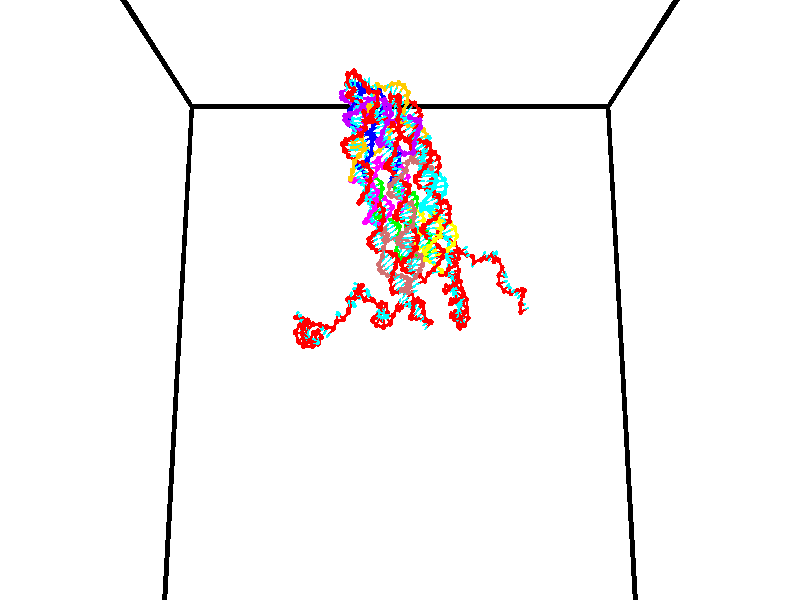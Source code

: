 // switches for output
#declare DRAW_BASES = 1; // possible values are 0, 1; only relevant for DNA ribbons
#declare DRAW_BASES_TYPE = 3; // possible values are 1, 2, 3; only relevant for DNA ribbons
#declare DRAW_FOG = 0; // set to 1 to enable fog

#include "colors.inc"

#include "transforms.inc"
background { rgb <1, 1, 1>}

#default {
   normal{
       ripples 0.25
       frequency 0.20
       turbulence 0.2
       lambda 5
   }
	finish {
		phong 0.1
		phong_size 40.
	}
}

// original window dimensions: 1024x640


// camera settings

camera {
	sky <0, 0.179814, -0.983701>
	up <0, 0.179814, -0.983701>
	right 1.6 * <1, 0, 0>
	location <35, 94.9851, 44.8844>
	look_at <35, 29.7336, 32.9568>
	direction <0, -65.2515, -11.9276>
	angle 67.0682
}


# declare cpy_camera_pos = <35, 94.9851, 44.8844>;
# if (DRAW_FOG = 1)
fog {
	fog_type 2
	up vnormalize(cpy_camera_pos)
	color rgbt<1,1,1,0.3>
	distance 1e-5
	fog_alt 3e-3
	fog_offset 56
}
# end


// LIGHTS

# declare lum = 6;
global_settings {
	ambient_light rgb lum * <0.05, 0.05, 0.05>
	max_trace_level 15
}# declare cpy_direct_light_amount = 0.25;
light_source
{	1000 * <-1, -1.16352, -0.803886>,
	rgb lum * cpy_direct_light_amount
	parallel
}

light_source
{	1000 * <1, 1.16352, 0.803886>,
	rgb lum * cpy_direct_light_amount
	parallel
}

// strand 0

// nucleotide -1

// particle -1
sphere {
	<24.406868, 34.530876, 35.333355> 0.250000
	pigment { color rgbt <1,0,0,0> }
	no_shadow
}
cylinder {
	<24.574625, 34.859066, 35.177956>,  <24.675280, 35.055981, 35.084717>, 0.100000
	pigment { color rgbt <1,0,0,0> }
	no_shadow
}
cylinder {
	<24.574625, 34.859066, 35.177956>,  <24.406868, 34.530876, 35.333355>, 0.100000
	pigment { color rgbt <1,0,0,0> }
	no_shadow
}

// particle -1
sphere {
	<24.574625, 34.859066, 35.177956> 0.100000
	pigment { color rgbt <1,0,0,0> }
	no_shadow
}
sphere {
	0, 1
	scale<0.080000,0.200000,0.300000>
	matrix <0.354910, 0.245699, 0.902037,
		0.835553, -0.516189, -0.188151,
		0.419393, 0.820476, -0.388495,
		24.700443, 35.105209, 35.061405>
	pigment { color rgbt <0,1,1,0> }
	no_shadow
}
cylinder {
	<25.143002, 34.572666, 35.493916>,  <24.406868, 34.530876, 35.333355>, 0.130000
	pigment { color rgbt <1,0,0,0> }
	no_shadow
}

// nucleotide -1

// particle -1
sphere {
	<25.143002, 34.572666, 35.493916> 0.250000
	pigment { color rgbt <1,0,0,0> }
	no_shadow
}
cylinder {
	<25.063715, 34.954426, 35.404621>,  <25.016144, 35.183483, 35.351044>, 0.100000
	pigment { color rgbt <1,0,0,0> }
	no_shadow
}
cylinder {
	<25.063715, 34.954426, 35.404621>,  <25.143002, 34.572666, 35.493916>, 0.100000
	pigment { color rgbt <1,0,0,0> }
	no_shadow
}

// particle -1
sphere {
	<25.063715, 34.954426, 35.404621> 0.100000
	pigment { color rgbt <1,0,0,0> }
	no_shadow
}
sphere {
	0, 1
	scale<0.080000,0.200000,0.300000>
	matrix <0.476416, 0.292851, 0.829015,
		0.856585, 0.057974, -0.512739,
		-0.198217, 0.954399, -0.223232,
		25.004250, 35.240746, 35.337650>
	pigment { color rgbt <0,1,1,0> }
	no_shadow
}
cylinder {
	<25.743046, 34.987103, 35.656956>,  <25.143002, 34.572666, 35.493916>, 0.130000
	pigment { color rgbt <1,0,0,0> }
	no_shadow
}

// nucleotide -1

// particle -1
sphere {
	<25.743046, 34.987103, 35.656956> 0.250000
	pigment { color rgbt <1,0,0,0> }
	no_shadow
}
cylinder {
	<25.418421, 35.215904, 35.704586>,  <25.223646, 35.353184, 35.733166>, 0.100000
	pigment { color rgbt <1,0,0,0> }
	no_shadow
}
cylinder {
	<25.418421, 35.215904, 35.704586>,  <25.743046, 34.987103, 35.656956>, 0.100000
	pigment { color rgbt <1,0,0,0> }
	no_shadow
}

// particle -1
sphere {
	<25.418421, 35.215904, 35.704586> 0.100000
	pigment { color rgbt <1,0,0,0> }
	no_shadow
}
sphere {
	0, 1
	scale<0.080000,0.200000,0.300000>
	matrix <0.417654, 0.425435, 0.802851,
		0.408576, 0.701296, -0.584167,
		-0.811561, 0.572005, 0.119077,
		25.174953, 35.387505, 35.740311>
	pigment { color rgbt <0,1,1,0> }
	no_shadow
}
cylinder {
	<25.951561, 35.659256, 35.895939>,  <25.743046, 34.987103, 35.656956>, 0.130000
	pigment { color rgbt <1,0,0,0> }
	no_shadow
}

// nucleotide -1

// particle -1
sphere {
	<25.951561, 35.659256, 35.895939> 0.250000
	pigment { color rgbt <1,0,0,0> }
	no_shadow
}
cylinder {
	<25.561754, 35.684265, 35.982109>,  <25.327869, 35.699272, 36.033810>, 0.100000
	pigment { color rgbt <1,0,0,0> }
	no_shadow
}
cylinder {
	<25.561754, 35.684265, 35.982109>,  <25.951561, 35.659256, 35.895939>, 0.100000
	pigment { color rgbt <1,0,0,0> }
	no_shadow
}

// particle -1
sphere {
	<25.561754, 35.684265, 35.982109> 0.100000
	pigment { color rgbt <1,0,0,0> }
	no_shadow
}
sphere {
	0, 1
	scale<0.080000,0.200000,0.300000>
	matrix <0.206231, 0.627501, 0.750807,
		-0.088237, 0.776101, -0.624404,
		-0.974517, 0.062522, 0.215425,
		25.269400, 35.703022, 36.046738>
	pigment { color rgbt <0,1,1,0> }
	no_shadow
}
cylinder {
	<25.736324, 36.259373, 35.993275>,  <25.951561, 35.659256, 35.895939>, 0.130000
	pigment { color rgbt <1,0,0,0> }
	no_shadow
}

// nucleotide -1

// particle -1
sphere {
	<25.736324, 36.259373, 35.993275> 0.250000
	pigment { color rgbt <1,0,0,0> }
	no_shadow
}
cylinder {
	<25.495049, 36.053154, 36.236706>,  <25.350283, 35.929420, 36.382767>, 0.100000
	pigment { color rgbt <1,0,0,0> }
	no_shadow
}
cylinder {
	<25.495049, 36.053154, 36.236706>,  <25.736324, 36.259373, 35.993275>, 0.100000
	pigment { color rgbt <1,0,0,0> }
	no_shadow
}

// particle -1
sphere {
	<25.495049, 36.053154, 36.236706> 0.100000
	pigment { color rgbt <1,0,0,0> }
	no_shadow
}
sphere {
	0, 1
	scale<0.080000,0.200000,0.300000>
	matrix <0.146193, 0.678628, 0.719786,
		-0.784086, 0.523137, -0.333971,
		-0.603189, -0.515550, 0.608582,
		25.314093, 35.898487, 36.419281>
	pigment { color rgbt <0,1,1,0> }
	no_shadow
}
cylinder {
	<25.237724, 36.778645, 36.332020>,  <25.736324, 36.259373, 35.993275>, 0.130000
	pigment { color rgbt <1,0,0,0> }
	no_shadow
}

// nucleotide -1

// particle -1
sphere {
	<25.237724, 36.778645, 36.332020> 0.250000
	pigment { color rgbt <1,0,0,0> }
	no_shadow
}
cylinder {
	<25.317451, 36.453255, 36.550571>,  <25.365288, 36.258022, 36.681702>, 0.100000
	pigment { color rgbt <1,0,0,0> }
	no_shadow
}
cylinder {
	<25.317451, 36.453255, 36.550571>,  <25.237724, 36.778645, 36.332020>, 0.100000
	pigment { color rgbt <1,0,0,0> }
	no_shadow
}

// particle -1
sphere {
	<25.317451, 36.453255, 36.550571> 0.100000
	pigment { color rgbt <1,0,0,0> }
	no_shadow
}
sphere {
	0, 1
	scale<0.080000,0.200000,0.300000>
	matrix <0.341462, 0.580279, 0.739378,
		-0.918518, 0.039198, 0.393430,
		0.199317, -0.813474, 0.546381,
		25.377247, 36.209213, 36.714485>
	pigment { color rgbt <0,1,1,0> }
	no_shadow
}
cylinder {
	<24.816635, 36.763596, 36.906616>,  <25.237724, 36.778645, 36.332020>, 0.130000
	pigment { color rgbt <1,0,0,0> }
	no_shadow
}

// nucleotide -1

// particle -1
sphere {
	<24.816635, 36.763596, 36.906616> 0.250000
	pigment { color rgbt <1,0,0,0> }
	no_shadow
}
cylinder {
	<25.178789, 36.596642, 36.937759>,  <25.396082, 36.496468, 36.956444>, 0.100000
	pigment { color rgbt <1,0,0,0> }
	no_shadow
}
cylinder {
	<25.178789, 36.596642, 36.937759>,  <24.816635, 36.763596, 36.906616>, 0.100000
	pigment { color rgbt <1,0,0,0> }
	no_shadow
}

// particle -1
sphere {
	<25.178789, 36.596642, 36.937759> 0.100000
	pigment { color rgbt <1,0,0,0> }
	no_shadow
}
sphere {
	0, 1
	scale<0.080000,0.200000,0.300000>
	matrix <0.336602, 0.817361, 0.467567,
		-0.258794, -0.397123, 0.880522,
		0.905386, -0.417389, 0.077856,
		25.450405, 36.471424, 36.961117>
	pigment { color rgbt <0,1,1,0> }
	no_shadow
}
cylinder {
	<25.152336, 36.646679, 37.646622>,  <24.816635, 36.763596, 36.906616>, 0.130000
	pigment { color rgbt <1,0,0,0> }
	no_shadow
}

// nucleotide -1

// particle -1
sphere {
	<25.152336, 36.646679, 37.646622> 0.250000
	pigment { color rgbt <1,0,0,0> }
	no_shadow
}
cylinder {
	<25.448811, 36.695698, 37.382614>,  <25.626696, 36.725109, 37.224209>, 0.100000
	pigment { color rgbt <1,0,0,0> }
	no_shadow
}
cylinder {
	<25.448811, 36.695698, 37.382614>,  <25.152336, 36.646679, 37.646622>, 0.100000
	pigment { color rgbt <1,0,0,0> }
	no_shadow
}

// particle -1
sphere {
	<25.448811, 36.695698, 37.382614> 0.100000
	pigment { color rgbt <1,0,0,0> }
	no_shadow
}
sphere {
	0, 1
	scale<0.080000,0.200000,0.300000>
	matrix <0.337569, 0.781808, 0.524236,
		0.580251, -0.611358, 0.538098,
		0.741185, 0.122544, -0.660021,
		25.671165, 36.732460, 37.184608>
	pigment { color rgbt <0,1,1,0> }
	no_shadow
}
cylinder {
	<25.687513, 36.892872, 38.034546>,  <25.152336, 36.646679, 37.646622>, 0.130000
	pigment { color rgbt <1,0,0,0> }
	no_shadow
}

// nucleotide -1

// particle -1
sphere {
	<25.687513, 36.892872, 38.034546> 0.250000
	pigment { color rgbt <1,0,0,0> }
	no_shadow
}
cylinder {
	<25.817152, 36.979961, 37.666294>,  <25.894936, 37.032215, 37.445343>, 0.100000
	pigment { color rgbt <1,0,0,0> }
	no_shadow
}
cylinder {
	<25.817152, 36.979961, 37.666294>,  <25.687513, 36.892872, 38.034546>, 0.100000
	pigment { color rgbt <1,0,0,0> }
	no_shadow
}

// particle -1
sphere {
	<25.817152, 36.979961, 37.666294> 0.100000
	pigment { color rgbt <1,0,0,0> }
	no_shadow
}
sphere {
	0, 1
	scale<0.080000,0.200000,0.300000>
	matrix <0.507230, 0.781458, 0.363374,
		0.798548, -0.584739, 0.142831,
		0.324095, 0.217723, -0.920630,
		25.914381, 37.045277, 37.390106>
	pigment { color rgbt <0,1,1,0> }
	no_shadow
}
cylinder {
	<26.496128, 36.712444, 38.030460>,  <25.687513, 36.892872, 38.034546>, 0.130000
	pigment { color rgbt <1,0,0,0> }
	no_shadow
}

// nucleotide -1

// particle -1
sphere {
	<26.496128, 36.712444, 38.030460> 0.250000
	pigment { color rgbt <1,0,0,0> }
	no_shadow
}
cylinder {
	<26.378019, 37.006596, 37.786484>,  <26.307154, 37.183086, 37.640099>, 0.100000
	pigment { color rgbt <1,0,0,0> }
	no_shadow
}
cylinder {
	<26.378019, 37.006596, 37.786484>,  <26.496128, 36.712444, 38.030460>, 0.100000
	pigment { color rgbt <1,0,0,0> }
	no_shadow
}

// particle -1
sphere {
	<26.378019, 37.006596, 37.786484> 0.100000
	pigment { color rgbt <1,0,0,0> }
	no_shadow
}
sphere {
	0, 1
	scale<0.080000,0.200000,0.300000>
	matrix <0.781536, 0.553125, 0.288538,
		0.549559, -0.391495, -0.738049,
		-0.295272, 0.735381, -0.609942,
		26.289438, 37.227211, 37.603500>
	pigment { color rgbt <0,1,1,0> }
	no_shadow
}
cylinder {
	<27.089819, 36.990692, 37.856335>,  <26.496128, 36.712444, 38.030460>, 0.130000
	pigment { color rgbt <1,0,0,0> }
	no_shadow
}

// nucleotide -1

// particle -1
sphere {
	<27.089819, 36.990692, 37.856335> 0.250000
	pigment { color rgbt <1,0,0,0> }
	no_shadow
}
cylinder {
	<26.823980, 37.269688, 37.749138>,  <26.664476, 37.437084, 37.684818>, 0.100000
	pigment { color rgbt <1,0,0,0> }
	no_shadow
}
cylinder {
	<26.823980, 37.269688, 37.749138>,  <27.089819, 36.990692, 37.856335>, 0.100000
	pigment { color rgbt <1,0,0,0> }
	no_shadow
}

// particle -1
sphere {
	<26.823980, 37.269688, 37.749138> 0.100000
	pigment { color rgbt <1,0,0,0> }
	no_shadow
}
sphere {
	0, 1
	scale<0.080000,0.200000,0.300000>
	matrix <0.641863, 0.716532, 0.273119,
		0.382523, 0.009499, -0.923897,
		-0.664596, 0.697489, -0.267993,
		26.624601, 37.478935, 37.668739>
	pigment { color rgbt <0,1,1,0> }
	no_shadow
}
cylinder {
	<27.438154, 37.500542, 37.394249>,  <27.089819, 36.990692, 37.856335>, 0.130000
	pigment { color rgbt <1,0,0,0> }
	no_shadow
}

// nucleotide -1

// particle -1
sphere {
	<27.438154, 37.500542, 37.394249> 0.250000
	pigment { color rgbt <1,0,0,0> }
	no_shadow
}
cylinder {
	<27.123981, 37.661049, 37.582752>,  <26.935478, 37.757355, 37.695854>, 0.100000
	pigment { color rgbt <1,0,0,0> }
	no_shadow
}
cylinder {
	<27.123981, 37.661049, 37.582752>,  <27.438154, 37.500542, 37.394249>, 0.100000
	pigment { color rgbt <1,0,0,0> }
	no_shadow
}

// particle -1
sphere {
	<27.123981, 37.661049, 37.582752> 0.100000
	pigment { color rgbt <1,0,0,0> }
	no_shadow
}
sphere {
	0, 1
	scale<0.080000,0.200000,0.300000>
	matrix <0.479930, 0.875624, 0.054305,
		-0.390853, 0.268824, -0.880323,
		-0.785430, 0.401268, 0.471257,
		26.888351, 37.781429, 37.724129>
	pigment { color rgbt <0,1,1,0> }
	no_shadow
}
cylinder {
	<27.211094, 38.140995, 37.004459>,  <27.438154, 37.500542, 37.394249>, 0.130000
	pigment { color rgbt <1,0,0,0> }
	no_shadow
}

// nucleotide -1

// particle -1
sphere {
	<27.211094, 38.140995, 37.004459> 0.250000
	pigment { color rgbt <1,0,0,0> }
	no_shadow
}
cylinder {
	<27.078743, 38.157021, 37.381588>,  <26.999332, 38.166634, 37.607864>, 0.100000
	pigment { color rgbt <1,0,0,0> }
	no_shadow
}
cylinder {
	<27.078743, 38.157021, 37.381588>,  <27.211094, 38.140995, 37.004459>, 0.100000
	pigment { color rgbt <1,0,0,0> }
	no_shadow
}

// particle -1
sphere {
	<27.078743, 38.157021, 37.381588> 0.100000
	pigment { color rgbt <1,0,0,0> }
	no_shadow
}
sphere {
	0, 1
	scale<0.080000,0.200000,0.300000>
	matrix <0.442326, 0.889130, 0.117452,
		-0.833588, 0.455898, -0.311911,
		-0.330875, 0.040060, 0.942824,
		26.979481, 38.169037, 37.664436>
	pigment { color rgbt <0,1,1,0> }
	no_shadow
}
cylinder {
	<26.879412, 38.746311, 37.241192>,  <27.211094, 38.140995, 37.004459>, 0.130000
	pigment { color rgbt <1,0,0,0> }
	no_shadow
}

// nucleotide -1

// particle -1
sphere {
	<26.879412, 38.746311, 37.241192> 0.250000
	pigment { color rgbt <1,0,0,0> }
	no_shadow
}
cylinder {
	<27.063789, 38.595871, 37.562710>,  <27.174416, 38.505608, 37.755619>, 0.100000
	pigment { color rgbt <1,0,0,0> }
	no_shadow
}
cylinder {
	<27.063789, 38.595871, 37.562710>,  <26.879412, 38.746311, 37.241192>, 0.100000
	pigment { color rgbt <1,0,0,0> }
	no_shadow
}

// particle -1
sphere {
	<27.063789, 38.595871, 37.562710> 0.100000
	pigment { color rgbt <1,0,0,0> }
	no_shadow
}
sphere {
	0, 1
	scale<0.080000,0.200000,0.300000>
	matrix <0.374731, 0.903530, 0.207872,
		-0.804431, 0.205388, 0.557411,
		0.460943, -0.376098, 0.803792,
		27.202072, 38.483040, 37.803848>
	pigment { color rgbt <0,1,1,0> }
	no_shadow
}
cylinder {
	<26.554531, 38.967247, 37.889839>,  <26.879412, 38.746311, 37.241192>, 0.130000
	pigment { color rgbt <1,0,0,0> }
	no_shadow
}

// nucleotide -1

// particle -1
sphere {
	<26.554531, 38.967247, 37.889839> 0.250000
	pigment { color rgbt <1,0,0,0> }
	no_shadow
}
cylinder {
	<26.945990, 38.901581, 37.939316>,  <27.180864, 38.862183, 37.969002>, 0.100000
	pigment { color rgbt <1,0,0,0> }
	no_shadow
}
cylinder {
	<26.945990, 38.901581, 37.939316>,  <26.554531, 38.967247, 37.889839>, 0.100000
	pigment { color rgbt <1,0,0,0> }
	no_shadow
}

// particle -1
sphere {
	<26.945990, 38.901581, 37.939316> 0.100000
	pigment { color rgbt <1,0,0,0> }
	no_shadow
}
sphere {
	0, 1
	scale<0.080000,0.200000,0.300000>
	matrix <0.142634, 0.975683, 0.166428,
		-0.148006, -0.145232, 0.978265,
		0.978647, -0.164166, 0.123692,
		27.239584, 38.852329, 37.976425>
	pigment { color rgbt <0,1,1,0> }
	no_shadow
}
cylinder {
	<25.979187, 38.482903, 38.015564>,  <26.554531, 38.967247, 37.889839>, 0.130000
	pigment { color rgbt <1,0,0,0> }
	no_shadow
}

// nucleotide -1

// particle -1
sphere {
	<25.979187, 38.482903, 38.015564> 0.250000
	pigment { color rgbt <1,0,0,0> }
	no_shadow
}
cylinder {
	<26.265142, 38.259605, 37.847134>,  <26.436716, 38.125629, 37.746075>, 0.100000
	pigment { color rgbt <1,0,0,0> }
	no_shadow
}
cylinder {
	<26.265142, 38.259605, 37.847134>,  <25.979187, 38.482903, 38.015564>, 0.100000
	pigment { color rgbt <1,0,0,0> }
	no_shadow
}

// particle -1
sphere {
	<26.265142, 38.259605, 37.847134> 0.100000
	pigment { color rgbt <1,0,0,0> }
	no_shadow
}
sphere {
	0, 1
	scale<0.080000,0.200000,0.300000>
	matrix <-0.699206, -0.576607, -0.422651,
		-0.006855, 0.596567, -0.802534,
		0.714887, -0.558240, -0.421076,
		26.479609, 38.092133, 37.720810>
	pigment { color rgbt <0,1,1,0> }
	no_shadow
}
cylinder {
	<25.785334, 38.428089, 37.240292>,  <25.979187, 38.482903, 38.015564>, 0.130000
	pigment { color rgbt <1,0,0,0> }
	no_shadow
}

// nucleotide -1

// particle -1
sphere {
	<25.785334, 38.428089, 37.240292> 0.250000
	pigment { color rgbt <1,0,0,0> }
	no_shadow
}
cylinder {
	<26.038996, 38.139297, 37.350998>,  <26.191193, 37.966022, 37.417419>, 0.100000
	pigment { color rgbt <1,0,0,0> }
	no_shadow
}
cylinder {
	<26.038996, 38.139297, 37.350998>,  <25.785334, 38.428089, 37.240292>, 0.100000
	pigment { color rgbt <1,0,0,0> }
	no_shadow
}

// particle -1
sphere {
	<26.038996, 38.139297, 37.350998> 0.100000
	pigment { color rgbt <1,0,0,0> }
	no_shadow
}
sphere {
	0, 1
	scale<0.080000,0.200000,0.300000>
	matrix <-0.465292, -0.642206, -0.609159,
		0.617537, 0.257526, -0.743188,
		0.634154, -0.721978, 0.276761,
		26.229242, 37.922703, 37.434025>
	pigment { color rgbt <0,1,1,0> }
	no_shadow
}
cylinder {
	<25.854561, 38.097008, 36.641430>,  <25.785334, 38.428089, 37.240292>, 0.130000
	pigment { color rgbt <1,0,0,0> }
	no_shadow
}

// nucleotide -1

// particle -1
sphere {
	<25.854561, 38.097008, 36.641430> 0.250000
	pigment { color rgbt <1,0,0,0> }
	no_shadow
}
cylinder {
	<25.979000, 37.858353, 36.937332>,  <26.053663, 37.715160, 37.114872>, 0.100000
	pigment { color rgbt <1,0,0,0> }
	no_shadow
}
cylinder {
	<25.979000, 37.858353, 36.937332>,  <25.854561, 38.097008, 36.641430>, 0.100000
	pigment { color rgbt <1,0,0,0> }
	no_shadow
}

// particle -1
sphere {
	<25.979000, 37.858353, 36.937332> 0.100000
	pigment { color rgbt <1,0,0,0> }
	no_shadow
}
sphere {
	0, 1
	scale<0.080000,0.200000,0.300000>
	matrix <-0.267198, -0.801892, -0.534391,
		0.912043, -0.031411, -0.408890,
		0.311100, -0.596642, 0.739753,
		26.072330, 37.679359, 37.159260>
	pigment { color rgbt <0,1,1,0> }
	no_shadow
}
cylinder {
	<26.174202, 37.509098, 36.220303>,  <25.854561, 38.097008, 36.641430>, 0.130000
	pigment { color rgbt <1,0,0,0> }
	no_shadow
}

// nucleotide -1

// particle -1
sphere {
	<26.174202, 37.509098, 36.220303> 0.250000
	pigment { color rgbt <1,0,0,0> }
	no_shadow
}
cylinder {
	<26.109255, 37.369137, 36.589344>,  <26.070286, 37.285160, 36.810768>, 0.100000
	pigment { color rgbt <1,0,0,0> }
	no_shadow
}
cylinder {
	<26.109255, 37.369137, 36.589344>,  <26.174202, 37.509098, 36.220303>, 0.100000
	pigment { color rgbt <1,0,0,0> }
	no_shadow
}

// particle -1
sphere {
	<26.109255, 37.369137, 36.589344> 0.100000
	pigment { color rgbt <1,0,0,0> }
	no_shadow
}
sphere {
	0, 1
	scale<0.080000,0.200000,0.300000>
	matrix <-0.056322, -0.930204, -0.362695,
		0.985121, -0.110854, 0.131329,
		-0.162369, -0.349901, 0.922608,
		26.060543, 37.264168, 36.866127>
	pigment { color rgbt <0,1,1,0> }
	no_shadow
}
cylinder {
	<26.524109, 36.865120, 36.269890>,  <26.174202, 37.509098, 36.220303>, 0.130000
	pigment { color rgbt <1,0,0,0> }
	no_shadow
}

// nucleotide -1

// particle -1
sphere {
	<26.524109, 36.865120, 36.269890> 0.250000
	pigment { color rgbt <1,0,0,0> }
	no_shadow
}
cylinder {
	<26.232000, 36.851189, 36.542797>,  <26.056734, 36.842831, 36.706543>, 0.100000
	pigment { color rgbt <1,0,0,0> }
	no_shadow
}
cylinder {
	<26.232000, 36.851189, 36.542797>,  <26.524109, 36.865120, 36.269890>, 0.100000
	pigment { color rgbt <1,0,0,0> }
	no_shadow
}

// particle -1
sphere {
	<26.232000, 36.851189, 36.542797> 0.100000
	pigment { color rgbt <1,0,0,0> }
	no_shadow
}
sphere {
	0, 1
	scale<0.080000,0.200000,0.300000>
	matrix <-0.332892, -0.853968, -0.399903,
		0.596561, -0.519159, 0.612037,
		-0.730273, -0.034825, 0.682268,
		26.012918, 36.840740, 36.747478>
	pigment { color rgbt <0,1,1,0> }
	no_shadow
}
cylinder {
	<27.153978, 36.448936, 36.221405>,  <26.524109, 36.865120, 36.269890>, 0.130000
	pigment { color rgbt <1,0,0,0> }
	no_shadow
}

// nucleotide -1

// particle -1
sphere {
	<27.153978, 36.448936, 36.221405> 0.250000
	pigment { color rgbt <1,0,0,0> }
	no_shadow
}
cylinder {
	<27.314392, 36.726406, 36.460735>,  <27.410641, 36.892887, 36.604332>, 0.100000
	pigment { color rgbt <1,0,0,0> }
	no_shadow
}
cylinder {
	<27.314392, 36.726406, 36.460735>,  <27.153978, 36.448936, 36.221405>, 0.100000
	pigment { color rgbt <1,0,0,0> }
	no_shadow
}

// particle -1
sphere {
	<27.314392, 36.726406, 36.460735> 0.100000
	pigment { color rgbt <1,0,0,0> }
	no_shadow
}
sphere {
	0, 1
	scale<0.080000,0.200000,0.300000>
	matrix <0.535105, -0.707515, 0.461611,
		0.743529, 0.135044, -0.654926,
		0.401032, 0.693675, 0.598321,
		27.434702, 36.934509, 36.640232>
	pigment { color rgbt <0,1,1,0> }
	no_shadow
}
cylinder {
	<27.762457, 36.160511, 36.378788>,  <27.153978, 36.448936, 36.221405>, 0.130000
	pigment { color rgbt <1,0,0,0> }
	no_shadow
}

// nucleotide -1

// particle -1
sphere {
	<27.762457, 36.160511, 36.378788> 0.250000
	pigment { color rgbt <1,0,0,0> }
	no_shadow
}
cylinder {
	<27.705687, 36.429966, 36.668911>,  <27.671625, 36.591640, 36.842983>, 0.100000
	pigment { color rgbt <1,0,0,0> }
	no_shadow
}
cylinder {
	<27.705687, 36.429966, 36.668911>,  <27.762457, 36.160511, 36.378788>, 0.100000
	pigment { color rgbt <1,0,0,0> }
	no_shadow
}

// particle -1
sphere {
	<27.705687, 36.429966, 36.668911> 0.100000
	pigment { color rgbt <1,0,0,0> }
	no_shadow
}
sphere {
	0, 1
	scale<0.080000,0.200000,0.300000>
	matrix <0.450121, -0.608667, 0.653388,
		0.881617, 0.419207, -0.216834,
		-0.141925, 0.673639, 0.725305,
		27.663109, 36.632057, 36.886501>
	pigment { color rgbt <0,1,1,0> }
	no_shadow
}
cylinder {
	<28.479408, 36.366787, 36.538719>,  <27.762457, 36.160511, 36.378788>, 0.130000
	pigment { color rgbt <1,0,0,0> }
	no_shadow
}

// nucleotide -1

// particle -1
sphere {
	<28.479408, 36.366787, 36.538719> 0.250000
	pigment { color rgbt <1,0,0,0> }
	no_shadow
}
cylinder {
	<28.204300, 36.329117, 36.826637>,  <28.039236, 36.306515, 36.999390>, 0.100000
	pigment { color rgbt <1,0,0,0> }
	no_shadow
}
cylinder {
	<28.204300, 36.329117, 36.826637>,  <28.479408, 36.366787, 36.538719>, 0.100000
	pigment { color rgbt <1,0,0,0> }
	no_shadow
}

// particle -1
sphere {
	<28.204300, 36.329117, 36.826637> 0.100000
	pigment { color rgbt <1,0,0,0> }
	no_shadow
}
sphere {
	0, 1
	scale<0.080000,0.200000,0.300000>
	matrix <0.552534, -0.711019, 0.434923,
		0.470829, 0.696838, 0.541051,
		-0.687769, -0.094175, 0.719795,
		27.997969, 36.300865, 37.042576>
	pigment { color rgbt <0,1,1,0> }
	no_shadow
}
cylinder {
	<28.734476, 36.003307, 35.913654>,  <28.479408, 36.366787, 36.538719>, 0.130000
	pigment { color rgbt <1,0,0,0> }
	no_shadow
}

// nucleotide -1

// particle -1
sphere {
	<28.734476, 36.003307, 35.913654> 0.250000
	pigment { color rgbt <1,0,0,0> }
	no_shadow
}
cylinder {
	<28.795977, 36.220520, 35.583450>,  <28.832878, 36.350849, 35.385326>, 0.100000
	pigment { color rgbt <1,0,0,0> }
	no_shadow
}
cylinder {
	<28.795977, 36.220520, 35.583450>,  <28.734476, 36.003307, 35.913654>, 0.100000
	pigment { color rgbt <1,0,0,0> }
	no_shadow
}

// particle -1
sphere {
	<28.795977, 36.220520, 35.583450> 0.100000
	pigment { color rgbt <1,0,0,0> }
	no_shadow
}
sphere {
	0, 1
	scale<0.080000,0.200000,0.300000>
	matrix <0.418679, 0.720940, 0.552225,
		0.895024, -0.430532, -0.116511,
		0.153753, 0.543035, -0.825513,
		28.842102, 36.383430, 35.335796>
	pigment { color rgbt <0,1,1,0> }
	no_shadow
}
cylinder {
	<29.409626, 36.158455, 35.738895>,  <28.734476, 36.003307, 35.913654>, 0.130000
	pigment { color rgbt <1,0,0,0> }
	no_shadow
}

// nucleotide -1

// particle -1
sphere {
	<29.409626, 36.158455, 35.738895> 0.250000
	pigment { color rgbt <1,0,0,0> }
	no_shadow
}
cylinder {
	<29.206457, 36.461632, 35.575169>,  <29.084557, 36.643539, 35.476933>, 0.100000
	pigment { color rgbt <1,0,0,0> }
	no_shadow
}
cylinder {
	<29.206457, 36.461632, 35.575169>,  <29.409626, 36.158455, 35.738895>, 0.100000
	pigment { color rgbt <1,0,0,0> }
	no_shadow
}

// particle -1
sphere {
	<29.206457, 36.461632, 35.575169> 0.100000
	pigment { color rgbt <1,0,0,0> }
	no_shadow
}
sphere {
	0, 1
	scale<0.080000,0.200000,0.300000>
	matrix <0.527083, 0.649299, 0.548265,
		0.681321, 0.062733, -0.729291,
		-0.507922, 0.757942, -0.409316,
		29.054081, 36.689014, 35.452374>
	pigment { color rgbt <0,1,1,0> }
	no_shadow
}
cylinder {
	<29.956253, 36.549179, 35.195049>,  <29.409626, 36.158455, 35.738895>, 0.130000
	pigment { color rgbt <1,0,0,0> }
	no_shadow
}

// nucleotide -1

// particle -1
sphere {
	<29.956253, 36.549179, 35.195049> 0.250000
	pigment { color rgbt <1,0,0,0> }
	no_shadow
}
cylinder {
	<29.973398, 36.584278, 34.796963>,  <29.983685, 36.605335, 34.558109>, 0.100000
	pigment { color rgbt <1,0,0,0> }
	no_shadow
}
cylinder {
	<29.973398, 36.584278, 34.796963>,  <29.956253, 36.549179, 35.195049>, 0.100000
	pigment { color rgbt <1,0,0,0> }
	no_shadow
}

// particle -1
sphere {
	<29.973398, 36.584278, 34.796963> 0.100000
	pigment { color rgbt <1,0,0,0> }
	no_shadow
}
sphere {
	0, 1
	scale<0.080000,0.200000,0.300000>
	matrix <0.696673, -0.716621, -0.033178,
		-0.716107, -0.691922, -0.091844,
		0.042861, 0.087744, -0.995220,
		29.986258, 36.610603, 34.498398>
	pigment { color rgbt <0,1,1,0> }
	no_shadow
}
cylinder {
	<29.899197, 35.864662, 34.917995>,  <29.956253, 36.549179, 35.195049>, 0.130000
	pigment { color rgbt <1,0,0,0> }
	no_shadow
}

// nucleotide -1

// particle -1
sphere {
	<29.899197, 35.864662, 34.917995> 0.250000
	pigment { color rgbt <1,0,0,0> }
	no_shadow
}
cylinder {
	<30.144962, 36.045204, 34.659145>,  <30.292421, 36.153530, 34.503834>, 0.100000
	pigment { color rgbt <1,0,0,0> }
	no_shadow
}
cylinder {
	<30.144962, 36.045204, 34.659145>,  <29.899197, 35.864662, 34.917995>, 0.100000
	pigment { color rgbt <1,0,0,0> }
	no_shadow
}

// particle -1
sphere {
	<30.144962, 36.045204, 34.659145> 0.100000
	pigment { color rgbt <1,0,0,0> }
	no_shadow
}
sphere {
	0, 1
	scale<0.080000,0.200000,0.300000>
	matrix <0.546565, -0.835009, -0.063459,
		-0.569001, -0.314707, -0.759735,
		0.614414, 0.451353, -0.647129,
		30.329287, 36.180611, 34.465008>
	pigment { color rgbt <0,1,1,0> }
	no_shadow
}
cylinder {
	<29.970222, 35.458546, 34.255001>,  <29.899197, 35.864662, 34.917995>, 0.130000
	pigment { color rgbt <1,0,0,0> }
	no_shadow
}

// nucleotide -1

// particle -1
sphere {
	<29.970222, 35.458546, 34.255001> 0.250000
	pigment { color rgbt <1,0,0,0> }
	no_shadow
}
cylinder {
	<30.263998, 35.673195, 34.421200>,  <30.440264, 35.801983, 34.520920>, 0.100000
	pigment { color rgbt <1,0,0,0> }
	no_shadow
}
cylinder {
	<30.263998, 35.673195, 34.421200>,  <29.970222, 35.458546, 34.255001>, 0.100000
	pigment { color rgbt <1,0,0,0> }
	no_shadow
}

// particle -1
sphere {
	<30.263998, 35.673195, 34.421200> 0.100000
	pigment { color rgbt <1,0,0,0> }
	no_shadow
}
sphere {
	0, 1
	scale<0.080000,0.200000,0.300000>
	matrix <0.569677, -0.820201, 0.052330,
		0.368868, 0.198263, -0.908090,
		0.734441, 0.536622, 0.415492,
		30.484331, 35.834183, 34.545849>
	pigment { color rgbt <0,1,1,0> }
	no_shadow
}
cylinder {
	<29.795786, 36.163689, 34.089687>,  <29.970222, 35.458546, 34.255001>, 0.130000
	pigment { color rgbt <1,0,0,0> }
	no_shadow
}

// nucleotide -1

// particle -1
sphere {
	<29.795786, 36.163689, 34.089687> 0.250000
	pigment { color rgbt <1,0,0,0> }
	no_shadow
}
cylinder {
	<30.019127, 36.425488, 33.885777>,  <30.153131, 36.582569, 33.763432>, 0.100000
	pigment { color rgbt <1,0,0,0> }
	no_shadow
}
cylinder {
	<30.019127, 36.425488, 33.885777>,  <29.795786, 36.163689, 34.089687>, 0.100000
	pigment { color rgbt <1,0,0,0> }
	no_shadow
}

// particle -1
sphere {
	<30.019127, 36.425488, 33.885777> 0.100000
	pigment { color rgbt <1,0,0,0> }
	no_shadow
}
sphere {
	0, 1
	scale<0.080000,0.200000,0.300000>
	matrix <0.726595, -0.682363, -0.080251,
		-0.400378, -0.325594, -0.856555,
		0.558352, 0.654499, -0.509778,
		30.186632, 36.621838, 33.732841>
	pigment { color rgbt <0,1,1,0> }
	no_shadow
}
cylinder {
	<30.492218, 35.854717, 33.879986>,  <29.795786, 36.163689, 34.089687>, 0.130000
	pigment { color rgbt <1,0,0,0> }
	no_shadow
}

// nucleotide -1

// particle -1
sphere {
	<30.492218, 35.854717, 33.879986> 0.250000
	pigment { color rgbt <1,0,0,0> }
	no_shadow
}
cylinder {
	<30.744022, 35.547108, 33.835587>,  <30.895105, 35.362541, 33.808949>, 0.100000
	pigment { color rgbt <1,0,0,0> }
	no_shadow
}
cylinder {
	<30.744022, 35.547108, 33.835587>,  <30.492218, 35.854717, 33.879986>, 0.100000
	pigment { color rgbt <1,0,0,0> }
	no_shadow
}

// particle -1
sphere {
	<30.744022, 35.547108, 33.835587> 0.100000
	pigment { color rgbt <1,0,0,0> }
	no_shadow
}
sphere {
	0, 1
	scale<0.080000,0.200000,0.300000>
	matrix <-0.698170, -0.497159, -0.515162,
		0.340987, 0.401796, -0.849875,
		0.629513, -0.769021, -0.110998,
		30.932877, 35.316402, 33.802288>
	pigment { color rgbt <0,1,1,0> }
	no_shadow
}
cylinder {
	<30.581297, 35.603741, 33.254917>,  <30.492218, 35.854717, 33.879986>, 0.130000
	pigment { color rgbt <1,0,0,0> }
	no_shadow
}

// nucleotide -1

// particle -1
sphere {
	<30.581297, 35.603741, 33.254917> 0.250000
	pigment { color rgbt <1,0,0,0> }
	no_shadow
}
cylinder {
	<30.705328, 35.276909, 33.449333>,  <30.779747, 35.080811, 33.565983>, 0.100000
	pigment { color rgbt <1,0,0,0> }
	no_shadow
}
cylinder {
	<30.705328, 35.276909, 33.449333>,  <30.581297, 35.603741, 33.254917>, 0.100000
	pigment { color rgbt <1,0,0,0> }
	no_shadow
}

// particle -1
sphere {
	<30.705328, 35.276909, 33.449333> 0.100000
	pigment { color rgbt <1,0,0,0> }
	no_shadow
}
sphere {
	0, 1
	scale<0.080000,0.200000,0.300000>
	matrix <-0.732302, -0.531301, -0.425974,
		0.606288, -0.223844, -0.763091,
		0.310079, -0.817076, 0.486043,
		30.798351, 35.031788, 33.595146>
	pigment { color rgbt <0,1,1,0> }
	no_shadow
}
cylinder {
	<31.216206, 35.708061, 32.821957>,  <30.581297, 35.603741, 33.254917>, 0.130000
	pigment { color rgbt <1,0,0,0> }
	no_shadow
}

// nucleotide -1

// particle -1
sphere {
	<31.216206, 35.708061, 32.821957> 0.250000
	pigment { color rgbt <1,0,0,0> }
	no_shadow
}
cylinder {
	<30.860044, 35.884483, 32.776955>,  <30.646349, 35.990337, 32.749954>, 0.100000
	pigment { color rgbt <1,0,0,0> }
	no_shadow
}
cylinder {
	<30.860044, 35.884483, 32.776955>,  <31.216206, 35.708061, 32.821957>, 0.100000
	pigment { color rgbt <1,0,0,0> }
	no_shadow
}

// particle -1
sphere {
	<30.860044, 35.884483, 32.776955> 0.100000
	pigment { color rgbt <1,0,0,0> }
	no_shadow
}
sphere {
	0, 1
	scale<0.080000,0.200000,0.300000>
	matrix <0.026318, 0.296639, 0.954627,
		0.454416, 0.847040, -0.275735,
		-0.890401, 0.441055, -0.112505,
		30.592924, 36.016800, 32.743202>
	pigment { color rgbt <0,1,1,0> }
	no_shadow
}
cylinder {
	<31.139183, 36.429775, 33.057354>,  <31.216206, 35.708061, 32.821957>, 0.130000
	pigment { color rgbt <1,0,0,0> }
	no_shadow
}

// nucleotide -1

// particle -1
sphere {
	<31.139183, 36.429775, 33.057354> 0.250000
	pigment { color rgbt <1,0,0,0> }
	no_shadow
}
cylinder {
	<30.776926, 36.268700, 33.110504>,  <30.559572, 36.172054, 33.142395>, 0.100000
	pigment { color rgbt <1,0,0,0> }
	no_shadow
}
cylinder {
	<30.776926, 36.268700, 33.110504>,  <31.139183, 36.429775, 33.057354>, 0.100000
	pigment { color rgbt <1,0,0,0> }
	no_shadow
}

// particle -1
sphere {
	<30.776926, 36.268700, 33.110504> 0.100000
	pigment { color rgbt <1,0,0,0> }
	no_shadow
}
sphere {
	0, 1
	scale<0.080000,0.200000,0.300000>
	matrix <0.063238, 0.181595, 0.981338,
		-0.419304, 0.897143, -0.138995,
		-0.905641, -0.402689, 0.132877,
		30.505234, 36.147892, 33.150368>
	pigment { color rgbt <0,1,1,0> }
	no_shadow
}
cylinder {
	<31.046246, 36.986057, 33.647552>,  <31.139183, 36.429775, 33.057354>, 0.130000
	pigment { color rgbt <1,0,0,0> }
	no_shadow
}

// nucleotide -1

// particle -1
sphere {
	<31.046246, 36.986057, 33.647552> 0.250000
	pigment { color rgbt <1,0,0,0> }
	no_shadow
}
cylinder {
	<31.411310, 36.870228, 33.532173>,  <31.630348, 36.800732, 33.462948>, 0.100000
	pigment { color rgbt <1,0,0,0> }
	no_shadow
}
cylinder {
	<31.411310, 36.870228, 33.532173>,  <31.046246, 36.986057, 33.647552>, 0.100000
	pigment { color rgbt <1,0,0,0> }
	no_shadow
}

// particle -1
sphere {
	<31.411310, 36.870228, 33.532173> 0.100000
	pigment { color rgbt <1,0,0,0> }
	no_shadow
}
sphere {
	0, 1
	scale<0.080000,0.200000,0.300000>
	matrix <0.408517, 0.624011, 0.666127,
		-0.012900, -0.725781, 0.687805,
		0.912660, -0.289572, -0.288444,
		31.685108, 36.783356, 33.445641>
	pigment { color rgbt <0,1,1,0> }
	no_shadow
}
cylinder {
	<31.527414, 36.654903, 34.208950>,  <31.046246, 36.986057, 33.647552>, 0.130000
	pigment { color rgbt <1,0,0,0> }
	no_shadow
}

// nucleotide -1

// particle -1
sphere {
	<31.527414, 36.654903, 34.208950> 0.250000
	pigment { color rgbt <1,0,0,0> }
	no_shadow
}
cylinder {
	<31.716072, 36.880531, 33.937840>,  <31.829266, 37.015907, 33.775173>, 0.100000
	pigment { color rgbt <1,0,0,0> }
	no_shadow
}
cylinder {
	<31.716072, 36.880531, 33.937840>,  <31.527414, 36.654903, 34.208950>, 0.100000
	pigment { color rgbt <1,0,0,0> }
	no_shadow
}

// particle -1
sphere {
	<31.716072, 36.880531, 33.937840> 0.100000
	pigment { color rgbt <1,0,0,0> }
	no_shadow
}
sphere {
	0, 1
	scale<0.080000,0.200000,0.300000>
	matrix <0.302585, 0.618434, 0.725246,
		0.828249, -0.547141, 0.121000,
		0.471642, 0.564071, -0.677774,
		31.857565, 37.049751, 33.734509>
	pigment { color rgbt <0,1,1,0> }
	no_shadow
}
cylinder {
	<32.374481, 36.774567, 34.279861>,  <31.527414, 36.654903, 34.208950>, 0.130000
	pigment { color rgbt <1,0,0,0> }
	no_shadow
}

// nucleotide -1

// particle -1
sphere {
	<32.374481, 36.774567, 34.279861> 0.250000
	pigment { color rgbt <1,0,0,0> }
	no_shadow
}
cylinder {
	<32.164211, 37.076763, 34.123451>,  <32.038052, 37.258083, 34.029606>, 0.100000
	pigment { color rgbt <1,0,0,0> }
	no_shadow
}
cylinder {
	<32.164211, 37.076763, 34.123451>,  <32.374481, 36.774567, 34.279861>, 0.100000
	pigment { color rgbt <1,0,0,0> }
	no_shadow
}

// particle -1
sphere {
	<32.164211, 37.076763, 34.123451> 0.100000
	pigment { color rgbt <1,0,0,0> }
	no_shadow
}
sphere {
	0, 1
	scale<0.080000,0.200000,0.300000>
	matrix <0.340823, 0.608193, 0.716897,
		0.779430, 0.243581, -0.577198,
		-0.525670, 0.755493, -0.391026,
		32.006512, 37.303410, 34.006142>
	pigment { color rgbt <0,1,1,0> }
	no_shadow
}
cylinder {
	<32.871693, 36.565907, 34.667339>,  <32.374481, 36.774567, 34.279861>, 0.130000
	pigment { color rgbt <1,0,0,0> }
	no_shadow
}

// nucleotide -1

// particle -1
sphere {
	<32.871693, 36.565907, 34.667339> 0.250000
	pigment { color rgbt <1,0,0,0> }
	no_shadow
}
cylinder {
	<33.101994, 36.399952, 34.949158>,  <33.240173, 36.300381, 35.118248>, 0.100000
	pigment { color rgbt <1,0,0,0> }
	no_shadow
}
cylinder {
	<33.101994, 36.399952, 34.949158>,  <32.871693, 36.565907, 34.667339>, 0.100000
	pigment { color rgbt <1,0,0,0> }
	no_shadow
}

// particle -1
sphere {
	<33.101994, 36.399952, 34.949158> 0.100000
	pigment { color rgbt <1,0,0,0> }
	no_shadow
}
sphere {
	0, 1
	scale<0.080000,0.200000,0.300000>
	matrix <-0.120229, -0.895290, -0.428953,
		0.808739, 0.162262, -0.565343,
		0.575749, -0.414882, 0.704547,
		33.274719, 36.275486, 35.160522>
	pigment { color rgbt <0,1,1,0> }
	no_shadow
}
cylinder {
	<33.190262, 36.007069, 34.348171>,  <32.871693, 36.565907, 34.667339>, 0.130000
	pigment { color rgbt <1,0,0,0> }
	no_shadow
}

// nucleotide -1

// particle -1
sphere {
	<33.190262, 36.007069, 34.348171> 0.250000
	pigment { color rgbt <1,0,0,0> }
	no_shadow
}
cylinder {
	<33.252922, 35.918678, 34.733219>,  <33.290520, 35.865643, 34.964249>, 0.100000
	pigment { color rgbt <1,0,0,0> }
	no_shadow
}
cylinder {
	<33.252922, 35.918678, 34.733219>,  <33.190262, 36.007069, 34.348171>, 0.100000
	pigment { color rgbt <1,0,0,0> }
	no_shadow
}

// particle -1
sphere {
	<33.252922, 35.918678, 34.733219> 0.100000
	pigment { color rgbt <1,0,0,0> }
	no_shadow
}
sphere {
	0, 1
	scale<0.080000,0.200000,0.300000>
	matrix <-0.194011, -0.962544, -0.189391,
		0.968411, -0.157090, -0.193657,
		0.156652, -0.220980, 0.962615,
		33.299919, 35.852383, 35.022003>
	pigment { color rgbt <0,1,1,0> }
	no_shadow
}
cylinder {
	<33.595860, 35.376900, 34.375530>,  <33.190262, 36.007069, 34.348171>, 0.130000
	pigment { color rgbt <1,0,0,0> }
	no_shadow
}

// nucleotide -1

// particle -1
sphere {
	<33.595860, 35.376900, 34.375530> 0.250000
	pigment { color rgbt <1,0,0,0> }
	no_shadow
}
cylinder {
	<33.376633, 35.429249, 34.705982>,  <33.245098, 35.460659, 34.904255>, 0.100000
	pigment { color rgbt <1,0,0,0> }
	no_shadow
}
cylinder {
	<33.376633, 35.429249, 34.705982>,  <33.595860, 35.376900, 34.375530>, 0.100000
	pigment { color rgbt <1,0,0,0> }
	no_shadow
}

// particle -1
sphere {
	<33.376633, 35.429249, 34.705982> 0.100000
	pigment { color rgbt <1,0,0,0> }
	no_shadow
}
sphere {
	0, 1
	scale<0.080000,0.200000,0.300000>
	matrix <-0.331411, -0.940825, -0.070818,
		0.767979, -0.312603, 0.559006,
		-0.548064, 0.130874, 0.826134,
		33.212212, 35.468510, 34.953823>
	pigment { color rgbt <0,1,1,0> }
	no_shadow
}
cylinder {
	<33.766312, 34.895897, 35.002888>,  <33.595860, 35.376900, 34.375530>, 0.130000
	pigment { color rgbt <1,0,0,0> }
	no_shadow
}

// nucleotide -1

// particle -1
sphere {
	<33.766312, 34.895897, 35.002888> 0.250000
	pigment { color rgbt <1,0,0,0> }
	no_shadow
}
cylinder {
	<33.385014, 35.011055, 34.966133>,  <33.156235, 35.080151, 34.944080>, 0.100000
	pigment { color rgbt <1,0,0,0> }
	no_shadow
}
cylinder {
	<33.385014, 35.011055, 34.966133>,  <33.766312, 34.895897, 35.002888>, 0.100000
	pigment { color rgbt <1,0,0,0> }
	no_shadow
}

// particle -1
sphere {
	<33.385014, 35.011055, 34.966133> 0.100000
	pigment { color rgbt <1,0,0,0> }
	no_shadow
}
sphere {
	0, 1
	scale<0.080000,0.200000,0.300000>
	matrix <-0.280485, -0.956036, -0.085574,
		-0.112485, -0.055799, 0.992086,
		-0.953245, 0.287891, -0.091889,
		33.099041, 35.097424, 34.938568>
	pigment { color rgbt <0,1,1,0> }
	no_shadow
}
cylinder {
	<33.192890, 34.540318, 35.529221>,  <33.766312, 34.895897, 35.002888>, 0.130000
	pigment { color rgbt <1,0,0,0> }
	no_shadow
}

// nucleotide -1

// particle -1
sphere {
	<33.192890, 34.540318, 35.529221> 0.250000
	pigment { color rgbt <1,0,0,0> }
	no_shadow
}
cylinder {
	<33.082832, 34.631454, 35.155613>,  <33.016800, 34.686134, 34.931450>, 0.100000
	pigment { color rgbt <1,0,0,0> }
	no_shadow
}
cylinder {
	<33.082832, 34.631454, 35.155613>,  <33.192890, 34.540318, 35.529221>, 0.100000
	pigment { color rgbt <1,0,0,0> }
	no_shadow
}

// particle -1
sphere {
	<33.082832, 34.631454, 35.155613> 0.100000
	pigment { color rgbt <1,0,0,0> }
	no_shadow
}
sphere {
	0, 1
	scale<0.080000,0.200000,0.300000>
	matrix <-0.370628, -0.921557, -0.115621,
		-0.887092, 0.314360, 0.338001,
		-0.275141, 0.227840, -0.934017,
		33.000290, 34.699806, 34.875408>
	pigment { color rgbt <0,1,1,0> }
	no_shadow
}
cylinder {
	<32.340775, 34.469692, 35.389141>,  <33.192890, 34.540318, 35.529221>, 0.130000
	pigment { color rgbt <1,0,0,0> }
	no_shadow
}

// nucleotide -1

// particle -1
sphere {
	<32.340775, 34.469692, 35.389141> 0.250000
	pigment { color rgbt <1,0,0,0> }
	no_shadow
}
cylinder {
	<32.577717, 34.382732, 35.078823>,  <32.719883, 34.330559, 34.892632>, 0.100000
	pigment { color rgbt <1,0,0,0> }
	no_shadow
}
cylinder {
	<32.577717, 34.382732, 35.078823>,  <32.340775, 34.469692, 35.389141>, 0.100000
	pigment { color rgbt <1,0,0,0> }
	no_shadow
}

// particle -1
sphere {
	<32.577717, 34.382732, 35.078823> 0.100000
	pigment { color rgbt <1,0,0,0> }
	no_shadow
}
sphere {
	0, 1
	scale<0.080000,0.200000,0.300000>
	matrix <-0.386791, -0.921420, -0.037132,
		-0.706756, 0.322064, -0.629897,
		0.592358, -0.217395, -0.775791,
		32.755424, 34.317513, 34.846085>
	pigment { color rgbt <0,1,1,0> }
	no_shadow
}
cylinder {
	<32.244732, 35.123882, 35.698757>,  <32.340775, 34.469692, 35.389141>, 0.130000
	pigment { color rgbt <1,0,0,0> }
	no_shadow
}

// nucleotide -1

// particle -1
sphere {
	<32.244732, 35.123882, 35.698757> 0.250000
	pigment { color rgbt <1,0,0,0> }
	no_shadow
}
cylinder {
	<32.603279, 35.107960, 35.522148>,  <32.818409, 35.098408, 35.416183>, 0.100000
	pigment { color rgbt <1,0,0,0> }
	no_shadow
}
cylinder {
	<32.603279, 35.107960, 35.522148>,  <32.244732, 35.123882, 35.698757>, 0.100000
	pigment { color rgbt <1,0,0,0> }
	no_shadow
}

// particle -1
sphere {
	<32.603279, 35.107960, 35.522148> 0.100000
	pigment { color rgbt <1,0,0,0> }
	no_shadow
}
sphere {
	0, 1
	scale<0.080000,0.200000,0.300000>
	matrix <0.211635, 0.913562, 0.347296,
		0.389535, -0.404746, 0.827311,
		0.896367, -0.039804, -0.441523,
		32.872189, 35.096020, 35.389690>
	pigment { color rgbt <0,1,1,0> }
	no_shadow
}
cylinder {
	<32.637283, 35.475376, 36.126534>,  <32.244732, 35.123882, 35.698757>, 0.130000
	pigment { color rgbt <1,0,0,0> }
	no_shadow
}

// nucleotide -1

// particle -1
sphere {
	<32.637283, 35.475376, 36.126534> 0.250000
	pigment { color rgbt <1,0,0,0> }
	no_shadow
}
cylinder {
	<32.836739, 35.464436, 35.779980>,  <32.956409, 35.457870, 35.572048>, 0.100000
	pigment { color rgbt <1,0,0,0> }
	no_shadow
}
cylinder {
	<32.836739, 35.464436, 35.779980>,  <32.637283, 35.475376, 36.126534>, 0.100000
	pigment { color rgbt <1,0,0,0> }
	no_shadow
}

// particle -1
sphere {
	<32.836739, 35.464436, 35.779980> 0.100000
	pigment { color rgbt <1,0,0,0> }
	no_shadow
}
sphere {
	0, 1
	scale<0.080000,0.200000,0.300000>
	matrix <0.447428, 0.864178, 0.230226,
		0.742409, -0.502441, 0.443150,
		0.498636, -0.027356, -0.866380,
		32.986328, 35.456230, 35.520065>
	pigment { color rgbt <0,1,1,0> }
	no_shadow
}
cylinder {
	<33.373829, 35.568436, 36.299591>,  <32.637283, 35.475376, 36.126534>, 0.130000
	pigment { color rgbt <1,0,0,0> }
	no_shadow
}

// nucleotide -1

// particle -1
sphere {
	<33.373829, 35.568436, 36.299591> 0.250000
	pigment { color rgbt <1,0,0,0> }
	no_shadow
}
cylinder {
	<33.368885, 35.661095, 35.910503>,  <33.365921, 35.716690, 35.677052>, 0.100000
	pigment { color rgbt <1,0,0,0> }
	no_shadow
}
cylinder {
	<33.368885, 35.661095, 35.910503>,  <33.373829, 35.568436, 36.299591>, 0.100000
	pigment { color rgbt <1,0,0,0> }
	no_shadow
}

// particle -1
sphere {
	<33.368885, 35.661095, 35.910503> 0.100000
	pigment { color rgbt <1,0,0,0> }
	no_shadow
}
sphere {
	0, 1
	scale<0.080000,0.200000,0.300000>
	matrix <0.418750, 0.884581, 0.205339,
		0.908017, -0.404790, -0.107933,
		-0.012356, 0.231648, -0.972721,
		33.365177, 35.730591, 35.618687>
	pigment { color rgbt <0,1,1,0> }
	no_shadow
}
cylinder {
	<34.041553, 35.824490, 36.067413>,  <33.373829, 35.568436, 36.299591>, 0.130000
	pigment { color rgbt <1,0,0,0> }
	no_shadow
}

// nucleotide -1

// particle -1
sphere {
	<34.041553, 35.824490, 36.067413> 0.250000
	pigment { color rgbt <1,0,0,0> }
	no_shadow
}
cylinder {
	<33.816547, 35.960312, 35.765877>,  <33.681541, 36.041805, 35.584957>, 0.100000
	pigment { color rgbt <1,0,0,0> }
	no_shadow
}
cylinder {
	<33.816547, 35.960312, 35.765877>,  <34.041553, 35.824490, 36.067413>, 0.100000
	pigment { color rgbt <1,0,0,0> }
	no_shadow
}

// particle -1
sphere {
	<33.816547, 35.960312, 35.765877> 0.100000
	pigment { color rgbt <1,0,0,0> }
	no_shadow
}
sphere {
	0, 1
	scale<0.080000,0.200000,0.300000>
	matrix <0.536032, 0.843965, -0.019835,
		0.629477, -0.415239, -0.656761,
		-0.562519, 0.339559, -0.753838,
		33.647793, 36.062180, 35.539726>
	pigment { color rgbt <0,1,1,0> }
	no_shadow
}
cylinder {
	<34.354248, 35.988457, 35.383595>,  <34.041553, 35.824490, 36.067413>, 0.130000
	pigment { color rgbt <1,0,0,0> }
	no_shadow
}

// nucleotide -1

// particle -1
sphere {
	<34.354248, 35.988457, 35.383595> 0.250000
	pigment { color rgbt <1,0,0,0> }
	no_shadow
}
cylinder {
	<34.045071, 36.228584, 35.465740>,  <33.859566, 36.372662, 35.515026>, 0.100000
	pigment { color rgbt <1,0,0,0> }
	no_shadow
}
cylinder {
	<34.045071, 36.228584, 35.465740>,  <34.354248, 35.988457, 35.383595>, 0.100000
	pigment { color rgbt <1,0,0,0> }
	no_shadow
}

// particle -1
sphere {
	<34.045071, 36.228584, 35.465740> 0.100000
	pigment { color rgbt <1,0,0,0> }
	no_shadow
}
sphere {
	0, 1
	scale<0.080000,0.200000,0.300000>
	matrix <0.577700, 0.799723, -0.163419,
		-0.262336, -0.007676, -0.964946,
		-0.772944, 0.600320, 0.205362,
		33.813187, 36.408680, 35.527348>
	pigment { color rgbt <0,1,1,0> }
	no_shadow
}
cylinder {
	<34.717808, 35.948570, 34.672871>,  <34.354248, 35.988457, 35.383595>, 0.130000
	pigment { color rgbt <1,0,0,0> }
	no_shadow
}

// nucleotide -1

// particle -1
sphere {
	<34.717808, 35.948570, 34.672871> 0.250000
	pigment { color rgbt <1,0,0,0> }
	no_shadow
}
cylinder {
	<34.863876, 35.780422, 34.340618>,  <34.951515, 35.679535, 34.141266>, 0.100000
	pigment { color rgbt <1,0,0,0> }
	no_shadow
}
cylinder {
	<34.863876, 35.780422, 34.340618>,  <34.717808, 35.948570, 34.672871>, 0.100000
	pigment { color rgbt <1,0,0,0> }
	no_shadow
}

// particle -1
sphere {
	<34.863876, 35.780422, 34.340618> 0.100000
	pigment { color rgbt <1,0,0,0> }
	no_shadow
}
sphere {
	0, 1
	scale<0.080000,0.200000,0.300000>
	matrix <0.692246, -0.473966, 0.544198,
		-0.622452, -0.773724, 0.117919,
		0.365169, -0.420366, -0.830629,
		34.973427, 35.654312, 34.091431>
	pigment { color rgbt <0,1,1,0> }
	no_shadow
}
cylinder {
	<34.909649, 35.350266, 34.795097>,  <34.717808, 35.948570, 34.672871>, 0.130000
	pigment { color rgbt <1,0,0,0> }
	no_shadow
}

// nucleotide -1

// particle -1
sphere {
	<34.909649, 35.350266, 34.795097> 0.250000
	pigment { color rgbt <1,0,0,0> }
	no_shadow
}
cylinder {
	<35.118824, 35.431503, 34.463970>,  <35.244328, 35.480247, 34.265293>, 0.100000
	pigment { color rgbt <1,0,0,0> }
	no_shadow
}
cylinder {
	<35.118824, 35.431503, 34.463970>,  <34.909649, 35.350266, 34.795097>, 0.100000
	pigment { color rgbt <1,0,0,0> }
	no_shadow
}

// particle -1
sphere {
	<35.118824, 35.431503, 34.463970> 0.100000
	pigment { color rgbt <1,0,0,0> }
	no_shadow
}
sphere {
	0, 1
	scale<0.080000,0.200000,0.300000>
	matrix <0.807744, -0.428209, 0.405200,
		-0.272185, -0.880562, -0.387977,
		0.522939, 0.203096, -0.827821,
		35.275707, 35.492432, 34.215626>
	pigment { color rgbt <0,1,1,0> }
	no_shadow
}
cylinder {
	<35.151863, 34.739017, 34.470379>,  <34.909649, 35.350266, 34.795097>, 0.130000
	pigment { color rgbt <1,0,0,0> }
	no_shadow
}

// nucleotide -1

// particle -1
sphere {
	<35.151863, 34.739017, 34.470379> 0.250000
	pigment { color rgbt <1,0,0,0> }
	no_shadow
}
cylinder {
	<35.396423, 35.051037, 34.417141>,  <35.543159, 35.238247, 34.385197>, 0.100000
	pigment { color rgbt <1,0,0,0> }
	no_shadow
}
cylinder {
	<35.396423, 35.051037, 34.417141>,  <35.151863, 34.739017, 34.470379>, 0.100000
	pigment { color rgbt <1,0,0,0> }
	no_shadow
}

// particle -1
sphere {
	<35.396423, 35.051037, 34.417141> 0.100000
	pigment { color rgbt <1,0,0,0> }
	no_shadow
}
sphere {
	0, 1
	scale<0.080000,0.200000,0.300000>
	matrix <0.734832, -0.497256, 0.461257,
		0.293619, -0.379817, -0.877227,
		0.611400, 0.780048, -0.133098,
		35.579842, 35.285049, 34.377213>
	pigment { color rgbt <0,1,1,0> }
	no_shadow
}
cylinder {
	<35.739933, 34.470284, 34.189442>,  <35.151863, 34.739017, 34.470379>, 0.130000
	pigment { color rgbt <1,0,0,0> }
	no_shadow
}

// nucleotide -1

// particle -1
sphere {
	<35.739933, 34.470284, 34.189442> 0.250000
	pigment { color rgbt <1,0,0,0> }
	no_shadow
}
cylinder {
	<35.858631, 34.828754, 34.321388>,  <35.929848, 35.043839, 34.400555>, 0.100000
	pigment { color rgbt <1,0,0,0> }
	no_shadow
}
cylinder {
	<35.858631, 34.828754, 34.321388>,  <35.739933, 34.470284, 34.189442>, 0.100000
	pigment { color rgbt <1,0,0,0> }
	no_shadow
}

// particle -1
sphere {
	<35.858631, 34.828754, 34.321388> 0.100000
	pigment { color rgbt <1,0,0,0> }
	no_shadow
}
sphere {
	0, 1
	scale<0.080000,0.200000,0.300000>
	matrix <0.858449, -0.401654, 0.318966,
		0.418342, 0.188524, -0.888509,
		0.296741, 0.896177, 0.329867,
		35.947655, 35.097607, 34.420349>
	pigment { color rgbt <0,1,1,0> }
	no_shadow
}
cylinder {
	<36.476467, 34.496902, 34.075890>,  <35.739933, 34.470284, 34.189442>, 0.130000
	pigment { color rgbt <1,0,0,0> }
	no_shadow
}

// nucleotide -1

// particle -1
sphere {
	<36.476467, 34.496902, 34.075890> 0.250000
	pigment { color rgbt <1,0,0,0> }
	no_shadow
}
cylinder {
	<36.415894, 34.766781, 34.364845>,  <36.379551, 34.928707, 34.538219>, 0.100000
	pigment { color rgbt <1,0,0,0> }
	no_shadow
}
cylinder {
	<36.415894, 34.766781, 34.364845>,  <36.476467, 34.496902, 34.075890>, 0.100000
	pigment { color rgbt <1,0,0,0> }
	no_shadow
}

// particle -1
sphere {
	<36.415894, 34.766781, 34.364845> 0.100000
	pigment { color rgbt <1,0,0,0> }
	no_shadow
}
sphere {
	0, 1
	scale<0.080000,0.200000,0.300000>
	matrix <0.871652, -0.253495, 0.419479,
		0.466144, 0.693198, -0.549715,
		-0.151432, 0.674698, 0.722392,
		36.370464, 34.969189, 34.581562>
	pigment { color rgbt <0,1,1,0> }
	no_shadow
}
cylinder {
	<37.158279, 34.879494, 34.094769>,  <36.476467, 34.496902, 34.075890>, 0.130000
	pigment { color rgbt <1,0,0,0> }
	no_shadow
}

// nucleotide -1

// particle -1
sphere {
	<37.158279, 34.879494, 34.094769> 0.250000
	pigment { color rgbt <1,0,0,0> }
	no_shadow
}
cylinder {
	<36.951782, 34.909035, 34.436069>,  <36.827885, 34.926758, 34.640850>, 0.100000
	pigment { color rgbt <1,0,0,0> }
	no_shadow
}
cylinder {
	<36.951782, 34.909035, 34.436069>,  <37.158279, 34.879494, 34.094769>, 0.100000
	pigment { color rgbt <1,0,0,0> }
	no_shadow
}

// particle -1
sphere {
	<36.951782, 34.909035, 34.436069> 0.100000
	pigment { color rgbt <1,0,0,0> }
	no_shadow
}
sphere {
	0, 1
	scale<0.080000,0.200000,0.300000>
	matrix <0.855825, 0.006645, 0.517223,
		0.032526, 0.997247, -0.066632,
		-0.516242, 0.073848, 0.853253,
		36.796909, 34.931190, 34.692047>
	pigment { color rgbt <0,1,1,0> }
	no_shadow
}
cylinder {
	<36.791451, 35.532051, 33.953411>,  <37.158279, 34.879494, 34.094769>, 0.130000
	pigment { color rgbt <1,0,0,0> }
	no_shadow
}

// nucleotide -1

// particle -1
sphere {
	<36.791451, 35.532051, 33.953411> 0.250000
	pigment { color rgbt <1,0,0,0> }
	no_shadow
}
cylinder {
	<36.667320, 35.623863, 34.322414>,  <36.592842, 35.678951, 34.543816>, 0.100000
	pigment { color rgbt <1,0,0,0> }
	no_shadow
}
cylinder {
	<36.667320, 35.623863, 34.322414>,  <36.791451, 35.532051, 33.953411>, 0.100000
	pigment { color rgbt <1,0,0,0> }
	no_shadow
}

// particle -1
sphere {
	<36.667320, 35.623863, 34.322414> 0.100000
	pigment { color rgbt <1,0,0,0> }
	no_shadow
}
sphere {
	0, 1
	scale<0.080000,0.200000,0.300000>
	matrix <0.918373, -0.178267, 0.353288,
		0.245543, 0.956836, -0.155477,
		-0.310323, 0.229534, 0.922504,
		36.574223, 35.692722, 34.599167>
	pigment { color rgbt <0,1,1,0> }
	no_shadow
}
cylinder {
	<37.305920, 35.978241, 34.367893>,  <36.791451, 35.532051, 33.953411>, 0.130000
	pigment { color rgbt <1,0,0,0> }
	no_shadow
}

// nucleotide -1

// particle -1
sphere {
	<37.305920, 35.978241, 34.367893> 0.250000
	pigment { color rgbt <1,0,0,0> }
	no_shadow
}
cylinder {
	<37.070938, 35.793461, 34.633675>,  <36.929951, 35.682594, 34.793144>, 0.100000
	pigment { color rgbt <1,0,0,0> }
	no_shadow
}
cylinder {
	<37.070938, 35.793461, 34.633675>,  <37.305920, 35.978241, 34.367893>, 0.100000
	pigment { color rgbt <1,0,0,0> }
	no_shadow
}

// particle -1
sphere {
	<37.070938, 35.793461, 34.633675> 0.100000
	pigment { color rgbt <1,0,0,0> }
	no_shadow
}
sphere {
	0, 1
	scale<0.080000,0.200000,0.300000>
	matrix <0.797858, -0.193267, 0.571025,
		-0.135367, 0.865592, 0.482106,
		-0.587450, -0.461950, 0.664458,
		36.894703, 35.654877, 34.833012>
	pigment { color rgbt <0,1,1,0> }
	no_shadow
}
cylinder {
	<37.310349, 36.289928, 35.150738>,  <37.305920, 35.978241, 34.367893>, 0.130000
	pigment { color rgbt <1,0,0,0> }
	no_shadow
}

// nucleotide -1

// particle -1
sphere {
	<37.310349, 36.289928, 35.150738> 0.250000
	pigment { color rgbt <1,0,0,0> }
	no_shadow
}
cylinder {
	<37.193016, 35.908657, 35.180145>,  <37.122616, 35.679893, 35.197788>, 0.100000
	pigment { color rgbt <1,0,0,0> }
	no_shadow
}
cylinder {
	<37.193016, 35.908657, 35.180145>,  <37.310349, 36.289928, 35.150738>, 0.100000
	pigment { color rgbt <1,0,0,0> }
	no_shadow
}

// particle -1
sphere {
	<37.193016, 35.908657, 35.180145> 0.100000
	pigment { color rgbt <1,0,0,0> }
	no_shadow
}
sphere {
	0, 1
	scale<0.080000,0.200000,0.300000>
	matrix <0.726550, -0.172290, 0.665162,
		-0.621353, 0.248527, 0.743071,
		-0.293334, -0.953179, 0.073514,
		37.105015, 35.622704, 35.202198>
	pigment { color rgbt <0,1,1,0> }
	no_shadow
}
cylinder {
	<37.588909, 36.060074, 35.798630>,  <37.310349, 36.289928, 35.150738>, 0.130000
	pigment { color rgbt <1,0,0,0> }
	no_shadow
}

// nucleotide -1

// particle -1
sphere {
	<37.588909, 36.060074, 35.798630> 0.250000
	pigment { color rgbt <1,0,0,0> }
	no_shadow
}
cylinder {
	<37.497025, 35.712132, 35.624001>,  <37.441895, 35.503368, 35.519222>, 0.100000
	pigment { color rgbt <1,0,0,0> }
	no_shadow
}
cylinder {
	<37.497025, 35.712132, 35.624001>,  <37.588909, 36.060074, 35.798630>, 0.100000
	pigment { color rgbt <1,0,0,0> }
	no_shadow
}

// particle -1
sphere {
	<37.497025, 35.712132, 35.624001> 0.100000
	pigment { color rgbt <1,0,0,0> }
	no_shadow
}
sphere {
	0, 1
	scale<0.080000,0.200000,0.300000>
	matrix <0.604898, -0.479004, 0.636124,
		-0.762452, -0.117957, 0.636202,
		-0.229707, -0.869851, -0.436569,
		37.428112, 35.451176, 35.493031>
	pigment { color rgbt <0,1,1,0> }
	no_shadow
}
cylinder {
	<38.089195, 35.602940, 35.898834>,  <37.588909, 36.060074, 35.798630>, 0.130000
	pigment { color rgbt <1,0,0,0> }
	no_shadow
}

// nucleotide -1

// particle -1
sphere {
	<38.089195, 35.602940, 35.898834> 0.250000
	pigment { color rgbt <1,0,0,0> }
	no_shadow
}
cylinder {
	<37.840664, 35.402943, 36.140148>,  <37.691544, 35.282944, 36.284939>, 0.100000
	pigment { color rgbt <1,0,0,0> }
	no_shadow
}
cylinder {
	<37.840664, 35.402943, 36.140148>,  <38.089195, 35.602940, 35.898834>, 0.100000
	pigment { color rgbt <1,0,0,0> }
	no_shadow
}

// particle -1
sphere {
	<37.840664, 35.402943, 36.140148> 0.100000
	pigment { color rgbt <1,0,0,0> }
	no_shadow
}
sphere {
	0, 1
	scale<0.080000,0.200000,0.300000>
	matrix <-0.591881, -0.205035, -0.779511,
		0.513445, -0.841408, -0.168542,
		-0.621330, -0.499993, 0.603288,
		37.654266, 35.252945, 36.321133>
	pigment { color rgbt <0,1,1,0> }
	no_shadow
}
cylinder {
	<37.990551, 34.827904, 35.747849>,  <38.089195, 35.602940, 35.898834>, 0.130000
	pigment { color rgbt <1,0,0,0> }
	no_shadow
}

// nucleotide -1

// particle -1
sphere {
	<37.990551, 34.827904, 35.747849> 0.250000
	pigment { color rgbt <1,0,0,0> }
	no_shadow
}
cylinder {
	<37.687355, 35.038395, 35.902008>,  <37.505436, 35.164688, 35.994503>, 0.100000
	pigment { color rgbt <1,0,0,0> }
	no_shadow
}
cylinder {
	<37.687355, 35.038395, 35.902008>,  <37.990551, 34.827904, 35.747849>, 0.100000
	pigment { color rgbt <1,0,0,0> }
	no_shadow
}

// particle -1
sphere {
	<37.687355, 35.038395, 35.902008> 0.100000
	pigment { color rgbt <1,0,0,0> }
	no_shadow
}
sphere {
	0, 1
	scale<0.080000,0.200000,0.300000>
	matrix <-0.529682, -0.151790, -0.834504,
		-0.380637, -0.836688, 0.393788,
		-0.757993, 0.526225, 0.385402,
		37.459957, 35.196262, 36.017628>
	pigment { color rgbt <0,1,1,0> }
	no_shadow
}
cylinder {
	<37.415394, 34.410374, 35.511818>,  <37.990551, 34.827904, 35.747849>, 0.130000
	pigment { color rgbt <1,0,0,0> }
	no_shadow
}

// nucleotide -1

// particle -1
sphere {
	<37.415394, 34.410374, 35.511818> 0.250000
	pigment { color rgbt <1,0,0,0> }
	no_shadow
}
cylinder {
	<37.271420, 34.776756, 35.582771>,  <37.185036, 34.996586, 35.625343>, 0.100000
	pigment { color rgbt <1,0,0,0> }
	no_shadow
}
cylinder {
	<37.271420, 34.776756, 35.582771>,  <37.415394, 34.410374, 35.511818>, 0.100000
	pigment { color rgbt <1,0,0,0> }
	no_shadow
}

// particle -1
sphere {
	<37.271420, 34.776756, 35.582771> 0.100000
	pigment { color rgbt <1,0,0,0> }
	no_shadow
}
sphere {
	0, 1
	scale<0.080000,0.200000,0.300000>
	matrix <-0.592398, -0.077487, -0.801910,
		-0.720773, -0.393717, 0.570503,
		-0.359932, 0.915960, 0.177387,
		37.163441, 35.051544, 35.635986>
	pigment { color rgbt <0,1,1,0> }
	no_shadow
}
cylinder {
	<36.673241, 34.438549, 35.390926>,  <37.415394, 34.410374, 35.511818>, 0.130000
	pigment { color rgbt <1,0,0,0> }
	no_shadow
}

// nucleotide -1

// particle -1
sphere {
	<36.673241, 34.438549, 35.390926> 0.250000
	pigment { color rgbt <1,0,0,0> }
	no_shadow
}
cylinder {
	<36.809589, 34.808655, 35.324368>,  <36.891399, 35.030720, 35.284431>, 0.100000
	pigment { color rgbt <1,0,0,0> }
	no_shadow
}
cylinder {
	<36.809589, 34.808655, 35.324368>,  <36.673241, 34.438549, 35.390926>, 0.100000
	pigment { color rgbt <1,0,0,0> }
	no_shadow
}

// particle -1
sphere {
	<36.809589, 34.808655, 35.324368> 0.100000
	pigment { color rgbt <1,0,0,0> }
	no_shadow
}
sphere {
	0, 1
	scale<0.080000,0.200000,0.300000>
	matrix <-0.616687, 0.086473, -0.782445,
		-0.709581, 0.369328, 0.600076,
		0.340869, 0.925267, -0.166400,
		36.911850, 35.086235, 35.274448>
	pigment { color rgbt <0,1,1,0> }
	no_shadow
}
cylinder {
	<36.171391, 34.928604, 35.457344>,  <36.673241, 34.438549, 35.390926>, 0.130000
	pigment { color rgbt <1,0,0,0> }
	no_shadow
}

// nucleotide -1

// particle -1
sphere {
	<36.171391, 34.928604, 35.457344> 0.250000
	pigment { color rgbt <1,0,0,0> }
	no_shadow
}
cylinder {
	<36.438137, 35.092861, 35.208614>,  <36.598186, 35.191414, 35.059376>, 0.100000
	pigment { color rgbt <1,0,0,0> }
	no_shadow
}
cylinder {
	<36.438137, 35.092861, 35.208614>,  <36.171391, 34.928604, 35.457344>, 0.100000
	pigment { color rgbt <1,0,0,0> }
	no_shadow
}

// particle -1
sphere {
	<36.438137, 35.092861, 35.208614> 0.100000
	pigment { color rgbt <1,0,0,0> }
	no_shadow
}
sphere {
	0, 1
	scale<0.080000,0.200000,0.300000>
	matrix <-0.736643, 0.237347, -0.633264,
		-0.112457, 0.880363, 0.460776,
		0.666866, 0.410643, -0.621822,
		36.638199, 35.216053, 35.022068>
	pigment { color rgbt <0,1,1,0> }
	no_shadow
}
cylinder {
	<36.007759, 35.722893, 35.514942>,  <36.171391, 34.928604, 35.457344>, 0.130000
	pigment { color rgbt <1,0,0,0> }
	no_shadow
}

// nucleotide -1

// particle -1
sphere {
	<36.007759, 35.722893, 35.514942> 0.250000
	pigment { color rgbt <1,0,0,0> }
	no_shadow
}
cylinder {
	<36.164726, 35.541687, 35.194744>,  <36.258907, 35.432964, 35.002625>, 0.100000
	pigment { color rgbt <1,0,0,0> }
	no_shadow
}
cylinder {
	<36.164726, 35.541687, 35.194744>,  <36.007759, 35.722893, 35.514942>, 0.100000
	pigment { color rgbt <1,0,0,0> }
	no_shadow
}

// particle -1
sphere {
	<36.164726, 35.541687, 35.194744> 0.100000
	pigment { color rgbt <1,0,0,0> }
	no_shadow
}
sphere {
	0, 1
	scale<0.080000,0.200000,0.300000>
	matrix <-0.783135, 0.291889, -0.549091,
		0.482400, 0.842366, -0.240229,
		0.392415, -0.453013, -0.800493,
		36.282452, 35.405785, 34.954597>
	pigment { color rgbt <0,1,1,0> }
	no_shadow
}
cylinder {
	<36.283226, 36.256947, 34.949192>,  <36.007759, 35.722893, 35.514942>, 0.130000
	pigment { color rgbt <1,0,0,0> }
	no_shadow
}

// nucleotide -1

// particle -1
sphere {
	<36.283226, 36.256947, 34.949192> 0.250000
	pigment { color rgbt <1,0,0,0> }
	no_shadow
}
cylinder {
	<36.211975, 35.906582, 34.769833>,  <36.169224, 35.696365, 34.662216>, 0.100000
	pigment { color rgbt <1,0,0,0> }
	no_shadow
}
cylinder {
	<36.211975, 35.906582, 34.769833>,  <36.283226, 36.256947, 34.949192>, 0.100000
	pigment { color rgbt <1,0,0,0> }
	no_shadow
}

// particle -1
sphere {
	<36.211975, 35.906582, 34.769833> 0.100000
	pigment { color rgbt <1,0,0,0> }
	no_shadow
}
sphere {
	0, 1
	scale<0.080000,0.200000,0.300000>
	matrix <-0.594848, 0.458842, -0.660015,
		0.783854, 0.149163, -0.602763,
		-0.178123, -0.875908, -0.448395,
		36.158539, 35.643810, 34.635315>
	pigment { color rgbt <0,1,1,0> }
	no_shadow
}
cylinder {
	<36.392757, 36.344643, 34.175995>,  <36.283226, 36.256947, 34.949192>, 0.130000
	pigment { color rgbt <1,0,0,0> }
	no_shadow
}

// nucleotide -1

// particle -1
sphere {
	<36.392757, 36.344643, 34.175995> 0.250000
	pigment { color rgbt <1,0,0,0> }
	no_shadow
}
cylinder {
	<36.157623, 36.027283, 34.239185>,  <36.016541, 35.836864, 34.277100>, 0.100000
	pigment { color rgbt <1,0,0,0> }
	no_shadow
}
cylinder {
	<36.157623, 36.027283, 34.239185>,  <36.392757, 36.344643, 34.175995>, 0.100000
	pigment { color rgbt <1,0,0,0> }
	no_shadow
}

// particle -1
sphere {
	<36.157623, 36.027283, 34.239185> 0.100000
	pigment { color rgbt <1,0,0,0> }
	no_shadow
}
sphere {
	0, 1
	scale<0.080000,0.200000,0.300000>
	matrix <-0.673914, 0.372241, -0.638182,
		0.447531, -0.481611, -0.753503,
		-0.587840, -0.793403, 0.157975,
		35.981270, 35.789261, 34.286579>
	pigment { color rgbt <0,1,1,0> }
	no_shadow
}
cylinder {
	<36.177498, 35.940842, 33.507347>,  <36.392757, 36.344643, 34.175995>, 0.130000
	pigment { color rgbt <1,0,0,0> }
	no_shadow
}

// nucleotide -1

// particle -1
sphere {
	<36.177498, 35.940842, 33.507347> 0.250000
	pigment { color rgbt <1,0,0,0> }
	no_shadow
}
cylinder {
	<35.888962, 35.894707, 33.780510>,  <35.715839, 35.867023, 33.944408>, 0.100000
	pigment { color rgbt <1,0,0,0> }
	no_shadow
}
cylinder {
	<35.888962, 35.894707, 33.780510>,  <36.177498, 35.940842, 33.507347>, 0.100000
	pigment { color rgbt <1,0,0,0> }
	no_shadow
}

// particle -1
sphere {
	<35.888962, 35.894707, 33.780510> 0.100000
	pigment { color rgbt <1,0,0,0> }
	no_shadow
}
sphere {
	0, 1
	scale<0.080000,0.200000,0.300000>
	matrix <-0.668269, 0.374873, -0.642563,
		-0.181889, -0.919873, -0.347491,
		-0.721341, -0.115342, 0.682908,
		35.672558, 35.860104, 33.985382>
	pigment { color rgbt <0,1,1,0> }
	no_shadow
}
cylinder {
	<35.597515, 35.599575, 33.278893>,  <36.177498, 35.940842, 33.507347>, 0.130000
	pigment { color rgbt <1,0,0,0> }
	no_shadow
}

// nucleotide -1

// particle -1
sphere {
	<35.597515, 35.599575, 33.278893> 0.250000
	pigment { color rgbt <1,0,0,0> }
	no_shadow
}
cylinder {
	<35.462074, 35.826717, 33.578995>,  <35.380810, 35.963005, 33.759056>, 0.100000
	pigment { color rgbt <1,0,0,0> }
	no_shadow
}
cylinder {
	<35.462074, 35.826717, 33.578995>,  <35.597515, 35.599575, 33.278893>, 0.100000
	pigment { color rgbt <1,0,0,0> }
	no_shadow
}

// particle -1
sphere {
	<35.462074, 35.826717, 33.578995> 0.100000
	pigment { color rgbt <1,0,0,0> }
	no_shadow
}
sphere {
	0, 1
	scale<0.080000,0.200000,0.300000>
	matrix <-0.766105, 0.296548, -0.570213,
		-0.546287, -0.767851, 0.334627,
		-0.338605, 0.567860, 0.750254,
		35.360493, 35.997074, 33.804070>
	pigment { color rgbt <0,1,1,0> }
	no_shadow
}
cylinder {
	<34.864235, 35.538013, 33.301830>,  <35.597515, 35.599575, 33.278893>, 0.130000
	pigment { color rgbt <1,0,0,0> }
	no_shadow
}

// nucleotide -1

// particle -1
sphere {
	<34.864235, 35.538013, 33.301830> 0.250000
	pigment { color rgbt <1,0,0,0> }
	no_shadow
}
cylinder {
	<34.989296, 35.902142, 33.410328>,  <35.064331, 36.120617, 33.475426>, 0.100000
	pigment { color rgbt <1,0,0,0> }
	no_shadow
}
cylinder {
	<34.989296, 35.902142, 33.410328>,  <34.864235, 35.538013, 33.301830>, 0.100000
	pigment { color rgbt <1,0,0,0> }
	no_shadow
}

// particle -1
sphere {
	<34.989296, 35.902142, 33.410328> 0.100000
	pigment { color rgbt <1,0,0,0> }
	no_shadow
}
sphere {
	0, 1
	scale<0.080000,0.200000,0.300000>
	matrix <-0.483323, 0.398289, -0.779593,
		-0.817709, 0.112643, 0.564503,
		0.312651, 0.910317, 0.271241,
		35.083092, 36.175236, 33.491699>
	pigment { color rgbt <0,1,1,0> }
	no_shadow
}
cylinder {
	<34.283192, 35.971451, 33.517651>,  <34.864235, 35.538013, 33.301830>, 0.130000
	pigment { color rgbt <1,0,0,0> }
	no_shadow
}

// nucleotide -1

// particle -1
sphere {
	<34.283192, 35.971451, 33.517651> 0.250000
	pigment { color rgbt <1,0,0,0> }
	no_shadow
}
cylinder {
	<34.598965, 36.141811, 33.340832>,  <34.788429, 36.244030, 33.234741>, 0.100000
	pigment { color rgbt <1,0,0,0> }
	no_shadow
}
cylinder {
	<34.598965, 36.141811, 33.340832>,  <34.283192, 35.971451, 33.517651>, 0.100000
	pigment { color rgbt <1,0,0,0> }
	no_shadow
}

// particle -1
sphere {
	<34.598965, 36.141811, 33.340832> 0.100000
	pigment { color rgbt <1,0,0,0> }
	no_shadow
}
sphere {
	0, 1
	scale<0.080000,0.200000,0.300000>
	matrix <-0.577910, 0.272908, -0.769117,
		-0.206933, 0.862627, 0.461577,
		0.789429, 0.425906, -0.442047,
		34.835793, 36.269585, 33.208218>
	pigment { color rgbt <0,1,1,0> }
	no_shadow
}
cylinder {
	<34.137310, 36.713005, 33.296131>,  <34.283192, 35.971451, 33.517651>, 0.130000
	pigment { color rgbt <1,0,0,0> }
	no_shadow
}

// nucleotide -1

// particle -1
sphere {
	<34.137310, 36.713005, 33.296131> 0.250000
	pigment { color rgbt <1,0,0,0> }
	no_shadow
}
cylinder {
	<34.422592, 36.584728, 33.046810>,  <34.593761, 36.507763, 32.897217>, 0.100000
	pigment { color rgbt <1,0,0,0> }
	no_shadow
}
cylinder {
	<34.422592, 36.584728, 33.046810>,  <34.137310, 36.713005, 33.296131>, 0.100000
	pigment { color rgbt <1,0,0,0> }
	no_shadow
}

// particle -1
sphere {
	<34.422592, 36.584728, 33.046810> 0.100000
	pigment { color rgbt <1,0,0,0> }
	no_shadow
}
sphere {
	0, 1
	scale<0.080000,0.200000,0.300000>
	matrix <-0.560511, 0.273048, -0.781839,
		0.420917, 0.906975, 0.014989,
		0.713202, -0.320688, -0.623300,
		34.636551, 36.488522, 32.859821>
	pigment { color rgbt <0,1,1,0> }
	no_shadow
}
cylinder {
	<34.091900, 37.076759, 32.717369>,  <34.137310, 36.713005, 33.296131>, 0.130000
	pigment { color rgbt <1,0,0,0> }
	no_shadow
}

// nucleotide -1

// particle -1
sphere {
	<34.091900, 37.076759, 32.717369> 0.250000
	pigment { color rgbt <1,0,0,0> }
	no_shadow
}
cylinder {
	<34.308208, 36.774933, 32.568672>,  <34.437996, 36.593838, 32.479454>, 0.100000
	pigment { color rgbt <1,0,0,0> }
	no_shadow
}
cylinder {
	<34.308208, 36.774933, 32.568672>,  <34.091900, 37.076759, 32.717369>, 0.100000
	pigment { color rgbt <1,0,0,0> }
	no_shadow
}

// particle -1
sphere {
	<34.308208, 36.774933, 32.568672> 0.100000
	pigment { color rgbt <1,0,0,0> }
	no_shadow
}
sphere {
	0, 1
	scale<0.080000,0.200000,0.300000>
	matrix <-0.486858, 0.079619, -0.869845,
		0.685953, 0.651376, -0.324311,
		0.540775, -0.754566, -0.371742,
		34.470440, 36.548561, 32.457150>
	pigment { color rgbt <0,1,1,0> }
	no_shadow
}
cylinder {
	<34.281616, 37.292835, 32.132206>,  <34.091900, 37.076759, 32.717369>, 0.130000
	pigment { color rgbt <1,0,0,0> }
	no_shadow
}

// nucleotide -1

// particle -1
sphere {
	<34.281616, 37.292835, 32.132206> 0.250000
	pigment { color rgbt <1,0,0,0> }
	no_shadow
}
cylinder {
	<34.336308, 36.898888, 32.089619>,  <34.369122, 36.662518, 32.064068>, 0.100000
	pigment { color rgbt <1,0,0,0> }
	no_shadow
}
cylinder {
	<34.336308, 36.898888, 32.089619>,  <34.281616, 37.292835, 32.132206>, 0.100000
	pigment { color rgbt <1,0,0,0> }
	no_shadow
}

// particle -1
sphere {
	<34.336308, 36.898888, 32.089619> 0.100000
	pigment { color rgbt <1,0,0,0> }
	no_shadow
}
sphere {
	0, 1
	scale<0.080000,0.200000,0.300000>
	matrix <-0.328595, 0.056299, -0.942792,
		0.934522, 0.163889, -0.315926,
		0.136727, -0.984871, -0.106466,
		34.377327, 36.603428, 32.057678>
	pigment { color rgbt <0,1,1,0> }
	no_shadow
}
cylinder {
	<34.598206, 37.160290, 31.553246>,  <34.281616, 37.292835, 32.132206>, 0.130000
	pigment { color rgbt <1,0,0,0> }
	no_shadow
}

// nucleotide -1

// particle -1
sphere {
	<34.598206, 37.160290, 31.553246> 0.250000
	pigment { color rgbt <1,0,0,0> }
	no_shadow
}
cylinder {
	<34.413609, 36.814072, 31.631071>,  <34.302849, 36.606342, 31.677767>, 0.100000
	pigment { color rgbt <1,0,0,0> }
	no_shadow
}
cylinder {
	<34.413609, 36.814072, 31.631071>,  <34.598206, 37.160290, 31.553246>, 0.100000
	pigment { color rgbt <1,0,0,0> }
	no_shadow
}

// particle -1
sphere {
	<34.413609, 36.814072, 31.631071> 0.100000
	pigment { color rgbt <1,0,0,0> }
	no_shadow
}
sphere {
	0, 1
	scale<0.080000,0.200000,0.300000>
	matrix <-0.383779, -0.002951, -0.923420,
		0.799837, -0.500820, -0.330817,
		-0.461491, -0.865546, 0.194565,
		34.275162, 36.554409, 31.689440>
	pigment { color rgbt <0,1,1,0> }
	no_shadow
}
cylinder {
	<34.791840, 36.863644, 30.910353>,  <34.598206, 37.160290, 31.553246>, 0.130000
	pigment { color rgbt <1,0,0,0> }
	no_shadow
}

// nucleotide -1

// particle -1
sphere {
	<34.791840, 36.863644, 30.910353> 0.250000
	pigment { color rgbt <1,0,0,0> }
	no_shadow
}
cylinder {
	<34.474728, 36.690903, 31.082397>,  <34.284458, 36.587257, 31.185625>, 0.100000
	pigment { color rgbt <1,0,0,0> }
	no_shadow
}
cylinder {
	<34.474728, 36.690903, 31.082397>,  <34.791840, 36.863644, 30.910353>, 0.100000
	pigment { color rgbt <1,0,0,0> }
	no_shadow
}

// particle -1
sphere {
	<34.474728, 36.690903, 31.082397> 0.100000
	pigment { color rgbt <1,0,0,0> }
	no_shadow
}
sphere {
	0, 1
	scale<0.080000,0.200000,0.300000>
	matrix <-0.535677, 0.157030, -0.829694,
		0.290764, -0.888170, -0.355824,
		-0.792784, -0.431852, 0.430113,
		34.236893, 36.561348, 31.211432>
	pigment { color rgbt <0,1,1,0> }
	no_shadow
}
cylinder {
	<34.516376, 36.494205, 30.351156>,  <34.791840, 36.863644, 30.910353>, 0.130000
	pigment { color rgbt <1,0,0,0> }
	no_shadow
}

// nucleotide -1

// particle -1
sphere {
	<34.516376, 36.494205, 30.351156> 0.250000
	pigment { color rgbt <1,0,0,0> }
	no_shadow
}
cylinder {
	<34.207001, 36.504349, 30.604502>,  <34.021378, 36.510437, 30.756510>, 0.100000
	pigment { color rgbt <1,0,0,0> }
	no_shadow
}
cylinder {
	<34.207001, 36.504349, 30.604502>,  <34.516376, 36.494205, 30.351156>, 0.100000
	pigment { color rgbt <1,0,0,0> }
	no_shadow
}

// particle -1
sphere {
	<34.207001, 36.504349, 30.604502> 0.100000
	pigment { color rgbt <1,0,0,0> }
	no_shadow
}
sphere {
	0, 1
	scale<0.080000,0.200000,0.300000>
	matrix <-0.627473, 0.111001, -0.770686,
		-0.089851, -0.993497, -0.069938,
		-0.773437, 0.025362, 0.633365,
		33.974968, 36.511959, 30.794512>
	pigment { color rgbt <0,1,1,0> }
	no_shadow
}
cylinder {
	<34.106510, 36.047676, 30.086954>,  <34.516376, 36.494205, 30.351156>, 0.130000
	pigment { color rgbt <1,0,0,0> }
	no_shadow
}

// nucleotide -1

// particle -1
sphere {
	<34.106510, 36.047676, 30.086954> 0.250000
	pigment { color rgbt <1,0,0,0> }
	no_shadow
}
cylinder {
	<33.858032, 36.265907, 30.311975>,  <33.708946, 36.396847, 30.446987>, 0.100000
	pigment { color rgbt <1,0,0,0> }
	no_shadow
}
cylinder {
	<33.858032, 36.265907, 30.311975>,  <34.106510, 36.047676, 30.086954>, 0.100000
	pigment { color rgbt <1,0,0,0> }
	no_shadow
}

// particle -1
sphere {
	<33.858032, 36.265907, 30.311975> 0.100000
	pigment { color rgbt <1,0,0,0> }
	no_shadow
}
sphere {
	0, 1
	scale<0.080000,0.200000,0.300000>
	matrix <-0.652055, 0.038335, -0.757202,
		-0.434680, -0.837181, 0.331935,
		-0.621190, 0.545581, 0.562552,
		33.671677, 36.429581, 30.480742>
	pigment { color rgbt <0,1,1,0> }
	no_shadow
}
cylinder {
	<33.382504, 35.834812, 29.855976>,  <34.106510, 36.047676, 30.086954>, 0.130000
	pigment { color rgbt <1,0,0,0> }
	no_shadow
}

// nucleotide -1

// particle -1
sphere {
	<33.382504, 35.834812, 29.855976> 0.250000
	pigment { color rgbt <1,0,0,0> }
	no_shadow
}
cylinder {
	<33.352966, 36.189995, 30.037558>,  <33.335243, 36.403107, 30.146507>, 0.100000
	pigment { color rgbt <1,0,0,0> }
	no_shadow
}
cylinder {
	<33.352966, 36.189995, 30.037558>,  <33.382504, 35.834812, 29.855976>, 0.100000
	pigment { color rgbt <1,0,0,0> }
	no_shadow
}

// particle -1
sphere {
	<33.352966, 36.189995, 30.037558> 0.100000
	pigment { color rgbt <1,0,0,0> }
	no_shadow
}
sphere {
	0, 1
	scale<0.080000,0.200000,0.300000>
	matrix <-0.539870, 0.347136, -0.766836,
		-0.838503, -0.301703, 0.453749,
		-0.073844, 0.887960, 0.453955,
		33.330814, 36.456383, 30.173744>
	pigment { color rgbt <0,1,1,0> }
	no_shadow
}
cylinder {
	<32.658184, 36.028240, 29.926041>,  <33.382504, 35.834812, 29.855976>, 0.130000
	pigment { color rgbt <1,0,0,0> }
	no_shadow
}

// nucleotide -1

// particle -1
sphere {
	<32.658184, 36.028240, 29.926041> 0.250000
	pigment { color rgbt <1,0,0,0> }
	no_shadow
}
cylinder {
	<32.877296, 36.362839, 29.920198>,  <33.008762, 36.563599, 29.916693>, 0.100000
	pigment { color rgbt <1,0,0,0> }
	no_shadow
}
cylinder {
	<32.877296, 36.362839, 29.920198>,  <32.658184, 36.028240, 29.926041>, 0.100000
	pigment { color rgbt <1,0,0,0> }
	no_shadow
}

// particle -1
sphere {
	<32.877296, 36.362839, 29.920198> 0.100000
	pigment { color rgbt <1,0,0,0> }
	no_shadow
}
sphere {
	0, 1
	scale<0.080000,0.200000,0.300000>
	matrix <-0.643261, 0.409947, -0.646652,
		-0.534934, 0.363619, 0.762645,
		0.547779, 0.836496, -0.014607,
		33.041630, 36.613789, 29.915815>
	pigment { color rgbt <0,1,1,0> }
	no_shadow
}
cylinder {
	<32.181229, 36.461037, 29.695286>,  <32.658184, 36.028240, 29.926041>, 0.130000
	pigment { color rgbt <1,0,0,0> }
	no_shadow
}

// nucleotide -1

// particle -1
sphere {
	<32.181229, 36.461037, 29.695286> 0.250000
	pigment { color rgbt <1,0,0,0> }
	no_shadow
}
cylinder {
	<32.491421, 36.711288, 29.661318>,  <32.677536, 36.861439, 29.640938>, 0.100000
	pigment { color rgbt <1,0,0,0> }
	no_shadow
}
cylinder {
	<32.491421, 36.711288, 29.661318>,  <32.181229, 36.461037, 29.695286>, 0.100000
	pigment { color rgbt <1,0,0,0> }
	no_shadow
}

// particle -1
sphere {
	<32.491421, 36.711288, 29.661318> 0.100000
	pigment { color rgbt <1,0,0,0> }
	no_shadow
}
sphere {
	0, 1
	scale<0.080000,0.200000,0.300000>
	matrix <-0.484563, 0.503541, -0.715294,
		-0.404749, 0.595847, 0.693645,
		0.775485, 0.625629, -0.084918,
		32.724068, 36.898979, 29.635843>
	pigment { color rgbt <0,1,1,0> }
	no_shadow
}
cylinder {
	<31.913712, 37.123669, 29.607687>,  <32.181229, 36.461037, 29.695286>, 0.130000
	pigment { color rgbt <1,0,0,0> }
	no_shadow
}

// nucleotide -1

// particle -1
sphere {
	<31.913712, 37.123669, 29.607687> 0.250000
	pigment { color rgbt <1,0,0,0> }
	no_shadow
}
cylinder {
	<32.275887, 37.160801, 29.442007>,  <32.493191, 37.183083, 29.342600>, 0.100000
	pigment { color rgbt <1,0,0,0> }
	no_shadow
}
cylinder {
	<32.275887, 37.160801, 29.442007>,  <31.913712, 37.123669, 29.607687>, 0.100000
	pigment { color rgbt <1,0,0,0> }
	no_shadow
}

// particle -1
sphere {
	<32.275887, 37.160801, 29.442007> 0.100000
	pigment { color rgbt <1,0,0,0> }
	no_shadow
}
sphere {
	0, 1
	scale<0.080000,0.200000,0.300000>
	matrix <-0.399151, 0.518203, -0.756402,
		0.144419, 0.850204, 0.506257,
		0.905440, 0.092834, -0.414199,
		32.547520, 37.188652, 29.317747>
	pigment { color rgbt <0,1,1,0> }
	no_shadow
}
cylinder {
	<31.966066, 37.845455, 29.404816>,  <31.913712, 37.123669, 29.607687>, 0.130000
	pigment { color rgbt <1,0,0,0> }
	no_shadow
}

// nucleotide -1

// particle -1
sphere {
	<31.966066, 37.845455, 29.404816> 0.250000
	pigment { color rgbt <1,0,0,0> }
	no_shadow
}
cylinder {
	<32.269489, 37.673580, 29.208874>,  <32.451542, 37.570454, 29.091309>, 0.100000
	pigment { color rgbt <1,0,0,0> }
	no_shadow
}
cylinder {
	<32.269489, 37.673580, 29.208874>,  <31.966066, 37.845455, 29.404816>, 0.100000
	pigment { color rgbt <1,0,0,0> }
	no_shadow
}

// particle -1
sphere {
	<32.269489, 37.673580, 29.208874> 0.100000
	pigment { color rgbt <1,0,0,0> }
	no_shadow
}
sphere {
	0, 1
	scale<0.080000,0.200000,0.300000>
	matrix <-0.110298, 0.656242, -0.746446,
		0.642203, 0.620252, 0.450403,
		0.758558, -0.429691, -0.489853,
		32.497055, 37.544674, 29.061918>
	pigment { color rgbt <0,1,1,0> }
	no_shadow
}
cylinder {
	<32.430973, 38.429695, 29.160114>,  <31.966066, 37.845455, 29.404816>, 0.130000
	pigment { color rgbt <1,0,0,0> }
	no_shadow
}

// nucleotide -1

// particle -1
sphere {
	<32.430973, 38.429695, 29.160114> 0.250000
	pigment { color rgbt <1,0,0,0> }
	no_shadow
}
cylinder {
	<32.519550, 38.124859, 28.916744>,  <32.572697, 37.941956, 28.770721>, 0.100000
	pigment { color rgbt <1,0,0,0> }
	no_shadow
}
cylinder {
	<32.519550, 38.124859, 28.916744>,  <32.430973, 38.429695, 29.160114>, 0.100000
	pigment { color rgbt <1,0,0,0> }
	no_shadow
}

// particle -1
sphere {
	<32.519550, 38.124859, 28.916744> 0.100000
	pigment { color rgbt <1,0,0,0> }
	no_shadow
}
sphere {
	0, 1
	scale<0.080000,0.200000,0.300000>
	matrix <-0.214248, 0.570651, -0.792752,
		0.951347, 0.305904, -0.036910,
		0.221443, -0.762089, -0.608426,
		32.585983, 37.896233, 28.734217>
	pigment { color rgbt <0,1,1,0> }
	no_shadow
}
cylinder {
	<33.113850, 38.669270, 28.772945>,  <32.430973, 38.429695, 29.160114>, 0.130000
	pigment { color rgbt <1,0,0,0> }
	no_shadow
}

// nucleotide -1

// particle -1
sphere {
	<33.113850, 38.669270, 28.772945> 0.250000
	pigment { color rgbt <1,0,0,0> }
	no_shadow
}
cylinder {
	<32.903030, 38.399906, 28.565582>,  <32.776539, 38.238289, 28.441164>, 0.100000
	pigment { color rgbt <1,0,0,0> }
	no_shadow
}
cylinder {
	<32.903030, 38.399906, 28.565582>,  <33.113850, 38.669270, 28.772945>, 0.100000
	pigment { color rgbt <1,0,0,0> }
	no_shadow
}

// particle -1
sphere {
	<32.903030, 38.399906, 28.565582> 0.100000
	pigment { color rgbt <1,0,0,0> }
	no_shadow
}
sphere {
	0, 1
	scale<0.080000,0.200000,0.300000>
	matrix <-0.054870, 0.635698, -0.769985,
		0.848065, -0.377371, -0.371991,
		-0.527044, -0.673408, -0.518407,
		32.744919, 38.197884, 28.410061>
	pigment { color rgbt <0,1,1,0> }
	no_shadow
}
cylinder {
	<33.414356, 38.742554, 28.061975>,  <33.113850, 38.669270, 28.772945>, 0.130000
	pigment { color rgbt <1,0,0,0> }
	no_shadow
}

// nucleotide -1

// particle -1
sphere {
	<33.414356, 38.742554, 28.061975> 0.250000
	pigment { color rgbt <1,0,0,0> }
	no_shadow
}
cylinder {
	<33.064064, 38.549759, 28.050756>,  <32.853889, 38.434082, 28.044025>, 0.100000
	pigment { color rgbt <1,0,0,0> }
	no_shadow
}
cylinder {
	<33.064064, 38.549759, 28.050756>,  <33.414356, 38.742554, 28.061975>, 0.100000
	pigment { color rgbt <1,0,0,0> }
	no_shadow
}

// particle -1
sphere {
	<33.064064, 38.549759, 28.050756> 0.100000
	pigment { color rgbt <1,0,0,0> }
	no_shadow
}
sphere {
	0, 1
	scale<0.080000,0.200000,0.300000>
	matrix <-0.319344, 0.621838, -0.715078,
		0.362098, -0.617260, -0.698481,
		-0.875731, -0.481984, -0.028048,
		32.801346, 38.405163, 28.042341>
	pigment { color rgbt <0,1,1,0> }
	no_shadow
}
cylinder {
	<33.413166, 38.778954, 27.253706>,  <33.414356, 38.742554, 28.061975>, 0.130000
	pigment { color rgbt <1,0,0,0> }
	no_shadow
}

// nucleotide -1

// particle -1
sphere {
	<33.413166, 38.778954, 27.253706> 0.250000
	pigment { color rgbt <1,0,0,0> }
	no_shadow
}
cylinder {
	<33.059734, 38.651917, 27.391352>,  <32.847675, 38.575695, 27.473940>, 0.100000
	pigment { color rgbt <1,0,0,0> }
	no_shadow
}
cylinder {
	<33.059734, 38.651917, 27.391352>,  <33.413166, 38.778954, 27.253706>, 0.100000
	pigment { color rgbt <1,0,0,0> }
	no_shadow
}

// particle -1
sphere {
	<33.059734, 38.651917, 27.391352> 0.100000
	pigment { color rgbt <1,0,0,0> }
	no_shadow
}
sphere {
	0, 1
	scale<0.080000,0.200000,0.300000>
	matrix <-0.461121, 0.462166, -0.757476,
		0.081529, -0.827973, -0.554810,
		-0.883584, -0.317591, 0.344116,
		32.794659, 38.556641, 27.494587>
	pigment { color rgbt <0,1,1,0> }
	no_shadow
}
cylinder {
	<33.023533, 38.488987, 26.656702>,  <33.413166, 38.778954, 27.253706>, 0.130000
	pigment { color rgbt <1,0,0,0> }
	no_shadow
}

// nucleotide -1

// particle -1
sphere {
	<33.023533, 38.488987, 26.656702> 0.250000
	pigment { color rgbt <1,0,0,0> }
	no_shadow
}
cylinder {
	<32.772579, 38.595581, 26.949379>,  <32.622005, 38.659538, 27.124985>, 0.100000
	pigment { color rgbt <1,0,0,0> }
	no_shadow
}
cylinder {
	<32.772579, 38.595581, 26.949379>,  <33.023533, 38.488987, 26.656702>, 0.100000
	pigment { color rgbt <1,0,0,0> }
	no_shadow
}

// particle -1
sphere {
	<32.772579, 38.595581, 26.949379> 0.100000
	pigment { color rgbt <1,0,0,0> }
	no_shadow
}
sphere {
	0, 1
	scale<0.080000,0.200000,0.300000>
	matrix <-0.663410, 0.309120, -0.681419,
		-0.407769, -0.912924, -0.017149,
		-0.627385, 0.266485, 0.731693,
		32.584362, 38.675526, 27.168886>
	pigment { color rgbt <0,1,1,0> }
	no_shadow
}
cylinder {
	<32.364826, 38.354515, 26.429371>,  <33.023533, 38.488987, 26.656702>, 0.130000
	pigment { color rgbt <1,0,0,0> }
	no_shadow
}

// nucleotide -1

// particle -1
sphere {
	<32.364826, 38.354515, 26.429371> 0.250000
	pigment { color rgbt <1,0,0,0> }
	no_shadow
}
cylinder {
	<32.280884, 38.611855, 26.723869>,  <32.230518, 38.766258, 26.900568>, 0.100000
	pigment { color rgbt <1,0,0,0> }
	no_shadow
}
cylinder {
	<32.280884, 38.611855, 26.723869>,  <32.364826, 38.354515, 26.429371>, 0.100000
	pigment { color rgbt <1,0,0,0> }
	no_shadow
}

// particle -1
sphere {
	<32.280884, 38.611855, 26.723869> 0.100000
	pigment { color rgbt <1,0,0,0> }
	no_shadow
}
sphere {
	0, 1
	scale<0.080000,0.200000,0.300000>
	matrix <-0.463485, 0.597574, -0.654284,
		-0.860896, -0.478545, 0.172779,
		-0.209856, 0.643351, 0.736247,
		32.217926, 38.804859, 26.944744>
	pigment { color rgbt <0,1,1,0> }
	no_shadow
}
cylinder {
	<31.729244, 38.690720, 26.239283>,  <32.364826, 38.354515, 26.429371>, 0.130000
	pigment { color rgbt <1,0,0,0> }
	no_shadow
}

// nucleotide -1

// particle -1
sphere {
	<31.729244, 38.690720, 26.239283> 0.250000
	pigment { color rgbt <1,0,0,0> }
	no_shadow
}
cylinder {
	<31.881727, 38.925037, 26.525366>,  <31.973217, 39.065628, 26.697016>, 0.100000
	pigment { color rgbt <1,0,0,0> }
	no_shadow
}
cylinder {
	<31.881727, 38.925037, 26.525366>,  <31.729244, 38.690720, 26.239283>, 0.100000
	pigment { color rgbt <1,0,0,0> }
	no_shadow
}

// particle -1
sphere {
	<31.881727, 38.925037, 26.525366> 0.100000
	pigment { color rgbt <1,0,0,0> }
	no_shadow
}
sphere {
	0, 1
	scale<0.080000,0.200000,0.300000>
	matrix <-0.361974, 0.806437, -0.467583,
		-0.850679, -0.080641, 0.519463,
		0.381208, 0.585795, 0.715209,
		31.996090, 39.100777, 26.739929>
	pigment { color rgbt <0,1,1,0> }
	no_shadow
}
cylinder {
	<31.160568, 39.147846, 26.597065>,  <31.729244, 38.690720, 26.239283>, 0.130000
	pigment { color rgbt <1,0,0,0> }
	no_shadow
}

// nucleotide -1

// particle -1
sphere {
	<31.160568, 39.147846, 26.597065> 0.250000
	pigment { color rgbt <1,0,0,0> }
	no_shadow
}
cylinder {
	<31.511282, 39.340157, 26.593058>,  <31.721710, 39.455544, 26.590652>, 0.100000
	pigment { color rgbt <1,0,0,0> }
	no_shadow
}
cylinder {
	<31.511282, 39.340157, 26.593058>,  <31.160568, 39.147846, 26.597065>, 0.100000
	pigment { color rgbt <1,0,0,0> }
	no_shadow
}

// particle -1
sphere {
	<31.511282, 39.340157, 26.593058> 0.100000
	pigment { color rgbt <1,0,0,0> }
	no_shadow
}
sphere {
	0, 1
	scale<0.080000,0.200000,0.300000>
	matrix <-0.468793, 0.849921, -0.240554,
		-0.107138, 0.215611, 0.970584,
		0.876786, 0.480776, -0.010018,
		31.774319, 39.484390, 26.590052>
	pigment { color rgbt <0,1,1,0> }
	no_shadow
}
cylinder {
	<31.089724, 39.798737, 26.952032>,  <31.160568, 39.147846, 26.597065>, 0.130000
	pigment { color rgbt <1,0,0,0> }
	no_shadow
}

// nucleotide -1

// particle -1
sphere {
	<31.089724, 39.798737, 26.952032> 0.250000
	pigment { color rgbt <1,0,0,0> }
	no_shadow
}
cylinder {
	<31.418879, 39.838852, 26.728319>,  <31.616371, 39.862923, 26.594091>, 0.100000
	pigment { color rgbt <1,0,0,0> }
	no_shadow
}
cylinder {
	<31.418879, 39.838852, 26.728319>,  <31.089724, 39.798737, 26.952032>, 0.100000
	pigment { color rgbt <1,0,0,0> }
	no_shadow
}

// particle -1
sphere {
	<31.418879, 39.838852, 26.728319> 0.100000
	pigment { color rgbt <1,0,0,0> }
	no_shadow
}
sphere {
	0, 1
	scale<0.080000,0.200000,0.300000>
	matrix <-0.333241, 0.882428, -0.332071,
		0.460223, 0.459633, 0.759560,
		0.822888, 0.100290, -0.559282,
		31.665745, 39.868938, 26.560534>
	pigment { color rgbt <0,1,1,0> }
	no_shadow
}
cylinder {
	<31.261623, 40.520176, 27.042328>,  <31.089724, 39.798737, 26.952032>, 0.130000
	pigment { color rgbt <1,0,0,0> }
	no_shadow
}

// nucleotide -1

// particle -1
sphere {
	<31.261623, 40.520176, 27.042328> 0.250000
	pigment { color rgbt <1,0,0,0> }
	no_shadow
}
cylinder {
	<31.480112, 40.414066, 26.724518>,  <31.611206, 40.350403, 26.533833>, 0.100000
	pigment { color rgbt <1,0,0,0> }
	no_shadow
}
cylinder {
	<31.480112, 40.414066, 26.724518>,  <31.261623, 40.520176, 27.042328>, 0.100000
	pigment { color rgbt <1,0,0,0> }
	no_shadow
}

// particle -1
sphere {
	<31.480112, 40.414066, 26.724518> 0.100000
	pigment { color rgbt <1,0,0,0> }
	no_shadow
}
sphere {
	0, 1
	scale<0.080000,0.200000,0.300000>
	matrix <-0.214507, 0.872601, -0.438810,
		0.809708, 0.410119, 0.419733,
		0.546224, -0.265272, -0.794525,
		31.643980, 40.334484, 26.486160>
	pigment { color rgbt <0,1,1,0> }
	no_shadow
}
cylinder {
	<31.501287, 41.103363, 26.867468>,  <31.261623, 40.520176, 27.042328>, 0.130000
	pigment { color rgbt <1,0,0,0> }
	no_shadow
}

// nucleotide -1

// particle -1
sphere {
	<31.501287, 41.103363, 26.867468> 0.250000
	pigment { color rgbt <1,0,0,0> }
	no_shadow
}
cylinder {
	<31.561359, 40.880680, 26.540661>,  <31.597403, 40.747070, 26.344576>, 0.100000
	pigment { color rgbt <1,0,0,0> }
	no_shadow
}
cylinder {
	<31.561359, 40.880680, 26.540661>,  <31.501287, 41.103363, 26.867468>, 0.100000
	pigment { color rgbt <1,0,0,0> }
	no_shadow
}

// particle -1
sphere {
	<31.561359, 40.880680, 26.540661> 0.100000
	pigment { color rgbt <1,0,0,0> }
	no_shadow
}
sphere {
	0, 1
	scale<0.080000,0.200000,0.300000>
	matrix <-0.256517, 0.776150, -0.576012,
		0.954801, 0.296085, -0.026242,
		0.150181, -0.556709, -0.817020,
		31.606413, 40.713669, 26.295555>
	pigment { color rgbt <0,1,1,0> }
	no_shadow
}
cylinder {
	<31.979563, 41.468353, 26.487265>,  <31.501287, 41.103363, 26.867468>, 0.130000
	pigment { color rgbt <1,0,0,0> }
	no_shadow
}

// nucleotide -1

// particle -1
sphere {
	<31.979563, 41.468353, 26.487265> 0.250000
	pigment { color rgbt <1,0,0,0> }
	no_shadow
}
cylinder {
	<31.837738, 41.222866, 26.205091>,  <31.752644, 41.075573, 26.035788>, 0.100000
	pigment { color rgbt <1,0,0,0> }
	no_shadow
}
cylinder {
	<31.837738, 41.222866, 26.205091>,  <31.979563, 41.468353, 26.487265>, 0.100000
	pigment { color rgbt <1,0,0,0> }
	no_shadow
}

// particle -1
sphere {
	<31.837738, 41.222866, 26.205091> 0.100000
	pigment { color rgbt <1,0,0,0> }
	no_shadow
}
sphere {
	0, 1
	scale<0.080000,0.200000,0.300000>
	matrix <-0.137187, 0.780429, -0.610009,
		0.924915, -0.119509, -0.360903,
		-0.354560, -0.613717, -0.705435,
		31.731369, 41.038750, 25.993462>
	pigment { color rgbt <0,1,1,0> }
	no_shadow
}
cylinder {
	<32.220989, 41.725689, 25.798374>,  <31.979563, 41.468353, 26.487265>, 0.130000
	pigment { color rgbt <1,0,0,0> }
	no_shadow
}

// nucleotide -1

// particle -1
sphere {
	<32.220989, 41.725689, 25.798374> 0.250000
	pigment { color rgbt <1,0,0,0> }
	no_shadow
}
cylinder {
	<31.919930, 41.478680, 25.706999>,  <31.739294, 41.330475, 25.652174>, 0.100000
	pigment { color rgbt <1,0,0,0> }
	no_shadow
}
cylinder {
	<31.919930, 41.478680, 25.706999>,  <32.220989, 41.725689, 25.798374>, 0.100000
	pigment { color rgbt <1,0,0,0> }
	no_shadow
}

// particle -1
sphere {
	<31.919930, 41.478680, 25.706999> 0.100000
	pigment { color rgbt <1,0,0,0> }
	no_shadow
}
sphere {
	0, 1
	scale<0.080000,0.200000,0.300000>
	matrix <-0.260059, 0.597545, -0.758491,
		0.604901, -0.511460, -0.610331,
		-0.752638, -0.617534, -0.228446,
		31.694136, 41.293423, 25.638468>
	pigment { color rgbt <0,1,1,0> }
	no_shadow
}
cylinder {
	<32.324257, 41.567322, 25.093431>,  <32.220989, 41.725689, 25.798374>, 0.130000
	pigment { color rgbt <1,0,0,0> }
	no_shadow
}

// nucleotide -1

// particle -1
sphere {
	<32.324257, 41.567322, 25.093431> 0.250000
	pigment { color rgbt <1,0,0,0> }
	no_shadow
}
cylinder {
	<31.938124, 41.524796, 25.188791>,  <31.706444, 41.499279, 25.246006>, 0.100000
	pigment { color rgbt <1,0,0,0> }
	no_shadow
}
cylinder {
	<31.938124, 41.524796, 25.188791>,  <32.324257, 41.567322, 25.093431>, 0.100000
	pigment { color rgbt <1,0,0,0> }
	no_shadow
}

// particle -1
sphere {
	<31.938124, 41.524796, 25.188791> 0.100000
	pigment { color rgbt <1,0,0,0> }
	no_shadow
}
sphere {
	0, 1
	scale<0.080000,0.200000,0.300000>
	matrix <-0.256178, 0.561090, -0.787116,
		-0.050084, -0.820900, -0.568872,
		-0.965331, -0.106311, 0.238398,
		31.648525, 41.492901, 25.260311>
	pigment { color rgbt <0,1,1,0> }
	no_shadow
}
cylinder {
	<31.941959, 41.527603, 24.487160>,  <32.324257, 41.567322, 25.093431>, 0.130000
	pigment { color rgbt <1,0,0,0> }
	no_shadow
}

// nucleotide -1

// particle -1
sphere {
	<31.941959, 41.527603, 24.487160> 0.250000
	pigment { color rgbt <1,0,0,0> }
	no_shadow
}
cylinder {
	<31.629370, 41.602142, 24.725344>,  <31.441816, 41.646866, 24.868254>, 0.100000
	pigment { color rgbt <1,0,0,0> }
	no_shadow
}
cylinder {
	<31.629370, 41.602142, 24.725344>,  <31.941959, 41.527603, 24.487160>, 0.100000
	pigment { color rgbt <1,0,0,0> }
	no_shadow
}

// particle -1
sphere {
	<31.629370, 41.602142, 24.725344> 0.100000
	pigment { color rgbt <1,0,0,0> }
	no_shadow
}
sphere {
	0, 1
	scale<0.080000,0.200000,0.300000>
	matrix <-0.494499, 0.397007, -0.773212,
		-0.380487, -0.898700, -0.218102,
		-0.781473, 0.186346, 0.595462,
		31.394928, 41.658047, 24.903982>
	pigment { color rgbt <0,1,1,0> }
	no_shadow
}
cylinder {
	<31.464916, 41.131645, 24.169523>,  <31.941959, 41.527603, 24.487160>, 0.130000
	pigment { color rgbt <1,0,0,0> }
	no_shadow
}

// nucleotide -1

// particle -1
sphere {
	<31.464916, 41.131645, 24.169523> 0.250000
	pigment { color rgbt <1,0,0,0> }
	no_shadow
}
cylinder {
	<31.305351, 41.424076, 24.390936>,  <31.209612, 41.599533, 24.523783>, 0.100000
	pigment { color rgbt <1,0,0,0> }
	no_shadow
}
cylinder {
	<31.305351, 41.424076, 24.390936>,  <31.464916, 41.131645, 24.169523>, 0.100000
	pigment { color rgbt <1,0,0,0> }
	no_shadow
}

// particle -1
sphere {
	<31.305351, 41.424076, 24.390936> 0.100000
	pigment { color rgbt <1,0,0,0> }
	no_shadow
}
sphere {
	0, 1
	scale<0.080000,0.200000,0.300000>
	matrix <-0.522417, 0.314910, -0.792409,
		-0.753623, -0.605277, 0.256304,
		-0.398914, 0.731075, 0.553531,
		31.185677, 41.643398, 24.556995>
	pigment { color rgbt <0,1,1,0> }
	no_shadow
}
cylinder {
	<30.764502, 41.071114, 23.906664>,  <31.464916, 41.131645, 24.169523>, 0.130000
	pigment { color rgbt <1,0,0,0> }
	no_shadow
}

// nucleotide -1

// particle -1
sphere {
	<30.764502, 41.071114, 23.906664> 0.250000
	pigment { color rgbt <1,0,0,0> }
	no_shadow
}
cylinder {
	<30.821157, 41.438148, 24.055241>,  <30.855150, 41.658371, 24.144386>, 0.100000
	pigment { color rgbt <1,0,0,0> }
	no_shadow
}
cylinder {
	<30.821157, 41.438148, 24.055241>,  <30.764502, 41.071114, 23.906664>, 0.100000
	pigment { color rgbt <1,0,0,0> }
	no_shadow
}

// particle -1
sphere {
	<30.821157, 41.438148, 24.055241> 0.100000
	pigment { color rgbt <1,0,0,0> }
	no_shadow
}
sphere {
	0, 1
	scale<0.080000,0.200000,0.300000>
	matrix <-0.304970, 0.397420, -0.865477,
		-0.941771, 0.009306, 0.336127,
		0.141638, 0.917590, 0.371440,
		30.863649, 41.713425, 24.166672>
	pigment { color rgbt <0,1,1,0> }
	no_shadow
}
cylinder {
	<30.199522, 41.422775, 23.683382>,  <30.764502, 41.071114, 23.906664>, 0.130000
	pigment { color rgbt <1,0,0,0> }
	no_shadow
}

// nucleotide -1

// particle -1
sphere {
	<30.199522, 41.422775, 23.683382> 0.250000
	pigment { color rgbt <1,0,0,0> }
	no_shadow
}
cylinder {
	<30.431067, 41.730320, 23.792023>,  <30.569994, 41.914848, 23.857208>, 0.100000
	pigment { color rgbt <1,0,0,0> }
	no_shadow
}
cylinder {
	<30.431067, 41.730320, 23.792023>,  <30.199522, 41.422775, 23.683382>, 0.100000
	pigment { color rgbt <1,0,0,0> }
	no_shadow
}

// particle -1
sphere {
	<30.431067, 41.730320, 23.792023> 0.100000
	pigment { color rgbt <1,0,0,0> }
	no_shadow
}
sphere {
	0, 1
	scale<0.080000,0.200000,0.300000>
	matrix <-0.184158, 0.447743, -0.874992,
		-0.794358, 0.456482, 0.400774,
		0.578862, 0.768863, 0.271603,
		30.604725, 41.960979, 23.873505>
	pigment { color rgbt <0,1,1,0> }
	no_shadow
}
cylinder {
	<29.841824, 41.991962, 23.436939>,  <30.199522, 41.422775, 23.683382>, 0.130000
	pigment { color rgbt <1,0,0,0> }
	no_shadow
}

// nucleotide -1

// particle -1
sphere {
	<29.841824, 41.991962, 23.436939> 0.250000
	pigment { color rgbt <1,0,0,0> }
	no_shadow
}
cylinder {
	<30.211267, 42.136093, 23.489267>,  <30.432934, 42.222572, 23.520664>, 0.100000
	pigment { color rgbt <1,0,0,0> }
	no_shadow
}
cylinder {
	<30.211267, 42.136093, 23.489267>,  <29.841824, 41.991962, 23.436939>, 0.100000
	pigment { color rgbt <1,0,0,0> }
	no_shadow
}

// particle -1
sphere {
	<30.211267, 42.136093, 23.489267> 0.100000
	pigment { color rgbt <1,0,0,0> }
	no_shadow
}
sphere {
	0, 1
	scale<0.080000,0.200000,0.300000>
	matrix <-0.058473, 0.469703, -0.880886,
		-0.378850, 0.805945, 0.454891,
		0.923609, 0.360322, 0.130821,
		30.488350, 42.244190, 23.528513>
	pigment { color rgbt <0,1,1,0> }
	no_shadow
}
cylinder {
	<29.737120, 42.709850, 23.207012>,  <29.841824, 41.991962, 23.436939>, 0.130000
	pigment { color rgbt <1,0,0,0> }
	no_shadow
}

// nucleotide -1

// particle -1
sphere {
	<29.737120, 42.709850, 23.207012> 0.250000
	pigment { color rgbt <1,0,0,0> }
	no_shadow
}
cylinder {
	<30.128893, 42.632164, 23.228878>,  <30.363956, 42.585552, 23.241997>, 0.100000
	pigment { color rgbt <1,0,0,0> }
	no_shadow
}
cylinder {
	<30.128893, 42.632164, 23.228878>,  <29.737120, 42.709850, 23.207012>, 0.100000
	pigment { color rgbt <1,0,0,0> }
	no_shadow
}

// particle -1
sphere {
	<30.128893, 42.632164, 23.228878> 0.100000
	pigment { color rgbt <1,0,0,0> }
	no_shadow
}
sphere {
	0, 1
	scale<0.080000,0.200000,0.300000>
	matrix <0.161760, 0.593952, -0.788070,
		0.120586, 0.780706, 0.613153,
		0.979435, -0.194214, 0.054665,
		30.422724, 42.573898, 23.245277>
	pigment { color rgbt <0,1,1,0> }
	no_shadow
}
cylinder {
	<30.085621, 43.333035, 23.193466>,  <29.737120, 42.709850, 23.207012>, 0.130000
	pigment { color rgbt <1,0,0,0> }
	no_shadow
}

// nucleotide -1

// particle -1
sphere {
	<30.085621, 43.333035, 23.193466> 0.250000
	pigment { color rgbt <1,0,0,0> }
	no_shadow
}
cylinder {
	<30.346508, 43.058315, 23.065138>,  <30.503040, 42.893486, 22.988142>, 0.100000
	pigment { color rgbt <1,0,0,0> }
	no_shadow
}
cylinder {
	<30.346508, 43.058315, 23.065138>,  <30.085621, 43.333035, 23.193466>, 0.100000
	pigment { color rgbt <1,0,0,0> }
	no_shadow
}

// particle -1
sphere {
	<30.346508, 43.058315, 23.065138> 0.100000
	pigment { color rgbt <1,0,0,0> }
	no_shadow
}
sphere {
	0, 1
	scale<0.080000,0.200000,0.300000>
	matrix <0.189322, 0.557399, -0.808371,
		0.734010, 0.466495, 0.493571,
		0.652217, -0.686795, -0.320819,
		30.542173, 42.852276, 22.968893>
	pigment { color rgbt <0,1,1,0> }
	no_shadow
}
cylinder {
	<30.755934, 43.686302, 23.109674>,  <30.085621, 43.333035, 23.193466>, 0.130000
	pigment { color rgbt <1,0,0,0> }
	no_shadow
}

// nucleotide -1

// particle -1
sphere {
	<30.755934, 43.686302, 23.109674> 0.250000
	pigment { color rgbt <1,0,0,0> }
	no_shadow
}
cylinder {
	<30.754757, 43.369598, 22.865345>,  <30.754051, 43.179577, 22.718748>, 0.100000
	pigment { color rgbt <1,0,0,0> }
	no_shadow
}
cylinder {
	<30.754757, 43.369598, 22.865345>,  <30.755934, 43.686302, 23.109674>, 0.100000
	pigment { color rgbt <1,0,0,0> }
	no_shadow
}

// particle -1
sphere {
	<30.754757, 43.369598, 22.865345> 0.100000
	pigment { color rgbt <1,0,0,0> }
	no_shadow
}
sphere {
	0, 1
	scale<0.080000,0.200000,0.300000>
	matrix <0.358061, 0.569492, -0.739913,
		0.933693, -0.220887, 0.281825,
		-0.002940, -0.791762, -0.610822,
		30.753874, 43.132069, 22.682098>
	pigment { color rgbt <0,1,1,0> }
	no_shadow
}
cylinder {
	<31.464008, 43.462734, 22.794991>,  <30.755934, 43.686302, 23.109674>, 0.130000
	pigment { color rgbt <1,0,0,0> }
	no_shadow
}

// nucleotide -1

// particle -1
sphere {
	<31.464008, 43.462734, 22.794991> 0.250000
	pigment { color rgbt <1,0,0,0> }
	no_shadow
}
cylinder {
	<31.170568, 43.359871, 22.543373>,  <30.994503, 43.298153, 22.392403>, 0.100000
	pigment { color rgbt <1,0,0,0> }
	no_shadow
}
cylinder {
	<31.170568, 43.359871, 22.543373>,  <31.464008, 43.462734, 22.794991>, 0.100000
	pigment { color rgbt <1,0,0,0> }
	no_shadow
}

// particle -1
sphere {
	<31.170568, 43.359871, 22.543373> 0.100000
	pigment { color rgbt <1,0,0,0> }
	no_shadow
}
sphere {
	0, 1
	scale<0.080000,0.200000,0.300000>
	matrix <0.463286, 0.487954, -0.739775,
		0.497194, -0.834125, -0.238817,
		-0.733596, -0.257172, -0.629046,
		30.950487, 43.282722, 22.354660>
	pigment { color rgbt <0,1,1,0> }
	no_shadow
}
cylinder {
	<31.846874, 43.423531, 22.253132>,  <31.464008, 43.462734, 22.794991>, 0.130000
	pigment { color rgbt <1,0,0,0> }
	no_shadow
}

// nucleotide -1

// particle -1
sphere {
	<31.846874, 43.423531, 22.253132> 0.250000
	pigment { color rgbt <1,0,0,0> }
	no_shadow
}
cylinder {
	<31.464235, 43.431206, 22.136822>,  <31.234652, 43.435810, 22.067036>, 0.100000
	pigment { color rgbt <1,0,0,0> }
	no_shadow
}
cylinder {
	<31.464235, 43.431206, 22.136822>,  <31.846874, 43.423531, 22.253132>, 0.100000
	pigment { color rgbt <1,0,0,0> }
	no_shadow
}

// particle -1
sphere {
	<31.464235, 43.431206, 22.136822> 0.100000
	pigment { color rgbt <1,0,0,0> }
	no_shadow
}
sphere {
	0, 1
	scale<0.080000,0.200000,0.300000>
	matrix <0.272941, 0.408551, -0.870970,
		0.102087, -0.912534, -0.396055,
		-0.956599, 0.019185, -0.290776,
		31.177256, 43.436962, 22.049589>
	pigment { color rgbt <0,1,1,0> }
	no_shadow
}
cylinder {
	<31.887079, 43.103664, 21.549801>,  <31.846874, 43.423531, 22.253132>, 0.130000
	pigment { color rgbt <1,0,0,0> }
	no_shadow
}

// nucleotide -1

// particle -1
sphere {
	<31.887079, 43.103664, 21.549801> 0.250000
	pigment { color rgbt <1,0,0,0> }
	no_shadow
}
cylinder {
	<31.534090, 43.291809, 21.550533>,  <31.322296, 43.404694, 21.550972>, 0.100000
	pigment { color rgbt <1,0,0,0> }
	no_shadow
}
cylinder {
	<31.534090, 43.291809, 21.550533>,  <31.887079, 43.103664, 21.549801>, 0.100000
	pigment { color rgbt <1,0,0,0> }
	no_shadow
}

// particle -1
sphere {
	<31.534090, 43.291809, 21.550533> 0.100000
	pigment { color rgbt <1,0,0,0> }
	no_shadow
}
sphere {
	0, 1
	scale<0.080000,0.200000,0.300000>
	matrix <0.203763, 0.385794, -0.899802,
		-0.423935, -0.793679, -0.436295,
		-0.882474, 0.470358, 0.001829,
		31.269348, 43.432915, 21.551083>
	pigment { color rgbt <0,1,1,0> }
	no_shadow
}
cylinder {
	<31.696861, 43.129128, 20.833094>,  <31.887079, 43.103664, 21.549801>, 0.130000
	pigment { color rgbt <1,0,0,0> }
	no_shadow
}

// nucleotide -1

// particle -1
sphere {
	<31.696861, 43.129128, 20.833094> 0.250000
	pigment { color rgbt <1,0,0,0> }
	no_shadow
}
cylinder {
	<31.462124, 43.408264, 20.997355>,  <31.321281, 43.575745, 21.095911>, 0.100000
	pigment { color rgbt <1,0,0,0> }
	no_shadow
}
cylinder {
	<31.462124, 43.408264, 20.997355>,  <31.696861, 43.129128, 20.833094>, 0.100000
	pigment { color rgbt <1,0,0,0> }
	no_shadow
}

// particle -1
sphere {
	<31.462124, 43.408264, 20.997355> 0.100000
	pigment { color rgbt <1,0,0,0> }
	no_shadow
}
sphere {
	0, 1
	scale<0.080000,0.200000,0.300000>
	matrix <0.126275, 0.579834, -0.804890,
		-0.799794, -0.420489, -0.428391,
		-0.586842, 0.697841, 0.410650,
		31.286072, 43.617615, 21.120550>
	pigment { color rgbt <0,1,1,0> }
	no_shadow
}
cylinder {
	<31.391266, 43.470058, 20.190718>,  <31.696861, 43.129128, 20.833094>, 0.130000
	pigment { color rgbt <1,0,0,0> }
	no_shadow
}

// nucleotide -1

// particle -1
sphere {
	<31.391266, 43.470058, 20.190718> 0.250000
	pigment { color rgbt <1,0,0,0> }
	no_shadow
}
cylinder {
	<31.251928, 43.707973, 20.480513>,  <31.168325, 43.850723, 20.654390>, 0.100000
	pigment { color rgbt <1,0,0,0> }
	no_shadow
}
cylinder {
	<31.251928, 43.707973, 20.480513>,  <31.391266, 43.470058, 20.190718>, 0.100000
	pigment { color rgbt <1,0,0,0> }
	no_shadow
}

// particle -1
sphere {
	<31.251928, 43.707973, 20.480513> 0.100000
	pigment { color rgbt <1,0,0,0> }
	no_shadow
}
sphere {
	0, 1
	scale<0.080000,0.200000,0.300000>
	matrix <-0.186013, 0.713662, -0.675341,
		-0.918725, -0.370016, -0.137962,
		-0.348345, 0.594790, 0.724487,
		31.147425, 43.886410, 20.697859>
	pigment { color rgbt <0,1,1,0> }
	no_shadow
}
cylinder {
	<30.663961, 43.665783, 20.008856>,  <31.391266, 43.470058, 20.190718>, 0.130000
	pigment { color rgbt <1,0,0,0> }
	no_shadow
}

// nucleotide -1

// particle -1
sphere {
	<30.663961, 43.665783, 20.008856> 0.250000
	pigment { color rgbt <1,0,0,0> }
	no_shadow
}
cylinder {
	<30.884567, 43.914276, 20.231531>,  <31.016930, 44.063374, 20.365135>, 0.100000
	pigment { color rgbt <1,0,0,0> }
	no_shadow
}
cylinder {
	<30.884567, 43.914276, 20.231531>,  <30.663961, 43.665783, 20.008856>, 0.100000
	pigment { color rgbt <1,0,0,0> }
	no_shadow
}

// particle -1
sphere {
	<30.884567, 43.914276, 20.231531> 0.100000
	pigment { color rgbt <1,0,0,0> }
	no_shadow
}
sphere {
	0, 1
	scale<0.080000,0.200000,0.300000>
	matrix <-0.111911, 0.716427, -0.688628,
		-0.826626, 0.317487, 0.464642,
		0.551512, 0.621236, 0.556687,
		31.050020, 44.100647, 20.398537>
	pigment { color rgbt <0,1,1,0> }
	no_shadow
}
cylinder {
	<30.328428, 44.306202, 20.023251>,  <30.663961, 43.665783, 20.008856>, 0.130000
	pigment { color rgbt <1,0,0,0> }
	no_shadow
}

// nucleotide -1

// particle -1
sphere {
	<30.328428, 44.306202, 20.023251> 0.250000
	pigment { color rgbt <1,0,0,0> }
	no_shadow
}
cylinder {
	<30.716818, 44.378334, 20.086107>,  <30.949852, 44.421612, 20.123821>, 0.100000
	pigment { color rgbt <1,0,0,0> }
	no_shadow
}
cylinder {
	<30.716818, 44.378334, 20.086107>,  <30.328428, 44.306202, 20.023251>, 0.100000
	pigment { color rgbt <1,0,0,0> }
	no_shadow
}

// particle -1
sphere {
	<30.716818, 44.378334, 20.086107> 0.100000
	pigment { color rgbt <1,0,0,0> }
	no_shadow
}
sphere {
	0, 1
	scale<0.080000,0.200000,0.300000>
	matrix <-0.038839, 0.767125, -0.640321,
		-0.236014, 0.615632, 0.751861,
		0.970973, 0.180326, 0.157142,
		31.008110, 44.432430, 20.133249>
	pigment { color rgbt <0,1,1,0> }
	no_shadow
}
cylinder {
	<30.448999, 45.002808, 20.241728>,  <30.328428, 44.306202, 20.023251>, 0.130000
	pigment { color rgbt <1,0,0,0> }
	no_shadow
}

// nucleotide -1

// particle -1
sphere {
	<30.448999, 45.002808, 20.241728> 0.250000
	pigment { color rgbt <1,0,0,0> }
	no_shadow
}
cylinder {
	<30.778238, 44.869301, 20.057943>,  <30.975782, 44.789196, 19.947672>, 0.100000
	pigment { color rgbt <1,0,0,0> }
	no_shadow
}
cylinder {
	<30.778238, 44.869301, 20.057943>,  <30.448999, 45.002808, 20.241728>, 0.100000
	pigment { color rgbt <1,0,0,0> }
	no_shadow
}

// particle -1
sphere {
	<30.778238, 44.869301, 20.057943> 0.100000
	pigment { color rgbt <1,0,0,0> }
	no_shadow
}
sphere {
	0, 1
	scale<0.080000,0.200000,0.300000>
	matrix <-0.097042, 0.714495, -0.692878,
		0.559545, 0.614895, 0.555711,
		0.823099, -0.333769, -0.459462,
		31.025167, 44.769169, 19.920105>
	pigment { color rgbt <0,1,1,0> }
	no_shadow
}
cylinder {
	<30.934465, 45.538666, 20.180731>,  <30.448999, 45.002808, 20.241728>, 0.130000
	pigment { color rgbt <1,0,0,0> }
	no_shadow
}

// nucleotide -1

// particle -1
sphere {
	<30.934465, 45.538666, 20.180731> 0.250000
	pigment { color rgbt <1,0,0,0> }
	no_shadow
}
cylinder {
	<30.901646, 45.235012, 19.922436>,  <30.881954, 45.052818, 19.767458>, 0.100000
	pigment { color rgbt <1,0,0,0> }
	no_shadow
}
cylinder {
	<30.901646, 45.235012, 19.922436>,  <30.934465, 45.538666, 20.180731>, 0.100000
	pigment { color rgbt <1,0,0,0> }
	no_shadow
}

// particle -1
sphere {
	<30.901646, 45.235012, 19.922436> 0.100000
	pigment { color rgbt <1,0,0,0> }
	no_shadow
}
sphere {
	0, 1
	scale<0.080000,0.200000,0.300000>
	matrix <-0.487835, 0.595588, -0.638194,
		0.869071, 0.262650, -0.419202,
		-0.082050, -0.759137, -0.645739,
		30.877031, 45.007271, 19.728714>
	pigment { color rgbt <0,1,1,0> }
	no_shadow
}
cylinder {
	<30.369539, 45.970806, 19.977043>,  <30.934465, 45.538666, 20.180731>, 0.130000
	pigment { color rgbt <1,0,0,0> }
	no_shadow
}

// nucleotide -1

// particle -1
sphere {
	<30.369539, 45.970806, 19.977043> 0.250000
	pigment { color rgbt <1,0,0,0> }
	no_shadow
}
cylinder {
	<30.375772, 46.294743, 20.211620>,  <30.379513, 46.489105, 20.352367>, 0.100000
	pigment { color rgbt <1,0,0,0> }
	no_shadow
}
cylinder {
	<30.375772, 46.294743, 20.211620>,  <30.369539, 45.970806, 19.977043>, 0.100000
	pigment { color rgbt <1,0,0,0> }
	no_shadow
}

// particle -1
sphere {
	<30.375772, 46.294743, 20.211620> 0.100000
	pigment { color rgbt <1,0,0,0> }
	no_shadow
}
sphere {
	0, 1
	scale<0.080000,0.200000,0.300000>
	matrix <0.856695, 0.291621, -0.425476,
		-0.515587, 0.509033, -0.689243,
		0.015583, 0.809841, 0.586442,
		30.380447, 46.537697, 20.387552>
	pigment { color rgbt <0,1,1,0> }
	no_shadow
}
cylinder {
	<30.501873, 46.572582, 19.530605>,  <30.369539, 45.970806, 19.977043>, 0.130000
	pigment { color rgbt <1,0,0,0> }
	no_shadow
}

// nucleotide -1

// particle -1
sphere {
	<30.501873, 46.572582, 19.530605> 0.250000
	pigment { color rgbt <1,0,0,0> }
	no_shadow
}
cylinder {
	<30.637920, 46.575283, 19.906750>,  <30.719549, 46.576904, 20.132437>, 0.100000
	pigment { color rgbt <1,0,0,0> }
	no_shadow
}
cylinder {
	<30.637920, 46.575283, 19.906750>,  <30.501873, 46.572582, 19.530605>, 0.100000
	pigment { color rgbt <1,0,0,0> }
	no_shadow
}

// particle -1
sphere {
	<30.637920, 46.575283, 19.906750> 0.100000
	pigment { color rgbt <1,0,0,0> }
	no_shadow
}
sphere {
	0, 1
	scale<0.080000,0.200000,0.300000>
	matrix <0.939017, 0.051435, -0.340001,
		-0.050662, 0.998654, 0.011155,
		0.340117, 0.006750, 0.940359,
		30.739956, 46.577309, 20.188858>
	pigment { color rgbt <0,1,1,0> }
	no_shadow
}
cylinder {
	<31.052052, 47.109009, 19.602142>,  <30.501873, 46.572582, 19.530605>, 0.130000
	pigment { color rgbt <1,0,0,0> }
	no_shadow
}

// nucleotide -1

// particle -1
sphere {
	<31.052052, 47.109009, 19.602142> 0.250000
	pigment { color rgbt <1,0,0,0> }
	no_shadow
}
cylinder {
	<31.096634, 46.901367, 19.941109>,  <31.123383, 46.776783, 20.144489>, 0.100000
	pigment { color rgbt <1,0,0,0> }
	no_shadow
}
cylinder {
	<31.096634, 46.901367, 19.941109>,  <31.052052, 47.109009, 19.602142>, 0.100000
	pigment { color rgbt <1,0,0,0> }
	no_shadow
}

// particle -1
sphere {
	<31.096634, 46.901367, 19.941109> 0.100000
	pigment { color rgbt <1,0,0,0> }
	no_shadow
}
sphere {
	0, 1
	scale<0.080000,0.200000,0.300000>
	matrix <0.992217, 0.010490, -0.124074,
		0.055517, 0.854649, 0.516229,
		0.111455, -0.519100, 0.847416,
		31.130070, 46.745636, 20.195333>
	pigment { color rgbt <0,1,1,0> }
	no_shadow
}
cylinder {
	<31.541378, 47.388103, 20.151239>,  <31.052052, 47.109009, 19.602142>, 0.130000
	pigment { color rgbt <1,0,0,0> }
	no_shadow
}

// nucleotide -1

// particle -1
sphere {
	<31.541378, 47.388103, 20.151239> 0.250000
	pigment { color rgbt <1,0,0,0> }
	no_shadow
}
cylinder {
	<31.552406, 46.989555, 20.183456>,  <31.559023, 46.750427, 20.202787>, 0.100000
	pigment { color rgbt <1,0,0,0> }
	no_shadow
}
cylinder {
	<31.552406, 46.989555, 20.183456>,  <31.541378, 47.388103, 20.151239>, 0.100000
	pigment { color rgbt <1,0,0,0> }
	no_shadow
}

// particle -1
sphere {
	<31.552406, 46.989555, 20.183456> 0.100000
	pigment { color rgbt <1,0,0,0> }
	no_shadow
}
sphere {
	0, 1
	scale<0.080000,0.200000,0.300000>
	matrix <0.981608, 0.011761, -0.190543,
		0.188904, 0.084316, 0.978369,
		0.027572, -0.996370, 0.080544,
		31.560678, 46.690643, 20.207619>
	pigment { color rgbt <0,1,1,0> }
	no_shadow
}
cylinder {
	<31.976425, 47.159580, 20.594370>,  <31.541378, 47.388103, 20.151239>, 0.130000
	pigment { color rgbt <1,0,0,0> }
	no_shadow
}

// nucleotide -1

// particle -1
sphere {
	<31.976425, 47.159580, 20.594370> 0.250000
	pigment { color rgbt <1,0,0,0> }
	no_shadow
}
cylinder {
	<31.978960, 46.876831, 20.311445>,  <31.980480, 46.707180, 20.141689>, 0.100000
	pigment { color rgbt <1,0,0,0> }
	no_shadow
}
cylinder {
	<31.978960, 46.876831, 20.311445>,  <31.976425, 47.159580, 20.594370>, 0.100000
	pigment { color rgbt <1,0,0,0> }
	no_shadow
}

// particle -1
sphere {
	<31.978960, 46.876831, 20.311445> 0.100000
	pigment { color rgbt <1,0,0,0> }
	no_shadow
}
sphere {
	0, 1
	scale<0.080000,0.200000,0.300000>
	matrix <0.989676, 0.105712, -0.096779,
		0.143182, -0.699397, 0.700245,
		0.006338, -0.706872, -0.707313,
		31.980862, 46.664768, 20.099251>
	pigment { color rgbt <0,1,1,0> }
	no_shadow
}
cylinder {
	<32.316521, 46.577011, 20.816191>,  <31.976425, 47.159580, 20.594370>, 0.130000
	pigment { color rgbt <1,0,0,0> }
	no_shadow
}

// nucleotide -1

// particle -1
sphere {
	<32.316521, 46.577011, 20.816191> 0.250000
	pigment { color rgbt <1,0,0,0> }
	no_shadow
}
cylinder {
	<32.327099, 46.647999, 20.422682>,  <32.333447, 46.690594, 20.186577>, 0.100000
	pigment { color rgbt <1,0,0,0> }
	no_shadow
}
cylinder {
	<32.327099, 46.647999, 20.422682>,  <32.316521, 46.577011, 20.816191>, 0.100000
	pigment { color rgbt <1,0,0,0> }
	no_shadow
}

// particle -1
sphere {
	<32.327099, 46.647999, 20.422682> 0.100000
	pigment { color rgbt <1,0,0,0> }
	no_shadow
}
sphere {
	0, 1
	scale<0.080000,0.200000,0.300000>
	matrix <0.962783, -0.269319, -0.022706,
		-0.268978, -0.946557, -0.177991,
		0.026444, 0.177474, -0.983770,
		32.335033, 46.701241, 20.127550>
	pigment { color rgbt <0,1,1,0> }
	no_shadow
}
cylinder {
	<33.088837, 46.729229, 20.976784>,  <32.316521, 46.577011, 20.816191>, 0.130000
	pigment { color rgbt <1,0,0,0> }
	no_shadow
}

// nucleotide -1

// particle -1
sphere {
	<33.088837, 46.729229, 20.976784> 0.250000
	pigment { color rgbt <1,0,0,0> }
	no_shadow
}
cylinder {
	<33.003960, 47.118225, 20.938353>,  <32.953033, 47.351624, 20.915295>, 0.100000
	pigment { color rgbt <1,0,0,0> }
	no_shadow
}
cylinder {
	<33.003960, 47.118225, 20.938353>,  <33.088837, 46.729229, 20.976784>, 0.100000
	pigment { color rgbt <1,0,0,0> }
	no_shadow
}

// particle -1
sphere {
	<33.003960, 47.118225, 20.938353> 0.100000
	pigment { color rgbt <1,0,0,0> }
	no_shadow
}
sphere {
	0, 1
	scale<0.080000,0.200000,0.300000>
	matrix <-0.976868, -0.208419, 0.047863,
		0.026522, 0.104011, 0.994222,
		-0.212193, 0.972493, -0.096077,
		32.940300, 47.409973, 20.909529>
	pigment { color rgbt <0,1,1,0> }
	no_shadow
}
cylinder {
	<33.056293, 46.459957, 21.761333>,  <33.088837, 46.729229, 20.976784>, 0.130000
	pigment { color rgbt <1,0,0,0> }
	no_shadow
}

// nucleotide -1

// particle -1
sphere {
	<33.056293, 46.459957, 21.761333> 0.250000
	pigment { color rgbt <1,0,0,0> }
	no_shadow
}
cylinder {
	<32.831203, 46.205612, 21.550047>,  <32.696148, 46.053005, 21.423275>, 0.100000
	pigment { color rgbt <1,0,0,0> }
	no_shadow
}
cylinder {
	<32.831203, 46.205612, 21.550047>,  <33.056293, 46.459957, 21.761333>, 0.100000
	pigment { color rgbt <1,0,0,0> }
	no_shadow
}

// particle -1
sphere {
	<32.831203, 46.205612, 21.550047> 0.100000
	pigment { color rgbt <1,0,0,0> }
	no_shadow
}
sphere {
	0, 1
	scale<0.080000,0.200000,0.300000>
	matrix <0.157612, -0.709802, 0.686542,
		-0.811477, 0.303084, 0.499646,
		-0.562729, -0.635863, -0.528218,
		32.662384, 46.014854, 21.391582>
	pigment { color rgbt <0,1,1,0> }
	no_shadow
}
cylinder {
	<32.567532, 46.168068, 22.192345>,  <33.056293, 46.459957, 21.761333>, 0.130000
	pigment { color rgbt <1,0,0,0> }
	no_shadow
}

// nucleotide -1

// particle -1
sphere {
	<32.567532, 46.168068, 22.192345> 0.250000
	pigment { color rgbt <1,0,0,0> }
	no_shadow
}
cylinder {
	<32.662373, 45.952156, 21.869255>,  <32.719276, 45.822609, 21.675402>, 0.100000
	pigment { color rgbt <1,0,0,0> }
	no_shadow
}
cylinder {
	<32.662373, 45.952156, 21.869255>,  <32.567532, 46.168068, 22.192345>, 0.100000
	pigment { color rgbt <1,0,0,0> }
	no_shadow
}

// particle -1
sphere {
	<32.662373, 45.952156, 21.869255> 0.100000
	pigment { color rgbt <1,0,0,0> }
	no_shadow
}
sphere {
	0, 1
	scale<0.080000,0.200000,0.300000>
	matrix <0.399736, -0.703579, 0.587527,
		-0.885434, -0.462180, 0.048949,
		0.237104, -0.539783, -0.807723,
		32.733505, 45.790222, 21.626938>
	pigment { color rgbt <0,1,1,0> }
	no_shadow
}
cylinder {
	<32.363003, 45.469318, 22.339031>,  <32.567532, 46.168068, 22.192345>, 0.130000
	pigment { color rgbt <1,0,0,0> }
	no_shadow
}

// nucleotide -1

// particle -1
sphere {
	<32.363003, 45.469318, 22.339031> 0.250000
	pigment { color rgbt <1,0,0,0> }
	no_shadow
}
cylinder {
	<32.640865, 45.413410, 22.056778>,  <32.807583, 45.379864, 21.887426>, 0.100000
	pigment { color rgbt <1,0,0,0> }
	no_shadow
}
cylinder {
	<32.640865, 45.413410, 22.056778>,  <32.363003, 45.469318, 22.339031>, 0.100000
	pigment { color rgbt <1,0,0,0> }
	no_shadow
}

// particle -1
sphere {
	<32.640865, 45.413410, 22.056778> 0.100000
	pigment { color rgbt <1,0,0,0> }
	no_shadow
}
sphere {
	0, 1
	scale<0.080000,0.200000,0.300000>
	matrix <0.503435, -0.606213, 0.615678,
		-0.513818, -0.782924, -0.350744,
		0.694654, -0.139769, -0.705634,
		32.849262, 45.371479, 21.845087>
	pigment { color rgbt <0,1,1,0> }
	no_shadow
}
cylinder {
	<32.340794, 44.773510, 22.255510>,  <32.363003, 45.469318, 22.339031>, 0.130000
	pigment { color rgbt <1,0,0,0> }
	no_shadow
}

// nucleotide -1

// particle -1
sphere {
	<32.340794, 44.773510, 22.255510> 0.250000
	pigment { color rgbt <1,0,0,0> }
	no_shadow
}
cylinder {
	<32.679874, 44.864330, 22.063740>,  <32.883324, 44.918823, 21.948677>, 0.100000
	pigment { color rgbt <1,0,0,0> }
	no_shadow
}
cylinder {
	<32.679874, 44.864330, 22.063740>,  <32.340794, 44.773510, 22.255510>, 0.100000
	pigment { color rgbt <1,0,0,0> }
	no_shadow
}

// particle -1
sphere {
	<32.679874, 44.864330, 22.063740> 0.100000
	pigment { color rgbt <1,0,0,0> }
	no_shadow
}
sphere {
	0, 1
	scale<0.080000,0.200000,0.300000>
	matrix <0.468535, -0.744264, 0.475969,
		-0.248750, -0.628107, -0.737295,
		0.847702, 0.227051, -0.479426,
		32.934185, 44.932446, 21.919912>
	pigment { color rgbt <0,1,1,0> }
	no_shadow
}
cylinder {
	<32.532772, 44.200012, 22.006660>,  <32.340794, 44.773510, 22.255510>, 0.130000
	pigment { color rgbt <1,0,0,0> }
	no_shadow
}

// nucleotide -1

// particle -1
sphere {
	<32.532772, 44.200012, 22.006660> 0.250000
	pigment { color rgbt <1,0,0,0> }
	no_shadow
}
cylinder {
	<32.876072, 44.404938, 22.018982>,  <33.082050, 44.527893, 22.026375>, 0.100000
	pigment { color rgbt <1,0,0,0> }
	no_shadow
}
cylinder {
	<32.876072, 44.404938, 22.018982>,  <32.532772, 44.200012, 22.006660>, 0.100000
	pigment { color rgbt <1,0,0,0> }
	no_shadow
}

// particle -1
sphere {
	<32.876072, 44.404938, 22.018982> 0.100000
	pigment { color rgbt <1,0,0,0> }
	no_shadow
}
sphere {
	0, 1
	scale<0.080000,0.200000,0.300000>
	matrix <0.448739, -0.778170, 0.439413,
		0.249089, -0.363301, -0.897757,
		0.858247, 0.512312, 0.030806,
		33.133545, 44.558632, 22.028223>
	pigment { color rgbt <0,1,1,0> }
	no_shadow
}
cylinder {
	<33.051022, 43.701294, 21.842375>,  <32.532772, 44.200012, 22.006660>, 0.130000
	pigment { color rgbt <1,0,0,0> }
	no_shadow
}

// nucleotide -1

// particle -1
sphere {
	<33.051022, 43.701294, 21.842375> 0.250000
	pigment { color rgbt <1,0,0,0> }
	no_shadow
}
cylinder {
	<33.210953, 44.024929, 22.014658>,  <33.306911, 44.219109, 22.118029>, 0.100000
	pigment { color rgbt <1,0,0,0> }
	no_shadow
}
cylinder {
	<33.210953, 44.024929, 22.014658>,  <33.051022, 43.701294, 21.842375>, 0.100000
	pigment { color rgbt <1,0,0,0> }
	no_shadow
}

// particle -1
sphere {
	<33.210953, 44.024929, 22.014658> 0.100000
	pigment { color rgbt <1,0,0,0> }
	no_shadow
}
sphere {
	0, 1
	scale<0.080000,0.200000,0.300000>
	matrix <0.589004, -0.586839, 0.555602,
		0.702288, 0.031543, -0.711193,
		0.399831, 0.809089, 0.430709,
		33.330902, 44.267654, 22.143871>
	pigment { color rgbt <0,1,1,0> }
	no_shadow
}
cylinder {
	<33.759037, 43.666996, 21.735960>,  <33.051022, 43.701294, 21.842375>, 0.130000
	pigment { color rgbt <1,0,0,0> }
	no_shadow
}

// nucleotide -1

// particle -1
sphere {
	<33.759037, 43.666996, 21.735960> 0.250000
	pigment { color rgbt <1,0,0,0> }
	no_shadow
}
cylinder {
	<33.694878, 43.909492, 22.047535>,  <33.656384, 44.054989, 22.234480>, 0.100000
	pigment { color rgbt <1,0,0,0> }
	no_shadow
}
cylinder {
	<33.694878, 43.909492, 22.047535>,  <33.759037, 43.666996, 21.735960>, 0.100000
	pigment { color rgbt <1,0,0,0> }
	no_shadow
}

// particle -1
sphere {
	<33.694878, 43.909492, 22.047535> 0.100000
	pigment { color rgbt <1,0,0,0> }
	no_shadow
}
sphere {
	0, 1
	scale<0.080000,0.200000,0.300000>
	matrix <0.618337, -0.553404, 0.558036,
		0.769371, 0.571153, -0.286097,
		-0.160397, 0.606241, 0.778938,
		33.646759, 44.091366, 22.281216>
	pigment { color rgbt <0,1,1,0> }
	no_shadow
}
cylinder {
	<34.380562, 43.723160, 22.072760>,  <33.759037, 43.666996, 21.735960>, 0.130000
	pigment { color rgbt <1,0,0,0> }
	no_shadow
}

// nucleotide -1

// particle -1
sphere {
	<34.380562, 43.723160, 22.072760> 0.250000
	pigment { color rgbt <1,0,0,0> }
	no_shadow
}
cylinder {
	<34.103642, 43.805325, 22.349464>,  <33.937489, 43.854622, 22.515488>, 0.100000
	pigment { color rgbt <1,0,0,0> }
	no_shadow
}
cylinder {
	<34.103642, 43.805325, 22.349464>,  <34.380562, 43.723160, 22.072760>, 0.100000
	pigment { color rgbt <1,0,0,0> }
	no_shadow
}

// particle -1
sphere {
	<34.103642, 43.805325, 22.349464> 0.100000
	pigment { color rgbt <1,0,0,0> }
	no_shadow
}
sphere {
	0, 1
	scale<0.080000,0.200000,0.300000>
	matrix <0.477502, -0.588337, 0.652573,
		0.541034, 0.782090, 0.309219,
		-0.692296, 0.205412, 0.691760,
		33.895954, 43.866947, 22.556992>
	pigment { color rgbt <0,1,1,0> }
	no_shadow
}
cylinder {
	<34.774139, 43.861275, 22.492290>,  <34.380562, 43.723160, 22.072760>, 0.130000
	pigment { color rgbt <1,0,0,0> }
	no_shadow
}

// nucleotide -1

// particle -1
sphere {
	<34.774139, 43.861275, 22.492290> 0.250000
	pigment { color rgbt <1,0,0,0> }
	no_shadow
}
cylinder {
	<34.435246, 43.786480, 22.691179>,  <34.231911, 43.741604, 22.810513>, 0.100000
	pigment { color rgbt <1,0,0,0> }
	no_shadow
}
cylinder {
	<34.435246, 43.786480, 22.691179>,  <34.774139, 43.861275, 22.492290>, 0.100000
	pigment { color rgbt <1,0,0,0> }
	no_shadow
}

// particle -1
sphere {
	<34.435246, 43.786480, 22.691179> 0.100000
	pigment { color rgbt <1,0,0,0> }
	no_shadow
}
sphere {
	0, 1
	scale<0.080000,0.200000,0.300000>
	matrix <0.526600, -0.418814, 0.739789,
		0.069909, 0.888611, 0.453303,
		-0.847234, -0.186991, 0.497221,
		34.181076, 43.730381, 22.840345>
	pigment { color rgbt <0,1,1,0> }
	no_shadow
}
cylinder {
	<34.999733, 43.875538, 23.166071>,  <34.774139, 43.861275, 22.492290>, 0.130000
	pigment { color rgbt <1,0,0,0> }
	no_shadow
}

// nucleotide -1

// particle -1
sphere {
	<34.999733, 43.875538, 23.166071> 0.250000
	pigment { color rgbt <1,0,0,0> }
	no_shadow
}
cylinder {
	<34.640358, 43.701969, 23.192987>,  <34.424732, 43.597828, 23.209137>, 0.100000
	pigment { color rgbt <1,0,0,0> }
	no_shadow
}
cylinder {
	<34.640358, 43.701969, 23.192987>,  <34.999733, 43.875538, 23.166071>, 0.100000
	pigment { color rgbt <1,0,0,0> }
	no_shadow
}

// particle -1
sphere {
	<34.640358, 43.701969, 23.192987> 0.100000
	pigment { color rgbt <1,0,0,0> }
	no_shadow
}
sphere {
	0, 1
	scale<0.080000,0.200000,0.300000>
	matrix <0.283533, -0.456259, 0.843467,
		-0.335293, 0.776880, 0.532950,
		-0.898436, -0.433918, 0.067291,
		34.370827, 43.571793, 23.213175>
	pigment { color rgbt <0,1,1,0> }
	no_shadow
}
cylinder {
	<34.649586, 44.071663, 23.797262>,  <34.999733, 43.875538, 23.166071>, 0.130000
	pigment { color rgbt <1,0,0,0> }
	no_shadow
}

// nucleotide -1

// particle -1
sphere {
	<34.649586, 44.071663, 23.797262> 0.250000
	pigment { color rgbt <1,0,0,0> }
	no_shadow
}
cylinder {
	<34.498440, 43.715279, 23.696547>,  <34.407753, 43.501446, 23.636118>, 0.100000
	pigment { color rgbt <1,0,0,0> }
	no_shadow
}
cylinder {
	<34.498440, 43.715279, 23.696547>,  <34.649586, 44.071663, 23.797262>, 0.100000
	pigment { color rgbt <1,0,0,0> }
	no_shadow
}

// particle -1
sphere {
	<34.498440, 43.715279, 23.696547> 0.100000
	pigment { color rgbt <1,0,0,0> }
	no_shadow
}
sphere {
	0, 1
	scale<0.080000,0.200000,0.300000>
	matrix <0.209712, -0.347245, 0.914025,
		-0.901797, 0.292577, 0.318059,
		-0.377867, -0.890965, -0.251788,
		34.385078, 43.447990, 23.621010>
	pigment { color rgbt <0,1,1,0> }
	no_shadow
}
cylinder {
	<34.528763, 43.715008, 24.409687>,  <34.649586, 44.071663, 23.797262>, 0.130000
	pigment { color rgbt <1,0,0,0> }
	no_shadow
}

// nucleotide -1

// particle -1
sphere {
	<34.528763, 43.715008, 24.409687> 0.250000
	pigment { color rgbt <1,0,0,0> }
	no_shadow
}
cylinder {
	<34.487698, 43.407627, 24.157040>,  <34.463058, 43.223198, 24.005451>, 0.100000
	pigment { color rgbt <1,0,0,0> }
	no_shadow
}
cylinder {
	<34.487698, 43.407627, 24.157040>,  <34.528763, 43.715008, 24.409687>, 0.100000
	pigment { color rgbt <1,0,0,0> }
	no_shadow
}

// particle -1
sphere {
	<34.487698, 43.407627, 24.157040> 0.100000
	pigment { color rgbt <1,0,0,0> }
	no_shadow
}
sphere {
	0, 1
	scale<0.080000,0.200000,0.300000>
	matrix <0.212078, -0.637286, 0.740871,
		-0.971845, -0.057890, 0.228399,
		-0.102666, -0.768450, -0.631620,
		34.456898, 43.177094, 23.967554>
	pigment { color rgbt <0,1,1,0> }
	no_shadow
}
cylinder {
	<34.106026, 43.308914, 24.779671>,  <34.528763, 43.715008, 24.409687>, 0.130000
	pigment { color rgbt <1,0,0,0> }
	no_shadow
}

// nucleotide -1

// particle -1
sphere {
	<34.106026, 43.308914, 24.779671> 0.250000
	pigment { color rgbt <1,0,0,0> }
	no_shadow
}
cylinder {
	<34.277176, 43.089138, 24.492607>,  <34.379864, 42.957272, 24.320368>, 0.100000
	pigment { color rgbt <1,0,0,0> }
	no_shadow
}
cylinder {
	<34.277176, 43.089138, 24.492607>,  <34.106026, 43.308914, 24.779671>, 0.100000
	pigment { color rgbt <1,0,0,0> }
	no_shadow
}

// particle -1
sphere {
	<34.277176, 43.089138, 24.492607> 0.100000
	pigment { color rgbt <1,0,0,0> }
	no_shadow
}
sphere {
	0, 1
	scale<0.080000,0.200000,0.300000>
	matrix <0.121217, -0.751957, 0.647971,
		-0.895674, -0.364241, -0.255140,
		0.427872, -0.549444, -0.717660,
		34.405537, 42.924305, 24.277309>
	pigment { color rgbt <0,1,1,0> }
	no_shadow
}
cylinder {
	<33.816151, 42.692497, 24.872707>,  <34.106026, 43.308914, 24.779671>, 0.130000
	pigment { color rgbt <1,0,0,0> }
	no_shadow
}

// nucleotide -1

// particle -1
sphere {
	<33.816151, 42.692497, 24.872707> 0.250000
	pigment { color rgbt <1,0,0,0> }
	no_shadow
}
cylinder {
	<34.127079, 42.595840, 24.640371>,  <34.313637, 42.537846, 24.500971>, 0.100000
	pigment { color rgbt <1,0,0,0> }
	no_shadow
}
cylinder {
	<34.127079, 42.595840, 24.640371>,  <33.816151, 42.692497, 24.872707>, 0.100000
	pigment { color rgbt <1,0,0,0> }
	no_shadow
}

// particle -1
sphere {
	<34.127079, 42.595840, 24.640371> 0.100000
	pigment { color rgbt <1,0,0,0> }
	no_shadow
}
sphere {
	0, 1
	scale<0.080000,0.200000,0.300000>
	matrix <0.254061, -0.724064, 0.641237,
		-0.575515, -0.646018, -0.501442,
		0.777326, -0.241645, -0.580837,
		34.360275, 42.523346, 24.466120>
	pigment { color rgbt <0,1,1,0> }
	no_shadow
}
cylinder {
	<33.664017, 42.018185, 24.792795>,  <33.816151, 42.692497, 24.872707>, 0.130000
	pigment { color rgbt <1,0,0,0> }
	no_shadow
}

// nucleotide -1

// particle -1
sphere {
	<33.664017, 42.018185, 24.792795> 0.250000
	pigment { color rgbt <1,0,0,0> }
	no_shadow
}
cylinder {
	<34.047932, 42.095875, 24.711712>,  <34.278278, 42.142487, 24.663061>, 0.100000
	pigment { color rgbt <1,0,0,0> }
	no_shadow
}
cylinder {
	<34.047932, 42.095875, 24.711712>,  <33.664017, 42.018185, 24.792795>, 0.100000
	pigment { color rgbt <1,0,0,0> }
	no_shadow
}

// particle -1
sphere {
	<34.047932, 42.095875, 24.711712> 0.100000
	pigment { color rgbt <1,0,0,0> }
	no_shadow
}
sphere {
	0, 1
	scale<0.080000,0.200000,0.300000>
	matrix <0.279195, -0.735942, 0.616798,
		-0.029386, -0.648589, -0.760572,
		0.959785, 0.194223, -0.202709,
		34.335869, 42.154140, 24.650900>
	pigment { color rgbt <0,1,1,0> }
	no_shadow
}
cylinder {
	<33.941944, 41.446472, 24.701200>,  <33.664017, 42.018185, 24.792795>, 0.130000
	pigment { color rgbt <1,0,0,0> }
	no_shadow
}

// nucleotide -1

// particle -1
sphere {
	<33.941944, 41.446472, 24.701200> 0.250000
	pigment { color rgbt <1,0,0,0> }
	no_shadow
}
cylinder {
	<34.268154, 41.659138, 24.792631>,  <34.463882, 41.786736, 24.847490>, 0.100000
	pigment { color rgbt <1,0,0,0> }
	no_shadow
}
cylinder {
	<34.268154, 41.659138, 24.792631>,  <33.941944, 41.446472, 24.701200>, 0.100000
	pigment { color rgbt <1,0,0,0> }
	no_shadow
}

// particle -1
sphere {
	<34.268154, 41.659138, 24.792631> 0.100000
	pigment { color rgbt <1,0,0,0> }
	no_shadow
}
sphere {
	0, 1
	scale<0.080000,0.200000,0.300000>
	matrix <0.172167, -0.599980, 0.781270,
		0.552514, -0.597795, -0.580836,
		0.815529, 0.531663, 0.228576,
		34.512814, 41.818638, 24.861204>
	pigment { color rgbt <0,1,1,0> }
	no_shadow
}
cylinder {
	<34.432426, 40.929699, 24.977629>,  <33.941944, 41.446472, 24.701200>, 0.130000
	pigment { color rgbt <1,0,0,0> }
	no_shadow
}

// nucleotide -1

// particle -1
sphere {
	<34.432426, 40.929699, 24.977629> 0.250000
	pigment { color rgbt <1,0,0,0> }
	no_shadow
}
cylinder {
	<34.560524, 41.271133, 25.141991>,  <34.637383, 41.475994, 25.240608>, 0.100000
	pigment { color rgbt <1,0,0,0> }
	no_shadow
}
cylinder {
	<34.560524, 41.271133, 25.141991>,  <34.432426, 40.929699, 24.977629>, 0.100000
	pigment { color rgbt <1,0,0,0> }
	no_shadow
}

// particle -1
sphere {
	<34.560524, 41.271133, 25.141991> 0.100000
	pigment { color rgbt <1,0,0,0> }
	no_shadow
}
sphere {
	0, 1
	scale<0.080000,0.200000,0.300000>
	matrix <0.187766, -0.482334, 0.855627,
		0.928542, -0.196851, -0.314736,
		0.320239, 0.853583, 0.410906,
		34.656597, 41.527206, 25.265263>
	pigment { color rgbt <0,1,1,0> }
	no_shadow
}
cylinder {
	<34.990959, 40.714901, 25.276173>,  <34.432426, 40.929699, 24.977629>, 0.130000
	pigment { color rgbt <1,0,0,0> }
	no_shadow
}

// nucleotide -1

// particle -1
sphere {
	<34.990959, 40.714901, 25.276173> 0.250000
	pigment { color rgbt <1,0,0,0> }
	no_shadow
}
cylinder {
	<34.929428, 41.076591, 25.435530>,  <34.892509, 41.293606, 25.531145>, 0.100000
	pigment { color rgbt <1,0,0,0> }
	no_shadow
}
cylinder {
	<34.929428, 41.076591, 25.435530>,  <34.990959, 40.714901, 25.276173>, 0.100000
	pigment { color rgbt <1,0,0,0> }
	no_shadow
}

// particle -1
sphere {
	<34.929428, 41.076591, 25.435530> 0.100000
	pigment { color rgbt <1,0,0,0> }
	no_shadow
}
sphere {
	0, 1
	scale<0.080000,0.200000,0.300000>
	matrix <0.326688, -0.333977, 0.884157,
		0.932530, 0.266156, -0.244025,
		-0.153825, 0.904224, 0.398394,
		34.883282, 41.347858, 25.555048>
	pigment { color rgbt <0,1,1,0> }
	no_shadow
}
cylinder {
	<35.517792, 40.901833, 25.766539>,  <34.990959, 40.714901, 25.276173>, 0.130000
	pigment { color rgbt <1,0,0,0> }
	no_shadow
}

// nucleotide -1

// particle -1
sphere {
	<35.517792, 40.901833, 25.766539> 0.250000
	pigment { color rgbt <1,0,0,0> }
	no_shadow
}
cylinder {
	<35.205643, 41.132648, 25.862904>,  <35.018353, 41.271137, 25.920723>, 0.100000
	pigment { color rgbt <1,0,0,0> }
	no_shadow
}
cylinder {
	<35.205643, 41.132648, 25.862904>,  <35.517792, 40.901833, 25.766539>, 0.100000
	pigment { color rgbt <1,0,0,0> }
	no_shadow
}

// particle -1
sphere {
	<35.205643, 41.132648, 25.862904> 0.100000
	pigment { color rgbt <1,0,0,0> }
	no_shadow
}
sphere {
	0, 1
	scale<0.080000,0.200000,0.300000>
	matrix <0.147141, -0.204995, 0.967640,
		0.607756, 0.790568, 0.075067,
		-0.780374, 0.577043, 0.240912,
		34.971531, 41.305763, 25.935177>
	pigment { color rgbt <0,1,1,0> }
	no_shadow
}
cylinder {
	<35.846737, 41.380619, 26.102905>,  <35.517792, 40.901833, 25.766539>, 0.130000
	pigment { color rgbt <1,0,0,0> }
	no_shadow
}

// nucleotide -1

// particle -1
sphere {
	<35.846737, 41.380619, 26.102905> 0.250000
	pigment { color rgbt <1,0,0,0> }
	no_shadow
}
cylinder {
	<35.460644, 41.359104, 26.205225>,  <35.228989, 41.346195, 26.266617>, 0.100000
	pigment { color rgbt <1,0,0,0> }
	no_shadow
}
cylinder {
	<35.460644, 41.359104, 26.205225>,  <35.846737, 41.380619, 26.102905>, 0.100000
	pigment { color rgbt <1,0,0,0> }
	no_shadow
}

// particle -1
sphere {
	<35.460644, 41.359104, 26.205225> 0.100000
	pigment { color rgbt <1,0,0,0> }
	no_shadow
}
sphere {
	0, 1
	scale<0.080000,0.200000,0.300000>
	matrix <0.258180, -0.349159, 0.900795,
		0.040866, 0.935519, 0.350906,
		-0.965232, -0.053785, 0.255801,
		35.171074, 41.342968, 26.281965>
	pigment { color rgbt <0,1,1,0> }
	no_shadow
}
cylinder {
	<35.812946, 41.734406, 26.717537>,  <35.846737, 41.380619, 26.102905>, 0.130000
	pigment { color rgbt <1,0,0,0> }
	no_shadow
}

// nucleotide -1

// particle -1
sphere {
	<35.812946, 41.734406, 26.717537> 0.250000
	pigment { color rgbt <1,0,0,0> }
	no_shadow
}
cylinder {
	<35.504147, 41.481289, 26.693541>,  <35.318867, 41.329418, 26.679142>, 0.100000
	pigment { color rgbt <1,0,0,0> }
	no_shadow
}
cylinder {
	<35.504147, 41.481289, 26.693541>,  <35.812946, 41.734406, 26.717537>, 0.100000
	pigment { color rgbt <1,0,0,0> }
	no_shadow
}

// particle -1
sphere {
	<35.504147, 41.481289, 26.693541> 0.100000
	pigment { color rgbt <1,0,0,0> }
	no_shadow
}
sphere {
	0, 1
	scale<0.080000,0.200000,0.300000>
	matrix <0.173284, -0.300330, 0.937963,
		-0.611551, 0.713708, 0.341506,
		-0.771996, -0.632790, -0.059993,
		35.272549, 41.291451, 26.675543>
	pigment { color rgbt <0,1,1,0> }
	no_shadow
}
cylinder {
	<35.509602, 41.809254, 27.341640>,  <35.812946, 41.734406, 26.717537>, 0.130000
	pigment { color rgbt <1,0,0,0> }
	no_shadow
}

// nucleotide -1

// particle -1
sphere {
	<35.509602, 41.809254, 27.341640> 0.250000
	pigment { color rgbt <1,0,0,0> }
	no_shadow
}
cylinder {
	<35.375877, 41.463436, 27.191544>,  <35.295643, 41.255947, 27.101484>, 0.100000
	pigment { color rgbt <1,0,0,0> }
	no_shadow
}
cylinder {
	<35.375877, 41.463436, 27.191544>,  <35.509602, 41.809254, 27.341640>, 0.100000
	pigment { color rgbt <1,0,0,0> }
	no_shadow
}

// particle -1
sphere {
	<35.375877, 41.463436, 27.191544> 0.100000
	pigment { color rgbt <1,0,0,0> }
	no_shadow
}
sphere {
	0, 1
	scale<0.080000,0.200000,0.300000>
	matrix <0.039961, -0.410798, 0.910851,
		-0.941615, 0.289512, 0.171881,
		-0.334311, -0.864539, -0.375244,
		35.275585, 41.204075, 27.078970>
	pigment { color rgbt <0,1,1,0> }
	no_shadow
}
cylinder {
	<35.008396, 41.708702, 27.794256>,  <35.509602, 41.809254, 27.341640>, 0.130000
	pigment { color rgbt <1,0,0,0> }
	no_shadow
}

// nucleotide -1

// particle -1
sphere {
	<35.008396, 41.708702, 27.794256> 0.250000
	pigment { color rgbt <1,0,0,0> }
	no_shadow
}
cylinder {
	<35.090050, 41.364651, 27.607277>,  <35.139042, 41.158218, 27.495090>, 0.100000
	pigment { color rgbt <1,0,0,0> }
	no_shadow
}
cylinder {
	<35.090050, 41.364651, 27.607277>,  <35.008396, 41.708702, 27.794256>, 0.100000
	pigment { color rgbt <1,0,0,0> }
	no_shadow
}

// particle -1
sphere {
	<35.090050, 41.364651, 27.607277> 0.100000
	pigment { color rgbt <1,0,0,0> }
	no_shadow
}
sphere {
	0, 1
	scale<0.080000,0.200000,0.300000>
	matrix <0.303520, -0.398360, 0.865555,
		-0.930701, -0.318570, 0.179748,
		0.204135, -0.860129, -0.467446,
		35.151291, 41.106613, 27.467043>
	pigment { color rgbt <0,1,1,0> }
	no_shadow
}
cylinder {
	<34.658405, 41.213871, 28.175257>,  <35.008396, 41.708702, 27.794256>, 0.130000
	pigment { color rgbt <1,0,0,0> }
	no_shadow
}

// nucleotide -1

// particle -1
sphere {
	<34.658405, 41.213871, 28.175257> 0.250000
	pigment { color rgbt <1,0,0,0> }
	no_shadow
}
cylinder {
	<34.933498, 40.997078, 27.982061>,  <35.098553, 40.867001, 27.866144>, 0.100000
	pigment { color rgbt <1,0,0,0> }
	no_shadow
}
cylinder {
	<34.933498, 40.997078, 27.982061>,  <34.658405, 41.213871, 28.175257>, 0.100000
	pigment { color rgbt <1,0,0,0> }
	no_shadow
}

// particle -1
sphere {
	<34.933498, 40.997078, 27.982061> 0.100000
	pigment { color rgbt <1,0,0,0> }
	no_shadow
}
sphere {
	0, 1
	scale<0.080000,0.200000,0.300000>
	matrix <0.132083, -0.560787, 0.817357,
		-0.713847, -0.625917, -0.314085,
		0.687733, -0.541983, -0.482989,
		35.139820, 40.834484, 27.837164>
	pigment { color rgbt <0,1,1,0> }
	no_shadow
}
cylinder {
	<34.472729, 40.501060, 28.303638>,  <34.658405, 41.213871, 28.175257>, 0.130000
	pigment { color rgbt <1,0,0,0> }
	no_shadow
}

// nucleotide -1

// particle -1
sphere {
	<34.472729, 40.501060, 28.303638> 0.250000
	pigment { color rgbt <1,0,0,0> }
	no_shadow
}
cylinder {
	<34.860031, 40.515610, 28.204714>,  <35.092411, 40.524338, 28.145359>, 0.100000
	pigment { color rgbt <1,0,0,0> }
	no_shadow
}
cylinder {
	<34.860031, 40.515610, 28.204714>,  <34.472729, 40.501060, 28.303638>, 0.100000
	pigment { color rgbt <1,0,0,0> }
	no_shadow
}

// particle -1
sphere {
	<34.860031, 40.515610, 28.204714> 0.100000
	pigment { color rgbt <1,0,0,0> }
	no_shadow
}
sphere {
	0, 1
	scale<0.080000,0.200000,0.300000>
	matrix <0.216758, -0.614958, 0.758184,
		-0.124510, -0.787721, -0.603319,
		0.968252, 0.036373, -0.247313,
		35.150505, 40.526520, 28.130520>
	pigment { color rgbt <0,1,1,0> }
	no_shadow
}
cylinder {
	<34.680313, 39.725868, 28.228630>,  <34.472729, 40.501060, 28.303638>, 0.130000
	pigment { color rgbt <1,0,0,0> }
	no_shadow
}

// nucleotide -1

// particle -1
sphere {
	<34.680313, 39.725868, 28.228630> 0.250000
	pigment { color rgbt <1,0,0,0> }
	no_shadow
}
cylinder {
	<35.009731, 39.947716, 28.276253>,  <35.207382, 40.080822, 28.304827>, 0.100000
	pigment { color rgbt <1,0,0,0> }
	no_shadow
}
cylinder {
	<35.009731, 39.947716, 28.276253>,  <34.680313, 39.725868, 28.228630>, 0.100000
	pigment { color rgbt <1,0,0,0> }
	no_shadow
}

// particle -1
sphere {
	<35.009731, 39.947716, 28.276253> 0.100000
	pigment { color rgbt <1,0,0,0> }
	no_shadow
}
sphere {
	0, 1
	scale<0.080000,0.200000,0.300000>
	matrix <0.389611, -0.705589, 0.591901,
		0.412282, -0.441072, -0.797169,
		0.823545, 0.554616, 0.119055,
		35.256794, 40.114101, 28.311970>
	pigment { color rgbt <0,1,1,0> }
	no_shadow
}
cylinder {
	<35.204624, 39.322376, 28.241535>,  <34.680313, 39.725868, 28.228630>, 0.130000
	pigment { color rgbt <1,0,0,0> }
	no_shadow
}

// nucleotide -1

// particle -1
sphere {
	<35.204624, 39.322376, 28.241535> 0.250000
	pigment { color rgbt <1,0,0,0> }
	no_shadow
}
cylinder {
	<35.362896, 39.628906, 28.443993>,  <35.457859, 39.812824, 28.565466>, 0.100000
	pigment { color rgbt <1,0,0,0> }
	no_shadow
}
cylinder {
	<35.362896, 39.628906, 28.443993>,  <35.204624, 39.322376, 28.241535>, 0.100000
	pigment { color rgbt <1,0,0,0> }
	no_shadow
}

// particle -1
sphere {
	<35.362896, 39.628906, 28.443993> 0.100000
	pigment { color rgbt <1,0,0,0> }
	no_shadow
}
sphere {
	0, 1
	scale<0.080000,0.200000,0.300000>
	matrix <0.315633, -0.631021, 0.708653,
		0.862445, -0.120646, -0.491561,
		0.395681, 0.766327, 0.506141,
		35.481602, 39.858803, 28.595835>
	pigment { color rgbt <0,1,1,0> }
	no_shadow
}
cylinder {
	<35.768223, 39.037590, 28.569901>,  <35.204624, 39.322376, 28.241535>, 0.130000
	pigment { color rgbt <1,0,0,0> }
	no_shadow
}

// nucleotide -1

// particle -1
sphere {
	<35.768223, 39.037590, 28.569901> 0.250000
	pigment { color rgbt <1,0,0,0> }
	no_shadow
}
cylinder {
	<35.739086, 39.378563, 28.776997>,  <35.721603, 39.583145, 28.901255>, 0.100000
	pigment { color rgbt <1,0,0,0> }
	no_shadow
}
cylinder {
	<35.739086, 39.378563, 28.776997>,  <35.768223, 39.037590, 28.569901>, 0.100000
	pigment { color rgbt <1,0,0,0> }
	no_shadow
}

// particle -1
sphere {
	<35.739086, 39.378563, 28.776997> 0.100000
	pigment { color rgbt <1,0,0,0> }
	no_shadow
}
sphere {
	0, 1
	scale<0.080000,0.200000,0.300000>
	matrix <0.267559, -0.483388, 0.833515,
		0.960784, 0.199239, -0.192866,
		-0.072839, 0.852432, 0.517740,
		35.717236, 39.634293, 28.932318>
	pigment { color rgbt <0,1,1,0> }
	no_shadow
}
cylinder {
	<36.381153, 39.098957, 28.985426>,  <35.768223, 39.037590, 28.569901>, 0.130000
	pigment { color rgbt <1,0,0,0> }
	no_shadow
}

// nucleotide -1

// particle -1
sphere {
	<36.381153, 39.098957, 28.985426> 0.250000
	pigment { color rgbt <1,0,0,0> }
	no_shadow
}
cylinder {
	<36.122662, 39.334267, 29.179878>,  <35.967567, 39.475452, 29.296549>, 0.100000
	pigment { color rgbt <1,0,0,0> }
	no_shadow
}
cylinder {
	<36.122662, 39.334267, 29.179878>,  <36.381153, 39.098957, 28.985426>, 0.100000
	pigment { color rgbt <1,0,0,0> }
	no_shadow
}

// particle -1
sphere {
	<36.122662, 39.334267, 29.179878> 0.100000
	pigment { color rgbt <1,0,0,0> }
	no_shadow
}
sphere {
	0, 1
	scale<0.080000,0.200000,0.300000>
	matrix <0.393247, -0.289229, 0.872756,
		0.654023, 0.755169, -0.044429,
		-0.646228, 0.588274, 0.486131,
		35.928795, 39.510750, 29.325718>
	pigment { color rgbt <0,1,1,0> }
	no_shadow
}
cylinder {
	<36.658878, 39.217075, 29.623970>,  <36.381153, 39.098957, 28.985426>, 0.130000
	pigment { color rgbt <1,0,0,0> }
	no_shadow
}

// nucleotide -1

// particle -1
sphere {
	<36.658878, 39.217075, 29.623970> 0.250000
	pigment { color rgbt <1,0,0,0> }
	no_shadow
}
cylinder {
	<36.295368, 39.372017, 29.686052>,  <36.077263, 39.464981, 29.723301>, 0.100000
	pigment { color rgbt <1,0,0,0> }
	no_shadow
}
cylinder {
	<36.295368, 39.372017, 29.686052>,  <36.658878, 39.217075, 29.623970>, 0.100000
	pigment { color rgbt <1,0,0,0> }
	no_shadow
}

// particle -1
sphere {
	<36.295368, 39.372017, 29.686052> 0.100000
	pigment { color rgbt <1,0,0,0> }
	no_shadow
}
sphere {
	0, 1
	scale<0.080000,0.200000,0.300000>
	matrix <0.117032, -0.120424, 0.985800,
		0.400540, 0.914034, 0.064106,
		-0.908775, 0.387350, 0.155206,
		36.022736, 39.488220, 29.732615>
	pigment { color rgbt <0,1,1,0> }
	no_shadow
}
cylinder {
	<36.688019, 39.763371, 29.985476>,  <36.658878, 39.217075, 29.623970>, 0.130000
	pigment { color rgbt <1,0,0,0> }
	no_shadow
}

// nucleotide -1

// particle -1
sphere {
	<36.688019, 39.763371, 29.985476> 0.250000
	pigment { color rgbt <1,0,0,0> }
	no_shadow
}
cylinder {
	<36.329502, 39.595245, 30.042046>,  <36.114391, 39.494370, 30.075987>, 0.100000
	pigment { color rgbt <1,0,0,0> }
	no_shadow
}
cylinder {
	<36.329502, 39.595245, 30.042046>,  <36.688019, 39.763371, 29.985476>, 0.100000
	pigment { color rgbt <1,0,0,0> }
	no_shadow
}

// particle -1
sphere {
	<36.329502, 39.595245, 30.042046> 0.100000
	pigment { color rgbt <1,0,0,0> }
	no_shadow
}
sphere {
	0, 1
	scale<0.080000,0.200000,0.300000>
	matrix <0.211902, -0.125765, 0.969165,
		-0.389566, 0.898622, 0.201787,
		-0.896290, -0.420313, 0.141426,
		36.060616, 39.469151, 30.084473>
	pigment { color rgbt <0,1,1,0> }
	no_shadow
}
cylinder {
	<36.543190, 39.890015, 30.644541>,  <36.688019, 39.763371, 29.985476>, 0.130000
	pigment { color rgbt <1,0,0,0> }
	no_shadow
}

// nucleotide -1

// particle -1
sphere {
	<36.543190, 39.890015, 30.644541> 0.250000
	pigment { color rgbt <1,0,0,0> }
	no_shadow
}
cylinder {
	<36.253338, 39.628685, 30.556837>,  <36.079426, 39.471886, 30.504215>, 0.100000
	pigment { color rgbt <1,0,0,0> }
	no_shadow
}
cylinder {
	<36.253338, 39.628685, 30.556837>,  <36.543190, 39.890015, 30.644541>, 0.100000
	pigment { color rgbt <1,0,0,0> }
	no_shadow
}

// particle -1
sphere {
	<36.253338, 39.628685, 30.556837> 0.100000
	pigment { color rgbt <1,0,0,0> }
	no_shadow
}
sphere {
	0, 1
	scale<0.080000,0.200000,0.300000>
	matrix <0.010938, -0.329029, 0.944256,
		-0.689049, 0.681840, 0.245571,
		-0.724632, -0.653325, -0.219259,
		36.035950, 39.432686, 30.491058>
	pigment { color rgbt <0,1,1,0> }
	no_shadow
}
cylinder {
	<36.052109, 39.864697, 31.257223>,  <36.543190, 39.890015, 30.644541>, 0.130000
	pigment { color rgbt <1,0,0,0> }
	no_shadow
}

// nucleotide -1

// particle -1
sphere {
	<36.052109, 39.864697, 31.257223> 0.250000
	pigment { color rgbt <1,0,0,0> }
	no_shadow
}
cylinder {
	<36.008575, 39.524593, 31.051226>,  <35.982456, 39.320534, 30.927628>, 0.100000
	pigment { color rgbt <1,0,0,0> }
	no_shadow
}
cylinder {
	<36.008575, 39.524593, 31.051226>,  <36.052109, 39.864697, 31.257223>, 0.100000
	pigment { color rgbt <1,0,0,0> }
	no_shadow
}

// particle -1
sphere {
	<36.008575, 39.524593, 31.051226> 0.100000
	pigment { color rgbt <1,0,0,0> }
	no_shadow
}
sphere {
	0, 1
	scale<0.080000,0.200000,0.300000>
	matrix <0.193821, -0.526281, 0.827926,
		-0.974981, -0.009709, 0.222076,
		-0.108836, -0.850255, -0.514996,
		35.975925, 39.269516, 30.896727>
	pigment { color rgbt <0,1,1,0> }
	no_shadow
}
cylinder {
	<35.425938, 39.457874, 31.545889>,  <36.052109, 39.864697, 31.257223>, 0.130000
	pigment { color rgbt <1,0,0,0> }
	no_shadow
}

// nucleotide -1

// particle -1
sphere {
	<35.425938, 39.457874, 31.545889> 0.250000
	pigment { color rgbt <1,0,0,0> }
	no_shadow
}
cylinder {
	<35.669182, 39.205685, 31.352932>,  <35.815128, 39.054371, 31.237158>, 0.100000
	pigment { color rgbt <1,0,0,0> }
	no_shadow
}
cylinder {
	<35.669182, 39.205685, 31.352932>,  <35.425938, 39.457874, 31.545889>, 0.100000
	pigment { color rgbt <1,0,0,0> }
	no_shadow
}

// particle -1
sphere {
	<35.669182, 39.205685, 31.352932> 0.100000
	pigment { color rgbt <1,0,0,0> }
	no_shadow
}
sphere {
	0, 1
	scale<0.080000,0.200000,0.300000>
	matrix <-0.029603, -0.625247, 0.779866,
		-0.793303, -0.459961, -0.398880,
		0.608106, -0.630478, -0.482394,
		35.851612, 39.016541, 31.208214>
	pigment { color rgbt <0,1,1,0> }
	no_shadow
}
cylinder {
	<35.145695, 38.751682, 31.659117>,  <35.425938, 39.457874, 31.545889>, 0.130000
	pigment { color rgbt <1,0,0,0> }
	no_shadow
}

// nucleotide -1

// particle -1
sphere {
	<35.145695, 38.751682, 31.659117> 0.250000
	pigment { color rgbt <1,0,0,0> }
	no_shadow
}
cylinder {
	<35.527145, 38.691956, 31.554583>,  <35.756016, 38.656120, 31.491861>, 0.100000
	pigment { color rgbt <1,0,0,0> }
	no_shadow
}
cylinder {
	<35.527145, 38.691956, 31.554583>,  <35.145695, 38.751682, 31.659117>, 0.100000
	pigment { color rgbt <1,0,0,0> }
	no_shadow
}

// particle -1
sphere {
	<35.527145, 38.691956, 31.554583> 0.100000
	pigment { color rgbt <1,0,0,0> }
	no_shadow
}
sphere {
	0, 1
	scale<0.080000,0.200000,0.300000>
	matrix <0.135411, -0.562597, 0.815566,
		-0.268802, -0.813136, -0.516290,
		0.953630, -0.149315, -0.261335,
		35.813232, 38.647160, 31.476183>
	pigment { color rgbt <0,1,1,0> }
	no_shadow
}
cylinder {
	<35.268772, 38.188728, 31.980841>,  <35.145695, 38.751682, 31.659117>, 0.130000
	pigment { color rgbt <1,0,0,0> }
	no_shadow
}

// nucleotide -1

// particle -1
sphere {
	<35.268772, 38.188728, 31.980841> 0.250000
	pigment { color rgbt <1,0,0,0> }
	no_shadow
}
cylinder {
	<35.643574, 38.278805, 31.874029>,  <35.868454, 38.332851, 31.809942>, 0.100000
	pigment { color rgbt <1,0,0,0> }
	no_shadow
}
cylinder {
	<35.643574, 38.278805, 31.874029>,  <35.268772, 38.188728, 31.980841>, 0.100000
	pigment { color rgbt <1,0,0,0> }
	no_shadow
}

// particle -1
sphere {
	<35.643574, 38.278805, 31.874029> 0.100000
	pigment { color rgbt <1,0,0,0> }
	no_shadow
}
sphere {
	0, 1
	scale<0.080000,0.200000,0.300000>
	matrix <0.347985, -0.668299, 0.657482,
		-0.030397, -0.708988, -0.704565,
		0.937007, 0.225193, -0.267031,
		35.924675, 38.346363, 31.793921>
	pigment { color rgbt <0,1,1,0> }
	no_shadow
}
cylinder {
	<35.621780, 37.531094, 32.014233>,  <35.268772, 38.188728, 31.980841>, 0.130000
	pigment { color rgbt <1,0,0,0> }
	no_shadow
}

// nucleotide -1

// particle -1
sphere {
	<35.621780, 37.531094, 32.014233> 0.250000
	pigment { color rgbt <1,0,0,0> }
	no_shadow
}
cylinder {
	<35.865875, 37.844868, 32.058529>,  <36.012333, 38.033134, 32.085106>, 0.100000
	pigment { color rgbt <1,0,0,0> }
	no_shadow
}
cylinder {
	<35.865875, 37.844868, 32.058529>,  <35.621780, 37.531094, 32.014233>, 0.100000
	pigment { color rgbt <1,0,0,0> }
	no_shadow
}

// particle -1
sphere {
	<35.865875, 37.844868, 32.058529> 0.100000
	pigment { color rgbt <1,0,0,0> }
	no_shadow
}
sphere {
	0, 1
	scale<0.080000,0.200000,0.300000>
	matrix <0.330403, -0.379054, 0.864379,
		0.720028, -0.490891, -0.490495,
		0.610240, 0.784438, 0.110737,
		36.048946, 38.080200, 32.091751>
	pigment { color rgbt <0,1,1,0> }
	no_shadow
}
cylinder {
	<36.258411, 37.230881, 32.153103>,  <35.621780, 37.531094, 32.014233>, 0.130000
	pigment { color rgbt <1,0,0,0> }
	no_shadow
}

// nucleotide -1

// particle -1
sphere {
	<36.258411, 37.230881, 32.153103> 0.250000
	pigment { color rgbt <1,0,0,0> }
	no_shadow
}
cylinder {
	<36.273296, 37.609463, 32.281376>,  <36.282227, 37.836613, 32.358341>, 0.100000
	pigment { color rgbt <1,0,0,0> }
	no_shadow
}
cylinder {
	<36.273296, 37.609463, 32.281376>,  <36.258411, 37.230881, 32.153103>, 0.100000
	pigment { color rgbt <1,0,0,0> }
	no_shadow
}

// particle -1
sphere {
	<36.273296, 37.609463, 32.281376> 0.100000
	pigment { color rgbt <1,0,0,0> }
	no_shadow
}
sphere {
	0, 1
	scale<0.080000,0.200000,0.300000>
	matrix <0.313102, -0.315794, 0.895679,
		0.948990, 0.067074, -0.308090,
		0.037216, 0.946454, 0.320687,
		36.284462, 37.893398, 32.377583>
	pigment { color rgbt <0,1,1,0> }
	no_shadow
}
cylinder {
	<36.946632, 37.356400, 32.323147>,  <36.258411, 37.230881, 32.153103>, 0.130000
	pigment { color rgbt <1,0,0,0> }
	no_shadow
}

// nucleotide -1

// particle -1
sphere {
	<36.946632, 37.356400, 32.323147> 0.250000
	pigment { color rgbt <1,0,0,0> }
	no_shadow
}
cylinder {
	<36.708447, 37.602913, 32.529301>,  <36.565536, 37.750820, 32.652992>, 0.100000
	pigment { color rgbt <1,0,0,0> }
	no_shadow
}
cylinder {
	<36.708447, 37.602913, 32.529301>,  <36.946632, 37.356400, 32.323147>, 0.100000
	pigment { color rgbt <1,0,0,0> }
	no_shadow
}

// particle -1
sphere {
	<36.708447, 37.602913, 32.529301> 0.100000
	pigment { color rgbt <1,0,0,0> }
	no_shadow
}
sphere {
	0, 1
	scale<0.080000,0.200000,0.300000>
	matrix <0.258090, -0.460766, 0.849167,
		0.760796, 0.638665, 0.115314,
		-0.595466, 0.616281, 0.515382,
		36.529808, 37.787796, 32.683914>
	pigment { color rgbt <0,1,1,0> }
	no_shadow
}
cylinder {
	<37.401821, 37.596077, 32.811642>,  <36.946632, 37.356400, 32.323147>, 0.130000
	pigment { color rgbt <1,0,0,0> }
	no_shadow
}

// nucleotide -1

// particle -1
sphere {
	<37.401821, 37.596077, 32.811642> 0.250000
	pigment { color rgbt <1,0,0,0> }
	no_shadow
}
cylinder {
	<37.030453, 37.635281, 32.954987>,  <36.807632, 37.658802, 33.040993>, 0.100000
	pigment { color rgbt <1,0,0,0> }
	no_shadow
}
cylinder {
	<37.030453, 37.635281, 32.954987>,  <37.401821, 37.596077, 32.811642>, 0.100000
	pigment { color rgbt <1,0,0,0> }
	no_shadow
}

// particle -1
sphere {
	<37.030453, 37.635281, 32.954987> 0.100000
	pigment { color rgbt <1,0,0,0> }
	no_shadow
}
sphere {
	0, 1
	scale<0.080000,0.200000,0.300000>
	matrix <0.282588, -0.439908, 0.852423,
		0.241194, 0.892678, 0.380724,
		-0.928423, 0.098012, 0.358363,
		36.751926, 37.664684, 33.062496>
	pigment { color rgbt <0,1,1,0> }
	no_shadow
}
cylinder {
	<37.770763, 37.417603, 32.190384>,  <37.401821, 37.596077, 32.811642>, 0.130000
	pigment { color rgbt <1,0,0,0> }
	no_shadow
}

// nucleotide -1

// particle -1
sphere {
	<37.770763, 37.417603, 32.190384> 0.250000
	pigment { color rgbt <1,0,0,0> }
	no_shadow
}
cylinder {
	<38.059044, 37.161411, 32.084270>,  <38.232010, 37.007694, 32.020603>, 0.100000
	pigment { color rgbt <1,0,0,0> }
	no_shadow
}
cylinder {
	<38.059044, 37.161411, 32.084270>,  <37.770763, 37.417603, 32.190384>, 0.100000
	pigment { color rgbt <1,0,0,0> }
	no_shadow
}

// particle -1
sphere {
	<38.059044, 37.161411, 32.084270> 0.100000
	pigment { color rgbt <1,0,0,0> }
	no_shadow
}
sphere {
	0, 1
	scale<0.080000,0.200000,0.300000>
	matrix <-0.078730, 0.304574, -0.949229,
		0.688763, 0.704995, 0.169081,
		0.720699, -0.640482, -0.265284,
		38.275253, 36.969265, 32.004684>
	pigment { color rgbt <0,1,1,0> }
	no_shadow
}
cylinder {
	<38.294178, 37.786942, 31.886053>,  <37.770763, 37.417603, 32.190384>, 0.130000
	pigment { color rgbt <1,0,0,0> }
	no_shadow
}

// nucleotide -1

// particle -1
sphere {
	<38.294178, 37.786942, 31.886053> 0.250000
	pigment { color rgbt <1,0,0,0> }
	no_shadow
}
cylinder {
	<38.366043, 37.415455, 31.756313>,  <38.409161, 37.192562, 31.678469>, 0.100000
	pigment { color rgbt <1,0,0,0> }
	no_shadow
}
cylinder {
	<38.366043, 37.415455, 31.756313>,  <38.294178, 37.786942, 31.886053>, 0.100000
	pigment { color rgbt <1,0,0,0> }
	no_shadow
}

// particle -1
sphere {
	<38.366043, 37.415455, 31.756313> 0.100000
	pigment { color rgbt <1,0,0,0> }
	no_shadow
}
sphere {
	0, 1
	scale<0.080000,0.200000,0.300000>
	matrix <0.077162, 0.342003, -0.936525,
		0.980698, 0.143230, 0.133106,
		0.179661, -0.928719, -0.324350,
		38.419941, 37.136841, 31.659008>
	pigment { color rgbt <0,1,1,0> }
	no_shadow
}
cylinder {
	<38.748631, 37.898125, 31.432909>,  <38.294178, 37.786942, 31.886053>, 0.130000
	pigment { color rgbt <1,0,0,0> }
	no_shadow
}

// nucleotide -1

// particle -1
sphere {
	<38.748631, 37.898125, 31.432909> 0.250000
	pigment { color rgbt <1,0,0,0> }
	no_shadow
}
cylinder {
	<38.614891, 37.539528, 31.316624>,  <38.534649, 37.324371, 31.246853>, 0.100000
	pigment { color rgbt <1,0,0,0> }
	no_shadow
}
cylinder {
	<38.614891, 37.539528, 31.316624>,  <38.748631, 37.898125, 31.432909>, 0.100000
	pigment { color rgbt <1,0,0,0> }
	no_shadow
}

// particle -1
sphere {
	<38.614891, 37.539528, 31.316624> 0.100000
	pigment { color rgbt <1,0,0,0> }
	no_shadow
}
sphere {
	0, 1
	scale<0.080000,0.200000,0.300000>
	matrix <0.013551, 0.303862, -0.952620,
		0.942353, -0.322443, -0.089447,
		-0.334345, -0.896492, -0.290714,
		38.514587, 37.270580, 31.229410>
	pigment { color rgbt <0,1,1,0> }
	no_shadow
}
cylinder {
	<39.132771, 37.719498, 30.851706>,  <38.748631, 37.898125, 31.432909>, 0.130000
	pigment { color rgbt <1,0,0,0> }
	no_shadow
}

// nucleotide -1

// particle -1
sphere {
	<39.132771, 37.719498, 30.851706> 0.250000
	pigment { color rgbt <1,0,0,0> }
	no_shadow
}
cylinder {
	<38.794609, 37.507168, 30.827978>,  <38.591713, 37.379772, 30.813742>, 0.100000
	pigment { color rgbt <1,0,0,0> }
	no_shadow
}
cylinder {
	<38.794609, 37.507168, 30.827978>,  <39.132771, 37.719498, 30.851706>, 0.100000
	pigment { color rgbt <1,0,0,0> }
	no_shadow
}

// particle -1
sphere {
	<38.794609, 37.507168, 30.827978> 0.100000
	pigment { color rgbt <1,0,0,0> }
	no_shadow
}
sphere {
	0, 1
	scale<0.080000,0.200000,0.300000>
	matrix <-0.078193, 0.232861, -0.969361,
		0.528372, -0.814864, -0.238368,
		-0.845405, -0.530822, -0.059320,
		38.540989, 37.347919, 30.810183>
	pigment { color rgbt <0,1,1,0> }
	no_shadow
}
cylinder {
	<39.256893, 37.372730, 30.278835>,  <39.132771, 37.719498, 30.851706>, 0.130000
	pigment { color rgbt <1,0,0,0> }
	no_shadow
}

// nucleotide -1

// particle -1
sphere {
	<39.256893, 37.372730, 30.278835> 0.250000
	pigment { color rgbt <1,0,0,0> }
	no_shadow
}
cylinder {
	<38.866821, 37.391499, 30.365383>,  <38.632778, 37.402760, 30.417311>, 0.100000
	pigment { color rgbt <1,0,0,0> }
	no_shadow
}
cylinder {
	<38.866821, 37.391499, 30.365383>,  <39.256893, 37.372730, 30.278835>, 0.100000
	pigment { color rgbt <1,0,0,0> }
	no_shadow
}

// particle -1
sphere {
	<38.866821, 37.391499, 30.365383> 0.100000
	pigment { color rgbt <1,0,0,0> }
	no_shadow
}
sphere {
	0, 1
	scale<0.080000,0.200000,0.300000>
	matrix <-0.199743, 0.235073, -0.951233,
		-0.095497, -0.970844, -0.219867,
		-0.975184, 0.046923, 0.216368,
		38.574265, 37.405575, 30.430294>
	pigment { color rgbt <0,1,1,0> }
	no_shadow
}
cylinder {
	<38.784664, 36.919624, 29.774162>,  <39.256893, 37.372730, 30.278835>, 0.130000
	pigment { color rgbt <1,0,0,0> }
	no_shadow
}

// nucleotide -1

// particle -1
sphere {
	<38.784664, 36.919624, 29.774162> 0.250000
	pigment { color rgbt <1,0,0,0> }
	no_shadow
}
cylinder {
	<38.521271, 37.194279, 29.897408>,  <38.363235, 37.359070, 29.971355>, 0.100000
	pigment { color rgbt <1,0,0,0> }
	no_shadow
}
cylinder {
	<38.521271, 37.194279, 29.897408>,  <38.784664, 36.919624, 29.774162>, 0.100000
	pigment { color rgbt <1,0,0,0> }
	no_shadow
}

// particle -1
sphere {
	<38.521271, 37.194279, 29.897408> 0.100000
	pigment { color rgbt <1,0,0,0> }
	no_shadow
}
sphere {
	0, 1
	scale<0.080000,0.200000,0.300000>
	matrix <-0.178784, 0.254964, -0.950279,
		-0.731049, -0.680830, -0.045131,
		-0.658485, 0.686632, 0.308113,
		38.323727, 37.400269, 29.989841>
	pigment { color rgbt <0,1,1,0> }
	no_shadow
}
cylinder {
	<38.343452, 36.885098, 29.307838>,  <38.784664, 36.919624, 29.774162>, 0.130000
	pigment { color rgbt <1,0,0,0> }
	no_shadow
}

// nucleotide -1

// particle -1
sphere {
	<38.343452, 36.885098, 29.307838> 0.250000
	pigment { color rgbt <1,0,0,0> }
	no_shadow
}
cylinder {
	<38.244160, 37.234776, 29.474771>,  <38.184586, 37.444584, 29.574932>, 0.100000
	pigment { color rgbt <1,0,0,0> }
	no_shadow
}
cylinder {
	<38.244160, 37.234776, 29.474771>,  <38.343452, 36.885098, 29.307838>, 0.100000
	pigment { color rgbt <1,0,0,0> }
	no_shadow
}

// particle -1
sphere {
	<38.244160, 37.234776, 29.474771> 0.100000
	pigment { color rgbt <1,0,0,0> }
	no_shadow
}
sphere {
	0, 1
	scale<0.080000,0.200000,0.300000>
	matrix <-0.186830, 0.379523, -0.906121,
		-0.950514, -0.302896, 0.069117,
		-0.248229, 0.874194, 0.417332,
		38.169689, 37.497032, 29.599972>
	pigment { color rgbt <0,1,1,0> }
	no_shadow
}
cylinder {
	<37.665131, 37.101357, 28.979156>,  <38.343452, 36.885098, 29.307838>, 0.130000
	pigment { color rgbt <1,0,0,0> }
	no_shadow
}

// nucleotide -1

// particle -1
sphere {
	<37.665131, 37.101357, 28.979156> 0.250000
	pigment { color rgbt <1,0,0,0> }
	no_shadow
}
cylinder {
	<37.817577, 37.436180, 29.136168>,  <37.909046, 37.637074, 29.230375>, 0.100000
	pigment { color rgbt <1,0,0,0> }
	no_shadow
}
cylinder {
	<37.817577, 37.436180, 29.136168>,  <37.665131, 37.101357, 28.979156>, 0.100000
	pigment { color rgbt <1,0,0,0> }
	no_shadow
}

// particle -1
sphere {
	<37.817577, 37.436180, 29.136168> 0.100000
	pigment { color rgbt <1,0,0,0> }
	no_shadow
}
sphere {
	0, 1
	scale<0.080000,0.200000,0.300000>
	matrix <-0.227260, 0.496366, -0.837839,
		-0.896160, 0.230109, 0.379404,
		0.381117, 0.837061, 0.392529,
		37.931911, 37.687298, 29.253925>
	pigment { color rgbt <0,1,1,0> }
	no_shadow
}
cylinder {
	<37.263176, 37.577141, 28.712347>,  <37.665131, 37.101357, 28.979156>, 0.130000
	pigment { color rgbt <1,0,0,0> }
	no_shadow
}

// nucleotide -1

// particle -1
sphere {
	<37.263176, 37.577141, 28.712347> 0.250000
	pigment { color rgbt <1,0,0,0> }
	no_shadow
}
cylinder {
	<37.582550, 37.776714, 28.847145>,  <37.774174, 37.896458, 28.928024>, 0.100000
	pigment { color rgbt <1,0,0,0> }
	no_shadow
}
cylinder {
	<37.582550, 37.776714, 28.847145>,  <37.263176, 37.577141, 28.712347>, 0.100000
	pigment { color rgbt <1,0,0,0> }
	no_shadow
}

// particle -1
sphere {
	<37.582550, 37.776714, 28.847145> 0.100000
	pigment { color rgbt <1,0,0,0> }
	no_shadow
}
sphere {
	0, 1
	scale<0.080000,0.200000,0.300000>
	matrix <-0.017778, 0.579010, -0.815127,
		-0.601822, 0.644832, 0.471170,
		0.798432, 0.498938, 0.336997,
		37.822079, 37.926395, 28.948244>
	pigment { color rgbt <0,1,1,0> }
	no_shadow
}
cylinder {
	<37.060871, 38.249592, 28.710234>,  <37.263176, 37.577141, 28.712347>, 0.130000
	pigment { color rgbt <1,0,0,0> }
	no_shadow
}

// nucleotide -1

// particle -1
sphere {
	<37.060871, 38.249592, 28.710234> 0.250000
	pigment { color rgbt <1,0,0,0> }
	no_shadow
}
cylinder {
	<37.458282, 38.235439, 28.667046>,  <37.696728, 38.226948, 28.641132>, 0.100000
	pigment { color rgbt <1,0,0,0> }
	no_shadow
}
cylinder {
	<37.458282, 38.235439, 28.667046>,  <37.060871, 38.249592, 28.710234>, 0.100000
	pigment { color rgbt <1,0,0,0> }
	no_shadow
}

// particle -1
sphere {
	<37.458282, 38.235439, 28.667046> 0.100000
	pigment { color rgbt <1,0,0,0> }
	no_shadow
}
sphere {
	0, 1
	scale<0.080000,0.200000,0.300000>
	matrix <-0.064805, 0.604063, -0.794297,
		0.093324, 0.796150, 0.597859,
		0.993525, -0.035383, -0.107968,
		37.756340, 38.224823, 28.634655>
	pigment { color rgbt <0,1,1,0> }
	no_shadow
}
cylinder {
	<37.236389, 39.009304, 28.654657>,  <37.060871, 38.249592, 28.710234>, 0.130000
	pigment { color rgbt <1,0,0,0> }
	no_shadow
}

// nucleotide -1

// particle -1
sphere {
	<37.236389, 39.009304, 28.654657> 0.250000
	pigment { color rgbt <1,0,0,0> }
	no_shadow
}
cylinder {
	<37.557365, 38.815861, 28.514822>,  <37.749950, 38.699795, 28.430922>, 0.100000
	pigment { color rgbt <1,0,0,0> }
	no_shadow
}
cylinder {
	<37.557365, 38.815861, 28.514822>,  <37.236389, 39.009304, 28.654657>, 0.100000
	pigment { color rgbt <1,0,0,0> }
	no_shadow
}

// particle -1
sphere {
	<37.557365, 38.815861, 28.514822> 0.100000
	pigment { color rgbt <1,0,0,0> }
	no_shadow
}
sphere {
	0, 1
	scale<0.080000,0.200000,0.300000>
	matrix <-0.020943, 0.562654, -0.826427,
		0.596362, 0.670481, 0.441369,
		0.802442, -0.483606, -0.349588,
		37.798100, 38.670780, 28.409946>
	pigment { color rgbt <0,1,1,0> }
	no_shadow
}
cylinder {
	<37.761002, 39.503124, 28.435385>,  <37.236389, 39.009304, 28.654657>, 0.130000
	pigment { color rgbt <1,0,0,0> }
	no_shadow
}

// nucleotide -1

// particle -1
sphere {
	<37.761002, 39.503124, 28.435385> 0.250000
	pigment { color rgbt <1,0,0,0> }
	no_shadow
}
cylinder {
	<37.854916, 39.174664, 28.227314>,  <37.911266, 38.977589, 28.102472>, 0.100000
	pigment { color rgbt <1,0,0,0> }
	no_shadow
}
cylinder {
	<37.854916, 39.174664, 28.227314>,  <37.761002, 39.503124, 28.435385>, 0.100000
	pigment { color rgbt <1,0,0,0> }
	no_shadow
}

// particle -1
sphere {
	<37.854916, 39.174664, 28.227314> 0.100000
	pigment { color rgbt <1,0,0,0> }
	no_shadow
}
sphere {
	0, 1
	scale<0.080000,0.200000,0.300000>
	matrix <0.092339, 0.551557, -0.829010,
		0.967651, 0.146610, 0.205324,
		0.234789, -0.821152, -0.520177,
		37.925354, 38.928318, 28.071260>
	pigment { color rgbt <0,1,1,0> }
	no_shadow
}
cylinder {
	<38.355854, 39.685764, 28.167135>,  <37.761002, 39.503124, 28.435385>, 0.130000
	pigment { color rgbt <1,0,0,0> }
	no_shadow
}

// nucleotide -1

// particle -1
sphere {
	<38.355854, 39.685764, 28.167135> 0.250000
	pigment { color rgbt <1,0,0,0> }
	no_shadow
}
cylinder {
	<38.215717, 39.382999, 27.946466>,  <38.131638, 39.201340, 27.814066>, 0.100000
	pigment { color rgbt <1,0,0,0> }
	no_shadow
}
cylinder {
	<38.215717, 39.382999, 27.946466>,  <38.355854, 39.685764, 28.167135>, 0.100000
	pigment { color rgbt <1,0,0,0> }
	no_shadow
}

// particle -1
sphere {
	<38.215717, 39.382999, 27.946466> 0.100000
	pigment { color rgbt <1,0,0,0> }
	no_shadow
}
sphere {
	0, 1
	scale<0.080000,0.200000,0.300000>
	matrix <0.187493, 0.520403, -0.833083,
		0.917665, -0.395296, -0.040401,
		-0.350340, -0.756915, -0.551671,
		38.110615, 39.155926, 27.780966>
	pigment { color rgbt <0,1,1,0> }
	no_shadow
}
cylinder {
	<38.911674, 39.631783, 27.604404>,  <38.355854, 39.685764, 28.167135>, 0.130000
	pigment { color rgbt <1,0,0,0> }
	no_shadow
}

// nucleotide -1

// particle -1
sphere {
	<38.911674, 39.631783, 27.604404> 0.250000
	pigment { color rgbt <1,0,0,0> }
	no_shadow
}
cylinder {
	<38.562790, 39.467514, 27.498127>,  <38.353458, 39.368954, 27.434361>, 0.100000
	pigment { color rgbt <1,0,0,0> }
	no_shadow
}
cylinder {
	<38.562790, 39.467514, 27.498127>,  <38.911674, 39.631783, 27.604404>, 0.100000
	pigment { color rgbt <1,0,0,0> }
	no_shadow
}

// particle -1
sphere {
	<38.562790, 39.467514, 27.498127> 0.100000
	pigment { color rgbt <1,0,0,0> }
	no_shadow
}
sphere {
	0, 1
	scale<0.080000,0.200000,0.300000>
	matrix <0.069186, 0.434160, -0.898175,
		0.484211, -0.801781, -0.350267,
		-0.872212, -0.410673, -0.265697,
		38.301125, 39.344315, 27.418419>
	pigment { color rgbt <0,1,1,0> }
	no_shadow
}
cylinder {
	<38.892723, 39.701748, 26.899860>,  <38.911674, 39.631783, 27.604404>, 0.130000
	pigment { color rgbt <1,0,0,0> }
	no_shadow
}

// nucleotide -1

// particle -1
sphere {
	<38.892723, 39.701748, 26.899860> 0.250000
	pigment { color rgbt <1,0,0,0> }
	no_shadow
}
cylinder {
	<38.516151, 39.600895, 26.989429>,  <38.290211, 39.540382, 27.043171>, 0.100000
	pigment { color rgbt <1,0,0,0> }
	no_shadow
}
cylinder {
	<38.516151, 39.600895, 26.989429>,  <38.892723, 39.701748, 26.899860>, 0.100000
	pigment { color rgbt <1,0,0,0> }
	no_shadow
}

// particle -1
sphere {
	<38.516151, 39.600895, 26.989429> 0.100000
	pigment { color rgbt <1,0,0,0> }
	no_shadow
}
sphere {
	0, 1
	scale<0.080000,0.200000,0.300000>
	matrix <-0.319356, 0.453381, -0.832140,
		0.108290, -0.854911, -0.507347,
		-0.941427, -0.252137, 0.223924,
		38.233723, 39.525253, 27.056606>
	pigment { color rgbt <0,1,1,0> }
	no_shadow
}
cylinder {
	<38.692791, 39.411537, 26.283133>,  <38.892723, 39.701748, 26.899860>, 0.130000
	pigment { color rgbt <1,0,0,0> }
	no_shadow
}

// nucleotide -1

// particle -1
sphere {
	<38.692791, 39.411537, 26.283133> 0.250000
	pigment { color rgbt <1,0,0,0> }
	no_shadow
}
cylinder {
	<38.362736, 39.528484, 26.476492>,  <38.164703, 39.598652, 26.592506>, 0.100000
	pigment { color rgbt <1,0,0,0> }
	no_shadow
}
cylinder {
	<38.362736, 39.528484, 26.476492>,  <38.692791, 39.411537, 26.283133>, 0.100000
	pigment { color rgbt <1,0,0,0> }
	no_shadow
}

// particle -1
sphere {
	<38.362736, 39.528484, 26.476492> 0.100000
	pigment { color rgbt <1,0,0,0> }
	no_shadow
}
sphere {
	0, 1
	scale<0.080000,0.200000,0.300000>
	matrix <-0.415078, 0.266693, -0.869819,
		-0.383227, -0.918366, -0.098701,
		-0.825135, 0.292369, 0.483397,
		38.115196, 39.616196, 26.621511>
	pigment { color rgbt <0,1,1,0> }
	no_shadow
}
cylinder {
	<38.199738, 39.223591, 25.840612>,  <38.692791, 39.411537, 26.283133>, 0.130000
	pigment { color rgbt <1,0,0,0> }
	no_shadow
}

// nucleotide -1

// particle -1
sphere {
	<38.199738, 39.223591, 25.840612> 0.250000
	pigment { color rgbt <1,0,0,0> }
	no_shadow
}
cylinder {
	<38.043663, 39.497658, 26.086639>,  <37.950020, 39.662098, 26.234257>, 0.100000
	pigment { color rgbt <1,0,0,0> }
	no_shadow
}
cylinder {
	<38.043663, 39.497658, 26.086639>,  <38.199738, 39.223591, 25.840612>, 0.100000
	pigment { color rgbt <1,0,0,0> }
	no_shadow
}

// particle -1
sphere {
	<38.043663, 39.497658, 26.086639> 0.100000
	pigment { color rgbt <1,0,0,0> }
	no_shadow
}
sphere {
	0, 1
	scale<0.080000,0.200000,0.300000>
	matrix <-0.407655, 0.470422, -0.782637,
		-0.825576, -0.556107, 0.095760,
		-0.390182, 0.685163, 0.615069,
		37.926609, 39.703205, 26.271160>
	pigment { color rgbt <0,1,1,0> }
	no_shadow
}
cylinder {
	<37.511009, 39.338593, 25.535402>,  <38.199738, 39.223591, 25.840612>, 0.130000
	pigment { color rgbt <1,0,0,0> }
	no_shadow
}

// nucleotide -1

// particle -1
sphere {
	<37.511009, 39.338593, 25.535402> 0.250000
	pigment { color rgbt <1,0,0,0> }
	no_shadow
}
cylinder {
	<37.557686, 39.655148, 25.775431>,  <37.585693, 39.845081, 25.919449>, 0.100000
	pigment { color rgbt <1,0,0,0> }
	no_shadow
}
cylinder {
	<37.557686, 39.655148, 25.775431>,  <37.511009, 39.338593, 25.535402>, 0.100000
	pigment { color rgbt <1,0,0,0> }
	no_shadow
}

// particle -1
sphere {
	<37.557686, 39.655148, 25.775431> 0.100000
	pigment { color rgbt <1,0,0,0> }
	no_shadow
}
sphere {
	0, 1
	scale<0.080000,0.200000,0.300000>
	matrix <-0.373469, 0.594821, -0.711834,
		-0.920273, -0.141042, 0.364971,
		0.116694, 0.791388, 0.600073,
		37.592693, 39.892563, 25.955452>
	pigment { color rgbt <0,1,1,0> }
	no_shadow
}
cylinder {
	<36.835194, 39.654461, 25.564363>,  <37.511009, 39.338593, 25.535402>, 0.130000
	pigment { color rgbt <1,0,0,0> }
	no_shadow
}

// nucleotide -1

// particle -1
sphere {
	<36.835194, 39.654461, 25.564363> 0.250000
	pigment { color rgbt <1,0,0,0> }
	no_shadow
}
cylinder {
	<37.099792, 39.936447, 25.666697>,  <37.258553, 40.105640, 25.728096>, 0.100000
	pigment { color rgbt <1,0,0,0> }
	no_shadow
}
cylinder {
	<37.099792, 39.936447, 25.666697>,  <36.835194, 39.654461, 25.564363>, 0.100000
	pigment { color rgbt <1,0,0,0> }
	no_shadow
}

// particle -1
sphere {
	<37.099792, 39.936447, 25.666697> 0.100000
	pigment { color rgbt <1,0,0,0> }
	no_shadow
}
sphere {
	0, 1
	scale<0.080000,0.200000,0.300000>
	matrix <-0.271312, 0.542984, -0.794707,
		-0.699154, 0.456283, 0.550446,
		0.661494, 0.704964, 0.255834,
		37.298241, 40.147938, 25.743446>
	pigment { color rgbt <0,1,1,0> }
	no_shadow
}
cylinder {
	<36.487019, 40.265915, 25.276026>,  <36.835194, 39.654461, 25.564363>, 0.130000
	pigment { color rgbt <1,0,0,0> }
	no_shadow
}

// nucleotide -1

// particle -1
sphere {
	<36.487019, 40.265915, 25.276026> 0.250000
	pigment { color rgbt <1,0,0,0> }
	no_shadow
}
cylinder {
	<36.861282, 40.393200, 25.337067>,  <37.085838, 40.469570, 25.373692>, 0.100000
	pigment { color rgbt <1,0,0,0> }
	no_shadow
}
cylinder {
	<36.861282, 40.393200, 25.337067>,  <36.487019, 40.265915, 25.276026>, 0.100000
	pigment { color rgbt <1,0,0,0> }
	no_shadow
}

// particle -1
sphere {
	<36.861282, 40.393200, 25.337067> 0.100000
	pigment { color rgbt <1,0,0,0> }
	no_shadow
}
sphere {
	0, 1
	scale<0.080000,0.200000,0.300000>
	matrix <-0.076105, 0.604172, -0.793211,
		-0.344605, 0.730560, 0.589516,
		0.935658, 0.318210, 0.152601,
		37.141979, 40.488663, 25.382847>
	pigment { color rgbt <0,1,1,0> }
	no_shadow
}
cylinder {
	<36.454613, 40.931778, 25.211594>,  <36.487019, 40.265915, 25.276026>, 0.130000
	pigment { color rgbt <1,0,0,0> }
	no_shadow
}

// nucleotide -1

// particle -1
sphere {
	<36.454613, 40.931778, 25.211594> 0.250000
	pigment { color rgbt <1,0,0,0> }
	no_shadow
}
cylinder {
	<36.843136, 40.857754, 25.151833>,  <37.076248, 40.813339, 25.115976>, 0.100000
	pigment { color rgbt <1,0,0,0> }
	no_shadow
}
cylinder {
	<36.843136, 40.857754, 25.151833>,  <36.454613, 40.931778, 25.211594>, 0.100000
	pigment { color rgbt <1,0,0,0> }
	no_shadow
}

// particle -1
sphere {
	<36.843136, 40.857754, 25.151833> 0.100000
	pigment { color rgbt <1,0,0,0> }
	no_shadow
}
sphere {
	0, 1
	scale<0.080000,0.200000,0.300000>
	matrix <-0.010676, 0.593605, -0.804686,
		0.237598, 0.783190, 0.574596,
		0.971305, -0.185058, -0.149401,
		37.134529, 40.802235, 25.107012>
	pigment { color rgbt <0,1,1,0> }
	no_shadow
}
cylinder {
	<36.807823, 41.628208, 25.190937>,  <36.454613, 40.931778, 25.211594>, 0.130000
	pigment { color rgbt <1,0,0,0> }
	no_shadow
}

// nucleotide -1

// particle -1
sphere {
	<36.807823, 41.628208, 25.190937> 0.250000
	pigment { color rgbt <1,0,0,0> }
	no_shadow
}
cylinder {
	<37.036224, 41.366844, 24.992136>,  <37.173264, 41.210026, 24.872856>, 0.100000
	pigment { color rgbt <1,0,0,0> }
	no_shadow
}
cylinder {
	<37.036224, 41.366844, 24.992136>,  <36.807823, 41.628208, 25.190937>, 0.100000
	pigment { color rgbt <1,0,0,0> }
	no_shadow
}

// particle -1
sphere {
	<37.036224, 41.366844, 24.992136> 0.100000
	pigment { color rgbt <1,0,0,0> }
	no_shadow
}
sphere {
	0, 1
	scale<0.080000,0.200000,0.300000>
	matrix <0.013292, 0.612677, -0.790222,
		0.820841, 0.444611, 0.358525,
		0.571001, -0.653412, -0.497001,
		37.207523, 41.170822, 24.843037>
	pigment { color rgbt <0,1,1,0> }
	no_shadow
}
cylinder {
	<37.307217, 42.050632, 24.823801>,  <36.807823, 41.628208, 25.190937>, 0.130000
	pigment { color rgbt <1,0,0,0> }
	no_shadow
}

// nucleotide -1

// particle -1
sphere {
	<37.307217, 42.050632, 24.823801> 0.250000
	pigment { color rgbt <1,0,0,0> }
	no_shadow
}
cylinder {
	<37.294724, 41.696087, 24.639025>,  <37.287228, 41.483360, 24.528160>, 0.100000
	pigment { color rgbt <1,0,0,0> }
	no_shadow
}
cylinder {
	<37.294724, 41.696087, 24.639025>,  <37.307217, 42.050632, 24.823801>, 0.100000
	pigment { color rgbt <1,0,0,0> }
	no_shadow
}

// particle -1
sphere {
	<37.294724, 41.696087, 24.639025> 0.100000
	pigment { color rgbt <1,0,0,0> }
	no_shadow
}
sphere {
	0, 1
	scale<0.080000,0.200000,0.300000>
	matrix <-0.027508, 0.462753, -0.886061,
		0.999133, -0.014970, -0.038836,
		-0.031236, -0.886361, -0.461940,
		37.285355, 41.430180, 24.500443>
	pigment { color rgbt <0,1,1,0> }
	no_shadow
}
cylinder {
	<37.793938, 42.081924, 24.311203>,  <37.307217, 42.050632, 24.823801>, 0.130000
	pigment { color rgbt <1,0,0,0> }
	no_shadow
}

// nucleotide -1

// particle -1
sphere {
	<37.793938, 42.081924, 24.311203> 0.250000
	pigment { color rgbt <1,0,0,0> }
	no_shadow
}
cylinder {
	<37.544662, 41.787655, 24.205053>,  <37.395100, 41.611092, 24.141363>, 0.100000
	pigment { color rgbt <1,0,0,0> }
	no_shadow
}
cylinder {
	<37.544662, 41.787655, 24.205053>,  <37.793938, 42.081924, 24.311203>, 0.100000
	pigment { color rgbt <1,0,0,0> }
	no_shadow
}

// particle -1
sphere {
	<37.544662, 41.787655, 24.205053> 0.100000
	pigment { color rgbt <1,0,0,0> }
	no_shadow
}
sphere {
	0, 1
	scale<0.080000,0.200000,0.300000>
	matrix <-0.126876, 0.429927, -0.893904,
		0.771714, -0.523399, -0.361264,
		-0.623185, -0.735674, -0.265374,
		37.357708, 41.566952, 24.125441>
	pigment { color rgbt <0,1,1,0> }
	no_shadow
}
cylinder {
	<37.910534, 42.075504, 23.648603>,  <37.793938, 42.081924, 24.311203>, 0.130000
	pigment { color rgbt <1,0,0,0> }
	no_shadow
}

// nucleotide -1

// particle -1
sphere {
	<37.910534, 42.075504, 23.648603> 0.250000
	pigment { color rgbt <1,0,0,0> }
	no_shadow
}
cylinder {
	<37.566467, 41.876068, 23.691542>,  <37.360027, 41.756409, 23.717304>, 0.100000
	pigment { color rgbt <1,0,0,0> }
	no_shadow
}
cylinder {
	<37.566467, 41.876068, 23.691542>,  <37.910534, 42.075504, 23.648603>, 0.100000
	pigment { color rgbt <1,0,0,0> }
	no_shadow
}

// particle -1
sphere {
	<37.566467, 41.876068, 23.691542> 0.100000
	pigment { color rgbt <1,0,0,0> }
	no_shadow
}
sphere {
	0, 1
	scale<0.080000,0.200000,0.300000>
	matrix <-0.238738, 0.207636, -0.948626,
		0.450684, -0.841605, -0.297633,
		-0.860168, -0.498587, 0.107345,
		37.308418, 41.726494, 23.723745>
	pigment { color rgbt <0,1,1,0> }
	no_shadow
}
cylinder {
	<37.766579, 42.018555, 22.964478>,  <37.910534, 42.075504, 23.648603>, 0.130000
	pigment { color rgbt <1,0,0,0> }
	no_shadow
}

// nucleotide -1

// particle -1
sphere {
	<37.766579, 42.018555, 22.964478> 0.250000
	pigment { color rgbt <1,0,0,0> }
	no_shadow
}
cylinder {
	<37.436882, 41.892017, 23.152330>,  <37.239063, 41.816093, 23.265041>, 0.100000
	pigment { color rgbt <1,0,0,0> }
	no_shadow
}
cylinder {
	<37.436882, 41.892017, 23.152330>,  <37.766579, 42.018555, 22.964478>, 0.100000
	pigment { color rgbt <1,0,0,0> }
	no_shadow
}

// particle -1
sphere {
	<37.436882, 41.892017, 23.152330> 0.100000
	pigment { color rgbt <1,0,0,0> }
	no_shadow
}
sphere {
	0, 1
	scale<0.080000,0.200000,0.300000>
	matrix <-0.561669, 0.351606, -0.748933,
		0.071793, -0.881080, -0.467487,
		-0.824241, -0.316342, 0.469632,
		37.189610, 41.797115, 23.293221>
	pigment { color rgbt <0,1,1,0> }
	no_shadow
}
cylinder {
	<37.476093, 41.502945, 22.575623>,  <37.766579, 42.018555, 22.964478>, 0.130000
	pigment { color rgbt <1,0,0,0> }
	no_shadow
}

// nucleotide -1

// particle -1
sphere {
	<37.476093, 41.502945, 22.575623> 0.250000
	pigment { color rgbt <1,0,0,0> }
	no_shadow
}
cylinder {
	<37.187878, 41.661434, 22.803249>,  <37.014950, 41.756527, 22.939825>, 0.100000
	pigment { color rgbt <1,0,0,0> }
	no_shadow
}
cylinder {
	<37.187878, 41.661434, 22.803249>,  <37.476093, 41.502945, 22.575623>, 0.100000
	pigment { color rgbt <1,0,0,0> }
	no_shadow
}

// particle -1
sphere {
	<37.187878, 41.661434, 22.803249> 0.100000
	pigment { color rgbt <1,0,0,0> }
	no_shadow
}
sphere {
	0, 1
	scale<0.080000,0.200000,0.300000>
	matrix <-0.563440, 0.143814, -0.813544,
		-0.404182, -0.906823, 0.119623,
		-0.720536, 0.396220, 0.569067,
		36.971718, 41.780300, 22.973970>
	pigment { color rgbt <0,1,1,0> }
	no_shadow
}
cylinder {
	<36.834488, 41.287037, 22.376223>,  <37.476093, 41.502945, 22.575623>, 0.130000
	pigment { color rgbt <1,0,0,0> }
	no_shadow
}

// nucleotide -1

// particle -1
sphere {
	<36.834488, 41.287037, 22.376223> 0.250000
	pigment { color rgbt <1,0,0,0> }
	no_shadow
}
cylinder {
	<36.711365, 41.598774, 22.594536>,  <36.637489, 41.785816, 22.725523>, 0.100000
	pigment { color rgbt <1,0,0,0> }
	no_shadow
}
cylinder {
	<36.711365, 41.598774, 22.594536>,  <36.834488, 41.287037, 22.376223>, 0.100000
	pigment { color rgbt <1,0,0,0> }
	no_shadow
}

// particle -1
sphere {
	<36.711365, 41.598774, 22.594536> 0.100000
	pigment { color rgbt <1,0,0,0> }
	no_shadow
}
sphere {
	0, 1
	scale<0.080000,0.200000,0.300000>
	matrix <-0.676038, 0.224495, -0.701836,
		-0.669497, -0.584999, 0.457765,
		-0.307808, 0.779344, 0.545781,
		36.619022, 41.832577, 22.758270>
	pigment { color rgbt <0,1,1,0> }
	no_shadow
}
cylinder {
	<36.049202, 41.309120, 22.262060>,  <36.834488, 41.287037, 22.376223>, 0.130000
	pigment { color rgbt <1,0,0,0> }
	no_shadow
}

// nucleotide -1

// particle -1
sphere {
	<36.049202, 41.309120, 22.262060> 0.250000
	pigment { color rgbt <1,0,0,0> }
	no_shadow
}
cylinder {
	<36.171860, 41.681606, 22.340858>,  <36.245453, 41.905098, 22.388138>, 0.100000
	pigment { color rgbt <1,0,0,0> }
	no_shadow
}
cylinder {
	<36.171860, 41.681606, 22.340858>,  <36.049202, 41.309120, 22.262060>, 0.100000
	pigment { color rgbt <1,0,0,0> }
	no_shadow
}

// particle -1
sphere {
	<36.171860, 41.681606, 22.340858> 0.100000
	pigment { color rgbt <1,0,0,0> }
	no_shadow
}
sphere {
	0, 1
	scale<0.080000,0.200000,0.300000>
	matrix <-0.586609, 0.347881, -0.731348,
		-0.749573, 0.108704, 0.652935,
		0.306644, 0.931216, 0.196996,
		36.263851, 41.960972, 22.399958>
	pigment { color rgbt <0,1,1,0> }
	no_shadow
}
cylinder {
	<35.487091, 41.692139, 22.439743>,  <36.049202, 41.309120, 22.262060>, 0.130000
	pigment { color rgbt <1,0,0,0> }
	no_shadow
}

// nucleotide -1

// particle -1
sphere {
	<35.487091, 41.692139, 22.439743> 0.250000
	pigment { color rgbt <1,0,0,0> }
	no_shadow
}
cylinder {
	<35.752499, 41.950489, 22.288698>,  <35.911743, 42.105499, 22.198071>, 0.100000
	pigment { color rgbt <1,0,0,0> }
	no_shadow
}
cylinder {
	<35.752499, 41.950489, 22.288698>,  <35.487091, 41.692139, 22.439743>, 0.100000
	pigment { color rgbt <1,0,0,0> }
	no_shadow
}

// particle -1
sphere {
	<35.752499, 41.950489, 22.288698> 0.100000
	pigment { color rgbt <1,0,0,0> }
	no_shadow
}
sphere {
	0, 1
	scale<0.080000,0.200000,0.300000>
	matrix <-0.635941, 0.221007, -0.739416,
		-0.394116, 0.730753, 0.557381,
		0.663515, 0.645877, -0.377613,
		35.951553, 42.144253, 22.175415>
	pigment { color rgbt <0,1,1,0> }
	no_shadow
}
cylinder {
	<35.051056, 42.252579, 22.179598>,  <35.487091, 41.692139, 22.439743>, 0.130000
	pigment { color rgbt <1,0,0,0> }
	no_shadow
}

// nucleotide -1

// particle -1
sphere {
	<35.051056, 42.252579, 22.179598> 0.250000
	pigment { color rgbt <1,0,0,0> }
	no_shadow
}
cylinder {
	<35.403614, 42.367809, 22.029846>,  <35.615147, 42.436947, 21.939995>, 0.100000
	pigment { color rgbt <1,0,0,0> }
	no_shadow
}
cylinder {
	<35.403614, 42.367809, 22.029846>,  <35.051056, 42.252579, 22.179598>, 0.100000
	pigment { color rgbt <1,0,0,0> }
	no_shadow
}

// particle -1
sphere {
	<35.403614, 42.367809, 22.029846> 0.100000
	pigment { color rgbt <1,0,0,0> }
	no_shadow
}
sphere {
	0, 1
	scale<0.080000,0.200000,0.300000>
	matrix <-0.461921, 0.359720, -0.810698,
		-0.098872, 0.887476, 0.450124,
		0.881393, 0.288077, -0.374377,
		35.668034, 42.454231, 21.917534>
	pigment { color rgbt <0,1,1,0> }
	no_shadow
}
cylinder {
	<34.908791, 42.848835, 21.907248>,  <35.051056, 42.252579, 22.179598>, 0.130000
	pigment { color rgbt <1,0,0,0> }
	no_shadow
}

// nucleotide -1

// particle -1
sphere {
	<34.908791, 42.848835, 21.907248> 0.250000
	pigment { color rgbt <1,0,0,0> }
	no_shadow
}
cylinder {
	<35.249344, 42.767540, 21.713818>,  <35.453674, 42.718765, 21.597759>, 0.100000
	pigment { color rgbt <1,0,0,0> }
	no_shadow
}
cylinder {
	<35.249344, 42.767540, 21.713818>,  <34.908791, 42.848835, 21.907248>, 0.100000
	pigment { color rgbt <1,0,0,0> }
	no_shadow
}

// particle -1
sphere {
	<35.249344, 42.767540, 21.713818> 0.100000
	pigment { color rgbt <1,0,0,0> }
	no_shadow
}
sphere {
	0, 1
	scale<0.080000,0.200000,0.300000>
	matrix <-0.418225, 0.293430, -0.859643,
		0.316604, 0.934128, 0.164824,
		0.851381, -0.203233, -0.483577,
		35.504757, 42.706570, 21.568745>
	pigment { color rgbt <0,1,1,0> }
	no_shadow
}
cylinder {
	<34.810688, 43.396317, 21.520765>,  <34.908791, 42.848835, 21.907248>, 0.130000
	pigment { color rgbt <1,0,0,0> }
	no_shadow
}

// nucleotide -1

// particle -1
sphere {
	<34.810688, 43.396317, 21.520765> 0.250000
	pigment { color rgbt <1,0,0,0> }
	no_shadow
}
cylinder {
	<35.034691, 43.102978, 21.366573>,  <35.169090, 42.926975, 21.274057>, 0.100000
	pigment { color rgbt <1,0,0,0> }
	no_shadow
}
cylinder {
	<35.034691, 43.102978, 21.366573>,  <34.810688, 43.396317, 21.520765>, 0.100000
	pigment { color rgbt <1,0,0,0> }
	no_shadow
}

// particle -1
sphere {
	<35.034691, 43.102978, 21.366573> 0.100000
	pigment { color rgbt <1,0,0,0> }
	no_shadow
}
sphere {
	0, 1
	scale<0.080000,0.200000,0.300000>
	matrix <-0.548697, 0.020322, -0.835774,
		0.620748, 0.679549, -0.391006,
		0.560004, -0.733348, -0.385481,
		35.202690, 42.882973, 21.250929>
	pigment { color rgbt <0,1,1,0> }
	no_shadow
}
cylinder {
	<34.975166, 43.658825, 20.883698>,  <34.810688, 43.396317, 21.520765>, 0.130000
	pigment { color rgbt <1,0,0,0> }
	no_shadow
}

// nucleotide -1

// particle -1
sphere {
	<34.975166, 43.658825, 20.883698> 0.250000
	pigment { color rgbt <1,0,0,0> }
	no_shadow
}
cylinder {
	<35.005936, 43.260227, 20.870510>,  <35.024399, 43.021069, 20.862598>, 0.100000
	pigment { color rgbt <1,0,0,0> }
	no_shadow
}
cylinder {
	<35.005936, 43.260227, 20.870510>,  <34.975166, 43.658825, 20.883698>, 0.100000
	pigment { color rgbt <1,0,0,0> }
	no_shadow
}

// particle -1
sphere {
	<35.005936, 43.260227, 20.870510> 0.100000
	pigment { color rgbt <1,0,0,0> }
	no_shadow
}
sphere {
	0, 1
	scale<0.080000,0.200000,0.300000>
	matrix <-0.633538, -0.023321, -0.773360,
		0.769878, 0.080379, -0.633109,
		0.076927, -0.996491, -0.032969,
		35.029015, 42.961281, 20.860619>
	pigment { color rgbt <0,1,1,0> }
	no_shadow
}
cylinder {
	<34.918480, 43.550407, 20.213274>,  <34.975166, 43.658825, 20.883698>, 0.130000
	pigment { color rgbt <1,0,0,0> }
	no_shadow
}

// nucleotide -1

// particle -1
sphere {
	<34.918480, 43.550407, 20.213274> 0.250000
	pigment { color rgbt <1,0,0,0> }
	no_shadow
}
cylinder {
	<34.854488, 43.180096, 20.350296>,  <34.816093, 42.957909, 20.432510>, 0.100000
	pigment { color rgbt <1,0,0,0> }
	no_shadow
}
cylinder {
	<34.854488, 43.180096, 20.350296>,  <34.918480, 43.550407, 20.213274>, 0.100000
	pigment { color rgbt <1,0,0,0> }
	no_shadow
}

// particle -1
sphere {
	<34.854488, 43.180096, 20.350296> 0.100000
	pigment { color rgbt <1,0,0,0> }
	no_shadow
}
sphere {
	0, 1
	scale<0.080000,0.200000,0.300000>
	matrix <-0.655857, -0.159669, -0.737806,
		0.737739, -0.342700, -0.581634,
		-0.159977, -0.925777, 0.342556,
		34.806496, 42.902363, 20.453062>
	pigment { color rgbt <0,1,1,0> }
	no_shadow
}
cylinder {
	<34.964924, 43.061367, 19.585072>,  <34.918480, 43.550407, 20.213274>, 0.130000
	pigment { color rgbt <1,0,0,0> }
	no_shadow
}

// nucleotide -1

// particle -1
sphere {
	<34.964924, 43.061367, 19.585072> 0.250000
	pigment { color rgbt <1,0,0,0> }
	no_shadow
}
cylinder {
	<34.757160, 42.871956, 19.869604>,  <34.632504, 42.758308, 20.040323>, 0.100000
	pigment { color rgbt <1,0,0,0> }
	no_shadow
}
cylinder {
	<34.757160, 42.871956, 19.869604>,  <34.964924, 43.061367, 19.585072>, 0.100000
	pigment { color rgbt <1,0,0,0> }
	no_shadow
}

// particle -1
sphere {
	<34.757160, 42.871956, 19.869604> 0.100000
	pigment { color rgbt <1,0,0,0> }
	no_shadow
}
sphere {
	0, 1
	scale<0.080000,0.200000,0.300000>
	matrix <-0.669135, -0.292361, -0.683216,
		0.531486, -0.830841, -0.164999,
		-0.519405, -0.473527, 0.711331,
		34.601337, 42.729897, 20.083004>
	pigment { color rgbt <0,1,1,0> }
	no_shadow
}
cylinder {
	<34.865639, 42.443130, 19.198523>,  <34.964924, 43.061367, 19.585072>, 0.130000
	pigment { color rgbt <1,0,0,0> }
	no_shadow
}

// nucleotide -1

// particle -1
sphere {
	<34.865639, 42.443130, 19.198523> 0.250000
	pigment { color rgbt <1,0,0,0> }
	no_shadow
}
cylinder {
	<34.593796, 42.485622, 19.488859>,  <34.430691, 42.511120, 19.663061>, 0.100000
	pigment { color rgbt <1,0,0,0> }
	no_shadow
}
cylinder {
	<34.593796, 42.485622, 19.488859>,  <34.865639, 42.443130, 19.198523>, 0.100000
	pigment { color rgbt <1,0,0,0> }
	no_shadow
}

// particle -1
sphere {
	<34.593796, 42.485622, 19.488859> 0.100000
	pigment { color rgbt <1,0,0,0> }
	no_shadow
}
sphere {
	0, 1
	scale<0.080000,0.200000,0.300000>
	matrix <-0.729335, -0.204065, -0.653015,
		0.078749, -0.973177, 0.216161,
		-0.679610, 0.106230, 0.725842,
		34.389912, 42.517490, 19.706612>
	pigment { color rgbt <0,1,1,0> }
	no_shadow
}
cylinder {
	<34.091274, 42.281490, 19.137281>,  <34.865639, 42.443130, 19.198523>, 0.130000
	pigment { color rgbt <1,0,0,0> }
	no_shadow
}

// nucleotide -1

// particle -1
sphere {
	<34.091274, 42.281490, 19.137281> 0.250000
	pigment { color rgbt <1,0,0,0> }
	no_shadow
}
cylinder {
	<34.105770, 42.054634, 18.808153>,  <34.114468, 41.918518, 18.610676>, 0.100000
	pigment { color rgbt <1,0,0,0> }
	no_shadow
}
cylinder {
	<34.105770, 42.054634, 18.808153>,  <34.091274, 42.281490, 19.137281>, 0.100000
	pigment { color rgbt <1,0,0,0> }
	no_shadow
}

// particle -1
sphere {
	<34.105770, 42.054634, 18.808153> 0.100000
	pigment { color rgbt <1,0,0,0> }
	no_shadow
}
sphere {
	0, 1
	scale<0.080000,0.200000,0.300000>
	matrix <0.648721, -0.612949, 0.451059,
		-0.760163, -0.550127, 0.345705,
		0.036241, -0.567145, -0.822821,
		34.116642, 41.884491, 18.561306>
	pigment { color rgbt <0,1,1,0> }
	no_shadow
}
cylinder {
	<34.051296, 41.601025, 19.373573>,  <34.091274, 42.281490, 19.137281>, 0.130000
	pigment { color rgbt <1,0,0,0> }
	no_shadow
}

// nucleotide -1

// particle -1
sphere {
	<34.051296, 41.601025, 19.373573> 0.250000
	pigment { color rgbt <1,0,0,0> }
	no_shadow
}
cylinder {
	<34.220684, 41.580357, 19.011799>,  <34.322315, 41.567955, 18.794735>, 0.100000
	pigment { color rgbt <1,0,0,0> }
	no_shadow
}
cylinder {
	<34.220684, 41.580357, 19.011799>,  <34.051296, 41.601025, 19.373573>, 0.100000
	pigment { color rgbt <1,0,0,0> }
	no_shadow
}

// particle -1
sphere {
	<34.220684, 41.580357, 19.011799> 0.100000
	pigment { color rgbt <1,0,0,0> }
	no_shadow
}
sphere {
	0, 1
	scale<0.080000,0.200000,0.300000>
	matrix <0.635685, -0.694356, 0.337304,
		-0.645428, -0.717774, -0.261196,
		0.423471, -0.051667, -0.904435,
		34.347725, 41.564857, 18.740469>
	pigment { color rgbt <0,1,1,0> }
	no_shadow
}
cylinder {
	<34.051689, 40.857834, 19.229839>,  <34.051296, 41.601025, 19.373573>, 0.130000
	pigment { color rgbt <1,0,0,0> }
	no_shadow
}

// nucleotide -1

// particle -1
sphere {
	<34.051689, 40.857834, 19.229839> 0.250000
	pigment { color rgbt <1,0,0,0> }
	no_shadow
}
cylinder {
	<34.311592, 41.051418, 18.995369>,  <34.467533, 41.167568, 18.854687>, 0.100000
	pigment { color rgbt <1,0,0,0> }
	no_shadow
}
cylinder {
	<34.311592, 41.051418, 18.995369>,  <34.051689, 40.857834, 19.229839>, 0.100000
	pigment { color rgbt <1,0,0,0> }
	no_shadow
}

// particle -1
sphere {
	<34.311592, 41.051418, 18.995369> 0.100000
	pigment { color rgbt <1,0,0,0> }
	no_shadow
}
sphere {
	0, 1
	scale<0.080000,0.200000,0.300000>
	matrix <0.713692, -0.653837, 0.251279,
		-0.261656, -0.581620, -0.770230,
		0.649754, 0.483959, -0.586178,
		34.506519, 41.196606, 18.819515>
	pigment { color rgbt <0,1,1,0> }
	no_shadow
}
cylinder {
	<34.420509, 40.430439, 18.860392>,  <34.051689, 40.857834, 19.229839>, 0.130000
	pigment { color rgbt <1,0,0,0> }
	no_shadow
}

// nucleotide -1

// particle -1
sphere {
	<34.420509, 40.430439, 18.860392> 0.250000
	pigment { color rgbt <1,0,0,0> }
	no_shadow
}
cylinder {
	<34.672981, 40.740696, 18.860559>,  <34.824463, 40.926849, 18.860661>, 0.100000
	pigment { color rgbt <1,0,0,0> }
	no_shadow
}
cylinder {
	<34.672981, 40.740696, 18.860559>,  <34.420509, 40.430439, 18.860392>, 0.100000
	pigment { color rgbt <1,0,0,0> }
	no_shadow
}

// particle -1
sphere {
	<34.672981, 40.740696, 18.860559> 0.100000
	pigment { color rgbt <1,0,0,0> }
	no_shadow
}
sphere {
	0, 1
	scale<0.080000,0.200000,0.300000>
	matrix <0.696628, -0.567118, 0.439417,
		0.341068, -0.277057, -0.898283,
		0.631176, 0.775640, 0.000420,
		34.862335, 40.973389, 18.860685>
	pigment { color rgbt <0,1,1,0> }
	no_shadow
}
cylinder {
	<35.030792, 40.175114, 18.617025>,  <34.420509, 40.430439, 18.860392>, 0.130000
	pigment { color rgbt <1,0,0,0> }
	no_shadow
}

// nucleotide -1

// particle -1
sphere {
	<35.030792, 40.175114, 18.617025> 0.250000
	pigment { color rgbt <1,0,0,0> }
	no_shadow
}
cylinder {
	<35.141418, 40.514797, 18.796963>,  <35.207794, 40.718605, 18.904924>, 0.100000
	pigment { color rgbt <1,0,0,0> }
	no_shadow
}
cylinder {
	<35.141418, 40.514797, 18.796963>,  <35.030792, 40.175114, 18.617025>, 0.100000
	pigment { color rgbt <1,0,0,0> }
	no_shadow
}

// particle -1
sphere {
	<35.141418, 40.514797, 18.796963> 0.100000
	pigment { color rgbt <1,0,0,0> }
	no_shadow
}
sphere {
	0, 1
	scale<0.080000,0.200000,0.300000>
	matrix <0.787524, -0.468548, 0.400334,
		0.550740, 0.243542, -0.798356,
		0.276570, 0.849205, 0.449844,
		35.224388, 40.769558, 18.931915>
	pigment { color rgbt <0,1,1,0> }
	no_shadow
}
cylinder {
	<35.797943, 40.196514, 18.553001>,  <35.030792, 40.175114, 18.617025>, 0.130000
	pigment { color rgbt <1,0,0,0> }
	no_shadow
}

// nucleotide -1

// particle -1
sphere {
	<35.797943, 40.196514, 18.553001> 0.250000
	pigment { color rgbt <1,0,0,0> }
	no_shadow
}
cylinder {
	<35.717117, 40.468437, 18.835003>,  <35.668621, 40.631592, 19.004204>, 0.100000
	pigment { color rgbt <1,0,0,0> }
	no_shadow
}
cylinder {
	<35.717117, 40.468437, 18.835003>,  <35.797943, 40.196514, 18.553001>, 0.100000
	pigment { color rgbt <1,0,0,0> }
	no_shadow
}

// particle -1
sphere {
	<35.717117, 40.468437, 18.835003> 0.100000
	pigment { color rgbt <1,0,0,0> }
	no_shadow
}
sphere {
	0, 1
	scale<0.080000,0.200000,0.300000>
	matrix <0.706214, -0.397605, 0.585808,
		0.678552, 0.616252, -0.399752,
		-0.202062, 0.679812, 0.705001,
		35.656498, 40.672382, 19.046503>
	pigment { color rgbt <0,1,1,0> }
	no_shadow
}
cylinder {
	<36.420937, 40.420746, 18.819653>,  <35.797943, 40.196514, 18.553001>, 0.130000
	pigment { color rgbt <1,0,0,0> }
	no_shadow
}

// nucleotide -1

// particle -1
sphere {
	<36.420937, 40.420746, 18.819653> 0.250000
	pigment { color rgbt <1,0,0,0> }
	no_shadow
}
cylinder {
	<36.153740, 40.504776, 19.105213>,  <35.993423, 40.555195, 19.276550>, 0.100000
	pigment { color rgbt <1,0,0,0> }
	no_shadow
}
cylinder {
	<36.153740, 40.504776, 19.105213>,  <36.420937, 40.420746, 18.819653>, 0.100000
	pigment { color rgbt <1,0,0,0> }
	no_shadow
}

// particle -1
sphere {
	<36.153740, 40.504776, 19.105213> 0.100000
	pigment { color rgbt <1,0,0,0> }
	no_shadow
}
sphere {
	0, 1
	scale<0.080000,0.200000,0.300000>
	matrix <0.627873, -0.355848, 0.692205,
		0.399455, 0.910627, 0.105803,
		-0.667990, 0.210073, 0.713904,
		35.953342, 40.567799, 19.319384>
	pigment { color rgbt <0,1,1,0> }
	no_shadow
}
cylinder {
	<36.863853, 40.366760, 19.393091>,  <36.420937, 40.420746, 18.819653>, 0.130000
	pigment { color rgbt <1,0,0,0> }
	no_shadow
}

// nucleotide -1

// particle -1
sphere {
	<36.863853, 40.366760, 19.393091> 0.250000
	pigment { color rgbt <1,0,0,0> }
	no_shadow
}
cylinder {
	<36.520668, 40.376022, 19.598370>,  <36.314758, 40.381580, 19.721537>, 0.100000
	pigment { color rgbt <1,0,0,0> }
	no_shadow
}
cylinder {
	<36.520668, 40.376022, 19.598370>,  <36.863853, 40.366760, 19.393091>, 0.100000
	pigment { color rgbt <1,0,0,0> }
	no_shadow
}

// particle -1
sphere {
	<36.520668, 40.376022, 19.598370> 0.100000
	pigment { color rgbt <1,0,0,0> }
	no_shadow
}
sphere {
	0, 1
	scale<0.080000,0.200000,0.300000>
	matrix <0.494768, -0.231581, 0.837601,
		0.138239, 0.972540, 0.187231,
		-0.857959, 0.023153, 0.513196,
		36.263279, 40.382969, 19.752329>
	pigment { color rgbt <0,1,1,0> }
	no_shadow
}
cylinder {
	<37.010002, 40.664310, 19.987619>,  <36.863853, 40.366760, 19.393091>, 0.130000
	pigment { color rgbt <1,0,0,0> }
	no_shadow
}

// nucleotide -1

// particle -1
sphere {
	<37.010002, 40.664310, 19.987619> 0.250000
	pigment { color rgbt <1,0,0,0> }
	no_shadow
}
cylinder {
	<36.665550, 40.481304, 20.076286>,  <36.458878, 40.371502, 20.129486>, 0.100000
	pigment { color rgbt <1,0,0,0> }
	no_shadow
}
cylinder {
	<36.665550, 40.481304, 20.076286>,  <37.010002, 40.664310, 19.987619>, 0.100000
	pigment { color rgbt <1,0,0,0> }
	no_shadow
}

// particle -1
sphere {
	<36.665550, 40.481304, 20.076286> 0.100000
	pigment { color rgbt <1,0,0,0> }
	no_shadow
}
sphere {
	0, 1
	scale<0.080000,0.200000,0.300000>
	matrix <0.436123, -0.440739, 0.784567,
		-0.261255, 0.772287, 0.579067,
		-0.861129, -0.457516, 0.221667,
		36.407211, 40.344048, 20.142786>
	pigment { color rgbt <0,1,1,0> }
	no_shadow
}
cylinder {
	<36.804085, 40.782974, 20.639246>,  <37.010002, 40.664310, 19.987619>, 0.130000
	pigment { color rgbt <1,0,0,0> }
	no_shadow
}

// nucleotide -1

// particle -1
sphere {
	<36.804085, 40.782974, 20.639246> 0.250000
	pigment { color rgbt <1,0,0,0> }
	no_shadow
}
cylinder {
	<36.608673, 40.446026, 20.548248>,  <36.491425, 40.243858, 20.493649>, 0.100000
	pigment { color rgbt <1,0,0,0> }
	no_shadow
}
cylinder {
	<36.608673, 40.446026, 20.548248>,  <36.804085, 40.782974, 20.639246>, 0.100000
	pigment { color rgbt <1,0,0,0> }
	no_shadow
}

// particle -1
sphere {
	<36.608673, 40.446026, 20.548248> 0.100000
	pigment { color rgbt <1,0,0,0> }
	no_shadow
}
sphere {
	0, 1
	scale<0.080000,0.200000,0.300000>
	matrix <0.246450, -0.383321, 0.890128,
		-0.837020, 0.378786, 0.394865,
		-0.488528, -0.842369, -0.227496,
		36.462116, 40.193314, 20.480000>
	pigment { color rgbt <0,1,1,0> }
	no_shadow
}
cylinder {
	<36.430588, 40.618237, 21.223558>,  <36.804085, 40.782974, 20.639246>, 0.130000
	pigment { color rgbt <1,0,0,0> }
	no_shadow
}

// nucleotide -1

// particle -1
sphere {
	<36.430588, 40.618237, 21.223558> 0.250000
	pigment { color rgbt <1,0,0,0> }
	no_shadow
}
cylinder {
	<36.465076, 40.276440, 21.018654>,  <36.485767, 40.071362, 20.895712>, 0.100000
	pigment { color rgbt <1,0,0,0> }
	no_shadow
}
cylinder {
	<36.465076, 40.276440, 21.018654>,  <36.430588, 40.618237, 21.223558>, 0.100000
	pigment { color rgbt <1,0,0,0> }
	no_shadow
}

// particle -1
sphere {
	<36.465076, 40.276440, 21.018654> 0.100000
	pigment { color rgbt <1,0,0,0> }
	no_shadow
}
sphere {
	0, 1
	scale<0.080000,0.200000,0.300000>
	matrix <0.214949, -0.486112, 0.847049,
		-0.972812, -0.183140, 0.141761,
		0.086217, -0.854491, -0.512261,
		36.490940, 40.020092, 20.864975>
	pigment { color rgbt <0,1,1,0> }
	no_shadow
}
cylinder {
	<36.109303, 40.129005, 21.573921>,  <36.430588, 40.618237, 21.223558>, 0.130000
	pigment { color rgbt <1,0,0,0> }
	no_shadow
}

// nucleotide -1

// particle -1
sphere {
	<36.109303, 40.129005, 21.573921> 0.250000
	pigment { color rgbt <1,0,0,0> }
	no_shadow
}
cylinder {
	<36.333294, 39.891479, 21.342819>,  <36.467690, 39.748962, 21.204159>, 0.100000
	pigment { color rgbt <1,0,0,0> }
	no_shadow
}
cylinder {
	<36.333294, 39.891479, 21.342819>,  <36.109303, 40.129005, 21.573921>, 0.100000
	pigment { color rgbt <1,0,0,0> }
	no_shadow
}

// particle -1
sphere {
	<36.333294, 39.891479, 21.342819> 0.100000
	pigment { color rgbt <1,0,0,0> }
	no_shadow
}
sphere {
	0, 1
	scale<0.080000,0.200000,0.300000>
	matrix <0.158512, -0.607677, 0.778205,
		-0.813200, -0.527363, -0.246161,
		0.559983, -0.593817, -0.577756,
		36.501289, 39.713333, 21.169493>
	pigment { color rgbt <0,1,1,0> }
	no_shadow
}
cylinder {
	<35.944481, 39.535656, 21.770554>,  <36.109303, 40.129005, 21.573921>, 0.130000
	pigment { color rgbt <1,0,0,0> }
	no_shadow
}

// nucleotide -1

// particle -1
sphere {
	<35.944481, 39.535656, 21.770554> 0.250000
	pigment { color rgbt <1,0,0,0> }
	no_shadow
}
cylinder {
	<36.281445, 39.445263, 21.574888>,  <36.483624, 39.391026, 21.457489>, 0.100000
	pigment { color rgbt <1,0,0,0> }
	no_shadow
}
cylinder {
	<36.281445, 39.445263, 21.574888>,  <35.944481, 39.535656, 21.770554>, 0.100000
	pigment { color rgbt <1,0,0,0> }
	no_shadow
}

// particle -1
sphere {
	<36.281445, 39.445263, 21.574888> 0.100000
	pigment { color rgbt <1,0,0,0> }
	no_shadow
}
sphere {
	0, 1
	scale<0.080000,0.200000,0.300000>
	matrix <0.297418, -0.561992, 0.771821,
		-0.449327, -0.795673, -0.406213,
		0.842405, -0.225985, -0.489166,
		36.534168, 39.377468, 21.428139>
	pigment { color rgbt <0,1,1,0> }
	no_shadow
}
cylinder {
	<36.100742, 38.842697, 21.951036>,  <35.944481, 39.535656, 21.770554>, 0.130000
	pigment { color rgbt <1,0,0,0> }
	no_shadow
}

// nucleotide -1

// particle -1
sphere {
	<36.100742, 38.842697, 21.951036> 0.250000
	pigment { color rgbt <1,0,0,0> }
	no_shadow
}
cylinder {
	<36.442039, 39.016781, 21.836096>,  <36.646816, 39.121231, 21.767132>, 0.100000
	pigment { color rgbt <1,0,0,0> }
	no_shadow
}
cylinder {
	<36.442039, 39.016781, 21.836096>,  <36.100742, 38.842697, 21.951036>, 0.100000
	pigment { color rgbt <1,0,0,0> }
	no_shadow
}

// particle -1
sphere {
	<36.442039, 39.016781, 21.836096> 0.100000
	pigment { color rgbt <1,0,0,0> }
	no_shadow
}
sphere {
	0, 1
	scale<0.080000,0.200000,0.300000>
	matrix <0.505789, -0.556298, 0.659326,
		0.127091, -0.707904, -0.694780,
		0.853244, 0.435207, -0.287349,
		36.698013, 39.147343, 21.749891>
	pigment { color rgbt <0,1,1,0> }
	no_shadow
}
cylinder {
	<36.492565, 38.284336, 22.171421>,  <36.100742, 38.842697, 21.951036>, 0.130000
	pigment { color rgbt <1,0,0,0> }
	no_shadow
}

// nucleotide -1

// particle -1
sphere {
	<36.492565, 38.284336, 22.171421> 0.250000
	pigment { color rgbt <1,0,0,0> }
	no_shadow
}
cylinder {
	<36.687683, 38.627522, 22.106979>,  <36.804752, 38.833431, 22.068314>, 0.100000
	pigment { color rgbt <1,0,0,0> }
	no_shadow
}
cylinder {
	<36.687683, 38.627522, 22.106979>,  <36.492565, 38.284336, 22.171421>, 0.100000
	pigment { color rgbt <1,0,0,0> }
	no_shadow
}

// particle -1
sphere {
	<36.687683, 38.627522, 22.106979> 0.100000
	pigment { color rgbt <1,0,0,0> }
	no_shadow
}
sphere {
	0, 1
	scale<0.080000,0.200000,0.300000>
	matrix <0.675012, -0.253680, 0.692824,
		0.553549, -0.446703, -0.702879,
		0.487793, 0.857964, -0.161106,
		36.834023, 38.884911, 22.058647>
	pigment { color rgbt <0,1,1,0> }
	no_shadow
}
cylinder {
	<37.134872, 38.125626, 22.102634>,  <36.492565, 38.284336, 22.171421>, 0.130000
	pigment { color rgbt <1,0,0,0> }
	no_shadow
}

// nucleotide -1

// particle -1
sphere {
	<37.134872, 38.125626, 22.102634> 0.250000
	pigment { color rgbt <1,0,0,0> }
	no_shadow
}
cylinder {
	<37.212368, 38.504253, 22.205769>,  <37.258865, 38.731430, 22.267649>, 0.100000
	pigment { color rgbt <1,0,0,0> }
	no_shadow
}
cylinder {
	<37.212368, 38.504253, 22.205769>,  <37.134872, 38.125626, 22.102634>, 0.100000
	pigment { color rgbt <1,0,0,0> }
	no_shadow
}

// particle -1
sphere {
	<37.212368, 38.504253, 22.205769> 0.100000
	pigment { color rgbt <1,0,0,0> }
	no_shadow
}
sphere {
	0, 1
	scale<0.080000,0.200000,0.300000>
	matrix <0.626626, -0.321611, 0.709863,
		0.754855, 0.024040, -0.655451,
		0.193735, 0.946567, 0.257834,
		37.270489, 38.788223, 22.283119>
	pigment { color rgbt <0,1,1,0> }
	no_shadow
}
cylinder {
	<37.844093, 38.186485, 22.120806>,  <37.134872, 38.125626, 22.102634>, 0.130000
	pigment { color rgbt <1,0,0,0> }
	no_shadow
}

// nucleotide -1

// particle -1
sphere {
	<37.844093, 38.186485, 22.120806> 0.250000
	pigment { color rgbt <1,0,0,0> }
	no_shadow
}
cylinder {
	<37.701748, 38.470871, 22.363420>,  <37.616341, 38.641502, 22.508989>, 0.100000
	pigment { color rgbt <1,0,0,0> }
	no_shadow
}
cylinder {
	<37.701748, 38.470871, 22.363420>,  <37.844093, 38.186485, 22.120806>, 0.100000
	pigment { color rgbt <1,0,0,0> }
	no_shadow
}

// particle -1
sphere {
	<37.701748, 38.470871, 22.363420> 0.100000
	pigment { color rgbt <1,0,0,0> }
	no_shadow
}
sphere {
	0, 1
	scale<0.080000,0.200000,0.300000>
	matrix <0.669133, -0.259240, 0.696459,
		0.652399, 0.653697, -0.383479,
		-0.355860, 0.710968, 0.606538,
		37.594990, 38.684162, 22.545382>
	pigment { color rgbt <0,1,1,0> }
	no_shadow
}
cylinder {
	<38.444523, 38.646740, 22.294090>,  <37.844093, 38.186485, 22.120806>, 0.130000
	pigment { color rgbt <1,0,0,0> }
	no_shadow
}

// nucleotide -1

// particle -1
sphere {
	<38.444523, 38.646740, 22.294090> 0.250000
	pigment { color rgbt <1,0,0,0> }
	no_shadow
}
cylinder {
	<38.156406, 38.688507, 22.568398>,  <37.983536, 38.713566, 22.732983>, 0.100000
	pigment { color rgbt <1,0,0,0> }
	no_shadow
}
cylinder {
	<38.156406, 38.688507, 22.568398>,  <38.444523, 38.646740, 22.294090>, 0.100000
	pigment { color rgbt <1,0,0,0> }
	no_shadow
}

// particle -1
sphere {
	<38.156406, 38.688507, 22.568398> 0.100000
	pigment { color rgbt <1,0,0,0> }
	no_shadow
}
sphere {
	0, 1
	scale<0.080000,0.200000,0.300000>
	matrix <0.656406, -0.217074, 0.722503,
		0.224302, 0.970555, 0.087819,
		-0.720292, 0.104414, 0.685768,
		37.940319, 38.719830, 22.774128>
	pigment { color rgbt <0,1,1,0> }
	no_shadow
}
cylinder {
	<38.793800, 38.876976, 22.847982>,  <38.444523, 38.646740, 22.294090>, 0.130000
	pigment { color rgbt <1,0,0,0> }
	no_shadow
}

// nucleotide -1

// particle -1
sphere {
	<38.793800, 38.876976, 22.847982> 0.250000
	pigment { color rgbt <1,0,0,0> }
	no_shadow
}
cylinder {
	<38.445839, 38.802250, 23.030577>,  <38.237064, 38.757416, 23.140133>, 0.100000
	pigment { color rgbt <1,0,0,0> }
	no_shadow
}
cylinder {
	<38.445839, 38.802250, 23.030577>,  <38.793800, 38.876976, 22.847982>, 0.100000
	pigment { color rgbt <1,0,0,0> }
	no_shadow
}

// particle -1
sphere {
	<38.445839, 38.802250, 23.030577> 0.100000
	pigment { color rgbt <1,0,0,0> }
	no_shadow
}
sphere {
	0, 1
	scale<0.080000,0.200000,0.300000>
	matrix <0.485419, -0.160204, 0.859478,
		-0.087430, 0.969245, 0.230043,
		-0.869899, -0.186812, 0.456484,
		38.184868, 38.746208, 23.167522>
	pigment { color rgbt <0,1,1,0> }
	no_shadow
}
cylinder {
	<38.853119, 39.068871, 23.587090>,  <38.793800, 38.876976, 22.847982>, 0.130000
	pigment { color rgbt <1,0,0,0> }
	no_shadow
}

// nucleotide -1

// particle -1
sphere {
	<38.853119, 39.068871, 23.587090> 0.250000
	pigment { color rgbt <1,0,0,0> }
	no_shadow
}
cylinder {
	<38.534870, 38.827663, 23.610233>,  <38.343922, 38.682938, 23.624121>, 0.100000
	pigment { color rgbt <1,0,0,0> }
	no_shadow
}
cylinder {
	<38.534870, 38.827663, 23.610233>,  <38.853119, 39.068871, 23.587090>, 0.100000
	pigment { color rgbt <1,0,0,0> }
	no_shadow
}

// particle -1
sphere {
	<38.534870, 38.827663, 23.610233> 0.100000
	pigment { color rgbt <1,0,0,0> }
	no_shadow
}
sphere {
	0, 1
	scale<0.080000,0.200000,0.300000>
	matrix <0.280634, -0.282243, 0.917378,
		-0.536868, 0.746126, 0.393788,
		-0.795624, -0.603022, 0.057861,
		38.296185, 38.646755, 23.627592>
	pigment { color rgbt <0,1,1,0> }
	no_shadow
}
cylinder {
	<38.559036, 39.195499, 24.334463>,  <38.853119, 39.068871, 23.587090>, 0.130000
	pigment { color rgbt <1,0,0,0> }
	no_shadow
}

// nucleotide -1

// particle -1
sphere {
	<38.559036, 39.195499, 24.334463> 0.250000
	pigment { color rgbt <1,0,0,0> }
	no_shadow
}
cylinder {
	<38.451687, 38.843105, 24.178598>,  <38.387276, 38.631668, 24.085079>, 0.100000
	pigment { color rgbt <1,0,0,0> }
	no_shadow
}
cylinder {
	<38.451687, 38.843105, 24.178598>,  <38.559036, 39.195499, 24.334463>, 0.100000
	pigment { color rgbt <1,0,0,0> }
	no_shadow
}

// particle -1
sphere {
	<38.451687, 38.843105, 24.178598> 0.100000
	pigment { color rgbt <1,0,0,0> }
	no_shadow
}
sphere {
	0, 1
	scale<0.080000,0.200000,0.300000>
	matrix <0.322411, -0.463319, 0.825461,
		-0.907758, 0.095904, 0.408384,
		-0.268377, -0.880987, -0.389661,
		38.371174, 38.578808, 24.061701>
	pigment { color rgbt <0,1,1,0> }
	no_shadow
}
cylinder {
	<38.047291, 38.826847, 24.749151>,  <38.559036, 39.195499, 24.334463>, 0.130000
	pigment { color rgbt <1,0,0,0> }
	no_shadow
}

// nucleotide -1

// particle -1
sphere {
	<38.047291, 38.826847, 24.749151> 0.250000
	pigment { color rgbt <1,0,0,0> }
	no_shadow
}
cylinder {
	<38.233166, 38.543919, 24.536072>,  <38.344692, 38.374161, 24.408224>, 0.100000
	pigment { color rgbt <1,0,0,0> }
	no_shadow
}
cylinder {
	<38.233166, 38.543919, 24.536072>,  <38.047291, 38.826847, 24.749151>, 0.100000
	pigment { color rgbt <1,0,0,0> }
	no_shadow
}

// particle -1
sphere {
	<38.233166, 38.543919, 24.536072> 0.100000
	pigment { color rgbt <1,0,0,0> }
	no_shadow
}
sphere {
	0, 1
	scale<0.080000,0.200000,0.300000>
	matrix <0.111792, -0.549920, 0.827702,
		-0.878391, -0.444172, -0.176467,
		0.464685, -0.707318, -0.532699,
		38.372570, 38.331722, 24.376263>
	pigment { color rgbt <0,1,1,0> }
	no_shadow
}
cylinder {
	<37.765575, 38.294025, 25.079031>,  <38.047291, 38.826847, 24.749151>, 0.130000
	pigment { color rgbt <1,0,0,0> }
	no_shadow
}

// nucleotide -1

// particle -1
sphere {
	<37.765575, 38.294025, 25.079031> 0.250000
	pigment { color rgbt <1,0,0,0> }
	no_shadow
}
cylinder {
	<38.068501, 38.127346, 24.877899>,  <38.250256, 38.027336, 24.757219>, 0.100000
	pigment { color rgbt <1,0,0,0> }
	no_shadow
}
cylinder {
	<38.068501, 38.127346, 24.877899>,  <37.765575, 38.294025, 25.079031>, 0.100000
	pigment { color rgbt <1,0,0,0> }
	no_shadow
}

// particle -1
sphere {
	<38.068501, 38.127346, 24.877899> 0.100000
	pigment { color rgbt <1,0,0,0> }
	no_shadow
}
sphere {
	0, 1
	scale<0.080000,0.200000,0.300000>
	matrix <0.057324, -0.724581, 0.686801,
		-0.650532, -0.548948, -0.524847,
		0.757313, -0.416699, -0.502831,
		38.295692, 38.002335, 24.727049>
	pigment { color rgbt <0,1,1,0> }
	no_shadow
}
cylinder {
	<37.587620, 37.582752, 24.990051>,  <37.765575, 38.294025, 25.079031>, 0.130000
	pigment { color rgbt <1,0,0,0> }
	no_shadow
}

// nucleotide -1

// particle -1
sphere {
	<37.587620, 37.582752, 24.990051> 0.250000
	pigment { color rgbt <1,0,0,0> }
	no_shadow
}
cylinder {
	<37.985798, 37.619633, 24.980333>,  <38.224705, 37.641762, 24.974503>, 0.100000
	pigment { color rgbt <1,0,0,0> }
	no_shadow
}
cylinder {
	<37.985798, 37.619633, 24.980333>,  <37.587620, 37.582752, 24.990051>, 0.100000
	pigment { color rgbt <1,0,0,0> }
	no_shadow
}

// particle -1
sphere {
	<37.985798, 37.619633, 24.980333> 0.100000
	pigment { color rgbt <1,0,0,0> }
	no_shadow
}
sphere {
	0, 1
	scale<0.080000,0.200000,0.300000>
	matrix <0.076733, -0.623427, 0.778107,
		0.056595, -0.776427, -0.627661,
		0.995444, 0.092200, -0.024295,
		38.284431, 37.647293, 24.973045>
	pigment { color rgbt <0,1,1,0> }
	no_shadow
}
cylinder {
	<37.874172, 36.911995, 25.059311>,  <37.587620, 37.582752, 24.990051>, 0.130000
	pigment { color rgbt <1,0,0,0> }
	no_shadow
}

// nucleotide -1

// particle -1
sphere {
	<37.874172, 36.911995, 25.059311> 0.250000
	pigment { color rgbt <1,0,0,0> }
	no_shadow
}
cylinder {
	<38.195938, 37.127312, 25.159840>,  <38.388996, 37.256504, 25.220158>, 0.100000
	pigment { color rgbt <1,0,0,0> }
	no_shadow
}
cylinder {
	<38.195938, 37.127312, 25.159840>,  <37.874172, 36.911995, 25.059311>, 0.100000
	pigment { color rgbt <1,0,0,0> }
	no_shadow
}

// particle -1
sphere {
	<38.195938, 37.127312, 25.159840> 0.100000
	pigment { color rgbt <1,0,0,0> }
	no_shadow
}
sphere {
	0, 1
	scale<0.080000,0.200000,0.300000>
	matrix <0.224915, -0.667512, 0.709818,
		0.549852, -0.514459, -0.658024,
		0.804411, 0.538294, 0.251323,
		38.437260, 37.288799, 25.235237>
	pigment { color rgbt <0,1,1,0> }
	no_shadow
}
cylinder {
	<38.447403, 36.454735, 25.202995>,  <37.874172, 36.911995, 25.059311>, 0.130000
	pigment { color rgbt <1,0,0,0> }
	no_shadow
}

// nucleotide -1

// particle -1
sphere {
	<38.447403, 36.454735, 25.202995> 0.250000
	pigment { color rgbt <1,0,0,0> }
	no_shadow
}
cylinder {
	<38.545364, 36.793457, 25.391863>,  <38.604141, 36.996689, 25.505184>, 0.100000
	pigment { color rgbt <1,0,0,0> }
	no_shadow
}
cylinder {
	<38.545364, 36.793457, 25.391863>,  <38.447403, 36.454735, 25.202995>, 0.100000
	pigment { color rgbt <1,0,0,0> }
	no_shadow
}

// particle -1
sphere {
	<38.545364, 36.793457, 25.391863> 0.100000
	pigment { color rgbt <1,0,0,0> }
	no_shadow
}
sphere {
	0, 1
	scale<0.080000,0.200000,0.300000>
	matrix <0.307109, -0.529677, 0.790649,
		0.919623, -0.048625, -0.389781,
		0.244903, 0.846805, 0.472170,
		38.618835, 37.047497, 25.533514>
	pigment { color rgbt <0,1,1,0> }
	no_shadow
}
cylinder {
	<39.075226, 36.399841, 25.417080>,  <38.447403, 36.454735, 25.202995>, 0.130000
	pigment { color rgbt <1,0,0,0> }
	no_shadow
}

// nucleotide -1

// particle -1
sphere {
	<39.075226, 36.399841, 25.417080> 0.250000
	pigment { color rgbt <1,0,0,0> }
	no_shadow
}
cylinder {
	<38.946934, 36.695213, 25.654350>,  <38.869961, 36.872437, 25.796713>, 0.100000
	pigment { color rgbt <1,0,0,0> }
	no_shadow
}
cylinder {
	<38.946934, 36.695213, 25.654350>,  <39.075226, 36.399841, 25.417080>, 0.100000
	pigment { color rgbt <1,0,0,0> }
	no_shadow
}

// particle -1
sphere {
	<38.946934, 36.695213, 25.654350> 0.100000
	pigment { color rgbt <1,0,0,0> }
	no_shadow
}
sphere {
	0, 1
	scale<0.080000,0.200000,0.300000>
	matrix <0.471449, -0.418711, 0.776155,
		0.821505, 0.528585, -0.213840,
		-0.320727, 0.738430, 0.593174,
		38.850716, 36.916740, 25.832302>
	pigment { color rgbt <0,1,1,0> }
	no_shadow
}
cylinder {
	<39.669014, 36.556908, 25.816660>,  <39.075226, 36.399841, 25.417080>, 0.130000
	pigment { color rgbt <1,0,0,0> }
	no_shadow
}

// nucleotide -1

// particle -1
sphere {
	<39.669014, 36.556908, 25.816660> 0.250000
	pigment { color rgbt <1,0,0,0> }
	no_shadow
}
cylinder {
	<39.349556, 36.701721, 26.008947>,  <39.157879, 36.788609, 26.124319>, 0.100000
	pigment { color rgbt <1,0,0,0> }
	no_shadow
}
cylinder {
	<39.349556, 36.701721, 26.008947>,  <39.669014, 36.556908, 25.816660>, 0.100000
	pigment { color rgbt <1,0,0,0> }
	no_shadow
}

// particle -1
sphere {
	<39.349556, 36.701721, 26.008947> 0.100000
	pigment { color rgbt <1,0,0,0> }
	no_shadow
}
sphere {
	0, 1
	scale<0.080000,0.200000,0.300000>
	matrix <0.334672, -0.396691, 0.854769,
		0.500153, 0.843544, 0.195654,
		-0.798650, 0.362036, 0.480717,
		39.109962, 36.810333, 26.153162>
	pigment { color rgbt <0,1,1,0> }
	no_shadow
}
cylinder {
	<40.006771, 36.785500, 26.404215>,  <39.669014, 36.556908, 25.816660>, 0.130000
	pigment { color rgbt <1,0,0,0> }
	no_shadow
}

// nucleotide -1

// particle -1
sphere {
	<40.006771, 36.785500, 26.404215> 0.250000
	pigment { color rgbt <1,0,0,0> }
	no_shadow
}
cylinder {
	<39.621002, 36.740253, 26.499800>,  <39.389542, 36.713104, 26.557150>, 0.100000
	pigment { color rgbt <1,0,0,0> }
	no_shadow
}
cylinder {
	<39.621002, 36.740253, 26.499800>,  <40.006771, 36.785500, 26.404215>, 0.100000
	pigment { color rgbt <1,0,0,0> }
	no_shadow
}

// particle -1
sphere {
	<39.621002, 36.740253, 26.499800> 0.100000
	pigment { color rgbt <1,0,0,0> }
	no_shadow
}
sphere {
	0, 1
	scale<0.080000,0.200000,0.300000>
	matrix <0.264183, -0.377310, 0.887606,
		-0.010242, 0.919153, 0.393768,
		-0.964418, -0.113117, 0.238960,
		39.331676, 36.706318, 26.571487>
	pigment { color rgbt <0,1,1,0> }
	no_shadow
}
cylinder {
	<39.900288, 37.190392, 27.073055>,  <40.006771, 36.785500, 26.404215>, 0.130000
	pigment { color rgbt <1,0,0,0> }
	no_shadow
}

// nucleotide -1

// particle -1
sphere {
	<39.900288, 37.190392, 27.073055> 0.250000
	pigment { color rgbt <1,0,0,0> }
	no_shadow
}
cylinder {
	<39.652794, 36.882298, 27.011219>,  <39.504299, 36.697441, 26.974117>, 0.100000
	pigment { color rgbt <1,0,0,0> }
	no_shadow
}
cylinder {
	<39.652794, 36.882298, 27.011219>,  <39.900288, 37.190392, 27.073055>, 0.100000
	pigment { color rgbt <1,0,0,0> }
	no_shadow
}

// particle -1
sphere {
	<39.652794, 36.882298, 27.011219> 0.100000
	pigment { color rgbt <1,0,0,0> }
	no_shadow
}
sphere {
	0, 1
	scale<0.080000,0.200000,0.300000>
	matrix <0.270379, -0.393546, 0.878645,
		-0.737607, 0.501849, 0.451757,
		-0.618734, -0.770240, -0.154593,
		39.467175, 36.651226, 26.964842>
	pigment { color rgbt <0,1,1,0> }
	no_shadow
}
cylinder {
	<39.914600, 36.941154, 27.619825>,  <39.900288, 37.190392, 27.073055>, 0.130000
	pigment { color rgbt <1,0,0,0> }
	no_shadow
}

// nucleotide -1

// particle -1
sphere {
	<39.914600, 36.941154, 27.619825> 0.250000
	pigment { color rgbt <1,0,0,0> }
	no_shadow
}
cylinder {
	<39.696587, 36.649414, 27.454424>,  <39.565781, 36.474369, 27.355183>, 0.100000
	pigment { color rgbt <1,0,0,0> }
	no_shadow
}
cylinder {
	<39.696587, 36.649414, 27.454424>,  <39.914600, 36.941154, 27.619825>, 0.100000
	pigment { color rgbt <1,0,0,0> }
	no_shadow
}

// particle -1
sphere {
	<39.696587, 36.649414, 27.454424> 0.100000
	pigment { color rgbt <1,0,0,0> }
	no_shadow
}
sphere {
	0, 1
	scale<0.080000,0.200000,0.300000>
	matrix <0.054381, -0.522909, 0.850652,
		-0.836651, 0.441145, 0.324665,
		-0.545031, -0.729354, -0.413502,
		39.533077, 36.430607, 27.330374>
	pigment { color rgbt <0,1,1,0> }
	no_shadow
}
cylinder {
	<39.363701, 36.841759, 28.080858>,  <39.914600, 36.941154, 27.619825>, 0.130000
	pigment { color rgbt <1,0,0,0> }
	no_shadow
}

// nucleotide -1

// particle -1
sphere {
	<39.363701, 36.841759, 28.080858> 0.250000
	pigment { color rgbt <1,0,0,0> }
	no_shadow
}
cylinder {
	<39.422462, 36.506863, 27.870163>,  <39.457718, 36.305927, 27.743746>, 0.100000
	pigment { color rgbt <1,0,0,0> }
	no_shadow
}
cylinder {
	<39.422462, 36.506863, 27.870163>,  <39.363701, 36.841759, 28.080858>, 0.100000
	pigment { color rgbt <1,0,0,0> }
	no_shadow
}

// particle -1
sphere {
	<39.422462, 36.506863, 27.870163> 0.100000
	pigment { color rgbt <1,0,0,0> }
	no_shadow
}
sphere {
	0, 1
	scale<0.080000,0.200000,0.300000>
	matrix <-0.074728, -0.540387, 0.838091,
		-0.986324, -0.083755, -0.141950,
		0.146902, -0.837238, -0.526738,
		39.466534, 36.255692, 27.712141>
	pigment { color rgbt <0,1,1,0> }
	no_shadow
}
cylinder {
	<38.870003, 36.409302, 28.403496>,  <39.363701, 36.841759, 28.080858>, 0.130000
	pigment { color rgbt <1,0,0,0> }
	no_shadow
}

// nucleotide -1

// particle -1
sphere {
	<38.870003, 36.409302, 28.403496> 0.250000
	pigment { color rgbt <1,0,0,0> }
	no_shadow
}
cylinder {
	<39.150150, 36.196671, 28.212957>,  <39.318237, 36.069092, 28.098635>, 0.100000
	pigment { color rgbt <1,0,0,0> }
	no_shadow
}
cylinder {
	<39.150150, 36.196671, 28.212957>,  <38.870003, 36.409302, 28.403496>, 0.100000
	pigment { color rgbt <1,0,0,0> }
	no_shadow
}

// particle -1
sphere {
	<39.150150, 36.196671, 28.212957> 0.100000
	pigment { color rgbt <1,0,0,0> }
	no_shadow
}
sphere {
	0, 1
	scale<0.080000,0.200000,0.300000>
	matrix <0.007621, -0.661749, 0.749687,
		-0.713743, -0.528686, -0.459416,
		0.700367, -0.531583, -0.476347,
		39.360260, 36.037197, 28.070053>
	pigment { color rgbt <0,1,1,0> }
	no_shadow
}
cylinder {
	<38.774326, 35.662376, 28.664162>,  <38.870003, 36.409302, 28.403496>, 0.130000
	pigment { color rgbt <1,0,0,0> }
	no_shadow
}

// nucleotide -1

// particle -1
sphere {
	<38.774326, 35.662376, 28.664162> 0.250000
	pigment { color rgbt <1,0,0,0> }
	no_shadow
}
cylinder {
	<39.138416, 35.674347, 28.498951>,  <39.356873, 35.681530, 28.399824>, 0.100000
	pigment { color rgbt <1,0,0,0> }
	no_shadow
}
cylinder {
	<39.138416, 35.674347, 28.498951>,  <38.774326, 35.662376, 28.664162>, 0.100000
	pigment { color rgbt <1,0,0,0> }
	no_shadow
}

// particle -1
sphere {
	<39.138416, 35.674347, 28.498951> 0.100000
	pigment { color rgbt <1,0,0,0> }
	no_shadow
}
sphere {
	0, 1
	scale<0.080000,0.200000,0.300000>
	matrix <0.295542, -0.745578, 0.597301,
		-0.290072, -0.665746, -0.687488,
		0.910227, 0.029922, -0.413027,
		39.411484, 35.683323, 28.375042>
	pigment { color rgbt <0,1,1,0> }
	no_shadow
}
cylinder {
	<38.947769, 35.001560, 28.427513>,  <38.774326, 35.662376, 28.664162>, 0.130000
	pigment { color rgbt <1,0,0,0> }
	no_shadow
}

// nucleotide -1

// particle -1
sphere {
	<38.947769, 35.001560, 28.427513> 0.250000
	pigment { color rgbt <1,0,0,0> }
	no_shadow
}
cylinder {
	<39.306549, 35.171055, 28.477987>,  <39.521816, 35.272751, 28.508272>, 0.100000
	pigment { color rgbt <1,0,0,0> }
	no_shadow
}
cylinder {
	<39.306549, 35.171055, 28.477987>,  <38.947769, 35.001560, 28.427513>, 0.100000
	pigment { color rgbt <1,0,0,0> }
	no_shadow
}

// particle -1
sphere {
	<39.306549, 35.171055, 28.477987> 0.100000
	pigment { color rgbt <1,0,0,0> }
	no_shadow
}
sphere {
	0, 1
	scale<0.080000,0.200000,0.300000>
	matrix <0.295744, -0.787177, 0.541192,
		0.328654, -0.448105, -0.831378,
		0.896952, 0.423740, 0.126185,
		39.575634, 35.298176, 28.515842>
	pigment { color rgbt <0,1,1,0> }
	no_shadow
}
cylinder {
	<39.416107, 34.480598, 28.255552>,  <38.947769, 35.001560, 28.427513>, 0.130000
	pigment { color rgbt <1,0,0,0> }
	no_shadow
}

// nucleotide -1

// particle -1
sphere {
	<39.416107, 34.480598, 28.255552> 0.250000
	pigment { color rgbt <1,0,0,0> }
	no_shadow
}
cylinder {
	<39.630760, 34.738850, 28.472876>,  <39.759552, 34.893799, 28.603270>, 0.100000
	pigment { color rgbt <1,0,0,0> }
	no_shadow
}
cylinder {
	<39.630760, 34.738850, 28.472876>,  <39.416107, 34.480598, 28.255552>, 0.100000
	pigment { color rgbt <1,0,0,0> }
	no_shadow
}

// particle -1
sphere {
	<39.630760, 34.738850, 28.472876> 0.100000
	pigment { color rgbt <1,0,0,0> }
	no_shadow
}
sphere {
	0, 1
	scale<0.080000,0.200000,0.300000>
	matrix <0.397237, -0.761359, 0.512383,
		0.744462, -0.059141, -0.665040,
		0.536637, 0.645628, 0.543310,
		39.791752, 34.932537, 28.635868>
	pigment { color rgbt <0,1,1,0> }
	no_shadow
}
cylinder {
	<40.071789, 34.128883, 28.399401>,  <39.416107, 34.480598, 28.255552>, 0.130000
	pigment { color rgbt <1,0,0,0> }
	no_shadow
}

// nucleotide -1

// particle -1
sphere {
	<40.071789, 34.128883, 28.399401> 0.250000
	pigment { color rgbt <1,0,0,0> }
	no_shadow
}
cylinder {
	<40.062588, 34.413658, 28.680149>,  <40.057068, 34.584522, 28.848598>, 0.100000
	pigment { color rgbt <1,0,0,0> }
	no_shadow
}
cylinder {
	<40.062588, 34.413658, 28.680149>,  <40.071789, 34.128883, 28.399401>, 0.100000
	pigment { color rgbt <1,0,0,0> }
	no_shadow
}

// particle -1
sphere {
	<40.062588, 34.413658, 28.680149> 0.100000
	pigment { color rgbt <1,0,0,0> }
	no_shadow
}
sphere {
	0, 1
	scale<0.080000,0.200000,0.300000>
	matrix <0.432276, -0.625951, 0.649094,
		0.901448, 0.318335, -0.293352,
		-0.023005, 0.711933, 0.701870,
		40.055687, 34.627239, 28.890711>
	pigment { color rgbt <0,1,1,0> }
	no_shadow
}
cylinder {
	<40.685390, 34.074867, 28.737732>,  <40.071789, 34.128883, 28.399401>, 0.130000
	pigment { color rgbt <1,0,0,0> }
	no_shadow
}

// nucleotide -1

// particle -1
sphere {
	<40.685390, 34.074867, 28.737732> 0.250000
	pigment { color rgbt <1,0,0,0> }
	no_shadow
}
cylinder {
	<40.411270, 34.238121, 28.978991>,  <40.246796, 34.336075, 29.123747>, 0.100000
	pigment { color rgbt <1,0,0,0> }
	no_shadow
}
cylinder {
	<40.411270, 34.238121, 28.978991>,  <40.685390, 34.074867, 28.737732>, 0.100000
	pigment { color rgbt <1,0,0,0> }
	no_shadow
}

// particle -1
sphere {
	<40.411270, 34.238121, 28.978991> 0.100000
	pigment { color rgbt <1,0,0,0> }
	no_shadow
}
sphere {
	0, 1
	scale<0.080000,0.200000,0.300000>
	matrix <0.346456, -0.545772, 0.762956,
		0.640569, 0.731820, 0.232618,
		-0.685303, 0.408133, 0.603148,
		40.205681, 34.360561, 29.159935>
	pigment { color rgbt <0,1,1,0> }
	no_shadow
}
cylinder {
	<41.061840, 34.192249, 29.331690>,  <40.685390, 34.074867, 28.737732>, 0.130000
	pigment { color rgbt <1,0,0,0> }
	no_shadow
}

// nucleotide -1

// particle -1
sphere {
	<41.061840, 34.192249, 29.331690> 0.250000
	pigment { color rgbt <1,0,0,0> }
	no_shadow
}
cylinder {
	<40.669586, 34.159405, 29.402807>,  <40.434235, 34.139698, 29.445478>, 0.100000
	pigment { color rgbt <1,0,0,0> }
	no_shadow
}
cylinder {
	<40.669586, 34.159405, 29.402807>,  <41.061840, 34.192249, 29.331690>, 0.100000
	pigment { color rgbt <1,0,0,0> }
	no_shadow
}

// particle -1
sphere {
	<40.669586, 34.159405, 29.402807> 0.100000
	pigment { color rgbt <1,0,0,0> }
	no_shadow
}
sphere {
	0, 1
	scale<0.080000,0.200000,0.300000>
	matrix <0.187828, -0.651350, 0.735162,
		0.055442, 0.754321, 0.654160,
		-0.980636, -0.082111, 0.177795,
		40.375397, 34.134773, 29.456146>
	pigment { color rgbt <0,1,1,0> }
	no_shadow
}
cylinder {
	<41.047806, 33.996155, 30.092487>,  <41.061840, 34.192249, 29.331690>, 0.130000
	pigment { color rgbt <1,0,0,0> }
	no_shadow
}

// nucleotide -1

// particle -1
sphere {
	<41.047806, 33.996155, 30.092487> 0.250000
	pigment { color rgbt <1,0,0,0> }
	no_shadow
}
cylinder {
	<40.672073, 33.933140, 29.970606>,  <40.446636, 33.895329, 29.897478>, 0.100000
	pigment { color rgbt <1,0,0,0> }
	no_shadow
}
cylinder {
	<40.672073, 33.933140, 29.970606>,  <41.047806, 33.996155, 30.092487>, 0.100000
	pigment { color rgbt <1,0,0,0> }
	no_shadow
}

// particle -1
sphere {
	<40.672073, 33.933140, 29.970606> 0.100000
	pigment { color rgbt <1,0,0,0> }
	no_shadow
}
sphere {
	0, 1
	scale<0.080000,0.200000,0.300000>
	matrix <-0.136807, -0.642527, 0.753952,
		-0.314556, 0.749894, 0.581991,
		-0.939329, -0.157539, -0.304702,
		40.390274, 33.885880, 29.879196>
	pigment { color rgbt <0,1,1,0> }
	no_shadow
}
cylinder {
	<40.692387, 33.952675, 30.668684>,  <41.047806, 33.996155, 30.092487>, 0.130000
	pigment { color rgbt <1,0,0,0> }
	no_shadow
}

// nucleotide -1

// particle -1
sphere {
	<40.692387, 33.952675, 30.668684> 0.250000
	pigment { color rgbt <1,0,0,0> }
	no_shadow
}
cylinder {
	<40.455811, 33.766800, 30.405090>,  <40.313866, 33.655273, 30.246935>, 0.100000
	pigment { color rgbt <1,0,0,0> }
	no_shadow
}
cylinder {
	<40.455811, 33.766800, 30.405090>,  <40.692387, 33.952675, 30.668684>, 0.100000
	pigment { color rgbt <1,0,0,0> }
	no_shadow
}

// particle -1
sphere {
	<40.455811, 33.766800, 30.405090> 0.100000
	pigment { color rgbt <1,0,0,0> }
	no_shadow
}
sphere {
	0, 1
	scale<0.080000,0.200000,0.300000>
	matrix <-0.256673, -0.666240, 0.700174,
		-0.764403, 0.583257, 0.274771,
		-0.591445, -0.464689, -0.658982,
		40.278378, 33.627392, 30.207396>
	pigment { color rgbt <0,1,1,0> }
	no_shadow
}
cylinder {
	<40.066975, 33.806553, 31.008259>,  <40.692387, 33.952675, 30.668684>, 0.130000
	pigment { color rgbt <1,0,0,0> }
	no_shadow
}

// nucleotide -1

// particle -1
sphere {
	<40.066975, 33.806553, 31.008259> 0.250000
	pigment { color rgbt <1,0,0,0> }
	no_shadow
}
cylinder {
	<40.093975, 33.544930, 30.706888>,  <40.110176, 33.387955, 30.526066>, 0.100000
	pigment { color rgbt <1,0,0,0> }
	no_shadow
}
cylinder {
	<40.093975, 33.544930, 30.706888>,  <40.066975, 33.806553, 31.008259>, 0.100000
	pigment { color rgbt <1,0,0,0> }
	no_shadow
}

// particle -1
sphere {
	<40.093975, 33.544930, 30.706888> 0.100000
	pigment { color rgbt <1,0,0,0> }
	no_shadow
}
sphere {
	0, 1
	scale<0.080000,0.200000,0.300000>
	matrix <-0.217817, -0.746592, 0.628614,
		-0.973653, 0.121678, -0.192860,
		0.067499, -0.654060, -0.753425,
		40.114223, 33.348713, 30.480860>
	pigment { color rgbt <0,1,1,0> }
	no_shadow
}
cylinder {
	<39.803417, 33.247406, 31.303535>,  <40.066975, 33.806553, 31.008259>, 0.130000
	pigment { color rgbt <1,0,0,0> }
	no_shadow
}

// nucleotide -1

// particle -1
sphere {
	<39.803417, 33.247406, 31.303535> 0.250000
	pigment { color rgbt <1,0,0,0> }
	no_shadow
}
cylinder {
	<39.937775, 33.074463, 30.968813>,  <40.018387, 32.970695, 30.767981>, 0.100000
	pigment { color rgbt <1,0,0,0> }
	no_shadow
}
cylinder {
	<39.937775, 33.074463, 30.968813>,  <39.803417, 33.247406, 31.303535>, 0.100000
	pigment { color rgbt <1,0,0,0> }
	no_shadow
}

// particle -1
sphere {
	<39.937775, 33.074463, 30.968813> 0.100000
	pigment { color rgbt <1,0,0,0> }
	no_shadow
}
sphere {
	0, 1
	scale<0.080000,0.200000,0.300000>
	matrix <0.037909, -0.881496, 0.470667,
		-0.941138, -0.189815, -0.279696,
		0.335890, -0.432360, -0.836805,
		40.038544, 32.944756, 30.717772>
	pigment { color rgbt <0,1,1,0> }
	no_shadow
}
cylinder {
	<39.431942, 32.666107, 31.228256>,  <39.803417, 33.247406, 31.303535>, 0.130000
	pigment { color rgbt <1,0,0,0> }
	no_shadow
}

// nucleotide -1

// particle -1
sphere {
	<39.431942, 32.666107, 31.228256> 0.250000
	pigment { color rgbt <1,0,0,0> }
	no_shadow
}
cylinder {
	<39.776978, 32.617153, 31.031902>,  <39.983997, 32.587780, 30.914089>, 0.100000
	pigment { color rgbt <1,0,0,0> }
	no_shadow
}
cylinder {
	<39.776978, 32.617153, 31.031902>,  <39.431942, 32.666107, 31.228256>, 0.100000
	pigment { color rgbt <1,0,0,0> }
	no_shadow
}

// particle -1
sphere {
	<39.776978, 32.617153, 31.031902> 0.100000
	pigment { color rgbt <1,0,0,0> }
	no_shadow
}
sphere {
	0, 1
	scale<0.080000,0.200000,0.300000>
	matrix <0.120723, -0.892475, 0.434642,
		-0.491295, -0.434177, -0.755062,
		0.862586, -0.122384, -0.490884,
		40.035755, 32.580437, 30.884638>
	pigment { color rgbt <0,1,1,0> }
	no_shadow
}
cylinder {
	<39.339443, 32.034889, 31.071844>,  <39.431942, 32.666107, 31.228256>, 0.130000
	pigment { color rgbt <1,0,0,0> }
	no_shadow
}

// nucleotide -1

// particle -1
sphere {
	<39.339443, 32.034889, 31.071844> 0.250000
	pigment { color rgbt <1,0,0,0> }
	no_shadow
}
cylinder {
	<39.727669, 32.093437, 30.995333>,  <39.960602, 32.128567, 30.949427>, 0.100000
	pigment { color rgbt <1,0,0,0> }
	no_shadow
}
cylinder {
	<39.727669, 32.093437, 30.995333>,  <39.339443, 32.034889, 31.071844>, 0.100000
	pigment { color rgbt <1,0,0,0> }
	no_shadow
}

// particle -1
sphere {
	<39.727669, 32.093437, 30.995333> 0.100000
	pigment { color rgbt <1,0,0,0> }
	no_shadow
}
sphere {
	0, 1
	scale<0.080000,0.200000,0.300000>
	matrix <0.217217, -0.875034, 0.432588,
		-0.104056, -0.461401, -0.881068,
		0.970561, 0.146370, -0.191277,
		40.018837, 32.137348, 30.937950>
	pigment { color rgbt <0,1,1,0> }
	no_shadow
}
cylinder {
	<39.699997, 31.351702, 30.806883>,  <39.339443, 32.034889, 31.071844>, 0.130000
	pigment { color rgbt <1,0,0,0> }
	no_shadow
}

// nucleotide -1

// particle -1
sphere {
	<39.699997, 31.351702, 30.806883> 0.250000
	pigment { color rgbt <1,0,0,0> }
	no_shadow
}
cylinder {
	<39.977230, 31.598089, 30.956669>,  <40.143570, 31.745922, 31.046541>, 0.100000
	pigment { color rgbt <1,0,0,0> }
	no_shadow
}
cylinder {
	<39.977230, 31.598089, 30.956669>,  <39.699997, 31.351702, 30.806883>, 0.100000
	pigment { color rgbt <1,0,0,0> }
	no_shadow
}

// particle -1
sphere {
	<39.977230, 31.598089, 30.956669> 0.100000
	pigment { color rgbt <1,0,0,0> }
	no_shadow
}
sphere {
	0, 1
	scale<0.080000,0.200000,0.300000>
	matrix <0.310769, -0.724032, 0.615793,
		0.650434, -0.310420, -0.693235,
		0.693079, 0.615968, 0.374467,
		40.185154, 31.782879, 31.069008>
	pigment { color rgbt <0,1,1,0> }
	no_shadow
}
cylinder {
	<40.332977, 30.915949, 30.861052>,  <39.699997, 31.351702, 30.806883>, 0.130000
	pigment { color rgbt <1,0,0,0> }
	no_shadow
}

// nucleotide -1

// particle -1
sphere {
	<40.332977, 30.915949, 30.861052> 0.250000
	pigment { color rgbt <1,0,0,0> }
	no_shadow
}
cylinder {
	<40.474445, 31.215006, 31.085890>,  <40.559326, 31.394440, 31.220793>, 0.100000
	pigment { color rgbt <1,0,0,0> }
	no_shadow
}
cylinder {
	<40.474445, 31.215006, 31.085890>,  <40.332977, 30.915949, 30.861052>, 0.100000
	pigment { color rgbt <1,0,0,0> }
	no_shadow
}

// particle -1
sphere {
	<40.474445, 31.215006, 31.085890> 0.100000
	pigment { color rgbt <1,0,0,0> }
	no_shadow
}
sphere {
	0, 1
	scale<0.080000,0.200000,0.300000>
	matrix <0.312179, -0.660824, 0.682537,
		0.881738, -0.065918, -0.467111,
		0.353670, 0.747641, 0.562095,
		40.580547, 31.439299, 31.254519>
	pigment { color rgbt <0,1,1,0> }
	no_shadow
}
cylinder {
	<41.035839, 30.825752, 30.935154>,  <40.332977, 30.915949, 30.861052>, 0.130000
	pigment { color rgbt <1,0,0,0> }
	no_shadow
}

// nucleotide -1

// particle -1
sphere {
	<41.035839, 30.825752, 30.935154> 0.250000
	pigment { color rgbt <1,0,0,0> }
	no_shadow
}
cylinder {
	<40.899178, 31.046917, 31.239143>,  <40.817181, 31.179617, 31.421537>, 0.100000
	pigment { color rgbt <1,0,0,0> }
	no_shadow
}
cylinder {
	<40.899178, 31.046917, 31.239143>,  <41.035839, 30.825752, 30.935154>, 0.100000
	pigment { color rgbt <1,0,0,0> }
	no_shadow
}

// particle -1
sphere {
	<40.899178, 31.046917, 31.239143> 0.100000
	pigment { color rgbt <1,0,0,0> }
	no_shadow
}
sphere {
	0, 1
	scale<0.080000,0.200000,0.300000>
	matrix <0.150179, -0.766122, 0.624902,
		0.927749, 0.327633, 0.178714,
		-0.341655, 0.552914, 0.759973,
		40.796680, 31.212791, 31.467134>
	pigment { color rgbt <0,1,1,0> }
	no_shadow
}
cylinder {
	<41.563625, 30.856298, 31.455759>,  <41.035839, 30.825752, 30.935154>, 0.130000
	pigment { color rgbt <1,0,0,0> }
	no_shadow
}

// nucleotide -1

// particle -1
sphere {
	<41.563625, 30.856298, 31.455759> 0.250000
	pigment { color rgbt <1,0,0,0> }
	no_shadow
}
cylinder {
	<41.217957, 30.919193, 31.646961>,  <41.010555, 30.956930, 31.761683>, 0.100000
	pigment { color rgbt <1,0,0,0> }
	no_shadow
}
cylinder {
	<41.217957, 30.919193, 31.646961>,  <41.563625, 30.856298, 31.455759>, 0.100000
	pigment { color rgbt <1,0,0,0> }
	no_shadow
}

// particle -1
sphere {
	<41.217957, 30.919193, 31.646961> 0.100000
	pigment { color rgbt <1,0,0,0> }
	no_shadow
}
sphere {
	0, 1
	scale<0.080000,0.200000,0.300000>
	matrix <0.285641, -0.628766, 0.723231,
		0.414274, 0.761531, 0.498445,
		-0.864168, 0.157239, 0.478006,
		40.958706, 30.966366, 31.790363>
	pigment { color rgbt <0,1,1,0> }
	no_shadow
}
cylinder {
	<41.673981, 31.114674, 32.179527>,  <41.563625, 30.856298, 31.455759>, 0.130000
	pigment { color rgbt <1,0,0,0> }
	no_shadow
}

// nucleotide -1

// particle -1
sphere {
	<41.673981, 31.114674, 32.179527> 0.250000
	pigment { color rgbt <1,0,0,0> }
	no_shadow
}
cylinder {
	<41.340233, 30.900404, 32.127563>,  <41.139984, 30.771843, 32.096386>, 0.100000
	pigment { color rgbt <1,0,0,0> }
	no_shadow
}
cylinder {
	<41.340233, 30.900404, 32.127563>,  <41.673981, 31.114674, 32.179527>, 0.100000
	pigment { color rgbt <1,0,0,0> }
	no_shadow
}

// particle -1
sphere {
	<41.340233, 30.900404, 32.127563> 0.100000
	pigment { color rgbt <1,0,0,0> }
	no_shadow
}
sphere {
	0, 1
	scale<0.080000,0.200000,0.300000>
	matrix <0.278347, -0.612907, 0.739506,
		-0.475758, 0.580862, 0.660495,
		-0.834372, -0.535672, -0.129914,
		41.089920, 30.739702, 32.088589>
	pigment { color rgbt <0,1,1,0> }
	no_shadow
}
cylinder {
	<41.724037, 30.702805, 32.769901>,  <41.673981, 31.114674, 32.179527>, 0.130000
	pigment { color rgbt <1,0,0,0> }
	no_shadow
}

// nucleotide -1

// particle -1
sphere {
	<41.724037, 30.702805, 32.769901> 0.250000
	pigment { color rgbt <1,0,0,0> }
	no_shadow
}
cylinder {
	<41.393051, 30.584721, 32.578842>,  <41.194458, 30.513870, 32.464207>, 0.100000
	pigment { color rgbt <1,0,0,0> }
	no_shadow
}
cylinder {
	<41.393051, 30.584721, 32.578842>,  <41.724037, 30.702805, 32.769901>, 0.100000
	pigment { color rgbt <1,0,0,0> }
	no_shadow
}

// particle -1
sphere {
	<41.393051, 30.584721, 32.578842> 0.100000
	pigment { color rgbt <1,0,0,0> }
	no_shadow
}
sphere {
	0, 1
	scale<0.080000,0.200000,0.300000>
	matrix <-0.027967, -0.827920, 0.560148,
		-0.560818, 0.476862, 0.676820,
		-0.827467, -0.295212, -0.477649,
		41.144810, 30.496157, 32.435547>
	pigment { color rgbt <0,1,1,0> }
	no_shadow
}
cylinder {
	<41.128822, 30.499187, 33.189796>,  <41.724037, 30.702805, 32.769901>, 0.130000
	pigment { color rgbt <1,0,0,0> }
	no_shadow
}

// nucleotide -1

// particle -1
sphere {
	<41.128822, 30.499187, 33.189796> 0.250000
	pigment { color rgbt <1,0,0,0> }
	no_shadow
}
cylinder {
	<41.127396, 30.291365, 32.848026>,  <41.126541, 30.166672, 32.642963>, 0.100000
	pigment { color rgbt <1,0,0,0> }
	no_shadow
}
cylinder {
	<41.127396, 30.291365, 32.848026>,  <41.128822, 30.499187, 33.189796>, 0.100000
	pigment { color rgbt <1,0,0,0> }
	no_shadow
}

// particle -1
sphere {
	<41.127396, 30.291365, 32.848026> 0.100000
	pigment { color rgbt <1,0,0,0> }
	no_shadow
}
sphere {
	0, 1
	scale<0.080000,0.200000,0.300000>
	matrix <0.014917, -0.854366, 0.519456,
		-0.999882, -0.010893, 0.010798,
		-0.003567, -0.519556, -0.854429,
		41.126328, 30.135498, 32.591698>
	pigment { color rgbt <0,1,1,0> }
	no_shadow
}
cylinder {
	<40.725498, 30.027588, 33.275883>,  <41.128822, 30.499187, 33.189796>, 0.130000
	pigment { color rgbt <1,0,0,0> }
	no_shadow
}

// nucleotide -1

// particle -1
sphere {
	<40.725498, 30.027588, 33.275883> 0.250000
	pigment { color rgbt <1,0,0,0> }
	no_shadow
}
cylinder {
	<40.963932, 29.912502, 32.976044>,  <41.106995, 29.843451, 32.796139>, 0.100000
	pigment { color rgbt <1,0,0,0> }
	no_shadow
}
cylinder {
	<40.963932, 29.912502, 32.976044>,  <40.725498, 30.027588, 33.275883>, 0.100000
	pigment { color rgbt <1,0,0,0> }
	no_shadow
}

// particle -1
sphere {
	<40.963932, 29.912502, 32.976044> 0.100000
	pigment { color rgbt <1,0,0,0> }
	no_shadow
}
sphere {
	0, 1
	scale<0.080000,0.200000,0.300000>
	matrix <0.053273, -0.917364, 0.394468,
		-0.801150, -0.275071, -0.531502,
		0.596088, -0.287713, -0.749600,
		41.142757, 29.826189, 32.751163>
	pigment { color rgbt <0,1,1,0> }
	no_shadow
}
cylinder {
	<40.505058, 29.416267, 33.246655>,  <40.725498, 30.027588, 33.275883>, 0.130000
	pigment { color rgbt <1,0,0,0> }
	no_shadow
}

// nucleotide -1

// particle -1
sphere {
	<40.505058, 29.416267, 33.246655> 0.250000
	pigment { color rgbt <1,0,0,0> }
	no_shadow
}
cylinder {
	<40.876724, 29.430777, 33.099499>,  <41.099724, 29.439482, 33.011208>, 0.100000
	pigment { color rgbt <1,0,0,0> }
	no_shadow
}
cylinder {
	<40.876724, 29.430777, 33.099499>,  <40.505058, 29.416267, 33.246655>, 0.100000
	pigment { color rgbt <1,0,0,0> }
	no_shadow
}

// particle -1
sphere {
	<40.876724, 29.430777, 33.099499> 0.100000
	pigment { color rgbt <1,0,0,0> }
	no_shadow
}
sphere {
	0, 1
	scale<0.080000,0.200000,0.300000>
	matrix <0.144685, -0.951468, 0.271615,
		-0.340180, -0.305603, -0.889317,
		0.929163, 0.036273, -0.367887,
		41.155472, 29.441658, 32.989132>
	pigment { color rgbt <0,1,1,0> }
	no_shadow
}
cylinder {
	<40.651539, 28.863258, 32.786583>,  <40.505058, 29.416267, 33.246655>, 0.130000
	pigment { color rgbt <1,0,0,0> }
	no_shadow
}

// nucleotide -1

// particle -1
sphere {
	<40.651539, 28.863258, 32.786583> 0.250000
	pigment { color rgbt <1,0,0,0> }
	no_shadow
}
cylinder {
	<41.000679, 28.964645, 32.953377>,  <41.210163, 29.025478, 33.053455>, 0.100000
	pigment { color rgbt <1,0,0,0> }
	no_shadow
}
cylinder {
	<41.000679, 28.964645, 32.953377>,  <40.651539, 28.863258, 32.786583>, 0.100000
	pigment { color rgbt <1,0,0,0> }
	no_shadow
}

// particle -1
sphere {
	<41.000679, 28.964645, 32.953377> 0.100000
	pigment { color rgbt <1,0,0,0> }
	no_shadow
}
sphere {
	0, 1
	scale<0.080000,0.200000,0.300000>
	matrix <0.114561, -0.937073, 0.329802,
		0.474343, -0.240099, -0.846966,
		0.872854, 0.253469, 0.416988,
		41.262535, 29.040686, 33.078472>
	pigment { color rgbt <0,1,1,0> }
	no_shadow
}
cylinder {
	<41.049026, 28.306957, 32.663143>,  <40.651539, 28.863258, 32.786583>, 0.130000
	pigment { color rgbt <1,0,0,0> }
	no_shadow
}

// nucleotide -1

// particle -1
sphere {
	<41.049026, 28.306957, 32.663143> 0.250000
	pigment { color rgbt <1,0,0,0> }
	no_shadow
}
cylinder {
	<41.259567, 28.489405, 32.950172>,  <41.385891, 28.598873, 33.122391>, 0.100000
	pigment { color rgbt <1,0,0,0> }
	no_shadow
}
cylinder {
	<41.259567, 28.489405, 32.950172>,  <41.049026, 28.306957, 32.663143>, 0.100000
	pigment { color rgbt <1,0,0,0> }
	no_shadow
}

// particle -1
sphere {
	<41.259567, 28.489405, 32.950172> 0.100000
	pigment { color rgbt <1,0,0,0> }
	no_shadow
}
sphere {
	0, 1
	scale<0.080000,0.200000,0.300000>
	matrix <0.289477, -0.889652, 0.353161,
		0.799473, 0.021834, -0.600306,
		0.526352, 0.456117, 0.717573,
		41.417473, 28.626240, 33.165443>
	pigment { color rgbt <0,1,1,0> }
	no_shadow
}
cylinder {
	<41.645988, 27.987940, 32.611855>,  <41.049026, 28.306957, 32.663143>, 0.130000
	pigment { color rgbt <1,0,0,0> }
	no_shadow
}

// nucleotide -1

// particle -1
sphere {
	<41.645988, 27.987940, 32.611855> 0.250000
	pigment { color rgbt <1,0,0,0> }
	no_shadow
}
cylinder {
	<41.615635, 28.118805, 32.988621>,  <41.597424, 28.197325, 33.214680>, 0.100000
	pigment { color rgbt <1,0,0,0> }
	no_shadow
}
cylinder {
	<41.615635, 28.118805, 32.988621>,  <41.645988, 27.987940, 32.611855>, 0.100000
	pigment { color rgbt <1,0,0,0> }
	no_shadow
}

// particle -1
sphere {
	<41.615635, 28.118805, 32.988621> 0.100000
	pigment { color rgbt <1,0,0,0> }
	no_shadow
}
sphere {
	0, 1
	scale<0.080000,0.200000,0.300000>
	matrix <0.356506, -0.873297, 0.332050,
		0.931206, 0.360996, -0.050365,
		-0.075885, 0.327162, 0.941916,
		41.592869, 28.216953, 33.271194>
	pigment { color rgbt <0,1,1,0> }
	no_shadow
}
cylinder {
	<42.145206, 27.583830, 32.932003>,  <41.645988, 27.987940, 32.611855>, 0.130000
	pigment { color rgbt <1,0,0,0> }
	no_shadow
}

// nucleotide -1

// particle -1
sphere {
	<42.145206, 27.583830, 32.932003> 0.250000
	pigment { color rgbt <1,0,0,0> }
	no_shadow
}
cylinder {
	<41.957310, 27.737366, 33.250000>,  <41.844570, 27.829487, 33.440800>, 0.100000
	pigment { color rgbt <1,0,0,0> }
	no_shadow
}
cylinder {
	<41.957310, 27.737366, 33.250000>,  <42.145206, 27.583830, 32.932003>, 0.100000
	pigment { color rgbt <1,0,0,0> }
	no_shadow
}

// particle -1
sphere {
	<41.957310, 27.737366, 33.250000> 0.100000
	pigment { color rgbt <1,0,0,0> }
	no_shadow
}
sphere {
	0, 1
	scale<0.080000,0.200000,0.300000>
	matrix <0.151108, -0.852280, 0.500785,
		0.869776, 0.355369, 0.342349,
		-0.469741, 0.383839, 0.794991,
		41.816387, 27.852518, 33.488499>
	pigment { color rgbt <0,1,1,0> }
	no_shadow
}
cylinder {
	<42.606121, 27.555656, 33.514896>,  <42.145206, 27.583830, 32.932003>, 0.130000
	pigment { color rgbt <1,0,0,0> }
	no_shadow
}

// nucleotide -1

// particle -1
sphere {
	<42.606121, 27.555656, 33.514896> 0.250000
	pigment { color rgbt <1,0,0,0> }
	no_shadow
}
cylinder {
	<42.224117, 27.539963, 33.632484>,  <41.994915, 27.530546, 33.703037>, 0.100000
	pigment { color rgbt <1,0,0,0> }
	no_shadow
}
cylinder {
	<42.224117, 27.539963, 33.632484>,  <42.606121, 27.555656, 33.514896>, 0.100000
	pigment { color rgbt <1,0,0,0> }
	no_shadow
}

// particle -1
sphere {
	<42.224117, 27.539963, 33.632484> 0.100000
	pigment { color rgbt <1,0,0,0> }
	no_shadow
}
sphere {
	0, 1
	scale<0.080000,0.200000,0.300000>
	matrix <0.180656, -0.863048, 0.471711,
		0.235200, 0.503596, 0.831308,
		-0.955010, -0.039234, 0.293966,
		41.937614, 27.528193, 33.720673>
	pigment { color rgbt <0,1,1,0> }
	no_shadow
}
cylinder {
	<42.731987, 27.491135, 34.274555>,  <42.606121, 27.555656, 33.514896>, 0.130000
	pigment { color rgbt <1,0,0,0> }
	no_shadow
}

// nucleotide -1

// particle -1
sphere {
	<42.731987, 27.491135, 34.274555> 0.250000
	pigment { color rgbt <1,0,0,0> }
	no_shadow
}
cylinder {
	<42.366344, 27.364677, 34.172993>,  <42.146957, 27.288803, 34.112057>, 0.100000
	pigment { color rgbt <1,0,0,0> }
	no_shadow
}
cylinder {
	<42.366344, 27.364677, 34.172993>,  <42.731987, 27.491135, 34.274555>, 0.100000
	pigment { color rgbt <1,0,0,0> }
	no_shadow
}

// particle -1
sphere {
	<42.366344, 27.364677, 34.172993> 0.100000
	pigment { color rgbt <1,0,0,0> }
	no_shadow
}
sphere {
	0, 1
	scale<0.080000,0.200000,0.300000>
	matrix <0.118931, -0.807683, 0.577497,
		-0.387643, 0.497696, 0.775906,
		-0.914105, -0.316142, -0.253902,
		42.092113, 27.269835, 34.096821>
	pigment { color rgbt <0,1,1,0> }
	no_shadow
}
cylinder {
	<42.307659, 27.332886, 34.972984>,  <42.731987, 27.491135, 34.274555>, 0.130000
	pigment { color rgbt <1,0,0,0> }
	no_shadow
}

// nucleotide -1

// particle -1
sphere {
	<42.307659, 27.332886, 34.972984> 0.250000
	pigment { color rgbt <1,0,0,0> }
	no_shadow
}
cylinder {
	<42.126095, 27.135921, 34.675934>,  <42.017155, 27.017742, 34.497704>, 0.100000
	pigment { color rgbt <1,0,0,0> }
	no_shadow
}
cylinder {
	<42.126095, 27.135921, 34.675934>,  <42.307659, 27.332886, 34.972984>, 0.100000
	pigment { color rgbt <1,0,0,0> }
	no_shadow
}

// particle -1
sphere {
	<42.126095, 27.135921, 34.675934> 0.100000
	pigment { color rgbt <1,0,0,0> }
	no_shadow
}
sphere {
	0, 1
	scale<0.080000,0.200000,0.300000>
	matrix <0.375826, -0.861472, 0.341498,
		-0.807910, -0.124088, 0.576094,
		-0.453913, -0.492411, -0.742627,
		41.989922, 26.988197, 34.453144>
	pigment { color rgbt <0,1,1,0> }
	no_shadow
}
cylinder {
	<41.835991, 26.765968, 35.127251>,  <42.307659, 27.332886, 34.972984>, 0.130000
	pigment { color rgbt <1,0,0,0> }
	no_shadow
}

// nucleotide -1

// particle -1
sphere {
	<41.835991, 26.765968, 35.127251> 0.250000
	pigment { color rgbt <1,0,0,0> }
	no_shadow
}
cylinder {
	<42.033978, 26.709866, 34.784245>,  <42.152767, 26.676205, 34.578442>, 0.100000
	pigment { color rgbt <1,0,0,0> }
	no_shadow
}
cylinder {
	<42.033978, 26.709866, 34.784245>,  <41.835991, 26.765968, 35.127251>, 0.100000
	pigment { color rgbt <1,0,0,0> }
	no_shadow
}

// particle -1
sphere {
	<42.033978, 26.709866, 34.784245> 0.100000
	pigment { color rgbt <1,0,0,0> }
	no_shadow
}
sphere {
	0, 1
	scale<0.080000,0.200000,0.300000>
	matrix <0.506141, -0.755633, 0.415739,
		-0.706280, -0.639801, -0.303022,
		0.494964, -0.140257, -0.857519,
		42.182468, 26.667788, 34.526989>
	pigment { color rgbt <0,1,1,0> }
	no_shadow
}
cylinder {
	<41.691685, 26.040367, 34.820080>,  <41.835991, 26.765968, 35.127251>, 0.130000
	pigment { color rgbt <1,0,0,0> }
	no_shadow
}

// nucleotide -1

// particle -1
sphere {
	<41.691685, 26.040367, 34.820080> 0.250000
	pigment { color rgbt <1,0,0,0> }
	no_shadow
}
cylinder {
	<42.034100, 26.146152, 34.642422>,  <42.239548, 26.209623, 34.535828>, 0.100000
	pigment { color rgbt <1,0,0,0> }
	no_shadow
}
cylinder {
	<42.034100, 26.146152, 34.642422>,  <41.691685, 26.040367, 34.820080>, 0.100000
	pigment { color rgbt <1,0,0,0> }
	no_shadow
}

// particle -1
sphere {
	<42.034100, 26.146152, 34.642422> 0.100000
	pigment { color rgbt <1,0,0,0> }
	no_shadow
}
sphere {
	0, 1
	scale<0.080000,0.200000,0.300000>
	matrix <0.342715, -0.933594, 0.104641,
		-0.386976, -0.241791, -0.889824,
		0.856035, 0.264462, -0.444143,
		42.290909, 26.225491, 34.509178>
	pigment { color rgbt <0,1,1,0> }
	no_shadow
}
cylinder {
	<41.769947, 25.454714, 34.422268>,  <41.691685, 26.040367, 34.820080>, 0.130000
	pigment { color rgbt <1,0,0,0> }
	no_shadow
}

// nucleotide -1

// particle -1
sphere {
	<41.769947, 25.454714, 34.422268> 0.250000
	pigment { color rgbt <1,0,0,0> }
	no_shadow
}
cylinder {
	<42.131142, 25.599319, 34.515156>,  <42.347858, 25.686083, 34.570889>, 0.100000
	pigment { color rgbt <1,0,0,0> }
	no_shadow
}
cylinder {
	<42.131142, 25.599319, 34.515156>,  <41.769947, 25.454714, 34.422268>, 0.100000
	pigment { color rgbt <1,0,0,0> }
	no_shadow
}

// particle -1
sphere {
	<42.131142, 25.599319, 34.515156> 0.100000
	pigment { color rgbt <1,0,0,0> }
	no_shadow
}
sphere {
	0, 1
	scale<0.080000,0.200000,0.300000>
	matrix <0.363555, -0.930896, 0.035509,
		0.229007, 0.052360, -0.972016,
		0.902986, 0.361513, 0.232217,
		42.402039, 25.707773, 34.584820>
	pigment { color rgbt <0,1,1,0> }
	no_shadow
}
cylinder {
	<42.305367, 25.217941, 33.930977>,  <41.769947, 25.454714, 34.422268>, 0.130000
	pigment { color rgbt <1,0,0,0> }
	no_shadow
}

// nucleotide -1

// particle -1
sphere {
	<42.305367, 25.217941, 33.930977> 0.250000
	pigment { color rgbt <1,0,0,0> }
	no_shadow
}
cylinder {
	<42.483482, 25.290268, 34.281754>,  <42.590351, 25.333664, 34.492218>, 0.100000
	pigment { color rgbt <1,0,0,0> }
	no_shadow
}
cylinder {
	<42.483482, 25.290268, 34.281754>,  <42.305367, 25.217941, 33.930977>, 0.100000
	pigment { color rgbt <1,0,0,0> }
	no_shadow
}

// particle -1
sphere {
	<42.483482, 25.290268, 34.281754> 0.100000
	pigment { color rgbt <1,0,0,0> }
	no_shadow
}
sphere {
	0, 1
	scale<0.080000,0.200000,0.300000>
	matrix <0.421449, -0.906447, -0.027101,
		0.789998, 0.381652, -0.479839,
		0.445292, 0.180818, 0.876938,
		42.617069, 25.344513, 34.544834>
	pigment { color rgbt <0,1,1,0> }
	no_shadow
}
cylinder {
	<41.828033, 25.905369, 33.746986>,  <42.305367, 25.217941, 33.930977>, 0.130000
	pigment { color rgbt <1,0,0,0> }
	no_shadow
}

// nucleotide -1

// particle -1
sphere {
	<41.828033, 25.905369, 33.746986> 0.250000
	pigment { color rgbt <1,0,0,0> }
	no_shadow
}
cylinder {
	<41.730446, 26.156767, 34.042412>,  <41.671894, 26.307606, 34.219666>, 0.100000
	pigment { color rgbt <1,0,0,0> }
	no_shadow
}
cylinder {
	<41.730446, 26.156767, 34.042412>,  <41.828033, 25.905369, 33.746986>, 0.100000
	pigment { color rgbt <1,0,0,0> }
	no_shadow
}

// particle -1
sphere {
	<41.730446, 26.156767, 34.042412> 0.100000
	pigment { color rgbt <1,0,0,0> }
	no_shadow
}
sphere {
	0, 1
	scale<0.080000,0.200000,0.300000>
	matrix <-0.214225, 0.707834, -0.673111,
		-0.945826, -0.322437, -0.038050,
		-0.243969, 0.628495, 0.738562,
		41.657253, 26.345316, 34.263981>
	pigment { color rgbt <0,1,1,0> }
	no_shadow
}
cylinder {
	<41.383373, 26.468956, 33.460022>,  <41.828033, 25.905369, 33.746986>, 0.130000
	pigment { color rgbt <1,0,0,0> }
	no_shadow
}

// nucleotide -1

// particle -1
sphere {
	<41.383373, 26.468956, 33.460022> 0.250000
	pigment { color rgbt <1,0,0,0> }
	no_shadow
}
cylinder {
	<41.536030, 26.624962, 33.795219>,  <41.627625, 26.718565, 33.996338>, 0.100000
	pigment { color rgbt <1,0,0,0> }
	no_shadow
}
cylinder {
	<41.536030, 26.624962, 33.795219>,  <41.383373, 26.468956, 33.460022>, 0.100000
	pigment { color rgbt <1,0,0,0> }
	no_shadow
}

// particle -1
sphere {
	<41.536030, 26.624962, 33.795219> 0.100000
	pigment { color rgbt <1,0,0,0> }
	no_shadow
}
sphere {
	0, 1
	scale<0.080000,0.200000,0.300000>
	matrix <-0.092575, 0.918188, -0.385175,
		-0.919663, 0.069421, 0.386525,
		0.381642, 0.390013, 0.837997,
		41.650524, 26.741966, 34.046619>
	pigment { color rgbt <0,1,1,0> }
	no_shadow
}
cylinder {
	<40.867897, 26.970373, 33.791309>,  <41.383373, 26.468956, 33.460022>, 0.130000
	pigment { color rgbt <1,0,0,0> }
	no_shadow
}

// nucleotide -1

// particle -1
sphere {
	<40.867897, 26.970373, 33.791309> 0.250000
	pigment { color rgbt <1,0,0,0> }
	no_shadow
}
cylinder {
	<41.235752, 27.068098, 33.914322>,  <41.456467, 27.126734, 33.988129>, 0.100000
	pigment { color rgbt <1,0,0,0> }
	no_shadow
}
cylinder {
	<41.235752, 27.068098, 33.914322>,  <40.867897, 26.970373, 33.791309>, 0.100000
	pigment { color rgbt <1,0,0,0> }
	no_shadow
}

// particle -1
sphere {
	<41.235752, 27.068098, 33.914322> 0.100000
	pigment { color rgbt <1,0,0,0> }
	no_shadow
}
sphere {
	0, 1
	scale<0.080000,0.200000,0.300000>
	matrix <-0.174518, 0.955630, -0.237309,
		-0.351862, 0.164569, 0.921472,
		0.919640, 0.244313, 0.307530,
		41.511642, 27.141392, 34.006580>
	pigment { color rgbt <0,1,1,0> }
	no_shadow
}
cylinder {
	<40.777691, 27.528835, 34.154938>,  <40.867897, 26.970373, 33.791309>, 0.130000
	pigment { color rgbt <1,0,0,0> }
	no_shadow
}

// nucleotide -1

// particle -1
sphere {
	<40.777691, 27.528835, 34.154938> 0.250000
	pigment { color rgbt <1,0,0,0> }
	no_shadow
}
cylinder {
	<41.163193, 27.545164, 34.049477>,  <41.394493, 27.554962, 33.986202>, 0.100000
	pigment { color rgbt <1,0,0,0> }
	no_shadow
}
cylinder {
	<41.163193, 27.545164, 34.049477>,  <40.777691, 27.528835, 34.154938>, 0.100000
	pigment { color rgbt <1,0,0,0> }
	no_shadow
}

// particle -1
sphere {
	<41.163193, 27.545164, 34.049477> 0.100000
	pigment { color rgbt <1,0,0,0> }
	no_shadow
}
sphere {
	0, 1
	scale<0.080000,0.200000,0.300000>
	matrix <-0.096203, 0.974916, -0.200709,
		0.248844, 0.218798, 0.943506,
		0.963754, 0.040823, -0.263651,
		41.452320, 27.557411, 33.970383>
	pigment { color rgbt <0,1,1,0> }
	no_shadow
}
cylinder {
	<41.087605, 28.169725, 34.498291>,  <40.777691, 27.528835, 34.154938>, 0.130000
	pigment { color rgbt <1,0,0,0> }
	no_shadow
}

// nucleotide -1

// particle -1
sphere {
	<41.087605, 28.169725, 34.498291> 0.250000
	pigment { color rgbt <1,0,0,0> }
	no_shadow
}
cylinder {
	<41.307346, 28.074024, 34.178047>,  <41.439190, 28.016603, 33.985901>, 0.100000
	pigment { color rgbt <1,0,0,0> }
	no_shadow
}
cylinder {
	<41.307346, 28.074024, 34.178047>,  <41.087605, 28.169725, 34.498291>, 0.100000
	pigment { color rgbt <1,0,0,0> }
	no_shadow
}

// particle -1
sphere {
	<41.307346, 28.074024, 34.178047> 0.100000
	pigment { color rgbt <1,0,0,0> }
	no_shadow
}
sphere {
	0, 1
	scale<0.080000,0.200000,0.300000>
	matrix <0.044981, 0.965210, -0.257578,
		0.834379, 0.105489, 0.541003,
		0.549353, -0.239252, -0.800606,
		41.472153, 28.002249, 33.937866>
	pigment { color rgbt <0,1,1,0> }
	no_shadow
}
cylinder {
	<41.788170, 28.581839, 34.495121>,  <41.087605, 28.169725, 34.498291>, 0.130000
	pigment { color rgbt <1,0,0,0> }
	no_shadow
}

// nucleotide -1

// particle -1
sphere {
	<41.788170, 28.581839, 34.495121> 0.250000
	pigment { color rgbt <1,0,0,0> }
	no_shadow
}
cylinder {
	<41.671074, 28.494064, 34.122852>,  <41.600815, 28.441401, 33.899490>, 0.100000
	pigment { color rgbt <1,0,0,0> }
	no_shadow
}
cylinder {
	<41.671074, 28.494064, 34.122852>,  <41.788170, 28.581839, 34.495121>, 0.100000
	pigment { color rgbt <1,0,0,0> }
	no_shadow
}

// particle -1
sphere {
	<41.671074, 28.494064, 34.122852> 0.100000
	pigment { color rgbt <1,0,0,0> }
	no_shadow
}
sphere {
	0, 1
	scale<0.080000,0.200000,0.300000>
	matrix <0.141501, 0.952654, -0.269126,
		0.945663, -0.210476, -0.247834,
		-0.292744, -0.219434, -0.930672,
		41.583252, 28.428234, 33.843651>
	pigment { color rgbt <0,1,1,0> }
	no_shadow
}
cylinder {
	<42.030830, 29.223862, 34.121777>,  <41.788170, 28.581839, 34.495121>, 0.130000
	pigment { color rgbt <1,0,0,0> }
	no_shadow
}

// nucleotide -1

// particle -1
sphere {
	<42.030830, 29.223862, 34.121777> 0.250000
	pigment { color rgbt <1,0,0,0> }
	no_shadow
}
cylinder {
	<41.835629, 29.034649, 33.828358>,  <41.718506, 28.921122, 33.652306>, 0.100000
	pigment { color rgbt <1,0,0,0> }
	no_shadow
}
cylinder {
	<41.835629, 29.034649, 33.828358>,  <42.030830, 29.223862, 34.121777>, 0.100000
	pigment { color rgbt <1,0,0,0> }
	no_shadow
}

// particle -1
sphere {
	<41.835629, 29.034649, 33.828358> 0.100000
	pigment { color rgbt <1,0,0,0> }
	no_shadow
}
sphere {
	0, 1
	scale<0.080000,0.200000,0.300000>
	matrix <0.073684, 0.815085, -0.574636,
		0.869725, -0.334476, -0.362910,
		-0.488005, -0.473035, -0.733545,
		41.689228, 28.892738, 33.608295>
	pigment { color rgbt <0,1,1,0> }
	no_shadow
}
cylinder {
	<42.387047, 29.321068, 33.601799>,  <42.030830, 29.223862, 34.121777>, 0.130000
	pigment { color rgbt <1,0,0,0> }
	no_shadow
}

// nucleotide -1

// particle -1
sphere {
	<42.387047, 29.321068, 33.601799> 0.250000
	pigment { color rgbt <1,0,0,0> }
	no_shadow
}
cylinder {
	<42.028809, 29.238613, 33.444111>,  <41.813866, 29.189140, 33.349499>, 0.100000
	pigment { color rgbt <1,0,0,0> }
	no_shadow
}
cylinder {
	<42.028809, 29.238613, 33.444111>,  <42.387047, 29.321068, 33.601799>, 0.100000
	pigment { color rgbt <1,0,0,0> }
	no_shadow
}

// particle -1
sphere {
	<42.028809, 29.238613, 33.444111> 0.100000
	pigment { color rgbt <1,0,0,0> }
	no_shadow
}
sphere {
	0, 1
	scale<0.080000,0.200000,0.300000>
	matrix <0.025281, 0.861147, -0.507727,
		0.444145, -0.464685, -0.766030,
		-0.895598, -0.206139, -0.394222,
		41.760128, 29.176771, 33.325844>
	pigment { color rgbt <0,1,1,0> }
	no_shadow
}
cylinder {
	<42.393585, 29.350395, 32.842903>,  <42.387047, 29.321068, 33.601799>, 0.130000
	pigment { color rgbt <1,0,0,0> }
	no_shadow
}

// nucleotide -1

// particle -1
sphere {
	<42.393585, 29.350395, 32.842903> 0.250000
	pigment { color rgbt <1,0,0,0> }
	no_shadow
}
cylinder {
	<42.025467, 29.433611, 32.975433>,  <41.804596, 29.483541, 33.054951>, 0.100000
	pigment { color rgbt <1,0,0,0> }
	no_shadow
}
cylinder {
	<42.025467, 29.433611, 32.975433>,  <42.393585, 29.350395, 32.842903>, 0.100000
	pigment { color rgbt <1,0,0,0> }
	no_shadow
}

// particle -1
sphere {
	<42.025467, 29.433611, 32.975433> 0.100000
	pigment { color rgbt <1,0,0,0> }
	no_shadow
}
sphere {
	0, 1
	scale<0.080000,0.200000,0.300000>
	matrix <0.062828, 0.914490, -0.399700,
		-0.386148, -0.347026, -0.854671,
		-0.920295, 0.208040, 0.331326,
		41.749378, 29.496023, 33.074833>
	pigment { color rgbt <0,1,1,0> }
	no_shadow
}
cylinder {
	<42.006126, 29.523813, 32.244347>,  <42.393585, 29.350395, 32.842903>, 0.130000
	pigment { color rgbt <1,0,0,0> }
	no_shadow
}

// nucleotide -1

// particle -1
sphere {
	<42.006126, 29.523813, 32.244347> 0.250000
	pigment { color rgbt <1,0,0,0> }
	no_shadow
}
cylinder {
	<41.904591, 29.707924, 32.584633>,  <41.843670, 29.818390, 32.788803>, 0.100000
	pigment { color rgbt <1,0,0,0> }
	no_shadow
}
cylinder {
	<41.904591, 29.707924, 32.584633>,  <42.006126, 29.523813, 32.244347>, 0.100000
	pigment { color rgbt <1,0,0,0> }
	no_shadow
}

// particle -1
sphere {
	<41.904591, 29.707924, 32.584633> 0.100000
	pigment { color rgbt <1,0,0,0> }
	no_shadow
}
sphere {
	0, 1
	scale<0.080000,0.200000,0.300000>
	matrix <-0.018208, 0.877091, -0.479980,
		-0.967074, -0.137329, -0.214262,
		-0.253843, 0.460275, 0.850712,
		41.828438, 29.846006, 32.839848>
	pigment { color rgbt <0,1,1,0> }
	no_shadow
}
cylinder {
	<41.358158, 29.574867, 31.811457>,  <42.006126, 29.523813, 32.244347>, 0.130000
	pigment { color rgbt <1,0,0,0> }
	no_shadow
}

// nucleotide -1

// particle -1
sphere {
	<41.358158, 29.574867, 31.811457> 0.250000
	pigment { color rgbt <1,0,0,0> }
	no_shadow
}
cylinder {
	<41.109642, 29.680824, 32.106438>,  <40.960533, 29.744398, 32.283424>, 0.100000
	pigment { color rgbt <1,0,0,0> }
	no_shadow
}
cylinder {
	<41.109642, 29.680824, 32.106438>,  <41.358158, 29.574867, 31.811457>, 0.100000
	pigment { color rgbt <1,0,0,0> }
	no_shadow
}

// particle -1
sphere {
	<41.109642, 29.680824, 32.106438> 0.100000
	pigment { color rgbt <1,0,0,0> }
	no_shadow
}
sphere {
	0, 1
	scale<0.080000,0.200000,0.300000>
	matrix <0.059380, 0.954337, -0.292771,
		-0.781331, -0.138105, -0.608645,
		-0.621286, 0.264892, 0.737452,
		40.923256, 29.760292, 32.327675>
	pigment { color rgbt <0,1,1,0> }
	no_shadow
}
cylinder {
	<40.654305, 29.675217, 31.654390>,  <41.358158, 29.574867, 31.811457>, 0.130000
	pigment { color rgbt <1,0,0,0> }
	no_shadow
}

// nucleotide -1

// particle -1
sphere {
	<40.654305, 29.675217, 31.654390> 0.250000
	pigment { color rgbt <1,0,0,0> }
	no_shadow
}
cylinder {
	<40.725517, 29.942221, 31.943592>,  <40.768246, 30.102423, 32.117111>, 0.100000
	pigment { color rgbt <1,0,0,0> }
	no_shadow
}
cylinder {
	<40.725517, 29.942221, 31.943592>,  <40.654305, 29.675217, 31.654390>, 0.100000
	pigment { color rgbt <1,0,0,0> }
	no_shadow
}

// particle -1
sphere {
	<40.725517, 29.942221, 31.943592> 0.100000
	pigment { color rgbt <1,0,0,0> }
	no_shadow
}
sphere {
	0, 1
	scale<0.080000,0.200000,0.300000>
	matrix <-0.316945, 0.734483, -0.600068,
		-0.931585, -0.122321, 0.342325,
		0.178031, 0.667512, 0.723002,
		40.778927, 30.142475, 32.160492>
	pigment { color rgbt <0,1,1,0> }
	no_shadow
}
cylinder {
	<40.061260, 30.109192, 31.700188>,  <40.654305, 29.675217, 31.654390>, 0.130000
	pigment { color rgbt <1,0,0,0> }
	no_shadow
}

// nucleotide -1

// particle -1
sphere {
	<40.061260, 30.109192, 31.700188> 0.250000
	pigment { color rgbt <1,0,0,0> }
	no_shadow
}
cylinder {
	<40.374119, 30.311815, 31.845324>,  <40.561832, 30.433390, 31.932405>, 0.100000
	pigment { color rgbt <1,0,0,0> }
	no_shadow
}
cylinder {
	<40.374119, 30.311815, 31.845324>,  <40.061260, 30.109192, 31.700188>, 0.100000
	pigment { color rgbt <1,0,0,0> }
	no_shadow
}

// particle -1
sphere {
	<40.374119, 30.311815, 31.845324> 0.100000
	pigment { color rgbt <1,0,0,0> }
	no_shadow
}
sphere {
	0, 1
	scale<0.080000,0.200000,0.300000>
	matrix <-0.306562, 0.819798, -0.483684,
		-0.542468, 0.267078, 0.796491,
		0.782143, 0.506557, 0.362838,
		40.608761, 30.463783, 31.954176>
	pigment { color rgbt <0,1,1,0> }
	no_shadow
}
cylinder {
	<39.786976, 30.629904, 32.232468>,  <40.061260, 30.109192, 31.700188>, 0.130000
	pigment { color rgbt <1,0,0,0> }
	no_shadow
}

// nucleotide -1

// particle -1
sphere {
	<39.786976, 30.629904, 32.232468> 0.250000
	pigment { color rgbt <1,0,0,0> }
	no_shadow
}
cylinder {
	<40.179733, 30.698898, 32.263813>,  <40.415386, 30.740295, 32.282619>, 0.100000
	pigment { color rgbt <1,0,0,0> }
	no_shadow
}
cylinder {
	<40.179733, 30.698898, 32.263813>,  <39.786976, 30.629904, 32.232468>, 0.100000
	pigment { color rgbt <1,0,0,0> }
	no_shadow
}

// particle -1
sphere {
	<40.179733, 30.698898, 32.263813> 0.100000
	pigment { color rgbt <1,0,0,0> }
	no_shadow
}
sphere {
	0, 1
	scale<0.080000,0.200000,0.300000>
	matrix <-0.117263, 0.878197, -0.463702,
		-0.148802, 0.446114, 0.882519,
		0.981890, 0.172487, 0.078365,
		40.474300, 30.750645, 32.287323>
	pigment { color rgbt <0,1,1,0> }
	no_shadow
}
cylinder {
	<39.919182, 31.273930, 32.551613>,  <39.786976, 30.629904, 32.232468>, 0.130000
	pigment { color rgbt <1,0,0,0> }
	no_shadow
}

// nucleotide -1

// particle -1
sphere {
	<39.919182, 31.273930, 32.551613> 0.250000
	pigment { color rgbt <1,0,0,0> }
	no_shadow
}
cylinder {
	<40.249210, 31.197268, 32.339001>,  <40.447227, 31.151270, 32.211433>, 0.100000
	pigment { color rgbt <1,0,0,0> }
	no_shadow
}
cylinder {
	<40.249210, 31.197268, 32.339001>,  <39.919182, 31.273930, 32.551613>, 0.100000
	pigment { color rgbt <1,0,0,0> }
	no_shadow
}

// particle -1
sphere {
	<40.249210, 31.197268, 32.339001> 0.100000
	pigment { color rgbt <1,0,0,0> }
	no_shadow
}
sphere {
	0, 1
	scale<0.080000,0.200000,0.300000>
	matrix <-0.065526, 0.901913, -0.426919,
		0.561212, 0.387069, 0.731587,
		0.825074, -0.191654, -0.531527,
		40.496731, 31.139771, 32.179543>
	pigment { color rgbt <0,1,1,0> }
	no_shadow
}
cylinder {
	<40.194641, 31.973101, 32.393166>,  <39.919182, 31.273930, 32.551613>, 0.130000
	pigment { color rgbt <1,0,0,0> }
	no_shadow
}

// nucleotide -1

// particle -1
sphere {
	<40.194641, 31.973101, 32.393166> 0.250000
	pigment { color rgbt <1,0,0,0> }
	no_shadow
}
cylinder {
	<40.395420, 31.753040, 32.126217>,  <40.515888, 31.621004, 31.966047>, 0.100000
	pigment { color rgbt <1,0,0,0> }
	no_shadow
}
cylinder {
	<40.395420, 31.753040, 32.126217>,  <40.194641, 31.973101, 32.393166>, 0.100000
	pigment { color rgbt <1,0,0,0> }
	no_shadow
}

// particle -1
sphere {
	<40.395420, 31.753040, 32.126217> 0.100000
	pigment { color rgbt <1,0,0,0> }
	no_shadow
}
sphere {
	0, 1
	scale<0.080000,0.200000,0.300000>
	matrix <-0.124786, 0.717478, -0.685313,
		0.855848, 0.427270, 0.291485,
		0.501948, -0.550151, -0.667370,
		40.546005, 31.587996, 31.926006>
	pigment { color rgbt <0,1,1,0> }
	no_shadow
}
cylinder {
	<40.738480, 32.386349, 32.073223>,  <40.194641, 31.973101, 32.393166>, 0.130000
	pigment { color rgbt <1,0,0,0> }
	no_shadow
}

// nucleotide -1

// particle -1
sphere {
	<40.738480, 32.386349, 32.073223> 0.250000
	pigment { color rgbt <1,0,0,0> }
	no_shadow
}
cylinder {
	<40.665913, 32.099361, 31.804205>,  <40.622372, 31.927168, 31.642794>, 0.100000
	pigment { color rgbt <1,0,0,0> }
	no_shadow
}
cylinder {
	<40.665913, 32.099361, 31.804205>,  <40.738480, 32.386349, 32.073223>, 0.100000
	pigment { color rgbt <1,0,0,0> }
	no_shadow
}

// particle -1
sphere {
	<40.665913, 32.099361, 31.804205> 0.100000
	pigment { color rgbt <1,0,0,0> }
	no_shadow
}
sphere {
	0, 1
	scale<0.080000,0.200000,0.300000>
	matrix <-0.166209, 0.696429, -0.698112,
		0.969258, -0.014867, -0.245596,
		-0.181419, -0.717472, -0.672549,
		40.611488, 31.884119, 31.602440>
	pigment { color rgbt <0,1,1,0> }
	no_shadow
}
cylinder {
	<41.148464, 32.529900, 31.481291>,  <40.738480, 32.386349, 32.073223>, 0.130000
	pigment { color rgbt <1,0,0,0> }
	no_shadow
}

// nucleotide -1

// particle -1
sphere {
	<41.148464, 32.529900, 31.481291> 0.250000
	pigment { color rgbt <1,0,0,0> }
	no_shadow
}
cylinder {
	<40.863602, 32.283752, 31.346149>,  <40.692684, 32.136063, 31.265064>, 0.100000
	pigment { color rgbt <1,0,0,0> }
	no_shadow
}
cylinder {
	<40.863602, 32.283752, 31.346149>,  <41.148464, 32.529900, 31.481291>, 0.100000
	pigment { color rgbt <1,0,0,0> }
	no_shadow
}

// particle -1
sphere {
	<40.863602, 32.283752, 31.346149> 0.100000
	pigment { color rgbt <1,0,0,0> }
	no_shadow
}
sphere {
	0, 1
	scale<0.080000,0.200000,0.300000>
	matrix <-0.206965, 0.643913, -0.736574,
		0.670818, -0.454632, -0.585928,
		-0.712157, -0.615375, -0.337856,
		40.649952, 32.099140, 31.244793>
	pigment { color rgbt <0,1,1,0> }
	no_shadow
}
cylinder {
	<41.255196, 32.594551, 30.854477>,  <41.148464, 32.529900, 31.481291>, 0.130000
	pigment { color rgbt <1,0,0,0> }
	no_shadow
}

// nucleotide -1

// particle -1
sphere {
	<41.255196, 32.594551, 30.854477> 0.250000
	pigment { color rgbt <1,0,0,0> }
	no_shadow
}
cylinder {
	<40.889381, 32.435375, 30.883507>,  <40.669891, 32.339870, 30.900925>, 0.100000
	pigment { color rgbt <1,0,0,0> }
	no_shadow
}
cylinder {
	<40.889381, 32.435375, 30.883507>,  <41.255196, 32.594551, 30.854477>, 0.100000
	pigment { color rgbt <1,0,0,0> }
	no_shadow
}

// particle -1
sphere {
	<40.889381, 32.435375, 30.883507> 0.100000
	pigment { color rgbt <1,0,0,0> }
	no_shadow
}
sphere {
	0, 1
	scale<0.080000,0.200000,0.300000>
	matrix <-0.308055, 0.568893, -0.762537,
		0.262156, -0.719725, -0.642861,
		-0.914536, -0.397940, 0.072577,
		40.615021, 32.315994, 30.905279>
	pigment { color rgbt <0,1,1,0> }
	no_shadow
}
cylinder {
	<41.018509, 32.317261, 30.090141>,  <41.255196, 32.594551, 30.854477>, 0.130000
	pigment { color rgbt <1,0,0,0> }
	no_shadow
}

// nucleotide -1

// particle -1
sphere {
	<41.018509, 32.317261, 30.090141> 0.250000
	pigment { color rgbt <1,0,0,0> }
	no_shadow
}
cylinder {
	<40.716309, 32.420349, 30.331074>,  <40.534988, 32.482201, 30.475634>, 0.100000
	pigment { color rgbt <1,0,0,0> }
	no_shadow
}
cylinder {
	<40.716309, 32.420349, 30.331074>,  <41.018509, 32.317261, 30.090141>, 0.100000
	pigment { color rgbt <1,0,0,0> }
	no_shadow
}

// particle -1
sphere {
	<40.716309, 32.420349, 30.331074> 0.100000
	pigment { color rgbt <1,0,0,0> }
	no_shadow
}
sphere {
	0, 1
	scale<0.080000,0.200000,0.300000>
	matrix <-0.327614, 0.647561, -0.687993,
		-0.567355, -0.717110, -0.404799,
		-0.755499, 0.257718, 0.602331,
		40.489658, 32.497665, 30.511774>
	pigment { color rgbt <0,1,1,0> }
	no_shadow
}
cylinder {
	<40.534267, 32.415588, 29.620522>,  <41.018509, 32.317261, 30.090141>, 0.130000
	pigment { color rgbt <1,0,0,0> }
	no_shadow
}

// nucleotide -1

// particle -1
sphere {
	<40.534267, 32.415588, 29.620522> 0.250000
	pigment { color rgbt <1,0,0,0> }
	no_shadow
}
cylinder {
	<40.387344, 32.577358, 29.955549>,  <40.299191, 32.674419, 30.156567>, 0.100000
	pigment { color rgbt <1,0,0,0> }
	no_shadow
}
cylinder {
	<40.387344, 32.577358, 29.955549>,  <40.534267, 32.415588, 29.620522>, 0.100000
	pigment { color rgbt <1,0,0,0> }
	no_shadow
}

// particle -1
sphere {
	<40.387344, 32.577358, 29.955549> 0.100000
	pigment { color rgbt <1,0,0,0> }
	no_shadow
}
sphere {
	0, 1
	scale<0.080000,0.200000,0.300000>
	matrix <-0.341993, 0.778707, -0.525982,
		-0.864942, -0.479640, -0.147715,
		-0.367309, 0.404426, 0.837570,
		40.277153, 32.698685, 30.206820>
	pigment { color rgbt <0,1,1,0> }
	no_shadow
}
cylinder {
	<39.959568, 32.635674, 29.361431>,  <40.534267, 32.415588, 29.620522>, 0.130000
	pigment { color rgbt <1,0,0,0> }
	no_shadow
}

// nucleotide -1

// particle -1
sphere {
	<39.959568, 32.635674, 29.361431> 0.250000
	pigment { color rgbt <1,0,0,0> }
	no_shadow
}
cylinder {
	<40.012680, 32.845669, 29.697706>,  <40.044548, 32.971668, 29.899471>, 0.100000
	pigment { color rgbt <1,0,0,0> }
	no_shadow
}
cylinder {
	<40.012680, 32.845669, 29.697706>,  <39.959568, 32.635674, 29.361431>, 0.100000
	pigment { color rgbt <1,0,0,0> }
	no_shadow
}

// particle -1
sphere {
	<40.012680, 32.845669, 29.697706> 0.100000
	pigment { color rgbt <1,0,0,0> }
	no_shadow
}
sphere {
	0, 1
	scale<0.080000,0.200000,0.300000>
	matrix <-0.374491, 0.811895, -0.447864,
		-0.917674, -0.255363, 0.304407,
		0.132779, 0.524991, 0.840686,
		40.052513, 33.003166, 29.949913>
	pigment { color rgbt <0,1,1,0> }
	no_shadow
}
cylinder {
	<40.528206, 33.220779, 29.367449>,  <39.959568, 32.635674, 29.361431>, 0.130000
	pigment { color rgbt <1,0,0,0> }
	no_shadow
}

// nucleotide -1

// particle -1
sphere {
	<40.528206, 33.220779, 29.367449> 0.250000
	pigment { color rgbt <1,0,0,0> }
	no_shadow
}
cylinder {
	<40.753239, 33.330994, 29.679239>,  <40.888256, 33.397121, 29.866314>, 0.100000
	pigment { color rgbt <1,0,0,0> }
	no_shadow
}
cylinder {
	<40.753239, 33.330994, 29.679239>,  <40.528206, 33.220779, 29.367449>, 0.100000
	pigment { color rgbt <1,0,0,0> }
	no_shadow
}

// particle -1
sphere {
	<40.753239, 33.330994, 29.679239> 0.100000
	pigment { color rgbt <1,0,0,0> }
	no_shadow
}
sphere {
	0, 1
	scale<0.080000,0.200000,0.300000>
	matrix <0.042749, -0.951261, 0.305411,
		0.825637, -0.138496, -0.546939,
		0.562580, 0.275540, 0.779475,
		40.922012, 33.413654, 29.913082>
	pigment { color rgbt <0,1,1,0> }
	no_shadow
}
cylinder {
	<41.372063, 33.170444, 29.340380>,  <40.528206, 33.220779, 29.367449>, 0.130000
	pigment { color rgbt <1,0,0,0> }
	no_shadow
}

// nucleotide -1

// particle -1
sphere {
	<41.372063, 33.170444, 29.340380> 0.250000
	pigment { color rgbt <1,0,0,0> }
	no_shadow
}
cylinder {
	<41.660873, 33.387047, 29.168123>,  <41.834160, 33.517010, 29.064770>, 0.100000
	pigment { color rgbt <1,0,0,0> }
	no_shadow
}
cylinder {
	<41.660873, 33.387047, 29.168123>,  <41.372063, 33.170444, 29.340380>, 0.100000
	pigment { color rgbt <1,0,0,0> }
	no_shadow
}

// particle -1
sphere {
	<41.660873, 33.387047, 29.168123> 0.100000
	pigment { color rgbt <1,0,0,0> }
	no_shadow
}
sphere {
	0, 1
	scale<0.080000,0.200000,0.300000>
	matrix <0.218168, 0.412480, 0.884457,
		0.656569, -0.732552, 0.179681,
		0.722025, 0.541506, -0.430641,
		41.877480, 33.549500, 29.038931>
	pigment { color rgbt <0,1,1,0> }
	no_shadow
}
cylinder {
	<42.051098, 33.205627, 29.589680>,  <41.372063, 33.170444, 29.340380>, 0.130000
	pigment { color rgbt <1,0,0,0> }
	no_shadow
}

// nucleotide -1

// particle -1
sphere {
	<42.051098, 33.205627, 29.589680> 0.250000
	pigment { color rgbt <1,0,0,0> }
	no_shadow
}
cylinder {
	<41.963646, 33.592144, 29.535288>,  <41.911175, 33.824055, 29.502653>, 0.100000
	pigment { color rgbt <1,0,0,0> }
	no_shadow
}
cylinder {
	<41.963646, 33.592144, 29.535288>,  <42.051098, 33.205627, 29.589680>, 0.100000
	pigment { color rgbt <1,0,0,0> }
	no_shadow
}

// particle -1
sphere {
	<41.963646, 33.592144, 29.535288> 0.100000
	pigment { color rgbt <1,0,0,0> }
	no_shadow
}
sphere {
	0, 1
	scale<0.080000,0.200000,0.300000>
	matrix <0.297262, 0.198678, 0.933896,
		0.929428, 0.163753, -0.330677,
		-0.218627, 0.966288, -0.135980,
		41.898056, 33.882030, 29.494493>
	pigment { color rgbt <0,1,1,0> }
	no_shadow
}
cylinder {
	<42.594830, 33.512436, 29.782459>,  <42.051098, 33.205627, 29.589680>, 0.130000
	pigment { color rgbt <1,0,0,0> }
	no_shadow
}

// nucleotide -1

// particle -1
sphere {
	<42.594830, 33.512436, 29.782459> 0.250000
	pigment { color rgbt <1,0,0,0> }
	no_shadow
}
cylinder {
	<42.312931, 33.795586, 29.801426>,  <42.143791, 33.965477, 29.812805>, 0.100000
	pigment { color rgbt <1,0,0,0> }
	no_shadow
}
cylinder {
	<42.312931, 33.795586, 29.801426>,  <42.594830, 33.512436, 29.782459>, 0.100000
	pigment { color rgbt <1,0,0,0> }
	no_shadow
}

// particle -1
sphere {
	<42.312931, 33.795586, 29.801426> 0.100000
	pigment { color rgbt <1,0,0,0> }
	no_shadow
}
sphere {
	0, 1
	scale<0.080000,0.200000,0.300000>
	matrix <0.320272, 0.257796, 0.911574,
		0.633056, 0.657613, -0.408392,
		-0.704745, 0.707874, 0.047416,
		42.101509, 34.007950, 29.815651>
	pigment { color rgbt <0,1,1,0> }
	no_shadow
}
cylinder {
	<42.832359, 32.923885, 30.134300>,  <42.594830, 33.512436, 29.782459>, 0.130000
	pigment { color rgbt <1,0,0,0> }
	no_shadow
}

// nucleotide -1

// particle -1
sphere {
	<42.832359, 32.923885, 30.134300> 0.250000
	pigment { color rgbt <1,0,0,0> }
	no_shadow
}
cylinder {
	<42.770721, 32.538727, 30.222927>,  <42.733738, 32.307632, 30.276104>, 0.100000
	pigment { color rgbt <1,0,0,0> }
	no_shadow
}
cylinder {
	<42.770721, 32.538727, 30.222927>,  <42.832359, 32.923885, 30.134300>, 0.100000
	pigment { color rgbt <1,0,0,0> }
	no_shadow
}

// particle -1
sphere {
	<42.770721, 32.538727, 30.222927> 0.100000
	pigment { color rgbt <1,0,0,0> }
	no_shadow
}
sphere {
	0, 1
	scale<0.080000,0.200000,0.300000>
	matrix <0.817868, -0.250128, -0.518197,
		0.554389, 0.101362, 0.826062,
		-0.154096, -0.962892, 0.221569,
		42.724491, 32.249859, 30.289398>
	pigment { color rgbt <0,1,1,0> }
	no_shadow
}
cylinder {
	<43.524448, 33.076004, 29.983351>,  <42.832359, 32.923885, 30.134300>, 0.130000
	pigment { color rgbt <1,0,0,0> }
	no_shadow
}

// nucleotide -1

// particle -1
sphere {
	<43.524448, 33.076004, 29.983351> 0.250000
	pigment { color rgbt <1,0,0,0> }
	no_shadow
}
cylinder {
	<43.701828, 33.305252, 29.707703>,  <43.808254, 33.442799, 29.542313>, 0.100000
	pigment { color rgbt <1,0,0,0> }
	no_shadow
}
cylinder {
	<43.701828, 33.305252, 29.707703>,  <43.524448, 33.076004, 29.983351>, 0.100000
	pigment { color rgbt <1,0,0,0> }
	no_shadow
}

// particle -1
sphere {
	<43.701828, 33.305252, 29.707703> 0.100000
	pigment { color rgbt <1,0,0,0> }
	no_shadow
}
sphere {
	0, 1
	scale<0.080000,0.200000,0.300000>
	matrix <0.615223, 0.364493, 0.699032,
		0.651807, -0.733949, -0.190961,
		0.443449, 0.573118, -0.689121,
		43.834862, 33.477188, 29.500967>
	pigment { color rgbt <0,1,1,0> }
	no_shadow
}
cylinder {
	<44.148502, 32.841370, 29.764389>,  <43.524448, 33.076004, 29.983351>, 0.130000
	pigment { color rgbt <1,0,0,0> }
	no_shadow
}

// nucleotide -1

// particle -1
sphere {
	<44.148502, 32.841370, 29.764389> 0.250000
	pigment { color rgbt <1,0,0,0> }
	no_shadow
}
cylinder {
	<44.127930, 33.240837, 29.766127>,  <44.115585, 33.480518, 29.767170>, 0.100000
	pigment { color rgbt <1,0,0,0> }
	no_shadow
}
cylinder {
	<44.127930, 33.240837, 29.766127>,  <44.148502, 32.841370, 29.764389>, 0.100000
	pigment { color rgbt <1,0,0,0> }
	no_shadow
}

// particle -1
sphere {
	<44.127930, 33.240837, 29.766127> 0.100000
	pigment { color rgbt <1,0,0,0> }
	no_shadow
}
sphere {
	0, 1
	scale<0.080000,0.200000,0.300000>
	matrix <0.647698, 0.030042, 0.761304,
		0.760159, 0.041968, -0.648380,
		-0.051429, 0.998667, 0.004346,
		44.112499, 33.540436, 29.767429>
	pigment { color rgbt <0,1,1,0> }
	no_shadow
}
cylinder {
	<44.728798, 33.321663, 29.547419>,  <44.148502, 32.841370, 29.764389>, 0.130000
	pigment { color rgbt <1,0,0,0> }
	no_shadow
}

// nucleotide -1

// particle -1
sphere {
	<44.728798, 33.321663, 29.547419> 0.250000
	pigment { color rgbt <1,0,0,0> }
	no_shadow
}
cylinder {
	<44.509842, 33.462444, 29.851128>,  <44.378468, 33.546913, 30.033354>, 0.100000
	pigment { color rgbt <1,0,0,0> }
	no_shadow
}
cylinder {
	<44.509842, 33.462444, 29.851128>,  <44.728798, 33.321663, 29.547419>, 0.100000
	pigment { color rgbt <1,0,0,0> }
	no_shadow
}

// particle -1
sphere {
	<44.509842, 33.462444, 29.851128> 0.100000
	pigment { color rgbt <1,0,0,0> }
	no_shadow
}
sphere {
	0, 1
	scale<0.080000,0.200000,0.300000>
	matrix <0.833780, 0.151337, 0.530951,
		0.071965, 0.923701, -0.376293,
		-0.547387, 0.351955, 0.759273,
		44.345627, 33.568031, 30.078909>
	pigment { color rgbt <0,1,1,0> }
	no_shadow
}
cylinder {
	<44.826782, 33.432545, 30.212099>,  <44.728798, 33.321663, 29.547419>, 0.130000
	pigment { color rgbt <1,0,0,0> }
	no_shadow
}

// nucleotide -1

// particle -1
sphere {
	<44.826782, 33.432545, 30.212099> 0.250000
	pigment { color rgbt <1,0,0,0> }
	no_shadow
}
cylinder {
	<44.936874, 33.588844, 29.860744>,  <45.002930, 33.682625, 29.649933>, 0.100000
	pigment { color rgbt <1,0,0,0> }
	no_shadow
}
cylinder {
	<44.936874, 33.588844, 29.860744>,  <44.826782, 33.432545, 30.212099>, 0.100000
	pigment { color rgbt <1,0,0,0> }
	no_shadow
}

// particle -1
sphere {
	<44.936874, 33.588844, 29.860744> 0.100000
	pigment { color rgbt <1,0,0,0> }
	no_shadow
}
sphere {
	0, 1
	scale<0.080000,0.200000,0.300000>
	matrix <-0.539502, 0.819023, 0.195294,
		0.795729, 0.420139, 0.436233,
		0.275234, 0.390750, -0.878386,
		45.019444, 33.706070, 29.597229>
	pigment { color rgbt <0,1,1,0> }
	no_shadow
}
cylinder {
	<45.213238, 34.123287, 30.282042>,  <44.826782, 33.432545, 30.212099>, 0.130000
	pigment { color rgbt <1,0,0,0> }
	no_shadow
}

// nucleotide -1

// particle -1
sphere {
	<45.213238, 34.123287, 30.282042> 0.250000
	pigment { color rgbt <1,0,0,0> }
	no_shadow
}
cylinder {
	<44.989071, 34.047180, 29.959618>,  <44.854572, 34.001514, 29.766163>, 0.100000
	pigment { color rgbt <1,0,0,0> }
	no_shadow
}
cylinder {
	<44.989071, 34.047180, 29.959618>,  <45.213238, 34.123287, 30.282042>, 0.100000
	pigment { color rgbt <1,0,0,0> }
	no_shadow
}

// particle -1
sphere {
	<44.989071, 34.047180, 29.959618> 0.100000
	pigment { color rgbt <1,0,0,0> }
	no_shadow
}
sphere {
	0, 1
	scale<0.080000,0.200000,0.300000>
	matrix <-0.592270, 0.772377, 0.229454,
		0.578924, 0.605995, -0.545542,
		-0.560412, -0.190271, -0.806061,
		44.820946, 33.990097, 29.717800>
	pigment { color rgbt <0,1,1,0> }
	no_shadow
}
cylinder {
	<45.549484, 34.132950, 30.935499>,  <45.213238, 34.123287, 30.282042>, 0.130000
	pigment { color rgbt <1,0,0,0> }
	no_shadow
}

// nucleotide -1

// particle -1
sphere {
	<45.549484, 34.132950, 30.935499> 0.250000
	pigment { color rgbt <1,0,0,0> }
	no_shadow
}
cylinder {
	<45.733532, 33.852840, 31.153820>,  <45.843960, 33.684772, 31.284813>, 0.100000
	pigment { color rgbt <1,0,0,0> }
	no_shadow
}
cylinder {
	<45.733532, 33.852840, 31.153820>,  <45.549484, 34.132950, 30.935499>, 0.100000
	pigment { color rgbt <1,0,0,0> }
	no_shadow
}

// particle -1
sphere {
	<45.733532, 33.852840, 31.153820> 0.100000
	pigment { color rgbt <1,0,0,0> }
	no_shadow
}
sphere {
	0, 1
	scale<0.080000,0.200000,0.300000>
	matrix <-0.066517, 0.585826, 0.807703,
		-0.885360, -0.407948, 0.222972,
		0.460123, -0.700276, 0.545802,
		45.871571, 33.642757, 31.317560>
	pigment { color rgbt <0,1,1,0> }
	no_shadow
}
cylinder {
	<45.215755, 34.059792, 31.581863>,  <45.549484, 34.132950, 30.935499>, 0.130000
	pigment { color rgbt <1,0,0,0> }
	no_shadow
}

// nucleotide -1

// particle -1
sphere {
	<45.215755, 34.059792, 31.581863> 0.250000
	pigment { color rgbt <1,0,0,0> }
	no_shadow
}
cylinder {
	<45.591904, 33.932728, 31.630522>,  <45.817593, 33.856487, 31.659718>, 0.100000
	pigment { color rgbt <1,0,0,0> }
	no_shadow
}
cylinder {
	<45.591904, 33.932728, 31.630522>,  <45.215755, 34.059792, 31.581863>, 0.100000
	pigment { color rgbt <1,0,0,0> }
	no_shadow
}

// particle -1
sphere {
	<45.591904, 33.932728, 31.630522> 0.100000
	pigment { color rgbt <1,0,0,0> }
	no_shadow
}
sphere {
	0, 1
	scale<0.080000,0.200000,0.300000>
	matrix <0.027616, 0.427735, 0.903482,
		-0.339037, -0.846246, 0.411000,
		0.940368, -0.317664, 0.121648,
		45.874016, 33.837429, 31.667017>
	pigment { color rgbt <0,1,1,0> }
	no_shadow
}
cylinder {
	<45.229305, 33.781570, 32.287979>,  <45.215755, 34.059792, 31.581863>, 0.130000
	pigment { color rgbt <1,0,0,0> }
	no_shadow
}

// nucleotide -1

// particle -1
sphere {
	<45.229305, 33.781570, 32.287979> 0.250000
	pigment { color rgbt <1,0,0,0> }
	no_shadow
}
cylinder {
	<45.610634, 33.843689, 32.184387>,  <45.839432, 33.880959, 32.122234>, 0.100000
	pigment { color rgbt <1,0,0,0> }
	no_shadow
}
cylinder {
	<45.610634, 33.843689, 32.184387>,  <45.229305, 33.781570, 32.287979>, 0.100000
	pigment { color rgbt <1,0,0,0> }
	no_shadow
}

// particle -1
sphere {
	<45.610634, 33.843689, 32.184387> 0.100000
	pigment { color rgbt <1,0,0,0> }
	no_shadow
}
sphere {
	0, 1
	scale<0.080000,0.200000,0.300000>
	matrix <0.176237, 0.410282, 0.894767,
		0.245203, -0.898640, 0.363761,
		0.953318, 0.155292, -0.258977,
		45.896629, 33.890278, 32.106693>
	pigment { color rgbt <0,1,1,0> }
	no_shadow
}
cylinder {
	<45.818760, 33.515823, 32.853497>,  <45.229305, 33.781570, 32.287979>, 0.130000
	pigment { color rgbt <1,0,0,0> }
	no_shadow
}

// nucleotide -1

// particle -1
sphere {
	<45.818760, 33.515823, 32.853497> 0.250000
	pigment { color rgbt <1,0,0,0> }
	no_shadow
}
cylinder {
	<45.986298, 33.805374, 32.634197>,  <46.086823, 33.979103, 32.502617>, 0.100000
	pigment { color rgbt <1,0,0,0> }
	no_shadow
}
cylinder {
	<45.986298, 33.805374, 32.634197>,  <45.818760, 33.515823, 32.853497>, 0.100000
	pigment { color rgbt <1,0,0,0> }
	no_shadow
}

// particle -1
sphere {
	<45.986298, 33.805374, 32.634197> 0.100000
	pigment { color rgbt <1,0,0,0> }
	no_shadow
}
sphere {
	0, 1
	scale<0.080000,0.200000,0.300000>
	matrix <0.280576, 0.471047, 0.836296,
		0.863623, -0.504104, -0.005805,
		0.418846, 0.723874, -0.548247,
		46.111950, 34.022537, 32.469723>
	pigment { color rgbt <0,1,1,0> }
	no_shadow
}
cylinder {
	<46.490952, 33.608654, 33.083351>,  <45.818760, 33.515823, 32.853497>, 0.130000
	pigment { color rgbt <1,0,0,0> }
	no_shadow
}

// nucleotide -1

// particle -1
sphere {
	<46.490952, 33.608654, 33.083351> 0.250000
	pigment { color rgbt <1,0,0,0> }
	no_shadow
}
cylinder {
	<46.366623, 33.935043, 32.888386>,  <46.292027, 34.130878, 32.771408>, 0.100000
	pigment { color rgbt <1,0,0,0> }
	no_shadow
}
cylinder {
	<46.366623, 33.935043, 32.888386>,  <46.490952, 33.608654, 33.083351>, 0.100000
	pigment { color rgbt <1,0,0,0> }
	no_shadow
}

// particle -1
sphere {
	<46.366623, 33.935043, 32.888386> 0.100000
	pigment { color rgbt <1,0,0,0> }
	no_shadow
}
sphere {
	0, 1
	scale<0.080000,0.200000,0.300000>
	matrix <0.181342, 0.554303, 0.812320,
		0.933007, 0.164101, -0.320262,
		-0.310825, 0.815977, -0.487410,
		46.273376, 34.179836, 32.742161>
	pigment { color rgbt <0,1,1,0> }
	no_shadow
}
cylinder {
	<47.104347, 33.933689, 32.895489>,  <46.490952, 33.608654, 33.083351>, 0.130000
	pigment { color rgbt <1,0,0,0> }
	no_shadow
}

// nucleotide -1

// particle -1
sphere {
	<47.104347, 33.933689, 32.895489> 0.250000
	pigment { color rgbt <1,0,0,0> }
	no_shadow
}
cylinder {
	<46.812107, 34.194523, 32.976494>,  <46.636765, 34.351025, 33.025097>, 0.100000
	pigment { color rgbt <1,0,0,0> }
	no_shadow
}
cylinder {
	<46.812107, 34.194523, 32.976494>,  <47.104347, 33.933689, 32.895489>, 0.100000
	pigment { color rgbt <1,0,0,0> }
	no_shadow
}

// particle -1
sphere {
	<46.812107, 34.194523, 32.976494> 0.100000
	pigment { color rgbt <1,0,0,0> }
	no_shadow
}
sphere {
	0, 1
	scale<0.080000,0.200000,0.300000>
	matrix <0.551393, 0.388515, 0.738256,
		0.402728, 0.651031, -0.643404,
		-0.730600, 0.652085, 0.202508,
		46.592926, 34.390148, 33.037247>
	pigment { color rgbt <0,1,1,0> }
	no_shadow
}
cylinder {
	<47.480167, 34.517876, 32.923367>,  <47.104347, 33.933689, 32.895489>, 0.130000
	pigment { color rgbt <1,0,0,0> }
	no_shadow
}

// nucleotide -1

// particle -1
sphere {
	<47.480167, 34.517876, 32.923367> 0.250000
	pigment { color rgbt <1,0,0,0> }
	no_shadow
}
cylinder {
	<47.149307, 34.546532, 33.146324>,  <46.950790, 34.563725, 33.280098>, 0.100000
	pigment { color rgbt <1,0,0,0> }
	no_shadow
}
cylinder {
	<47.149307, 34.546532, 33.146324>,  <47.480167, 34.517876, 32.923367>, 0.100000
	pigment { color rgbt <1,0,0,0> }
	no_shadow
}

// particle -1
sphere {
	<47.149307, 34.546532, 33.146324> 0.100000
	pigment { color rgbt <1,0,0,0> }
	no_shadow
}
sphere {
	0, 1
	scale<0.080000,0.200000,0.300000>
	matrix <0.531300, 0.422898, 0.734083,
		-0.183130, 0.903341, -0.387864,
		-0.827154, 0.071640, 0.557390,
		46.901161, 34.568024, 33.313541>
	pigment { color rgbt <0,1,1,0> }
	no_shadow
}
cylinder {
	<47.563423, 35.158009, 33.157402>,  <47.480167, 34.517876, 32.923367>, 0.130000
	pigment { color rgbt <1,0,0,0> }
	no_shadow
}

// nucleotide -1

// particle -1
sphere {
	<47.563423, 35.158009, 33.157402> 0.250000
	pigment { color rgbt <1,0,0,0> }
	no_shadow
}
cylinder {
	<47.302841, 34.984222, 33.406189>,  <47.146492, 34.879951, 33.555462>, 0.100000
	pigment { color rgbt <1,0,0,0> }
	no_shadow
}
cylinder {
	<47.302841, 34.984222, 33.406189>,  <47.563423, 35.158009, 33.157402>, 0.100000
	pigment { color rgbt <1,0,0,0> }
	no_shadow
}

// particle -1
sphere {
	<47.302841, 34.984222, 33.406189> 0.100000
	pigment { color rgbt <1,0,0,0> }
	no_shadow
}
sphere {
	0, 1
	scale<0.080000,0.200000,0.300000>
	matrix <0.393831, 0.507037, 0.766688,
		-0.648461, 0.744414, -0.159206,
		-0.651457, -0.434467, 0.621967,
		47.107403, 34.853882, 33.592777>
	pigment { color rgbt <0,1,1,0> }
	no_shadow
}
cylinder {
	<47.293903, 35.576874, 33.654942>,  <47.563423, 35.158009, 33.157402>, 0.130000
	pigment { color rgbt <1,0,0,0> }
	no_shadow
}

// nucleotide -1

// particle -1
sphere {
	<47.293903, 35.576874, 33.654942> 0.250000
	pigment { color rgbt <1,0,0,0> }
	no_shadow
}
cylinder {
	<47.260296, 35.227909, 33.847542>,  <47.240131, 35.018532, 33.963100>, 0.100000
	pigment { color rgbt <1,0,0,0> }
	no_shadow
}
cylinder {
	<47.260296, 35.227909, 33.847542>,  <47.293903, 35.576874, 33.654942>, 0.100000
	pigment { color rgbt <1,0,0,0> }
	no_shadow
}

// particle -1
sphere {
	<47.260296, 35.227909, 33.847542> 0.100000
	pigment { color rgbt <1,0,0,0> }
	no_shadow
}
sphere {
	0, 1
	scale<0.080000,0.200000,0.300000>
	matrix <0.429443, 0.404332, 0.807524,
		-0.899177, 0.274624, 0.340679,
		-0.084018, -0.872409, 0.481501,
		47.235092, 34.966187, 33.991993>
	pigment { color rgbt <0,1,1,0> }
	no_shadow
}
cylinder {
	<47.004417, 35.688637, 34.370132>,  <47.293903, 35.576874, 33.654942>, 0.130000
	pigment { color rgbt <1,0,0,0> }
	no_shadow
}

// nucleotide -1

// particle -1
sphere {
	<47.004417, 35.688637, 34.370132> 0.250000
	pigment { color rgbt <1,0,0,0> }
	no_shadow
}
cylinder {
	<47.253277, 35.376221, 34.348545>,  <47.402592, 35.188770, 34.335594>, 0.100000
	pigment { color rgbt <1,0,0,0> }
	no_shadow
}
cylinder {
	<47.253277, 35.376221, 34.348545>,  <47.004417, 35.688637, 34.370132>, 0.100000
	pigment { color rgbt <1,0,0,0> }
	no_shadow
}

// particle -1
sphere {
	<47.253277, 35.376221, 34.348545> 0.100000
	pigment { color rgbt <1,0,0,0> }
	no_shadow
}
sphere {
	0, 1
	scale<0.080000,0.200000,0.300000>
	matrix <0.388196, 0.247897, 0.887610,
		-0.679879, -0.573173, 0.457424,
		0.622148, -0.781038, -0.053964,
		47.439922, 35.141911, 34.332355>
	pigment { color rgbt <0,1,1,0> }
	no_shadow
}
cylinder {
	<47.134010, 35.171154, 34.988136>,  <47.004417, 35.688637, 34.370132>, 0.130000
	pigment { color rgbt <1,0,0,0> }
	no_shadow
}

// nucleotide -1

// particle -1
sphere {
	<47.134010, 35.171154, 34.988136> 0.250000
	pigment { color rgbt <1,0,0,0> }
	no_shadow
}
cylinder {
	<47.490101, 35.203228, 34.808777>,  <47.703754, 35.222473, 34.701160>, 0.100000
	pigment { color rgbt <1,0,0,0> }
	no_shadow
}
cylinder {
	<47.490101, 35.203228, 34.808777>,  <47.134010, 35.171154, 34.988136>, 0.100000
	pigment { color rgbt <1,0,0,0> }
	no_shadow
}

// particle -1
sphere {
	<47.490101, 35.203228, 34.808777> 0.100000
	pigment { color rgbt <1,0,0,0> }
	no_shadow
}
sphere {
	0, 1
	scale<0.080000,0.200000,0.300000>
	matrix <0.433823, 0.150880, 0.888275,
		0.138871, -0.985295, 0.099537,
		0.890232, 0.080175, -0.448396,
		47.757172, 35.227283, 34.674259>
	pigment { color rgbt <0,1,1,0> }
	no_shadow
}
// strand 1

// nucleotide -1

// particle -1
sphere {
	<32.547272, 37.189522, 23.822983> 0.250000
	pigment { color rgbt <0,1,0,0> }
	no_shadow
}
cylinder {
	<32.369335, 37.385319, 24.122988>,  <32.262573, 37.502796, 24.302990>, 0.100000
	pigment { color rgbt <0,1,0,0> }
	no_shadow
}
cylinder {
	<32.369335, 37.385319, 24.122988>,  <32.547272, 37.189522, 23.822983>, 0.100000
	pigment { color rgbt <0,1,0,0> }
	no_shadow
}

// particle -1
sphere {
	<32.369335, 37.385319, 24.122988> 0.100000
	pigment { color rgbt <0,1,0,0> }
	no_shadow
}
sphere {
	0, 1
	scale<0.080000,0.200000,0.300000>
	matrix <0.463502, -0.590740, 0.660449,
		0.766345, 0.641425, 0.035904,
		-0.444838, 0.489490, 0.750012,
		32.235882, 37.532166, 24.347992>
	pigment { color rgbt <0,1,1,0> }
	no_shadow
}
cylinder {
	<33.107323, 37.267426, 24.412537>,  <32.547272, 37.189522, 23.822983>, 0.130000
	pigment { color rgbt <0,1,0,0> }
	no_shadow
}

// nucleotide -1

// particle -1
sphere {
	<33.107323, 37.267426, 24.412537> 0.250000
	pigment { color rgbt <0,1,0,0> }
	no_shadow
}
cylinder {
	<32.771862, 37.364655, 24.607506>,  <32.570587, 37.422993, 24.724487>, 0.100000
	pigment { color rgbt <0,1,0,0> }
	no_shadow
}
cylinder {
	<32.771862, 37.364655, 24.607506>,  <33.107323, 37.267426, 24.412537>, 0.100000
	pigment { color rgbt <0,1,0,0> }
	no_shadow
}

// particle -1
sphere {
	<32.771862, 37.364655, 24.607506> 0.100000
	pigment { color rgbt <0,1,0,0> }
	no_shadow
}
sphere {
	0, 1
	scale<0.080000,0.200000,0.300000>
	matrix <0.344771, -0.455881, 0.820552,
		0.421658, 0.856206, 0.298521,
		-0.838652, 0.243071, 0.487421,
		32.520267, 37.437576, 24.753733>
	pigment { color rgbt <0,1,1,0> }
	no_shadow
}
cylinder {
	<33.226631, 37.650040, 25.013744>,  <33.107323, 37.267426, 24.412537>, 0.130000
	pigment { color rgbt <0,1,0,0> }
	no_shadow
}

// nucleotide -1

// particle -1
sphere {
	<33.226631, 37.650040, 25.013744> 0.250000
	pigment { color rgbt <0,1,0,0> }
	no_shadow
}
cylinder {
	<32.876324, 37.460217, 25.049137>,  <32.666142, 37.346325, 25.070374>, 0.100000
	pigment { color rgbt <0,1,0,0> }
	no_shadow
}
cylinder {
	<32.876324, 37.460217, 25.049137>,  <33.226631, 37.650040, 25.013744>, 0.100000
	pigment { color rgbt <0,1,0,0> }
	no_shadow
}

// particle -1
sphere {
	<32.876324, 37.460217, 25.049137> 0.100000
	pigment { color rgbt <0,1,0,0> }
	no_shadow
}
sphere {
	0, 1
	scale<0.080000,0.200000,0.300000>
	matrix <0.363623, -0.527944, 0.767498,
		-0.317506, 0.704324, 0.634915,
		-0.875767, -0.474556, 0.088483,
		32.613594, 37.317848, 25.075682>
	pigment { color rgbt <0,1,1,0> }
	no_shadow
}
cylinder {
	<33.125603, 37.777252, 25.694324>,  <33.226631, 37.650040, 25.013744>, 0.130000
	pigment { color rgbt <0,1,0,0> }
	no_shadow
}

// nucleotide -1

// particle -1
sphere {
	<33.125603, 37.777252, 25.694324> 0.250000
	pigment { color rgbt <0,1,0,0> }
	no_shadow
}
cylinder {
	<32.908783, 37.456814, 25.592787>,  <32.778690, 37.264553, 25.531864>, 0.100000
	pigment { color rgbt <0,1,0,0> }
	no_shadow
}
cylinder {
	<32.908783, 37.456814, 25.592787>,  <33.125603, 37.777252, 25.694324>, 0.100000
	pigment { color rgbt <0,1,0,0> }
	no_shadow
}

// particle -1
sphere {
	<32.908783, 37.456814, 25.592787> 0.100000
	pigment { color rgbt <0,1,0,0> }
	no_shadow
}
sphere {
	0, 1
	scale<0.080000,0.200000,0.300000>
	matrix <0.362781, -0.495545, 0.789193,
		-0.758007, 0.335689, 0.559230,
		-0.542047, -0.801092, -0.253845,
		32.746170, 37.216488, 25.516634>
	pigment { color rgbt <0,1,1,0> }
	no_shadow
}
cylinder {
	<32.899216, 37.636356, 26.302065>,  <33.125603, 37.777252, 25.694324>, 0.130000
	pigment { color rgbt <0,1,0,0> }
	no_shadow
}

// nucleotide -1

// particle -1
sphere {
	<32.899216, 37.636356, 26.302065> 0.250000
	pigment { color rgbt <0,1,0,0> }
	no_shadow
}
cylinder {
	<32.823635, 37.310566, 26.082638>,  <32.778286, 37.115093, 25.950981>, 0.100000
	pigment { color rgbt <0,1,0,0> }
	no_shadow
}
cylinder {
	<32.823635, 37.310566, 26.082638>,  <32.899216, 37.636356, 26.302065>, 0.100000
	pigment { color rgbt <0,1,0,0> }
	no_shadow
}

// particle -1
sphere {
	<32.823635, 37.310566, 26.082638> 0.100000
	pigment { color rgbt <0,1,0,0> }
	no_shadow
}
sphere {
	0, 1
	scale<0.080000,0.200000,0.300000>
	matrix <0.397870, -0.574221, 0.715520,
		-0.897774, -0.083064, 0.432553,
		-0.188947, -0.814476, -0.548570,
		32.766953, 37.066223, 25.918066>
	pigment { color rgbt <0,1,1,0> }
	no_shadow
}
cylinder {
	<32.559246, 37.118645, 26.715542>,  <32.899216, 37.636356, 26.302065>, 0.130000
	pigment { color rgbt <0,1,0,0> }
	no_shadow
}

// nucleotide -1

// particle -1
sphere {
	<32.559246, 37.118645, 26.715542> 0.250000
	pigment { color rgbt <0,1,0,0> }
	no_shadow
}
cylinder {
	<32.755997, 36.927971, 26.424110>,  <32.874046, 36.813564, 26.249252>, 0.100000
	pigment { color rgbt <0,1,0,0> }
	no_shadow
}
cylinder {
	<32.755997, 36.927971, 26.424110>,  <32.559246, 37.118645, 26.715542>, 0.100000
	pigment { color rgbt <0,1,0,0> }
	no_shadow
}

// particle -1
sphere {
	<32.755997, 36.927971, 26.424110> 0.100000
	pigment { color rgbt <0,1,0,0> }
	no_shadow
}
sphere {
	0, 1
	scale<0.080000,0.200000,0.300000>
	matrix <0.414701, -0.607519, 0.677454,
		-0.765560, -0.635365, -0.101141,
		0.491875, -0.476689, -0.728578,
		32.903561, 36.784966, 26.205538>
	pigment { color rgbt <0,1,1,0> }
	no_shadow
}
cylinder {
	<32.340504, 36.452869, 26.778131>,  <32.559246, 37.118645, 26.715542>, 0.130000
	pigment { color rgbt <0,1,0,0> }
	no_shadow
}

// nucleotide -1

// particle -1
sphere {
	<32.340504, 36.452869, 26.778131> 0.250000
	pigment { color rgbt <0,1,0,0> }
	no_shadow
}
cylinder {
	<32.688087, 36.410229, 26.584827>,  <32.896637, 36.384644, 26.468845>, 0.100000
	pigment { color rgbt <0,1,0,0> }
	no_shadow
}
cylinder {
	<32.688087, 36.410229, 26.584827>,  <32.340504, 36.452869, 26.778131>, 0.100000
	pigment { color rgbt <0,1,0,0> }
	no_shadow
}

// particle -1
sphere {
	<32.688087, 36.410229, 26.584827> 0.100000
	pigment { color rgbt <0,1,0,0> }
	no_shadow
}
sphere {
	0, 1
	scale<0.080000,0.200000,0.300000>
	matrix <0.339359, -0.582397, 0.738681,
		-0.360197, -0.805884, -0.469903,
		0.868961, -0.106605, -0.483262,
		32.948776, 36.378246, 26.439848>
	pigment { color rgbt <0,1,1,0> }
	no_shadow
}
cylinder {
	<32.524693, 35.756687, 26.886919>,  <32.340504, 36.452869, 26.778131>, 0.130000
	pigment { color rgbt <0,1,0,0> }
	no_shadow
}

// nucleotide -1

// particle -1
sphere {
	<32.524693, 35.756687, 26.886919> 0.250000
	pigment { color rgbt <0,1,0,0> }
	no_shadow
}
cylinder {
	<32.867069, 35.922993, 26.763948>,  <33.072495, 36.022774, 26.690166>, 0.100000
	pigment { color rgbt <0,1,0,0> }
	no_shadow
}
cylinder {
	<32.867069, 35.922993, 26.763948>,  <32.524693, 35.756687, 26.886919>, 0.100000
	pigment { color rgbt <0,1,0,0> }
	no_shadow
}

// particle -1
sphere {
	<32.867069, 35.922993, 26.763948> 0.100000
	pigment { color rgbt <0,1,0,0> }
	no_shadow
}
sphere {
	0, 1
	scale<0.080000,0.200000,0.300000>
	matrix <0.511614, -0.594759, 0.620091,
		0.074965, -0.688044, -0.721786,
		0.855939, 0.415761, -0.307427,
		33.123852, 36.047722, 26.671721>
	pigment { color rgbt <0,1,1,0> }
	no_shadow
}
cylinder {
	<32.937836, 35.141762, 26.726450>,  <32.524693, 35.756687, 26.886919>, 0.130000
	pigment { color rgbt <0,1,0,0> }
	no_shadow
}

// nucleotide -1

// particle -1
sphere {
	<32.937836, 35.141762, 26.726450> 0.250000
	pigment { color rgbt <0,1,0,0> }
	no_shadow
}
cylinder {
	<33.179264, 35.459908, 26.748728>,  <33.324120, 35.650795, 26.762094>, 0.100000
	pigment { color rgbt <0,1,0,0> }
	no_shadow
}
cylinder {
	<33.179264, 35.459908, 26.748728>,  <32.937836, 35.141762, 26.726450>, 0.100000
	pigment { color rgbt <0,1,0,0> }
	no_shadow
}

// particle -1
sphere {
	<33.179264, 35.459908, 26.748728> 0.100000
	pigment { color rgbt <0,1,0,0> }
	no_shadow
}
sphere {
	0, 1
	scale<0.080000,0.200000,0.300000>
	matrix <0.688960, -0.555428, 0.465654,
		0.401299, -0.242683, -0.883212,
		0.603568, 0.795364, 0.055694,
		33.360336, 35.698517, 26.765436>
	pigment { color rgbt <0,1,1,0> }
	no_shadow
}
cylinder {
	<33.480991, 34.861954, 26.648653>,  <32.937836, 35.141762, 26.726450>, 0.130000
	pigment { color rgbt <0,1,0,0> }
	no_shadow
}

// nucleotide -1

// particle -1
sphere {
	<33.480991, 34.861954, 26.648653> 0.250000
	pigment { color rgbt <0,1,0,0> }
	no_shadow
}
cylinder {
	<33.556644, 35.204887, 26.840157>,  <33.602036, 35.410648, 26.955059>, 0.100000
	pigment { color rgbt <0,1,0,0> }
	no_shadow
}
cylinder {
	<33.556644, 35.204887, 26.840157>,  <33.480991, 34.861954, 26.648653>, 0.100000
	pigment { color rgbt <0,1,0,0> }
	no_shadow
}

// particle -1
sphere {
	<33.556644, 35.204887, 26.840157> 0.100000
	pigment { color rgbt <0,1,0,0> }
	no_shadow
}
sphere {
	0, 1
	scale<0.080000,0.200000,0.300000>
	matrix <0.659045, -0.472262, 0.585345,
		0.727936, 0.204819, -0.654339,
		0.189129, 0.857332, 0.478761,
		33.613384, 35.462086, 26.983786>
	pigment { color rgbt <0,1,1,0> }
	no_shadow
}
cylinder {
	<34.115101, 34.796711, 26.960836>,  <33.480991, 34.861954, 26.648653>, 0.130000
	pigment { color rgbt <0,1,0,0> }
	no_shadow
}

// nucleotide -1

// particle -1
sphere {
	<34.115101, 34.796711, 26.960836> 0.250000
	pigment { color rgbt <0,1,0,0> }
	no_shadow
}
cylinder {
	<34.026115, 35.141033, 27.143929>,  <33.972725, 35.347626, 27.253784>, 0.100000
	pigment { color rgbt <0,1,0,0> }
	no_shadow
}
cylinder {
	<34.026115, 35.141033, 27.143929>,  <34.115101, 34.796711, 26.960836>, 0.100000
	pigment { color rgbt <0,1,0,0> }
	no_shadow
}

// particle -1
sphere {
	<34.026115, 35.141033, 27.143929> 0.100000
	pigment { color rgbt <0,1,0,0> }
	no_shadow
}
sphere {
	0, 1
	scale<0.080000,0.200000,0.300000>
	matrix <0.514728, -0.295025, 0.804994,
		0.827988, 0.414692, -0.377448,
		-0.222468, 0.860808, 0.457731,
		33.959373, 35.399277, 27.281248>
	pigment { color rgbt <0,1,1,0> }
	no_shadow
}
cylinder {
	<34.723866, 35.120586, 27.320200>,  <34.115101, 34.796711, 26.960836>, 0.130000
	pigment { color rgbt <0,1,0,0> }
	no_shadow
}

// nucleotide -1

// particle -1
sphere {
	<34.723866, 35.120586, 27.320200> 0.250000
	pigment { color rgbt <0,1,0,0> }
	no_shadow
}
cylinder {
	<34.420300, 35.297077, 27.511766>,  <34.238159, 35.402973, 27.626707>, 0.100000
	pigment { color rgbt <0,1,0,0> }
	no_shadow
}
cylinder {
	<34.420300, 35.297077, 27.511766>,  <34.723866, 35.120586, 27.320200>, 0.100000
	pigment { color rgbt <0,1,0,0> }
	no_shadow
}

// particle -1
sphere {
	<34.420300, 35.297077, 27.511766> 0.100000
	pigment { color rgbt <0,1,0,0> }
	no_shadow
}
sphere {
	0, 1
	scale<0.080000,0.200000,0.300000>
	matrix <0.531939, -0.004164, 0.846772,
		0.375616, 0.897384, -0.231548,
		-0.758916, 0.441231, 0.478918,
		34.192623, 35.429447, 27.655441>
	pigment { color rgbt <0,1,1,0> }
	no_shadow
}
cylinder {
	<34.935516, 35.688011, 27.707117>,  <34.723866, 35.120586, 27.320200>, 0.130000
	pigment { color rgbt <0,1,0,0> }
	no_shadow
}

// nucleotide -1

// particle -1
sphere {
	<34.935516, 35.688011, 27.707117> 0.250000
	pigment { color rgbt <0,1,0,0> }
	no_shadow
}
cylinder {
	<34.606537, 35.552071, 27.889578>,  <34.409149, 35.470505, 27.999054>, 0.100000
	pigment { color rgbt <0,1,0,0> }
	no_shadow
}
cylinder {
	<34.606537, 35.552071, 27.889578>,  <34.935516, 35.688011, 27.707117>, 0.100000
	pigment { color rgbt <0,1,0,0> }
	no_shadow
}

// particle -1
sphere {
	<34.606537, 35.552071, 27.889578> 0.100000
	pigment { color rgbt <0,1,0,0> }
	no_shadow
}
sphere {
	0, 1
	scale<0.080000,0.200000,0.300000>
	matrix <0.515085, -0.104677, 0.850723,
		-0.241372, 0.934635, 0.261144,
		-0.822452, -0.339853, 0.456151,
		34.359802, 35.450115, 28.026423>
	pigment { color rgbt <0,1,1,0> }
	no_shadow
}
cylinder {
	<34.969101, 35.976116, 28.382322>,  <34.935516, 35.688011, 27.707117>, 0.130000
	pigment { color rgbt <0,1,0,0> }
	no_shadow
}

// nucleotide -1

// particle -1
sphere {
	<34.969101, 35.976116, 28.382322> 0.250000
	pigment { color rgbt <0,1,0,0> }
	no_shadow
}
cylinder {
	<34.710541, 35.673004, 28.417959>,  <34.555405, 35.491138, 28.439341>, 0.100000
	pigment { color rgbt <0,1,0,0> }
	no_shadow
}
cylinder {
	<34.710541, 35.673004, 28.417959>,  <34.969101, 35.976116, 28.382322>, 0.100000
	pigment { color rgbt <0,1,0,0> }
	no_shadow
}

// particle -1
sphere {
	<34.710541, 35.673004, 28.417959> 0.100000
	pigment { color rgbt <0,1,0,0> }
	no_shadow
}
sphere {
	0, 1
	scale<0.080000,0.200000,0.300000>
	matrix <0.464800, -0.298481, 0.833588,
		-0.605082, 0.580243, 0.545154,
		-0.646402, -0.757777, 0.089092,
		34.516621, 35.445671, 28.444687>
	pigment { color rgbt <0,1,1,0> }
	no_shadow
}
cylinder {
	<34.703049, 35.915386, 29.090921>,  <34.969101, 35.976116, 28.382322>, 0.130000
	pigment { color rgbt <0,1,0,0> }
	no_shadow
}

// nucleotide -1

// particle -1
sphere {
	<34.703049, 35.915386, 29.090921> 0.250000
	pigment { color rgbt <0,1,0,0> }
	no_shadow
}
cylinder {
	<34.634731, 35.547337, 28.949949>,  <34.593739, 35.326508, 28.865366>, 0.100000
	pigment { color rgbt <0,1,0,0> }
	no_shadow
}
cylinder {
	<34.634731, 35.547337, 28.949949>,  <34.703049, 35.915386, 29.090921>, 0.100000
	pigment { color rgbt <0,1,0,0> }
	no_shadow
}

// particle -1
sphere {
	<34.634731, 35.547337, 28.949949> 0.100000
	pigment { color rgbt <0,1,0,0> }
	no_shadow
}
sphere {
	0, 1
	scale<0.080000,0.200000,0.300000>
	matrix <0.506816, -0.388780, 0.769408,
		-0.844965, -0.047203, 0.532734,
		-0.170798, -0.920121, -0.352429,
		34.583492, 35.271301, 28.844221>
	pigment { color rgbt <0,1,1,0> }
	no_shadow
}
cylinder {
	<34.645390, 35.477501, 29.739187>,  <34.703049, 35.915386, 29.090921>, 0.130000
	pigment { color rgbt <0,1,0,0> }
	no_shadow
}

// nucleotide -1

// particle -1
sphere {
	<34.645390, 35.477501, 29.739187> 0.250000
	pigment { color rgbt <0,1,0,0> }
	no_shadow
}
cylinder {
	<34.735500, 35.190125, 29.475948>,  <34.789566, 35.017696, 29.318005>, 0.100000
	pigment { color rgbt <0,1,0,0> }
	no_shadow
}
cylinder {
	<34.735500, 35.190125, 29.475948>,  <34.645390, 35.477501, 29.739187>, 0.100000
	pigment { color rgbt <0,1,0,0> }
	no_shadow
}

// particle -1
sphere {
	<34.735500, 35.190125, 29.475948> 0.100000
	pigment { color rgbt <0,1,0,0> }
	no_shadow
}
sphere {
	0, 1
	scale<0.080000,0.200000,0.300000>
	matrix <0.524692, -0.479686, 0.703278,
		-0.820945, -0.503727, 0.268902,
		0.225272, -0.718443, -0.658097,
		34.803082, 34.974590, 29.278519>
	pigment { color rgbt <0,1,1,0> }
	no_shadow
}
cylinder {
	<34.750927, 34.987907, 30.233982>,  <34.645390, 35.477501, 29.739187>, 0.130000
	pigment { color rgbt <0,1,0,0> }
	no_shadow
}

// nucleotide -1

// particle -1
sphere {
	<34.750927, 34.987907, 30.233982> 0.250000
	pigment { color rgbt <0,1,0,0> }
	no_shadow
}
cylinder {
	<34.915508, 34.859962, 29.892599>,  <35.014259, 34.783195, 29.687769>, 0.100000
	pigment { color rgbt <0,1,0,0> }
	no_shadow
}
cylinder {
	<34.915508, 34.859962, 29.892599>,  <34.750927, 34.987907, 30.233982>, 0.100000
	pigment { color rgbt <0,1,0,0> }
	no_shadow
}

// particle -1
sphere {
	<34.915508, 34.859962, 29.892599> 0.100000
	pigment { color rgbt <0,1,0,0> }
	no_shadow
}
sphere {
	0, 1
	scale<0.080000,0.200000,0.300000>
	matrix <0.648238, -0.555542, 0.520731,
		-0.640696, -0.767502, -0.021232,
		0.411457, -0.319866, -0.853457,
		35.038944, 34.764004, 29.636562>
	pigment { color rgbt <0,1,1,0> }
	no_shadow
}
cylinder {
	<34.866837, 34.235386, 30.275961>,  <34.750927, 34.987907, 30.233982>, 0.130000
	pigment { color rgbt <0,1,0,0> }
	no_shadow
}

// nucleotide -1

// particle -1
sphere {
	<34.866837, 34.235386, 30.275961> 0.250000
	pigment { color rgbt <0,1,0,0> }
	no_shadow
}
cylinder {
	<35.124565, 34.366875, 29.999762>,  <35.279202, 34.445766, 29.834042>, 0.100000
	pigment { color rgbt <0,1,0,0> }
	no_shadow
}
cylinder {
	<35.124565, 34.366875, 29.999762>,  <34.866837, 34.235386, 30.275961>, 0.100000
	pigment { color rgbt <0,1,0,0> }
	no_shadow
}

// particle -1
sphere {
	<35.124565, 34.366875, 29.999762> 0.100000
	pigment { color rgbt <0,1,0,0> }
	no_shadow
}
sphere {
	0, 1
	scale<0.080000,0.200000,0.300000>
	matrix <0.758445, -0.390382, 0.521884,
		-0.098006, -0.859969, -0.500848,
		0.644326, 0.328718, -0.690499,
		35.317863, 34.465488, 29.792612>
	pigment { color rgbt <0,1,1,0> }
	no_shadow
}
cylinder {
	<35.193413, 33.652863, 30.041016>,  <34.866837, 34.235386, 30.275961>, 0.130000
	pigment { color rgbt <0,1,0,0> }
	no_shadow
}

// nucleotide -1

// particle -1
sphere {
	<35.193413, 33.652863, 30.041016> 0.250000
	pigment { color rgbt <0,1,0,0> }
	no_shadow
}
cylinder {
	<35.446903, 33.946678, 29.943975>,  <35.598995, 34.122967, 29.885752>, 0.100000
	pigment { color rgbt <0,1,0,0> }
	no_shadow
}
cylinder {
	<35.446903, 33.946678, 29.943975>,  <35.193413, 33.652863, 30.041016>, 0.100000
	pigment { color rgbt <0,1,0,0> }
	no_shadow
}

// particle -1
sphere {
	<35.446903, 33.946678, 29.943975> 0.100000
	pigment { color rgbt <0,1,0,0> }
	no_shadow
}
sphere {
	0, 1
	scale<0.080000,0.200000,0.300000>
	matrix <0.739455, -0.483127, 0.468824,
		0.227162, -0.476494, -0.849324,
		0.633723, 0.734535, -0.242598,
		35.637020, 34.167038, 29.871197>
	pigment { color rgbt <0,1,1,0> }
	no_shadow
}
cylinder {
	<35.873348, 33.341782, 29.797266>,  <35.193413, 33.652863, 30.041016>, 0.130000
	pigment { color rgbt <0,1,0,0> }
	no_shadow
}

// nucleotide -1

// particle -1
sphere {
	<35.873348, 33.341782, 29.797266> 0.250000
	pigment { color rgbt <0,1,0,0> }
	no_shadow
}
cylinder {
	<35.976109, 33.722668, 29.863348>,  <36.037766, 33.951199, 29.902996>, 0.100000
	pigment { color rgbt <0,1,0,0> }
	no_shadow
}
cylinder {
	<35.976109, 33.722668, 29.863348>,  <35.873348, 33.341782, 29.797266>, 0.100000
	pigment { color rgbt <0,1,0,0> }
	no_shadow
}

// particle -1
sphere {
	<35.976109, 33.722668, 29.863348> 0.100000
	pigment { color rgbt <0,1,0,0> }
	no_shadow
}
sphere {
	0, 1
	scale<0.080000,0.200000,0.300000>
	matrix <0.891609, -0.299474, 0.339630,
		0.372874, 0.060046, -0.925937,
		0.256901, 0.952213, 0.165204,
		36.053181, 34.008331, 29.912909>
	pigment { color rgbt <0,1,1,0> }
	no_shadow
}
cylinder {
	<36.597519, 33.375072, 29.603889>,  <35.873348, 33.341782, 29.797266>, 0.130000
	pigment { color rgbt <0,1,0,0> }
	no_shadow
}

// nucleotide -1

// particle -1
sphere {
	<36.597519, 33.375072, 29.603889> 0.250000
	pigment { color rgbt <0,1,0,0> }
	no_shadow
}
cylinder {
	<36.512302, 33.675976, 29.853277>,  <36.461174, 33.856518, 30.002911>, 0.100000
	pigment { color rgbt <0,1,0,0> }
	no_shadow
}
cylinder {
	<36.512302, 33.675976, 29.853277>,  <36.597519, 33.375072, 29.603889>, 0.100000
	pigment { color rgbt <0,1,0,0> }
	no_shadow
}

// particle -1
sphere {
	<36.512302, 33.675976, 29.853277> 0.100000
	pigment { color rgbt <0,1,0,0> }
	no_shadow
}
sphere {
	0, 1
	scale<0.080000,0.200000,0.300000>
	matrix <0.614893, -0.392672, 0.683897,
		0.759289, 0.529066, -0.378905,
		-0.213042, 0.752262, 0.623471,
		36.448391, 33.901653, 30.040318>
	pigment { color rgbt <0,1,1,0> }
	no_shadow
}
cylinder {
	<37.270126, 33.617332, 29.763206>,  <36.597519, 33.375072, 29.603889>, 0.130000
	pigment { color rgbt <0,1,0,0> }
	no_shadow
}

// nucleotide -1

// particle -1
sphere {
	<37.270126, 33.617332, 29.763206> 0.250000
	pigment { color rgbt <0,1,0,0> }
	no_shadow
}
cylinder {
	<37.021027, 33.763012, 30.040203>,  <36.871567, 33.850418, 30.206400>, 0.100000
	pigment { color rgbt <0,1,0,0> }
	no_shadow
}
cylinder {
	<37.021027, 33.763012, 30.040203>,  <37.270126, 33.617332, 29.763206>, 0.100000
	pigment { color rgbt <0,1,0,0> }
	no_shadow
}

// particle -1
sphere {
	<37.021027, 33.763012, 30.040203> 0.100000
	pigment { color rgbt <0,1,0,0> }
	no_shadow
}
sphere {
	0, 1
	scale<0.080000,0.200000,0.300000>
	matrix <0.677872, -0.190847, 0.709977,
		0.390730, 0.911559, -0.128027,
		-0.622752, 0.364195, 0.692490,
		36.834202, 33.872269, 30.247950>
	pigment { color rgbt <0,1,1,0> }
	no_shadow
}
cylinder {
	<37.774559, 33.015842, 29.797279>,  <37.270126, 33.617332, 29.763206>, 0.130000
	pigment { color rgbt <0,1,0,0> }
	no_shadow
}

// nucleotide -1

// particle -1
sphere {
	<37.774559, 33.015842, 29.797279> 0.250000
	pigment { color rgbt <0,1,0,0> }
	no_shadow
}
cylinder {
	<37.846756, 32.733494, 29.523298>,  <37.890076, 32.564083, 29.358910>, 0.100000
	pigment { color rgbt <0,1,0,0> }
	no_shadow
}
cylinder {
	<37.846756, 32.733494, 29.523298>,  <37.774559, 33.015842, 29.797279>, 0.100000
	pigment { color rgbt <0,1,0,0> }
	no_shadow
}

// particle -1
sphere {
	<37.846756, 32.733494, 29.523298> 0.100000
	pigment { color rgbt <0,1,0,0> }
	no_shadow
}
sphere {
	0, 1
	scale<0.080000,0.200000,0.300000>
	matrix <-0.409332, 0.579313, -0.704872,
		0.894354, 0.407599, -0.184374,
		0.180495, -0.705875, -0.684954,
		37.900906, 32.521732, 29.317812>
	pigment { color rgbt <0,1,1,0> }
	no_shadow
}
cylinder {
	<38.074879, 33.413761, 29.185688>,  <37.774559, 33.015842, 29.797279>, 0.130000
	pigment { color rgbt <0,1,0,0> }
	no_shadow
}

// nucleotide -1

// particle -1
sphere {
	<38.074879, 33.413761, 29.185688> 0.250000
	pigment { color rgbt <0,1,0,0> }
	no_shadow
}
cylinder {
	<37.966969, 33.060539, 29.032095>,  <37.902222, 32.848606, 28.939939>, 0.100000
	pigment { color rgbt <0,1,0,0> }
	no_shadow
}
cylinder {
	<37.966969, 33.060539, 29.032095>,  <38.074879, 33.413761, 29.185688>, 0.100000
	pigment { color rgbt <0,1,0,0> }
	no_shadow
}

// particle -1
sphere {
	<37.966969, 33.060539, 29.032095> 0.100000
	pigment { color rgbt <0,1,0,0> }
	no_shadow
}
sphere {
	0, 1
	scale<0.080000,0.200000,0.300000>
	matrix <-0.476311, 0.468941, -0.743789,
		0.836868, -0.017763, -0.547117,
		-0.269777, -0.883051, -0.383981,
		37.886036, 32.795624, 28.916901>
	pigment { color rgbt <0,1,1,0> }
	no_shadow
}
cylinder {
	<38.156990, 33.546001, 28.431881>,  <38.074879, 33.413761, 29.185688>, 0.130000
	pigment { color rgbt <0,1,0,0> }
	no_shadow
}

// nucleotide -1

// particle -1
sphere {
	<38.156990, 33.546001, 28.431881> 0.250000
	pigment { color rgbt <0,1,0,0> }
	no_shadow
}
cylinder {
	<37.920376, 33.231903, 28.505064>,  <37.778408, 33.043446, 28.548973>, 0.100000
	pigment { color rgbt <0,1,0,0> }
	no_shadow
}
cylinder {
	<37.920376, 33.231903, 28.505064>,  <38.156990, 33.546001, 28.431881>, 0.100000
	pigment { color rgbt <0,1,0,0> }
	no_shadow
}

// particle -1
sphere {
	<37.920376, 33.231903, 28.505064> 0.100000
	pigment { color rgbt <0,1,0,0> }
	no_shadow
}
sphere {
	0, 1
	scale<0.080000,0.200000,0.300000>
	matrix <-0.612643, 0.290229, -0.735143,
		0.524170, -0.546950, -0.652757,
		-0.591536, -0.785247, 0.182956,
		37.742916, 32.996330, 28.559952>
	pigment { color rgbt <0,1,1,0> }
	no_shadow
}
cylinder {
	<38.199947, 33.226593, 27.775795>,  <38.156990, 33.546001, 28.431881>, 0.130000
	pigment { color rgbt <0,1,0,0> }
	no_shadow
}

// nucleotide -1

// particle -1
sphere {
	<38.199947, 33.226593, 27.775795> 0.250000
	pigment { color rgbt <0,1,0,0> }
	no_shadow
}
cylinder {
	<37.863014, 33.092697, 27.944752>,  <37.660854, 33.012360, 28.046125>, 0.100000
	pigment { color rgbt <0,1,0,0> }
	no_shadow
}
cylinder {
	<37.863014, 33.092697, 27.944752>,  <38.199947, 33.226593, 27.775795>, 0.100000
	pigment { color rgbt <0,1,0,0> }
	no_shadow
}

// particle -1
sphere {
	<37.863014, 33.092697, 27.944752> 0.100000
	pigment { color rgbt <0,1,0,0> }
	no_shadow
}
sphere {
	0, 1
	scale<0.080000,0.200000,0.300000>
	matrix <-0.531009, 0.381413, -0.756673,
		0.092183, -0.861668, -0.499029,
		-0.842337, -0.334741, 0.422394,
		37.610313, 32.992275, 28.071470>
	pigment { color rgbt <0,1,1,0> }
	no_shadow
}
cylinder {
	<37.886726, 32.787334, 27.309885>,  <38.199947, 33.226593, 27.775795>, 0.130000
	pigment { color rgbt <0,1,0,0> }
	no_shadow
}

// nucleotide -1

// particle -1
sphere {
	<37.886726, 32.787334, 27.309885> 0.250000
	pigment { color rgbt <0,1,0,0> }
	no_shadow
}
cylinder {
	<37.603214, 32.898125, 27.569397>,  <37.433105, 32.964600, 27.725103>, 0.100000
	pigment { color rgbt <0,1,0,0> }
	no_shadow
}
cylinder {
	<37.603214, 32.898125, 27.569397>,  <37.886726, 32.787334, 27.309885>, 0.100000
	pigment { color rgbt <0,1,0,0> }
	no_shadow
}

// particle -1
sphere {
	<37.603214, 32.898125, 27.569397> 0.100000
	pigment { color rgbt <0,1,0,0> }
	no_shadow
}
sphere {
	0, 1
	scale<0.080000,0.200000,0.300000>
	matrix <-0.557004, 0.344614, -0.755638,
		-0.432871, -0.896954, -0.089979,
		-0.708780, 0.276975, 0.648780,
		37.390579, 32.981216, 27.764030>
	pigment { color rgbt <0,1,1,0> }
	no_shadow
}
cylinder {
	<37.186558, 32.599022, 26.993774>,  <37.886726, 32.787334, 27.309885>, 0.130000
	pigment { color rgbt <0,1,0,0> }
	no_shadow
}

// nucleotide -1

// particle -1
sphere {
	<37.186558, 32.599022, 26.993774> 0.250000
	pigment { color rgbt <0,1,0,0> }
	no_shadow
}
cylinder {
	<37.137012, 32.892204, 27.261337>,  <37.107285, 33.068111, 27.421875>, 0.100000
	pigment { color rgbt <0,1,0,0> }
	no_shadow
}
cylinder {
	<37.137012, 32.892204, 27.261337>,  <37.186558, 32.599022, 26.993774>, 0.100000
	pigment { color rgbt <0,1,0,0> }
	no_shadow
}

// particle -1
sphere {
	<37.137012, 32.892204, 27.261337> 0.100000
	pigment { color rgbt <0,1,0,0> }
	no_shadow
}
sphere {
	0, 1
	scale<0.080000,0.200000,0.300000>
	matrix <-0.550539, 0.510077, -0.660854,
		-0.825570, -0.450114, 0.340341,
		-0.123859, 0.732953, 0.668910,
		37.099854, 33.112091, 27.462009>
	pigment { color rgbt <0,1,1,0> }
	no_shadow
}
cylinder {
	<36.560787, 32.833450, 26.816437>,  <37.186558, 32.599022, 26.993774>, 0.130000
	pigment { color rgbt <0,1,0,0> }
	no_shadow
}

// nucleotide -1

// particle -1
sphere {
	<36.560787, 32.833450, 26.816437> 0.250000
	pigment { color rgbt <0,1,0,0> }
	no_shadow
}
cylinder {
	<36.681778, 33.135082, 27.049631>,  <36.754372, 33.316063, 27.189547>, 0.100000
	pigment { color rgbt <0,1,0,0> }
	no_shadow
}
cylinder {
	<36.681778, 33.135082, 27.049631>,  <36.560787, 32.833450, 26.816437>, 0.100000
	pigment { color rgbt <0,1,0,0> }
	no_shadow
}

// particle -1
sphere {
	<36.681778, 33.135082, 27.049631> 0.100000
	pigment { color rgbt <0,1,0,0> }
	no_shadow
}
sphere {
	0, 1
	scale<0.080000,0.200000,0.300000>
	matrix <-0.533344, 0.640819, -0.552173,
		-0.789971, -0.143913, 0.596016,
		0.302473, 0.754082, 0.582984,
		36.772518, 33.361305, 27.224525>
	pigment { color rgbt <0,1,1,0> }
	no_shadow
}
cylinder {
	<36.020424, 33.241734, 26.946295>,  <36.560787, 32.833450, 26.816437>, 0.130000
	pigment { color rgbt <0,1,0,0> }
	no_shadow
}

// nucleotide -1

// particle -1
sphere {
	<36.020424, 33.241734, 26.946295> 0.250000
	pigment { color rgbt <0,1,0,0> }
	no_shadow
}
cylinder {
	<36.303551, 33.503334, 27.053085>,  <36.473427, 33.660294, 27.117161>, 0.100000
	pigment { color rgbt <0,1,0,0> }
	no_shadow
}
cylinder {
	<36.303551, 33.503334, 27.053085>,  <36.020424, 33.241734, 26.946295>, 0.100000
	pigment { color rgbt <0,1,0,0> }
	no_shadow
}

// particle -1
sphere {
	<36.303551, 33.503334, 27.053085> 0.100000
	pigment { color rgbt <0,1,0,0> }
	no_shadow
}
sphere {
	0, 1
	scale<0.080000,0.200000,0.300000>
	matrix <-0.443795, 0.705753, -0.552230,
		-0.549578, 0.272396, 0.789787,
		0.707820, 0.653998, 0.266978,
		36.515896, 33.699532, 27.133179>
	pigment { color rgbt <0,1,1,0> }
	no_shadow
}
cylinder {
	<35.639343, 33.832588, 27.086105>,  <36.020424, 33.241734, 26.946295>, 0.130000
	pigment { color rgbt <0,1,0,0> }
	no_shadow
}

// nucleotide -1

// particle -1
sphere {
	<35.639343, 33.832588, 27.086105> 0.250000
	pigment { color rgbt <0,1,0,0> }
	no_shadow
}
cylinder {
	<36.015923, 33.950531, 27.020691>,  <36.241871, 34.021297, 26.981441>, 0.100000
	pigment { color rgbt <0,1,0,0> }
	no_shadow
}
cylinder {
	<36.015923, 33.950531, 27.020691>,  <35.639343, 33.832588, 27.086105>, 0.100000
	pigment { color rgbt <0,1,0,0> }
	no_shadow
}

// particle -1
sphere {
	<36.015923, 33.950531, 27.020691> 0.100000
	pigment { color rgbt <0,1,0,0> }
	no_shadow
}
sphere {
	0, 1
	scale<0.080000,0.200000,0.300000>
	matrix <-0.328894, 0.696271, -0.637993,
		-0.074249, 0.654421, 0.752476,
		0.941444, 0.294855, -0.163537,
		36.298355, 34.038986, 26.971630>
	pigment { color rgbt <0,1,1,0> }
	no_shadow
}
cylinder {
	<35.731556, 34.630005, 27.131351>,  <35.639343, 33.832588, 27.086105>, 0.130000
	pigment { color rgbt <0,1,0,0> }
	no_shadow
}

// nucleotide -1

// particle -1
sphere {
	<35.731556, 34.630005, 27.131351> 0.250000
	pigment { color rgbt <0,1,0,0> }
	no_shadow
}
cylinder {
	<36.042957, 34.499752, 26.916729>,  <36.229797, 34.421600, 26.787956>, 0.100000
	pigment { color rgbt <0,1,0,0> }
	no_shadow
}
cylinder {
	<36.042957, 34.499752, 26.916729>,  <35.731556, 34.630005, 27.131351>, 0.100000
	pigment { color rgbt <0,1,0,0> }
	no_shadow
}

// particle -1
sphere {
	<36.042957, 34.499752, 26.916729> 0.100000
	pigment { color rgbt <0,1,0,0> }
	no_shadow
}
sphere {
	0, 1
	scale<0.080000,0.200000,0.300000>
	matrix <-0.111226, 0.769771, -0.628555,
		0.617705, 0.549012, 0.563051,
		0.778504, -0.325636, -0.536556,
		36.276508, 34.402061, 26.755762>
	pigment { color rgbt <0,1,1,0> }
	no_shadow
}
cylinder {
	<36.222645, 35.208664, 27.016102>,  <35.731556, 34.630005, 27.131351>, 0.130000
	pigment { color rgbt <0,1,0,0> }
	no_shadow
}

// nucleotide -1

// particle -1
sphere {
	<36.222645, 35.208664, 27.016102> 0.250000
	pigment { color rgbt <0,1,0,0> }
	no_shadow
}
cylinder {
	<36.274097, 34.927868, 26.735912>,  <36.304970, 34.759392, 26.567799>, 0.100000
	pigment { color rgbt <0,1,0,0> }
	no_shadow
}
cylinder {
	<36.274097, 34.927868, 26.735912>,  <36.222645, 35.208664, 27.016102>, 0.100000
	pigment { color rgbt <0,1,0,0> }
	no_shadow
}

// particle -1
sphere {
	<36.274097, 34.927868, 26.735912> 0.100000
	pigment { color rgbt <0,1,0,0> }
	no_shadow
}
sphere {
	0, 1
	scale<0.080000,0.200000,0.300000>
	matrix <0.083021, 0.711486, -0.697779,
		0.988211, 0.031602, 0.149799,
		0.128631, -0.701990, -0.700475,
		36.312687, 34.717270, 26.525770>
	pigment { color rgbt <0,1,1,0> }
	no_shadow
}
cylinder {
	<36.538597, 35.529766, 26.457619>,  <36.222645, 35.208664, 27.016102>, 0.130000
	pigment { color rgbt <0,1,0,0> }
	no_shadow
}

// nucleotide -1

// particle -1
sphere {
	<36.538597, 35.529766, 26.457619> 0.250000
	pigment { color rgbt <0,1,0,0> }
	no_shadow
}
cylinder {
	<36.393459, 35.196140, 26.291397>,  <36.306377, 34.995964, 26.191664>, 0.100000
	pigment { color rgbt <0,1,0,0> }
	no_shadow
}
cylinder {
	<36.393459, 35.196140, 26.291397>,  <36.538597, 35.529766, 26.457619>, 0.100000
	pigment { color rgbt <0,1,0,0> }
	no_shadow
}

// particle -1
sphere {
	<36.393459, 35.196140, 26.291397> 0.100000
	pigment { color rgbt <0,1,0,0> }
	no_shadow
}
sphere {
	0, 1
	scale<0.080000,0.200000,0.300000>
	matrix <-0.103799, 0.479344, -0.871467,
		0.926052, -0.273069, -0.260501,
		-0.362840, -0.834064, -0.415554,
		36.284607, 34.945923, 26.166731>
	pigment { color rgbt <0,1,1,0> }
	no_shadow
}
cylinder {
	<36.799404, 35.554531, 25.733477>,  <36.538597, 35.529766, 26.457619>, 0.130000
	pigment { color rgbt <0,1,0,0> }
	no_shadow
}

// nucleotide -1

// particle -1
sphere {
	<36.799404, 35.554531, 25.733477> 0.250000
	pigment { color rgbt <0,1,0,0> }
	no_shadow
}
cylinder {
	<36.481178, 35.312241, 25.738731>,  <36.290241, 35.166866, 25.741884>, 0.100000
	pigment { color rgbt <0,1,0,0> }
	no_shadow
}
cylinder {
	<36.481178, 35.312241, 25.738731>,  <36.799404, 35.554531, 25.733477>, 0.100000
	pigment { color rgbt <0,1,0,0> }
	no_shadow
}

// particle -1
sphere {
	<36.481178, 35.312241, 25.738731> 0.100000
	pigment { color rgbt <0,1,0,0> }
	no_shadow
}
sphere {
	0, 1
	scale<0.080000,0.200000,0.300000>
	matrix <-0.315818, 0.396102, -0.862185,
		0.517042, -0.690074, -0.506424,
		-0.795566, -0.605723, 0.013137,
		36.242508, 35.130524, 25.742672>
	pigment { color rgbt <0,1,1,0> }
	no_shadow
}
cylinder {
	<36.723320, 35.454296, 25.099491>,  <36.799404, 35.554531, 25.733477>, 0.130000
	pigment { color rgbt <0,1,0,0> }
	no_shadow
}

// nucleotide -1

// particle -1
sphere {
	<36.723320, 35.454296, 25.099491> 0.250000
	pigment { color rgbt <0,1,0,0> }
	no_shadow
}
cylinder {
	<36.363716, 35.342422, 25.234291>,  <36.147953, 35.275299, 25.315170>, 0.100000
	pigment { color rgbt <0,1,0,0> }
	no_shadow
}
cylinder {
	<36.363716, 35.342422, 25.234291>,  <36.723320, 35.454296, 25.099491>, 0.100000
	pigment { color rgbt <0,1,0,0> }
	no_shadow
}

// particle -1
sphere {
	<36.363716, 35.342422, 25.234291> 0.100000
	pigment { color rgbt <0,1,0,0> }
	no_shadow
}
sphere {
	0, 1
	scale<0.080000,0.200000,0.300000>
	matrix <-0.426796, 0.387054, -0.817334,
		0.098157, -0.878617, -0.467330,
		-0.899005, -0.279682, 0.336998,
		36.094013, 35.258518, 25.335390>
	pigment { color rgbt <0,1,1,0> }
	no_shadow
}
cylinder {
	<36.421890, 35.108570, 24.581507>,  <36.723320, 35.454296, 25.099491>, 0.130000
	pigment { color rgbt <0,1,0,0> }
	no_shadow
}

// nucleotide -1

// particle -1
sphere {
	<36.421890, 35.108570, 24.581507> 0.250000
	pigment { color rgbt <0,1,0,0> }
	no_shadow
}
cylinder {
	<36.130791, 35.262096, 24.808865>,  <35.956131, 35.354210, 24.945278>, 0.100000
	pigment { color rgbt <0,1,0,0> }
	no_shadow
}
cylinder {
	<36.130791, 35.262096, 24.808865>,  <36.421890, 35.108570, 24.581507>, 0.100000
	pigment { color rgbt <0,1,0,0> }
	no_shadow
}

// particle -1
sphere {
	<36.130791, 35.262096, 24.808865> 0.100000
	pigment { color rgbt <0,1,0,0> }
	no_shadow
}
sphere {
	0, 1
	scale<0.080000,0.200000,0.300000>
	matrix <-0.506507, 0.258003, -0.822730,
		-0.462422, -0.886635, 0.006643,
		-0.727747, 0.383813, 0.568393,
		35.912468, 35.377239, 24.979382>
	pigment { color rgbt <0,1,1,0> }
	no_shadow
}
cylinder {
	<35.756168, 34.757961, 24.366167>,  <36.421890, 35.108570, 24.581507>, 0.130000
	pigment { color rgbt <0,1,0,0> }
	no_shadow
}

// nucleotide -1

// particle -1
sphere {
	<35.756168, 34.757961, 24.366167> 0.250000
	pigment { color rgbt <0,1,0,0> }
	no_shadow
}
cylinder {
	<35.666992, 35.106113, 24.541773>,  <35.613487, 35.315006, 24.647137>, 0.100000
	pigment { color rgbt <0,1,0,0> }
	no_shadow
}
cylinder {
	<35.666992, 35.106113, 24.541773>,  <35.756168, 34.757961, 24.366167>, 0.100000
	pigment { color rgbt <0,1,0,0> }
	no_shadow
}

// particle -1
sphere {
	<35.666992, 35.106113, 24.541773> 0.100000
	pigment { color rgbt <0,1,0,0> }
	no_shadow
}
sphere {
	0, 1
	scale<0.080000,0.200000,0.300000>
	matrix <-0.668915, 0.191012, -0.718378,
		-0.709121, -0.453817, 0.539628,
		-0.222937, 0.870382, 0.439015,
		35.600113, 35.367229, 24.673477>
	pigment { color rgbt <0,1,1,0> }
	no_shadow
}
cylinder {
	<35.048130, 34.726009, 24.414701>,  <35.756168, 34.757961, 24.366167>, 0.130000
	pigment { color rgbt <0,1,0,0> }
	no_shadow
}

// nucleotide -1

// particle -1
sphere {
	<35.048130, 34.726009, 24.414701> 0.250000
	pigment { color rgbt <0,1,0,0> }
	no_shadow
}
cylinder {
	<35.120827, 35.115429, 24.470100>,  <35.164444, 35.349079, 24.503340>, 0.100000
	pigment { color rgbt <0,1,0,0> }
	no_shadow
}
cylinder {
	<35.120827, 35.115429, 24.470100>,  <35.048130, 34.726009, 24.414701>, 0.100000
	pigment { color rgbt <0,1,0,0> }
	no_shadow
}

// particle -1
sphere {
	<35.120827, 35.115429, 24.470100> 0.100000
	pigment { color rgbt <0,1,0,0> }
	no_shadow
}
sphere {
	0, 1
	scale<0.080000,0.200000,0.300000>
	matrix <-0.642478, 0.224183, -0.732778,
		-0.744441, 0.044194, 0.666224,
		0.181740, 0.973544, 0.138497,
		35.175350, 35.407494, 24.511650>
	pigment { color rgbt <0,1,1,0> }
	no_shadow
}
cylinder {
	<34.483540, 34.982388, 24.126432>,  <35.048130, 34.726009, 24.414701>, 0.130000
	pigment { color rgbt <0,1,0,0> }
	no_shadow
}

// nucleotide -1

// particle -1
sphere {
	<34.483540, 34.982388, 24.126432> 0.250000
	pigment { color rgbt <0,1,0,0> }
	no_shadow
}
cylinder {
	<34.732693, 35.295094, 24.138153>,  <34.882187, 35.482716, 24.145185>, 0.100000
	pigment { color rgbt <0,1,0,0> }
	no_shadow
}
cylinder {
	<34.732693, 35.295094, 24.138153>,  <34.483540, 34.982388, 24.126432>, 0.100000
	pigment { color rgbt <0,1,0,0> }
	no_shadow
}

// particle -1
sphere {
	<34.732693, 35.295094, 24.138153> 0.100000
	pigment { color rgbt <0,1,0,0> }
	no_shadow
}
sphere {
	0, 1
	scale<0.080000,0.200000,0.300000>
	matrix <-0.471021, 0.404674, -0.783823,
		-0.624622, 0.474431, 0.620293,
		0.622886, 0.781763, 0.029301,
		34.919559, 35.529621, 24.146944>
	pigment { color rgbt <0,1,1,0> }
	no_shadow
}
// strand 2

// nucleotide -1

// particle -1
sphere {
	<34.101894, 35.579071, 24.002687> 0.250000
	pigment { color rgbt <0,0,1,0> }
	no_shadow
}
cylinder {
	<34.456589, 35.740860, 23.913158>,  <34.669407, 35.837933, 23.859442>, 0.100000
	pigment { color rgbt <0,0,1,0> }
	no_shadow
}
cylinder {
	<34.456589, 35.740860, 23.913158>,  <34.101894, 35.579071, 24.002687>, 0.100000
	pigment { color rgbt <0,0,1,0> }
	no_shadow
}

// particle -1
sphere {
	<34.456589, 35.740860, 23.913158> 0.100000
	pigment { color rgbt <0,0,1,0> }
	no_shadow
}
sphere {
	0, 1
	scale<0.080000,0.200000,0.300000>
	matrix <-0.404764, 0.445473, -0.798574,
		-0.223296, 0.798721, 0.558734,
		0.886738, 0.404474, -0.223821,
		34.722610, 35.862202, 23.846012>
	pigment { color rgbt <0,1,1,0> }
	no_shadow
}
cylinder {
	<34.038376, 36.307827, 24.082518>,  <34.101894, 35.579071, 24.002687>, 0.130000
	pigment { color rgbt <0,0,1,0> }
	no_shadow
}

// nucleotide -1

// particle -1
sphere {
	<34.038376, 36.307827, 24.082518> 0.250000
	pigment { color rgbt <0,0,1,0> }
	no_shadow
}
cylinder {
	<34.352028, 36.266880, 23.837677>,  <34.540218, 36.242310, 23.690773>, 0.100000
	pigment { color rgbt <0,0,1,0> }
	no_shadow
}
cylinder {
	<34.352028, 36.266880, 23.837677>,  <34.038376, 36.307827, 24.082518>, 0.100000
	pigment { color rgbt <0,0,1,0> }
	no_shadow
}

// particle -1
sphere {
	<34.352028, 36.266880, 23.837677> 0.100000
	pigment { color rgbt <0,0,1,0> }
	no_shadow
}
sphere {
	0, 1
	scale<0.080000,0.200000,0.300000>
	matrix <-0.405999, 0.661342, -0.630707,
		0.469374, 0.743066, 0.477013,
		0.784126, -0.102370, -0.612101,
		34.587265, 36.236168, 23.654047>
	pigment { color rgbt <0,1,1,0> }
	no_shadow
}
cylinder {
	<34.182381, 36.958206, 23.903435>,  <34.038376, 36.307827, 24.082518>, 0.130000
	pigment { color rgbt <0,0,1,0> }
	no_shadow
}

// nucleotide -1

// particle -1
sphere {
	<34.182381, 36.958206, 23.903435> 0.250000
	pigment { color rgbt <0,0,1,0> }
	no_shadow
}
cylinder {
	<34.357010, 36.745499, 23.613157>,  <34.461788, 36.617874, 23.438992>, 0.100000
	pigment { color rgbt <0,0,1,0> }
	no_shadow
}
cylinder {
	<34.357010, 36.745499, 23.613157>,  <34.182381, 36.958206, 23.903435>, 0.100000
	pigment { color rgbt <0,0,1,0> }
	no_shadow
}

// particle -1
sphere {
	<34.357010, 36.745499, 23.613157> 0.100000
	pigment { color rgbt <0,0,1,0> }
	no_shadow
}
sphere {
	0, 1
	scale<0.080000,0.200000,0.300000>
	matrix <-0.369603, 0.629399, -0.683557,
		0.820242, 0.566640, 0.078237,
		0.436573, -0.531766, -0.725692,
		34.487984, 36.585968, 23.395451>
	pigment { color rgbt <0,1,1,0> }
	no_shadow
}
cylinder {
	<34.520718, 37.502304, 23.350889>,  <34.182381, 36.958206, 23.903435>, 0.130000
	pigment { color rgbt <0,0,1,0> }
	no_shadow
}

// nucleotide -1

// particle -1
sphere {
	<34.520718, 37.502304, 23.350889> 0.250000
	pigment { color rgbt <0,0,1,0> }
	no_shadow
}
cylinder {
	<34.492821, 37.162586, 23.141575>,  <34.476082, 36.958755, 23.015985>, 0.100000
	pigment { color rgbt <0,0,1,0> }
	no_shadow
}
cylinder {
	<34.492821, 37.162586, 23.141575>,  <34.520718, 37.502304, 23.350889>, 0.100000
	pigment { color rgbt <0,0,1,0> }
	no_shadow
}

// particle -1
sphere {
	<34.492821, 37.162586, 23.141575> 0.100000
	pigment { color rgbt <0,0,1,0> }
	no_shadow
}
sphere {
	0, 1
	scale<0.080000,0.200000,0.300000>
	matrix <-0.412607, 0.502149, -0.760001,
		0.908235, 0.162905, -0.385449,
		-0.069745, -0.849298, -0.523286,
		34.471897, 36.907795, 22.984589>
	pigment { color rgbt <0,1,1,0> }
	no_shadow
}
cylinder {
	<34.885174, 37.638954, 22.759769>,  <34.520718, 37.502304, 23.350889>, 0.130000
	pigment { color rgbt <0,0,1,0> }
	no_shadow
}

// nucleotide -1

// particle -1
sphere {
	<34.885174, 37.638954, 22.759769> 0.250000
	pigment { color rgbt <0,0,1,0> }
	no_shadow
}
cylinder {
	<34.640850, 37.332699, 22.679060>,  <34.494255, 37.148945, 22.630634>, 0.100000
	pigment { color rgbt <0,0,1,0> }
	no_shadow
}
cylinder {
	<34.640850, 37.332699, 22.679060>,  <34.885174, 37.638954, 22.759769>, 0.100000
	pigment { color rgbt <0,0,1,0> }
	no_shadow
}

// particle -1
sphere {
	<34.640850, 37.332699, 22.679060> 0.100000
	pigment { color rgbt <0,0,1,0> }
	no_shadow
}
sphere {
	0, 1
	scale<0.080000,0.200000,0.300000>
	matrix <-0.341141, 0.484451, -0.805562,
		0.714516, -0.423213, -0.557097,
		-0.610810, -0.765636, -0.201773,
		34.457607, 37.103008, 22.618528>
	pigment { color rgbt <0,1,1,0> }
	no_shadow
}
cylinder {
	<34.968842, 37.565399, 22.061640>,  <34.885174, 37.638954, 22.759769>, 0.130000
	pigment { color rgbt <0,0,1,0> }
	no_shadow
}

// nucleotide -1

// particle -1
sphere {
	<34.968842, 37.565399, 22.061640> 0.250000
	pigment { color rgbt <0,0,1,0> }
	no_shadow
}
cylinder {
	<34.624126, 37.395157, 22.172043>,  <34.417297, 37.293011, 22.238285>, 0.100000
	pigment { color rgbt <0,0,1,0> }
	no_shadow
}
cylinder {
	<34.624126, 37.395157, 22.172043>,  <34.968842, 37.565399, 22.061640>, 0.100000
	pigment { color rgbt <0,0,1,0> }
	no_shadow
}

// particle -1
sphere {
	<34.624126, 37.395157, 22.172043> 0.100000
	pigment { color rgbt <0,0,1,0> }
	no_shadow
}
sphere {
	0, 1
	scale<0.080000,0.200000,0.300000>
	matrix <-0.477149, 0.495427, -0.725866,
		0.172191, -0.757240, -0.630030,
		-0.861789, -0.425606, 0.276008,
		34.365589, 37.267475, 22.254845>
	pigment { color rgbt <0,1,1,0> }
	no_shadow
}
cylinder {
	<34.583832, 37.861626, 21.670414>,  <34.968842, 37.565399, 22.061640>, 0.130000
	pigment { color rgbt <0,0,1,0> }
	no_shadow
}

// nucleotide -1

// particle -1
sphere {
	<34.583832, 37.861626, 21.670414> 0.250000
	pigment { color rgbt <0,0,1,0> }
	no_shadow
}
cylinder {
	<34.296078, 37.640640, 21.838831>,  <34.123425, 37.508049, 21.939880>, 0.100000
	pigment { color rgbt <0,0,1,0> }
	no_shadow
}
cylinder {
	<34.296078, 37.640640, 21.838831>,  <34.583832, 37.861626, 21.670414>, 0.100000
	pigment { color rgbt <0,0,1,0> }
	no_shadow
}

// particle -1
sphere {
	<34.296078, 37.640640, 21.838831> 0.100000
	pigment { color rgbt <0,0,1,0> }
	no_shadow
}
sphere {
	0, 1
	scale<0.080000,0.200000,0.300000>
	matrix <-0.635824, 0.279677, -0.719380,
		0.279677, -0.785216, -0.552464,
		0.719380, 0.552464, -0.421040,
		34.080265, 37.474899, 21.965143>
	pigment { color rgbt <0,1,1,0> }
	no_shadow
}
cylinder {
	<34.335815, 37.380371, 21.242865>,  <34.583832, 37.861626, 21.670414>, 0.130000
	pigment { color rgbt <0,0,1,0> }
	no_shadow
}

// nucleotide -1

// particle -1
sphere {
	<34.335815, 37.380371, 21.242865> 0.250000
	pigment { color rgbt <0,0,1,0> }
	no_shadow
}
cylinder {
	<34.030872, 37.470001, 21.485716>,  <33.847908, 37.523781, 21.631426>, 0.100000
	pigment { color rgbt <0,0,1,0> }
	no_shadow
}
cylinder {
	<34.030872, 37.470001, 21.485716>,  <34.335815, 37.380371, 21.242865>, 0.100000
	pigment { color rgbt <0,0,1,0> }
	no_shadow
}

// particle -1
sphere {
	<34.030872, 37.470001, 21.485716> 0.100000
	pigment { color rgbt <0,0,1,0> }
	no_shadow
}
sphere {
	0, 1
	scale<0.080000,0.200000,0.300000>
	matrix <-0.542215, 0.290989, -0.788244,
		-0.353294, -0.930116, -0.100340,
		-0.762356, 0.224075, 0.607127,
		33.802166, 37.537224, 21.667854>
	pigment { color rgbt <0,1,1,0> }
	no_shadow
}
cylinder {
	<33.705276, 37.074348, 20.989510>,  <34.335815, 37.380371, 21.242865>, 0.130000
	pigment { color rgbt <0,0,1,0> }
	no_shadow
}

// nucleotide -1

// particle -1
sphere {
	<33.705276, 37.074348, 20.989510> 0.250000
	pigment { color rgbt <0,0,1,0> }
	no_shadow
}
cylinder {
	<33.549637, 37.379951, 21.195381>,  <33.456253, 37.563313, 21.318903>, 0.100000
	pigment { color rgbt <0,0,1,0> }
	no_shadow
}
cylinder {
	<33.549637, 37.379951, 21.195381>,  <33.705276, 37.074348, 20.989510>, 0.100000
	pigment { color rgbt <0,0,1,0> }
	no_shadow
}

// particle -1
sphere {
	<33.549637, 37.379951, 21.195381> 0.100000
	pigment { color rgbt <0,0,1,0> }
	no_shadow
}
sphere {
	0, 1
	scale<0.080000,0.200000,0.300000>
	matrix <-0.378397, 0.376837, -0.845464,
		-0.839893, -0.523718, 0.142475,
		-0.389095, 0.764011, 0.514676,
		33.432907, 37.609154, 21.349785>
	pigment { color rgbt <0,1,1,0> }
	no_shadow
}
cylinder {
	<33.179585, 37.354107, 20.564205>,  <33.705276, 37.074348, 20.989510>, 0.130000
	pigment { color rgbt <0,0,1,0> }
	no_shadow
}

// nucleotide -1

// particle -1
sphere {
	<33.179585, 37.354107, 20.564205> 0.250000
	pigment { color rgbt <0,0,1,0> }
	no_shadow
}
cylinder {
	<33.180710, 37.645805, 20.837904>,  <33.181385, 37.820824, 21.002123>, 0.100000
	pigment { color rgbt <0,0,1,0> }
	no_shadow
}
cylinder {
	<33.180710, 37.645805, 20.837904>,  <33.179585, 37.354107, 20.564205>, 0.100000
	pigment { color rgbt <0,0,1,0> }
	no_shadow
}

// particle -1
sphere {
	<33.180710, 37.645805, 20.837904> 0.100000
	pigment { color rgbt <0,0,1,0> }
	no_shadow
}
sphere {
	0, 1
	scale<0.080000,0.200000,0.300000>
	matrix <-0.359308, 0.639294, -0.679853,
		-0.933215, -0.243942, 0.263823,
		0.002815, 0.729243, 0.684249,
		33.181553, 37.864578, 21.043179>
	pigment { color rgbt <0,1,1,0> }
	no_shadow
}
cylinder {
	<32.469711, 37.694019, 20.607685>,  <33.179585, 37.354107, 20.564205>, 0.130000
	pigment { color rgbt <0,0,1,0> }
	no_shadow
}

// nucleotide -1

// particle -1
sphere {
	<32.469711, 37.694019, 20.607685> 0.250000
	pigment { color rgbt <0,0,1,0> }
	no_shadow
}
cylinder {
	<32.750023, 37.960117, 20.710726>,  <32.918209, 38.119778, 20.772551>, 0.100000
	pigment { color rgbt <0,0,1,0> }
	no_shadow
}
cylinder {
	<32.750023, 37.960117, 20.710726>,  <32.469711, 37.694019, 20.607685>, 0.100000
	pigment { color rgbt <0,0,1,0> }
	no_shadow
}

// particle -1
sphere {
	<32.750023, 37.960117, 20.710726> 0.100000
	pigment { color rgbt <0,0,1,0> }
	no_shadow
}
sphere {
	0, 1
	scale<0.080000,0.200000,0.300000>
	matrix <-0.187635, 0.520272, -0.833133,
		-0.688262, 0.535505, 0.489418,
		0.700777, 0.665245, 0.257604,
		32.960255, 38.159691, 20.788008>
	pigment { color rgbt <0,1,1,0> }
	no_shadow
}
cylinder {
	<32.135723, 38.301727, 20.496964>,  <32.469711, 37.694019, 20.607685>, 0.130000
	pigment { color rgbt <0,0,1,0> }
	no_shadow
}

// nucleotide -1

// particle -1
sphere {
	<32.135723, 38.301727, 20.496964> 0.250000
	pigment { color rgbt <0,0,1,0> }
	no_shadow
}
cylinder {
	<32.514988, 38.428577, 20.505154>,  <32.742546, 38.504688, 20.510067>, 0.100000
	pigment { color rgbt <0,0,1,0> }
	no_shadow
}
cylinder {
	<32.514988, 38.428577, 20.505154>,  <32.135723, 38.301727, 20.496964>, 0.100000
	pigment { color rgbt <0,0,1,0> }
	no_shadow
}

// particle -1
sphere {
	<32.514988, 38.428577, 20.505154> 0.100000
	pigment { color rgbt <0,0,1,0> }
	no_shadow
}
sphere {
	0, 1
	scale<0.080000,0.200000,0.300000>
	matrix <-0.178083, 0.583595, -0.792278,
		-0.263203, 0.747561, 0.609817,
		0.948162, 0.317128, 0.020476,
		32.799435, 38.523716, 20.511297>
	pigment { color rgbt <0,1,1,0> }
	no_shadow
}
cylinder {
	<32.127792, 39.017227, 20.543621>,  <32.135723, 38.301727, 20.496964>, 0.130000
	pigment { color rgbt <0,0,1,0> }
	no_shadow
}

// nucleotide -1

// particle -1
sphere {
	<32.127792, 39.017227, 20.543621> 0.250000
	pigment { color rgbt <0,0,1,0> }
	no_shadow
}
cylinder {
	<32.472530, 38.933487, 20.358841>,  <32.679371, 38.883244, 20.247972>, 0.100000
	pigment { color rgbt <0,0,1,0> }
	no_shadow
}
cylinder {
	<32.472530, 38.933487, 20.358841>,  <32.127792, 39.017227, 20.543621>, 0.100000
	pigment { color rgbt <0,0,1,0> }
	no_shadow
}

// particle -1
sphere {
	<32.472530, 38.933487, 20.358841> 0.100000
	pigment { color rgbt <0,0,1,0> }
	no_shadow
}
sphere {
	0, 1
	scale<0.080000,0.200000,0.300000>
	matrix <-0.168708, 0.740628, -0.650391,
		0.478293, 0.638470, 0.602986,
		0.861843, -0.209349, -0.461952,
		32.731083, 38.870682, 20.220255>
	pigment { color rgbt <0,1,1,0> }
	no_shadow
}
cylinder {
	<32.386730, 39.682373, 20.320004>,  <32.127792, 39.017227, 20.543621>, 0.130000
	pigment { color rgbt <0,0,1,0> }
	no_shadow
}

// nucleotide -1

// particle -1
sphere {
	<32.386730, 39.682373, 20.320004> 0.250000
	pigment { color rgbt <0,0,1,0> }
	no_shadow
}
cylinder {
	<32.602741, 39.424419, 20.103672>,  <32.732349, 39.269646, 19.973873>, 0.100000
	pigment { color rgbt <0,0,1,0> }
	no_shadow
}
cylinder {
	<32.602741, 39.424419, 20.103672>,  <32.386730, 39.682373, 20.320004>, 0.100000
	pigment { color rgbt <0,0,1,0> }
	no_shadow
}

// particle -1
sphere {
	<32.602741, 39.424419, 20.103672> 0.100000
	pigment { color rgbt <0,0,1,0> }
	no_shadow
}
sphere {
	0, 1
	scale<0.080000,0.200000,0.300000>
	matrix <0.069438, 0.674529, -0.734975,
		0.838779, 0.359352, 0.409044,
		0.540027, -0.644885, -0.540828,
		32.764748, 39.230953, 19.941423>
	pigment { color rgbt <0,1,1,0> }
	no_shadow
}
cylinder {
	<32.892086, 40.077316, 19.913744>,  <32.386730, 39.682373, 20.320004>, 0.130000
	pigment { color rgbt <0,0,1,0> }
	no_shadow
}

// nucleotide -1

// particle -1
sphere {
	<32.892086, 40.077316, 19.913744> 0.250000
	pigment { color rgbt <0,0,1,0> }
	no_shadow
}
cylinder {
	<32.892651, 39.724205, 19.725826>,  <32.892990, 39.512341, 19.613075>, 0.100000
	pigment { color rgbt <0,0,1,0> }
	no_shadow
}
cylinder {
	<32.892651, 39.724205, 19.725826>,  <32.892086, 40.077316, 19.913744>, 0.100000
	pigment { color rgbt <0,0,1,0> }
	no_shadow
}

// particle -1
sphere {
	<32.892651, 39.724205, 19.725826> 0.100000
	pigment { color rgbt <0,0,1,0> }
	no_shadow
}
sphere {
	0, 1
	scale<0.080000,0.200000,0.300000>
	matrix <0.075493, 0.468548, -0.880207,
		0.997145, -0.034224, 0.067304,
		0.001411, -0.882775, -0.469794,
		32.893074, 39.459373, 19.584888>
	pigment { color rgbt <0,1,1,0> }
	no_shadow
}
cylinder {
	<33.278267, 40.156834, 19.346687>,  <32.892086, 40.077316, 19.913744>, 0.130000
	pigment { color rgbt <0,0,1,0> }
	no_shadow
}

// nucleotide -1

// particle -1
sphere {
	<33.278267, 40.156834, 19.346687> 0.250000
	pigment { color rgbt <0,0,1,0> }
	no_shadow
}
cylinder {
	<33.089733, 39.821682, 19.236555>,  <32.976612, 39.620590, 19.170477>, 0.100000
	pigment { color rgbt <0,0,1,0> }
	no_shadow
}
cylinder {
	<33.089733, 39.821682, 19.236555>,  <33.278267, 40.156834, 19.346687>, 0.100000
	pigment { color rgbt <0,0,1,0> }
	no_shadow
}

// particle -1
sphere {
	<33.089733, 39.821682, 19.236555> 0.100000
	pigment { color rgbt <0,0,1,0> }
	no_shadow
}
sphere {
	0, 1
	scale<0.080000,0.200000,0.300000>
	matrix <-0.070974, 0.347202, -0.935101,
		0.879094, -0.421204, -0.223115,
		-0.471334, -0.837877, -0.275329,
		32.948334, 39.570320, 19.153957>
	pigment { color rgbt <0,1,1,0> }
	no_shadow
}
cylinder {
	<33.632820, 39.928608, 18.752300>,  <33.278267, 40.156834, 19.346687>, 0.130000
	pigment { color rgbt <0,0,1,0> }
	no_shadow
}

// nucleotide -1

// particle -1
sphere {
	<33.632820, 39.928608, 18.752300> 0.250000
	pigment { color rgbt <0,0,1,0> }
	no_shadow
}
cylinder {
	<33.255268, 39.798748, 18.776583>,  <33.028736, 39.720833, 18.791153>, 0.100000
	pigment { color rgbt <0,0,1,0> }
	no_shadow
}
cylinder {
	<33.255268, 39.798748, 18.776583>,  <33.632820, 39.928608, 18.752300>, 0.100000
	pigment { color rgbt <0,0,1,0> }
	no_shadow
}

// particle -1
sphere {
	<33.255268, 39.798748, 18.776583> 0.100000
	pigment { color rgbt <0,0,1,0> }
	no_shadow
}
sphere {
	0, 1
	scale<0.080000,0.200000,0.300000>
	matrix <-0.191505, 0.388217, -0.901451,
		0.269084, -0.862492, -0.428604,
		-0.943886, -0.324646, 0.060709,
		32.972103, 39.701355, 18.794794>
	pigment { color rgbt <0,1,1,0> }
	no_shadow
}
cylinder {
	<33.375198, 39.826775, 18.048161>,  <33.632820, 39.928608, 18.752300>, 0.130000
	pigment { color rgbt <0,0,1,0> }
	no_shadow
}

// nucleotide -1

// particle -1
sphere {
	<33.375198, 39.826775, 18.048161> 0.250000
	pigment { color rgbt <0,0,1,0> }
	no_shadow
}
cylinder {
	<33.036991, 39.833786, 18.261623>,  <32.834064, 39.837994, 18.389702>, 0.100000
	pigment { color rgbt <0,0,1,0> }
	no_shadow
}
cylinder {
	<33.036991, 39.833786, 18.261623>,  <33.375198, 39.826775, 18.048161>, 0.100000
	pigment { color rgbt <0,0,1,0> }
	no_shadow
}

// particle -1
sphere {
	<33.036991, 39.833786, 18.261623> 0.100000
	pigment { color rgbt <0,0,1,0> }
	no_shadow
}
sphere {
	0, 1
	scale<0.080000,0.200000,0.300000>
	matrix <-0.445805, 0.526884, -0.723638,
		-0.293862, -0.849756, -0.437675,
		-0.845520, 0.017532, 0.533656,
		32.783337, 39.839046, 18.421721>
	pigment { color rgbt <0,1,1,0> }
	no_shadow
}
cylinder {
	<33.015556, 39.929951, 17.510065>,  <33.375198, 39.826775, 18.048161>, 0.130000
	pigment { color rgbt <0,0,1,0> }
	no_shadow
}

// nucleotide -1

// particle -1
sphere {
	<33.015556, 39.929951, 17.510065> 0.250000
	pigment { color rgbt <0,0,1,0> }
	no_shadow
}
cylinder {
	<32.783466, 39.984852, 17.831186>,  <32.644211, 40.017792, 18.023859>, 0.100000
	pigment { color rgbt <0,0,1,0> }
	no_shadow
}
cylinder {
	<32.783466, 39.984852, 17.831186>,  <33.015556, 39.929951, 17.510065>, 0.100000
	pigment { color rgbt <0,0,1,0> }
	no_shadow
}

// particle -1
sphere {
	<32.783466, 39.984852, 17.831186> 0.100000
	pigment { color rgbt <0,0,1,0> }
	no_shadow
}
sphere {
	0, 1
	scale<0.080000,0.200000,0.300000>
	matrix <-0.568123, 0.638078, -0.519704,
		-0.583584, -0.757639, -0.292253,
		-0.580229, 0.137255, 0.802805,
		32.609398, 40.026028, 18.072027>
	pigment { color rgbt <0,1,1,0> }
	no_shadow
}
cylinder {
	<32.169147, 39.754040, 17.397581>,  <33.015556, 39.929951, 17.510065>, 0.130000
	pigment { color rgbt <0,0,1,0> }
	no_shadow
}

// nucleotide -1

// particle -1
sphere {
	<32.169147, 39.754040, 17.397581> 0.250000
	pigment { color rgbt <0,0,1,0> }
	no_shadow
}
cylinder {
	<32.219158, 40.016556, 17.695213>,  <32.249165, 40.174065, 17.873793>, 0.100000
	pigment { color rgbt <0,0,1,0> }
	no_shadow
}
cylinder {
	<32.219158, 40.016556, 17.695213>,  <32.169147, 39.754040, 17.397581>, 0.100000
	pigment { color rgbt <0,0,1,0> }
	no_shadow
}

// particle -1
sphere {
	<32.219158, 40.016556, 17.695213> 0.100000
	pigment { color rgbt <0,0,1,0> }
	no_shadow
}
sphere {
	0, 1
	scale<0.080000,0.200000,0.300000>
	matrix <-0.647711, 0.622089, -0.439859,
		-0.751558, -0.426957, 0.502860,
		0.125022, 0.656288, 0.744080,
		32.256664, 40.213444, 17.918438>
	pigment { color rgbt <0,1,1,0> }
	no_shadow
}
cylinder {
	<31.481640, 40.014019, 17.521709>,  <32.169147, 39.754040, 17.397581>, 0.130000
	pigment { color rgbt <0,0,1,0> }
	no_shadow
}

// nucleotide -1

// particle -1
sphere {
	<31.481640, 40.014019, 17.521709> 0.250000
	pigment { color rgbt <0,0,1,0> }
	no_shadow
}
cylinder {
	<31.729689, 40.279251, 17.689409>,  <31.878517, 40.438393, 17.790030>, 0.100000
	pigment { color rgbt <0,0,1,0> }
	no_shadow
}
cylinder {
	<31.729689, 40.279251, 17.689409>,  <31.481640, 40.014019, 17.521709>, 0.100000
	pigment { color rgbt <0,0,1,0> }
	no_shadow
}

// particle -1
sphere {
	<31.729689, 40.279251, 17.689409> 0.100000
	pigment { color rgbt <0,0,1,0> }
	no_shadow
}
sphere {
	0, 1
	scale<0.080000,0.200000,0.300000>
	matrix <-0.466873, 0.741401, -0.482032,
		-0.630459, 0.103183, 0.769334,
		0.620122, 0.663082, 0.419250,
		31.915726, 40.478176, 17.815184>
	pigment { color rgbt <0,1,1,0> }
	no_shadow
}
cylinder {
	<31.159622, 40.585186, 17.744005>,  <31.481640, 40.014019, 17.521709>, 0.130000
	pigment { color rgbt <0,0,1,0> }
	no_shadow
}

// nucleotide -1

// particle -1
sphere {
	<31.159622, 40.585186, 17.744005> 0.250000
	pigment { color rgbt <0,0,1,0> }
	no_shadow
}
cylinder {
	<31.529343, 40.729893, 17.695360>,  <31.751175, 40.816715, 17.666174>, 0.100000
	pigment { color rgbt <0,0,1,0> }
	no_shadow
}
cylinder {
	<31.529343, 40.729893, 17.695360>,  <31.159622, 40.585186, 17.744005>, 0.100000
	pigment { color rgbt <0,0,1,0> }
	no_shadow
}

// particle -1
sphere {
	<31.529343, 40.729893, 17.695360> 0.100000
	pigment { color rgbt <0,0,1,0> }
	no_shadow
}
sphere {
	0, 1
	scale<0.080000,0.200000,0.300000>
	matrix <-0.355529, 0.700271, -0.619048,
		-0.138790, 0.615424, 0.775881,
		0.924304, 0.361765, -0.121611,
		31.806633, 40.838421, 17.658876>
	pigment { color rgbt <0,1,1,0> }
	no_shadow
}
cylinder {
	<31.214857, 41.380512, 17.857708>,  <31.159622, 40.585186, 17.744005>, 0.130000
	pigment { color rgbt <0,0,1,0> }
	no_shadow
}

// nucleotide -1

// particle -1
sphere {
	<31.214857, 41.380512, 17.857708> 0.250000
	pigment { color rgbt <0,0,1,0> }
	no_shadow
}
cylinder {
	<31.486593, 41.243336, 17.598204>,  <31.649635, 41.161030, 17.442501>, 0.100000
	pigment { color rgbt <0,0,1,0> }
	no_shadow
}
cylinder {
	<31.486593, 41.243336, 17.598204>,  <31.214857, 41.380512, 17.857708>, 0.100000
	pigment { color rgbt <0,0,1,0> }
	no_shadow
}

// particle -1
sphere {
	<31.486593, 41.243336, 17.598204> 0.100000
	pigment { color rgbt <0,0,1,0> }
	no_shadow
}
sphere {
	0, 1
	scale<0.080000,0.200000,0.300000>
	matrix <-0.291936, 0.684803, -0.667696,
		0.673255, 0.642988, 0.365095,
		0.679338, -0.342945, -0.648759,
		31.690395, 41.140453, 17.403576>
	pigment { color rgbt <0,1,1,0> }
	no_shadow
}
cylinder {
	<30.533165, 41.847576, 17.857340>,  <31.214857, 41.380512, 17.857708>, 0.130000
	pigment { color rgbt <0,0,1,0> }
	no_shadow
}

// nucleotide -1

// particle -1
sphere {
	<30.533165, 41.847576, 17.857340> 0.250000
	pigment { color rgbt <0,0,1,0> }
	no_shadow
}
cylinder {
	<30.491915, 42.244423, 17.885822>,  <30.467165, 42.482533, 17.902912>, 0.100000
	pigment { color rgbt <0,0,1,0> }
	no_shadow
}
cylinder {
	<30.491915, 42.244423, 17.885822>,  <30.533165, 41.847576, 17.857340>, 0.100000
	pigment { color rgbt <0,0,1,0> }
	no_shadow
}

// particle -1
sphere {
	<30.491915, 42.244423, 17.885822> 0.100000
	pigment { color rgbt <0,0,1,0> }
	no_shadow
}
sphere {
	0, 1
	scale<0.080000,0.200000,0.300000>
	matrix <-0.188740, -0.089808, 0.977912,
		0.976597, 0.087408, 0.196513,
		-0.103126, 0.992116, 0.071208,
		30.460978, 42.542057, 17.907185>
	pigment { color rgbt <0,1,1,0> }
	no_shadow
}
cylinder {
	<31.168097, 42.149338, 18.008026>,  <30.533165, 41.847576, 17.857340>, 0.130000
	pigment { color rgbt <0,0,1,0> }
	no_shadow
}

// nucleotide -1

// particle -1
sphere {
	<31.168097, 42.149338, 18.008026> 0.250000
	pigment { color rgbt <0,0,1,0> }
	no_shadow
}
cylinder {
	<30.844004, 42.280334, 18.202459>,  <30.649548, 42.358932, 18.319118>, 0.100000
	pigment { color rgbt <0,0,1,0> }
	no_shadow
}
cylinder {
	<30.844004, 42.280334, 18.202459>,  <31.168097, 42.149338, 18.008026>, 0.100000
	pigment { color rgbt <0,0,1,0> }
	no_shadow
}

// particle -1
sphere {
	<30.844004, 42.280334, 18.202459> 0.100000
	pigment { color rgbt <0,0,1,0> }
	no_shadow
}
sphere {
	0, 1
	scale<0.080000,0.200000,0.300000>
	matrix <0.332413, -0.426293, 0.841294,
		0.482729, 0.843222, 0.236534,
		-0.810231, 0.327490, 0.486083,
		30.600935, 42.378582, 18.348284>
	pigment { color rgbt <0,1,1,0> }
	no_shadow
}
cylinder {
	<31.386961, 42.496830, 18.593086>,  <31.168097, 42.149338, 18.008026>, 0.130000
	pigment { color rgbt <0,0,1,0> }
	no_shadow
}

// nucleotide -1

// particle -1
sphere {
	<31.386961, 42.496830, 18.593086> 0.250000
	pigment { color rgbt <0,0,1,0> }
	no_shadow
}
cylinder {
	<31.019455, 42.367737, 18.684050>,  <30.798950, 42.290283, 18.738628>, 0.100000
	pigment { color rgbt <0,0,1,0> }
	no_shadow
}
cylinder {
	<31.019455, 42.367737, 18.684050>,  <31.386961, 42.496830, 18.593086>, 0.100000
	pigment { color rgbt <0,0,1,0> }
	no_shadow
}

// particle -1
sphere {
	<31.019455, 42.367737, 18.684050> 0.100000
	pigment { color rgbt <0,0,1,0> }
	no_shadow
}
sphere {
	0, 1
	scale<0.080000,0.200000,0.300000>
	matrix <0.300267, -0.197211, 0.933246,
		-0.256337, 0.925718, 0.278096,
		-0.918766, -0.322729, 0.227410,
		30.743826, 42.270920, 18.752272>
	pigment { color rgbt <0,1,1,0> }
	no_shadow
}
cylinder {
	<31.304781, 42.763901, 19.240368>,  <31.386961, 42.496830, 18.593086>, 0.130000
	pigment { color rgbt <0,0,1,0> }
	no_shadow
}

// nucleotide -1

// particle -1
sphere {
	<31.304781, 42.763901, 19.240368> 0.250000
	pigment { color rgbt <0,0,1,0> }
	no_shadow
}
cylinder {
	<30.984823, 42.523846, 19.240330>,  <30.792849, 42.379814, 19.240307>, 0.100000
	pigment { color rgbt <0,0,1,0> }
	no_shadow
}
cylinder {
	<30.984823, 42.523846, 19.240330>,  <31.304781, 42.763901, 19.240368>, 0.100000
	pigment { color rgbt <0,0,1,0> }
	no_shadow
}

// particle -1
sphere {
	<30.984823, 42.523846, 19.240330> 0.100000
	pigment { color rgbt <0,0,1,0> }
	no_shadow
}
sphere {
	0, 1
	scale<0.080000,0.200000,0.300000>
	matrix <0.279184, -0.372252, 0.885147,
		-0.531246, 0.707999, 0.465312,
		-0.799896, -0.600138, -0.000096,
		30.744854, 42.343803, 19.240301>
	pigment { color rgbt <0,1,1,0> }
	no_shadow
}
cylinder {
	<30.823057, 42.819283, 19.814505>,  <31.304781, 42.763901, 19.240368>, 0.130000
	pigment { color rgbt <0,0,1,0> }
	no_shadow
}

// nucleotide -1

// particle -1
sphere {
	<30.823057, 42.819283, 19.814505> 0.250000
	pigment { color rgbt <0,0,1,0> }
	no_shadow
}
cylinder {
	<30.730650, 42.449478, 19.693233>,  <30.675205, 42.227596, 19.620472>, 0.100000
	pigment { color rgbt <0,0,1,0> }
	no_shadow
}
cylinder {
	<30.730650, 42.449478, 19.693233>,  <30.823057, 42.819283, 19.814505>, 0.100000
	pigment { color rgbt <0,0,1,0> }
	no_shadow
}

// particle -1
sphere {
	<30.730650, 42.449478, 19.693233> 0.100000
	pigment { color rgbt <0,0,1,0> }
	no_shadow
}
sphere {
	0, 1
	scale<0.080000,0.200000,0.300000>
	matrix <0.043710, -0.321153, 0.946018,
		-0.971967, 0.205297, 0.114603,
		-0.231020, -0.924507, -0.303176,
		30.661345, 42.172127, 19.602282>
	pigment { color rgbt <0,1,1,0> }
	no_shadow
}
cylinder {
	<30.337414, 42.522541, 20.407825>,  <30.823057, 42.819283, 19.814505>, 0.130000
	pigment { color rgbt <0,0,1,0> }
	no_shadow
}

// nucleotide -1

// particle -1
sphere {
	<30.337414, 42.522541, 20.407825> 0.250000
	pigment { color rgbt <0,0,1,0> }
	no_shadow
}
cylinder {
	<30.500618, 42.231781, 20.186869>,  <30.598541, 42.057323, 20.054295>, 0.100000
	pigment { color rgbt <0,0,1,0> }
	no_shadow
}
cylinder {
	<30.500618, 42.231781, 20.186869>,  <30.337414, 42.522541, 20.407825>, 0.100000
	pigment { color rgbt <0,0,1,0> }
	no_shadow
}

// particle -1
sphere {
	<30.500618, 42.231781, 20.186869> 0.100000
	pigment { color rgbt <0,0,1,0> }
	no_shadow
}
sphere {
	0, 1
	scale<0.080000,0.200000,0.300000>
	matrix <0.128744, -0.553192, 0.823045,
		-0.903853, -0.406931, -0.132125,
		0.408013, -0.726902, -0.552394,
		30.623022, 42.013710, 20.021151>
	pigment { color rgbt <0,1,1,0> }
	no_shadow
}
cylinder {
	<29.989998, 41.947773, 20.648094>,  <30.337414, 42.522541, 20.407825>, 0.130000
	pigment { color rgbt <0,0,1,0> }
	no_shadow
}

// nucleotide -1

// particle -1
sphere {
	<29.989998, 41.947773, 20.648094> 0.250000
	pigment { color rgbt <0,0,1,0> }
	no_shadow
}
cylinder {
	<30.308914, 41.805893, 20.452742>,  <30.500263, 41.720764, 20.335529>, 0.100000
	pigment { color rgbt <0,0,1,0> }
	no_shadow
}
cylinder {
	<30.308914, 41.805893, 20.452742>,  <29.989998, 41.947773, 20.648094>, 0.100000
	pigment { color rgbt <0,0,1,0> }
	no_shadow
}

// particle -1
sphere {
	<30.308914, 41.805893, 20.452742> 0.100000
	pigment { color rgbt <0,0,1,0> }
	no_shadow
}
sphere {
	0, 1
	scale<0.080000,0.200000,0.300000>
	matrix <0.158519, -0.657669, 0.736439,
		-0.582411, -0.664572, -0.468125,
		0.797288, -0.354704, -0.488382,
		30.548101, 41.699482, 20.306227>
	pigment { color rgbt <0,1,1,0> }
	no_shadow
}
cylinder {
	<29.924433, 41.233570, 20.688314>,  <29.989998, 41.947773, 20.648094>, 0.130000
	pigment { color rgbt <0,0,1,0> }
	no_shadow
}

// nucleotide -1

// particle -1
sphere {
	<29.924433, 41.233570, 20.688314> 0.250000
	pigment { color rgbt <0,0,1,0> }
	no_shadow
}
cylinder {
	<30.311733, 41.318016, 20.634775>,  <30.544113, 41.368683, 20.602652>, 0.100000
	pigment { color rgbt <0,0,1,0> }
	no_shadow
}
cylinder {
	<30.311733, 41.318016, 20.634775>,  <29.924433, 41.233570, 20.688314>, 0.100000
	pigment { color rgbt <0,0,1,0> }
	no_shadow
}

// particle -1
sphere {
	<30.311733, 41.318016, 20.634775> 0.100000
	pigment { color rgbt <0,0,1,0> }
	no_shadow
}
sphere {
	0, 1
	scale<0.080000,0.200000,0.300000>
	matrix <0.245587, -0.703567, 0.666844,
		0.046613, -0.678544, -0.733079,
		0.968253, 0.211118, -0.133846,
		30.602209, 41.381351, 20.594622>
	pigment { color rgbt <0,1,1,0> }
	no_shadow
}
cylinder {
	<30.199955, 40.603466, 20.689501>,  <29.924433, 41.233570, 20.688314>, 0.130000
	pigment { color rgbt <0,0,1,0> }
	no_shadow
}

// nucleotide -1

// particle -1
sphere {
	<30.199955, 40.603466, 20.689501> 0.250000
	pigment { color rgbt <0,0,1,0> }
	no_shadow
}
cylinder {
	<30.504997, 40.852776, 20.758734>,  <30.688023, 41.002361, 20.800274>, 0.100000
	pigment { color rgbt <0,0,1,0> }
	no_shadow
}
cylinder {
	<30.504997, 40.852776, 20.758734>,  <30.199955, 40.603466, 20.689501>, 0.100000
	pigment { color rgbt <0,0,1,0> }
	no_shadow
}

// particle -1
sphere {
	<30.504997, 40.852776, 20.758734> 0.100000
	pigment { color rgbt <0,0,1,0> }
	no_shadow
}
sphere {
	0, 1
	scale<0.080000,0.200000,0.300000>
	matrix <0.474317, -0.720735, 0.505534,
		0.439835, -0.303427, -0.845267,
		0.762606, 0.623277, 0.173084,
		30.733780, 41.039757, 20.810659>
	pigment { color rgbt <0,1,1,0> }
	no_shadow
}
cylinder {
	<30.688540, 40.183205, 20.611025>,  <30.199955, 40.603466, 20.689501>, 0.130000
	pigment { color rgbt <0,0,1,0> }
	no_shadow
}

// nucleotide -1

// particle -1
sphere {
	<30.688540, 40.183205, 20.611025> 0.250000
	pigment { color rgbt <0,0,1,0> }
	no_shadow
}
cylinder {
	<30.836969, 40.480255, 20.834026>,  <30.926027, 40.658485, 20.967827>, 0.100000
	pigment { color rgbt <0,0,1,0> }
	no_shadow
}
cylinder {
	<30.836969, 40.480255, 20.834026>,  <30.688540, 40.183205, 20.611025>, 0.100000
	pigment { color rgbt <0,0,1,0> }
	no_shadow
}

// particle -1
sphere {
	<30.836969, 40.480255, 20.834026> 0.100000
	pigment { color rgbt <0,0,1,0> }
	no_shadow
}
sphere {
	0, 1
	scale<0.080000,0.200000,0.300000>
	matrix <0.429371, -0.669549, 0.606089,
		0.823374, 0.014471, -0.567315,
		0.371074, 0.742627, 0.557503,
		30.948292, 40.703045, 21.001278>
	pigment { color rgbt <0,1,1,0> }
	no_shadow
}
cylinder {
	<31.324154, 39.953362, 20.783150>,  <30.688540, 40.183205, 20.611025>, 0.130000
	pigment { color rgbt <0,0,1,0> }
	no_shadow
}

// nucleotide -1

// particle -1
sphere {
	<31.324154, 39.953362, 20.783150> 0.250000
	pigment { color rgbt <0,0,1,0> }
	no_shadow
}
cylinder {
	<31.262331, 40.245434, 21.049368>,  <31.225237, 40.420677, 21.209099>, 0.100000
	pigment { color rgbt <0,0,1,0> }
	no_shadow
}
cylinder {
	<31.262331, 40.245434, 21.049368>,  <31.324154, 39.953362, 20.783150>, 0.100000
	pigment { color rgbt <0,0,1,0> }
	no_shadow
}

// particle -1
sphere {
	<31.262331, 40.245434, 21.049368> 0.100000
	pigment { color rgbt <0,0,1,0> }
	no_shadow
}
sphere {
	0, 1
	scale<0.080000,0.200000,0.300000>
	matrix <0.437178, -0.553556, 0.708838,
		0.885995, 0.400519, -0.233661,
		-0.154559, 0.730179, 0.665545,
		31.215963, 40.464489, 21.249031>
	pigment { color rgbt <0,1,1,0> }
	no_shadow
}
cylinder {
	<31.842819, 39.950916, 21.135555>,  <31.324154, 39.953362, 20.783150>, 0.130000
	pigment { color rgbt <0,0,1,0> }
	no_shadow
}

// nucleotide -1

// particle -1
sphere {
	<31.842819, 39.950916, 21.135555> 0.250000
	pigment { color rgbt <0,0,1,0> }
	no_shadow
}
cylinder {
	<31.620790, 40.163395, 21.391596>,  <31.487574, 40.290882, 21.545219>, 0.100000
	pigment { color rgbt <0,0,1,0> }
	no_shadow
}
cylinder {
	<31.620790, 40.163395, 21.391596>,  <31.842819, 39.950916, 21.135555>, 0.100000
	pigment { color rgbt <0,0,1,0> }
	no_shadow
}

// particle -1
sphere {
	<31.620790, 40.163395, 21.391596> 0.100000
	pigment { color rgbt <0,0,1,0> }
	no_shadow
}
sphere {
	0, 1
	scale<0.080000,0.200000,0.300000>
	matrix <0.457004, -0.448234, 0.768267,
		0.695013, 0.718972, 0.006045,
		-0.555072, 0.531193, 0.640101,
		31.454269, 40.322754, 21.583626>
	pigment { color rgbt <0,1,1,0> }
	no_shadow
}
cylinder {
	<32.268402, 40.188946, 21.585775>,  <31.842819, 39.950916, 21.135555>, 0.130000
	pigment { color rgbt <0,0,1,0> }
	no_shadow
}

// nucleotide -1

// particle -1
sphere {
	<32.268402, 40.188946, 21.585775> 0.250000
	pigment { color rgbt <0,0,1,0> }
	no_shadow
}
cylinder {
	<31.911892, 40.175850, 21.766684>,  <31.697985, 40.167992, 21.875229>, 0.100000
	pigment { color rgbt <0,0,1,0> }
	no_shadow
}
cylinder {
	<31.911892, 40.175850, 21.766684>,  <32.268402, 40.188946, 21.585775>, 0.100000
	pigment { color rgbt <0,0,1,0> }
	no_shadow
}

// particle -1
sphere {
	<31.911892, 40.175850, 21.766684> 0.100000
	pigment { color rgbt <0,0,1,0> }
	no_shadow
}
sphere {
	0, 1
	scale<0.080000,0.200000,0.300000>
	matrix <0.390978, -0.560686, 0.729909,
		0.229688, 0.827381, 0.512527,
		-0.891280, -0.032735, 0.452271,
		31.644508, 40.166031, 21.902365>
	pigment { color rgbt <0,1,1,0> }
	no_shadow
}
cylinder {
	<32.333820, 40.493423, 22.288088>,  <32.268402, 40.188946, 21.585775>, 0.130000
	pigment { color rgbt <0,0,1,0> }
	no_shadow
}

// nucleotide -1

// particle -1
sphere {
	<32.333820, 40.493423, 22.288088> 0.250000
	pigment { color rgbt <0,0,1,0> }
	no_shadow
}
cylinder {
	<32.010769, 40.257744, 22.278490>,  <31.816936, 40.116337, 22.272732>, 0.100000
	pigment { color rgbt <0,0,1,0> }
	no_shadow
}
cylinder {
	<32.010769, 40.257744, 22.278490>,  <32.333820, 40.493423, 22.288088>, 0.100000
	pigment { color rgbt <0,0,1,0> }
	no_shadow
}

// particle -1
sphere {
	<32.010769, 40.257744, 22.278490> 0.100000
	pigment { color rgbt <0,0,1,0> }
	no_shadow
}
sphere {
	0, 1
	scale<0.080000,0.200000,0.300000>
	matrix <0.279750, -0.418648, 0.863987,
		-0.519107, 0.691070, 0.502942,
		-0.807631, -0.589199, -0.023996,
		31.768480, 40.080982, 22.271292>
	pigment { color rgbt <0,1,1,0> }
	no_shadow
}
cylinder {
	<32.241936, 40.262878, 23.028786>,  <32.333820, 40.493423, 22.288088>, 0.130000
	pigment { color rgbt <0,0,1,0> }
	no_shadow
}

// nucleotide -1

// particle -1
sphere {
	<32.241936, 40.262878, 23.028786> 0.250000
	pigment { color rgbt <0,0,1,0> }
	no_shadow
}
cylinder {
	<32.030979, 40.020084, 22.790989>,  <31.904406, 39.874409, 22.648312>, 0.100000
	pigment { color rgbt <0,0,1,0> }
	no_shadow
}
cylinder {
	<32.030979, 40.020084, 22.790989>,  <32.241936, 40.262878, 23.028786>, 0.100000
	pigment { color rgbt <0,0,1,0> }
	no_shadow
}

// particle -1
sphere {
	<32.030979, 40.020084, 22.790989> 0.100000
	pigment { color rgbt <0,0,1,0> }
	no_shadow
}
sphere {
	0, 1
	scale<0.080000,0.200000,0.300000>
	matrix <0.095412, -0.737600, 0.668463,
		-0.844247, 0.295821, 0.446919,
		-0.527393, -0.606990, -0.594491,
		31.872761, 39.837986, 22.612642>
	pigment { color rgbt <0,1,1,0> }
	no_shadow
}
cylinder {
	<31.832375, 39.970940, 23.543789>,  <32.241936, 40.262878, 23.028786>, 0.130000
	pigment { color rgbt <0,0,1,0> }
	no_shadow
}

// nucleotide -1

// particle -1
sphere {
	<31.832375, 39.970940, 23.543789> 0.250000
	pigment { color rgbt <0,0,1,0> }
	no_shadow
}
cylinder {
	<31.773081, 39.737789, 23.224218>,  <31.737505, 39.597900, 23.032476>, 0.100000
	pigment { color rgbt <0,0,1,0> }
	no_shadow
}
cylinder {
	<31.773081, 39.737789, 23.224218>,  <31.832375, 39.970940, 23.543789>, 0.100000
	pigment { color rgbt <0,0,1,0> }
	no_shadow
}

// particle -1
sphere {
	<31.773081, 39.737789, 23.224218> 0.100000
	pigment { color rgbt <0,0,1,0> }
	no_shadow
}
sphere {
	0, 1
	scale<0.080000,0.200000,0.300000>
	matrix <0.000226, -0.807871, 0.589360,
		-0.988952, 0.087182, 0.119886,
		-0.148234, -0.582875, -0.798926,
		31.728611, 39.562927, 22.984541>
	pigment { color rgbt <0,1,1,0> }
	no_shadow
}
cylinder {
	<31.347677, 39.532948, 23.687662>,  <31.832375, 39.970940, 23.543789>, 0.130000
	pigment { color rgbt <0,0,1,0> }
	no_shadow
}

// nucleotide -1

// particle -1
sphere {
	<31.347677, 39.532948, 23.687662> 0.250000
	pigment { color rgbt <0,0,1,0> }
	no_shadow
}
cylinder {
	<31.518917, 39.338547, 23.382891>,  <31.621660, 39.221905, 23.200027>, 0.100000
	pigment { color rgbt <0,0,1,0> }
	no_shadow
}
cylinder {
	<31.518917, 39.338547, 23.382891>,  <31.347677, 39.532948, 23.687662>, 0.100000
	pigment { color rgbt <0,0,1,0> }
	no_shadow
}

// particle -1
sphere {
	<31.518917, 39.338547, 23.382891> 0.100000
	pigment { color rgbt <0,0,1,0> }
	no_shadow
}
sphere {
	0, 1
	scale<0.080000,0.200000,0.300000>
	matrix <0.011376, -0.840125, 0.542273,
		-0.903661, -0.240814, -0.354127,
		0.428098, -0.486003, -0.761928,
		31.647346, 39.192745, 23.154312>
	pigment { color rgbt <0,1,1,0> }
	no_shadow
}
cylinder {
	<30.896742, 38.946064, 23.494629>,  <31.347677, 39.532948, 23.687662>, 0.130000
	pigment { color rgbt <0,0,1,0> }
	no_shadow
}

// nucleotide -1

// particle -1
sphere {
	<30.896742, 38.946064, 23.494629> 0.250000
	pigment { color rgbt <0,0,1,0> }
	no_shadow
}
cylinder {
	<31.276150, 38.877144, 23.388327>,  <31.503794, 38.835793, 23.324545>, 0.100000
	pigment { color rgbt <0,0,1,0> }
	no_shadow
}
cylinder {
	<31.276150, 38.877144, 23.388327>,  <30.896742, 38.946064, 23.494629>, 0.100000
	pigment { color rgbt <0,0,1,0> }
	no_shadow
}

// particle -1
sphere {
	<31.276150, 38.877144, 23.388327> 0.100000
	pigment { color rgbt <0,0,1,0> }
	no_shadow
}
sphere {
	0, 1
	scale<0.080000,0.200000,0.300000>
	matrix <-0.025566, -0.877997, 0.477983,
		-0.315687, -0.446581, -0.837201,
		0.948518, -0.172297, -0.265755,
		31.560705, 38.825455, 23.308599>
	pigment { color rgbt <0,1,1,0> }
	no_shadow
}
cylinder {
	<30.838427, 38.288841, 23.348015>,  <30.896742, 38.946064, 23.494629>, 0.130000
	pigment { color rgbt <0,0,1,0> }
	no_shadow
}

// nucleotide -1

// particle -1
sphere {
	<30.838427, 38.288841, 23.348015> 0.250000
	pigment { color rgbt <0,0,1,0> }
	no_shadow
}
cylinder {
	<31.217773, 38.374371, 23.441721>,  <31.445381, 38.425690, 23.497944>, 0.100000
	pigment { color rgbt <0,0,1,0> }
	no_shadow
}
cylinder {
	<31.217773, 38.374371, 23.441721>,  <30.838427, 38.288841, 23.348015>, 0.100000
	pigment { color rgbt <0,0,1,0> }
	no_shadow
}

// particle -1
sphere {
	<31.217773, 38.374371, 23.441721> 0.100000
	pigment { color rgbt <0,0,1,0> }
	no_shadow
}
sphere {
	0, 1
	scale<0.080000,0.200000,0.300000>
	matrix <0.001177, -0.740963, 0.671545,
		0.317174, -0.636595, -0.702956,
		0.948367, 0.213824, 0.234265,
		31.502283, 38.438519, 23.512001>
	pigment { color rgbt <0,1,1,0> }
	no_shadow
}
cylinder {
	<31.189800, 37.712418, 23.330835>,  <30.838427, 38.288841, 23.348015>, 0.130000
	pigment { color rgbt <0,0,1,0> }
	no_shadow
}

// nucleotide -1

// particle -1
sphere {
	<31.189800, 37.712418, 23.330835> 0.250000
	pigment { color rgbt <0,0,1,0> }
	no_shadow
}
cylinder {
	<31.406403, 37.949581, 23.569241>,  <31.536364, 38.091877, 23.712284>, 0.100000
	pigment { color rgbt <0,0,1,0> }
	no_shadow
}
cylinder {
	<31.406403, 37.949581, 23.569241>,  <31.189800, 37.712418, 23.330835>, 0.100000
	pigment { color rgbt <0,0,1,0> }
	no_shadow
}

// particle -1
sphere {
	<31.406403, 37.949581, 23.569241> 0.100000
	pigment { color rgbt <0,0,1,0> }
	no_shadow
}
sphere {
	0, 1
	scale<0.080000,0.200000,0.300000>
	matrix <0.017532, -0.716762, 0.697097,
		0.840514, -0.367033, -0.398525,
		0.541506, 0.592907, 0.596014,
		31.568855, 38.127453, 23.748045>
	pigment { color rgbt <0,1,1,0> }
	no_shadow
}
cylinder {
	<31.412809, 37.238922, 23.725994>,  <31.189800, 37.712418, 23.330835>, 0.130000
	pigment { color rgbt <0,0,1,0> }
	no_shadow
}

// nucleotide -1

// particle -1
sphere {
	<31.412809, 37.238922, 23.725994> 0.250000
	pigment { color rgbt <0,0,1,0> }
	no_shadow
}
cylinder {
	<31.571915, 37.536392, 23.940931>,  <31.667377, 37.714874, 24.069893>, 0.100000
	pigment { color rgbt <0,0,1,0> }
	no_shadow
}
cylinder {
	<31.571915, 37.536392, 23.940931>,  <31.412809, 37.238922, 23.725994>, 0.100000
	pigment { color rgbt <0,0,1,0> }
	no_shadow
}

// particle -1
sphere {
	<31.571915, 37.536392, 23.940931> 0.100000
	pigment { color rgbt <0,0,1,0> }
	no_shadow
}
sphere {
	0, 1
	scale<0.080000,0.200000,0.300000>
	matrix <0.275097, -0.655390, 0.703410,
		0.875275, -0.131968, -0.465271,
		0.397761, 0.743672, 0.537343,
		31.691242, 37.759495, 24.102135>
	pigment { color rgbt <0,1,1,0> }
	no_shadow
}
// strand 3

// nucleotide -1

// particle -1
sphere {
	<35.908981, 33.882343, 25.602913> 0.250000
	pigment { color rgbt <1,1,0,0> }
	no_shadow
}
cylinder {
	<35.996197, 34.221611, 25.796019>,  <36.048527, 34.425171, 25.911882>, 0.100000
	pigment { color rgbt <1,1,0,0> }
	no_shadow
}
cylinder {
	<35.996197, 34.221611, 25.796019>,  <35.908981, 33.882343, 25.602913>, 0.100000
	pigment { color rgbt <1,1,0,0> }
	no_shadow
}

// particle -1
sphere {
	<35.996197, 34.221611, 25.796019> 0.100000
	pigment { color rgbt <1,1,0,0> }
	no_shadow
}
sphere {
	0, 1
	scale<0.080000,0.200000,0.300000>
	matrix <0.559050, -0.514014, 0.650578,
		0.799951, 0.128039, -0.586246,
		0.218039, 0.848172, 0.482767,
		36.061607, 34.476063, 25.940849>
	pigment { color rgbt <0,1,1,0> }
	no_shadow
}
cylinder {
	<36.683296, 33.915760, 25.656075>,  <35.908981, 33.882343, 25.602913>, 0.130000
	pigment { color rgbt <1,1,0,0> }
	no_shadow
}

// nucleotide -1

// particle -1
sphere {
	<36.683296, 33.915760, 25.656075> 0.250000
	pigment { color rgbt <1,1,0,0> }
	no_shadow
}
cylinder {
	<36.535931, 34.144596, 25.949192>,  <36.447514, 34.281898, 26.125063>, 0.100000
	pigment { color rgbt <1,1,0,0> }
	no_shadow
}
cylinder {
	<36.535931, 34.144596, 25.949192>,  <36.683296, 33.915760, 25.656075>, 0.100000
	pigment { color rgbt <1,1,0,0> }
	no_shadow
}

// particle -1
sphere {
	<36.535931, 34.144596, 25.949192> 0.100000
	pigment { color rgbt <1,1,0,0> }
	no_shadow
}
sphere {
	0, 1
	scale<0.080000,0.200000,0.300000>
	matrix <0.538462, -0.511250, 0.669838,
		0.757848, 0.641357, -0.119698,
		-0.368410, 0.572088, 0.732796,
		36.425407, 34.316223, 26.169031>
	pigment { color rgbt <0,1,1,0> }
	no_shadow
}
cylinder {
	<37.344574, 34.059673, 26.099585>,  <36.683296, 33.915760, 25.656075>, 0.130000
	pigment { color rgbt <1,1,0,0> }
	no_shadow
}

// nucleotide -1

// particle -1
sphere {
	<37.344574, 34.059673, 26.099585> 0.250000
	pigment { color rgbt <1,1,0,0> }
	no_shadow
}
cylinder {
	<37.023468, 34.167778, 26.312199>,  <36.830803, 34.232639, 26.439766>, 0.100000
	pigment { color rgbt <1,1,0,0> }
	no_shadow
}
cylinder {
	<37.023468, 34.167778, 26.312199>,  <37.344574, 34.059673, 26.099585>, 0.100000
	pigment { color rgbt <1,1,0,0> }
	no_shadow
}

// particle -1
sphere {
	<37.023468, 34.167778, 26.312199> 0.100000
	pigment { color rgbt <1,1,0,0> }
	no_shadow
}
sphere {
	0, 1
	scale<0.080000,0.200000,0.300000>
	matrix <0.372076, -0.469543, 0.800680,
		0.465970, 0.840529, 0.276375,
		-0.802765, 0.270261, 0.531534,
		36.782639, 34.248856, 26.471659>
	pigment { color rgbt <0,1,1,0> }
	no_shadow
}
cylinder {
	<37.464497, 34.506878, 26.756441>,  <37.344574, 34.059673, 26.099585>, 0.130000
	pigment { color rgbt <1,1,0,0> }
	no_shadow
}

// nucleotide -1

// particle -1
sphere {
	<37.464497, 34.506878, 26.756441> 0.250000
	pigment { color rgbt <1,1,0,0> }
	no_shadow
}
cylinder {
	<37.110104, 34.333767, 26.823063>,  <36.897469, 34.229900, 26.863037>, 0.100000
	pigment { color rgbt <1,1,0,0> }
	no_shadow
}
cylinder {
	<37.110104, 34.333767, 26.823063>,  <37.464497, 34.506878, 26.756441>, 0.100000
	pigment { color rgbt <1,1,0,0> }
	no_shadow
}

// particle -1
sphere {
	<37.110104, 34.333767, 26.823063> 0.100000
	pigment { color rgbt <1,1,0,0> }
	no_shadow
}
sphere {
	0, 1
	scale<0.080000,0.200000,0.300000>
	matrix <0.334072, -0.346585, 0.876513,
		-0.321608, 0.832216, 0.451647,
		-0.885982, -0.432776, 0.166556,
		36.844311, 34.203934, 26.873030>
	pigment { color rgbt <0,1,1,0> }
	no_shadow
}
cylinder {
	<37.425591, 34.552814, 27.441683>,  <37.464497, 34.506878, 26.756441>, 0.130000
	pigment { color rgbt <1,1,0,0> }
	no_shadow
}

// nucleotide -1

// particle -1
sphere {
	<37.425591, 34.552814, 27.441683> 0.250000
	pigment { color rgbt <1,1,0,0> }
	no_shadow
}
cylinder {
	<37.137798, 34.288689, 27.355591>,  <36.965122, 34.130211, 27.303936>, 0.100000
	pigment { color rgbt <1,1,0,0> }
	no_shadow
}
cylinder {
	<37.137798, 34.288689, 27.355591>,  <37.425591, 34.552814, 27.441683>, 0.100000
	pigment { color rgbt <1,1,0,0> }
	no_shadow
}

// particle -1
sphere {
	<37.137798, 34.288689, 27.355591> 0.100000
	pigment { color rgbt <1,1,0,0> }
	no_shadow
}
sphere {
	0, 1
	scale<0.080000,0.200000,0.300000>
	matrix <0.167295, -0.465556, 0.869063,
		-0.674060, 0.589269, 0.445427,
		-0.719483, -0.660318, -0.215231,
		36.921955, 34.090595, 27.291021>
	pigment { color rgbt <0,1,1,0> }
	no_shadow
}
cylinder {
	<37.051113, 34.354263, 28.036791>,  <37.425591, 34.552814, 27.441683>, 0.130000
	pigment { color rgbt <1,1,0,0> }
	no_shadow
}

// nucleotide -1

// particle -1
sphere {
	<37.051113, 34.354263, 28.036791> 0.250000
	pigment { color rgbt <1,1,0,0> }
	no_shadow
}
cylinder {
	<36.977558, 34.052265, 27.785023>,  <36.933426, 33.871067, 27.633963>, 0.100000
	pigment { color rgbt <1,1,0,0> }
	no_shadow
}
cylinder {
	<36.977558, 34.052265, 27.785023>,  <37.051113, 34.354263, 28.036791>, 0.100000
	pigment { color rgbt <1,1,0,0> }
	no_shadow
}

// particle -1
sphere {
	<36.977558, 34.052265, 27.785023> 0.100000
	pigment { color rgbt <1,1,0,0> }
	no_shadow
}
sphere {
	0, 1
	scale<0.080000,0.200000,0.300000>
	matrix <0.196978, -0.655655, 0.728915,
		-0.963008, 0.010057, 0.269284,
		-0.183888, -0.754994, -0.629420,
		36.922390, 33.825768, 27.596197>
	pigment { color rgbt <0,1,1,0> }
	no_shadow
}
cylinder {
	<36.776138, 33.912918, 28.446928>,  <37.051113, 34.354263, 28.036791>, 0.130000
	pigment { color rgbt <1,1,0,0> }
	no_shadow
}

// nucleotide -1

// particle -1
sphere {
	<36.776138, 33.912918, 28.446928> 0.250000
	pigment { color rgbt <1,1,0,0> }
	no_shadow
}
cylinder {
	<36.875774, 33.670235, 28.144972>,  <36.935555, 33.524624, 27.963799>, 0.100000
	pigment { color rgbt <1,1,0,0> }
	no_shadow
}
cylinder {
	<36.875774, 33.670235, 28.144972>,  <36.776138, 33.912918, 28.446928>, 0.100000
	pigment { color rgbt <1,1,0,0> }
	no_shadow
}

// particle -1
sphere {
	<36.875774, 33.670235, 28.144972> 0.100000
	pigment { color rgbt <1,1,0,0> }
	no_shadow
}
sphere {
	0, 1
	scale<0.080000,0.200000,0.300000>
	matrix <0.295117, -0.694839, 0.655824,
		-0.922421, -0.386139, 0.005975,
		0.249088, -0.606709, -0.754890,
		36.950500, 33.488220, 27.918505>
	pigment { color rgbt <0,1,1,0> }
	no_shadow
}
cylinder {
	<36.418053, 33.283253, 28.619461>,  <36.776138, 33.912918, 28.446928>, 0.130000
	pigment { color rgbt <1,1,0,0> }
	no_shadow
}

// nucleotide -1

// particle -1
sphere {
	<36.418053, 33.283253, 28.619461> 0.250000
	pigment { color rgbt <1,1,0,0> }
	no_shadow
}
cylinder {
	<36.720547, 33.236187, 28.362011>,  <36.902042, 33.207947, 28.207541>, 0.100000
	pigment { color rgbt <1,1,0,0> }
	no_shadow
}
cylinder {
	<36.720547, 33.236187, 28.362011>,  <36.418053, 33.283253, 28.619461>, 0.100000
	pigment { color rgbt <1,1,0,0> }
	no_shadow
}

// particle -1
sphere {
	<36.720547, 33.236187, 28.362011> 0.100000
	pigment { color rgbt <1,1,0,0> }
	no_shadow
}
sphere {
	0, 1
	scale<0.080000,0.200000,0.300000>
	matrix <0.346366, -0.762563, 0.546378,
		-0.555097, -0.636123, -0.535924,
		0.756240, -0.117667, -0.643628,
		36.947418, 33.200886, 28.168922>
	pigment { color rgbt <0,1,1,0> }
	no_shadow
}
cylinder {
	<36.541763, 32.572117, 28.806637>,  <36.418053, 33.283253, 28.619461>, 0.130000
	pigment { color rgbt <1,1,0,0> }
	no_shadow
}

// nucleotide -1

// particle -1
sphere {
	<36.541763, 32.572117, 28.806637> 0.250000
	pigment { color rgbt <1,1,0,0> }
	no_shadow
}
cylinder {
	<36.846855, 32.672825, 28.568359>,  <37.029911, 32.733250, 28.425394>, 0.100000
	pigment { color rgbt <1,1,0,0> }
	no_shadow
}
cylinder {
	<36.846855, 32.672825, 28.568359>,  <36.541763, 32.572117, 28.806637>, 0.100000
	pigment { color rgbt <1,1,0,0> }
	no_shadow
}

// particle -1
sphere {
	<36.846855, 32.672825, 28.568359> 0.100000
	pigment { color rgbt <1,1,0,0> }
	no_shadow
}
sphere {
	0, 1
	scale<0.080000,0.200000,0.300000>
	matrix <0.615752, -0.564307, 0.549916,
		-0.197702, -0.786238, -0.585443,
		0.762734, 0.251768, -0.595692,
		37.075676, 32.748356, 28.389652>
	pigment { color rgbt <0,1,1,0> }
	no_shadow
}
cylinder {
	<36.936226, 31.956860, 28.675499>,  <36.541763, 32.572117, 28.806637>, 0.130000
	pigment { color rgbt <1,1,0,0> }
	no_shadow
}

// nucleotide -1

// particle -1
sphere {
	<36.936226, 31.956860, 28.675499> 0.250000
	pigment { color rgbt <1,1,0,0> }
	no_shadow
}
cylinder {
	<37.187748, 32.261379, 28.612211>,  <37.338661, 32.444092, 28.574238>, 0.100000
	pigment { color rgbt <1,1,0,0> }
	no_shadow
}
cylinder {
	<37.187748, 32.261379, 28.612211>,  <36.936226, 31.956860, 28.675499>, 0.100000
	pigment { color rgbt <1,1,0,0> }
	no_shadow
}

// particle -1
sphere {
	<37.187748, 32.261379, 28.612211> 0.100000
	pigment { color rgbt <1,1,0,0> }
	no_shadow
}
sphere {
	0, 1
	scale<0.080000,0.200000,0.300000>
	matrix <0.714110, -0.484891, 0.504902,
		0.307662, -0.430470, -0.848552,
		0.628800, 0.761299, -0.158220,
		37.376389, 32.489769, 28.564745>
	pigment { color rgbt <0,1,1,0> }
	no_shadow
}
cylinder {
	<37.535126, 31.591654, 28.503960>,  <36.936226, 31.956860, 28.675499>, 0.130000
	pigment { color rgbt <1,1,0,0> }
	no_shadow
}

// nucleotide -1

// particle -1
sphere {
	<37.535126, 31.591654, 28.503960> 0.250000
	pigment { color rgbt <1,1,0,0> }
	no_shadow
}
cylinder {
	<37.627277, 31.957811, 28.636005>,  <37.682568, 32.177505, 28.715233>, 0.100000
	pigment { color rgbt <1,1,0,0> }
	no_shadow
}
cylinder {
	<37.627277, 31.957811, 28.636005>,  <37.535126, 31.591654, 28.503960>, 0.100000
	pigment { color rgbt <1,1,0,0> }
	no_shadow
}

// particle -1
sphere {
	<37.627277, 31.957811, 28.636005> 0.100000
	pigment { color rgbt <1,1,0,0> }
	no_shadow
}
sphere {
	0, 1
	scale<0.080000,0.200000,0.300000>
	matrix <0.606731, -0.400351, 0.686729,
		0.760790, 0.042081, -0.647632,
		0.230382, 0.915395, 0.330115,
		37.696392, 32.232430, 28.735041>
	pigment { color rgbt <0,1,1,0> }
	no_shadow
}
cylinder {
	<38.188789, 31.568071, 28.487362>,  <37.535126, 31.591654, 28.503960>, 0.130000
	pigment { color rgbt <1,1,0,0> }
	no_shadow
}

// nucleotide -1

// particle -1
sphere {
	<38.188789, 31.568071, 28.487362> 0.250000
	pigment { color rgbt <1,1,0,0> }
	no_shadow
}
cylinder {
	<38.094303, 31.851936, 28.752867>,  <38.037613, 32.022255, 28.912170>, 0.100000
	pigment { color rgbt <1,1,0,0> }
	no_shadow
}
cylinder {
	<38.094303, 31.851936, 28.752867>,  <38.188789, 31.568071, 28.487362>, 0.100000
	pigment { color rgbt <1,1,0,0> }
	no_shadow
}

// particle -1
sphere {
	<38.094303, 31.851936, 28.752867> 0.100000
	pigment { color rgbt <1,1,0,0> }
	no_shadow
}
sphere {
	0, 1
	scale<0.080000,0.200000,0.300000>
	matrix <0.599098, -0.431447, 0.674488,
		0.765038, 0.556984, -0.323243,
		-0.236217, 0.709664, 0.663761,
		38.023438, 32.064835, 28.951996>
	pigment { color rgbt <0,1,1,0> }
	no_shadow
}
cylinder {
	<38.710072, 31.863894, 28.816631>,  <38.188789, 31.568071, 28.487362>, 0.130000
	pigment { color rgbt <1,1,0,0> }
	no_shadow
}

// nucleotide -1

// particle -1
sphere {
	<38.710072, 31.863894, 28.816631> 0.250000
	pigment { color rgbt <1,1,0,0> }
	no_shadow
}
cylinder {
	<38.432755, 31.911108, 29.101002>,  <38.266365, 31.939436, 29.271624>, 0.100000
	pigment { color rgbt <1,1,0,0> }
	no_shadow
}
cylinder {
	<38.432755, 31.911108, 29.101002>,  <38.710072, 31.863894, 28.816631>, 0.100000
	pigment { color rgbt <1,1,0,0> }
	no_shadow
}

// particle -1
sphere {
	<38.432755, 31.911108, 29.101002> 0.100000
	pigment { color rgbt <1,1,0,0> }
	no_shadow
}
sphere {
	0, 1
	scale<0.080000,0.200000,0.300000>
	matrix <0.611384, -0.425922, 0.666933,
		0.381522, 0.897027, 0.223121,
		-0.693290, 0.118037, 0.710927,
		38.224766, 31.946520, 29.314280>
	pigment { color rgbt <0,1,1,0> }
	no_shadow
}
cylinder {
	<39.006290, 32.520607, 29.320051>,  <38.710072, 31.863894, 28.816631>, 0.130000
	pigment { color rgbt <1,1,0,0> }
	no_shadow
}

// nucleotide -1

// particle -1
sphere {
	<39.006290, 32.520607, 29.320051> 0.250000
	pigment { color rgbt <1,1,0,0> }
	no_shadow
}
cylinder {
	<38.771526, 32.228672, 29.460264>,  <38.630669, 32.053513, 29.544392>, 0.100000
	pigment { color rgbt <1,1,0,0> }
	no_shadow
}
cylinder {
	<38.771526, 32.228672, 29.460264>,  <39.006290, 32.520607, 29.320051>, 0.100000
	pigment { color rgbt <1,1,0,0> }
	no_shadow
}

// particle -1
sphere {
	<38.771526, 32.228672, 29.460264> 0.100000
	pigment { color rgbt <1,1,0,0> }
	no_shadow
}
sphere {
	0, 1
	scale<0.080000,0.200000,0.300000>
	matrix <0.706711, -0.250521, 0.661663,
		-0.395090, 0.636063, 0.662818,
		-0.586910, -0.729837, 0.350534,
		38.595455, 32.009720, 29.565424>
	pigment { color rgbt <0,1,1,0> }
	no_shadow
}
cylinder {
	<39.444435, 33.141712, 29.359749>,  <39.006290, 32.520607, 29.320051>, 0.130000
	pigment { color rgbt <1,1,0,0> }
	no_shadow
}

// nucleotide -1

// particle -1
sphere {
	<39.444435, 33.141712, 29.359749> 0.250000
	pigment { color rgbt <1,1,0,0> }
	no_shadow
}
cylinder {
	<39.688301, 33.284698, 29.642740>,  <39.834621, 33.370491, 29.812536>, 0.100000
	pigment { color rgbt <1,1,0,0> }
	no_shadow
}
cylinder {
	<39.688301, 33.284698, 29.642740>,  <39.444435, 33.141712, 29.359749>, 0.100000
	pigment { color rgbt <1,1,0,0> }
	no_shadow
}

// particle -1
sphere {
	<39.688301, 33.284698, 29.642740> 0.100000
	pigment { color rgbt <1,1,0,0> }
	no_shadow
}
sphere {
	0, 1
	scale<0.080000,0.200000,0.300000>
	matrix <-0.110844, 0.922216, -0.370448,
		-0.784873, 0.147428, 0.601864,
		0.609662, 0.357468, 0.707480,
		39.871201, 33.391937, 29.854984>
	pigment { color rgbt <0,1,1,0> }
	no_shadow
}
cylinder {
	<39.129051, 33.597775, 29.693056>,  <39.444435, 33.141712, 29.359749>, 0.130000
	pigment { color rgbt <1,1,0,0> }
	no_shadow
}

// nucleotide -1

// particle -1
sphere {
	<39.129051, 33.597775, 29.693056> 0.250000
	pigment { color rgbt <1,1,0,0> }
	no_shadow
}
cylinder {
	<39.515591, 33.686695, 29.744833>,  <39.747513, 33.740047, 29.775898>, 0.100000
	pigment { color rgbt <1,1,0,0> }
	no_shadow
}
cylinder {
	<39.515591, 33.686695, 29.744833>,  <39.129051, 33.597775, 29.693056>, 0.100000
	pigment { color rgbt <1,1,0,0> }
	no_shadow
}

// particle -1
sphere {
	<39.515591, 33.686695, 29.744833> 0.100000
	pigment { color rgbt <1,1,0,0> }
	no_shadow
}
sphere {
	0, 1
	scale<0.080000,0.200000,0.300000>
	matrix <-0.166538, 0.924140, -0.343847,
		-0.196060, 0.310719, 0.930061,
		0.966346, 0.222306, 0.129441,
		39.805496, 33.753387, 29.783665>
	pigment { color rgbt <0,1,1,0> }
	no_shadow
}
cylinder {
	<39.142204, 34.348709, 29.838545>,  <39.129051, 33.597775, 29.693056>, 0.130000
	pigment { color rgbt <1,1,0,0> }
	no_shadow
}

// nucleotide -1

// particle -1
sphere {
	<39.142204, 34.348709, 29.838545> 0.250000
	pigment { color rgbt <1,1,0,0> }
	no_shadow
}
cylinder {
	<39.515808, 34.260883, 29.725826>,  <39.739971, 34.208187, 29.658195>, 0.100000
	pigment { color rgbt <1,1,0,0> }
	no_shadow
}
cylinder {
	<39.515808, 34.260883, 29.725826>,  <39.142204, 34.348709, 29.838545>, 0.100000
	pigment { color rgbt <1,1,0,0> }
	no_shadow
}

// particle -1
sphere {
	<39.515808, 34.260883, 29.725826> 0.100000
	pigment { color rgbt <1,1,0,0> }
	no_shadow
}
sphere {
	0, 1
	scale<0.080000,0.200000,0.300000>
	matrix <0.073946, 0.890565, -0.448805,
		0.349501, 0.398352, 0.848035,
		0.934013, -0.219567, -0.281797,
		39.796013, 34.195015, 29.641287>
	pigment { color rgbt <0,1,1,0> }
	no_shadow
}
cylinder {
	<39.355194, 34.983650, 29.870098>,  <39.142204, 34.348709, 29.838545>, 0.130000
	pigment { color rgbt <1,1,0,0> }
	no_shadow
}

// nucleotide -1

// particle -1
sphere {
	<39.355194, 34.983650, 29.870098> 0.250000
	pigment { color rgbt <1,1,0,0> }
	no_shadow
}
cylinder {
	<39.644653, 34.802486, 29.661789>,  <39.818329, 34.693787, 29.536802>, 0.100000
	pigment { color rgbt <1,1,0,0> }
	no_shadow
}
cylinder {
	<39.644653, 34.802486, 29.661789>,  <39.355194, 34.983650, 29.870098>, 0.100000
	pigment { color rgbt <1,1,0,0> }
	no_shadow
}

// particle -1
sphere {
	<39.644653, 34.802486, 29.661789> 0.100000
	pigment { color rgbt <1,1,0,0> }
	no_shadow
}
sphere {
	0, 1
	scale<0.080000,0.200000,0.300000>
	matrix <0.074654, 0.801502, -0.593314,
		0.686119, 0.390473, 0.613817,
		0.723649, -0.452908, -0.520775,
		39.861748, 34.666615, 29.505556>
	pigment { color rgbt <0,1,1,0> }
	no_shadow
}
cylinder {
	<39.801655, 35.624344, 29.761700>,  <39.355194, 34.983650, 29.870098>, 0.130000
	pigment { color rgbt <1,1,0,0> }
	no_shadow
}

// nucleotide -1

// particle -1
sphere {
	<39.801655, 35.624344, 29.761700> 0.250000
	pigment { color rgbt <1,1,0,0> }
	no_shadow
}
cylinder {
	<39.898422, 35.332512, 29.505829>,  <39.956482, 35.157413, 29.352306>, 0.100000
	pigment { color rgbt <1,1,0,0> }
	no_shadow
}
cylinder {
	<39.898422, 35.332512, 29.505829>,  <39.801655, 35.624344, 29.761700>, 0.100000
	pigment { color rgbt <1,1,0,0> }
	no_shadow
}

// particle -1
sphere {
	<39.898422, 35.332512, 29.505829> 0.100000
	pigment { color rgbt <1,1,0,0> }
	no_shadow
}
sphere {
	0, 1
	scale<0.080000,0.200000,0.300000>
	matrix <-0.031412, 0.653024, -0.756686,
		0.969787, 0.203152, 0.135064,
		0.241922, -0.729581, -0.639676,
		39.971001, 35.113636, 29.313927>
	pigment { color rgbt <0,1,1,0> }
	no_shadow
}
cylinder {
	<40.415642, 35.871513, 29.301601>,  <39.801655, 35.624344, 29.761700>, 0.130000
	pigment { color rgbt <1,1,0,0> }
	no_shadow
}

// nucleotide -1

// particle -1
sphere {
	<40.415642, 35.871513, 29.301601> 0.250000
	pigment { color rgbt <1,1,0,0> }
	no_shadow
}
cylinder {
	<40.243427, 35.573898, 29.097233>,  <40.140099, 35.395329, 28.974611>, 0.100000
	pigment { color rgbt <1,1,0,0> }
	no_shadow
}
cylinder {
	<40.243427, 35.573898, 29.097233>,  <40.415642, 35.871513, 29.301601>, 0.100000
	pigment { color rgbt <1,1,0,0> }
	no_shadow
}

// particle -1
sphere {
	<40.243427, 35.573898, 29.097233> 0.100000
	pigment { color rgbt <1,1,0,0> }
	no_shadow
}
sphere {
	0, 1
	scale<0.080000,0.200000,0.300000>
	matrix <-0.048840, 0.584447, -0.809961,
		0.901250, -0.323765, -0.287965,
		-0.430537, -0.744042, -0.510920,
		40.114265, 35.350685, 28.943956>
	pigment { color rgbt <0,1,1,0> }
	no_shadow
}
cylinder {
	<40.754150, 35.825504, 28.557285>,  <40.415642, 35.871513, 29.301601>, 0.130000
	pigment { color rgbt <1,1,0,0> }
	no_shadow
}

// nucleotide -1

// particle -1
sphere {
	<40.754150, 35.825504, 28.557285> 0.250000
	pigment { color rgbt <1,1,0,0> }
	no_shadow
}
cylinder {
	<40.385475, 35.670456, 28.563580>,  <40.164272, 35.577427, 28.567356>, 0.100000
	pigment { color rgbt <1,1,0,0> }
	no_shadow
}
cylinder {
	<40.385475, 35.670456, 28.563580>,  <40.754150, 35.825504, 28.557285>, 0.100000
	pigment { color rgbt <1,1,0,0> }
	no_shadow
}

// particle -1
sphere {
	<40.385475, 35.670456, 28.563580> 0.100000
	pigment { color rgbt <1,1,0,0> }
	no_shadow
}
sphere {
	0, 1
	scale<0.080000,0.200000,0.300000>
	matrix <-0.251456, 0.566044, -0.785089,
		0.295405, -0.727563, -0.619183,
		-0.921686, -0.387616, 0.015738,
		40.108971, 35.554173, 28.568300>
	pigment { color rgbt <0,1,1,0> }
	no_shadow
}
cylinder {
	<40.584293, 35.744263, 27.862076>,  <40.754150, 35.825504, 28.557285>, 0.130000
	pigment { color rgbt <1,1,0,0> }
	no_shadow
}

// nucleotide -1

// particle -1
sphere {
	<40.584293, 35.744263, 27.862076> 0.250000
	pigment { color rgbt <1,1,0,0> }
	no_shadow
}
cylinder {
	<40.214230, 35.718128, 28.011644>,  <39.992191, 35.702446, 28.101385>, 0.100000
	pigment { color rgbt <1,1,0,0> }
	no_shadow
}
cylinder {
	<40.214230, 35.718128, 28.011644>,  <40.584293, 35.744263, 27.862076>, 0.100000
	pigment { color rgbt <1,1,0,0> }
	no_shadow
}

// particle -1
sphere {
	<40.214230, 35.718128, 28.011644> 0.100000
	pigment { color rgbt <1,1,0,0> }
	no_shadow
}
sphere {
	0, 1
	scale<0.080000,0.200000,0.300000>
	matrix <-0.369063, 0.385189, -0.845826,
		-0.088765, -0.920522, -0.380473,
		-0.925156, -0.065339, 0.373922,
		39.936684, 35.698528, 28.123821>
	pigment { color rgbt <0,1,1,0> }
	no_shadow
}
cylinder {
	<40.183453, 35.443722, 27.300335>,  <40.584293, 35.744263, 27.862076>, 0.130000
	pigment { color rgbt <1,1,0,0> }
	no_shadow
}

// nucleotide -1

// particle -1
sphere {
	<40.183453, 35.443722, 27.300335> 0.250000
	pigment { color rgbt <1,1,0,0> }
	no_shadow
}
cylinder {
	<39.910740, 35.582016, 27.558216>,  <39.747112, 35.664993, 27.712944>, 0.100000
	pigment { color rgbt <1,1,0,0> }
	no_shadow
}
cylinder {
	<39.910740, 35.582016, 27.558216>,  <40.183453, 35.443722, 27.300335>, 0.100000
	pigment { color rgbt <1,1,0,0> }
	no_shadow
}

// particle -1
sphere {
	<39.910740, 35.582016, 27.558216> 0.100000
	pigment { color rgbt <1,1,0,0> }
	no_shadow
}
sphere {
	0, 1
	scale<0.080000,0.200000,0.300000>
	matrix <-0.472123, 0.465234, -0.748770,
		-0.558817, -0.814875, -0.153955,
		-0.681780, 0.345740, 0.644702,
		39.706207, 35.685738, 27.751627>
	pigment { color rgbt <0,1,1,0> }
	no_shadow
}
cylinder {
	<39.498814, 35.184326, 27.027929>,  <40.183453, 35.443722, 27.300335>, 0.130000
	pigment { color rgbt <1,1,0,0> }
	no_shadow
}

// nucleotide -1

// particle -1
sphere {
	<39.498814, 35.184326, 27.027929> 0.250000
	pigment { color rgbt <1,1,0,0> }
	no_shadow
}
cylinder {
	<39.496372, 35.517181, 27.249744>,  <39.494907, 35.716896, 27.382833>, 0.100000
	pigment { color rgbt <1,1,0,0> }
	no_shadow
}
cylinder {
	<39.496372, 35.517181, 27.249744>,  <39.498814, 35.184326, 27.027929>, 0.100000
	pigment { color rgbt <1,1,0,0> }
	no_shadow
}

// particle -1
sphere {
	<39.496372, 35.517181, 27.249744> 0.100000
	pigment { color rgbt <1,1,0,0> }
	no_shadow
}
sphere {
	0, 1
	scale<0.080000,0.200000,0.300000>
	matrix <-0.407316, 0.504389, -0.761370,
		-0.913267, -0.230521, 0.335863,
		-0.006106, 0.832137, 0.554537,
		39.494541, 35.766823, 27.416105>
	pigment { color rgbt <0,1,1,0> }
	no_shadow
}
cylinder {
	<38.921749, 35.441612, 26.815714>,  <39.498814, 35.184326, 27.027929>, 0.130000
	pigment { color rgbt <1,1,0,0> }
	no_shadow
}

// nucleotide -1

// particle -1
sphere {
	<38.921749, 35.441612, 26.815714> 0.250000
	pigment { color rgbt <1,1,0,0> }
	no_shadow
}
cylinder {
	<39.078766, 35.774479, 26.972387>,  <39.172977, 35.974197, 27.066391>, 0.100000
	pigment { color rgbt <1,1,0,0> }
	no_shadow
}
cylinder {
	<39.078766, 35.774479, 26.972387>,  <38.921749, 35.441612, 26.815714>, 0.100000
	pigment { color rgbt <1,1,0,0> }
	no_shadow
}

// particle -1
sphere {
	<39.078766, 35.774479, 26.972387> 0.100000
	pigment { color rgbt <1,1,0,0> }
	no_shadow
}
sphere {
	0, 1
	scale<0.080000,0.200000,0.300000>
	matrix <-0.502784, 0.550756, -0.666241,
		-0.770142, 0.064596, 0.634593,
		0.392542, 0.832163, 0.391683,
		39.196529, 36.024128, 27.089891>
	pigment { color rgbt <0,1,1,0> }
	no_shadow
}
cylinder {
	<38.351040, 35.949337, 26.814947>,  <38.921749, 35.441612, 26.815714>, 0.130000
	pigment { color rgbt <1,1,0,0> }
	no_shadow
}

// nucleotide -1

// particle -1
sphere {
	<38.351040, 35.949337, 26.814947> 0.250000
	pigment { color rgbt <1,1,0,0> }
	no_shadow
}
cylinder {
	<38.665909, 36.188789, 26.874289>,  <38.854828, 36.332462, 26.909893>, 0.100000
	pigment { color rgbt <1,1,0,0> }
	no_shadow
}
cylinder {
	<38.665909, 36.188789, 26.874289>,  <38.351040, 35.949337, 26.814947>, 0.100000
	pigment { color rgbt <1,1,0,0> }
	no_shadow
}

// particle -1
sphere {
	<38.665909, 36.188789, 26.874289> 0.100000
	pigment { color rgbt <1,1,0,0> }
	no_shadow
}
sphere {
	0, 1
	scale<0.080000,0.200000,0.300000>
	matrix <-0.366274, 0.647291, -0.668475,
		-0.496196, 0.471865, 0.728789,
		0.787168, 0.598630, 0.148351,
		38.902058, 36.368378, 26.918795>
	pigment { color rgbt <0,1,1,0> }
	no_shadow
}
cylinder {
	<38.074993, 36.644562, 27.026690>,  <38.351040, 35.949337, 26.814947>, 0.130000
	pigment { color rgbt <1,1,0,0> }
	no_shadow
}

// nucleotide -1

// particle -1
sphere {
	<38.074993, 36.644562, 27.026690> 0.250000
	pigment { color rgbt <1,1,0,0> }
	no_shadow
}
cylinder {
	<38.443291, 36.666580, 26.872181>,  <38.664268, 36.679790, 26.779476>, 0.100000
	pigment { color rgbt <1,1,0,0> }
	no_shadow
}
cylinder {
	<38.443291, 36.666580, 26.872181>,  <38.074993, 36.644562, 27.026690>, 0.100000
	pigment { color rgbt <1,1,0,0> }
	no_shadow
}

// particle -1
sphere {
	<38.443291, 36.666580, 26.872181> 0.100000
	pigment { color rgbt <1,1,0,0> }
	no_shadow
}
sphere {
	0, 1
	scale<0.080000,0.200000,0.300000>
	matrix <-0.313712, 0.693085, -0.649013,
		0.231994, 0.718751, 0.655420,
		0.920741, 0.055046, -0.386273,
		38.719513, 36.683094, 26.756300>
	pigment { color rgbt <0,1,1,0> }
	no_shadow
}
cylinder {
	<38.241379, 37.375217, 26.974792>,  <38.074993, 36.644562, 27.026690>, 0.130000
	pigment { color rgbt <1,1,0,0> }
	no_shadow
}

// nucleotide -1

// particle -1
sphere {
	<38.241379, 37.375217, 26.974792> 0.250000
	pigment { color rgbt <1,1,0,0> }
	no_shadow
}
cylinder {
	<38.496609, 37.208900, 26.715569>,  <38.649746, 37.109112, 26.560034>, 0.100000
	pigment { color rgbt <1,1,0,0> }
	no_shadow
}
cylinder {
	<38.496609, 37.208900, 26.715569>,  <38.241379, 37.375217, 26.974792>, 0.100000
	pigment { color rgbt <1,1,0,0> }
	no_shadow
}

// particle -1
sphere {
	<38.496609, 37.208900, 26.715569> 0.100000
	pigment { color rgbt <1,1,0,0> }
	no_shadow
}
sphere {
	0, 1
	scale<0.080000,0.200000,0.300000>
	matrix <-0.267792, 0.669279, -0.693075,
		0.721908, 0.615777, 0.315702,
		0.638072, -0.415794, -0.648058,
		38.688030, 37.084164, 26.521151>
	pigment { color rgbt <0,1,1,0> }
	no_shadow
}
cylinder {
	<38.435020, 37.852787, 27.523130>,  <38.241379, 37.375217, 26.974792>, 0.130000
	pigment { color rgbt <1,1,0,0> }
	no_shadow
}

// nucleotide -1

// particle -1
sphere {
	<38.435020, 37.852787, 27.523130> 0.250000
	pigment { color rgbt <1,1,0,0> }
	no_shadow
}
cylinder {
	<38.284798, 38.186729, 27.684111>,  <38.194664, 38.387096, 27.780699>, 0.100000
	pigment { color rgbt <1,1,0,0> }
	no_shadow
}
cylinder {
	<38.284798, 38.186729, 27.684111>,  <38.435020, 37.852787, 27.523130>, 0.100000
	pigment { color rgbt <1,1,0,0> }
	no_shadow
}

// particle -1
sphere {
	<38.284798, 38.186729, 27.684111> 0.100000
	pigment { color rgbt <1,1,0,0> }
	no_shadow
}
sphere {
	0, 1
	scale<0.080000,0.200000,0.300000>
	matrix <-0.063858, -0.456513, 0.887422,
		0.924597, 0.307578, 0.224759,
		-0.375557, 0.834860, 0.402449,
		38.172131, 38.437187, 27.804846>
	pigment { color rgbt <0,1,1,0> }
	no_shadow
}
cylinder {
	<38.866154, 38.097332, 27.977068>,  <38.435020, 37.852787, 27.523130>, 0.130000
	pigment { color rgbt <1,1,0,0> }
	no_shadow
}

// nucleotide -1

// particle -1
sphere {
	<38.866154, 38.097332, 27.977068> 0.250000
	pigment { color rgbt <1,1,0,0> }
	no_shadow
}
cylinder {
	<38.515305, 38.246349, 28.098310>,  <38.304794, 38.335758, 28.171055>, 0.100000
	pigment { color rgbt <1,1,0,0> }
	no_shadow
}
cylinder {
	<38.515305, 38.246349, 28.098310>,  <38.866154, 38.097332, 27.977068>, 0.100000
	pigment { color rgbt <1,1,0,0> }
	no_shadow
}

// particle -1
sphere {
	<38.515305, 38.246349, 28.098310> 0.100000
	pigment { color rgbt <1,1,0,0> }
	no_shadow
}
sphere {
	0, 1
	scale<0.080000,0.200000,0.300000>
	matrix <0.142729, -0.400402, 0.905156,
		0.458572, 0.837192, 0.298028,
		-0.877120, 0.372542, 0.303104,
		38.252167, 38.358112, 28.189241>
	pigment { color rgbt <0,1,1,0> }
	no_shadow
}
cylinder {
	<39.027431, 38.227257, 28.614876>,  <38.866154, 38.097332, 27.977068>, 0.130000
	pigment { color rgbt <1,1,0,0> }
	no_shadow
}

// nucleotide -1

// particle -1
sphere {
	<39.027431, 38.227257, 28.614876> 0.250000
	pigment { color rgbt <1,1,0,0> }
	no_shadow
}
cylinder {
	<38.628845, 38.260735, 28.611876>,  <38.389694, 38.280823, 28.610075>, 0.100000
	pigment { color rgbt <1,1,0,0> }
	no_shadow
}
cylinder {
	<38.628845, 38.260735, 28.611876>,  <39.027431, 38.227257, 28.614876>, 0.100000
	pigment { color rgbt <1,1,0,0> }
	no_shadow
}

// particle -1
sphere {
	<38.628845, 38.260735, 28.611876> 0.100000
	pigment { color rgbt <1,1,0,0> }
	no_shadow
}
sphere {
	0, 1
	scale<0.080000,0.200000,0.300000>
	matrix <-0.039162, -0.383572, 0.922680,
		0.074346, 0.919711, 0.385494,
		-0.996463, 0.083695, -0.007501,
		38.329906, 38.285843, 28.609625>
	pigment { color rgbt <0,1,1,0> }
	no_shadow
}
cylinder {
	<38.888676, 38.515244, 29.324406>,  <39.027431, 38.227257, 28.614876>, 0.130000
	pigment { color rgbt <1,1,0,0> }
	no_shadow
}

// nucleotide -1

// particle -1
sphere {
	<38.888676, 38.515244, 29.324406> 0.250000
	pigment { color rgbt <1,1,0,0> }
	no_shadow
}
cylinder {
	<38.543541, 38.360497, 29.194265>,  <38.336460, 38.267651, 29.116182>, 0.100000
	pigment { color rgbt <1,1,0,0> }
	no_shadow
}
cylinder {
	<38.543541, 38.360497, 29.194265>,  <38.888676, 38.515244, 29.324406>, 0.100000
	pigment { color rgbt <1,1,0,0> }
	no_shadow
}

// particle -1
sphere {
	<38.543541, 38.360497, 29.194265> 0.100000
	pigment { color rgbt <1,1,0,0> }
	no_shadow
}
sphere {
	0, 1
	scale<0.080000,0.200000,0.300000>
	matrix <-0.241498, -0.249945, 0.937660,
		-0.444066, 0.887617, 0.122235,
		-0.862835, -0.386863, -0.325350,
		38.284691, 38.244438, 29.096661>
	pigment { color rgbt <0,1,1,0> }
	no_shadow
}
cylinder {
	<38.288380, 38.864872, 29.756439>,  <38.888676, 38.515244, 29.324406>, 0.130000
	pigment { color rgbt <1,1,0,0> }
	no_shadow
}

// nucleotide -1

// particle -1
sphere {
	<38.288380, 38.864872, 29.756439> 0.250000
	pigment { color rgbt <1,1,0,0> }
	no_shadow
}
cylinder {
	<38.209732, 38.497238, 29.619837>,  <38.162544, 38.276657, 29.537876>, 0.100000
	pigment { color rgbt <1,1,0,0> }
	no_shadow
}
cylinder {
	<38.209732, 38.497238, 29.619837>,  <38.288380, 38.864872, 29.756439>, 0.100000
	pigment { color rgbt <1,1,0,0> }
	no_shadow
}

// particle -1
sphere {
	<38.209732, 38.497238, 29.619837> 0.100000
	pigment { color rgbt <1,1,0,0> }
	no_shadow
}
sphere {
	0, 1
	scale<0.080000,0.200000,0.300000>
	matrix <-0.210113, -0.300716, 0.930281,
		-0.957703, 0.254664, -0.133986,
		-0.196617, -0.919084, -0.341505,
		38.150745, 38.221512, 29.517385>
	pigment { color rgbt <0,1,1,0> }
	no_shadow
}
cylinder {
	<37.764702, 38.561558, 30.236893>,  <38.288380, 38.864872, 29.756439>, 0.130000
	pigment { color rgbt <1,1,0,0> }
	no_shadow
}

// nucleotide -1

// particle -1
sphere {
	<37.764702, 38.561558, 30.236893> 0.250000
	pigment { color rgbt <1,1,0,0> }
	no_shadow
}
cylinder {
	<37.903767, 38.245075, 30.035646>,  <37.987206, 38.055187, 29.914898>, 0.100000
	pigment { color rgbt <1,1,0,0> }
	no_shadow
}
cylinder {
	<37.903767, 38.245075, 30.035646>,  <37.764702, 38.561558, 30.236893>, 0.100000
	pigment { color rgbt <1,1,0,0> }
	no_shadow
}

// particle -1
sphere {
	<37.903767, 38.245075, 30.035646> 0.100000
	pigment { color rgbt <1,1,0,0> }
	no_shadow
}
sphere {
	0, 1
	scale<0.080000,0.200000,0.300000>
	matrix <0.136077, -0.488331, 0.861983,
		-0.927694, -0.368140, -0.062108,
		0.347660, -0.791205, -0.503117,
		38.008064, 38.007713, 29.884710>
	pigment { color rgbt <0,1,1,0> }
	no_shadow
}
cylinder {
	<37.371803, 38.034412, 30.501411>,  <37.764702, 38.561558, 30.236893>, 0.130000
	pigment { color rgbt <1,1,0,0> }
	no_shadow
}

// nucleotide -1

// particle -1
sphere {
	<37.371803, 38.034412, 30.501411> 0.250000
	pigment { color rgbt <1,1,0,0> }
	no_shadow
}
cylinder {
	<37.713268, 37.883625, 30.357656>,  <37.918148, 37.793152, 30.271402>, 0.100000
	pigment { color rgbt <1,1,0,0> }
	no_shadow
}
cylinder {
	<37.713268, 37.883625, 30.357656>,  <37.371803, 38.034412, 30.501411>, 0.100000
	pigment { color rgbt <1,1,0,0> }
	no_shadow
}

// particle -1
sphere {
	<37.713268, 37.883625, 30.357656> 0.100000
	pigment { color rgbt <1,1,0,0> }
	no_shadow
}
sphere {
	0, 1
	scale<0.080000,0.200000,0.300000>
	matrix <0.101905, -0.555798, 0.825048,
		-0.510764, -0.740934, -0.436047,
		0.853660, -0.376970, -0.359387,
		37.969364, 37.770535, 30.249840>
	pigment { color rgbt <0,1,1,0> }
	no_shadow
}
cylinder {
	<37.262478, 37.327908, 30.590544>,  <37.371803, 38.034412, 30.501411>, 0.130000
	pigment { color rgbt <1,1,0,0> }
	no_shadow
}

// nucleotide -1

// particle -1
sphere {
	<37.262478, 37.327908, 30.590544> 0.250000
	pigment { color rgbt <1,1,0,0> }
	no_shadow
}
cylinder {
	<37.659431, 37.350655, 30.546818>,  <37.897602, 37.364304, 30.520582>, 0.100000
	pigment { color rgbt <1,1,0,0> }
	no_shadow
}
cylinder {
	<37.659431, 37.350655, 30.546818>,  <37.262478, 37.327908, 30.590544>, 0.100000
	pigment { color rgbt <1,1,0,0> }
	no_shadow
}

// particle -1
sphere {
	<37.659431, 37.350655, 30.546818> 0.100000
	pigment { color rgbt <1,1,0,0> }
	no_shadow
}
sphere {
	0, 1
	scale<0.080000,0.200000,0.300000>
	matrix <0.122500, -0.551019, 0.825452,
		-0.013295, -0.832553, -0.553786,
		0.992379, 0.056864, -0.109313,
		37.957146, 37.367714, 30.514023>
	pigment { color rgbt <0,1,1,0> }
	no_shadow
}
cylinder {
	<37.437176, 36.675613, 30.809633>,  <37.262478, 37.327908, 30.590544>, 0.130000
	pigment { color rgbt <1,1,0,0> }
	no_shadow
}

// nucleotide -1

// particle -1
sphere {
	<37.437176, 36.675613, 30.809633> 0.250000
	pigment { color rgbt <1,1,0,0> }
	no_shadow
}
cylinder {
	<37.793438, 36.857418, 30.814489>,  <38.007195, 36.966499, 30.817402>, 0.100000
	pigment { color rgbt <1,1,0,0> }
	no_shadow
}
cylinder {
	<37.793438, 36.857418, 30.814489>,  <37.437176, 36.675613, 30.809633>, 0.100000
	pigment { color rgbt <1,1,0,0> }
	no_shadow
}

// particle -1
sphere {
	<37.793438, 36.857418, 30.814489> 0.100000
	pigment { color rgbt <1,1,0,0> }
	no_shadow
}
sphere {
	0, 1
	scale<0.080000,0.200000,0.300000>
	matrix <0.186469, -0.389495, 0.901955,
		0.414676, -0.801071, -0.431659,
		0.890659, 0.454510, 0.012139,
		38.060635, 36.993771, 30.818130>
	pigment { color rgbt <0,1,1,0> }
	no_shadow
}
cylinder {
	<37.981243, 36.158421, 30.815939>,  <37.437176, 36.675613, 30.809633>, 0.130000
	pigment { color rgbt <1,1,0,0> }
	no_shadow
}

// nucleotide -1

// particle -1
sphere {
	<37.981243, 36.158421, 30.815939> 0.250000
	pigment { color rgbt <1,1,0,0> }
	no_shadow
}
cylinder {
	<38.156345, 36.485920, 30.964544>,  <38.261406, 36.682419, 31.053707>, 0.100000
	pigment { color rgbt <1,1,0,0> }
	no_shadow
}
cylinder {
	<38.156345, 36.485920, 30.964544>,  <37.981243, 36.158421, 30.815939>, 0.100000
	pigment { color rgbt <1,1,0,0> }
	no_shadow
}

// particle -1
sphere {
	<38.156345, 36.485920, 30.964544> 0.100000
	pigment { color rgbt <1,1,0,0> }
	no_shadow
}
sphere {
	0, 1
	scale<0.080000,0.200000,0.300000>
	matrix <0.292214, -0.520333, 0.802412,
		0.850284, -0.242697, -0.467027,
		0.437753, 0.818750, 0.371511,
		38.287670, 36.731544, 31.075998>
	pigment { color rgbt <0,1,1,0> }
	no_shadow
}
cylinder {
	<38.589260, 35.953144, 31.208277>,  <37.981243, 36.158421, 30.815939>, 0.130000
	pigment { color rgbt <1,1,0,0> }
	no_shadow
}

// nucleotide -1

// particle -1
sphere {
	<38.589260, 35.953144, 31.208277> 0.250000
	pigment { color rgbt <1,1,0,0> }
	no_shadow
}
cylinder {
	<38.523861, 36.320053, 31.353535>,  <38.484619, 36.540199, 31.440689>, 0.100000
	pigment { color rgbt <1,1,0,0> }
	no_shadow
}
cylinder {
	<38.523861, 36.320053, 31.353535>,  <38.589260, 35.953144, 31.208277>, 0.100000
	pigment { color rgbt <1,1,0,0> }
	no_shadow
}

// particle -1
sphere {
	<38.523861, 36.320053, 31.353535> 0.100000
	pigment { color rgbt <1,1,0,0> }
	no_shadow
}
sphere {
	0, 1
	scale<0.080000,0.200000,0.300000>
	matrix <0.271516, -0.312044, 0.910444,
		0.948444, 0.247459, -0.198035,
		-0.163502, 0.917275, 0.363145,
		38.474812, 36.595234, 31.462479>
	pigment { color rgbt <0,1,1,0> }
	no_shadow
}
cylinder {
	<39.185265, 36.027493, 31.681913>,  <38.589260, 35.953144, 31.208277>, 0.130000
	pigment { color rgbt <1,1,0,0> }
	no_shadow
}

// nucleotide -1

// particle -1
sphere {
	<39.185265, 36.027493, 31.681913> 0.250000
	pigment { color rgbt <1,1,0,0> }
	no_shadow
}
cylinder {
	<38.904747, 36.298813, 31.769634>,  <38.736439, 36.461605, 31.822268>, 0.100000
	pigment { color rgbt <1,1,0,0> }
	no_shadow
}
cylinder {
	<38.904747, 36.298813, 31.769634>,  <39.185265, 36.027493, 31.681913>, 0.100000
	pigment { color rgbt <1,1,0,0> }
	no_shadow
}

// particle -1
sphere {
	<38.904747, 36.298813, 31.769634> 0.100000
	pigment { color rgbt <1,1,0,0> }
	no_shadow
}
sphere {
	0, 1
	scale<0.080000,0.200000,0.300000>
	matrix <0.291724, -0.007628, 0.956472,
		0.650453, 0.734740, -0.192528,
		-0.701290, 0.678305, 0.219303,
		38.694359, 36.502304, 31.835424>
	pigment { color rgbt <0,1,1,0> }
	no_shadow
}
// strand 4

// nucleotide -1

// particle -1
sphere {
	<38.353374, 40.409542, 24.931185> 0.250000
	pigment { color rgbt <0,1,1,0> }
	no_shadow
}
cylinder {
	<37.973721, 40.526924, 24.976849>,  <37.745930, 40.597355, 25.004248>, 0.100000
	pigment { color rgbt <0,1,1,0> }
	no_shadow
}
cylinder {
	<37.973721, 40.526924, 24.976849>,  <38.353374, 40.409542, 24.931185>, 0.100000
	pigment { color rgbt <0,1,1,0> }
	no_shadow
}

// particle -1
sphere {
	<37.973721, 40.526924, 24.976849> 0.100000
	pigment { color rgbt <0,1,1,0> }
	no_shadow
}
sphere {
	0, 1
	scale<0.080000,0.200000,0.300000>
	matrix <0.017361, -0.313233, 0.949517,
		0.314400, 0.903199, 0.292205,
		-0.949132, 0.293456, 0.114161,
		37.688980, 40.614960, 25.011097>
	pigment { color rgbt <0,1,1,0> }
	no_shadow
}
cylinder {
	<38.427635, 40.734901, 25.477121>,  <38.353374, 40.409542, 24.931185>, 0.130000
	pigment { color rgbt <0,1,1,0> }
	no_shadow
}

// nucleotide -1

// particle -1
sphere {
	<38.427635, 40.734901, 25.477121> 0.250000
	pigment { color rgbt <0,1,1,0> }
	no_shadow
}
cylinder {
	<38.034821, 40.662354, 25.456274>,  <37.799133, 40.618824, 25.443766>, 0.100000
	pigment { color rgbt <0,1,1,0> }
	no_shadow
}
cylinder {
	<38.034821, 40.662354, 25.456274>,  <38.427635, 40.734901, 25.477121>, 0.100000
	pigment { color rgbt <0,1,1,0> }
	no_shadow
}

// particle -1
sphere {
	<38.034821, 40.662354, 25.456274> 0.100000
	pigment { color rgbt <0,1,1,0> }
	no_shadow
}
sphere {
	0, 1
	scale<0.080000,0.200000,0.300000>
	matrix <0.002001, -0.286171, 0.958177,
		-0.188697, 0.940857, 0.281392,
		-0.982033, -0.181368, -0.052117,
		37.740211, 40.607944, 25.440639>
	pigment { color rgbt <0,1,1,0> }
	no_shadow
}
cylinder {
	<38.232410, 40.975655, 26.026651>,  <38.427635, 40.734901, 25.477121>, 0.130000
	pigment { color rgbt <0,1,1,0> }
	no_shadow
}

// nucleotide -1

// particle -1
sphere {
	<38.232410, 40.975655, 26.026651> 0.250000
	pigment { color rgbt <0,1,1,0> }
	no_shadow
}
cylinder {
	<37.950375, 40.710247, 25.926577>,  <37.781155, 40.551003, 25.866531>, 0.100000
	pigment { color rgbt <0,1,1,0> }
	no_shadow
}
cylinder {
	<37.950375, 40.710247, 25.926577>,  <38.232410, 40.975655, 26.026651>, 0.100000
	pigment { color rgbt <0,1,1,0> }
	no_shadow
}

// particle -1
sphere {
	<37.950375, 40.710247, 25.926577> 0.100000
	pigment { color rgbt <0,1,1,0> }
	no_shadow
}
sphere {
	0, 1
	scale<0.080000,0.200000,0.300000>
	matrix <0.034626, -0.384607, 0.922431,
		-0.708274, 0.641732, 0.294156,
		-0.705088, -0.663519, -0.250186,
		37.738850, 40.511192, 25.851521>
	pigment { color rgbt <0,1,1,0> }
	no_shadow
}
cylinder {
	<37.748840, 40.986259, 26.591368>,  <38.232410, 40.975655, 26.026651>, 0.130000
	pigment { color rgbt <0,1,1,0> }
	no_shadow
}

// nucleotide -1

// particle -1
sphere {
	<37.748840, 40.986259, 26.591368> 0.250000
	pigment { color rgbt <0,1,1,0> }
	no_shadow
}
cylinder {
	<37.754635, 40.632000, 26.405718>,  <37.758110, 40.419445, 26.294327>, 0.100000
	pigment { color rgbt <0,1,1,0> }
	no_shadow
}
cylinder {
	<37.754635, 40.632000, 26.405718>,  <37.748840, 40.986259, 26.591368>, 0.100000
	pigment { color rgbt <0,1,1,0> }
	no_shadow
}

// particle -1
sphere {
	<37.754635, 40.632000, 26.405718> 0.100000
	pigment { color rgbt <0,1,1,0> }
	no_shadow
}
sphere {
	0, 1
	scale<0.080000,0.200000,0.300000>
	matrix <0.068272, -0.462216, 0.884135,
		-0.997561, -0.044495, 0.053769,
		0.014487, -0.885650, -0.464127,
		37.758980, 40.366306, 26.266479>
	pigment { color rgbt <0,1,1,0> }
	no_shadow
}
cylinder {
	<37.343037, 40.545380, 27.072735>,  <37.748840, 40.986259, 26.591368>, 0.130000
	pigment { color rgbt <0,1,1,0> }
	no_shadow
}

// nucleotide -1

// particle -1
sphere {
	<37.343037, 40.545380, 27.072735> 0.250000
	pigment { color rgbt <0,1,1,0> }
	no_shadow
}
cylinder {
	<37.509121, 40.278736, 26.825113>,  <37.608772, 40.118752, 26.676540>, 0.100000
	pigment { color rgbt <0,1,1,0> }
	no_shadow
}
cylinder {
	<37.509121, 40.278736, 26.825113>,  <37.343037, 40.545380, 27.072735>, 0.100000
	pigment { color rgbt <0,1,1,0> }
	no_shadow
}

// particle -1
sphere {
	<37.509121, 40.278736, 26.825113> 0.100000
	pigment { color rgbt <0,1,1,0> }
	no_shadow
}
sphere {
	0, 1
	scale<0.080000,0.200000,0.300000>
	matrix <0.315101, -0.532981, 0.785266,
		-0.853411, -0.521118, -0.011252,
		0.415213, -0.666609, -0.619056,
		37.633686, 40.078754, 26.639397>
	pigment { color rgbt <0,1,1,0> }
	no_shadow
}
cylinder {
	<36.994221, 39.908840, 27.218237>,  <37.343037, 40.545380, 27.072735>, 0.130000
	pigment { color rgbt <0,1,1,0> }
	no_shadow
}

// nucleotide -1

// particle -1
sphere {
	<36.994221, 39.908840, 27.218237> 0.250000
	pigment { color rgbt <0,1,1,0> }
	no_shadow
}
cylinder {
	<37.338127, 39.808815, 27.040125>,  <37.544472, 39.748798, 26.933258>, 0.100000
	pigment { color rgbt <0,1,1,0> }
	no_shadow
}
cylinder {
	<37.338127, 39.808815, 27.040125>,  <36.994221, 39.908840, 27.218237>, 0.100000
	pigment { color rgbt <0,1,1,0> }
	no_shadow
}

// particle -1
sphere {
	<37.338127, 39.808815, 27.040125> 0.100000
	pigment { color rgbt <0,1,1,0> }
	no_shadow
}
sphere {
	0, 1
	scale<0.080000,0.200000,0.300000>
	matrix <0.260989, -0.534311, 0.803988,
		-0.438965, -0.807453, -0.394117,
		0.859764, -0.250063, -0.445280,
		37.596058, 39.733795, 26.906540>
	pigment { color rgbt <0,1,1,0> }
	no_shadow
}
cylinder {
	<37.029469, 39.253147, 27.330408>,  <36.994221, 39.908840, 27.218237>, 0.130000
	pigment { color rgbt <0,1,1,0> }
	no_shadow
}

// nucleotide -1

// particle -1
sphere {
	<37.029469, 39.253147, 27.330408> 0.250000
	pigment { color rgbt <0,1,1,0> }
	no_shadow
}
cylinder {
	<37.402153, 39.359592, 27.231541>,  <37.625763, 39.423458, 27.172220>, 0.100000
	pigment { color rgbt <0,1,1,0> }
	no_shadow
}
cylinder {
	<37.402153, 39.359592, 27.231541>,  <37.029469, 39.253147, 27.330408>, 0.100000
	pigment { color rgbt <0,1,1,0> }
	no_shadow
}

// particle -1
sphere {
	<37.402153, 39.359592, 27.231541> 0.100000
	pigment { color rgbt <0,1,1,0> }
	no_shadow
}
sphere {
	0, 1
	scale<0.080000,0.200000,0.300000>
	matrix <0.361022, -0.752844, 0.550354,
		-0.039623, -0.602006, -0.797508,
		0.931715, 0.266111, -0.247167,
		37.681667, 39.439426, 27.157391>
	pigment { color rgbt <0,1,1,0> }
	no_shadow
}
cylinder {
	<37.362190, 38.612385, 26.987402>,  <37.029469, 39.253147, 27.330408>, 0.130000
	pigment { color rgbt <0,1,1,0> }
	no_shadow
}

// nucleotide -1

// particle -1
sphere {
	<37.362190, 38.612385, 26.987402> 0.250000
	pigment { color rgbt <0,1,1,0> }
	no_shadow
}
cylinder {
	<37.679291, 38.826984, 27.103138>,  <37.869549, 38.955746, 27.172581>, 0.100000
	pigment { color rgbt <0,1,1,0> }
	no_shadow
}
cylinder {
	<37.679291, 38.826984, 27.103138>,  <37.362190, 38.612385, 26.987402>, 0.100000
	pigment { color rgbt <0,1,1,0> }
	no_shadow
}

// particle -1
sphere {
	<37.679291, 38.826984, 27.103138> 0.100000
	pigment { color rgbt <0,1,1,0> }
	no_shadow
}
sphere {
	0, 1
	scale<0.080000,0.200000,0.300000>
	matrix <0.285117, -0.745924, 0.601919,
		0.538755, -0.394675, -0.744295,
		0.792750, 0.536498, 0.289341,
		37.917114, 38.987934, 27.189939>
	pigment { color rgbt <0,1,1,0> }
	no_shadow
}
cylinder {
	<37.914925, 38.064091, 27.063644>,  <37.362190, 38.612385, 26.987402>, 0.130000
	pigment { color rgbt <0,1,1,0> }
	no_shadow
}

// nucleotide -1

// particle -1
sphere {
	<37.914925, 38.064091, 27.063644> 0.250000
	pigment { color rgbt <0,1,1,0> }
	no_shadow
}
cylinder {
	<37.986176, 38.390190, 27.284056>,  <38.028927, 38.585850, 27.416304>, 0.100000
	pigment { color rgbt <0,1,1,0> }
	no_shadow
}
cylinder {
	<37.986176, 38.390190, 27.284056>,  <37.914925, 38.064091, 27.063644>, 0.100000
	pigment { color rgbt <0,1,1,0> }
	no_shadow
}

// particle -1
sphere {
	<37.986176, 38.390190, 27.284056> 0.100000
	pigment { color rgbt <0,1,1,0> }
	no_shadow
}
sphere {
	0, 1
	scale<0.080000,0.200000,0.300000>
	matrix <0.099442, -0.572033, 0.814180,
		0.978970, -0.090232, -0.182965,
		0.178127, 0.815253, 0.551030,
		38.039616, 38.634766, 27.449366>
	pigment { color rgbt <0,1,1,0> }
	no_shadow
}
cylinder {
	<38.481422, 37.911472, 26.541410>,  <37.914925, 38.064091, 27.063644>, 0.130000
	pigment { color rgbt <0,1,1,0> }
	no_shadow
}

// nucleotide -1

// particle -1
sphere {
	<38.481422, 37.911472, 26.541410> 0.250000
	pigment { color rgbt <0,1,1,0> }
	no_shadow
}
cylinder {
	<38.606094, 37.596680, 26.328426>,  <38.680897, 37.407803, 26.200636>, 0.100000
	pigment { color rgbt <0,1,1,0> }
	no_shadow
}
cylinder {
	<38.606094, 37.596680, 26.328426>,  <38.481422, 37.911472, 26.541410>, 0.100000
	pigment { color rgbt <0,1,1,0> }
	no_shadow
}

// particle -1
sphere {
	<38.606094, 37.596680, 26.328426> 0.100000
	pigment { color rgbt <0,1,1,0> }
	no_shadow
}
sphere {
	0, 1
	scale<0.080000,0.200000,0.300000>
	matrix <-0.076807, 0.537673, -0.839648,
		0.947077, 0.302601, 0.107138,
		0.311683, -0.786982, -0.532459,
		38.699600, 37.360584, 26.168688>
	pigment { color rgbt <0,1,1,0> }
	no_shadow
}
cylinder {
	<38.921604, 38.217506, 26.091024>,  <38.481422, 37.911472, 26.541410>, 0.130000
	pigment { color rgbt <0,1,1,0> }
	no_shadow
}

// nucleotide -1

// particle -1
sphere {
	<38.921604, 38.217506, 26.091024> 0.250000
	pigment { color rgbt <0,1,1,0> }
	no_shadow
}
cylinder {
	<38.849121, 37.867775, 25.910931>,  <38.805630, 37.657936, 25.802876>, 0.100000
	pigment { color rgbt <0,1,1,0> }
	no_shadow
}
cylinder {
	<38.849121, 37.867775, 25.910931>,  <38.921604, 38.217506, 26.091024>, 0.100000
	pigment { color rgbt <0,1,1,0> }
	no_shadow
}

// particle -1
sphere {
	<38.849121, 37.867775, 25.910931> 0.100000
	pigment { color rgbt <0,1,1,0> }
	no_shadow
}
sphere {
	0, 1
	scale<0.080000,0.200000,0.300000>
	matrix <0.092550, 0.440619, -0.892910,
		0.979080, -0.203472, 0.001075,
		-0.181209, -0.874330, -0.450233,
		38.794758, 37.605476, 25.775862>
	pigment { color rgbt <0,1,1,0> }
	no_shadow
}
cylinder {
	<39.407940, 38.049385, 25.511740>,  <38.921604, 38.217506, 26.091024>, 0.130000
	pigment { color rgbt <0,1,1,0> }
	no_shadow
}

// nucleotide -1

// particle -1
sphere {
	<39.407940, 38.049385, 25.511740> 0.250000
	pigment { color rgbt <0,1,1,0> }
	no_shadow
}
cylinder {
	<39.138916, 37.779037, 25.391161>,  <38.977501, 37.616829, 25.318813>, 0.100000
	pigment { color rgbt <0,1,1,0> }
	no_shadow
}
cylinder {
	<39.138916, 37.779037, 25.391161>,  <39.407940, 38.049385, 25.511740>, 0.100000
	pigment { color rgbt <0,1,1,0> }
	no_shadow
}

// particle -1
sphere {
	<39.138916, 37.779037, 25.391161> 0.100000
	pigment { color rgbt <0,1,1,0> }
	no_shadow
}
sphere {
	0, 1
	scale<0.080000,0.200000,0.300000>
	matrix <0.029586, 0.382453, -0.923501,
		0.739455, -0.630025, -0.237225,
		-0.672556, -0.675869, -0.301447,
		38.937149, 37.576279, 25.300728>
	pigment { color rgbt <0,1,1,0> }
	no_shadow
}
cylinder {
	<39.571136, 37.759495, 24.800119>,  <39.407940, 38.049385, 25.511740>, 0.130000
	pigment { color rgbt <0,1,1,0> }
	no_shadow
}

// nucleotide -1

// particle -1
sphere {
	<39.571136, 37.759495, 24.800119> 0.250000
	pigment { color rgbt <0,1,1,0> }
	no_shadow
}
cylinder {
	<39.177837, 37.702930, 24.846107>,  <38.941856, 37.668991, 24.873701>, 0.100000
	pigment { color rgbt <0,1,1,0> }
	no_shadow
}
cylinder {
	<39.177837, 37.702930, 24.846107>,  <39.571136, 37.759495, 24.800119>, 0.100000
	pigment { color rgbt <0,1,1,0> }
	no_shadow
}

// particle -1
sphere {
	<39.177837, 37.702930, 24.846107> 0.100000
	pigment { color rgbt <0,1,1,0> }
	no_shadow
}
sphere {
	0, 1
	scale<0.080000,0.200000,0.300000>
	matrix <-0.162460, 0.394152, -0.904572,
		0.082602, -0.908101, -0.410524,
		-0.983251, -0.141413, 0.114973,
		38.882862, 37.660507, 24.880600>
	pigment { color rgbt <0,1,1,0> }
	no_shadow
}
cylinder {
	<39.403889, 37.573723, 24.205038>,  <39.571136, 37.759495, 24.800119>, 0.130000
	pigment { color rgbt <0,1,1,0> }
	no_shadow
}

// nucleotide -1

// particle -1
sphere {
	<39.403889, 37.573723, 24.205038> 0.250000
	pigment { color rgbt <0,1,1,0> }
	no_shadow
}
cylinder {
	<39.057518, 37.702641, 24.358036>,  <38.849697, 37.779991, 24.449835>, 0.100000
	pigment { color rgbt <0,1,1,0> }
	no_shadow
}
cylinder {
	<39.057518, 37.702641, 24.358036>,  <39.403889, 37.573723, 24.205038>, 0.100000
	pigment { color rgbt <0,1,1,0> }
	no_shadow
}

// particle -1
sphere {
	<39.057518, 37.702641, 24.358036> 0.100000
	pigment { color rgbt <0,1,1,0> }
	no_shadow
}
sphere {
	0, 1
	scale<0.080000,0.200000,0.300000>
	matrix <-0.297346, 0.283221, -0.911796,
		-0.402195, -0.903280, -0.149416,
		-0.865924, 0.322291, 0.382496,
		38.797741, 37.799328, 24.472784>
	pigment { color rgbt <0,1,1,0> }
	no_shadow
}
cylinder {
	<38.933636, 37.415886, 23.703167>,  <39.403889, 37.573723, 24.205038>, 0.130000
	pigment { color rgbt <0,1,1,0> }
	no_shadow
}

// nucleotide -1

// particle -1
sphere {
	<38.933636, 37.415886, 23.703167> 0.250000
	pigment { color rgbt <0,1,1,0> }
	no_shadow
}
cylinder {
	<38.765373, 37.704708, 23.922871>,  <38.664417, 37.878002, 24.054693>, 0.100000
	pigment { color rgbt <0,1,1,0> }
	no_shadow
}
cylinder {
	<38.765373, 37.704708, 23.922871>,  <38.933636, 37.415886, 23.703167>, 0.100000
	pigment { color rgbt <0,1,1,0> }
	no_shadow
}

// particle -1
sphere {
	<38.765373, 37.704708, 23.922871> 0.100000
	pigment { color rgbt <0,1,1,0> }
	no_shadow
}
sphere {
	0, 1
	scale<0.080000,0.200000,0.300000>
	matrix <-0.494630, 0.324996, -0.806051,
		-0.760521, -0.610749, 0.220439,
		-0.420653, 0.722054, 0.549261,
		38.639175, 37.921326, 24.087648>
	pigment { color rgbt <0,1,1,0> }
	no_shadow
}
cylinder {
	<38.204983, 37.453587, 23.493406>,  <38.933636, 37.415886, 23.703167>, 0.130000
	pigment { color rgbt <0,1,1,0> }
	no_shadow
}

// nucleotide -1

// particle -1
sphere {
	<38.204983, 37.453587, 23.493406> 0.250000
	pigment { color rgbt <0,1,1,0> }
	no_shadow
}
cylinder {
	<38.230755, 37.796360, 23.697956>,  <38.246220, 38.002026, 23.820686>, 0.100000
	pigment { color rgbt <0,1,1,0> }
	no_shadow
}
cylinder {
	<38.230755, 37.796360, 23.697956>,  <38.204983, 37.453587, 23.493406>, 0.100000
	pigment { color rgbt <0,1,1,0> }
	no_shadow
}

// particle -1
sphere {
	<38.230755, 37.796360, 23.697956> 0.100000
	pigment { color rgbt <0,1,1,0> }
	no_shadow
}
sphere {
	0, 1
	scale<0.080000,0.200000,0.300000>
	matrix <-0.724434, 0.392600, -0.566622,
		-0.686327, -0.333949, 0.646091,
		0.064432, 0.856938, 0.511376,
		38.250084, 38.053440, 23.851370>
	pigment { color rgbt <0,1,1,0> }
	no_shadow
}
cylinder {
	<37.453793, 37.727482, 23.638556>,  <38.204983, 37.453587, 23.493406>, 0.130000
	pigment { color rgbt <0,1,1,0> }
	no_shadow
}

// nucleotide -1

// particle -1
sphere {
	<37.453793, 37.727482, 23.638556> 0.250000
	pigment { color rgbt <0,1,1,0> }
	no_shadow
}
cylinder {
	<37.727917, 38.017689, 23.613333>,  <37.892391, 38.191814, 23.598198>, 0.100000
	pigment { color rgbt <0,1,1,0> }
	no_shadow
}
cylinder {
	<37.727917, 38.017689, 23.613333>,  <37.453793, 37.727482, 23.638556>, 0.100000
	pigment { color rgbt <0,1,1,0> }
	no_shadow
}

// particle -1
sphere {
	<37.727917, 38.017689, 23.613333> 0.100000
	pigment { color rgbt <0,1,1,0> }
	no_shadow
}
sphere {
	0, 1
	scale<0.080000,0.200000,0.300000>
	matrix <-0.544297, 0.452752, -0.706227,
		-0.483830, 0.518307, 0.705171,
		0.685310, 0.725516, -0.063058,
		37.933510, 38.235344, 23.594416>
	pigment { color rgbt <0,1,1,0> }
	no_shadow
}
cylinder {
	<37.030167, 38.399406, 23.704256>,  <37.453793, 37.727482, 23.638556>, 0.130000
	pigment { color rgbt <0,1,1,0> }
	no_shadow
}

// nucleotide -1

// particle -1
sphere {
	<37.030167, 38.399406, 23.704256> 0.250000
	pigment { color rgbt <0,1,1,0> }
	no_shadow
}
cylinder {
	<37.379402, 38.513500, 23.546089>,  <37.588943, 38.581955, 23.451189>, 0.100000
	pigment { color rgbt <0,1,1,0> }
	no_shadow
}
cylinder {
	<37.379402, 38.513500, 23.546089>,  <37.030167, 38.399406, 23.704256>, 0.100000
	pigment { color rgbt <0,1,1,0> }
	no_shadow
}

// particle -1
sphere {
	<37.379402, 38.513500, 23.546089> 0.100000
	pigment { color rgbt <0,1,1,0> }
	no_shadow
}
sphere {
	0, 1
	scale<0.080000,0.200000,0.300000>
	matrix <-0.487510, 0.499372, -0.716213,
		-0.006829, 0.818089, 0.575052,
		0.873091, 0.285235, -0.395416,
		37.641331, 38.599072, 23.427464>
	pigment { color rgbt <0,1,1,0> }
	no_shadow
}
cylinder {
	<37.039577, 39.108608, 23.638433>,  <37.030167, 38.399406, 23.704256>, 0.130000
	pigment { color rgbt <0,1,1,0> }
	no_shadow
}

// nucleotide -1

// particle -1
sphere {
	<37.039577, 39.108608, 23.638433> 0.250000
	pigment { color rgbt <0,1,1,0> }
	no_shadow
}
cylinder {
	<37.332394, 39.007214, 23.385498>,  <37.508083, 38.946377, 23.233736>, 0.100000
	pigment { color rgbt <0,1,1,0> }
	no_shadow
}
cylinder {
	<37.332394, 39.007214, 23.385498>,  <37.039577, 39.108608, 23.638433>, 0.100000
	pigment { color rgbt <0,1,1,0> }
	no_shadow
}

// particle -1
sphere {
	<37.332394, 39.007214, 23.385498> 0.100000
	pigment { color rgbt <0,1,1,0> }
	no_shadow
}
sphere {
	0, 1
	scale<0.080000,0.200000,0.300000>
	matrix <-0.486902, 0.454521, -0.745880,
		0.476484, 0.853905, 0.209305,
		0.732045, -0.253488, -0.632340,
		37.552006, 38.931168, 23.195795>
	pigment { color rgbt <0,1,1,0> }
	no_shadow
}
cylinder {
	<37.150925, 39.739277, 23.260950>,  <37.039577, 39.108608, 23.638433>, 0.130000
	pigment { color rgbt <0,1,1,0> }
	no_shadow
}

// nucleotide -1

// particle -1
sphere {
	<37.150925, 39.739277, 23.260950> 0.250000
	pigment { color rgbt <0,1,1,0> }
	no_shadow
}
cylinder {
	<37.317734, 39.445145, 23.047264>,  <37.417820, 39.268665, 22.919052>, 0.100000
	pigment { color rgbt <0,1,1,0> }
	no_shadow
}
cylinder {
	<37.317734, 39.445145, 23.047264>,  <37.150925, 39.739277, 23.260950>, 0.100000
	pigment { color rgbt <0,1,1,0> }
	no_shadow
}

// particle -1
sphere {
	<37.317734, 39.445145, 23.047264> 0.100000
	pigment { color rgbt <0,1,1,0> }
	no_shadow
}
sphere {
	0, 1
	scale<0.080000,0.200000,0.300000>
	matrix <-0.473190, 0.326177, -0.818352,
		0.776005, 0.594057, -0.211926,
		0.417022, -0.735326, -0.534217,
		37.442841, 39.224548, 22.886999>
	pigment { color rgbt <0,1,1,0> }
	no_shadow
}
cylinder {
	<37.457935, 40.020309, 22.612789>,  <37.150925, 39.739277, 23.260950>, 0.130000
	pigment { color rgbt <0,1,1,0> }
	no_shadow
}

// nucleotide -1

// particle -1
sphere {
	<37.457935, 40.020309, 22.612789> 0.250000
	pigment { color rgbt <0,1,1,0> }
	no_shadow
}
cylinder {
	<37.392056, 39.638081, 22.515003>,  <37.352528, 39.408745, 22.456331>, 0.100000
	pigment { color rgbt <0,1,1,0> }
	no_shadow
}
cylinder {
	<37.392056, 39.638081, 22.515003>,  <37.457935, 40.020309, 22.612789>, 0.100000
	pigment { color rgbt <0,1,1,0> }
	no_shadow
}

// particle -1
sphere {
	<37.392056, 39.638081, 22.515003> 0.100000
	pigment { color rgbt <0,1,1,0> }
	no_shadow
}
sphere {
	0, 1
	scale<0.080000,0.200000,0.300000>
	matrix <-0.401605, 0.291345, -0.868234,
		0.900881, -0.044821, -0.431746,
		-0.164702, -0.955567, -0.244467,
		37.342644, 39.351410, 22.441664>
	pigment { color rgbt <0,1,1,0> }
	no_shadow
}
cylinder {
	<37.611614, 39.998024, 21.992815>,  <37.457935, 40.020309, 22.612789>, 0.130000
	pigment { color rgbt <0,1,1,0> }
	no_shadow
}

// nucleotide -1

// particle -1
sphere {
	<37.611614, 39.998024, 21.992815> 0.250000
	pigment { color rgbt <0,1,1,0> }
	no_shadow
}
cylinder {
	<37.388165, 39.666851, 22.012657>,  <37.254093, 39.468147, 22.024563>, 0.100000
	pigment { color rgbt <0,1,1,0> }
	no_shadow
}
cylinder {
	<37.388165, 39.666851, 22.012657>,  <37.611614, 39.998024, 21.992815>, 0.100000
	pigment { color rgbt <0,1,1,0> }
	no_shadow
}

// particle -1
sphere {
	<37.388165, 39.666851, 22.012657> 0.100000
	pigment { color rgbt <0,1,1,0> }
	no_shadow
}
sphere {
	0, 1
	scale<0.080000,0.200000,0.300000>
	matrix <-0.249030, 0.110378, -0.962185,
		0.791150, -0.549857, -0.267841,
		-0.558628, -0.827933, 0.049606,
		37.220577, 39.418472, 22.027538>
	pigment { color rgbt <0,1,1,0> }
	no_shadow
}
cylinder {
	<37.821709, 39.658470, 21.405880>,  <37.611614, 39.998024, 21.992815>, 0.130000
	pigment { color rgbt <0,1,1,0> }
	no_shadow
}

// nucleotide -1

// particle -1
sphere {
	<37.821709, 39.658470, 21.405880> 0.250000
	pigment { color rgbt <0,1,1,0> }
	no_shadow
}
cylinder {
	<37.464211, 39.527084, 21.528074>,  <37.249710, 39.448254, 21.601391>, 0.100000
	pigment { color rgbt <0,1,1,0> }
	no_shadow
}
cylinder {
	<37.464211, 39.527084, 21.528074>,  <37.821709, 39.658470, 21.405880>, 0.100000
	pigment { color rgbt <0,1,1,0> }
	no_shadow
}

// particle -1
sphere {
	<37.464211, 39.527084, 21.528074> 0.100000
	pigment { color rgbt <0,1,1,0> }
	no_shadow
}
sphere {
	0, 1
	scale<0.080000,0.200000,0.300000>
	matrix <-0.312601, -0.032334, -0.949334,
		0.321703, -0.943962, -0.073781,
		-0.893749, -0.328467, 0.305485,
		37.196087, 39.428543, 21.619720>
	pigment { color rgbt <0,1,1,0> }
	no_shadow
}
// strand 5

// nucleotide -1

// particle -1
sphere {
	<30.404657, 41.232029, 25.580441> 0.250000
	pigment { color rgbt <1,0,1,0> }
	no_shadow
}
cylinder {
	<30.785767, 41.310066, 25.487350>,  <31.014433, 41.356888, 25.431498>, 0.100000
	pigment { color rgbt <1,0,1,0> }
	no_shadow
}
cylinder {
	<30.785767, 41.310066, 25.487350>,  <30.404657, 41.232029, 25.580441>, 0.100000
	pigment { color rgbt <1,0,1,0> }
	no_shadow
}

// particle -1
sphere {
	<30.785767, 41.310066, 25.487350> 0.100000
	pigment { color rgbt <1,0,1,0> }
	no_shadow
}
sphere {
	0, 1
	scale<0.080000,0.200000,0.300000>
	matrix <0.297295, -0.755524, 0.583780,
		-0.061937, -0.625398, -0.777844,
		0.952774, 0.195092, -0.232723,
		31.071598, 41.368595, 25.417534>
	pigment { color rgbt <0,1,1,0> }
	no_shadow
}
cylinder {
	<30.642654, 40.579216, 25.402575>,  <30.404657, 41.232029, 25.580441>, 0.130000
	pigment { color rgbt <1,0,1,0> }
	no_shadow
}

// nucleotide -1

// particle -1
sphere {
	<30.642654, 40.579216, 25.402575> 0.250000
	pigment { color rgbt <1,0,1,0> }
	no_shadow
}
cylinder {
	<30.961664, 40.803997, 25.490366>,  <31.153070, 40.938866, 25.543041>, 0.100000
	pigment { color rgbt <1,0,1,0> }
	no_shadow
}
cylinder {
	<30.961664, 40.803997, 25.490366>,  <30.642654, 40.579216, 25.402575>, 0.100000
	pigment { color rgbt <1,0,1,0> }
	no_shadow
}

// particle -1
sphere {
	<30.961664, 40.803997, 25.490366> 0.100000
	pigment { color rgbt <1,0,1,0> }
	no_shadow
}
sphere {
	0, 1
	scale<0.080000,0.200000,0.300000>
	matrix <0.386454, -0.755232, 0.529412,
		0.463261, -0.337399, -0.819482,
		0.797522, 0.561948, 0.219481,
		31.200920, 40.972580, 25.556210>
	pigment { color rgbt <0,1,1,0> }
	no_shadow
}
cylinder {
	<31.092848, 40.196381, 25.259327>,  <30.642654, 40.579216, 25.402575>, 0.130000
	pigment { color rgbt <1,0,1,0> }
	no_shadow
}

// nucleotide -1

// particle -1
sphere {
	<31.092848, 40.196381, 25.259327> 0.250000
	pigment { color rgbt <1,0,1,0> }
	no_shadow
}
cylinder {
	<31.284935, 40.448982, 25.502834>,  <31.400187, 40.600544, 25.648939>, 0.100000
	pigment { color rgbt <1,0,1,0> }
	no_shadow
}
cylinder {
	<31.284935, 40.448982, 25.502834>,  <31.092848, 40.196381, 25.259327>, 0.100000
	pigment { color rgbt <1,0,1,0> }
	no_shadow
}

// particle -1
sphere {
	<31.284935, 40.448982, 25.502834> 0.100000
	pigment { color rgbt <1,0,1,0> }
	no_shadow
}
sphere {
	0, 1
	scale<0.080000,0.200000,0.300000>
	matrix <0.520380, -0.763810, 0.381837,
		0.706114, 0.133428, -0.695413,
		0.480216, 0.631500, 0.608770,
		31.428999, 40.638432, 25.685465>
	pigment { color rgbt <0,1,1,0> }
	no_shadow
}
cylinder {
	<31.790699, 40.058590, 25.169645>,  <31.092848, 40.196381, 25.259327>, 0.130000
	pigment { color rgbt <1,0,1,0> }
	no_shadow
}

// nucleotide -1

// particle -1
sphere {
	<31.790699, 40.058590, 25.169645> 0.250000
	pigment { color rgbt <1,0,1,0> }
	no_shadow
}
cylinder {
	<31.757786, 40.243797, 25.522654>,  <31.738039, 40.354919, 25.734459>, 0.100000
	pigment { color rgbt <1,0,1,0> }
	no_shadow
}
cylinder {
	<31.757786, 40.243797, 25.522654>,  <31.790699, 40.058590, 25.169645>, 0.100000
	pigment { color rgbt <1,0,1,0> }
	no_shadow
}

// particle -1
sphere {
	<31.757786, 40.243797, 25.522654> 0.100000
	pigment { color rgbt <1,0,1,0> }
	no_shadow
}
sphere {
	0, 1
	scale<0.080000,0.200000,0.300000>
	matrix <0.553128, -0.715403, 0.426906,
		0.829023, 0.523275, -0.197242,
		-0.082282, 0.463015, 0.882523,
		31.733101, 40.382702, 25.787411>
	pigment { color rgbt <0,1,1,0> }
	no_shadow
}
cylinder {
	<32.393456, 39.941441, 25.514498>,  <31.790699, 40.058590, 25.169645>, 0.130000
	pigment { color rgbt <1,0,1,0> }
	no_shadow
}

// nucleotide -1

// particle -1
sphere {
	<32.393456, 39.941441, 25.514498> 0.250000
	pigment { color rgbt <1,0,1,0> }
	no_shadow
}
cylinder {
	<32.169071, 40.092434, 25.809204>,  <32.034439, 40.183029, 25.986029>, 0.100000
	pigment { color rgbt <1,0,1,0> }
	no_shadow
}
cylinder {
	<32.169071, 40.092434, 25.809204>,  <32.393456, 39.941441, 25.514498>, 0.100000
	pigment { color rgbt <1,0,1,0> }
	no_shadow
}

// particle -1
sphere {
	<32.169071, 40.092434, 25.809204> 0.100000
	pigment { color rgbt <1,0,1,0> }
	no_shadow
}
sphere {
	0, 1
	scale<0.080000,0.200000,0.300000>
	matrix <0.380837, -0.672545, 0.634544,
		0.735042, 0.636542, 0.233509,
		-0.560960, 0.377488, 0.736768,
		32.000782, 40.205681, 26.030235>
	pigment { color rgbt <0,1,1,0> }
	no_shadow
}
cylinder {
	<32.852810, 39.892784, 26.047184>,  <32.393456, 39.941441, 25.514498>, 0.130000
	pigment { color rgbt <1,0,1,0> }
	no_shadow
}

// nucleotide -1

// particle -1
sphere {
	<32.852810, 39.892784, 26.047184> 0.250000
	pigment { color rgbt <1,0,1,0> }
	no_shadow
}
cylinder {
	<32.485767, 39.924946, 26.202890>,  <32.265541, 39.944244, 26.296314>, 0.100000
	pigment { color rgbt <1,0,1,0> }
	no_shadow
}
cylinder {
	<32.485767, 39.924946, 26.202890>,  <32.852810, 39.892784, 26.047184>, 0.100000
	pigment { color rgbt <1,0,1,0> }
	no_shadow
}

// particle -1
sphere {
	<32.485767, 39.924946, 26.202890> 0.100000
	pigment { color rgbt <1,0,1,0> }
	no_shadow
}
sphere {
	0, 1
	scale<0.080000,0.200000,0.300000>
	matrix <0.227715, -0.696341, 0.680628,
		0.325789, 0.713192, 0.620660,
		-0.917610, 0.080408, 0.389265,
		32.210484, 39.949070, 26.319670>
	pigment { color rgbt <0,1,1,0> }
	no_shadow
}
cylinder {
	<32.803036, 40.168903, 26.845129>,  <32.852810, 39.892784, 26.047184>, 0.130000
	pigment { color rgbt <1,0,1,0> }
	no_shadow
}

// nucleotide -1

// particle -1
sphere {
	<32.803036, 40.168903, 26.845129> 0.250000
	pigment { color rgbt <1,0,1,0> }
	no_shadow
}
cylinder {
	<32.502209, 39.926056, 26.742521>,  <32.321712, 39.780346, 26.680956>, 0.100000
	pigment { color rgbt <1,0,1,0> }
	no_shadow
}
cylinder {
	<32.502209, 39.926056, 26.742521>,  <32.803036, 40.168903, 26.845129>, 0.100000
	pigment { color rgbt <1,0,1,0> }
	no_shadow
}

// particle -1
sphere {
	<32.502209, 39.926056, 26.742521> 0.100000
	pigment { color rgbt <1,0,1,0> }
	no_shadow
}
sphere {
	0, 1
	scale<0.080000,0.200000,0.300000>
	matrix <0.227805, -0.604660, 0.763211,
		-0.618469, 0.515548, 0.593049,
		-0.752065, -0.607121, -0.256519,
		32.276588, 39.743919, 26.665565>
	pigment { color rgbt <0,1,1,0> }
	no_shadow
}
cylinder {
	<32.620720, 39.912273, 27.479494>,  <32.803036, 40.168903, 26.845129>, 0.130000
	pigment { color rgbt <1,0,1,0> }
	no_shadow
}

// nucleotide -1

// particle -1
sphere {
	<32.620720, 39.912273, 27.479494> 0.250000
	pigment { color rgbt <1,0,1,0> }
	no_shadow
}
cylinder {
	<32.420200, 39.654884, 27.248098>,  <32.299889, 39.500450, 27.109261>, 0.100000
	pigment { color rgbt <1,0,1,0> }
	no_shadow
}
cylinder {
	<32.420200, 39.654884, 27.248098>,  <32.620720, 39.912273, 27.479494>, 0.100000
	pigment { color rgbt <1,0,1,0> }
	no_shadow
}

// particle -1
sphere {
	<32.420200, 39.654884, 27.248098> 0.100000
	pigment { color rgbt <1,0,1,0> }
	no_shadow
}
sphere {
	0, 1
	scale<0.080000,0.200000,0.300000>
	matrix <0.056519, -0.691483, 0.720179,
		-0.863428, 0.328327, 0.383005,
		-0.501295, -0.643470, -0.578489,
		32.269814, 39.461842, 27.074551>
	pigment { color rgbt <0,1,1,0> }
	no_shadow
}
cylinder {
	<32.083542, 39.674179, 27.907753>,  <32.620720, 39.912273, 27.479494>, 0.130000
	pigment { color rgbt <1,0,1,0> }
	no_shadow
}

// nucleotide -1

// particle -1
sphere {
	<32.083542, 39.674179, 27.907753> 0.250000
	pigment { color rgbt <1,0,1,0> }
	no_shadow
}
cylinder {
	<32.113380, 39.397602, 27.620325>,  <32.131283, 39.231655, 27.447868>, 0.100000
	pigment { color rgbt <1,0,1,0> }
	no_shadow
}
cylinder {
	<32.113380, 39.397602, 27.620325>,  <32.083542, 39.674179, 27.907753>, 0.100000
	pigment { color rgbt <1,0,1,0> }
	no_shadow
}

// particle -1
sphere {
	<32.113380, 39.397602, 27.620325> 0.100000
	pigment { color rgbt <1,0,1,0> }
	no_shadow
}
sphere {
	0, 1
	scale<0.080000,0.200000,0.300000>
	matrix <0.073961, -0.714756, 0.695452,
		-0.994467, -0.105023, -0.002177,
		0.074595, -0.691444, -0.718569,
		32.135757, 39.190170, 27.404755>
	pigment { color rgbt <0,1,1,0> }
	no_shadow
}
cylinder {
	<31.792131, 39.042217, 28.151812>,  <32.083542, 39.674179, 27.907753>, 0.130000
	pigment { color rgbt <1,0,1,0> }
	no_shadow
}

// nucleotide -1

// particle -1
sphere {
	<31.792131, 39.042217, 28.151812> 0.250000
	pigment { color rgbt <1,0,1,0> }
	no_shadow
}
cylinder {
	<32.025608, 38.927292, 27.848034>,  <32.165695, 38.858337, 27.665768>, 0.100000
	pigment { color rgbt <1,0,1,0> }
	no_shadow
}
cylinder {
	<32.025608, 38.927292, 27.848034>,  <31.792131, 39.042217, 28.151812>, 0.100000
	pigment { color rgbt <1,0,1,0> }
	no_shadow
}

// particle -1
sphere {
	<32.025608, 38.927292, 27.848034> 0.100000
	pigment { color rgbt <1,0,1,0> }
	no_shadow
}
sphere {
	0, 1
	scale<0.080000,0.200000,0.300000>
	matrix <0.295680, -0.795875, 0.528352,
		-0.756225, -0.532947, -0.379594,
		0.583693, -0.287314, -0.759443,
		32.200714, 38.841099, 27.620201>
	pigment { color rgbt <0,1,1,0> }
	no_shadow
}
cylinder {
	<31.564133, 38.424641, 28.157923>,  <31.792131, 39.042217, 28.151812>, 0.130000
	pigment { color rgbt <1,0,1,0> }
	no_shadow
}

// nucleotide -1

// particle -1
sphere {
	<31.564133, 38.424641, 28.157923> 0.250000
	pigment { color rgbt <1,0,1,0> }
	no_shadow
}
cylinder {
	<31.909452, 38.431774, 27.956171>,  <32.116642, 38.436054, 27.835119>, 0.100000
	pigment { color rgbt <1,0,1,0> }
	no_shadow
}
cylinder {
	<31.909452, 38.431774, 27.956171>,  <31.564133, 38.424641, 28.157923>, 0.100000
	pigment { color rgbt <1,0,1,0> }
	no_shadow
}

// particle -1
sphere {
	<31.909452, 38.431774, 27.956171> 0.100000
	pigment { color rgbt <1,0,1,0> }
	no_shadow
}
sphere {
	0, 1
	scale<0.080000,0.200000,0.300000>
	matrix <0.307212, -0.811468, 0.497133,
		-0.400423, -0.584125, -0.706016,
		0.863297, 0.017833, -0.504381,
		32.168442, 38.437122, 27.804857>
	pigment { color rgbt <0,1,1,0> }
	no_shadow
}
cylinder {
	<31.689938, 37.736927, 27.853794>,  <31.564133, 38.424641, 28.157923>, 0.130000
	pigment { color rgbt <1,0,1,0> }
	no_shadow
}

// nucleotide -1

// particle -1
sphere {
	<31.689938, 37.736927, 27.853794> 0.250000
	pigment { color rgbt <1,0,1,0> }
	no_shadow
}
cylinder {
	<32.033875, 37.936661, 27.896381>,  <32.240238, 38.056499, 27.921934>, 0.100000
	pigment { color rgbt <1,0,1,0> }
	no_shadow
}
cylinder {
	<32.033875, 37.936661, 27.896381>,  <31.689938, 37.736927, 27.853794>, 0.100000
	pigment { color rgbt <1,0,1,0> }
	no_shadow
}

// particle -1
sphere {
	<32.033875, 37.936661, 27.896381> 0.100000
	pigment { color rgbt <1,0,1,0> }
	no_shadow
}
sphere {
	0, 1
	scale<0.080000,0.200000,0.300000>
	matrix <0.351596, -0.730315, 0.585679,
		0.370204, -0.466159, -0.803520,
		0.859843, 0.499335, 0.106466,
		32.291828, 38.086460, 27.928322>
	pigment { color rgbt <0,1,1,0> }
	no_shadow
}
cylinder {
	<32.265331, 37.155510, 27.770676>,  <31.689938, 37.736927, 27.853794>, 0.130000
	pigment { color rgbt <1,0,1,0> }
	no_shadow
}

// nucleotide -1

// particle -1
sphere {
	<32.265331, 37.155510, 27.770676> 0.250000
	pigment { color rgbt <1,0,1,0> }
	no_shadow
}
cylinder {
	<32.417023, 37.471771, 27.962946>,  <32.508038, 37.661530, 28.078308>, 0.100000
	pigment { color rgbt <1,0,1,0> }
	no_shadow
}
cylinder {
	<32.417023, 37.471771, 27.962946>,  <32.265331, 37.155510, 27.770676>, 0.100000
	pigment { color rgbt <1,0,1,0> }
	no_shadow
}

// particle -1
sphere {
	<32.417023, 37.471771, 27.962946> 0.100000
	pigment { color rgbt <1,0,1,0> }
	no_shadow
}
sphere {
	0, 1
	scale<0.080000,0.200000,0.300000>
	matrix <0.465018, -0.611963, 0.639733,
		0.799965, -0.019082, -0.599744,
		0.379229, 0.790656, 0.480675,
		32.530792, 37.708969, 28.107149>
	pigment { color rgbt <0,1,1,0> }
	no_shadow
}
cylinder {
	<32.939342, 36.950001, 27.920610>,  <32.265331, 37.155510, 27.770676>, 0.130000
	pigment { color rgbt <1,0,1,0> }
	no_shadow
}

// nucleotide -1

// particle -1
sphere {
	<32.939342, 36.950001, 27.920610> 0.250000
	pigment { color rgbt <1,0,1,0> }
	no_shadow
}
cylinder {
	<32.833588, 37.237099, 28.178274>,  <32.770134, 37.409359, 28.332872>, 0.100000
	pigment { color rgbt <1,0,1,0> }
	no_shadow
}
cylinder {
	<32.833588, 37.237099, 28.178274>,  <32.939342, 36.950001, 27.920610>, 0.100000
	pigment { color rgbt <1,0,1,0> }
	no_shadow
}

// particle -1
sphere {
	<32.833588, 37.237099, 28.178274> 0.100000
	pigment { color rgbt <1,0,1,0> }
	no_shadow
}
sphere {
	0, 1
	scale<0.080000,0.200000,0.300000>
	matrix <0.445571, -0.501459, 0.741624,
		0.855317, 0.483093, -0.187229,
		-0.264385, 0.717747, 0.644158,
		32.754272, 37.452423, 28.371521>
	pigment { color rgbt <0,1,1,0> }
	no_shadow
}
cylinder {
	<33.419983, 36.653305, 27.463686>,  <32.939342, 36.950001, 27.920610>, 0.130000
	pigment { color rgbt <1,0,1,0> }
	no_shadow
}

// nucleotide -1

// particle -1
sphere {
	<33.419983, 36.653305, 27.463686> 0.250000
	pigment { color rgbt <1,0,1,0> }
	no_shadow
}
cylinder {
	<33.537361, 36.295540, 27.328678>,  <33.607788, 36.080883, 27.247673>, 0.100000
	pigment { color rgbt <1,0,1,0> }
	no_shadow
}
cylinder {
	<33.537361, 36.295540, 27.328678>,  <33.419983, 36.653305, 27.463686>, 0.100000
	pigment { color rgbt <1,0,1,0> }
	no_shadow
}

// particle -1
sphere {
	<33.537361, 36.295540, 27.328678> 0.100000
	pigment { color rgbt <1,0,1,0> }
	no_shadow
}
sphere {
	0, 1
	scale<0.080000,0.200000,0.300000>
	matrix <-0.213162, 0.282954, -0.935147,
		0.931906, 0.346364, -0.107622,
		0.293449, -0.894410, -0.337518,
		33.625397, 36.027218, 27.227423>
	pigment { color rgbt <0,1,1,0> }
	no_shadow
}
cylinder {
	<33.961792, 36.828552, 26.982702>,  <33.419983, 36.653305, 27.463686>, 0.130000
	pigment { color rgbt <1,0,1,0> }
	no_shadow
}

// nucleotide -1

// particle -1
sphere {
	<33.961792, 36.828552, 26.982702> 0.250000
	pigment { color rgbt <1,0,1,0> }
	no_shadow
}
cylinder {
	<33.790367, 36.472389, 26.921379>,  <33.687511, 36.258690, 26.884586>, 0.100000
	pigment { color rgbt <1,0,1,0> }
	no_shadow
}
cylinder {
	<33.790367, 36.472389, 26.921379>,  <33.961792, 36.828552, 26.982702>, 0.100000
	pigment { color rgbt <1,0,1,0> }
	no_shadow
}

// particle -1
sphere {
	<33.790367, 36.472389, 26.921379> 0.100000
	pigment { color rgbt <1,0,1,0> }
	no_shadow
}
sphere {
	0, 1
	scale<0.080000,0.200000,0.300000>
	matrix <-0.219767, 0.267313, -0.938214,
		0.876375, -0.368395, -0.310244,
		-0.428566, -0.890409, -0.153306,
		33.661797, 36.205265, 26.875387>
	pigment { color rgbt <0,1,1,0> }
	no_shadow
}
cylinder {
	<34.252911, 36.537510, 26.238226>,  <33.961792, 36.828552, 26.982702>, 0.130000
	pigment { color rgbt <1,0,1,0> }
	no_shadow
}

// nucleotide -1

// particle -1
sphere {
	<34.252911, 36.537510, 26.238226> 0.250000
	pigment { color rgbt <1,0,1,0> }
	no_shadow
}
cylinder {
	<33.914089, 36.361797, 26.357906>,  <33.710796, 36.256371, 26.429714>, 0.100000
	pigment { color rgbt <1,0,1,0> }
	no_shadow
}
cylinder {
	<33.914089, 36.361797, 26.357906>,  <34.252911, 36.537510, 26.238226>, 0.100000
	pigment { color rgbt <1,0,1,0> }
	no_shadow
}

// particle -1
sphere {
	<33.914089, 36.361797, 26.357906> 0.100000
	pigment { color rgbt <1,0,1,0> }
	no_shadow
}
sphere {
	0, 1
	scale<0.080000,0.200000,0.300000>
	matrix <-0.433231, 0.244539, -0.867474,
		0.307904, -0.864423, -0.397451,
		-0.847057, -0.439287, 0.299200,
		33.659973, 36.230011, 26.447666>
	pigment { color rgbt <0,1,1,0> }
	no_shadow
}
cylinder {
	<33.926598, 36.014381, 25.711910>,  <34.252911, 36.537510, 26.238226>, 0.130000
	pigment { color rgbt <1,0,1,0> }
	no_shadow
}

// nucleotide -1

// particle -1
sphere {
	<33.926598, 36.014381, 25.711910> 0.250000
	pigment { color rgbt <1,0,1,0> }
	no_shadow
}
cylinder {
	<33.630680, 36.159035, 25.938866>,  <33.453129, 36.245827, 26.075039>, 0.100000
	pigment { color rgbt <1,0,1,0> }
	no_shadow
}
cylinder {
	<33.630680, 36.159035, 25.938866>,  <33.926598, 36.014381, 25.711910>, 0.100000
	pigment { color rgbt <1,0,1,0> }
	no_shadow
}

// particle -1
sphere {
	<33.630680, 36.159035, 25.938866> 0.100000
	pigment { color rgbt <1,0,1,0> }
	no_shadow
}
sphere {
	0, 1
	scale<0.080000,0.200000,0.300000>
	matrix <-0.447807, 0.364741, -0.816353,
		-0.502173, -0.858011, -0.107888,
		-0.739791, 0.361638, 0.567386,
		33.408741, 36.267525, 26.109081>
	pigment { color rgbt <0,1,1,0> }
	no_shadow
}
cylinder {
	<33.419014, 35.989246, 25.275202>,  <33.926598, 36.014381, 25.711910>, 0.130000
	pigment { color rgbt <1,0,1,0> }
	no_shadow
}

// nucleotide -1

// particle -1
sphere {
	<33.419014, 35.989246, 25.275202> 0.250000
	pigment { color rgbt <1,0,1,0> }
	no_shadow
}
cylinder {
	<33.258030, 36.222149, 25.557762>,  <33.161438, 36.361889, 25.727299>, 0.100000
	pigment { color rgbt <1,0,1,0> }
	no_shadow
}
cylinder {
	<33.258030, 36.222149, 25.557762>,  <33.419014, 35.989246, 25.275202>, 0.100000
	pigment { color rgbt <1,0,1,0> }
	no_shadow
}

// particle -1
sphere {
	<33.258030, 36.222149, 25.557762> 0.100000
	pigment { color rgbt <1,0,1,0> }
	no_shadow
}
sphere {
	0, 1
	scale<0.080000,0.200000,0.300000>
	matrix <-0.607233, 0.407654, -0.681973,
		-0.685050, -0.703418, 0.189500,
		-0.402462, 0.582256, 0.706401,
		33.137291, 36.396824, 25.769682>
	pigment { color rgbt <0,1,1,0> }
	no_shadow
}
cylinder {
	<32.671772, 35.925426, 25.221901>,  <33.419014, 35.989246, 25.275202>, 0.130000
	pigment { color rgbt <1,0,1,0> }
	no_shadow
}

// nucleotide -1

// particle -1
sphere {
	<32.671772, 35.925426, 25.221901> 0.250000
	pigment { color rgbt <1,0,1,0> }
	no_shadow
}
cylinder {
	<32.728199, 36.282059, 25.394035>,  <32.762054, 36.496037, 25.497316>, 0.100000
	pigment { color rgbt <1,0,1,0> }
	no_shadow
}
cylinder {
	<32.728199, 36.282059, 25.394035>,  <32.671772, 35.925426, 25.221901>, 0.100000
	pigment { color rgbt <1,0,1,0> }
	no_shadow
}

// particle -1
sphere {
	<32.728199, 36.282059, 25.394035> 0.100000
	pigment { color rgbt <1,0,1,0> }
	no_shadow
}
sphere {
	0, 1
	scale<0.080000,0.200000,0.300000>
	matrix <-0.674189, 0.404827, -0.617725,
		-0.724962, -0.202989, 0.658198,
		0.141065, 0.891577, 0.430337,
		32.770519, 36.549534, 25.523136>
	pigment { color rgbt <0,1,1,0> }
	no_shadow
}
cylinder {
	<31.904306, 36.221451, 25.290052>,  <32.671772, 35.925426, 25.221901>, 0.130000
	pigment { color rgbt <1,0,1,0> }
	no_shadow
}

// nucleotide -1

// particle -1
sphere {
	<31.904306, 36.221451, 25.290052> 0.250000
	pigment { color rgbt <1,0,1,0> }
	no_shadow
}
cylinder {
	<32.152832, 36.528324, 25.353804>,  <32.301949, 36.712448, 25.392056>, 0.100000
	pigment { color rgbt <1,0,1,0> }
	no_shadow
}
cylinder {
	<32.152832, 36.528324, 25.353804>,  <31.904306, 36.221451, 25.290052>, 0.100000
	pigment { color rgbt <1,0,1,0> }
	no_shadow
}

// particle -1
sphere {
	<32.152832, 36.528324, 25.353804> 0.100000
	pigment { color rgbt <1,0,1,0> }
	no_shadow
}
sphere {
	0, 1
	scale<0.080000,0.200000,0.300000>
	matrix <-0.625020, 0.607913, -0.489685,
		-0.472567, 0.204632, 0.857208,
		0.621314, 0.767182, 0.159380,
		32.339226, 36.758480, 25.401617>
	pigment { color rgbt <0,1,1,0> }
	no_shadow
}
cylinder {
	<31.422499, 36.788593, 25.264568>,  <31.904306, 36.221451, 25.290052>, 0.130000
	pigment { color rgbt <1,0,1,0> }
	no_shadow
}

// nucleotide -1

// particle -1
sphere {
	<31.422499, 36.788593, 25.264568> 0.250000
	pigment { color rgbt <1,0,1,0> }
	no_shadow
}
cylinder {
	<31.795479, 36.916416, 25.197132>,  <32.019268, 36.993111, 25.156670>, 0.100000
	pigment { color rgbt <1,0,1,0> }
	no_shadow
}
cylinder {
	<31.795479, 36.916416, 25.197132>,  <31.422499, 36.788593, 25.264568>, 0.100000
	pigment { color rgbt <1,0,1,0> }
	no_shadow
}

// particle -1
sphere {
	<31.795479, 36.916416, 25.197132> 0.100000
	pigment { color rgbt <1,0,1,0> }
	no_shadow
}
sphere {
	0, 1
	scale<0.080000,0.200000,0.300000>
	matrix <-0.333736, 0.583024, -0.740745,
		-0.138416, 0.746973, 0.650287,
		0.932449, 0.319555, -0.168591,
		32.075214, 37.012283, 25.146555>
	pigment { color rgbt <0,1,1,0> }
	no_shadow
}
cylinder {
	<31.452446, 37.530056, 25.414297>,  <31.422499, 36.788593, 25.264568>, 0.130000
	pigment { color rgbt <1,0,1,0> }
	no_shadow
}

// nucleotide -1

// particle -1
sphere {
	<31.452446, 37.530056, 25.414297> 0.250000
	pigment { color rgbt <1,0,1,0> }
	no_shadow
}
cylinder {
	<31.768978, 37.471973, 25.176739>,  <31.958897, 37.437122, 25.034203>, 0.100000
	pigment { color rgbt <1,0,1,0> }
	no_shadow
}
cylinder {
	<31.768978, 37.471973, 25.176739>,  <31.452446, 37.530056, 25.414297>, 0.100000
	pigment { color rgbt <1,0,1,0> }
	no_shadow
}

// particle -1
sphere {
	<31.768978, 37.471973, 25.176739> 0.100000
	pigment { color rgbt <1,0,1,0> }
	no_shadow
}
sphere {
	0, 1
	scale<0.080000,0.200000,0.300000>
	matrix <-0.242551, 0.817115, -0.522965,
		0.561220, 0.557887, 0.611386,
		0.791328, -0.145207, -0.593897,
		32.006378, 37.428410, 24.998569>
	pigment { color rgbt <0,1,1,0> }
	no_shadow
}
cylinder {
	<31.750542, 38.203960, 25.293423>,  <31.452446, 37.530056, 25.414297>, 0.130000
	pigment { color rgbt <1,0,1,0> }
	no_shadow
}

// nucleotide -1

// particle -1
sphere {
	<31.750542, 38.203960, 25.293423> 0.250000
	pigment { color rgbt <1,0,1,0> }
	no_shadow
}
cylinder {
	<31.895338, 38.002850, 24.979435>,  <31.982216, 37.882183, 24.791042>, 0.100000
	pigment { color rgbt <1,0,1,0> }
	no_shadow
}
cylinder {
	<31.895338, 38.002850, 24.979435>,  <31.750542, 38.203960, 25.293423>, 0.100000
	pigment { color rgbt <1,0,1,0> }
	no_shadow
}

// particle -1
sphere {
	<31.895338, 38.002850, 24.979435> 0.100000
	pigment { color rgbt <1,0,1,0> }
	no_shadow
}
sphere {
	0, 1
	scale<0.080000,0.200000,0.300000>
	matrix <-0.154444, 0.798093, -0.582405,
		0.919299, 0.332058, 0.211251,
		0.361990, -0.502778, -0.784970,
		32.003937, 37.852016, 24.743944>
	pigment { color rgbt <0,1,1,0> }
	no_shadow
}
cylinder {
	<32.126797, 38.706276, 24.880482>,  <31.750542, 38.203960, 25.293423>, 0.130000
	pigment { color rgbt <1,0,1,0> }
	no_shadow
}

// nucleotide -1

// particle -1
sphere {
	<32.126797, 38.706276, 24.880482> 0.250000
	pigment { color rgbt <1,0,1,0> }
	no_shadow
}
cylinder {
	<32.052349, 38.401043, 24.632912>,  <32.007683, 38.217903, 24.484369>, 0.100000
	pigment { color rgbt <1,0,1,0> }
	no_shadow
}
cylinder {
	<32.052349, 38.401043, 24.632912>,  <32.126797, 38.706276, 24.880482>, 0.100000
	pigment { color rgbt <1,0,1,0> }
	no_shadow
}

// particle -1
sphere {
	<32.052349, 38.401043, 24.632912> 0.100000
	pigment { color rgbt <1,0,1,0> }
	no_shadow
}
sphere {
	0, 1
	scale<0.080000,0.200000,0.300000>
	matrix <0.001418, 0.629724, -0.776818,
		0.982527, -0.145455, -0.116118,
		-0.186115, -0.763080, -0.618927,
		31.996515, 38.172119, 24.447233>
	pigment { color rgbt <0,1,1,0> }
	no_shadow
}
cylinder {
	<32.574673, 38.796814, 24.285454>,  <32.126797, 38.706276, 24.880482>, 0.130000
	pigment { color rgbt <1,0,1,0> }
	no_shadow
}

// nucleotide -1

// particle -1
sphere {
	<32.574673, 38.796814, 24.285454> 0.250000
	pigment { color rgbt <1,0,1,0> }
	no_shadow
}
cylinder {
	<32.284248, 38.557564, 24.149755>,  <32.109993, 38.414013, 24.068336>, 0.100000
	pigment { color rgbt <1,0,1,0> }
	no_shadow
}
cylinder {
	<32.284248, 38.557564, 24.149755>,  <32.574673, 38.796814, 24.285454>, 0.100000
	pigment { color rgbt <1,0,1,0> }
	no_shadow
}

// particle -1
sphere {
	<32.284248, 38.557564, 24.149755> 0.100000
	pigment { color rgbt <1,0,1,0> }
	no_shadow
}
sphere {
	0, 1
	scale<0.080000,0.200000,0.300000>
	matrix <-0.057402, 0.544350, -0.836892,
		0.685233, -0.588159, -0.429564,
		-0.726058, -0.598124, -0.339245,
		32.066429, 38.378128, 24.047981>
	pigment { color rgbt <0,1,1,0> }
	no_shadow
}
cylinder {
	<32.775459, 38.701614, 23.632523>,  <32.574673, 38.796814, 24.285454>, 0.130000
	pigment { color rgbt <1,0,1,0> }
	no_shadow
}

// nucleotide -1

// particle -1
sphere {
	<32.775459, 38.701614, 23.632523> 0.250000
	pigment { color rgbt <1,0,1,0> }
	no_shadow
}
cylinder {
	<32.388958, 38.602688, 23.603729>,  <32.157055, 38.543331, 23.586452>, 0.100000
	pigment { color rgbt <1,0,1,0> }
	no_shadow
}
cylinder {
	<32.388958, 38.602688, 23.603729>,  <32.775459, 38.701614, 23.632523>, 0.100000
	pigment { color rgbt <1,0,1,0> }
	no_shadow
}

// particle -1
sphere {
	<32.388958, 38.602688, 23.603729> 0.100000
	pigment { color rgbt <1,0,1,0> }
	no_shadow
}
sphere {
	0, 1
	scale<0.080000,0.200000,0.300000>
	matrix <-0.107456, 0.641020, -0.759965,
		0.234097, -0.726586, -0.645965,
		-0.966256, -0.247319, -0.071985,
		32.099083, 38.528492, 23.582134>
	pigment { color rgbt <0,1,1,0> }
	no_shadow
}
cylinder {
	<32.670979, 38.345085, 22.971706>,  <32.775459, 38.701614, 23.632523>, 0.130000
	pigment { color rgbt <1,0,1,0> }
	no_shadow
}

// nucleotide -1

// particle -1
sphere {
	<32.670979, 38.345085, 22.971706> 0.250000
	pigment { color rgbt <1,0,1,0> }
	no_shadow
}
cylinder {
	<32.328266, 38.510223, 23.095312>,  <32.122639, 38.609306, 23.169476>, 0.100000
	pigment { color rgbt <1,0,1,0> }
	no_shadow
}
cylinder {
	<32.328266, 38.510223, 23.095312>,  <32.670979, 38.345085, 22.971706>, 0.100000
	pigment { color rgbt <1,0,1,0> }
	no_shadow
}

// particle -1
sphere {
	<32.328266, 38.510223, 23.095312> 0.100000
	pigment { color rgbt <1,0,1,0> }
	no_shadow
}
sphere {
	0, 1
	scale<0.080000,0.200000,0.300000>
	matrix <0.159114, 0.781633, -0.603102,
		-0.490523, -0.467557, -0.735376,
		-0.856779, 0.412844, 0.309014,
		32.071232, 38.634075, 23.188017>
	pigment { color rgbt <0,1,1,0> }
	no_shadow
}
cylinder {
	<32.877117, 37.816582, 22.496777>,  <32.670979, 38.345085, 22.971706>, 0.130000
	pigment { color rgbt <1,0,1,0> }
	no_shadow
}

// nucleotide -1

// particle -1
sphere {
	<32.877117, 37.816582, 22.496777> 0.250000
	pigment { color rgbt <1,0,1,0> }
	no_shadow
}
cylinder {
	<33.166229, 37.713028, 22.240473>,  <33.339695, 37.650898, 22.086691>, 0.100000
	pigment { color rgbt <1,0,1,0> }
	no_shadow
}
cylinder {
	<33.166229, 37.713028, 22.240473>,  <32.877117, 37.816582, 22.496777>, 0.100000
	pigment { color rgbt <1,0,1,0> }
	no_shadow
}

// particle -1
sphere {
	<33.166229, 37.713028, 22.240473> 0.100000
	pigment { color rgbt <1,0,1,0> }
	no_shadow
}
sphere {
	0, 1
	scale<0.080000,0.200000,0.300000>
	matrix <0.497751, -0.448185, 0.742546,
		-0.479410, -0.855634, -0.195081,
		0.722780, -0.258882, -0.640757,
		33.383064, 37.635365, 22.048246>
	pigment { color rgbt <0,1,1,0> }
	no_shadow
}
cylinder {
	<33.105644, 37.294964, 22.839972>,  <32.877117, 37.816582, 22.496777>, 0.130000
	pigment { color rgbt <1,0,1,0> }
	no_shadow
}

// nucleotide -1

// particle -1
sphere {
	<33.105644, 37.294964, 22.839972> 0.250000
	pigment { color rgbt <1,0,1,0> }
	no_shadow
}
cylinder {
	<33.390762, 37.315819, 22.560198>,  <33.561832, 37.328331, 22.392334>, 0.100000
	pigment { color rgbt <1,0,1,0> }
	no_shadow
}
cylinder {
	<33.390762, 37.315819, 22.560198>,  <33.105644, 37.294964, 22.839972>, 0.100000
	pigment { color rgbt <1,0,1,0> }
	no_shadow
}

// particle -1
sphere {
	<33.390762, 37.315819, 22.560198> 0.100000
	pigment { color rgbt <1,0,1,0> }
	no_shadow
}
sphere {
	0, 1
	scale<0.080000,0.200000,0.300000>
	matrix <0.521439, -0.706332, 0.478745,
		-0.469073, -0.705958, -0.530654,
		0.712792, 0.052138, -0.699435,
		33.604599, 37.331459, 22.350367>
	pigment { color rgbt <0,1,1,0> }
	no_shadow
}
cylinder {
	<33.265705, 36.620125, 22.766552>,  <33.105644, 37.294964, 22.839972>, 0.130000
	pigment { color rgbt <1,0,1,0> }
	no_shadow
}

// nucleotide -1

// particle -1
sphere {
	<33.265705, 36.620125, 22.766552> 0.250000
	pigment { color rgbt <1,0,1,0> }
	no_shadow
}
cylinder {
	<33.587135, 36.806625, 22.618563>,  <33.779991, 36.918526, 22.529770>, 0.100000
	pigment { color rgbt <1,0,1,0> }
	no_shadow
}
cylinder {
	<33.587135, 36.806625, 22.618563>,  <33.265705, 36.620125, 22.766552>, 0.100000
	pigment { color rgbt <1,0,1,0> }
	no_shadow
}

// particle -1
sphere {
	<33.587135, 36.806625, 22.618563> 0.100000
	pigment { color rgbt <1,0,1,0> }
	no_shadow
}
sphere {
	0, 1
	scale<0.080000,0.200000,0.300000>
	matrix <0.589513, -0.709236, 0.386599,
		-0.082142, -0.528763, -0.844785,
		0.803571, 0.466256, -0.369971,
		33.828205, 36.946503, 22.507572>
	pigment { color rgbt <0,1,1,0> }
	no_shadow
}
cylinder {
	<33.667400, 36.060123, 22.476000>,  <33.265705, 36.620125, 22.766552>, 0.130000
	pigment { color rgbt <1,0,1,0> }
	no_shadow
}

// nucleotide -1

// particle -1
sphere {
	<33.667400, 36.060123, 22.476000> 0.250000
	pigment { color rgbt <1,0,1,0> }
	no_shadow
}
cylinder {
	<33.922001, 36.368565, 22.482506>,  <34.074760, 36.553627, 22.486410>, 0.100000
	pigment { color rgbt <1,0,1,0> }
	no_shadow
}
cylinder {
	<33.922001, 36.368565, 22.482506>,  <33.667400, 36.060123, 22.476000>, 0.100000
	pigment { color rgbt <1,0,1,0> }
	no_shadow
}

// particle -1
sphere {
	<33.922001, 36.368565, 22.482506> 0.100000
	pigment { color rgbt <1,0,1,0> }
	no_shadow
}
sphere {
	0, 1
	scale<0.080000,0.200000,0.300000>
	matrix <0.647641, -0.545810, 0.531651,
		0.418834, -0.327864, -0.846808,
		0.636505, 0.771101, 0.016265,
		34.112953, 36.599895, 22.487385>
	pigment { color rgbt <0,1,1,0> }
	no_shadow
}
cylinder {
	<34.393665, 35.797260, 22.427486>,  <33.667400, 36.060123, 22.476000>, 0.130000
	pigment { color rgbt <1,0,1,0> }
	no_shadow
}

// nucleotide -1

// particle -1
sphere {
	<34.393665, 35.797260, 22.427486> 0.250000
	pigment { color rgbt <1,0,1,0> }
	no_shadow
}
cylinder {
	<34.430012, 36.158936, 22.594427>,  <34.451820, 36.375942, 22.694592>, 0.100000
	pigment { color rgbt <1,0,1,0> }
	no_shadow
}
cylinder {
	<34.430012, 36.158936, 22.594427>,  <34.393665, 35.797260, 22.427486>, 0.100000
	pigment { color rgbt <1,0,1,0> }
	no_shadow
}

// particle -1
sphere {
	<34.430012, 36.158936, 22.594427> 0.100000
	pigment { color rgbt <1,0,1,0> }
	no_shadow
}
sphere {
	0, 1
	scale<0.080000,0.200000,0.300000>
	matrix <0.714222, -0.351220, 0.605418,
		0.693996, 0.243071, -0.677707,
		0.090865, 0.904191, 0.417352,
		34.457272, 36.430191, 22.719633>
	pigment { color rgbt <0,1,1,0> }
	no_shadow
}
cylinder {
	<35.080048, 35.935833, 22.427130>,  <34.393665, 35.797260, 22.427486>, 0.130000
	pigment { color rgbt <1,0,1,0> }
	no_shadow
}

// nucleotide -1

// particle -1
sphere {
	<35.080048, 35.935833, 22.427130> 0.250000
	pigment { color rgbt <1,0,1,0> }
	no_shadow
}
cylinder {
	<34.904118, 36.135422, 22.725815>,  <34.798561, 36.255177, 22.905025>, 0.100000
	pigment { color rgbt <1,0,1,0> }
	no_shadow
}
cylinder {
	<34.904118, 36.135422, 22.725815>,  <35.080048, 35.935833, 22.427130>, 0.100000
	pigment { color rgbt <1,0,1,0> }
	no_shadow
}

// particle -1
sphere {
	<34.904118, 36.135422, 22.725815> 0.100000
	pigment { color rgbt <1,0,1,0> }
	no_shadow
}
sphere {
	0, 1
	scale<0.080000,0.200000,0.300000>
	matrix <0.613572, -0.440199, 0.655557,
		0.655808, 0.746491, -0.112546,
		-0.439825, 0.498975, 0.746712,
		34.772171, 36.285114, 22.949829>
	pigment { color rgbt <0,1,1,0> }
	no_shadow
}
cylinder {
	<35.581348, 36.191570, 22.800360>,  <35.080048, 35.935833, 22.427130>, 0.130000
	pigment { color rgbt <1,0,1,0> }
	no_shadow
}

// nucleotide -1

// particle -1
sphere {
	<35.581348, 36.191570, 22.800360> 0.250000
	pigment { color rgbt <1,0,1,0> }
	no_shadow
}
cylinder {
	<35.273479, 36.179783, 23.055466>,  <35.088760, 36.172710, 23.208529>, 0.100000
	pigment { color rgbt <1,0,1,0> }
	no_shadow
}
cylinder {
	<35.273479, 36.179783, 23.055466>,  <35.581348, 36.191570, 22.800360>, 0.100000
	pigment { color rgbt <1,0,1,0> }
	no_shadow
}

// particle -1
sphere {
	<35.273479, 36.179783, 23.055466> 0.100000
	pigment { color rgbt <1,0,1,0> }
	no_shadow
}
sphere {
	0, 1
	scale<0.080000,0.200000,0.300000>
	matrix <0.584634, -0.433928, 0.685500,
		0.256542, 0.900465, 0.351210,
		-0.769669, -0.029470, 0.637763,
		35.042580, 36.170940, 23.246794>
	pigment { color rgbt <0,1,1,0> }
	no_shadow
}
cylinder {
	<35.843689, 36.373814, 23.545298>,  <35.581348, 36.191570, 22.800360>, 0.130000
	pigment { color rgbt <1,0,1,0> }
	no_shadow
}

// nucleotide -1

// particle -1
sphere {
	<35.843689, 36.373814, 23.545298> 0.250000
	pigment { color rgbt <1,0,1,0> }
	no_shadow
}
cylinder {
	<35.496662, 36.216019, 23.666426>,  <35.288445, 36.121342, 23.739103>, 0.100000
	pigment { color rgbt <1,0,1,0> }
	no_shadow
}
cylinder {
	<35.496662, 36.216019, 23.666426>,  <35.843689, 36.373814, 23.545298>, 0.100000
	pigment { color rgbt <1,0,1,0> }
	no_shadow
}

// particle -1
sphere {
	<35.496662, 36.216019, 23.666426> 0.100000
	pigment { color rgbt <1,0,1,0> }
	no_shadow
}
sphere {
	0, 1
	scale<0.080000,0.200000,0.300000>
	matrix <0.438281, -0.318747, 0.840422,
		-0.235015, 0.861845, 0.449433,
		-0.867570, -0.394490, 0.302820,
		35.236393, 36.097672, 23.757271>
	pigment { color rgbt <0,1,1,0> }
	no_shadow
}
cylinder {
	<35.754341, 36.436401, 24.254700>,  <35.843689, 36.373814, 23.545298>, 0.130000
	pigment { color rgbt <1,0,1,0> }
	no_shadow
}

// nucleotide -1

// particle -1
sphere {
	<35.754341, 36.436401, 24.254700> 0.250000
	pigment { color rgbt <1,0,1,0> }
	no_shadow
}
cylinder {
	<35.460526, 36.168667, 24.210089>,  <35.284237, 36.008026, 24.183321>, 0.100000
	pigment { color rgbt <1,0,1,0> }
	no_shadow
}
cylinder {
	<35.460526, 36.168667, 24.210089>,  <35.754341, 36.436401, 24.254700>, 0.100000
	pigment { color rgbt <1,0,1,0> }
	no_shadow
}

// particle -1
sphere {
	<35.460526, 36.168667, 24.210089> 0.100000
	pigment { color rgbt <1,0,1,0> }
	no_shadow
}
sphere {
	0, 1
	scale<0.080000,0.200000,0.300000>
	matrix <0.148053, -0.318487, 0.936294,
		-0.662217, 0.671234, 0.333039,
		-0.734541, -0.669337, -0.111530,
		35.240162, 35.967865, 24.176630>
	pigment { color rgbt <0,1,1,0> }
	no_shadow
}
cylinder {
	<35.284103, 36.704342, 24.711565>,  <35.754341, 36.436401, 24.254700>, 0.130000
	pigment { color rgbt <1,0,1,0> }
	no_shadow
}

// nucleotide -1

// particle -1
sphere {
	<35.284103, 36.704342, 24.711565> 0.250000
	pigment { color rgbt <1,0,1,0> }
	no_shadow
}
cylinder {
	<35.259338, 36.310776, 24.644529>,  <35.244480, 36.074638, 24.604309>, 0.100000
	pigment { color rgbt <1,0,1,0> }
	no_shadow
}
cylinder {
	<35.259338, 36.310776, 24.644529>,  <35.284103, 36.704342, 24.711565>, 0.100000
	pigment { color rgbt <1,0,1,0> }
	no_shadow
}

// particle -1
sphere {
	<35.259338, 36.310776, 24.644529> 0.100000
	pigment { color rgbt <1,0,1,0> }
	no_shadow
}
sphere {
	0, 1
	scale<0.080000,0.200000,0.300000>
	matrix <0.260271, -0.178016, 0.948983,
		-0.963548, 0.015140, 0.267106,
		-0.061917, -0.983911, -0.167587,
		35.240765, 36.015602, 24.594254>
	pigment { color rgbt <0,1,1,0> }
	no_shadow
}
cylinder {
	<35.258427, 36.385441, 25.370512>,  <35.284103, 36.704342, 24.711565>, 0.130000
	pigment { color rgbt <1,0,1,0> }
	no_shadow
}

// nucleotide -1

// particle -1
sphere {
	<35.258427, 36.385441, 25.370512> 0.250000
	pigment { color rgbt <1,0,1,0> }
	no_shadow
}
cylinder {
	<35.339748, 36.058308, 25.155174>,  <35.388542, 35.862026, 25.025972>, 0.100000
	pigment { color rgbt <1,0,1,0> }
	no_shadow
}
cylinder {
	<35.339748, 36.058308, 25.155174>,  <35.258427, 36.385441, 25.370512>, 0.100000
	pigment { color rgbt <1,0,1,0> }
	no_shadow
}

// particle -1
sphere {
	<35.339748, 36.058308, 25.155174> 0.100000
	pigment { color rgbt <1,0,1,0> }
	no_shadow
}
sphere {
	0, 1
	scale<0.080000,0.200000,0.300000>
	matrix <0.573794, -0.346002, 0.742323,
		-0.793366, -0.459812, 0.398927,
		0.203300, -0.817836, -0.538344,
		35.400738, 35.812958, 24.993671>
	pigment { color rgbt <0,1,1,0> }
	no_shadow
}
cylinder {
	<34.971848, 35.846630, 25.742538>,  <35.258427, 36.385441, 25.370512>, 0.130000
	pigment { color rgbt <1,0,1,0> }
	no_shadow
}

// nucleotide -1

// particle -1
sphere {
	<34.971848, 35.846630, 25.742538> 0.250000
	pigment { color rgbt <1,0,1,0> }
	no_shadow
}
cylinder {
	<35.259460, 35.695107, 25.509472>,  <35.432026, 35.604191, 25.369633>, 0.100000
	pigment { color rgbt <1,0,1,0> }
	no_shadow
}
cylinder {
	<35.259460, 35.695107, 25.509472>,  <34.971848, 35.846630, 25.742538>, 0.100000
	pigment { color rgbt <1,0,1,0> }
	no_shadow
}

// particle -1
sphere {
	<35.259460, 35.695107, 25.509472> 0.100000
	pigment { color rgbt <1,0,1,0> }
	no_shadow
}
sphere {
	0, 1
	scale<0.080000,0.200000,0.300000>
	matrix <0.375780, -0.493350, 0.784471,
		-0.584627, -0.783010, -0.212382,
		0.719028, -0.378814, -0.582665,
		35.475170, 35.581463, 25.334673>
	pigment { color rgbt <0,1,1,0> }
	no_shadow
}
cylinder {
	<34.986946, 35.042618, 25.916630>,  <34.971848, 35.846630, 25.742538>, 0.130000
	pigment { color rgbt <1,0,1,0> }
	no_shadow
}

// nucleotide -1

// particle -1
sphere {
	<34.986946, 35.042618, 25.916630> 0.250000
	pigment { color rgbt <1,0,1,0> }
	no_shadow
}
cylinder {
	<35.335438, 35.101719, 25.729382>,  <35.544533, 35.137180, 25.617033>, 0.100000
	pigment { color rgbt <1,0,1,0> }
	no_shadow
}
cylinder {
	<35.335438, 35.101719, 25.729382>,  <34.986946, 35.042618, 25.916630>, 0.100000
	pigment { color rgbt <1,0,1,0> }
	no_shadow
}

// particle -1
sphere {
	<35.335438, 35.101719, 25.729382> 0.100000
	pigment { color rgbt <1,0,1,0> }
	no_shadow
}
sphere {
	0, 1
	scale<0.080000,0.200000,0.300000>
	matrix <0.466331, -0.546931, 0.695271,
		-0.153300, -0.824037, -0.545402,
		0.871226, 0.147753, -0.468118,
		35.596806, 35.146046, 25.588945>
	pigment { color rgbt <0,1,1,0> }
	no_shadow
}
cylinder {
	<35.171776, 34.435631, 25.883924>,  <34.986946, 35.042618, 25.916630>, 0.130000
	pigment { color rgbt <1,0,1,0> }
	no_shadow
}

// nucleotide -1

// particle -1
sphere {
	<35.171776, 34.435631, 25.883924> 0.250000
	pigment { color rgbt <1,0,1,0> }
	no_shadow
}
cylinder {
	<35.507336, 34.647839, 25.835268>,  <35.708672, 34.775162, 25.806074>, 0.100000
	pigment { color rgbt <1,0,1,0> }
	no_shadow
}
cylinder {
	<35.507336, 34.647839, 25.835268>,  <35.171776, 34.435631, 25.883924>, 0.100000
	pigment { color rgbt <1,0,1,0> }
	no_shadow
}

// particle -1
sphere {
	<35.507336, 34.647839, 25.835268> 0.100000
	pigment { color rgbt <1,0,1,0> }
	no_shadow
}
sphere {
	0, 1
	scale<0.080000,0.200000,0.300000>
	matrix <0.410754, -0.470452, 0.780997,
		0.357105, -0.705145, -0.612575,
		0.838903, 0.530515, -0.121640,
		35.759007, 34.806992, 25.798777>
	pigment { color rgbt <0,1,1,0> }
	no_shadow
}
// strand 6

// nucleotide -1

// particle -1
sphere {
	<37.667057, 39.028477, 20.986866> 0.250000
	pigment { color rgbt <1,0.6,0,0> }
	no_shadow
}
cylinder {
	<37.310593, 39.138161, 21.131443>,  <37.096714, 39.203972, 21.218189>, 0.100000
	pigment { color rgbt <1,0.6,0,0> }
	no_shadow
}
cylinder {
	<37.310593, 39.138161, 21.131443>,  <37.667057, 39.028477, 20.986866>, 0.100000
	pigment { color rgbt <1,0.6,0,0> }
	no_shadow
}

// particle -1
sphere {
	<37.310593, 39.138161, 21.131443> 0.100000
	pigment { color rgbt <1,0.6,0,0> }
	no_shadow
}
sphere {
	0, 1
	scale<0.080000,0.200000,0.300000>
	matrix <-0.298021, 0.246868, -0.922084,
		-0.342075, -0.929443, -0.138278,
		-0.891161, 0.274212, 0.361441,
		37.043243, 39.220425, 21.239876>
	pigment { color rgbt <0,1,1,0> }
	no_shadow
}
cylinder {
	<37.303207, 39.007549, 20.456110>,  <37.667057, 39.028477, 20.986866>, 0.130000
	pigment { color rgbt <1,0.6,0,0> }
	no_shadow
}

// nucleotide -1

// particle -1
sphere {
	<37.303207, 39.007549, 20.456110> 0.250000
	pigment { color rgbt <1,0.6,0,0> }
	no_shadow
}
cylinder {
	<37.058075, 39.232643, 20.678017>,  <36.910995, 39.367699, 20.811161>, 0.100000
	pigment { color rgbt <1,0.6,0,0> }
	no_shadow
}
cylinder {
	<37.058075, 39.232643, 20.678017>,  <37.303207, 39.007549, 20.456110>, 0.100000
	pigment { color rgbt <1,0.6,0,0> }
	no_shadow
}

// particle -1
sphere {
	<37.058075, 39.232643, 20.678017> 0.100000
	pigment { color rgbt <1,0.6,0,0> }
	no_shadow
}
sphere {
	0, 1
	scale<0.080000,0.200000,0.300000>
	matrix <-0.456174, 0.321322, -0.829854,
		-0.645246, -0.761631, 0.059788,
		-0.612831, 0.562734, 0.554769,
		36.874226, 39.401463, 20.844448>
	pigment { color rgbt <0,1,1,0> }
	no_shadow
}
cylinder {
	<36.541157, 38.908073, 20.233921>,  <37.303207, 39.007549, 20.456110>, 0.130000
	pigment { color rgbt <1,0.6,0,0> }
	no_shadow
}

// nucleotide -1

// particle -1
sphere {
	<36.541157, 38.908073, 20.233921> 0.250000
	pigment { color rgbt <1,0.6,0,0> }
	no_shadow
}
cylinder {
	<36.538170, 39.263889, 20.416643>,  <36.536377, 39.477379, 20.526276>, 0.100000
	pigment { color rgbt <1,0.6,0,0> }
	no_shadow
}
cylinder {
	<36.538170, 39.263889, 20.416643>,  <36.541157, 38.908073, 20.233921>, 0.100000
	pigment { color rgbt <1,0.6,0,0> }
	no_shadow
}

// particle -1
sphere {
	<36.538170, 39.263889, 20.416643> 0.100000
	pigment { color rgbt <1,0.6,0,0> }
	no_shadow
}
sphere {
	0, 1
	scale<0.080000,0.200000,0.300000>
	matrix <-0.438080, 0.407736, -0.801147,
		-0.898905, -0.206098, 0.386644,
		-0.007466, 0.889536, 0.456804,
		36.535931, 39.530750, 20.553684>
	pigment { color rgbt <0,1,1,0> }
	no_shadow
}
cylinder {
	<35.811272, 39.181919, 20.148293>,  <36.541157, 38.908073, 20.233921>, 0.130000
	pigment { color rgbt <1,0.6,0,0> }
	no_shadow
}

// nucleotide -1

// particle -1
sphere {
	<35.811272, 39.181919, 20.148293> 0.250000
	pigment { color rgbt <1,0.6,0,0> }
	no_shadow
}
cylinder {
	<36.026302, 39.503040, 20.251455>,  <36.155319, 39.695713, 20.313353>, 0.100000
	pigment { color rgbt <1,0.6,0,0> }
	no_shadow
}
cylinder {
	<36.026302, 39.503040, 20.251455>,  <35.811272, 39.181919, 20.148293>, 0.100000
	pigment { color rgbt <1,0.6,0,0> }
	no_shadow
}

// particle -1
sphere {
	<36.026302, 39.503040, 20.251455> 0.100000
	pigment { color rgbt <1,0.6,0,0> }
	no_shadow
}
sphere {
	0, 1
	scale<0.080000,0.200000,0.300000>
	matrix <-0.473366, 0.540439, -0.695593,
		-0.697809, 0.251851, 0.670548,
		0.537576, 0.802806, 0.257905,
		36.187576, 39.743881, 20.328827>
	pigment { color rgbt <0,1,1,0> }
	no_shadow
}
cylinder {
	<35.322792, 39.672436, 20.148111>,  <35.811272, 39.181919, 20.148293>, 0.130000
	pigment { color rgbt <1,0.6,0,0> }
	no_shadow
}

// nucleotide -1

// particle -1
sphere {
	<35.322792, 39.672436, 20.148111> 0.250000
	pigment { color rgbt <1,0.6,0,0> }
	no_shadow
}
cylinder {
	<35.662872, 39.880188, 20.182535>,  <35.866920, 40.004841, 20.203190>, 0.100000
	pigment { color rgbt <1,0.6,0,0> }
	no_shadow
}
cylinder {
	<35.662872, 39.880188, 20.182535>,  <35.322792, 39.672436, 20.148111>, 0.100000
	pigment { color rgbt <1,0.6,0,0> }
	no_shadow
}

// particle -1
sphere {
	<35.662872, 39.880188, 20.182535> 0.100000
	pigment { color rgbt <1,0.6,0,0> }
	no_shadow
}
sphere {
	0, 1
	scale<0.080000,0.200000,0.300000>
	matrix <-0.445139, 0.796472, -0.409248,
		-0.281101, 0.309633, 0.908355,
		0.850196, 0.519385, 0.086059,
		35.917931, 40.036003, 20.208353>
	pigment { color rgbt <0,1,1,0> }
	no_shadow
}
cylinder {
	<35.145279, 40.293999, 20.452477>,  <35.322792, 39.672436, 20.148111>, 0.130000
	pigment { color rgbt <1,0.6,0,0> }
	no_shadow
}

// nucleotide -1

// particle -1
sphere {
	<35.145279, 40.293999, 20.452477> 0.250000
	pigment { color rgbt <1,0.6,0,0> }
	no_shadow
}
cylinder {
	<35.489014, 40.332050, 20.251486>,  <35.695255, 40.354881, 20.130892>, 0.100000
	pigment { color rgbt <1,0.6,0,0> }
	no_shadow
}
cylinder {
	<35.489014, 40.332050, 20.251486>,  <35.145279, 40.293999, 20.452477>, 0.100000
	pigment { color rgbt <1,0.6,0,0> }
	no_shadow
}

// particle -1
sphere {
	<35.489014, 40.332050, 20.251486> 0.100000
	pigment { color rgbt <1,0.6,0,0> }
	no_shadow
}
sphere {
	0, 1
	scale<0.080000,0.200000,0.300000>
	matrix <-0.433837, 0.655833, -0.617793,
		0.270771, 0.748889, 0.604854,
		0.859342, 0.095128, -0.502477,
		35.746815, 40.360588, 20.100742>
	pigment { color rgbt <0,1,1,0> }
	no_shadow
}
cylinder {
	<35.191784, 40.937744, 20.302591>,  <35.145279, 40.293999, 20.452477>, 0.130000
	pigment { color rgbt <1,0.6,0,0> }
	no_shadow
}

// nucleotide -1

// particle -1
sphere {
	<35.191784, 40.937744, 20.302591> 0.250000
	pigment { color rgbt <1,0.6,0,0> }
	no_shadow
}
cylinder {
	<35.431808, 40.830193, 20.001225>,  <35.575821, 40.765659, 19.820404>, 0.100000
	pigment { color rgbt <1,0.6,0,0> }
	no_shadow
}
cylinder {
	<35.431808, 40.830193, 20.001225>,  <35.191784, 40.937744, 20.302591>, 0.100000
	pigment { color rgbt <1,0.6,0,0> }
	no_shadow
}

// particle -1
sphere {
	<35.431808, 40.830193, 20.001225> 0.100000
	pigment { color rgbt <1,0.6,0,0> }
	no_shadow
}
sphere {
	0, 1
	scale<0.080000,0.200000,0.300000>
	matrix <-0.555780, 0.537266, -0.634392,
		0.575361, 0.799404, 0.172951,
		0.600057, -0.268882, -0.753415,
		35.611824, 40.749527, 19.775200>
	pigment { color rgbt <0,1,1,0> }
	no_shadow
}
cylinder {
	<35.329166, 41.539116, 19.974199>,  <35.191784, 40.937744, 20.302591>, 0.130000
	pigment { color rgbt <1,0.6,0,0> }
	no_shadow
}

// nucleotide -1

// particle -1
sphere {
	<35.329166, 41.539116, 19.974199> 0.250000
	pigment { color rgbt <1,0.6,0,0> }
	no_shadow
}
cylinder {
	<35.414921, 41.269634, 19.691311>,  <35.466373, 41.107944, 19.521578>, 0.100000
	pigment { color rgbt <1,0.6,0,0> }
	no_shadow
}
cylinder {
	<35.414921, 41.269634, 19.691311>,  <35.329166, 41.539116, 19.974199>, 0.100000
	pigment { color rgbt <1,0.6,0,0> }
	no_shadow
}

// particle -1
sphere {
	<35.414921, 41.269634, 19.691311> 0.100000
	pigment { color rgbt <1,0.6,0,0> }
	no_shadow
}
sphere {
	0, 1
	scale<0.080000,0.200000,0.300000>
	matrix <-0.375034, 0.611781, -0.696472,
		0.901880, 0.414547, -0.121505,
		0.214386, -0.673703, -0.707222,
		35.479237, 41.067524, 19.479145>
	pigment { color rgbt <0,1,1,0> }
	no_shadow
}
cylinder {
	<35.648338, 41.873127, 19.416319>,  <35.329166, 41.539116, 19.974199>, 0.130000
	pigment { color rgbt <1,0.6,0,0> }
	no_shadow
}

// nucleotide -1

// particle -1
sphere {
	<35.648338, 41.873127, 19.416319> 0.250000
	pigment { color rgbt <1,0.6,0,0> }
	no_shadow
}
cylinder {
	<35.509720, 41.528603, 19.267698>,  <35.426548, 41.321888, 19.178526>, 0.100000
	pigment { color rgbt <1,0.6,0,0> }
	no_shadow
}
cylinder {
	<35.509720, 41.528603, 19.267698>,  <35.648338, 41.873127, 19.416319>, 0.100000
	pigment { color rgbt <1,0.6,0,0> }
	no_shadow
}

// particle -1
sphere {
	<35.509720, 41.528603, 19.267698> 0.100000
	pigment { color rgbt <1,0.6,0,0> }
	no_shadow
}
sphere {
	0, 1
	scale<0.080000,0.200000,0.300000>
	matrix <-0.408409, 0.495122, -0.766848,
		0.844458, -0.114003, -0.523349,
		-0.346544, -0.861312, -0.371550,
		35.405758, 41.270210, 19.156233>
	pigment { color rgbt <0,1,1,0> }
	no_shadow
}
cylinder {
	<35.772030, 41.880348, 18.619436>,  <35.648338, 41.873127, 19.416319>, 0.130000
	pigment { color rgbt <1,0.6,0,0> }
	no_shadow
}

// nucleotide -1

// particle -1
sphere {
	<35.772030, 41.880348, 18.619436> 0.250000
	pigment { color rgbt <1,0.6,0,0> }
	no_shadow
}
cylinder {
	<35.492275, 41.602547, 18.686983>,  <35.324421, 41.435867, 18.727510>, 0.100000
	pigment { color rgbt <1,0.6,0,0> }
	no_shadow
}
cylinder {
	<35.492275, 41.602547, 18.686983>,  <35.772030, 41.880348, 18.619436>, 0.100000
	pigment { color rgbt <1,0.6,0,0> }
	no_shadow
}

// particle -1
sphere {
	<35.492275, 41.602547, 18.686983> 0.100000
	pigment { color rgbt <1,0.6,0,0> }
	no_shadow
}
sphere {
	0, 1
	scale<0.080000,0.200000,0.300000>
	matrix <-0.538431, 0.356577, -0.763508,
		0.470047, -0.624913, -0.623330,
		-0.699391, -0.694504, 0.168865,
		35.282459, 41.394196, 18.737642>
	pigment { color rgbt <0,1,1,0> }
	no_shadow
}
cylinder {
	<35.369305, 41.705475, 17.956129>,  <35.772030, 41.880348, 18.619436>, 0.130000
	pigment { color rgbt <1,0.6,0,0> }
	no_shadow
}

// nucleotide -1

// particle -1
sphere {
	<35.369305, 41.705475, 17.956129> 0.250000
	pigment { color rgbt <1,0.6,0,0> }
	no_shadow
}
cylinder {
	<35.117874, 41.566742, 18.234583>,  <34.967018, 41.483501, 18.401655>, 0.100000
	pigment { color rgbt <1,0.6,0,0> }
	no_shadow
}
cylinder {
	<35.117874, 41.566742, 18.234583>,  <35.369305, 41.705475, 17.956129>, 0.100000
	pigment { color rgbt <1,0.6,0,0> }
	no_shadow
}

// particle -1
sphere {
	<35.117874, 41.566742, 18.234583> 0.100000
	pigment { color rgbt <1,0.6,0,0> }
	no_shadow
}
sphere {
	0, 1
	scale<0.080000,0.200000,0.300000>
	matrix <-0.775917, 0.341057, -0.530691,
		-0.053363, -0.873722, -0.483490,
		-0.628574, -0.346829, 0.696135,
		34.929302, 41.462692, 18.443424>
	pigment { color rgbt <0,1,1,0> }
	no_shadow
}
cylinder {
	<34.884789, 41.420914, 17.556587>,  <35.369305, 41.705475, 17.956129>, 0.130000
	pigment { color rgbt <1,0.6,0,0> }
	no_shadow
}

// nucleotide -1

// particle -1
sphere {
	<34.884789, 41.420914, 17.556587> 0.250000
	pigment { color rgbt <1,0.6,0,0> }
	no_shadow
}
cylinder {
	<34.719513, 41.483761, 17.915382>,  <34.620346, 41.521469, 18.130659>, 0.100000
	pigment { color rgbt <1,0.6,0,0> }
	no_shadow
}
cylinder {
	<34.719513, 41.483761, 17.915382>,  <34.884789, 41.420914, 17.556587>, 0.100000
	pigment { color rgbt <1,0.6,0,0> }
	no_shadow
}

// particle -1
sphere {
	<34.719513, 41.483761, 17.915382> 0.100000
	pigment { color rgbt <1,0.6,0,0> }
	no_shadow
}
sphere {
	0, 1
	scale<0.080000,0.200000,0.300000>
	matrix <-0.790624, 0.426876, -0.438965,
		-0.451870, -0.890557, -0.052163,
		-0.413191, 0.157114, 0.896988,
		34.595554, 41.530895, 18.184479>
	pigment { color rgbt <0,1,1,0> }
	no_shadow
}
cylinder {
	<34.233871, 41.138538, 17.510649>,  <34.884789, 41.420914, 17.556587>, 0.130000
	pigment { color rgbt <1,0.6,0,0> }
	no_shadow
}

// nucleotide -1

// particle -1
sphere {
	<34.233871, 41.138538, 17.510649> 0.250000
	pigment { color rgbt <1,0.6,0,0> }
	no_shadow
}
cylinder {
	<34.191162, 41.382942, 17.824406>,  <34.165535, 41.529583, 18.012659>, 0.100000
	pigment { color rgbt <1,0.6,0,0> }
	no_shadow
}
cylinder {
	<34.191162, 41.382942, 17.824406>,  <34.233871, 41.138538, 17.510649>, 0.100000
	pigment { color rgbt <1,0.6,0,0> }
	no_shadow
}

// particle -1
sphere {
	<34.191162, 41.382942, 17.824406> 0.100000
	pigment { color rgbt <1,0.6,0,0> }
	no_shadow
}
sphere {
	0, 1
	scale<0.080000,0.200000,0.300000>
	matrix <-0.829032, 0.380819, -0.409491,
		-0.548913, -0.694008, 0.465884,
		-0.106772, 0.611007, 0.784391,
		34.159130, 41.566246, 18.059723>
	pigment { color rgbt <0,1,1,0> }
	no_shadow
}
cylinder {
	<33.555168, 41.024628, 17.806805>,  <34.233871, 41.138538, 17.510649>, 0.130000
	pigment { color rgbt <1,0.6,0,0> }
	no_shadow
}

// nucleotide -1

// particle -1
sphere {
	<33.555168, 41.024628, 17.806805> 0.250000
	pigment { color rgbt <1,0.6,0,0> }
	no_shadow
}
cylinder {
	<33.689514, 41.392841, 17.886621>,  <33.770123, 41.613770, 17.934511>, 0.100000
	pigment { color rgbt <1,0.6,0,0> }
	no_shadow
}
cylinder {
	<33.689514, 41.392841, 17.886621>,  <33.555168, 41.024628, 17.806805>, 0.100000
	pigment { color rgbt <1,0.6,0,0> }
	no_shadow
}

// particle -1
sphere {
	<33.689514, 41.392841, 17.886621> 0.100000
	pigment { color rgbt <1,0.6,0,0> }
	no_shadow
}
sphere {
	0, 1
	scale<0.080000,0.200000,0.300000>
	matrix <-0.853615, 0.387022, -0.348647,
		-0.398169, -0.053237, 0.915766,
		0.335861, 0.920532, 0.199544,
		33.790272, 41.669003, 17.946486>
	pigment { color rgbt <0,1,1,0> }
	no_shadow
}
cylinder {
	<32.824154, 41.563568, 17.770803>,  <33.555168, 41.024628, 17.806805>, 0.130000
	pigment { color rgbt <1,0.6,0,0> }
	no_shadow
}

// nucleotide -1

// particle -1
sphere {
	<32.824154, 41.563568, 17.770803> 0.250000
	pigment { color rgbt <1,0.6,0,0> }
	no_shadow
}
cylinder {
	<32.504688, 41.323200, 17.757965>,  <32.313007, 41.178982, 17.750261>, 0.100000
	pigment { color rgbt <1,0.6,0,0> }
	no_shadow
}
cylinder {
	<32.504688, 41.323200, 17.757965>,  <32.824154, 41.563568, 17.770803>, 0.100000
	pigment { color rgbt <1,0.6,0,0> }
	no_shadow
}

// particle -1
sphere {
	<32.504688, 41.323200, 17.757965> 0.100000
	pigment { color rgbt <1,0.6,0,0> }
	no_shadow
}
sphere {
	0, 1
	scale<0.080000,0.200000,0.300000>
	matrix <0.384726, -0.550893, 0.740609,
		-0.462727, 0.579152, 0.671169,
		-0.798667, -0.600916, -0.032098,
		32.265087, 41.142925, 17.748335>
	pigment { color rgbt <0,1,1,0> }
	no_shadow
}
cylinder {
	<32.653156, 41.404686, 18.438389>,  <32.824154, 41.563568, 17.770803>, 0.130000
	pigment { color rgbt <1,0.6,0,0> }
	no_shadow
}

// nucleotide -1

// particle -1
sphere {
	<32.653156, 41.404686, 18.438389> 0.250000
	pigment { color rgbt <1,0.6,0,0> }
	no_shadow
}
cylinder {
	<32.458515, 41.122547, 18.232201>,  <32.341732, 40.953266, 18.108488>, 0.100000
	pigment { color rgbt <1,0.6,0,0> }
	no_shadow
}
cylinder {
	<32.458515, 41.122547, 18.232201>,  <32.653156, 41.404686, 18.438389>, 0.100000
	pigment { color rgbt <1,0.6,0,0> }
	no_shadow
}

// particle -1
sphere {
	<32.458515, 41.122547, 18.232201> 0.100000
	pigment { color rgbt <1,0.6,0,0> }
	no_shadow
}
sphere {
	0, 1
	scale<0.080000,0.200000,0.300000>
	matrix <0.144078, -0.646749, 0.748970,
		-0.861661, 0.290183, 0.416335,
		-0.486603, -0.705343, -0.515469,
		32.312534, 40.910946, 18.077560>
	pigment { color rgbt <0,1,1,0> }
	no_shadow
}
cylinder {
	<32.495472, 41.035736, 18.981064>,  <32.653156, 41.404686, 18.438389>, 0.130000
	pigment { color rgbt <1,0.6,0,0> }
	no_shadow
}

// nucleotide -1

// particle -1
sphere {
	<32.495472, 41.035736, 18.981064> 0.250000
	pigment { color rgbt <1,0.6,0,0> }
	no_shadow
}
cylinder {
	<32.404007, 40.805099, 18.667311>,  <32.349129, 40.666718, 18.479059>, 0.100000
	pigment { color rgbt <1,0.6,0,0> }
	no_shadow
}
cylinder {
	<32.404007, 40.805099, 18.667311>,  <32.495472, 41.035736, 18.981064>, 0.100000
	pigment { color rgbt <1,0.6,0,0> }
	no_shadow
}

// particle -1
sphere {
	<32.404007, 40.805099, 18.667311> 0.100000
	pigment { color rgbt <1,0.6,0,0> }
	no_shadow
}
sphere {
	0, 1
	scale<0.080000,0.200000,0.300000>
	matrix <-0.073395, -0.793226, 0.604488,
		-0.970734, 0.195795, 0.139065,
		-0.228666, -0.576590, -0.784382,
		32.335407, 40.632122, 18.431995>
	pigment { color rgbt <0,1,1,0> }
	no_shadow
}
cylinder {
	<31.950399, 40.655003, 19.118374>,  <32.495472, 41.035736, 18.981064>, 0.130000
	pigment { color rgbt <1,0.6,0,0> }
	no_shadow
}

// nucleotide -1

// particle -1
sphere {
	<31.950399, 40.655003, 19.118374> 0.250000
	pigment { color rgbt <1,0.6,0,0> }
	no_shadow
}
cylinder {
	<32.110691, 40.440659, 18.821115>,  <32.206867, 40.312050, 18.642761>, 0.100000
	pigment { color rgbt <1,0.6,0,0> }
	no_shadow
}
cylinder {
	<32.110691, 40.440659, 18.821115>,  <31.950399, 40.655003, 19.118374>, 0.100000
	pigment { color rgbt <1,0.6,0,0> }
	no_shadow
}

// particle -1
sphere {
	<32.110691, 40.440659, 18.821115> 0.100000
	pigment { color rgbt <1,0.6,0,0> }
	no_shadow
}
sphere {
	0, 1
	scale<0.080000,0.200000,0.300000>
	matrix <0.300117, -0.689594, 0.659083,
		-0.865648, -0.487144, -0.115519,
		0.400729, -0.535865, -0.743146,
		32.230911, 40.279900, 18.598171>
	pigment { color rgbt <0,1,1,0> }
	no_shadow
}
cylinder {
	<31.873003, 39.926979, 19.272049>,  <31.950399, 40.655003, 19.118374>, 0.130000
	pigment { color rgbt <1,0.6,0,0> }
	no_shadow
}

// nucleotide -1

// particle -1
sphere {
	<31.873003, 39.926979, 19.272049> 0.250000
	pigment { color rgbt <1,0.6,0,0> }
	no_shadow
}
cylinder {
	<32.123775, 39.885860, 18.963144>,  <32.274239, 39.861191, 18.777802>, 0.100000
	pigment { color rgbt <1,0.6,0,0> }
	no_shadow
}
cylinder {
	<32.123775, 39.885860, 18.963144>,  <31.873003, 39.926979, 19.272049>, 0.100000
	pigment { color rgbt <1,0.6,0,0> }
	no_shadow
}

// particle -1
sphere {
	<32.123775, 39.885860, 18.963144> 0.100000
	pigment { color rgbt <1,0.6,0,0> }
	no_shadow
}
sphere {
	0, 1
	scale<0.080000,0.200000,0.300000>
	matrix <0.309761, -0.876645, 0.368160,
		-0.714844, -0.470028, -0.517756,
		0.626934, -0.102796, -0.772261,
		32.311855, 39.855022, 18.731466>
	pigment { color rgbt <0,1,1,0> }
	no_shadow
}
cylinder {
	<31.778881, 39.213768, 19.023056>,  <31.873003, 39.926979, 19.272049>, 0.130000
	pigment { color rgbt <1,0.6,0,0> }
	no_shadow
}

// nucleotide -1

// particle -1
sphere {
	<31.778881, 39.213768, 19.023056> 0.250000
	pigment { color rgbt <1,0.6,0,0> }
	no_shadow
}
cylinder {
	<32.141209, 39.364281, 18.945183>,  <32.358604, 39.454590, 18.898458>, 0.100000
	pigment { color rgbt <1,0.6,0,0> }
	no_shadow
}
cylinder {
	<32.141209, 39.364281, 18.945183>,  <31.778881, 39.213768, 19.023056>, 0.100000
	pigment { color rgbt <1,0.6,0,0> }
	no_shadow
}

// particle -1
sphere {
	<32.141209, 39.364281, 18.945183> 0.100000
	pigment { color rgbt <1,0.6,0,0> }
	no_shadow
}
sphere {
	0, 1
	scale<0.080000,0.200000,0.300000>
	matrix <0.423271, -0.784021, 0.454040,
		0.018211, -0.493683, -0.869451,
		0.905820, 0.376282, -0.194684,
		32.412956, 39.477165, 18.886778>
	pigment { color rgbt <0,1,1,0> }
	no_shadow
}
cylinder {
	<32.113625, 38.674793, 18.839296>,  <31.778881, 39.213768, 19.023056>, 0.130000
	pigment { color rgbt <1,0.6,0,0> }
	no_shadow
}

// nucleotide -1

// particle -1
sphere {
	<32.113625, 38.674793, 18.839296> 0.250000
	pigment { color rgbt <1,0.6,0,0> }
	no_shadow
}
cylinder {
	<32.383713, 38.945511, 18.956615>,  <32.545769, 39.107941, 19.027006>, 0.100000
	pigment { color rgbt <1,0.6,0,0> }
	no_shadow
}
cylinder {
	<32.383713, 38.945511, 18.956615>,  <32.113625, 38.674793, 18.839296>, 0.100000
	pigment { color rgbt <1,0.6,0,0> }
	no_shadow
}

// particle -1
sphere {
	<32.383713, 38.945511, 18.956615> 0.100000
	pigment { color rgbt <1,0.6,0,0> }
	no_shadow
}
sphere {
	0, 1
	scale<0.080000,0.200000,0.300000>
	matrix <0.363539, -0.651332, 0.666037,
		0.641802, -0.343101, -0.685836,
		0.675225, 0.676792, 0.293296,
		32.586281, 39.148548, 19.044605>
	pigment { color rgbt <0,1,1,0> }
	no_shadow
}
cylinder {
	<32.846569, 38.347019, 19.017807>,  <32.113625, 38.674793, 18.839296>, 0.130000
	pigment { color rgbt <1,0.6,0,0> }
	no_shadow
}

// nucleotide -1

// particle -1
sphere {
	<32.846569, 38.347019, 19.017807> 0.250000
	pigment { color rgbt <1,0.6,0,0> }
	no_shadow
}
cylinder {
	<32.845074, 38.706409, 19.193411>,  <32.844177, 38.922043, 19.298775>, 0.100000
	pigment { color rgbt <1,0.6,0,0> }
	no_shadow
}
cylinder {
	<32.845074, 38.706409, 19.193411>,  <32.846569, 38.347019, 19.017807>, 0.100000
	pigment { color rgbt <1,0.6,0,0> }
	no_shadow
}

// particle -1
sphere {
	<32.845074, 38.706409, 19.193411> 0.100000
	pigment { color rgbt <1,0.6,0,0> }
	no_shadow
}
sphere {
	0, 1
	scale<0.080000,0.200000,0.300000>
	matrix <0.422472, -0.396493, 0.815053,
		0.906368, 0.188518, -0.378097,
		-0.003740, 0.898473, 0.439012,
		32.843952, 38.975952, 19.325115>
	pigment { color rgbt <0,1,1,0> }
	no_shadow
}
cylinder {
	<33.613579, 38.424347, 19.284616>,  <32.846569, 38.347019, 19.017807>, 0.130000
	pigment { color rgbt <1,0.6,0,0> }
	no_shadow
}

// nucleotide -1

// particle -1
sphere {
	<33.613579, 38.424347, 19.284616> 0.250000
	pigment { color rgbt <1,0.6,0,0> }
	no_shadow
}
cylinder {
	<33.357906, 38.664692, 19.476618>,  <33.204502, 38.808899, 19.591818>, 0.100000
	pigment { color rgbt <1,0.6,0,0> }
	no_shadow
}
cylinder {
	<33.357906, 38.664692, 19.476618>,  <33.613579, 38.424347, 19.284616>, 0.100000
	pigment { color rgbt <1,0.6,0,0> }
	no_shadow
}

// particle -1
sphere {
	<33.357906, 38.664692, 19.476618> 0.100000
	pigment { color rgbt <1,0.6,0,0> }
	no_shadow
}
sphere {
	0, 1
	scale<0.080000,0.200000,0.300000>
	matrix <0.423274, -0.246249, 0.871895,
		0.642093, 0.760474, -0.096932,
		-0.639184, 0.600866, 0.480004,
		33.166149, 38.844952, 19.620619>
	pigment { color rgbt <0,1,1,0> }
	no_shadow
}
cylinder {
	<33.883022, 38.494705, 19.866255>,  <33.613579, 38.424347, 19.284616>, 0.130000
	pigment { color rgbt <1,0.6,0,0> }
	no_shadow
}

// nucleotide -1

// particle -1
sphere {
	<33.883022, 38.494705, 19.866255> 0.250000
	pigment { color rgbt <1,0.6,0,0> }
	no_shadow
}
cylinder {
	<33.537643, 38.665543, 19.973629>,  <33.330418, 38.768044, 20.038054>, 0.100000
	pigment { color rgbt <1,0.6,0,0> }
	no_shadow
}
cylinder {
	<33.537643, 38.665543, 19.973629>,  <33.883022, 38.494705, 19.866255>, 0.100000
	pigment { color rgbt <1,0.6,0,0> }
	no_shadow
}

// particle -1
sphere {
	<33.537643, 38.665543, 19.973629> 0.100000
	pigment { color rgbt <1,0.6,0,0> }
	no_shadow
}
sphere {
	0, 1
	scale<0.080000,0.200000,0.300000>
	matrix <0.161515, -0.270063, 0.949199,
		0.477889, 0.862937, 0.164203,
		-0.863444, 0.427090, 0.268437,
		33.278610, 38.793671, 20.054161>
	pigment { color rgbt <0,1,1,0> }
	no_shadow
}
cylinder {
	<34.059750, 38.808807, 20.482267>,  <33.883022, 38.494705, 19.866255>, 0.130000
	pigment { color rgbt <1,0.6,0,0> }
	no_shadow
}

// nucleotide -1

// particle -1
sphere {
	<34.059750, 38.808807, 20.482267> 0.250000
	pigment { color rgbt <1,0.6,0,0> }
	no_shadow
}
cylinder {
	<33.666248, 38.740944, 20.505754>,  <33.430149, 38.700226, 20.519846>, 0.100000
	pigment { color rgbt <1,0.6,0,0> }
	no_shadow
}
cylinder {
	<33.666248, 38.740944, 20.505754>,  <34.059750, 38.808807, 20.482267>, 0.100000
	pigment { color rgbt <1,0.6,0,0> }
	no_shadow
}

// particle -1
sphere {
	<33.666248, 38.740944, 20.505754> 0.100000
	pigment { color rgbt <1,0.6,0,0> }
	no_shadow
}
sphere {
	0, 1
	scale<0.080000,0.200000,0.300000>
	matrix <0.125387, -0.415207, 0.901044,
		-0.128487, 0.893767, 0.429734,
		-0.983753, -0.169655, 0.058718,
		33.371124, 38.690048, 20.523371>
	pigment { color rgbt <0,1,1,0> }
	no_shadow
}
cylinder {
	<33.866169, 39.032436, 21.147787>,  <34.059750, 38.808807, 20.482267>, 0.130000
	pigment { color rgbt <1,0.6,0,0> }
	no_shadow
}

// nucleotide -1

// particle -1
sphere {
	<33.866169, 39.032436, 21.147787> 0.250000
	pigment { color rgbt <1,0.6,0,0> }
	no_shadow
}
cylinder {
	<33.595325, 38.758755, 21.039427>,  <33.432819, 38.594547, 20.974411>, 0.100000
	pigment { color rgbt <1,0.6,0,0> }
	no_shadow
}
cylinder {
	<33.595325, 38.758755, 21.039427>,  <33.866169, 39.032436, 21.147787>, 0.100000
	pigment { color rgbt <1,0.6,0,0> }
	no_shadow
}

// particle -1
sphere {
	<33.595325, 38.758755, 21.039427> 0.100000
	pigment { color rgbt <1,0.6,0,0> }
	no_shadow
}
sphere {
	0, 1
	scale<0.080000,0.200000,0.300000>
	matrix <0.082638, -0.436505, 0.895899,
		-0.731225, 0.584237, 0.352104,
		-0.677112, -0.684201, -0.270903,
		33.392193, 38.553493, 20.958157>
	pigment { color rgbt <0,1,1,0> }
	no_shadow
}
cylinder {
	<33.471966, 38.924229, 21.696514>,  <33.866169, 39.032436, 21.147787>, 0.130000
	pigment { color rgbt <1,0.6,0,0> }
	no_shadow
}

// nucleotide -1

// particle -1
sphere {
	<33.471966, 38.924229, 21.696514> 0.250000
	pigment { color rgbt <1,0.6,0,0> }
	no_shadow
}
cylinder {
	<33.399239, 38.593445, 21.483692>,  <33.355602, 38.394974, 21.355999>, 0.100000
	pigment { color rgbt <1,0.6,0,0> }
	no_shadow
}
cylinder {
	<33.399239, 38.593445, 21.483692>,  <33.471966, 38.924229, 21.696514>, 0.100000
	pigment { color rgbt <1,0.6,0,0> }
	no_shadow
}

// particle -1
sphere {
	<33.399239, 38.593445, 21.483692> 0.100000
	pigment { color rgbt <1,0.6,0,0> }
	no_shadow
}
sphere {
	0, 1
	scale<0.080000,0.200000,0.300000>
	matrix <-0.000874, -0.540938, 0.841062,
		-0.983332, 0.153384, 0.097628,
		-0.181817, -0.826958, -0.532056,
		33.344692, 38.345356, 21.324076>
	pigment { color rgbt <0,1,1,0> }
	no_shadow
}
cylinder {
	<32.986599, 38.577892, 22.061687>,  <33.471966, 38.924229, 21.696514>, 0.130000
	pigment { color rgbt <1,0.6,0,0> }
	no_shadow
}

// nucleotide -1

// particle -1
sphere {
	<32.986599, 38.577892, 22.061687> 0.250000
	pigment { color rgbt <1,0.6,0,0> }
	no_shadow
}
cylinder {
	<33.130943, 38.265579, 21.857662>,  <33.217548, 38.078194, 21.735247>, 0.100000
	pigment { color rgbt <1,0.6,0,0> }
	no_shadow
}
cylinder {
	<33.130943, 38.265579, 21.857662>,  <32.986599, 38.577892, 22.061687>, 0.100000
	pigment { color rgbt <1,0.6,0,0> }
	no_shadow
}

// particle -1
sphere {
	<33.130943, 38.265579, 21.857662> 0.100000
	pigment { color rgbt <1,0.6,0,0> }
	no_shadow
}
sphere {
	0, 1
	scale<0.080000,0.200000,0.300000>
	matrix <-0.164522, -0.591630, 0.789245,
		-0.917993, -0.200892, -0.341952,
		0.360861, -0.780779, -0.510061,
		33.239201, 38.031345, 21.704643>
	pigment { color rgbt <0,1,1,0> }
	no_shadow
}
cylinder {
	<32.392002, 38.571342, 22.328369>,  <32.986599, 38.577892, 22.061687>, 0.130000
	pigment { color rgbt <1,0.6,0,0> }
	no_shadow
}

// nucleotide -1

// particle -1
sphere {
	<32.392002, 38.571342, 22.328369> 0.250000
	pigment { color rgbt <1,0.6,0,0> }
	no_shadow
}
cylinder {
	<32.154648, 38.772358, 22.579876>,  <32.012234, 38.892967, 22.730780>, 0.100000
	pigment { color rgbt <1,0.6,0,0> }
	no_shadow
}
cylinder {
	<32.154648, 38.772358, 22.579876>,  <32.392002, 38.571342, 22.328369>, 0.100000
	pigment { color rgbt <1,0.6,0,0> }
	no_shadow
}

// particle -1
sphere {
	<32.154648, 38.772358, 22.579876> 0.100000
	pigment { color rgbt <1,0.6,0,0> }
	no_shadow
}
sphere {
	0, 1
	scale<0.080000,0.200000,0.300000>
	matrix <-0.210825, 0.656849, -0.723949,
		-0.776818, -0.562141, -0.283817,
		-0.593386, 0.502540, 0.628765,
		31.976631, 38.923119, 22.768505>
	pigment { color rgbt <0,1,1,0> }
	no_shadow
}
cylinder {
	<31.702621, 38.680962, 21.990181>,  <32.392002, 38.571342, 22.328369>, 0.130000
	pigment { color rgbt <1,0.6,0,0> }
	no_shadow
}

// nucleotide -1

// particle -1
sphere {
	<31.702621, 38.680962, 21.990181> 0.250000
	pigment { color rgbt <1,0.6,0,0> }
	no_shadow
}
cylinder {
	<31.705427, 38.959663, 22.277092>,  <31.707111, 39.126884, 22.449240>, 0.100000
	pigment { color rgbt <1,0.6,0,0> }
	no_shadow
}
cylinder {
	<31.705427, 38.959663, 22.277092>,  <31.702621, 38.680962, 21.990181>, 0.100000
	pigment { color rgbt <1,0.6,0,0> }
	no_shadow
}

// particle -1
sphere {
	<31.705427, 38.959663, 22.277092> 0.100000
	pigment { color rgbt <1,0.6,0,0> }
	no_shadow
}
sphere {
	0, 1
	scale<0.080000,0.200000,0.300000>
	matrix <-0.344515, 0.675066, -0.652376,
		-0.938755, -0.242537, 0.244776,
		0.007015, 0.696750, 0.717280,
		31.707531, 39.168690, 22.492275>
	pigment { color rgbt <0,1,1,0> }
	no_shadow
}
cylinder {
	<31.073175, 39.019844, 21.980148>,  <31.702621, 38.680962, 21.990181>, 0.130000
	pigment { color rgbt <1,0.6,0,0> }
	no_shadow
}

// nucleotide -1

// particle -1
sphere {
	<31.073175, 39.019844, 21.980148> 0.250000
	pigment { color rgbt <1,0.6,0,0> }
	no_shadow
}
cylinder {
	<31.338144, 39.264652, 22.152950>,  <31.497126, 39.411537, 22.256632>, 0.100000
	pigment { color rgbt <1,0.6,0,0> }
	no_shadow
}
cylinder {
	<31.338144, 39.264652, 22.152950>,  <31.073175, 39.019844, 21.980148>, 0.100000
	pigment { color rgbt <1,0.6,0,0> }
	no_shadow
}

// particle -1
sphere {
	<31.338144, 39.264652, 22.152950> 0.100000
	pigment { color rgbt <1,0.6,0,0> }
	no_shadow
}
sphere {
	0, 1
	scale<0.080000,0.200000,0.300000>
	matrix <-0.276906, 0.735874, -0.617910,
		-0.696073, 0.289693, 0.656932,
		0.662423, 0.612019, 0.432004,
		31.536871, 39.448257, 22.282551>
	pigment { color rgbt <0,1,1,0> }
	no_shadow
}
cylinder {
	<30.674377, 39.436043, 22.232922>,  <31.073175, 39.019844, 21.980148>, 0.130000
	pigment { color rgbt <1,0.6,0,0> }
	no_shadow
}

// nucleotide -1

// particle -1
sphere {
	<30.674377, 39.436043, 22.232922> 0.250000
	pigment { color rgbt <1,0.6,0,0> }
	no_shadow
}
cylinder {
	<31.008738, 39.655315, 22.244041>,  <31.209352, 39.786877, 22.250713>, 0.100000
	pigment { color rgbt <1,0.6,0,0> }
	no_shadow
}
cylinder {
	<31.008738, 39.655315, 22.244041>,  <30.674377, 39.436043, 22.232922>, 0.100000
	pigment { color rgbt <1,0.6,0,0> }
	no_shadow
}

// particle -1
sphere {
	<31.008738, 39.655315, 22.244041> 0.100000
	pigment { color rgbt <1,0.6,0,0> }
	no_shadow
}
sphere {
	0, 1
	scale<0.080000,0.200000,0.300000>
	matrix <-0.508764, 0.792812, -0.335571,
		-0.205993, 0.266359, 0.941605,
		0.835898, 0.548180, 0.027800,
		31.259506, 39.819771, 22.252382>
	pigment { color rgbt <0,1,1,0> }
	no_shadow
}
cylinder {
	<30.429749, 40.108116, 22.398832>,  <30.674377, 39.436043, 22.232922>, 0.130000
	pigment { color rgbt <1,0.6,0,0> }
	no_shadow
}

// nucleotide -1

// particle -1
sphere {
	<30.429749, 40.108116, 22.398832> 0.250000
	pigment { color rgbt <1,0.6,0,0> }
	no_shadow
}
cylinder {
	<30.808020, 40.155800, 22.277849>,  <31.034983, 40.184410, 22.205259>, 0.100000
	pigment { color rgbt <1,0.6,0,0> }
	no_shadow
}
cylinder {
	<30.808020, 40.155800, 22.277849>,  <30.429749, 40.108116, 22.398832>, 0.100000
	pigment { color rgbt <1,0.6,0,0> }
	no_shadow
}

// particle -1
sphere {
	<30.808020, 40.155800, 22.277849> 0.100000
	pigment { color rgbt <1,0.6,0,0> }
	no_shadow
}
sphere {
	0, 1
	scale<0.080000,0.200000,0.300000>
	matrix <-0.280175, 0.770740, -0.572243,
		0.164900, 0.625899, 0.762272,
		0.945680, 0.119206, -0.302456,
		31.091724, 40.191563, 22.187113>
	pigment { color rgbt <0,1,1,0> }
	no_shadow
}
cylinder {
	<30.559282, 40.877495, 22.377590>,  <30.429749, 40.108116, 22.398832>, 0.130000
	pigment { color rgbt <1,0.6,0,0> }
	no_shadow
}

// nucleotide -1

// particle -1
sphere {
	<30.559282, 40.877495, 22.377590> 0.250000
	pigment { color rgbt <1,0.6,0,0> }
	no_shadow
}
cylinder {
	<30.843264, 40.721165, 22.143250>,  <31.013653, 40.627365, 22.002645>, 0.100000
	pigment { color rgbt <1,0.6,0,0> }
	no_shadow
}
cylinder {
	<30.843264, 40.721165, 22.143250>,  <30.559282, 40.877495, 22.377590>, 0.100000
	pigment { color rgbt <1,0.6,0,0> }
	no_shadow
}

// particle -1
sphere {
	<30.843264, 40.721165, 22.143250> 0.100000
	pigment { color rgbt <1,0.6,0,0> }
	no_shadow
}
sphere {
	0, 1
	scale<0.080000,0.200000,0.300000>
	matrix <-0.155069, 0.724709, -0.671379,
		0.686963, 0.567496, 0.453906,
		0.709955, -0.390826, -0.585849,
		31.056250, 40.603916, 21.967495>
	pigment { color rgbt <0,1,1,0> }
	no_shadow
}
cylinder {
	<31.016506, 41.413902, 22.175854>,  <30.559282, 40.877495, 22.377590>, 0.130000
	pigment { color rgbt <1,0.6,0,0> }
	no_shadow
}

// nucleotide -1

// particle -1
sphere {
	<31.016506, 41.413902, 22.175854> 0.250000
	pigment { color rgbt <1,0.6,0,0> }
	no_shadow
}
cylinder {
	<30.993427, 41.129192, 21.895840>,  <30.979580, 40.958366, 21.727831>, 0.100000
	pigment { color rgbt <1,0.6,0,0> }
	no_shadow
}
cylinder {
	<30.993427, 41.129192, 21.895840>,  <31.016506, 41.413902, 22.175854>, 0.100000
	pigment { color rgbt <1,0.6,0,0> }
	no_shadow
}

// particle -1
sphere {
	<30.993427, 41.129192, 21.895840> 0.100000
	pigment { color rgbt <1,0.6,0,0> }
	no_shadow
}
sphere {
	0, 1
	scale<0.080000,0.200000,0.300000>
	matrix <-0.331501, 0.675078, -0.659073,
		0.941689, 0.194037, -0.274902,
		-0.057695, -0.711772, -0.700037,
		30.976118, 40.915661, 21.685829>
	pigment { color rgbt <0,1,1,0> }
	no_shadow
}
cylinder {
	<31.431154, 42.000214, 22.443024>,  <31.016506, 41.413902, 22.175854>, 0.130000
	pigment { color rgbt <1,0.6,0,0> }
	no_shadow
}

// nucleotide -1

// particle -1
sphere {
	<31.431154, 42.000214, 22.443024> 0.250000
	pigment { color rgbt <1,0.6,0,0> }
	no_shadow
}
cylinder {
	<31.175957, 42.255749, 22.615004>,  <31.022839, 42.409069, 22.718191>, 0.100000
	pigment { color rgbt <1,0.6,0,0> }
	no_shadow
}
cylinder {
	<31.175957, 42.255749, 22.615004>,  <31.431154, 42.000214, 22.443024>, 0.100000
	pigment { color rgbt <1,0.6,0,0> }
	no_shadow
}

// particle -1
sphere {
	<31.175957, 42.255749, 22.615004> 0.100000
	pigment { color rgbt <1,0.6,0,0> }
	no_shadow
}
sphere {
	0, 1
	scale<0.080000,0.200000,0.300000>
	matrix <0.248893, -0.357298, 0.900217,
		0.728708, 0.681344, 0.068953,
		-0.637994, 0.638834, 0.429947,
		30.984558, 42.447399, 22.743988>
	pigment { color rgbt <0,1,1,0> }
	no_shadow
}
cylinder {
	<31.667177, 42.186729, 23.074877>,  <31.431154, 42.000214, 22.443024>, 0.130000
	pigment { color rgbt <1,0.6,0,0> }
	no_shadow
}

// nucleotide -1

// particle -1
sphere {
	<31.667177, 42.186729, 23.074877> 0.250000
	pigment { color rgbt <1,0.6,0,0> }
	no_shadow
}
cylinder {
	<31.284428, 42.297321, 23.110538>,  <31.054777, 42.363678, 23.131935>, 0.100000
	pigment { color rgbt <1,0.6,0,0> }
	no_shadow
}
cylinder {
	<31.284428, 42.297321, 23.110538>,  <31.667177, 42.186729, 23.074877>, 0.100000
	pigment { color rgbt <1,0.6,0,0> }
	no_shadow
}

// particle -1
sphere {
	<31.284428, 42.297321, 23.110538> 0.100000
	pigment { color rgbt <1,0.6,0,0> }
	no_shadow
}
sphere {
	0, 1
	scale<0.080000,0.200000,0.300000>
	matrix <0.050460, -0.144035, 0.988285,
		0.286086, 0.950163, 0.123872,
		-0.956874, 0.276484, 0.089152,
		30.997366, 42.380268, 23.137283>
	pigment { color rgbt <0,1,1,0> }
	no_shadow
}
cylinder {
	<31.724251, 42.732075, 23.635361>,  <31.667177, 42.186729, 23.074877>, 0.130000
	pigment { color rgbt <1,0.6,0,0> }
	no_shadow
}

// nucleotide -1

// particle -1
sphere {
	<31.724251, 42.732075, 23.635361> 0.250000
	pigment { color rgbt <1,0.6,0,0> }
	no_shadow
}
cylinder {
	<31.354185, 42.584373, 23.600210>,  <31.132145, 42.495750, 23.579121>, 0.100000
	pigment { color rgbt <1,0.6,0,0> }
	no_shadow
}
cylinder {
	<31.354185, 42.584373, 23.600210>,  <31.724251, 42.732075, 23.635361>, 0.100000
	pigment { color rgbt <1,0.6,0,0> }
	no_shadow
}

// particle -1
sphere {
	<31.354185, 42.584373, 23.600210> 0.100000
	pigment { color rgbt <1,0.6,0,0> }
	no_shadow
}
sphere {
	0, 1
	scale<0.080000,0.200000,0.300000>
	matrix <-0.015698, -0.194092, 0.980858,
		-0.379243, 0.908833, 0.173770,
		-0.925164, -0.369256, -0.087875,
		31.076635, 42.473598, 23.573847>
	pigment { color rgbt <0,1,1,0> }
	no_shadow
}
cylinder {
	<31.334881, 42.952374, 24.217342>,  <31.724251, 42.732075, 23.635361>, 0.130000
	pigment { color rgbt <1,0.6,0,0> }
	no_shadow
}

// nucleotide -1

// particle -1
sphere {
	<31.334881, 42.952374, 24.217342> 0.250000
	pigment { color rgbt <1,0.6,0,0> }
	no_shadow
}
cylinder {
	<31.102661, 42.642139, 24.118198>,  <30.963329, 42.456001, 24.058712>, 0.100000
	pigment { color rgbt <1,0.6,0,0> }
	no_shadow
}
cylinder {
	<31.102661, 42.642139, 24.118198>,  <31.334881, 42.952374, 24.217342>, 0.100000
	pigment { color rgbt <1,0.6,0,0> }
	no_shadow
}

// particle -1
sphere {
	<31.102661, 42.642139, 24.118198> 0.100000
	pigment { color rgbt <1,0.6,0,0> }
	no_shadow
}
sphere {
	0, 1
	scale<0.080000,0.200000,0.300000>
	matrix <0.098922, -0.369339, 0.924014,
		-0.808194, 0.511917, 0.291142,
		-0.580549, -0.775583, -0.247858,
		30.928497, 42.409466, 24.043840>
	pigment { color rgbt <0,1,1,0> }
	no_shadow
}
cylinder {
	<30.841652, 42.885586, 24.728706>,  <31.334881, 42.952374, 24.217342>, 0.130000
	pigment { color rgbt <1,0.6,0,0> }
	no_shadow
}

// nucleotide -1

// particle -1
sphere {
	<30.841652, 42.885586, 24.728706> 0.250000
	pigment { color rgbt <1,0.6,0,0> }
	no_shadow
}
cylinder {
	<30.859898, 42.530659, 24.545147>,  <30.870846, 42.317703, 24.435011>, 0.100000
	pigment { color rgbt <1,0.6,0,0> }
	no_shadow
}
cylinder {
	<30.859898, 42.530659, 24.545147>,  <30.841652, 42.885586, 24.728706>, 0.100000
	pigment { color rgbt <1,0.6,0,0> }
	no_shadow
}

// particle -1
sphere {
	<30.859898, 42.530659, 24.545147> 0.100000
	pigment { color rgbt <1,0.6,0,0> }
	no_shadow
}
sphere {
	0, 1
	scale<0.080000,0.200000,0.300000>
	matrix <0.228087, -0.437994, 0.869562,
		-0.972572, -0.144334, 0.182407,
		0.045614, -0.887316, -0.458901,
		30.873583, 42.264465, 24.407476>
	pigment { color rgbt <0,1,1,0> }
	no_shadow
}
cylinder {
	<30.637598, 42.516037, 25.318995>,  <30.841652, 42.885586, 24.728706>, 0.130000
	pigment { color rgbt <1,0.6,0,0> }
	no_shadow
}

// nucleotide -1

// particle -1
sphere {
	<30.637598, 42.516037, 25.318995> 0.250000
	pigment { color rgbt <1,0.6,0,0> }
	no_shadow
}
cylinder {
	<30.787777, 42.234844, 25.077383>,  <30.877884, 42.066128, 24.932417>, 0.100000
	pigment { color rgbt <1,0.6,0,0> }
	no_shadow
}
cylinder {
	<30.787777, 42.234844, 25.077383>,  <30.637598, 42.516037, 25.318995>, 0.100000
	pigment { color rgbt <1,0.6,0,0> }
	no_shadow
}

// particle -1
sphere {
	<30.787777, 42.234844, 25.077383> 0.100000
	pigment { color rgbt <1,0.6,0,0> }
	no_shadow
}
sphere {
	0, 1
	scale<0.080000,0.200000,0.300000>
	matrix <0.440384, -0.438134, 0.783645,
		-0.815537, -0.560223, 0.145087,
		0.375448, -0.702986, -0.604028,
		30.900412, 42.023949, 24.896175>
	pigment { color rgbt <0,1,1,0> }
	no_shadow
}
cylinder {
	<30.416250, 41.946098, 25.722710>,  <30.637598, 42.516037, 25.318995>, 0.130000
	pigment { color rgbt <1,0.6,0,0> }
	no_shadow
}

// nucleotide -1

// particle -1
sphere {
	<30.416250, 41.946098, 25.722710> 0.250000
	pigment { color rgbt <1,0.6,0,0> }
	no_shadow
}
cylinder {
	<30.713158, 41.854828, 25.470686>,  <30.891302, 41.800064, 25.319471>, 0.100000
	pigment { color rgbt <1,0.6,0,0> }
	no_shadow
}
cylinder {
	<30.713158, 41.854828, 25.470686>,  <30.416250, 41.946098, 25.722710>, 0.100000
	pigment { color rgbt <1,0.6,0,0> }
	no_shadow
}

// particle -1
sphere {
	<30.713158, 41.854828, 25.470686> 0.100000
	pigment { color rgbt <1,0.6,0,0> }
	no_shadow
}
sphere {
	0, 1
	scale<0.080000,0.200000,0.300000>
	matrix <0.442778, -0.538737, 0.716736,
		-0.502980, -0.810986, -0.298854,
		0.742266, -0.228178, -0.630061,
		30.935837, 41.786377, 25.281668>
	pigment { color rgbt <0,1,1,0> }
	no_shadow
}
// strand 7

// nucleotide -1

// particle -1
sphere {
	<33.570122, 43.210663, 20.164053> 0.250000
	pigment { color rgbt <0.56,0,1,0> }
	no_shadow
}
cylinder {
	<33.688278, 42.870117, 19.990654>,  <33.759171, 42.665791, 19.886614>, 0.100000
	pigment { color rgbt <0.56,0,1,0> }
	no_shadow
}
cylinder {
	<33.688278, 42.870117, 19.990654>,  <33.570122, 43.210663, 20.164053>, 0.100000
	pigment { color rgbt <0.56,0,1,0> }
	no_shadow
}

// particle -1
sphere {
	<33.688278, 42.870117, 19.990654> 0.100000
	pigment { color rgbt <0.56,0,1,0> }
	no_shadow
}
sphere {
	0, 1
	scale<0.080000,0.200000,0.300000>
	matrix <0.769586, -0.056830, 0.636009,
		-0.566112, -0.521484, 0.638413,
		0.295387, -0.851367, -0.433499,
		33.776894, 42.614708, 19.860603>
	pigment { color rgbt <0,1,1,0> }
	no_shadow
}
cylinder {
	<33.626472, 42.631138, 20.728689>,  <33.570122, 43.210663, 20.164053>, 0.130000
	pigment { color rgbt <0.56,0,1,0> }
	no_shadow
}

// nucleotide -1

// particle -1
sphere {
	<33.626472, 42.631138, 20.728689> 0.250000
	pigment { color rgbt <0.56,0,1,0> }
	no_shadow
}
cylinder {
	<33.857670, 42.556301, 20.410967>,  <33.996387, 42.511398, 20.220333>, 0.100000
	pigment { color rgbt <0.56,0,1,0> }
	no_shadow
}
cylinder {
	<33.857670, 42.556301, 20.410967>,  <33.626472, 42.631138, 20.728689>, 0.100000
	pigment { color rgbt <0.56,0,1,0> }
	no_shadow
}

// particle -1
sphere {
	<33.857670, 42.556301, 20.410967> 0.100000
	pigment { color rgbt <0.56,0,1,0> }
	no_shadow
}
sphere {
	0, 1
	scale<0.080000,0.200000,0.300000>
	matrix <0.799881, -0.062880, 0.596856,
		-0.161611, -0.980329, 0.113304,
		0.577991, -0.187088, -0.794308,
		34.031067, 42.500175, 20.172674>
	pigment { color rgbt <0,1,1,0> }
	no_shadow
}
cylinder {
	<33.918461, 41.965237, 20.889011>,  <33.626472, 42.631138, 20.728689>, 0.130000
	pigment { color rgbt <0.56,0,1,0> }
	no_shadow
}

// nucleotide -1

// particle -1
sphere {
	<33.918461, 41.965237, 20.889011> 0.250000
	pigment { color rgbt <0.56,0,1,0> }
	no_shadow
}
cylinder {
	<34.139439, 42.186783, 20.639841>,  <34.272026, 42.319710, 20.490339>, 0.100000
	pigment { color rgbt <0.56,0,1,0> }
	no_shadow
}
cylinder {
	<34.139439, 42.186783, 20.639841>,  <33.918461, 41.965237, 20.889011>, 0.100000
	pigment { color rgbt <0.56,0,1,0> }
	no_shadow
}

// particle -1
sphere {
	<34.139439, 42.186783, 20.639841> 0.100000
	pigment { color rgbt <0.56,0,1,0> }
	no_shadow
}
sphere {
	0, 1
	scale<0.080000,0.200000,0.300000>
	matrix <0.751989, -0.008756, 0.659118,
		0.359608, -0.832560, -0.421339,
		0.552444, 0.553866, -0.622927,
		34.305172, 42.352943, 20.452963>
	pigment { color rgbt <0,1,1,0> }
	no_shadow
}
cylinder {
	<34.560932, 41.655399, 20.900364>,  <33.918461, 41.965237, 20.889011>, 0.130000
	pigment { color rgbt <0.56,0,1,0> }
	no_shadow
}

// nucleotide -1

// particle -1
sphere {
	<34.560932, 41.655399, 20.900364> 0.250000
	pigment { color rgbt <0.56,0,1,0> }
	no_shadow
}
cylinder {
	<34.633503, 42.019924, 20.752529>,  <34.677048, 42.238640, 20.663828>, 0.100000
	pigment { color rgbt <0.56,0,1,0> }
	no_shadow
}
cylinder {
	<34.633503, 42.019924, 20.752529>,  <34.560932, 41.655399, 20.900364>, 0.100000
	pigment { color rgbt <0.56,0,1,0> }
	no_shadow
}

// particle -1
sphere {
	<34.633503, 42.019924, 20.752529> 0.100000
	pigment { color rgbt <0.56,0,1,0> }
	no_shadow
}
sphere {
	0, 1
	scale<0.080000,0.200000,0.300000>
	matrix <0.873346, 0.023445, 0.486536,
		0.452051, -0.411048, -0.791637,
		0.181430, 0.911312, -0.369585,
		34.687931, 42.293320, 20.641653>
	pigment { color rgbt <0,1,1,0> }
	no_shadow
}
cylinder {
	<35.250488, 41.706268, 20.687347>,  <34.560932, 41.655399, 20.900364>, 0.130000
	pigment { color rgbt <0.56,0,1,0> }
	no_shadow
}

// nucleotide -1

// particle -1
sphere {
	<35.250488, 41.706268, 20.687347> 0.250000
	pigment { color rgbt <0.56,0,1,0> }
	no_shadow
}
cylinder {
	<35.164787, 42.091141, 20.754648>,  <35.113365, 42.322063, 20.795029>, 0.100000
	pigment { color rgbt <0.56,0,1,0> }
	no_shadow
}
cylinder {
	<35.164787, 42.091141, 20.754648>,  <35.250488, 41.706268, 20.687347>, 0.100000
	pigment { color rgbt <0.56,0,1,0> }
	no_shadow
}

// particle -1
sphere {
	<35.164787, 42.091141, 20.754648> 0.100000
	pigment { color rgbt <0.56,0,1,0> }
	no_shadow
}
sphere {
	0, 1
	scale<0.080000,0.200000,0.300000>
	matrix <0.790666, 0.069698, 0.608267,
		0.573534, 0.263358, -0.775694,
		-0.214257, 0.962177, 0.168254,
		35.100510, 42.379795, 20.805124>
	pigment { color rgbt <0,1,1,0> }
	no_shadow
}
cylinder {
	<35.889206, 41.945297, 20.657339>,  <35.250488, 41.706268, 20.687347>, 0.130000
	pigment { color rgbt <0.56,0,1,0> }
	no_shadow
}

// nucleotide -1

// particle -1
sphere {
	<35.889206, 41.945297, 20.657339> 0.250000
	pigment { color rgbt <0.56,0,1,0> }
	no_shadow
}
cylinder {
	<35.664055, 42.208755, 20.857082>,  <35.528965, 42.366829, 20.976929>, 0.100000
	pigment { color rgbt <0.56,0,1,0> }
	no_shadow
}
cylinder {
	<35.664055, 42.208755, 20.857082>,  <35.889206, 41.945297, 20.657339>, 0.100000
	pigment { color rgbt <0.56,0,1,0> }
	no_shadow
}

// particle -1
sphere {
	<35.664055, 42.208755, 20.857082> 0.100000
	pigment { color rgbt <0.56,0,1,0> }
	no_shadow
}
sphere {
	0, 1
	scale<0.080000,0.200000,0.300000>
	matrix <0.694874, 0.049942, 0.717395,
		0.447569, 0.750795, -0.485786,
		-0.562878, 0.658644, 0.499356,
		35.495190, 42.406349, 21.006889>
	pigment { color rgbt <0,1,1,0> }
	no_shadow
}
cylinder {
	<36.485008, 42.109879, 20.996902>,  <35.889206, 41.945297, 20.657339>, 0.130000
	pigment { color rgbt <0.56,0,1,0> }
	no_shadow
}

// nucleotide -1

// particle -1
sphere {
	<36.485008, 42.109879, 20.996902> 0.250000
	pigment { color rgbt <0.56,0,1,0> }
	no_shadow
}
cylinder {
	<36.186047, 42.316647, 21.163841>,  <36.006668, 42.440708, 21.264004>, 0.100000
	pigment { color rgbt <0.56,0,1,0> }
	no_shadow
}
cylinder {
	<36.186047, 42.316647, 21.163841>,  <36.485008, 42.109879, 20.996902>, 0.100000
	pigment { color rgbt <0.56,0,1,0> }
	no_shadow
}

// particle -1
sphere {
	<36.186047, 42.316647, 21.163841> 0.100000
	pigment { color rgbt <0.56,0,1,0> }
	no_shadow
}
sphere {
	0, 1
	scale<0.080000,0.200000,0.300000>
	matrix <0.423741, -0.112916, 0.898717,
		0.511692, 0.848552, -0.134647,
		-0.747405, 0.516922, 0.417345,
		35.961826, 42.471722, 21.289045>
	pigment { color rgbt <0,1,1,0> }
	no_shadow
}
cylinder {
	<36.826202, 42.779686, 21.344021>,  <36.485008, 42.109879, 20.996902>, 0.130000
	pigment { color rgbt <0.56,0,1,0> }
	no_shadow
}

// nucleotide -1

// particle -1
sphere {
	<36.826202, 42.779686, 21.344021> 0.250000
	pigment { color rgbt <0.56,0,1,0> }
	no_shadow
}
cylinder {
	<36.481709, 42.666592, 21.512943>,  <36.275013, 42.598736, 21.614296>, 0.100000
	pigment { color rgbt <0.56,0,1,0> }
	no_shadow
}
cylinder {
	<36.481709, 42.666592, 21.512943>,  <36.826202, 42.779686, 21.344021>, 0.100000
	pigment { color rgbt <0.56,0,1,0> }
	no_shadow
}

// particle -1
sphere {
	<36.481709, 42.666592, 21.512943> 0.100000
	pigment { color rgbt <0.56,0,1,0> }
	no_shadow
}
sphere {
	0, 1
	scale<0.080000,0.200000,0.300000>
	matrix <0.470273, -0.128328, 0.873141,
		-0.192676, 0.950575, 0.243483,
		-0.861231, -0.282737, 0.422304,
		36.223339, 42.581772, 21.639635>
	pigment { color rgbt <0,1,1,0> }
	no_shadow
}
cylinder {
	<36.876358, 43.036602, 21.990961>,  <36.826202, 42.779686, 21.344021>, 0.130000
	pigment { color rgbt <0.56,0,1,0> }
	no_shadow
}

// nucleotide -1

// particle -1
sphere {
	<36.876358, 43.036602, 21.990961> 0.250000
	pigment { color rgbt <0.56,0,1,0> }
	no_shadow
}
cylinder {
	<36.582012, 42.770107, 22.039339>,  <36.405403, 42.610210, 22.068365>, 0.100000
	pigment { color rgbt <0.56,0,1,0> }
	no_shadow
}
cylinder {
	<36.582012, 42.770107, 22.039339>,  <36.876358, 43.036602, 21.990961>, 0.100000
	pigment { color rgbt <0.56,0,1,0> }
	no_shadow
}

// particle -1
sphere {
	<36.582012, 42.770107, 22.039339> 0.100000
	pigment { color rgbt <0.56,0,1,0> }
	no_shadow
}
sphere {
	0, 1
	scale<0.080000,0.200000,0.300000>
	matrix <0.207126, -0.051423, 0.976962,
		-0.644666, 0.743967, 0.175836,
		-0.735869, -0.666235, 0.120944,
		36.361252, 42.570236, 22.075623>
	pigment { color rgbt <0,1,1,0> }
	no_shadow
}
cylinder {
	<36.538452, 43.192802, 22.658375>,  <36.876358, 43.036602, 21.990961>, 0.130000
	pigment { color rgbt <0.56,0,1,0> }
	no_shadow
}

// nucleotide -1

// particle -1
sphere {
	<36.538452, 43.192802, 22.658375> 0.250000
	pigment { color rgbt <0.56,0,1,0> }
	no_shadow
}
cylinder {
	<36.478466, 42.804157, 22.585186>,  <36.442474, 42.570969, 22.541273>, 0.100000
	pigment { color rgbt <0.56,0,1,0> }
	no_shadow
}
cylinder {
	<36.478466, 42.804157, 22.585186>,  <36.538452, 43.192802, 22.658375>, 0.100000
	pigment { color rgbt <0.56,0,1,0> }
	no_shadow
}

// particle -1
sphere {
	<36.478466, 42.804157, 22.585186> 0.100000
	pigment { color rgbt <0.56,0,1,0> }
	no_shadow
}
sphere {
	0, 1
	scale<0.080000,0.200000,0.300000>
	matrix <0.208455, -0.211976, 0.954784,
		-0.966466, 0.105041, 0.234326,
		-0.149963, -0.971613, -0.182971,
		36.433475, 42.512672, 22.530294>
	pigment { color rgbt <0,1,1,0> }
	no_shadow
}
cylinder {
	<36.294857, 42.964630, 23.287197>,  <36.538452, 43.192802, 22.658375>, 0.130000
	pigment { color rgbt <0.56,0,1,0> }
	no_shadow
}

// nucleotide -1

// particle -1
sphere {
	<36.294857, 42.964630, 23.287197> 0.250000
	pigment { color rgbt <0.56,0,1,0> }
	no_shadow
}
cylinder {
	<36.384167, 42.617687, 23.109280>,  <36.437752, 42.409523, 23.002529>, 0.100000
	pigment { color rgbt <0.56,0,1,0> }
	no_shadow
}
cylinder {
	<36.384167, 42.617687, 23.109280>,  <36.294857, 42.964630, 23.287197>, 0.100000
	pigment { color rgbt <0.56,0,1,0> }
	no_shadow
}

// particle -1
sphere {
	<36.384167, 42.617687, 23.109280> 0.100000
	pigment { color rgbt <0.56,0,1,0> }
	no_shadow
}
sphere {
	0, 1
	scale<0.080000,0.200000,0.300000>
	matrix <0.371334, -0.346220, 0.861535,
		-0.901254, -0.357529, 0.244776,
		0.223277, -0.867355, -0.444795,
		36.451149, 42.357479, 22.975842>
	pigment { color rgbt <0,1,1,0> }
	no_shadow
}
cylinder {
	<36.199440, 42.467201, 23.808777>,  <36.294857, 42.964630, 23.287197>, 0.130000
	pigment { color rgbt <0.56,0,1,0> }
	no_shadow
}

// nucleotide -1

// particle -1
sphere {
	<36.199440, 42.467201, 23.808777> 0.250000
	pigment { color rgbt <0.56,0,1,0> }
	no_shadow
}
cylinder {
	<36.395470, 42.227478, 23.555588>,  <36.513088, 42.083645, 23.403675>, 0.100000
	pigment { color rgbt <0.56,0,1,0> }
	no_shadow
}
cylinder {
	<36.395470, 42.227478, 23.555588>,  <36.199440, 42.467201, 23.808777>, 0.100000
	pigment { color rgbt <0.56,0,1,0> }
	no_shadow
}

// particle -1
sphere {
	<36.395470, 42.227478, 23.555588> 0.100000
	pigment { color rgbt <0.56,0,1,0> }
	no_shadow
}
sphere {
	0, 1
	scale<0.080000,0.200000,0.300000>
	matrix <0.463515, -0.435808, 0.771508,
		-0.738226, -0.671490, 0.064210,
		0.490077, -0.599310, -0.632971,
		36.542492, 42.047684, 23.365696>
	pigment { color rgbt <0,1,1,0> }
	no_shadow
}
cylinder {
	<35.417038, 42.125298, 23.763235>,  <36.199440, 42.467201, 23.808777>, 0.130000
	pigment { color rgbt <0.56,0,1,0> }
	no_shadow
}

// nucleotide -1

// particle -1
sphere {
	<35.417038, 42.125298, 23.763235> 0.250000
	pigment { color rgbt <0.56,0,1,0> }
	no_shadow
}
cylinder {
	<35.107700, 42.261562, 23.977106>,  <34.922096, 42.343323, 24.105429>, 0.100000
	pigment { color rgbt <0.56,0,1,0> }
	no_shadow
}
cylinder {
	<35.107700, 42.261562, 23.977106>,  <35.417038, 42.125298, 23.763235>, 0.100000
	pigment { color rgbt <0.56,0,1,0> }
	no_shadow
}

// particle -1
sphere {
	<35.107700, 42.261562, 23.977106> 0.100000
	pigment { color rgbt <0.56,0,1,0> }
	no_shadow
}
sphere {
	0, 1
	scale<0.080000,0.200000,0.300000>
	matrix <-0.349578, 0.474432, -0.807904,
		-0.528895, -0.811702, -0.247811,
		-0.773347, 0.340667, 0.534678,
		34.875698, 42.363762, 24.137510>
	pigment { color rgbt <0,1,1,0> }
	no_shadow
}
cylinder {
	<34.865726, 42.124821, 23.302320>,  <35.417038, 42.125298, 23.763235>, 0.130000
	pigment { color rgbt <0.56,0,1,0> }
	no_shadow
}

// nucleotide -1

// particle -1
sphere {
	<34.865726, 42.124821, 23.302320> 0.250000
	pigment { color rgbt <0.56,0,1,0> }
	no_shadow
}
cylinder {
	<34.740005, 42.372463, 23.590189>,  <34.664574, 42.521049, 23.762909>, 0.100000
	pigment { color rgbt <0.56,0,1,0> }
	no_shadow
}
cylinder {
	<34.740005, 42.372463, 23.590189>,  <34.865726, 42.124821, 23.302320>, 0.100000
	pigment { color rgbt <0.56,0,1,0> }
	no_shadow
}

// particle -1
sphere {
	<34.740005, 42.372463, 23.590189> 0.100000
	pigment { color rgbt <0.56,0,1,0> }
	no_shadow
}
sphere {
	0, 1
	scale<0.080000,0.200000,0.300000>
	matrix <-0.568689, 0.484222, -0.664922,
		-0.760136, -0.618254, 0.199886,
		-0.314302, 0.619105, 0.719669,
		34.645714, 42.558193, 23.806089>
	pigment { color rgbt <0,1,1,0> }
	no_shadow
}
cylinder {
	<34.288597, 42.277454, 23.084669>,  <34.865726, 42.124821, 23.302320>, 0.130000
	pigment { color rgbt <0.56,0,1,0> }
	no_shadow
}

// nucleotide -1

// particle -1
sphere {
	<34.288597, 42.277454, 23.084669> 0.250000
	pigment { color rgbt <0.56,0,1,0> }
	no_shadow
}
cylinder {
	<34.315723, 42.567486, 23.358797>,  <34.332001, 42.741505, 23.523273>, 0.100000
	pigment { color rgbt <0.56,0,1,0> }
	no_shadow
}
cylinder {
	<34.315723, 42.567486, 23.358797>,  <34.288597, 42.277454, 23.084669>, 0.100000
	pigment { color rgbt <0.56,0,1,0> }
	no_shadow
}

// particle -1
sphere {
	<34.315723, 42.567486, 23.358797> 0.100000
	pigment { color rgbt <0.56,0,1,0> }
	no_shadow
}
sphere {
	0, 1
	scale<0.080000,0.200000,0.300000>
	matrix <-0.567908, 0.592816, -0.571007,
		-0.820293, -0.350476, 0.451979,
		0.067816, 0.725076, 0.685322,
		34.336067, 42.785007, 23.564394>
	pigment { color rgbt <0,1,1,0> }
	no_shadow
}
cylinder {
	<33.627819, 42.542572, 23.083160>,  <34.288597, 42.277454, 23.084669>, 0.130000
	pigment { color rgbt <0.56,0,1,0> }
	no_shadow
}

// nucleotide -1

// particle -1
sphere {
	<33.627819, 42.542572, 23.083160> 0.250000
	pigment { color rgbt <0.56,0,1,0> }
	no_shadow
}
cylinder {
	<33.880913, 42.800320, 23.254944>,  <34.032768, 42.954967, 23.358015>, 0.100000
	pigment { color rgbt <0.56,0,1,0> }
	no_shadow
}
cylinder {
	<33.880913, 42.800320, 23.254944>,  <33.627819, 42.542572, 23.083160>, 0.100000
	pigment { color rgbt <0.56,0,1,0> }
	no_shadow
}

// particle -1
sphere {
	<33.880913, 42.800320, 23.254944> 0.100000
	pigment { color rgbt <0.56,0,1,0> }
	no_shadow
}
sphere {
	0, 1
	scale<0.080000,0.200000,0.300000>
	matrix <-0.556435, 0.764033, -0.326549,
		-0.538539, -0.032348, 0.841980,
		0.632737, 0.644366, 0.429461,
		34.070732, 42.993629, 23.383781>
	pigment { color rgbt <0,1,1,0> }
	no_shadow
}
cylinder {
	<33.189693, 43.051235, 23.445868>,  <33.627819, 42.542572, 23.083160>, 0.130000
	pigment { color rgbt <0.56,0,1,0> }
	no_shadow
}

// nucleotide -1

// particle -1
sphere {
	<33.189693, 43.051235, 23.445868> 0.250000
	pigment { color rgbt <0.56,0,1,0> }
	no_shadow
}
cylinder {
	<33.546783, 43.221165, 23.385778>,  <33.761040, 43.323120, 23.349726>, 0.100000
	pigment { color rgbt <0.56,0,1,0> }
	no_shadow
}
cylinder {
	<33.546783, 43.221165, 23.385778>,  <33.189693, 43.051235, 23.445868>, 0.100000
	pigment { color rgbt <0.56,0,1,0> }
	no_shadow
}

// particle -1
sphere {
	<33.546783, 43.221165, 23.385778> 0.100000
	pigment { color rgbt <0.56,0,1,0> }
	no_shadow
}
sphere {
	0, 1
	scale<0.080000,0.200000,0.300000>
	matrix <-0.445501, 0.782135, -0.435653,
		-0.067579, 0.455844, 0.887490,
		0.892727, 0.424819, -0.150223,
		33.814602, 43.348610, 23.340712>
	pigment { color rgbt <0,1,1,0> }
	no_shadow
}
cylinder {
	<33.000896, 43.677498, 23.419426>,  <33.189693, 43.051235, 23.445868>, 0.130000
	pigment { color rgbt <0.56,0,1,0> }
	no_shadow
}

// nucleotide -1

// particle -1
sphere {
	<33.000896, 43.677498, 23.419426> 0.250000
	pigment { color rgbt <0.56,0,1,0> }
	no_shadow
}
cylinder {
	<33.377960, 43.700745, 23.287958>,  <33.604198, 43.714691, 23.209078>, 0.100000
	pigment { color rgbt <0.56,0,1,0> }
	no_shadow
}
cylinder {
	<33.377960, 43.700745, 23.287958>,  <33.000896, 43.677498, 23.419426>, 0.100000
	pigment { color rgbt <0.56,0,1,0> }
	no_shadow
}

// particle -1
sphere {
	<33.377960, 43.700745, 23.287958> 0.100000
	pigment { color rgbt <0.56,0,1,0> }
	no_shadow
}
sphere {
	0, 1
	scale<0.080000,0.200000,0.300000>
	matrix <-0.199776, 0.887093, -0.416120,
		0.267377, 0.457918, 0.847833,
		0.942655, 0.058115, -0.328669,
		33.660755, 43.718178, 23.189358>
	pigment { color rgbt <0,1,1,0> }
	no_shadow
}
cylinder {
	<33.227596, 44.390938, 23.580008>,  <33.000896, 43.677498, 23.419426>, 0.130000
	pigment { color rgbt <0.56,0,1,0> }
	no_shadow
}

// nucleotide -1

// particle -1
sphere {
	<33.227596, 44.390938, 23.580008> 0.250000
	pigment { color rgbt <0.56,0,1,0> }
	no_shadow
}
cylinder {
	<33.418175, 44.251038, 23.257351>,  <33.532520, 44.167095, 23.063757>, 0.100000
	pigment { color rgbt <0.56,0,1,0> }
	no_shadow
}
cylinder {
	<33.418175, 44.251038, 23.257351>,  <33.227596, 44.390938, 23.580008>, 0.100000
	pigment { color rgbt <0.56,0,1,0> }
	no_shadow
}

// particle -1
sphere {
	<33.418175, 44.251038, 23.257351> 0.100000
	pigment { color rgbt <0.56,0,1,0> }
	no_shadow
}
sphere {
	0, 1
	scale<0.080000,0.200000,0.300000>
	matrix <-0.374865, 0.749086, -0.546211,
		0.795284, 0.562622, 0.225788,
		0.476445, -0.349753, -0.806643,
		33.561108, 44.146111, 23.015358>
	pigment { color rgbt <0,1,1,0> }
	no_shadow
}
cylinder {
	<33.459206, 44.990566, 23.244659>,  <33.227596, 44.390938, 23.580008>, 0.130000
	pigment { color rgbt <0.56,0,1,0> }
	no_shadow
}

// nucleotide -1

// particle -1
sphere {
	<33.459206, 44.990566, 23.244659> 0.250000
	pigment { color rgbt <0.56,0,1,0> }
	no_shadow
}
cylinder {
	<33.542599, 44.729412, 22.953377>,  <33.592632, 44.572720, 22.778608>, 0.100000
	pigment { color rgbt <0.56,0,1,0> }
	no_shadow
}
cylinder {
	<33.542599, 44.729412, 22.953377>,  <33.459206, 44.990566, 23.244659>, 0.100000
	pigment { color rgbt <0.56,0,1,0> }
	no_shadow
}

// particle -1
sphere {
	<33.542599, 44.729412, 22.953377> 0.100000
	pigment { color rgbt <0.56,0,1,0> }
	no_shadow
}
sphere {
	0, 1
	scale<0.080000,0.200000,0.300000>
	matrix <-0.228023, 0.691600, -0.685343,
		0.951074, 0.308927, -0.004688,
		0.208479, -0.652881, -0.728205,
		33.605141, 44.533546, 22.734915>
	pigment { color rgbt <0,1,1,0> }
	no_shadow
}
cylinder {
	<33.875088, 45.368805, 22.687220>,  <33.459206, 44.990566, 23.244659>, 0.130000
	pigment { color rgbt <0.56,0,1,0> }
	no_shadow
}

// nucleotide -1

// particle -1
sphere {
	<33.875088, 45.368805, 22.687220> 0.250000
	pigment { color rgbt <0.56,0,1,0> }
	no_shadow
}
cylinder {
	<33.727673, 45.040310, 22.512983>,  <33.639221, 44.843212, 22.408442>, 0.100000
	pigment { color rgbt <0.56,0,1,0> }
	no_shadow
}
cylinder {
	<33.727673, 45.040310, 22.512983>,  <33.875088, 45.368805, 22.687220>, 0.100000
	pigment { color rgbt <0.56,0,1,0> }
	no_shadow
}

// particle -1
sphere {
	<33.727673, 45.040310, 22.512983> 0.100000
	pigment { color rgbt <0.56,0,1,0> }
	no_shadow
}
sphere {
	0, 1
	scale<0.080000,0.200000,0.300000>
	matrix <-0.281090, 0.545085, -0.789855,
		0.886096, -0.168653, -0.431729,
		-0.368540, -0.821242, -0.435591,
		33.617111, 44.793938, 22.382305>
	pigment { color rgbt <0,1,1,0> }
	no_shadow
}
cylinder {
	<34.246227, 45.292923, 21.966597>,  <33.875088, 45.368805, 22.687220>, 0.130000
	pigment { color rgbt <0.56,0,1,0> }
	no_shadow
}

// nucleotide -1

// particle -1
sphere {
	<34.246227, 45.292923, 21.966597> 0.250000
	pigment { color rgbt <0.56,0,1,0> }
	no_shadow
}
cylinder {
	<33.917557, 45.065060, 21.973997>,  <33.720356, 44.928341, 21.978437>, 0.100000
	pigment { color rgbt <0.56,0,1,0> }
	no_shadow
}
cylinder {
	<33.917557, 45.065060, 21.973997>,  <34.246227, 45.292923, 21.966597>, 0.100000
	pigment { color rgbt <0.56,0,1,0> }
	no_shadow
}

// particle -1
sphere {
	<33.917557, 45.065060, 21.973997> 0.100000
	pigment { color rgbt <0.56,0,1,0> }
	no_shadow
}
sphere {
	0, 1
	scale<0.080000,0.200000,0.300000>
	matrix <-0.403818, 0.558944, -0.724232,
		0.402223, -0.602554, -0.689308,
		-0.821673, -0.569658, 0.018502,
		33.671055, 44.894161, 21.979548>
	pigment { color rgbt <0,1,1,0> }
	no_shadow
}
cylinder {
	<34.084839, 45.143536, 21.320919>,  <34.246227, 45.292923, 21.966597>, 0.130000
	pigment { color rgbt <0.56,0,1,0> }
	no_shadow
}

// nucleotide -1

// particle -1
sphere {
	<34.084839, 45.143536, 21.320919> 0.250000
	pigment { color rgbt <0.56,0,1,0> }
	no_shadow
}
cylinder {
	<33.740845, 45.105740, 21.521517>,  <33.534447, 45.083061, 21.641876>, 0.100000
	pigment { color rgbt <0.56,0,1,0> }
	no_shadow
}
cylinder {
	<33.740845, 45.105740, 21.521517>,  <34.084839, 45.143536, 21.320919>, 0.100000
	pigment { color rgbt <0.56,0,1,0> }
	no_shadow
}

// particle -1
sphere {
	<33.740845, 45.105740, 21.521517> 0.100000
	pigment { color rgbt <0.56,0,1,0> }
	no_shadow
}
sphere {
	0, 1
	scale<0.080000,0.200000,0.300000>
	matrix <-0.475529, 0.504997, -0.720312,
		-0.185192, -0.857934, -0.479222,
		-0.859986, -0.094488, 0.501494,
		33.482849, 45.077393, 21.671965>
	pigment { color rgbt <0,1,1,0> }
	no_shadow
}
cylinder {
	<33.655579, 45.178223, 20.856281>,  <34.084839, 45.143536, 21.320919>, 0.130000
	pigment { color rgbt <0.56,0,1,0> }
	no_shadow
}

// nucleotide -1

// particle -1
sphere {
	<33.655579, 45.178223, 20.856281> 0.250000
	pigment { color rgbt <0.56,0,1,0> }
	no_shadow
}
cylinder {
	<33.407669, 45.239948, 21.164064>,  <33.258923, 45.276985, 21.348734>, 0.100000
	pigment { color rgbt <0.56,0,1,0> }
	no_shadow
}
cylinder {
	<33.407669, 45.239948, 21.164064>,  <33.655579, 45.178223, 20.856281>, 0.100000
	pigment { color rgbt <0.56,0,1,0> }
	no_shadow
}

// particle -1
sphere {
	<33.407669, 45.239948, 21.164064> 0.100000
	pigment { color rgbt <0.56,0,1,0> }
	no_shadow
}
sphere {
	0, 1
	scale<0.080000,0.200000,0.300000>
	matrix <-0.652386, 0.443661, -0.614457,
		-0.436200, -0.882808, -0.174296,
		-0.619776, 0.154318, 0.769457,
		33.221737, 45.286243, 21.394901>
	pigment { color rgbt <0,1,1,0> }
	no_shadow
}
cylinder {
	<32.917473, 45.012562, 20.595943>,  <33.655579, 45.178223, 20.856281>, 0.130000
	pigment { color rgbt <0.56,0,1,0> }
	no_shadow
}

// nucleotide -1

// particle -1
sphere {
	<32.917473, 45.012562, 20.595943> 0.250000
	pigment { color rgbt <0.56,0,1,0> }
	no_shadow
}
cylinder {
	<32.888798, 45.253304, 20.914097>,  <32.871593, 45.397747, 21.104988>, 0.100000
	pigment { color rgbt <0.56,0,1,0> }
	no_shadow
}
cylinder {
	<32.888798, 45.253304, 20.914097>,  <32.917473, 45.012562, 20.595943>, 0.100000
	pigment { color rgbt <0.56,0,1,0> }
	no_shadow
}

// particle -1
sphere {
	<32.888798, 45.253304, 20.914097> 0.100000
	pigment { color rgbt <0.56,0,1,0> }
	no_shadow
}
sphere {
	0, 1
	scale<0.080000,0.200000,0.300000>
	matrix <-0.635464, 0.587087, -0.501512,
		-0.768796, -0.541388, 0.340370,
		-0.071685, 0.601853, 0.795383,
		32.867290, 45.433861, 21.152712>
	pigment { color rgbt <0,1,1,0> }
	no_shadow
}
cylinder {
	<32.185871, 44.730064, 20.572052>,  <32.917473, 45.012562, 20.595943>, 0.130000
	pigment { color rgbt <0.56,0,1,0> }
	no_shadow
}

// nucleotide -1

// particle -1
sphere {
	<32.185871, 44.730064, 20.572052> 0.250000
	pigment { color rgbt <0.56,0,1,0> }
	no_shadow
}
cylinder {
	<31.811546, 44.674843, 20.442322>,  <31.586950, 44.641708, 20.364483>, 0.100000
	pigment { color rgbt <0.56,0,1,0> }
	no_shadow
}
cylinder {
	<31.811546, 44.674843, 20.442322>,  <32.185871, 44.730064, 20.572052>, 0.100000
	pigment { color rgbt <0.56,0,1,0> }
	no_shadow
}

// particle -1
sphere {
	<31.811546, 44.674843, 20.442322> 0.100000
	pigment { color rgbt <0.56,0,1,0> }
	no_shadow
}
sphere {
	0, 1
	scale<0.080000,0.200000,0.300000>
	matrix <-0.135956, -0.707540, 0.693471,
		-0.325213, 0.693056, 0.643358,
		-0.935816, -0.138058, -0.324327,
		31.530802, 44.633427, 20.345024>
	pigment { color rgbt <0,1,1,0> }
	no_shadow
}
cylinder {
	<31.761368, 44.901833, 21.141949>,  <32.185871, 44.730064, 20.572052>, 0.130000
	pigment { color rgbt <0.56,0,1,0> }
	no_shadow
}

// nucleotide -1

// particle -1
sphere {
	<31.761368, 44.901833, 21.141949> 0.250000
	pigment { color rgbt <0.56,0,1,0> }
	no_shadow
}
cylinder {
	<31.515543, 44.681335, 20.916225>,  <31.368048, 44.549038, 20.780792>, 0.100000
	pigment { color rgbt <0.56,0,1,0> }
	no_shadow
}
cylinder {
	<31.515543, 44.681335, 20.916225>,  <31.761368, 44.901833, 21.141949>, 0.100000
	pigment { color rgbt <0.56,0,1,0> }
	no_shadow
}

// particle -1
sphere {
	<31.515543, 44.681335, 20.916225> 0.100000
	pigment { color rgbt <0.56,0,1,0> }
	no_shadow
}
sphere {
	0, 1
	scale<0.080000,0.200000,0.300000>
	matrix <-0.304561, -0.494079, 0.814327,
		-0.727705, 0.672321, 0.135755,
		-0.614563, -0.551244, -0.564307,
		31.331175, 44.515961, 20.746933>
	pigment { color rgbt <0,1,1,0> }
	no_shadow
}
cylinder {
	<31.142273, 44.818459, 21.592522>,  <31.761368, 44.901833, 21.141949>, 0.130000
	pigment { color rgbt <0.56,0,1,0> }
	no_shadow
}

// nucleotide -1

// particle -1
sphere {
	<31.142273, 44.818459, 21.592522> 0.250000
	pigment { color rgbt <0.56,0,1,0> }
	no_shadow
}
cylinder {
	<31.125032, 44.521366, 21.325241>,  <31.114689, 44.343109, 21.164873>, 0.100000
	pigment { color rgbt <0.56,0,1,0> }
	no_shadow
}
cylinder {
	<31.125032, 44.521366, 21.325241>,  <31.142273, 44.818459, 21.592522>, 0.100000
	pigment { color rgbt <0.56,0,1,0> }
	no_shadow
}

// particle -1
sphere {
	<31.125032, 44.521366, 21.325241> 0.100000
	pigment { color rgbt <0.56,0,1,0> }
	no_shadow
}
sphere {
	0, 1
	scale<0.080000,0.200000,0.300000>
	matrix <-0.241229, -0.641297, 0.728386,
		-0.969510, 0.192584, -0.151528,
		-0.043101, -0.742731, -0.668201,
		31.112103, 44.298546, 21.124781>
	pigment { color rgbt <0,1,1,0> }
	no_shadow
}
cylinder {
	<30.539972, 44.547844, 21.633574>,  <31.142273, 44.818459, 21.592522>, 0.130000
	pigment { color rgbt <0.56,0,1,0> }
	no_shadow
}

// nucleotide -1

// particle -1
sphere {
	<30.539972, 44.547844, 21.633574> 0.250000
	pigment { color rgbt <0.56,0,1,0> }
	no_shadow
}
cylinder {
	<30.762749, 44.257408, 21.472273>,  <30.896414, 44.083145, 21.375492>, 0.100000
	pigment { color rgbt <0.56,0,1,0> }
	no_shadow
}
cylinder {
	<30.762749, 44.257408, 21.472273>,  <30.539972, 44.547844, 21.633574>, 0.100000
	pigment { color rgbt <0.56,0,1,0> }
	no_shadow
}

// particle -1
sphere {
	<30.762749, 44.257408, 21.472273> 0.100000
	pigment { color rgbt <0.56,0,1,0> }
	no_shadow
}
sphere {
	0, 1
	scale<0.080000,0.200000,0.300000>
	matrix <-0.244439, -0.607312, 0.755924,
		-0.793769, -0.322434, -0.515721,
		0.556939, -0.726091, -0.403250,
		30.929831, 44.039581, 21.351297>
	pigment { color rgbt <0,1,1,0> }
	no_shadow
}
cylinder {
	<30.060555, 44.037445, 21.571354>,  <30.539972, 44.547844, 21.633574>, 0.130000
	pigment { color rgbt <0.56,0,1,0> }
	no_shadow
}

// nucleotide -1

// particle -1
sphere {
	<30.060555, 44.037445, 21.571354> 0.250000
	pigment { color rgbt <0.56,0,1,0> }
	no_shadow
}
cylinder {
	<30.419189, 43.861450, 21.551195>,  <30.634371, 43.755856, 21.539099>, 0.100000
	pigment { color rgbt <0.56,0,1,0> }
	no_shadow
}
cylinder {
	<30.419189, 43.861450, 21.551195>,  <30.060555, 44.037445, 21.571354>, 0.100000
	pigment { color rgbt <0.56,0,1,0> }
	no_shadow
}

// particle -1
sphere {
	<30.419189, 43.861450, 21.551195> 0.100000
	pigment { color rgbt <0.56,0,1,0> }
	no_shadow
}
sphere {
	0, 1
	scale<0.080000,0.200000,0.300000>
	matrix <-0.305498, -0.696864, 0.648884,
		-0.320620, -0.566387, -0.759216,
		0.896590, -0.439985, -0.050398,
		30.688166, 43.729454, 21.536076>
	pigment { color rgbt <0,1,1,0> }
	no_shadow
}
cylinder {
	<29.997850, 43.318573, 21.523148>,  <30.060555, 44.037445, 21.571354>, 0.130000
	pigment { color rgbt <0.56,0,1,0> }
	no_shadow
}

// nucleotide -1

// particle -1
sphere {
	<29.997850, 43.318573, 21.523148> 0.250000
	pigment { color rgbt <0.56,0,1,0> }
	no_shadow
}
cylinder {
	<30.376076, 43.337093, 21.652000>,  <30.603010, 43.348206, 21.729313>, 0.100000
	pigment { color rgbt <0.56,0,1,0> }
	no_shadow
}
cylinder {
	<30.376076, 43.337093, 21.652000>,  <29.997850, 43.318573, 21.523148>, 0.100000
	pigment { color rgbt <0.56,0,1,0> }
	no_shadow
}

// particle -1
sphere {
	<30.376076, 43.337093, 21.652000> 0.100000
	pigment { color rgbt <0.56,0,1,0> }
	no_shadow
}
sphere {
	0, 1
	scale<0.080000,0.200000,0.300000>
	matrix <-0.193428, -0.716063, 0.670701,
		0.261722, -0.696498, -0.668126,
		0.945562, 0.046303, 0.322132,
		30.659744, 43.350983, 21.748640>
	pigment { color rgbt <0,1,1,0> }
	no_shadow
}
cylinder {
	<30.198492, 42.710972, 21.557045>,  <29.997850, 43.318573, 21.523148>, 0.130000
	pigment { color rgbt <0.56,0,1,0> }
	no_shadow
}

// nucleotide -1

// particle -1
sphere {
	<30.198492, 42.710972, 21.557045> 0.250000
	pigment { color rgbt <0.56,0,1,0> }
	no_shadow
}
cylinder {
	<30.460041, 42.874977, 21.811396>,  <30.616970, 42.973381, 21.964006>, 0.100000
	pigment { color rgbt <0.56,0,1,0> }
	no_shadow
}
cylinder {
	<30.460041, 42.874977, 21.811396>,  <30.198492, 42.710972, 21.557045>, 0.100000
	pigment { color rgbt <0.56,0,1,0> }
	no_shadow
}

// particle -1
sphere {
	<30.460041, 42.874977, 21.811396> 0.100000
	pigment { color rgbt <0.56,0,1,0> }
	no_shadow
}
sphere {
	0, 1
	scale<0.080000,0.200000,0.300000>
	matrix <-0.145507, -0.756603, 0.637479,
		0.742481, -0.509355, -0.435062,
		0.653873, 0.410011, 0.635878,
		30.656202, 42.997982, 22.002159>
	pigment { color rgbt <0,1,1,0> }
	no_shadow
}
cylinder {
	<30.778416, 42.155701, 21.823973>,  <30.198492, 42.710972, 21.557045>, 0.130000
	pigment { color rgbt <0.56,0,1,0> }
	no_shadow
}

// nucleotide -1

// particle -1
sphere {
	<30.778416, 42.155701, 21.823973> 0.250000
	pigment { color rgbt <0.56,0,1,0> }
	no_shadow
}
cylinder {
	<30.742559, 42.446205, 22.096594>,  <30.721046, 42.620506, 22.260166>, 0.100000
	pigment { color rgbt <0.56,0,1,0> }
	no_shadow
}
cylinder {
	<30.742559, 42.446205, 22.096594>,  <30.778416, 42.155701, 21.823973>, 0.100000
	pigment { color rgbt <0.56,0,1,0> }
	no_shadow
}

// particle -1
sphere {
	<30.742559, 42.446205, 22.096594> 0.100000
	pigment { color rgbt <0.56,0,1,0> }
	no_shadow
}
sphere {
	0, 1
	scale<0.080000,0.200000,0.300000>
	matrix <-0.070690, -0.687220, 0.723002,
		0.993462, 0.016631, 0.112943,
		-0.089641, 0.726259, 0.681551,
		30.715668, 42.664082, 22.301060>
	pigment { color rgbt <0,1,1,0> }
	no_shadow
}
cylinder {
	<31.394936, 41.718651, 21.629681>,  <30.778416, 42.155701, 21.823973>, 0.130000
	pigment { color rgbt <0.56,0,1,0> }
	no_shadow
}

// nucleotide -1

// particle -1
sphere {
	<31.394936, 41.718651, 21.629681> 0.250000
	pigment { color rgbt <0.56,0,1,0> }
	no_shadow
}
cylinder {
	<31.289129, 41.393219, 21.422560>,  <31.225645, 41.197960, 21.298288>, 0.100000
	pigment { color rgbt <0.56,0,1,0> }
	no_shadow
}
cylinder {
	<31.289129, 41.393219, 21.422560>,  <31.394936, 41.718651, 21.629681>, 0.100000
	pigment { color rgbt <0.56,0,1,0> }
	no_shadow
}

// particle -1
sphere {
	<31.289129, 41.393219, 21.422560> 0.100000
	pigment { color rgbt <0.56,0,1,0> }
	no_shadow
}
sphere {
	0, 1
	scale<0.080000,0.200000,0.300000>
	matrix <-0.093176, 0.555973, -0.825961,
		0.959870, -0.170233, -0.222870,
		-0.264516, -0.813582, -0.517800,
		31.209774, 41.149143, 21.267220>
	pigment { color rgbt <0,1,1,0> }
	no_shadow
}
cylinder {
	<31.783913, 41.778999, 21.058905>,  <31.394936, 41.718651, 21.629681>, 0.130000
	pigment { color rgbt <0.56,0,1,0> }
	no_shadow
}

// nucleotide -1

// particle -1
sphere {
	<31.783913, 41.778999, 21.058905> 0.250000
	pigment { color rgbt <0.56,0,1,0> }
	no_shadow
}
cylinder {
	<31.475914, 41.538647, 20.973070>,  <31.291115, 41.394436, 20.921570>, 0.100000
	pigment { color rgbt <0.56,0,1,0> }
	no_shadow
}
cylinder {
	<31.475914, 41.538647, 20.973070>,  <31.783913, 41.778999, 21.058905>, 0.100000
	pigment { color rgbt <0.56,0,1,0> }
	no_shadow
}

// particle -1
sphere {
	<31.475914, 41.538647, 20.973070> 0.100000
	pigment { color rgbt <0.56,0,1,0> }
	no_shadow
}
sphere {
	0, 1
	scale<0.080000,0.200000,0.300000>
	matrix <-0.191517, 0.538472, -0.820590,
		0.608626, -0.590755, -0.529701,
		-0.769997, -0.600879, -0.214589,
		31.244915, 41.358383, 20.908693>
	pigment { color rgbt <0,1,1,0> }
	no_shadow
}
cylinder {
	<31.867245, 41.642750, 20.418020>,  <31.783913, 41.778999, 21.058905>, 0.130000
	pigment { color rgbt <0.56,0,1,0> }
	no_shadow
}

// nucleotide -1

// particle -1
sphere {
	<31.867245, 41.642750, 20.418020> 0.250000
	pigment { color rgbt <0.56,0,1,0> }
	no_shadow
}
cylinder {
	<31.477999, 41.580677, 20.486095>,  <31.244452, 41.543434, 20.526939>, 0.100000
	pigment { color rgbt <0.56,0,1,0> }
	no_shadow
}
cylinder {
	<31.477999, 41.580677, 20.486095>,  <31.867245, 41.642750, 20.418020>, 0.100000
	pigment { color rgbt <0.56,0,1,0> }
	no_shadow
}

// particle -1
sphere {
	<31.477999, 41.580677, 20.486095> 0.100000
	pigment { color rgbt <0.56,0,1,0> }
	no_shadow
}
sphere {
	0, 1
	scale<0.080000,0.200000,0.300000>
	matrix <-0.213886, 0.334850, -0.917675,
		0.085416, -0.929406, -0.359038,
		-0.973117, -0.155178, 0.170186,
		31.186064, 41.534122, 20.537151>
	pigment { color rgbt <0,1,1,0> }
	no_shadow
}
cylinder {
	<31.653120, 41.299938, 19.836960>,  <31.867245, 41.642750, 20.418020>, 0.130000
	pigment { color rgbt <0.56,0,1,0> }
	no_shadow
}

// nucleotide -1

// particle -1
sphere {
	<31.653120, 41.299938, 19.836960> 0.250000
	pigment { color rgbt <0.56,0,1,0> }
	no_shadow
}
cylinder {
	<31.310745, 41.441349, 19.987900>,  <31.105320, 41.526196, 20.078463>, 0.100000
	pigment { color rgbt <0.56,0,1,0> }
	no_shadow
}
cylinder {
	<31.310745, 41.441349, 19.987900>,  <31.653120, 41.299938, 19.836960>, 0.100000
	pigment { color rgbt <0.56,0,1,0> }
	no_shadow
}

// particle -1
sphere {
	<31.310745, 41.441349, 19.987900> 0.100000
	pigment { color rgbt <0.56,0,1,0> }
	no_shadow
}
sphere {
	0, 1
	scale<0.080000,0.200000,0.300000>
	matrix <-0.291764, 0.272296, -0.916913,
		-0.426901, -0.894917, -0.129922,
		-0.855938, 0.353525, 0.377348,
		31.053965, 41.547405, 20.101105>
	pigment { color rgbt <0,1,1,0> }
	no_shadow
}
cylinder {
	<31.135544, 40.914276, 19.461845>,  <31.653120, 41.299938, 19.836960>, 0.130000
	pigment { color rgbt <0.56,0,1,0> }
	no_shadow
}

// nucleotide -1

// particle -1
sphere {
	<31.135544, 40.914276, 19.461845> 0.250000
	pigment { color rgbt <0.56,0,1,0> }
	no_shadow
}
cylinder {
	<30.991625, 41.258434, 19.606218>,  <30.905273, 41.464928, 19.692842>, 0.100000
	pigment { color rgbt <0.56,0,1,0> }
	no_shadow
}
cylinder {
	<30.991625, 41.258434, 19.606218>,  <31.135544, 40.914276, 19.461845>, 0.100000
	pigment { color rgbt <0.56,0,1,0> }
	no_shadow
}

// particle -1
sphere {
	<30.991625, 41.258434, 19.606218> 0.100000
	pigment { color rgbt <0.56,0,1,0> }
	no_shadow
}
sphere {
	0, 1
	scale<0.080000,0.200000,0.300000>
	matrix <-0.292127, 0.263510, -0.919361,
		-0.886120, -0.436221, 0.156533,
		-0.359797, 0.860392, 0.360934,
		30.883686, 41.516552, 19.714499>
	pigment { color rgbt <0,1,1,0> }
	no_shadow
}
cylinder {
	<30.428453, 40.953976, 19.222946>,  <31.135544, 40.914276, 19.461845>, 0.130000
	pigment { color rgbt <0.56,0,1,0> }
	no_shadow
}

// nucleotide -1

// particle -1
sphere {
	<30.428453, 40.953976, 19.222946> 0.250000
	pigment { color rgbt <0.56,0,1,0> }
	no_shadow
}
cylinder {
	<30.516598, 41.325943, 19.340717>,  <30.569485, 41.549126, 19.411381>, 0.100000
	pigment { color rgbt <0.56,0,1,0> }
	no_shadow
}
cylinder {
	<30.516598, 41.325943, 19.340717>,  <30.428453, 40.953976, 19.222946>, 0.100000
	pigment { color rgbt <0.56,0,1,0> }
	no_shadow
}

// particle -1
sphere {
	<30.516598, 41.325943, 19.340717> 0.100000
	pigment { color rgbt <0.56,0,1,0> }
	no_shadow
}
sphere {
	0, 1
	scale<0.080000,0.200000,0.300000>
	matrix <-0.334687, 0.355608, -0.872655,
		-0.916201, 0.093758, 0.389595,
		0.220361, 0.929921, 0.294429,
		30.582706, 41.604919, 19.429047>
	pigment { color rgbt <0,1,1,0> }
	no_shadow
}
cylinder {
	<29.835207, 41.388741, 18.977343>,  <30.428453, 40.953976, 19.222946>, 0.130000
	pigment { color rgbt <0.56,0,1,0> }
	no_shadow
}

// nucleotide -1

// particle -1
sphere {
	<29.835207, 41.388741, 18.977343> 0.250000
	pigment { color rgbt <0.56,0,1,0> }
	no_shadow
}
cylinder {
	<30.124222, 41.657623, 19.041939>,  <30.297630, 41.818954, 19.080696>, 0.100000
	pigment { color rgbt <0.56,0,1,0> }
	no_shadow
}
cylinder {
	<30.124222, 41.657623, 19.041939>,  <29.835207, 41.388741, 18.977343>, 0.100000
	pigment { color rgbt <0.56,0,1,0> }
	no_shadow
}

// particle -1
sphere {
	<30.124222, 41.657623, 19.041939> 0.100000
	pigment { color rgbt <0.56,0,1,0> }
	no_shadow
}
sphere {
	0, 1
	scale<0.080000,0.200000,0.300000>
	matrix <-0.320065, 0.532306, -0.783714,
		-0.612780, 0.514575, 0.599761,
		0.722536, 0.672207, 0.161489,
		30.340982, 41.859287, 19.090385>
	pigment { color rgbt <0,1,1,0> }
	no_shadow
}
cylinder {
	<29.534670, 42.017456, 19.105192>,  <29.835207, 41.388741, 18.977343>, 0.130000
	pigment { color rgbt <0.56,0,1,0> }
	no_shadow
}

// nucleotide -1

// particle -1
sphere {
	<29.534670, 42.017456, 19.105192> 0.250000
	pigment { color rgbt <0.56,0,1,0> }
	no_shadow
}
cylinder {
	<29.899033, 42.110329, 18.968760>,  <30.117651, 42.166050, 18.886900>, 0.100000
	pigment { color rgbt <0.56,0,1,0> }
	no_shadow
}
cylinder {
	<29.899033, 42.110329, 18.968760>,  <29.534670, 42.017456, 19.105192>, 0.100000
	pigment { color rgbt <0.56,0,1,0> }
	no_shadow
}

// particle -1
sphere {
	<29.899033, 42.110329, 18.968760> 0.100000
	pigment { color rgbt <0.56,0,1,0> }
	no_shadow
}
sphere {
	0, 1
	scale<0.080000,0.200000,0.300000>
	matrix <-0.412479, 0.491767, -0.766829,
		-0.010309, 0.839201, 0.543724,
		0.910909, 0.232179, -0.341083,
		30.172306, 42.179981, 18.866434>
	pigment { color rgbt <0,1,1,0> }
	no_shadow
}
cylinder {
	<29.565256, 42.757015, 19.068874>,  <29.534670, 42.017456, 19.105192>, 0.130000
	pigment { color rgbt <0.56,0,1,0> }
	no_shadow
}

// nucleotide -1

// particle -1
sphere {
	<29.565256, 42.757015, 19.068874> 0.250000
	pigment { color rgbt <0.56,0,1,0> }
	no_shadow
}
cylinder {
	<29.827814, 42.603291, 18.809196>,  <29.985350, 42.511055, 18.653391>, 0.100000
	pigment { color rgbt <0.56,0,1,0> }
	no_shadow
}
cylinder {
	<29.827814, 42.603291, 18.809196>,  <29.565256, 42.757015, 19.068874>, 0.100000
	pigment { color rgbt <0.56,0,1,0> }
	no_shadow
}

// particle -1
sphere {
	<29.827814, 42.603291, 18.809196> 0.100000
	pigment { color rgbt <0.56,0,1,0> }
	no_shadow
}
sphere {
	0, 1
	scale<0.080000,0.200000,0.300000>
	matrix <-0.324331, 0.633190, -0.702765,
		0.681142, 0.671846, 0.290980,
		0.656396, -0.384309, -0.649193,
		30.024733, 42.487999, 18.614439>
	pigment { color rgbt <0,1,1,0> }
	no_shadow
}
// strand 8

// nucleotide -1

// particle -1
sphere {
	<36.073429, 34.224667, 31.267904> 0.250000
	pigment { color rgbt <0.647,0.165,0.165,0> }
	no_shadow
}
cylinder {
	<36.304905, 34.147587, 30.950924>,  <36.443790, 34.101337, 30.760736>, 0.100000
	pigment { color rgbt <0.647,0.165,0.165,0> }
	no_shadow
}
cylinder {
	<36.304905, 34.147587, 30.950924>,  <36.073429, 34.224667, 31.267904>, 0.100000
	pigment { color rgbt <0.647,0.165,0.165,0> }
	no_shadow
}

// particle -1
sphere {
	<36.304905, 34.147587, 30.950924> 0.100000
	pigment { color rgbt <0.647,0.165,0.165,0> }
	no_shadow
}
sphere {
	0, 1
	scale<0.080000,0.200000,0.300000>
	matrix <-0.621090, 0.525602, -0.581369,
		0.528546, 0.828618, 0.184477,
		0.578694, -0.192703, -0.792451,
		36.478512, 34.089775, 30.713188>
	pigment { color rgbt <0,1,1,0> }
	no_shadow
}
cylinder {
	<35.958012, 34.758930, 30.885683>,  <36.073429, 34.224667, 31.267904>, 0.130000
	pigment { color rgbt <0.647,0.165,0.165,0> }
	no_shadow
}

// nucleotide -1

// particle -1
sphere {
	<35.958012, 34.758930, 30.885683> 0.250000
	pigment { color rgbt <0.647,0.165,0.165,0> }
	no_shadow
}
cylinder {
	<36.121349, 34.500725, 30.627516>,  <36.219353, 34.345802, 30.472616>, 0.100000
	pigment { color rgbt <0.647,0.165,0.165,0> }
	no_shadow
}
cylinder {
	<36.121349, 34.500725, 30.627516>,  <35.958012, 34.758930, 30.885683>, 0.100000
	pigment { color rgbt <0.647,0.165,0.165,0> }
	no_shadow
}

// particle -1
sphere {
	<36.121349, 34.500725, 30.627516> 0.100000
	pigment { color rgbt <0.647,0.165,0.165,0> }
	no_shadow
}
sphere {
	0, 1
	scale<0.080000,0.200000,0.300000>
	matrix <-0.425676, 0.490810, -0.760201,
		0.807500, 0.585162, -0.074362,
		0.408343, -0.645516, -0.645419,
		36.243851, 34.307072, 30.433889>
	pigment { color rgbt <0,1,1,0> }
	no_shadow
}
cylinder {
	<36.345966, 35.201015, 30.299038>,  <35.958012, 34.758930, 30.885683>, 0.130000
	pigment { color rgbt <0.647,0.165,0.165,0> }
	no_shadow
}

// nucleotide -1

// particle -1
sphere {
	<36.345966, 35.201015, 30.299038> 0.250000
	pigment { color rgbt <0.647,0.165,0.165,0> }
	no_shadow
}
cylinder {
	<36.269417, 34.826466, 30.181339>,  <36.223488, 34.601734, 30.110720>, 0.100000
	pigment { color rgbt <0.647,0.165,0.165,0> }
	no_shadow
}
cylinder {
	<36.269417, 34.826466, 30.181339>,  <36.345966, 35.201015, 30.299038>, 0.100000
	pigment { color rgbt <0.647,0.165,0.165,0> }
	no_shadow
}

// particle -1
sphere {
	<36.269417, 34.826466, 30.181339> 0.100000
	pigment { color rgbt <0.647,0.165,0.165,0> }
	no_shadow
}
sphere {
	0, 1
	scale<0.080000,0.200000,0.300000>
	matrix <-0.547463, 0.350653, -0.759820,
		0.814654, 0.015680, -0.579736,
		-0.191372, -0.936374, -0.294245,
		36.212006, 34.545555, 30.093065>
	pigment { color rgbt <0,1,1,0> }
	no_shadow
}
cylinder {
	<36.362492, 35.180119, 29.555801>,  <36.345966, 35.201015, 30.299038>, 0.130000
	pigment { color rgbt <0.647,0.165,0.165,0> }
	no_shadow
}

// nucleotide -1

// particle -1
sphere {
	<36.362492, 35.180119, 29.555801> 0.250000
	pigment { color rgbt <0.647,0.165,0.165,0> }
	no_shadow
}
cylinder {
	<36.140827, 34.862389, 29.655361>,  <36.007828, 34.671749, 29.715097>, 0.100000
	pigment { color rgbt <0.647,0.165,0.165,0> }
	no_shadow
}
cylinder {
	<36.140827, 34.862389, 29.655361>,  <36.362492, 35.180119, 29.555801>, 0.100000
	pigment { color rgbt <0.647,0.165,0.165,0> }
	no_shadow
}

// particle -1
sphere {
	<36.140827, 34.862389, 29.655361> 0.100000
	pigment { color rgbt <0.647,0.165,0.165,0> }
	no_shadow
}
sphere {
	0, 1
	scale<0.080000,0.200000,0.300000>
	matrix <-0.665335, 0.242982, -0.705896,
		0.500232, -0.556785, -0.663143,
		-0.554164, -0.794324, 0.248901,
		35.974579, 34.624092, 29.730032>
	pigment { color rgbt <0,1,1,0> }
	no_shadow
}
cylinder {
	<36.188404, 34.810715, 28.950304>,  <36.362492, 35.180119, 29.555801>, 0.130000
	pigment { color rgbt <0.647,0.165,0.165,0> }
	no_shadow
}

// nucleotide -1

// particle -1
sphere {
	<36.188404, 34.810715, 28.950304> 0.250000
	pigment { color rgbt <0.647,0.165,0.165,0> }
	no_shadow
}
cylinder {
	<35.916813, 34.704693, 29.224163>,  <35.753860, 34.641079, 29.388477>, 0.100000
	pigment { color rgbt <0.647,0.165,0.165,0> }
	no_shadow
}
cylinder {
	<35.916813, 34.704693, 29.224163>,  <36.188404, 34.810715, 28.950304>, 0.100000
	pigment { color rgbt <0.647,0.165,0.165,0> }
	no_shadow
}

// particle -1
sphere {
	<35.916813, 34.704693, 29.224163> 0.100000
	pigment { color rgbt <0.647,0.165,0.165,0> }
	no_shadow
}
sphere {
	0, 1
	scale<0.080000,0.200000,0.300000>
	matrix <-0.731813, 0.318876, -0.602302,
		-0.058676, -0.909981, -0.410477,
		-0.678975, -0.265052, 0.684647,
		35.713120, 34.625175, 29.429558>
	pigment { color rgbt <0,1,1,0> }
	no_shadow
}
cylinder {
	<35.705742, 34.465305, 28.516037>,  <36.188404, 34.810715, 28.950304>, 0.130000
	pigment { color rgbt <0.647,0.165,0.165,0> }
	no_shadow
}

// nucleotide -1

// particle -1
sphere {
	<35.705742, 34.465305, 28.516037> 0.250000
	pigment { color rgbt <0.647,0.165,0.165,0> }
	no_shadow
}
cylinder {
	<35.511250, 34.535233, 28.858501>,  <35.394554, 34.577190, 29.063980>, 0.100000
	pigment { color rgbt <0.647,0.165,0.165,0> }
	no_shadow
}
cylinder {
	<35.511250, 34.535233, 28.858501>,  <35.705742, 34.465305, 28.516037>, 0.100000
	pigment { color rgbt <0.647,0.165,0.165,0> }
	no_shadow
}

// particle -1
sphere {
	<35.511250, 34.535233, 28.858501> 0.100000
	pigment { color rgbt <0.647,0.165,0.165,0> }
	no_shadow
}
sphere {
	0, 1
	scale<0.080000,0.200000,0.300000>
	matrix <-0.829873, 0.214451, -0.515093,
		-0.273654, -0.960962, 0.040806,
		-0.486234, 0.174821, 0.856162,
		35.365379, 34.587677, 29.115351>
	pigment { color rgbt <0,1,1,0> }
	no_shadow
}
cylinder {
	<35.120888, 34.084122, 28.416101>,  <35.705742, 34.465305, 28.516037>, 0.130000
	pigment { color rgbt <0.647,0.165,0.165,0> }
	no_shadow
}

// nucleotide -1

// particle -1
sphere {
	<35.120888, 34.084122, 28.416101> 0.250000
	pigment { color rgbt <0.647,0.165,0.165,0> }
	no_shadow
}
cylinder {
	<35.023476, 34.370693, 28.677612>,  <34.965027, 34.542637, 28.834518>, 0.100000
	pigment { color rgbt <0.647,0.165,0.165,0> }
	no_shadow
}
cylinder {
	<35.023476, 34.370693, 28.677612>,  <35.120888, 34.084122, 28.416101>, 0.100000
	pigment { color rgbt <0.647,0.165,0.165,0> }
	no_shadow
}

// particle -1
sphere {
	<35.023476, 34.370693, 28.677612> 0.100000
	pigment { color rgbt <0.647,0.165,0.165,0> }
	no_shadow
}
sphere {
	0, 1
	scale<0.080000,0.200000,0.300000>
	matrix <-0.739433, 0.299061, -0.603160,
		-0.627639, -0.630313, 0.456919,
		-0.243533, 0.716428, 0.653776,
		34.950417, 34.585621, 28.873745>
	pigment { color rgbt <0,1,1,0> }
	no_shadow
}
cylinder {
	<34.403290, 34.109192, 28.329868>,  <35.120888, 34.084122, 28.416101>, 0.130000
	pigment { color rgbt <0.647,0.165,0.165,0> }
	no_shadow
}

// nucleotide -1

// particle -1
sphere {
	<34.403290, 34.109192, 28.329868> 0.250000
	pigment { color rgbt <0.647,0.165,0.165,0> }
	no_shadow
}
cylinder {
	<34.441418, 34.460495, 28.517307>,  <34.464294, 34.671276, 28.629770>, 0.100000
	pigment { color rgbt <0.647,0.165,0.165,0> }
	no_shadow
}
cylinder {
	<34.441418, 34.460495, 28.517307>,  <34.403290, 34.109192, 28.329868>, 0.100000
	pigment { color rgbt <0.647,0.165,0.165,0> }
	no_shadow
}

// particle -1
sphere {
	<34.441418, 34.460495, 28.517307> 0.100000
	pigment { color rgbt <0.647,0.165,0.165,0> }
	no_shadow
}
sphere {
	0, 1
	scale<0.080000,0.200000,0.300000>
	matrix <-0.840494, 0.323231, -0.434846,
		-0.533370, -0.352404, 0.768978,
		0.095316, 0.878256, 0.468596,
		34.470013, 34.723972, 28.657887>
	pigment { color rgbt <0,1,1,0> }
	no_shadow
}
cylinder {
	<33.746937, 34.383335, 28.512625>,  <34.403290, 34.109192, 28.329868>, 0.130000
	pigment { color rgbt <0.647,0.165,0.165,0> }
	no_shadow
}

// nucleotide -1

// particle -1
sphere {
	<33.746937, 34.383335, 28.512625> 0.250000
	pigment { color rgbt <0.647,0.165,0.165,0> }
	no_shadow
}
cylinder {
	<33.972900, 34.712833, 28.493326>,  <34.108479, 34.910530, 28.481747>, 0.100000
	pigment { color rgbt <0.647,0.165,0.165,0> }
	no_shadow
}
cylinder {
	<33.972900, 34.712833, 28.493326>,  <33.746937, 34.383335, 28.512625>, 0.100000
	pigment { color rgbt <0.647,0.165,0.165,0> }
	no_shadow
}

// particle -1
sphere {
	<33.972900, 34.712833, 28.493326> 0.100000
	pigment { color rgbt <0.647,0.165,0.165,0> }
	no_shadow
}
sphere {
	0, 1
	scale<0.080000,0.200000,0.300000>
	matrix <-0.690302, 0.439746, -0.574549,
		-0.452065, 0.357871, 0.817047,
		0.564907, 0.823743, -0.048245,
		34.142372, 34.959957, 28.478853>
	pigment { color rgbt <0,1,1,0> }
	no_shadow
}
cylinder {
	<33.277370, 35.011299, 28.591469>,  <33.746937, 34.383335, 28.512625>, 0.130000
	pigment { color rgbt <0.647,0.165,0.165,0> }
	no_shadow
}

// nucleotide -1

// particle -1
sphere {
	<33.277370, 35.011299, 28.591469> 0.250000
	pigment { color rgbt <0.647,0.165,0.165,0> }
	no_shadow
}
cylinder {
	<33.608849, 35.160778, 28.424799>,  <33.807735, 35.250465, 28.324797>, 0.100000
	pigment { color rgbt <0.647,0.165,0.165,0> }
	no_shadow
}
cylinder {
	<33.608849, 35.160778, 28.424799>,  <33.277370, 35.011299, 28.591469>, 0.100000
	pigment { color rgbt <0.647,0.165,0.165,0> }
	no_shadow
}

// particle -1
sphere {
	<33.608849, 35.160778, 28.424799> 0.100000
	pigment { color rgbt <0.647,0.165,0.165,0> }
	no_shadow
}
sphere {
	0, 1
	scale<0.080000,0.200000,0.300000>
	matrix <-0.558644, 0.506405, -0.656865,
		-0.034466, 0.777111, 0.628420,
		0.828691, 0.373702, -0.416674,
		33.857456, 35.272888, 28.299797>
	pigment { color rgbt <0,1,1,0> }
	no_shadow
}
cylinder {
	<33.125660, 35.723827, 28.314905>,  <33.277370, 35.011299, 28.591469>, 0.130000
	pigment { color rgbt <0.647,0.165,0.165,0> }
	no_shadow
}

// nucleotide -1

// particle -1
sphere {
	<33.125660, 35.723827, 28.314905> 0.250000
	pigment { color rgbt <0.647,0.165,0.165,0> }
	no_shadow
}
cylinder {
	<33.461002, 35.655945, 28.107693>,  <33.662209, 35.615215, 27.983364>, 0.100000
	pigment { color rgbt <0.647,0.165,0.165,0> }
	no_shadow
}
cylinder {
	<33.461002, 35.655945, 28.107693>,  <33.125660, 35.723827, 28.314905>, 0.100000
	pigment { color rgbt <0.647,0.165,0.165,0> }
	no_shadow
}

// particle -1
sphere {
	<33.461002, 35.655945, 28.107693> 0.100000
	pigment { color rgbt <0.647,0.165,0.165,0> }
	no_shadow
}
sphere {
	0, 1
	scale<0.080000,0.200000,0.300000>
	matrix <-0.342327, 0.575653, -0.742588,
		0.424232, 0.799889, 0.424506,
		0.838355, -0.169710, -0.518033,
		33.712509, 35.605030, 27.952282>
	pigment { color rgbt <0,1,1,0> }
	no_shadow
}
cylinder {
	<33.466904, 36.301239, 28.135790>,  <33.125660, 35.723827, 28.314905>, 0.130000
	pigment { color rgbt <0.647,0.165,0.165,0> }
	no_shadow
}

// nucleotide -1

// particle -1
sphere {
	<33.466904, 36.301239, 28.135790> 0.250000
	pigment { color rgbt <0.647,0.165,0.165,0> }
	no_shadow
}
cylinder {
	<33.590393, 36.045856, 27.853779>,  <33.664486, 35.892628, 27.684572>, 0.100000
	pigment { color rgbt <0.647,0.165,0.165,0> }
	no_shadow
}
cylinder {
	<33.590393, 36.045856, 27.853779>,  <33.466904, 36.301239, 28.135790>, 0.100000
	pigment { color rgbt <0.647,0.165,0.165,0> }
	no_shadow
}

// particle -1
sphere {
	<33.590393, 36.045856, 27.853779> 0.100000
	pigment { color rgbt <0.647,0.165,0.165,0> }
	no_shadow
}
sphere {
	0, 1
	scale<0.080000,0.200000,0.300000>
	matrix <-0.358488, 0.608469, -0.707991,
		0.881010, 0.471315, -0.041033,
		0.308720, -0.638457, -0.705028,
		33.683010, 35.854321, 27.642271>
	pigment { color rgbt <0,1,1,0> }
	no_shadow
}
cylinder {
	<33.460991, 36.966774, 28.421425>,  <33.466904, 36.301239, 28.135790>, 0.130000
	pigment { color rgbt <0.647,0.165,0.165,0> }
	no_shadow
}

// nucleotide -1

// particle -1
sphere {
	<33.460991, 36.966774, 28.421425> 0.250000
	pigment { color rgbt <0.647,0.165,0.165,0> }
	no_shadow
}
cylinder {
	<33.163174, 37.158405, 28.607388>,  <32.984482, 37.273384, 28.718966>, 0.100000
	pigment { color rgbt <0.647,0.165,0.165,0> }
	no_shadow
}
cylinder {
	<33.163174, 37.158405, 28.607388>,  <33.460991, 36.966774, 28.421425>, 0.100000
	pigment { color rgbt <0.647,0.165,0.165,0> }
	no_shadow
}

// particle -1
sphere {
	<33.163174, 37.158405, 28.607388> 0.100000
	pigment { color rgbt <0.647,0.165,0.165,0> }
	no_shadow
}
sphere {
	0, 1
	scale<0.080000,0.200000,0.300000>
	matrix <0.411274, -0.219376, 0.884719,
		0.525836, 0.849918, -0.033695,
		-0.744547, 0.479075, 0.464905,
		32.939808, 37.302128, 28.746859>
	pigment { color rgbt <0,1,1,0> }
	no_shadow
}
cylinder {
	<33.772362, 37.358265, 28.895313>,  <33.460991, 36.966774, 28.421425>, 0.130000
	pigment { color rgbt <0.647,0.165,0.165,0> }
	no_shadow
}

// nucleotide -1

// particle -1
sphere {
	<33.772362, 37.358265, 28.895313> 0.250000
	pigment { color rgbt <0.647,0.165,0.165,0> }
	no_shadow
}
cylinder {
	<33.402508, 37.282467, 29.027456>,  <33.180595, 37.236988, 29.106743>, 0.100000
	pigment { color rgbt <0.647,0.165,0.165,0> }
	no_shadow
}
cylinder {
	<33.402508, 37.282467, 29.027456>,  <33.772362, 37.358265, 28.895313>, 0.100000
	pigment { color rgbt <0.647,0.165,0.165,0> }
	no_shadow
}

// particle -1
sphere {
	<33.402508, 37.282467, 29.027456> 0.100000
	pigment { color rgbt <0.647,0.165,0.165,0> }
	no_shadow
}
sphere {
	0, 1
	scale<0.080000,0.200000,0.300000>
	matrix <0.363971, -0.184322, 0.912990,
		-0.112114, 0.964426, 0.239402,
		-0.924638, -0.189495, 0.330358,
		33.125118, 37.225620, 29.126564>
	pigment { color rgbt <0,1,1,0> }
	no_shadow
}
cylinder {
	<33.730938, 37.687191, 29.464703>,  <33.772362, 37.358265, 28.895313>, 0.130000
	pigment { color rgbt <0.647,0.165,0.165,0> }
	no_shadow
}

// nucleotide -1

// particle -1
sphere {
	<33.730938, 37.687191, 29.464703> 0.250000
	pigment { color rgbt <0.647,0.165,0.165,0> }
	no_shadow
}
cylinder {
	<33.435104, 37.423840, 29.520636>,  <33.257603, 37.265827, 29.554195>, 0.100000
	pigment { color rgbt <0.647,0.165,0.165,0> }
	no_shadow
}
cylinder {
	<33.435104, 37.423840, 29.520636>,  <33.730938, 37.687191, 29.464703>, 0.100000
	pigment { color rgbt <0.647,0.165,0.165,0> }
	no_shadow
}

// particle -1
sphere {
	<33.435104, 37.423840, 29.520636> 0.100000
	pigment { color rgbt <0.647,0.165,0.165,0> }
	no_shadow
}
sphere {
	0, 1
	scale<0.080000,0.200000,0.300000>
	matrix <0.412547, -0.279271, 0.867071,
		-0.531810, 0.698960, 0.478156,
		-0.739583, -0.658379, 0.139835,
		33.213230, 37.226326, 29.562586>
	pigment { color rgbt <0,1,1,0> }
	no_shadow
}
cylinder {
	<33.391094, 37.852966, 30.137297>,  <33.730938, 37.687191, 29.464703>, 0.130000
	pigment { color rgbt <0.647,0.165,0.165,0> }
	no_shadow
}

// nucleotide -1

// particle -1
sphere {
	<33.391094, 37.852966, 30.137297> 0.250000
	pigment { color rgbt <0.647,0.165,0.165,0> }
	no_shadow
}
cylinder {
	<33.327072, 37.461155, 30.088465>,  <33.288658, 37.226067, 30.059166>, 0.100000
	pigment { color rgbt <0.647,0.165,0.165,0> }
	no_shadow
}
cylinder {
	<33.327072, 37.461155, 30.088465>,  <33.391094, 37.852966, 30.137297>, 0.100000
	pigment { color rgbt <0.647,0.165,0.165,0> }
	no_shadow
}

// particle -1
sphere {
	<33.327072, 37.461155, 30.088465> 0.100000
	pigment { color rgbt <0.647,0.165,0.165,0> }
	no_shadow
}
sphere {
	0, 1
	scale<0.080000,0.200000,0.300000>
	matrix <0.239326, -0.158491, 0.957916,
		-0.957656, 0.124102, 0.259795,
		-0.160055, -0.979530, -0.122079,
		33.279057, 37.167297, 30.051842>
	pigment { color rgbt <0,1,1,0> }
	no_shadow
}
cylinder {
	<33.275814, 37.626926, 30.789999>,  <33.391094, 37.852966, 30.137297>, 0.130000
	pigment { color rgbt <0.647,0.165,0.165,0> }
	no_shadow
}

// nucleotide -1

// particle -1
sphere {
	<33.275814, 37.626926, 30.789999> 0.250000
	pigment { color rgbt <0.647,0.165,0.165,0> }
	no_shadow
}
cylinder {
	<33.294682, 37.271763, 30.606960>,  <33.306004, 37.058666, 30.497137>, 0.100000
	pigment { color rgbt <0.647,0.165,0.165,0> }
	no_shadow
}
cylinder {
	<33.294682, 37.271763, 30.606960>,  <33.275814, 37.626926, 30.789999>, 0.100000
	pigment { color rgbt <0.647,0.165,0.165,0> }
	no_shadow
}

// particle -1
sphere {
	<33.294682, 37.271763, 30.606960> 0.100000
	pigment { color rgbt <0.647,0.165,0.165,0> }
	no_shadow
}
sphere {
	0, 1
	scale<0.080000,0.200000,0.300000>
	matrix <0.217225, -0.438024, 0.872324,
		-0.974981, -0.140551, 0.172213,
		0.047172, -0.887908, -0.457596,
		33.308834, 37.005390, 30.469681>
	pigment { color rgbt <0,1,1,0> }
	no_shadow
}
cylinder {
	<32.909935, 37.088257, 31.324150>,  <33.275814, 37.626926, 30.789999>, 0.130000
	pigment { color rgbt <0.647,0.165,0.165,0> }
	no_shadow
}

// nucleotide -1

// particle -1
sphere {
	<32.909935, 37.088257, 31.324150> 0.250000
	pigment { color rgbt <0.647,0.165,0.165,0> }
	no_shadow
}
cylinder {
	<33.145378, 36.890358, 31.068411>,  <33.286644, 36.771618, 30.914967>, 0.100000
	pigment { color rgbt <0.647,0.165,0.165,0> }
	no_shadow
}
cylinder {
	<33.145378, 36.890358, 31.068411>,  <32.909935, 37.088257, 31.324150>, 0.100000
	pigment { color rgbt <0.647,0.165,0.165,0> }
	no_shadow
}

// particle -1
sphere {
	<33.145378, 36.890358, 31.068411> 0.100000
	pigment { color rgbt <0.647,0.165,0.165,0> }
	no_shadow
}
sphere {
	0, 1
	scale<0.080000,0.200000,0.300000>
	matrix <0.327533, -0.577103, 0.748114,
		-0.739095, -0.649755, -0.177642,
		0.588609, -0.494744, -0.639350,
		33.321960, 36.741936, 30.876606>
	pigment { color rgbt <0,1,1,0> }
	no_shadow
}
cylinder {
	<32.971466, 36.557617, 31.641748>,  <32.909935, 37.088257, 31.324150>, 0.130000
	pigment { color rgbt <0.647,0.165,0.165,0> }
	no_shadow
}

// nucleotide -1

// particle -1
sphere {
	<32.971466, 36.557617, 31.641748> 0.250000
	pigment { color rgbt <0.647,0.165,0.165,0> }
	no_shadow
}
cylinder {
	<33.279194, 36.512531, 31.390211>,  <33.463829, 36.485481, 31.239288>, 0.100000
	pigment { color rgbt <0.647,0.165,0.165,0> }
	no_shadow
}
cylinder {
	<33.279194, 36.512531, 31.390211>,  <32.971466, 36.557617, 31.641748>, 0.100000
	pigment { color rgbt <0.647,0.165,0.165,0> }
	no_shadow
}

// particle -1
sphere {
	<33.279194, 36.512531, 31.390211> 0.100000
	pigment { color rgbt <0.647,0.165,0.165,0> }
	no_shadow
}
sphere {
	0, 1
	scale<0.080000,0.200000,0.300000>
	matrix <0.554844, -0.370060, 0.745120,
		-0.316696, -0.922145, -0.222155,
		0.769319, -0.112715, -0.628843,
		33.509991, 36.478718, 31.201559>
	pigment { color rgbt <0,1,1,0> }
	no_shadow
}
cylinder {
	<33.216412, 35.862682, 31.734770>,  <32.971466, 36.557617, 31.641748>, 0.130000
	pigment { color rgbt <0.647,0.165,0.165,0> }
	no_shadow
}

// nucleotide -1

// particle -1
sphere {
	<33.216412, 35.862682, 31.734770> 0.250000
	pigment { color rgbt <0.647,0.165,0.165,0> }
	no_shadow
}
cylinder {
	<33.521183, 36.072163, 31.582352>,  <33.704048, 36.197849, 31.490900>, 0.100000
	pigment { color rgbt <0.647,0.165,0.165,0> }
	no_shadow
}
cylinder {
	<33.521183, 36.072163, 31.582352>,  <33.216412, 35.862682, 31.734770>, 0.100000
	pigment { color rgbt <0.647,0.165,0.165,0> }
	no_shadow
}

// particle -1
sphere {
	<33.521183, 36.072163, 31.582352> 0.100000
	pigment { color rgbt <0.647,0.165,0.165,0> }
	no_shadow
}
sphere {
	0, 1
	scale<0.080000,0.200000,0.300000>
	matrix <0.598057, -0.343116, 0.724293,
		0.248569, -0.779750, -0.574633,
		0.761933, 0.523700, -0.381047,
		33.749763, 36.229271, 31.468039>
	pigment { color rgbt <0,1,1,0> }
	no_shadow
}
cylinder {
	<33.753334, 35.382713, 31.875654>,  <33.216412, 35.862682, 31.734770>, 0.130000
	pigment { color rgbt <0.647,0.165,0.165,0> }
	no_shadow
}

// nucleotide -1

// particle -1
sphere {
	<33.753334, 35.382713, 31.875654> 0.250000
	pigment { color rgbt <0.647,0.165,0.165,0> }
	no_shadow
}
cylinder {
	<33.923046, 35.739498, 31.813190>,  <34.024872, 35.953571, 31.775713>, 0.100000
	pigment { color rgbt <0.647,0.165,0.165,0> }
	no_shadow
}
cylinder {
	<33.923046, 35.739498, 31.813190>,  <33.753334, 35.382713, 31.875654>, 0.100000
	pigment { color rgbt <0.647,0.165,0.165,0> }
	no_shadow
}

// particle -1
sphere {
	<33.923046, 35.739498, 31.813190> 0.100000
	pigment { color rgbt <0.647,0.165,0.165,0> }
	no_shadow
}
sphere {
	0, 1
	scale<0.080000,0.200000,0.300000>
	matrix <0.703905, -0.216381, 0.676533,
		0.569654, -0.396961, -0.719664,
		0.424279, 0.891965, -0.156160,
		34.050331, 36.007088, 31.766342>
	pigment { color rgbt <0,1,1,0> }
	no_shadow
}
cylinder {
	<34.477882, 35.306915, 31.842726>,  <33.753334, 35.382713, 31.875654>, 0.130000
	pigment { color rgbt <0.647,0.165,0.165,0> }
	no_shadow
}

// nucleotide -1

// particle -1
sphere {
	<34.477882, 35.306915, 31.842726> 0.250000
	pigment { color rgbt <0.647,0.165,0.165,0> }
	no_shadow
}
cylinder {
	<34.459755, 35.701015, 31.908731>,  <34.448879, 35.937477, 31.948336>, 0.100000
	pigment { color rgbt <0.647,0.165,0.165,0> }
	no_shadow
}
cylinder {
	<34.459755, 35.701015, 31.908731>,  <34.477882, 35.306915, 31.842726>, 0.100000
	pigment { color rgbt <0.647,0.165,0.165,0> }
	no_shadow
}

// particle -1
sphere {
	<34.459755, 35.701015, 31.908731> 0.100000
	pigment { color rgbt <0.647,0.165,0.165,0> }
	no_shadow
}
sphere {
	0, 1
	scale<0.080000,0.200000,0.300000>
	matrix <0.779278, -0.068488, 0.622925,
		0.625038, 0.156821, -0.764679,
		-0.045316, 0.985250, 0.165015,
		34.446159, 35.996590, 31.958237>
	pigment { color rgbt <0,1,1,0> }
	no_shadow
}
cylinder {
	<35.137547, 35.554680, 31.951139>,  <34.477882, 35.306915, 31.842726>, 0.130000
	pigment { color rgbt <0.647,0.165,0.165,0> }
	no_shadow
}

// nucleotide -1

// particle -1
sphere {
	<35.137547, 35.554680, 31.951139> 0.250000
	pigment { color rgbt <0.647,0.165,0.165,0> }
	no_shadow
}
cylinder {
	<34.936287, 35.868896, 32.095230>,  <34.815533, 36.057426, 32.181683>, 0.100000
	pigment { color rgbt <0.647,0.165,0.165,0> }
	no_shadow
}
cylinder {
	<34.936287, 35.868896, 32.095230>,  <35.137547, 35.554680, 31.951139>, 0.100000
	pigment { color rgbt <0.647,0.165,0.165,0> }
	no_shadow
}

// particle -1
sphere {
	<34.936287, 35.868896, 32.095230> 0.100000
	pigment { color rgbt <0.647,0.165,0.165,0> }
	no_shadow
}
sphere {
	0, 1
	scale<0.080000,0.200000,0.300000>
	matrix <0.650824, 0.070194, 0.755977,
		0.568567, 0.614813, -0.546569,
		-0.503150, 0.785543, 0.360225,
		34.785343, 36.104561, 32.203297>
	pigment { color rgbt <0,1,1,0> }
	no_shadow
}
cylinder {
	<35.636147, 35.953751, 32.188934>,  <35.137547, 35.554680, 31.951139>, 0.130000
	pigment { color rgbt <0.647,0.165,0.165,0> }
	no_shadow
}

// nucleotide -1

// particle -1
sphere {
	<35.636147, 35.953751, 32.188934> 0.250000
	pigment { color rgbt <0.647,0.165,0.165,0> }
	no_shadow
}
cylinder {
	<35.325542, 36.099472, 32.394581>,  <35.139179, 36.186905, 32.517967>, 0.100000
	pigment { color rgbt <0.647,0.165,0.165,0> }
	no_shadow
}
cylinder {
	<35.325542, 36.099472, 32.394581>,  <35.636147, 35.953751, 32.188934>, 0.100000
	pigment { color rgbt <0.647,0.165,0.165,0> }
	no_shadow
}

// particle -1
sphere {
	<35.325542, 36.099472, 32.394581> 0.100000
	pigment { color rgbt <0.647,0.165,0.165,0> }
	no_shadow
}
sphere {
	0, 1
	scale<0.080000,0.200000,0.300000>
	matrix <0.579834, 0.093777, 0.809319,
		0.246622, 0.926548, -0.284052,
		-0.776511, 0.364299, 0.514117,
		35.092590, 36.208763, 32.548817>
	pigment { color rgbt <0,1,1,0> }
	no_shadow
}
cylinder {
	<35.934040, 36.557259, 32.519543>,  <35.636147, 35.953751, 32.188934>, 0.130000
	pigment { color rgbt <0.647,0.165,0.165,0> }
	no_shadow
}

// nucleotide -1

// particle -1
sphere {
	<35.934040, 36.557259, 32.519543> 0.250000
	pigment { color rgbt <0.647,0.165,0.165,0> }
	no_shadow
}
cylinder {
	<35.604904, 36.440155, 32.714363>,  <35.407421, 36.369892, 32.831257>, 0.100000
	pigment { color rgbt <0.647,0.165,0.165,0> }
	no_shadow
}
cylinder {
	<35.604904, 36.440155, 32.714363>,  <35.934040, 36.557259, 32.519543>, 0.100000
	pigment { color rgbt <0.647,0.165,0.165,0> }
	no_shadow
}

// particle -1
sphere {
	<35.604904, 36.440155, 32.714363> 0.100000
	pigment { color rgbt <0.647,0.165,0.165,0> }
	no_shadow
}
sphere {
	0, 1
	scale<0.080000,0.200000,0.300000>
	matrix <0.486860, 0.078856, 0.869913,
		-0.293084, 0.952929, 0.077648,
		-0.822842, -0.292761, 0.487054,
		35.358051, 36.352325, 32.860481>
	pigment { color rgbt <0,1,1,0> }
	no_shadow
}
cylinder {
	<35.713421, 37.021282, 33.085083>,  <35.934040, 36.557259, 32.519543>, 0.130000
	pigment { color rgbt <0.647,0.165,0.165,0> }
	no_shadow
}

// nucleotide -1

// particle -1
sphere {
	<35.713421, 37.021282, 33.085083> 0.250000
	pigment { color rgbt <0.647,0.165,0.165,0> }
	no_shadow
}
cylinder {
	<35.584084, 36.651134, 33.164219>,  <35.506481, 36.429047, 33.211700>, 0.100000
	pigment { color rgbt <0.647,0.165,0.165,0> }
	no_shadow
}
cylinder {
	<35.584084, 36.651134, 33.164219>,  <35.713421, 37.021282, 33.085083>, 0.100000
	pigment { color rgbt <0.647,0.165,0.165,0> }
	no_shadow
}

// particle -1
sphere {
	<35.584084, 36.651134, 33.164219> 0.100000
	pigment { color rgbt <0.647,0.165,0.165,0> }
	no_shadow
}
sphere {
	0, 1
	scale<0.080000,0.200000,0.300000>
	matrix <0.222134, 0.129006, 0.966444,
		-0.919838, 0.356445, 0.163842,
		-0.323347, -0.925367, 0.197843,
		35.487080, 36.373524, 33.223572>
	pigment { color rgbt <0,1,1,0> }
	no_shadow
}
cylinder {
	<35.146210, 37.096146, 33.478760>,  <35.713421, 37.021282, 33.085083>, 0.130000
	pigment { color rgbt <0.647,0.165,0.165,0> }
	no_shadow
}

// nucleotide -1

// particle -1
sphere {
	<35.146210, 37.096146, 33.478760> 0.250000
	pigment { color rgbt <0.647,0.165,0.165,0> }
	no_shadow
}
cylinder {
	<35.337219, 36.751884, 33.549461>,  <35.451824, 36.545326, 33.591881>, 0.100000
	pigment { color rgbt <0.647,0.165,0.165,0> }
	no_shadow
}
cylinder {
	<35.337219, 36.751884, 33.549461>,  <35.146210, 37.096146, 33.478760>, 0.100000
	pigment { color rgbt <0.647,0.165,0.165,0> }
	no_shadow
}

// particle -1
sphere {
	<35.337219, 36.751884, 33.549461> 0.100000
	pigment { color rgbt <0.647,0.165,0.165,0> }
	no_shadow
}
sphere {
	0, 1
	scale<0.080000,0.200000,0.300000>
	matrix <0.137760, 0.272028, 0.952378,
		-0.867750, -0.430436, 0.248464,
		0.477527, -0.860655, 0.176755,
		35.480476, 36.493687, 33.602489>
	pigment { color rgbt <0,1,1,0> }
	no_shadow
}
cylinder {
	<35.808834, 37.359554, 33.723713>,  <35.146210, 37.096146, 33.478760>, 0.130000
	pigment { color rgbt <0.647,0.165,0.165,0> }
	no_shadow
}

// nucleotide -1

// particle -1
sphere {
	<35.808834, 37.359554, 33.723713> 0.250000
	pigment { color rgbt <0.647,0.165,0.165,0> }
	no_shadow
}
cylinder {
	<36.175701, 37.516479, 33.695736>,  <36.395821, 37.610634, 33.678947>, 0.100000
	pigment { color rgbt <0.647,0.165,0.165,0> }
	no_shadow
}
cylinder {
	<36.175701, 37.516479, 33.695736>,  <35.808834, 37.359554, 33.723713>, 0.100000
	pigment { color rgbt <0.647,0.165,0.165,0> }
	no_shadow
}

// particle -1
sphere {
	<36.175701, 37.516479, 33.695736> 0.100000
	pigment { color rgbt <0.647,0.165,0.165,0> }
	no_shadow
}
sphere {
	0, 1
	scale<0.080000,0.200000,0.300000>
	matrix <-0.277691, 0.503314, -0.818268,
		-0.285812, 0.769913, 0.570566,
		0.917169, 0.392311, -0.069945,
		36.450851, 37.634174, 33.674751>
	pigment { color rgbt <0,1,1,0> }
	no_shadow
}
cylinder {
	<35.740360, 38.120468, 33.689194>,  <35.808834, 37.359554, 33.723713>, 0.130000
	pigment { color rgbt <0.647,0.165,0.165,0> }
	no_shadow
}

// nucleotide -1

// particle -1
sphere {
	<35.740360, 38.120468, 33.689194> 0.250000
	pigment { color rgbt <0.647,0.165,0.165,0> }
	no_shadow
}
cylinder {
	<36.069832, 38.002316, 33.495579>,  <36.267517, 37.931423, 33.379410>, 0.100000
	pigment { color rgbt <0.647,0.165,0.165,0> }
	no_shadow
}
cylinder {
	<36.069832, 38.002316, 33.495579>,  <35.740360, 38.120468, 33.689194>, 0.100000
	pigment { color rgbt <0.647,0.165,0.165,0> }
	no_shadow
}

// particle -1
sphere {
	<36.069832, 38.002316, 33.495579> 0.100000
	pigment { color rgbt <0.647,0.165,0.165,0> }
	no_shadow
}
sphere {
	0, 1
	scale<0.080000,0.200000,0.300000>
	matrix <-0.264223, 0.555351, -0.788525,
		0.501730, 0.777389, 0.379386,
		0.823683, -0.295384, -0.484040,
		36.316936, 37.913700, 33.350368>
	pigment { color rgbt <0,1,1,0> }
	no_shadow
}
cylinder {
	<35.900963, 38.737400, 33.293411>,  <35.740360, 38.120468, 33.689194>, 0.130000
	pigment { color rgbt <0.647,0.165,0.165,0> }
	no_shadow
}

// nucleotide -1

// particle -1
sphere {
	<35.900963, 38.737400, 33.293411> 0.250000
	pigment { color rgbt <0.647,0.165,0.165,0> }
	no_shadow
}
cylinder {
	<36.101124, 38.451012, 33.098690>,  <36.221222, 38.279179, 32.981857>, 0.100000
	pigment { color rgbt <0.647,0.165,0.165,0> }
	no_shadow
}
cylinder {
	<36.101124, 38.451012, 33.098690>,  <35.900963, 38.737400, 33.293411>, 0.100000
	pigment { color rgbt <0.647,0.165,0.165,0> }
	no_shadow
}

// particle -1
sphere {
	<36.101124, 38.451012, 33.098690> 0.100000
	pigment { color rgbt <0.647,0.165,0.165,0> }
	no_shadow
}
sphere {
	0, 1
	scale<0.080000,0.200000,0.300000>
	matrix <-0.044215, 0.540397, -0.840248,
		0.864663, 0.441986, 0.238759,
		0.500403, -0.715975, -0.486803,
		36.251244, 38.236217, 32.952648>
	pigment { color rgbt <0,1,1,0> }
	no_shadow
}
cylinder {
	<36.441101, 39.127796, 32.852287>,  <35.900963, 38.737400, 33.293411>, 0.130000
	pigment { color rgbt <0.647,0.165,0.165,0> }
	no_shadow
}

// nucleotide -1

// particle -1
sphere {
	<36.441101, 39.127796, 32.852287> 0.250000
	pigment { color rgbt <0.647,0.165,0.165,0> }
	no_shadow
}
cylinder {
	<36.378471, 38.759670, 32.708897>,  <36.340893, 38.538795, 32.622864>, 0.100000
	pigment { color rgbt <0.647,0.165,0.165,0> }
	no_shadow
}
cylinder {
	<36.378471, 38.759670, 32.708897>,  <36.441101, 39.127796, 32.852287>, 0.100000
	pigment { color rgbt <0.647,0.165,0.165,0> }
	no_shadow
}

// particle -1
sphere {
	<36.378471, 38.759670, 32.708897> 0.100000
	pigment { color rgbt <0.647,0.165,0.165,0> }
	no_shadow
}
sphere {
	0, 1
	scale<0.080000,0.200000,0.300000>
	matrix <0.052626, 0.354663, -0.933512,
		0.986263, -0.165027, -0.007098,
		-0.156572, -0.920315, -0.358476,
		36.331501, 38.483574, 32.601353>
	pigment { color rgbt <0,1,1,0> }
	no_shadow
}
cylinder {
	<36.905380, 39.031235, 32.236713>,  <36.441101, 39.127796, 32.852287>, 0.130000
	pigment { color rgbt <0.647,0.165,0.165,0> }
	no_shadow
}

// nucleotide -1

// particle -1
sphere {
	<36.905380, 39.031235, 32.236713> 0.250000
	pigment { color rgbt <0.647,0.165,0.165,0> }
	no_shadow
}
cylinder {
	<36.613098, 38.761154, 32.196381>,  <36.437729, 38.599106, 32.172180>, 0.100000
	pigment { color rgbt <0.647,0.165,0.165,0> }
	no_shadow
}
cylinder {
	<36.613098, 38.761154, 32.196381>,  <36.905380, 39.031235, 32.236713>, 0.100000
	pigment { color rgbt <0.647,0.165,0.165,0> }
	no_shadow
}

// particle -1
sphere {
	<36.613098, 38.761154, 32.196381> 0.100000
	pigment { color rgbt <0.647,0.165,0.165,0> }
	no_shadow
}
sphere {
	0, 1
	scale<0.080000,0.200000,0.300000>
	matrix <-0.048981, 0.199166, -0.978741,
		0.680931, -0.710235, -0.178605,
		-0.730708, -0.675203, -0.100830,
		36.393887, 38.558594, 32.166130>
	pigment { color rgbt <0,1,1,0> }
	no_shadow
}
cylinder {
	<37.178635, 38.587128, 31.710592>,  <36.905380, 39.031235, 32.236713>, 0.130000
	pigment { color rgbt <0.647,0.165,0.165,0> }
	no_shadow
}

// nucleotide -1

// particle -1
sphere {
	<37.178635, 38.587128, 31.710592> 0.250000
	pigment { color rgbt <0.647,0.165,0.165,0> }
	no_shadow
}
cylinder {
	<36.787567, 38.503330, 31.717367>,  <36.552929, 38.453053, 31.721432>, 0.100000
	pigment { color rgbt <0.647,0.165,0.165,0> }
	no_shadow
}
cylinder {
	<36.787567, 38.503330, 31.717367>,  <37.178635, 38.587128, 31.710592>, 0.100000
	pigment { color rgbt <0.647,0.165,0.165,0> }
	no_shadow
}

// particle -1
sphere {
	<36.787567, 38.503330, 31.717367> 0.100000
	pigment { color rgbt <0.647,0.165,0.165,0> }
	no_shadow
}
sphere {
	0, 1
	scale<0.080000,0.200000,0.300000>
	matrix <-0.060092, 0.201399, -0.977664,
		0.201399, -0.956845, -0.209490,
		0.977664, 0.209490, -0.016937,
		36.494267, 38.440483, 31.722448>
	pigment { color rgbt <0,1,1,0> }
	no_shadow
}
cylinder {
	<37.020947, 38.476040, 30.955784>,  <37.178635, 38.587128, 31.710592>, 0.130000
	pigment { color rgbt <0.647,0.165,0.165,0> }
	no_shadow
}

// nucleotide -1

// particle -1
sphere {
	<37.020947, 38.476040, 30.955784> 0.250000
	pigment { color rgbt <0.647,0.165,0.165,0> }
	no_shadow
}
cylinder {
	<36.660801, 38.516109, 31.125164>,  <36.444714, 38.540150, 31.226793>, 0.100000
	pigment { color rgbt <0.647,0.165,0.165,0> }
	no_shadow
}
cylinder {
	<36.660801, 38.516109, 31.125164>,  <37.020947, 38.476040, 30.955784>, 0.100000
	pigment { color rgbt <0.647,0.165,0.165,0> }
	no_shadow
}

// particle -1
sphere {
	<36.660801, 38.516109, 31.125164> 0.100000
	pigment { color rgbt <0.647,0.165,0.165,0> }
	no_shadow
}
sphere {
	0, 1
	scale<0.080000,0.200000,0.300000>
	matrix <-0.373862, 0.319853, -0.870587,
		-0.222649, -0.942157, -0.250534,
		-0.900364, 0.100171, 0.423452,
		36.390694, 38.546162, 31.252199>
	pigment { color rgbt <0,1,1,0> }
	no_shadow
}
cylinder {
	<36.490322, 38.136276, 30.499577>,  <37.020947, 38.476040, 30.955784>, 0.130000
	pigment { color rgbt <0.647,0.165,0.165,0> }
	no_shadow
}

// nucleotide -1

// particle -1
sphere {
	<36.490322, 38.136276, 30.499577> 0.250000
	pigment { color rgbt <0.647,0.165,0.165,0> }
	no_shadow
}
cylinder {
	<36.309174, 38.398037, 30.741791>,  <36.200485, 38.555092, 30.887119>, 0.100000
	pigment { color rgbt <0.647,0.165,0.165,0> }
	no_shadow
}
cylinder {
	<36.309174, 38.398037, 30.741791>,  <36.490322, 38.136276, 30.499577>, 0.100000
	pigment { color rgbt <0.647,0.165,0.165,0> }
	no_shadow
}

// particle -1
sphere {
	<36.309174, 38.398037, 30.741791> 0.100000
	pigment { color rgbt <0.647,0.165,0.165,0> }
	no_shadow
}
sphere {
	0, 1
	scale<0.080000,0.200000,0.300000>
	matrix <-0.375603, 0.475930, -0.795244,
		-0.808600, -0.587579, 0.030262,
		-0.452867, 0.654401, 0.605534,
		36.173313, 38.594357, 30.923450>
	pigment { color rgbt <0,1,1,0> }
	no_shadow
}
cylinder {
	<35.828152, 38.136837, 30.289499>,  <36.490322, 38.136276, 30.499577>, 0.130000
	pigment { color rgbt <0.647,0.165,0.165,0> }
	no_shadow
}

// nucleotide -1

// particle -1
sphere {
	<35.828152, 38.136837, 30.289499> 0.250000
	pigment { color rgbt <0.647,0.165,0.165,0> }
	no_shadow
}
cylinder {
	<35.846958, 38.496311, 30.463924>,  <35.858242, 38.711994, 30.568581>, 0.100000
	pigment { color rgbt <0.647,0.165,0.165,0> }
	no_shadow
}
cylinder {
	<35.846958, 38.496311, 30.463924>,  <35.828152, 38.136837, 30.289499>, 0.100000
	pigment { color rgbt <0.647,0.165,0.165,0> }
	no_shadow
}

// particle -1
sphere {
	<35.846958, 38.496311, 30.463924> 0.100000
	pigment { color rgbt <0.647,0.165,0.165,0> }
	no_shadow
}
sphere {
	0, 1
	scale<0.080000,0.200000,0.300000>
	matrix <-0.411238, 0.415248, -0.811451,
		-0.910315, -0.141179, 0.389095,
		0.047012, 0.898687, 0.436065,
		35.861061, 38.765919, 30.594744>
	pigment { color rgbt <0,1,1,0> }
	no_shadow
}
cylinder {
	<35.185841, 38.533451, 30.191841>,  <35.828152, 38.136837, 30.289499>, 0.130000
	pigment { color rgbt <0.647,0.165,0.165,0> }
	no_shadow
}

// nucleotide -1

// particle -1
sphere {
	<35.185841, 38.533451, 30.191841> 0.250000
	pigment { color rgbt <0.647,0.165,0.165,0> }
	no_shadow
}
cylinder {
	<35.479420, 38.791874, 30.275684>,  <35.655567, 38.946926, 30.325991>, 0.100000
	pigment { color rgbt <0.647,0.165,0.165,0> }
	no_shadow
}
cylinder {
	<35.479420, 38.791874, 30.275684>,  <35.185841, 38.533451, 30.191841>, 0.100000
	pigment { color rgbt <0.647,0.165,0.165,0> }
	no_shadow
}

// particle -1
sphere {
	<35.479420, 38.791874, 30.275684> 0.100000
	pigment { color rgbt <0.647,0.165,0.165,0> }
	no_shadow
}
sphere {
	0, 1
	scale<0.080000,0.200000,0.300000>
	matrix <-0.285961, 0.573846, -0.767416,
		-0.616076, 0.503302, 0.605918,
		0.733946, 0.646055, 0.209608,
		35.699604, 38.985691, 30.338566>
	pigment { color rgbt <0,1,1,0> }
	no_shadow
}
cylinder {
	<34.796810, 39.075649, 30.062729>,  <35.185841, 38.533451, 30.191841>, 0.130000
	pigment { color rgbt <0.647,0.165,0.165,0> }
	no_shadow
}

// nucleotide -1

// particle -1
sphere {
	<34.796810, 39.075649, 30.062729> 0.250000
	pigment { color rgbt <0.647,0.165,0.165,0> }
	no_shadow
}
cylinder {
	<35.172199, 39.210159, 30.094189>,  <35.397434, 39.290863, 30.113064>, 0.100000
	pigment { color rgbt <0.647,0.165,0.165,0> }
	no_shadow
}
cylinder {
	<35.172199, 39.210159, 30.094189>,  <34.796810, 39.075649, 30.062729>, 0.100000
	pigment { color rgbt <0.647,0.165,0.165,0> }
	no_shadow
}

// particle -1
sphere {
	<35.172199, 39.210159, 30.094189> 0.100000
	pigment { color rgbt <0.647,0.165,0.165,0> }
	no_shadow
}
sphere {
	0, 1
	scale<0.080000,0.200000,0.300000>
	matrix <-0.169522, 0.646980, -0.743424,
		-0.300875, 0.684353, 0.664180,
		0.938476, 0.336271, 0.078647,
		35.453743, 39.311039, 30.117783>
	pigment { color rgbt <0,1,1,0> }
	no_shadow
}
cylinder {
	<34.762218, 39.761784, 29.883913>,  <34.796810, 39.075649, 30.062729>, 0.130000
	pigment { color rgbt <0.647,0.165,0.165,0> }
	no_shadow
}

// nucleotide -1

// particle -1
sphere {
	<34.762218, 39.761784, 29.883913> 0.250000
	pigment { color rgbt <0.647,0.165,0.165,0> }
	no_shadow
}
cylinder {
	<35.154865, 39.696388, 29.844507>,  <35.390453, 39.657150, 29.820864>, 0.100000
	pigment { color rgbt <0.647,0.165,0.165,0> }
	no_shadow
}
cylinder {
	<35.154865, 39.696388, 29.844507>,  <34.762218, 39.761784, 29.883913>, 0.100000
	pigment { color rgbt <0.647,0.165,0.165,0> }
	no_shadow
}

// particle -1
sphere {
	<35.154865, 39.696388, 29.844507> 0.100000
	pigment { color rgbt <0.647,0.165,0.165,0> }
	no_shadow
}
sphere {
	0, 1
	scale<0.080000,0.200000,0.300000>
	matrix <-0.000158, 0.515437, -0.856928,
		0.190872, 0.841188, 0.505934,
		0.981615, -0.163484, -0.098515,
		35.449348, 39.647343, 29.814953>
	pigment { color rgbt <0,1,1,0> }
	no_shadow
}
cylinder {
	<35.118095, 40.468483, 29.718435>,  <34.762218, 39.761784, 29.883913>, 0.130000
	pigment { color rgbt <0.647,0.165,0.165,0> }
	no_shadow
}

// nucleotide -1

// particle -1
sphere {
	<35.118095, 40.468483, 29.718435> 0.250000
	pigment { color rgbt <0.647,0.165,0.165,0> }
	no_shadow
}
cylinder {
	<35.378540, 40.190536, 29.596313>,  <35.534809, 40.023769, 29.523041>, 0.100000
	pigment { color rgbt <0.647,0.165,0.165,0> }
	no_shadow
}
cylinder {
	<35.378540, 40.190536, 29.596313>,  <35.118095, 40.468483, 29.718435>, 0.100000
	pigment { color rgbt <0.647,0.165,0.165,0> }
	no_shadow
}

// particle -1
sphere {
	<35.378540, 40.190536, 29.596313> 0.100000
	pigment { color rgbt <0.647,0.165,0.165,0> }
	no_shadow
}
sphere {
	0, 1
	scale<0.080000,0.200000,0.300000>
	matrix <0.123776, 0.494089, -0.860555,
		0.748819, 0.522530, 0.407716,
		0.651114, -0.694866, -0.305307,
		35.573875, 39.982079, 29.504721>
	pigment { color rgbt <0,1,1,0> }
	no_shadow
}
cylinder {
	<35.606098, 40.806553, 29.509243>,  <35.118095, 40.468483, 29.718435>, 0.130000
	pigment { color rgbt <0.647,0.165,0.165,0> }
	no_shadow
}

// nucleotide -1

// particle -1
sphere {
	<35.606098, 40.806553, 29.509243> 0.250000
	pigment { color rgbt <0.647,0.165,0.165,0> }
	no_shadow
}
cylinder {
	<35.680447, 40.451225, 29.341269>,  <35.725056, 40.238029, 29.240484>, 0.100000
	pigment { color rgbt <0.647,0.165,0.165,0> }
	no_shadow
}
cylinder {
	<35.680447, 40.451225, 29.341269>,  <35.606098, 40.806553, 29.509243>, 0.100000
	pigment { color rgbt <0.647,0.165,0.165,0> }
	no_shadow
}

// particle -1
sphere {
	<35.680447, 40.451225, 29.341269> 0.100000
	pigment { color rgbt <0.647,0.165,0.165,0> }
	no_shadow
}
sphere {
	0, 1
	scale<0.080000,0.200000,0.300000>
	matrix <-0.067462, 0.414839, -0.907390,
		0.980255, 0.196991, 0.017180,
		0.185875, -0.888315, -0.419938,
		35.736210, 40.184731, 29.215286>
	pigment { color rgbt <0,1,1,0> }
	no_shadow
}
cylinder {
	<36.175716, 40.778053, 29.119410>,  <35.606098, 40.806553, 29.509243>, 0.130000
	pigment { color rgbt <0.647,0.165,0.165,0> }
	no_shadow
}

// nucleotide -1

// particle -1
sphere {
	<36.175716, 40.778053, 29.119410> 0.250000
	pigment { color rgbt <0.647,0.165,0.165,0> }
	no_shadow
}
cylinder {
	<35.932098, 40.505203, 28.957539>,  <35.785927, 40.341492, 28.860416>, 0.100000
	pigment { color rgbt <0.647,0.165,0.165,0> }
	no_shadow
}
cylinder {
	<35.932098, 40.505203, 28.957539>,  <36.175716, 40.778053, 29.119410>, 0.100000
	pigment { color rgbt <0.647,0.165,0.165,0> }
	no_shadow
}

// particle -1
sphere {
	<35.932098, 40.505203, 28.957539> 0.100000
	pigment { color rgbt <0.647,0.165,0.165,0> }
	no_shadow
}
sphere {
	0, 1
	scale<0.080000,0.200000,0.300000>
	matrix <0.050550, 0.475804, -0.878098,
		0.791521, -0.555260, -0.255306,
		-0.609048, -0.682127, -0.404677,
		35.749382, 40.300564, 28.836136>
	pigment { color rgbt <0,1,1,0> }
	no_shadow
}
cylinder {
	<36.298653, 40.860027, 28.454571>,  <36.175716, 40.778053, 29.119410>, 0.130000
	pigment { color rgbt <0.647,0.165,0.165,0> }
	no_shadow
}

// nucleotide -1

// particle -1
sphere {
	<36.298653, 40.860027, 28.454571> 0.250000
	pigment { color rgbt <0.647,0.165,0.165,0> }
	no_shadow
}
cylinder {
	<35.982773, 40.619823, 28.404346>,  <35.793247, 40.475700, 28.374212>, 0.100000
	pigment { color rgbt <0.647,0.165,0.165,0> }
	no_shadow
}
cylinder {
	<35.982773, 40.619823, 28.404346>,  <36.298653, 40.860027, 28.454571>, 0.100000
	pigment { color rgbt <0.647,0.165,0.165,0> }
	no_shadow
}

// particle -1
sphere {
	<35.982773, 40.619823, 28.404346> 0.100000
	pigment { color rgbt <0.647,0.165,0.165,0> }
	no_shadow
}
sphere {
	0, 1
	scale<0.080000,0.200000,0.300000>
	matrix <-0.212789, 0.460066, -0.862009,
		0.575413, -0.654008, -0.491095,
		-0.789697, -0.600511, -0.125562,
		35.745865, 40.439671, 28.366678>
	pigment { color rgbt <0,1,1,0> }
	no_shadow
}
cylinder {
	<36.364521, 40.635010, 27.796495>,  <36.298653, 40.860027, 28.454571>, 0.130000
	pigment { color rgbt <0.647,0.165,0.165,0> }
	no_shadow
}

// nucleotide -1

// particle -1
sphere {
	<36.364521, 40.635010, 27.796495> 0.250000
	pigment { color rgbt <0.647,0.165,0.165,0> }
	no_shadow
}
cylinder {
	<35.984570, 40.553722, 27.891510>,  <35.756599, 40.504951, 27.948519>, 0.100000
	pigment { color rgbt <0.647,0.165,0.165,0> }
	no_shadow
}
cylinder {
	<35.984570, 40.553722, 27.891510>,  <36.364521, 40.635010, 27.796495>, 0.100000
	pigment { color rgbt <0.647,0.165,0.165,0> }
	no_shadow
}

// particle -1
sphere {
	<35.984570, 40.553722, 27.891510> 0.100000
	pigment { color rgbt <0.647,0.165,0.165,0> }
	no_shadow
}
sphere {
	0, 1
	scale<0.080000,0.200000,0.300000>
	matrix <-0.308743, 0.490781, -0.814746,
		0.048993, -0.847252, -0.528927,
		-0.949883, -0.203220, 0.237538,
		35.699604, 40.492756, 27.962770>
	pigment { color rgbt <0,1,1,0> }
	no_shadow
}
cylinder {
	<36.089367, 40.272343, 27.129087>,  <36.364521, 40.635010, 27.796495>, 0.130000
	pigment { color rgbt <0.647,0.165,0.165,0> }
	no_shadow
}

// nucleotide -1

// particle -1
sphere {
	<36.089367, 40.272343, 27.129087> 0.250000
	pigment { color rgbt <0.647,0.165,0.165,0> }
	no_shadow
}
cylinder {
	<35.784206, 40.410091, 27.347956>,  <35.601112, 40.492741, 27.479277>, 0.100000
	pigment { color rgbt <0.647,0.165,0.165,0> }
	no_shadow
}
cylinder {
	<35.784206, 40.410091, 27.347956>,  <36.089367, 40.272343, 27.129087>, 0.100000
	pigment { color rgbt <0.647,0.165,0.165,0> }
	no_shadow
}

// particle -1
sphere {
	<35.784206, 40.410091, 27.347956> 0.100000
	pigment { color rgbt <0.647,0.165,0.165,0> }
	no_shadow
}
sphere {
	0, 1
	scale<0.080000,0.200000,0.300000>
	matrix <-0.405324, 0.404596, -0.819765,
		-0.503687, -0.847178, -0.169082,
		-0.762897, 0.344372, 0.547171,
		35.555336, 40.513405, 27.512108>
	pigment { color rgbt <0,1,1,0> }
	no_shadow
}
cylinder {
	<35.421539, 40.003071, 26.888887>,  <36.089367, 40.272343, 27.129087>, 0.130000
	pigment { color rgbt <0.647,0.165,0.165,0> }
	no_shadow
}

// nucleotide -1

// particle -1
sphere {
	<35.421539, 40.003071, 26.888887> 0.250000
	pigment { color rgbt <0.647,0.165,0.165,0> }
	no_shadow
}
cylinder {
	<35.344227, 40.353443, 27.065699>,  <35.297840, 40.563667, 27.171785>, 0.100000
	pigment { color rgbt <0.647,0.165,0.165,0> }
	no_shadow
}
cylinder {
	<35.344227, 40.353443, 27.065699>,  <35.421539, 40.003071, 26.888887>, 0.100000
	pigment { color rgbt <0.647,0.165,0.165,0> }
	no_shadow
}

// particle -1
sphere {
	<35.344227, 40.353443, 27.065699> 0.100000
	pigment { color rgbt <0.647,0.165,0.165,0> }
	no_shadow
}
sphere {
	0, 1
	scale<0.080000,0.200000,0.300000>
	matrix <-0.394776, 0.343015, -0.852345,
		-0.898216, -0.339247, 0.279497,
		-0.193284, 0.875929, 0.442029,
		35.286243, 40.616222, 27.198307>
	pigment { color rgbt <0,1,1,0> }
	no_shadow
}
cylinder {
	<34.766399, 40.135098, 26.548054>,  <35.421539, 40.003071, 26.888887>, 0.130000
	pigment { color rgbt <0.647,0.165,0.165,0> }
	no_shadow
}

// nucleotide -1

// particle -1
sphere {
	<34.766399, 40.135098, 26.548054> 0.250000
	pigment { color rgbt <0.647,0.165,0.165,0> }
	no_shadow
}
cylinder {
	<34.906330, 40.470886, 26.714380>,  <34.990288, 40.672359, 26.814177>, 0.100000
	pigment { color rgbt <0.647,0.165,0.165,0> }
	no_shadow
}
cylinder {
	<34.906330, 40.470886, 26.714380>,  <34.766399, 40.135098, 26.548054>, 0.100000
	pigment { color rgbt <0.647,0.165,0.165,0> }
	no_shadow
}

// particle -1
sphere {
	<34.906330, 40.470886, 26.714380> 0.100000
	pigment { color rgbt <0.647,0.165,0.165,0> }
	no_shadow
}
sphere {
	0, 1
	scale<0.080000,0.200000,0.300000>
	matrix <-0.405188, 0.535781, -0.740784,
		-0.844656, 0.090663, 0.527576,
		0.349827, 0.839475, 0.415815,
		35.011276, 40.722729, 26.839125>
	pigment { color rgbt <0,1,1,0> }
	no_shadow
}
cylinder {
	<34.190590, 40.586185, 26.627804>,  <34.766399, 40.135098, 26.548054>, 0.130000
	pigment { color rgbt <0.647,0.165,0.165,0> }
	no_shadow
}

// nucleotide -1

// particle -1
sphere {
	<34.190590, 40.586185, 26.627804> 0.250000
	pigment { color rgbt <0.647,0.165,0.165,0> }
	no_shadow
}
cylinder {
	<34.524399, 40.806538, 26.631971>,  <34.724686, 40.938747, 26.634472>, 0.100000
	pigment { color rgbt <0.647,0.165,0.165,0> }
	no_shadow
}
cylinder {
	<34.524399, 40.806538, 26.631971>,  <34.190590, 40.586185, 26.627804>, 0.100000
	pigment { color rgbt <0.647,0.165,0.165,0> }
	no_shadow
}

// particle -1
sphere {
	<34.524399, 40.806538, 26.631971> 0.100000
	pigment { color rgbt <0.647,0.165,0.165,0> }
	no_shadow
}
sphere {
	0, 1
	scale<0.080000,0.200000,0.300000>
	matrix <-0.362577, 0.563308, -0.742443,
		-0.414863, 0.615807, 0.669829,
		0.834522, 0.550877, 0.010418,
		34.774754, 40.971802, 26.635098>
	pigment { color rgbt <0,1,1,0> }
	no_shadow
}
cylinder {
	<33.964233, 41.306496, 26.680368>,  <34.190590, 40.586185, 26.627804>, 0.130000
	pigment { color rgbt <0.647,0.165,0.165,0> }
	no_shadow
}

// nucleotide -1

// particle -1
sphere {
	<33.964233, 41.306496, 26.680368> 0.250000
	pigment { color rgbt <0.647,0.165,0.165,0> }
	no_shadow
}
cylinder {
	<34.341270, 41.297302, 26.547112>,  <34.567493, 41.291786, 26.467157>, 0.100000
	pigment { color rgbt <0.647,0.165,0.165,0> }
	no_shadow
}
cylinder {
	<34.341270, 41.297302, 26.547112>,  <33.964233, 41.306496, 26.680368>, 0.100000
	pigment { color rgbt <0.647,0.165,0.165,0> }
	no_shadow
}

// particle -1
sphere {
	<34.341270, 41.297302, 26.547112> 0.100000
	pigment { color rgbt <0.647,0.165,0.165,0> }
	no_shadow
}
sphere {
	0, 1
	scale<0.080000,0.200000,0.300000>
	matrix <-0.264352, 0.558194, -0.786471,
		0.204037, 0.829392, 0.520075,
		0.942596, -0.022986, -0.333144,
		34.624050, 41.290405, 26.447168>
	pigment { color rgbt <0,1,1,0> }
	no_shadow
}
cylinder {
	<34.023514, 42.068001, 26.323402>,  <33.964233, 41.306496, 26.680368>, 0.130000
	pigment { color rgbt <0.647,0.165,0.165,0> }
	no_shadow
}

// nucleotide -1

// particle -1
sphere {
	<34.023514, 42.068001, 26.323402> 0.250000
	pigment { color rgbt <0.647,0.165,0.165,0> }
	no_shadow
}
cylinder {
	<34.327415, 41.834118, 26.209637>,  <34.509758, 41.693790, 26.141378>, 0.100000
	pigment { color rgbt <0.647,0.165,0.165,0> }
	no_shadow
}
cylinder {
	<34.327415, 41.834118, 26.209637>,  <34.023514, 42.068001, 26.323402>, 0.100000
	pigment { color rgbt <0.647,0.165,0.165,0> }
	no_shadow
}

// particle -1
sphere {
	<34.327415, 41.834118, 26.209637> 0.100000
	pigment { color rgbt <0.647,0.165,0.165,0> }
	no_shadow
}
sphere {
	0, 1
	scale<0.080000,0.200000,0.300000>
	matrix <-0.035766, 0.399174, -0.916177,
		0.649224, 0.706243, 0.282362,
		0.759756, -0.584705, -0.284413,
		34.555344, 41.658707, 26.124313>
	pigment { color rgbt <0,1,1,0> }
	no_shadow
}
cylinder {
	<34.500896, 42.521847, 26.082144>,  <34.023514, 42.068001, 26.323402>, 0.130000
	pigment { color rgbt <0.647,0.165,0.165,0> }
	no_shadow
}

// nucleotide -1

// particle -1
sphere {
	<34.500896, 42.521847, 26.082144> 0.250000
	pigment { color rgbt <0.647,0.165,0.165,0> }
	no_shadow
}
cylinder {
	<34.595356, 42.171822, 25.913149>,  <34.652031, 41.961807, 25.811752>, 0.100000
	pigment { color rgbt <0.647,0.165,0.165,0> }
	no_shadow
}
cylinder {
	<34.595356, 42.171822, 25.913149>,  <34.500896, 42.521847, 26.082144>, 0.100000
	pigment { color rgbt <0.647,0.165,0.165,0> }
	no_shadow
}

// particle -1
sphere {
	<34.595356, 42.171822, 25.913149> 0.100000
	pigment { color rgbt <0.647,0.165,0.165,0> }
	no_shadow
}
sphere {
	0, 1
	scale<0.080000,0.200000,0.300000>
	matrix <0.177630, 0.466332, -0.866592,
		0.955342, 0.129603, 0.265563,
		0.236153, -0.875064, -0.422485,
		34.666203, 41.909302, 25.786404>
	pigment { color rgbt <0,1,1,0> }
	no_shadow
}
cylinder {
	<35.141468, 42.593750, 25.759089>,  <34.500896, 42.521847, 26.082144>, 0.130000
	pigment { color rgbt <0.647,0.165,0.165,0> }
	no_shadow
}

// nucleotide -1

// particle -1
sphere {
	<35.141468, 42.593750, 25.759089> 0.250000
	pigment { color rgbt <0.647,0.165,0.165,0> }
	no_shadow
}
cylinder {
	<35.002174, 42.264854, 25.579021>,  <34.918598, 42.067516, 25.470982>, 0.100000
	pigment { color rgbt <0.647,0.165,0.165,0> }
	no_shadow
}
cylinder {
	<35.002174, 42.264854, 25.579021>,  <35.141468, 42.593750, 25.759089>, 0.100000
	pigment { color rgbt <0.647,0.165,0.165,0> }
	no_shadow
}

// particle -1
sphere {
	<35.002174, 42.264854, 25.579021> 0.100000
	pigment { color rgbt <0.647,0.165,0.165,0> }
	no_shadow
}
sphere {
	0, 1
	scale<0.080000,0.200000,0.300000>
	matrix <0.116525, 0.438533, -0.891129,
		0.930135, -0.362781, -0.056903,
		-0.348238, -0.822240, -0.450169,
		34.897701, 42.018181, 25.443972>
	pigment { color rgbt <0,1,1,0> }
	no_shadow
}
cylinder {
	<35.569645, 42.413151, 25.238892>,  <35.141468, 42.593750, 25.759089>, 0.130000
	pigment { color rgbt <0.647,0.165,0.165,0> }
	no_shadow
}

// nucleotide -1

// particle -1
sphere {
	<35.569645, 42.413151, 25.238892> 0.250000
	pigment { color rgbt <0.647,0.165,0.165,0> }
	no_shadow
}
cylinder {
	<35.244312, 42.228481, 25.097271>,  <35.049114, 42.117680, 25.012299>, 0.100000
	pigment { color rgbt <0.647,0.165,0.165,0> }
	no_shadow
}
cylinder {
	<35.244312, 42.228481, 25.097271>,  <35.569645, 42.413151, 25.238892>, 0.100000
	pigment { color rgbt <0.647,0.165,0.165,0> }
	no_shadow
}

// particle -1
sphere {
	<35.244312, 42.228481, 25.097271> 0.100000
	pigment { color rgbt <0.647,0.165,0.165,0> }
	no_shadow
}
sphere {
	0, 1
	scale<0.080000,0.200000,0.300000>
	matrix <0.111827, 0.473142, -0.873860,
		0.570956, -0.750328, -0.333192,
		-0.813329, -0.461676, -0.354050,
		35.000313, 42.089977, 24.991056>
	pigment { color rgbt <0,1,1,0> }
	no_shadow
}
cylinder {
	<35.687199, 42.324078, 24.567471>,  <35.569645, 42.413151, 25.238892>, 0.130000
	pigment { color rgbt <0.647,0.165,0.165,0> }
	no_shadow
}

// nucleotide -1

// particle -1
sphere {
	<35.687199, 42.324078, 24.567471> 0.250000
	pigment { color rgbt <0.647,0.165,0.165,0> }
	no_shadow
}
cylinder {
	<35.289345, 42.283428, 24.575233>,  <35.050632, 42.259037, 24.579891>, 0.100000
	pigment { color rgbt <0.647,0.165,0.165,0> }
	no_shadow
}
cylinder {
	<35.289345, 42.283428, 24.575233>,  <35.687199, 42.324078, 24.567471>, 0.100000
	pigment { color rgbt <0.647,0.165,0.165,0> }
	no_shadow
}

// particle -1
sphere {
	<35.289345, 42.283428, 24.575233> 0.100000
	pigment { color rgbt <0.647,0.165,0.165,0> }
	no_shadow
}
sphere {
	0, 1
	scale<0.080000,0.200000,0.300000>
	matrix <-0.066693, 0.486365, -0.871206,
		0.079099, -0.867825, -0.490533,
		-0.994633, -0.101627, 0.019407,
		34.990955, 42.252941, 24.581055>
	pigment { color rgbt <0,1,1,0> }
	no_shadow
}
cylinder {
	<36.065590, 41.764660, 24.008120>,  <35.687199, 42.324078, 24.567471>, 0.130000
	pigment { color rgbt <0.647,0.165,0.165,0> }
	no_shadow
}

// nucleotide -1

// particle -1
sphere {
	<36.065590, 41.764660, 24.008120> 0.250000
	pigment { color rgbt <0.647,0.165,0.165,0> }
	no_shadow
}
cylinder {
	<36.395725, 41.752693, 23.782581>,  <36.593807, 41.745514, 23.647259>, 0.100000
	pigment { color rgbt <0.647,0.165,0.165,0> }
	no_shadow
}
cylinder {
	<36.395725, 41.752693, 23.782581>,  <36.065590, 41.764660, 24.008120>, 0.100000
	pigment { color rgbt <0.647,0.165,0.165,0> }
	no_shadow
}

// particle -1
sphere {
	<36.395725, 41.752693, 23.782581> 0.100000
	pigment { color rgbt <0.647,0.165,0.165,0> }
	no_shadow
}
sphere {
	0, 1
	scale<0.080000,0.200000,0.300000>
	matrix <0.473600, -0.507055, 0.720138,
		-0.307442, -0.861395, -0.404325,
		0.825338, -0.029912, -0.563846,
		36.643326, 41.743721, 23.613428>
	pigment { color rgbt <0,1,1,0> }
	no_shadow
}
cylinder {
	<36.244400, 41.082954, 23.978067>,  <36.065590, 41.764660, 24.008120>, 0.130000
	pigment { color rgbt <0.647,0.165,0.165,0> }
	no_shadow
}

// nucleotide -1

// particle -1
sphere {
	<36.244400, 41.082954, 23.978067> 0.250000
	pigment { color rgbt <0.647,0.165,0.165,0> }
	no_shadow
}
cylinder {
	<36.574753, 41.286098, 23.880087>,  <36.772964, 41.407986, 23.821299>, 0.100000
	pigment { color rgbt <0.647,0.165,0.165,0> }
	no_shadow
}
cylinder {
	<36.574753, 41.286098, 23.880087>,  <36.244400, 41.082954, 23.978067>, 0.100000
	pigment { color rgbt <0.647,0.165,0.165,0> }
	no_shadow
}

// particle -1
sphere {
	<36.574753, 41.286098, 23.880087> 0.100000
	pigment { color rgbt <0.647,0.165,0.165,0> }
	no_shadow
}
sphere {
	0, 1
	scale<0.080000,0.200000,0.300000>
	matrix <0.518254, -0.512589, 0.684591,
		0.222117, -0.692337, -0.686538,
		0.825879, 0.507860, -0.244952,
		36.822517, 41.438457, 23.806601>
	pigment { color rgbt <0,1,1,0> }
	no_shadow
}
cylinder {
	<36.653278, 40.500366, 23.789024>,  <36.244400, 41.082954, 23.978067>, 0.130000
	pigment { color rgbt <0.647,0.165,0.165,0> }
	no_shadow
}

// nucleotide -1

// particle -1
sphere {
	<36.653278, 40.500366, 23.789024> 0.250000
	pigment { color rgbt <0.647,0.165,0.165,0> }
	no_shadow
}
cylinder {
	<36.824589, 40.838757, 23.916086>,  <36.927376, 41.041790, 23.992323>, 0.100000
	pigment { color rgbt <0.647,0.165,0.165,0> }
	no_shadow
}
cylinder {
	<36.824589, 40.838757, 23.916086>,  <36.653278, 40.500366, 23.789024>, 0.100000
	pigment { color rgbt <0.647,0.165,0.165,0> }
	no_shadow
}

// particle -1
sphere {
	<36.824589, 40.838757, 23.916086> 0.100000
	pigment { color rgbt <0.647,0.165,0.165,0> }
	no_shadow
}
sphere {
	0, 1
	scale<0.080000,0.200000,0.300000>
	matrix <0.421966, -0.498072, 0.757541,
		0.799076, -0.190397, -0.570285,
		0.428277, 0.845974, 0.317657,
		36.953072, 41.092548, 24.011383>
	pigment { color rgbt <0,1,1,0> }
	no_shadow
}
cylinder {
	<37.332191, 40.279053, 23.950840>,  <36.653278, 40.500366, 23.789024>, 0.130000
	pigment { color rgbt <0.647,0.165,0.165,0> }
	no_shadow
}

// nucleotide -1

// particle -1
sphere {
	<37.332191, 40.279053, 23.950840> 0.250000
	pigment { color rgbt <0.647,0.165,0.165,0> }
	no_shadow
}
cylinder {
	<37.285625, 40.639393, 24.118130>,  <37.257687, 40.855598, 24.218504>, 0.100000
	pigment { color rgbt <0.647,0.165,0.165,0> }
	no_shadow
}
cylinder {
	<37.285625, 40.639393, 24.118130>,  <37.332191, 40.279053, 23.950840>, 0.100000
	pigment { color rgbt <0.647,0.165,0.165,0> }
	no_shadow
}

// particle -1
sphere {
	<37.285625, 40.639393, 24.118130> 0.100000
	pigment { color rgbt <0.647,0.165,0.165,0> }
	no_shadow
}
sphere {
	0, 1
	scale<0.080000,0.200000,0.300000>
	matrix <0.434879, -0.332341, 0.836917,
		0.892932, 0.279309, -0.353071,
		-0.116419, 0.900853, 0.418224,
		37.250698, 40.909649, 24.243597>
	pigment { color rgbt <0,1,1,0> }
	no_shadow
}
cylinder {
	<37.975170, 40.307552, 24.232944>,  <37.332191, 40.279053, 23.950840>, 0.130000
	pigment { color rgbt <0.647,0.165,0.165,0> }
	no_shadow
}

// nucleotide -1

// particle -1
sphere {
	<37.975170, 40.307552, 24.232944> 0.250000
	pigment { color rgbt <0.647,0.165,0.165,0> }
	no_shadow
}
cylinder {
	<37.736294, 40.572365, 24.414087>,  <37.592968, 40.731251, 24.522774>, 0.100000
	pigment { color rgbt <0.647,0.165,0.165,0> }
	no_shadow
}
cylinder {
	<37.736294, 40.572365, 24.414087>,  <37.975170, 40.307552, 24.232944>, 0.100000
	pigment { color rgbt <0.647,0.165,0.165,0> }
	no_shadow
}

// particle -1
sphere {
	<37.736294, 40.572365, 24.414087> 0.100000
	pigment { color rgbt <0.647,0.165,0.165,0> }
	no_shadow
}
sphere {
	0, 1
	scale<0.080000,0.200000,0.300000>
	matrix <0.294634, -0.344064, 0.891522,
		0.746025, 0.665837, 0.010417,
		-0.597192, 0.662028, 0.452858,
		37.557137, 40.770973, 24.549944>
	pigment { color rgbt <0,1,1,0> }
	no_shadow
}
// box output
cylinder {
	<0.000000, 0.000000, 0.000000>,  <70.000000, 0.000000, 0.000000>, 0.350000
	pigment { color rgbt <0,0,0,0> }
	no_shadow
}
cylinder {
	<0.000000, 0.000000, 0.000000>,  <0.000000, 70.000000, 0.000000>, 0.350000
	pigment { color rgbt <0,0,0,0> }
	no_shadow
}
cylinder {
	<0.000000, 0.000000, 0.000000>,  <0.000000, 0.000000, 70.000000>, 0.350000
	pigment { color rgbt <0,0,0,0> }
	no_shadow
}
cylinder {
	<70.000000, 70.000000, 70.000000>,  <0.000000, 70.000000, 70.000000>, 0.350000
	pigment { color rgbt <0,0,0,0> }
	no_shadow
}
cylinder {
	<70.000000, 70.000000, 70.000000>,  <70.000000, 0.000000, 70.000000>, 0.350000
	pigment { color rgbt <0,0,0,0> }
	no_shadow
}
cylinder {
	<70.000000, 70.000000, 70.000000>,  <70.000000, 70.000000, 0.000000>, 0.350000
	pigment { color rgbt <0,0,0,0> }
	no_shadow
}
cylinder {
	<0.000000, 0.000000, 70.000000>,  <0.000000, 70.000000, 70.000000>, 0.350000
	pigment { color rgbt <0,0,0,0> }
	no_shadow
}
cylinder {
	<0.000000, 0.000000, 70.000000>,  <70.000000, 0.000000, 70.000000>, 0.350000
	pigment { color rgbt <0,0,0,0> }
	no_shadow
}
cylinder {
	<70.000000, 70.000000, 0.000000>,  <0.000000, 70.000000, 0.000000>, 0.350000
	pigment { color rgbt <0,0,0,0> }
	no_shadow
}
cylinder {
	<70.000000, 70.000000, 0.000000>,  <70.000000, 0.000000, 0.000000>, 0.350000
	pigment { color rgbt <0,0,0,0> }
	no_shadow
}
cylinder {
	<70.000000, 0.000000, 70.000000>,  <70.000000, 0.000000, 0.000000>, 0.350000
	pigment { color rgbt <0,0,0,0> }
	no_shadow
}
cylinder {
	<0.000000, 70.000000, 0.000000>,  <0.000000, 70.000000, 70.000000>, 0.350000
	pigment { color rgbt <0,0,0,0> }
	no_shadow
}
// end of box output
